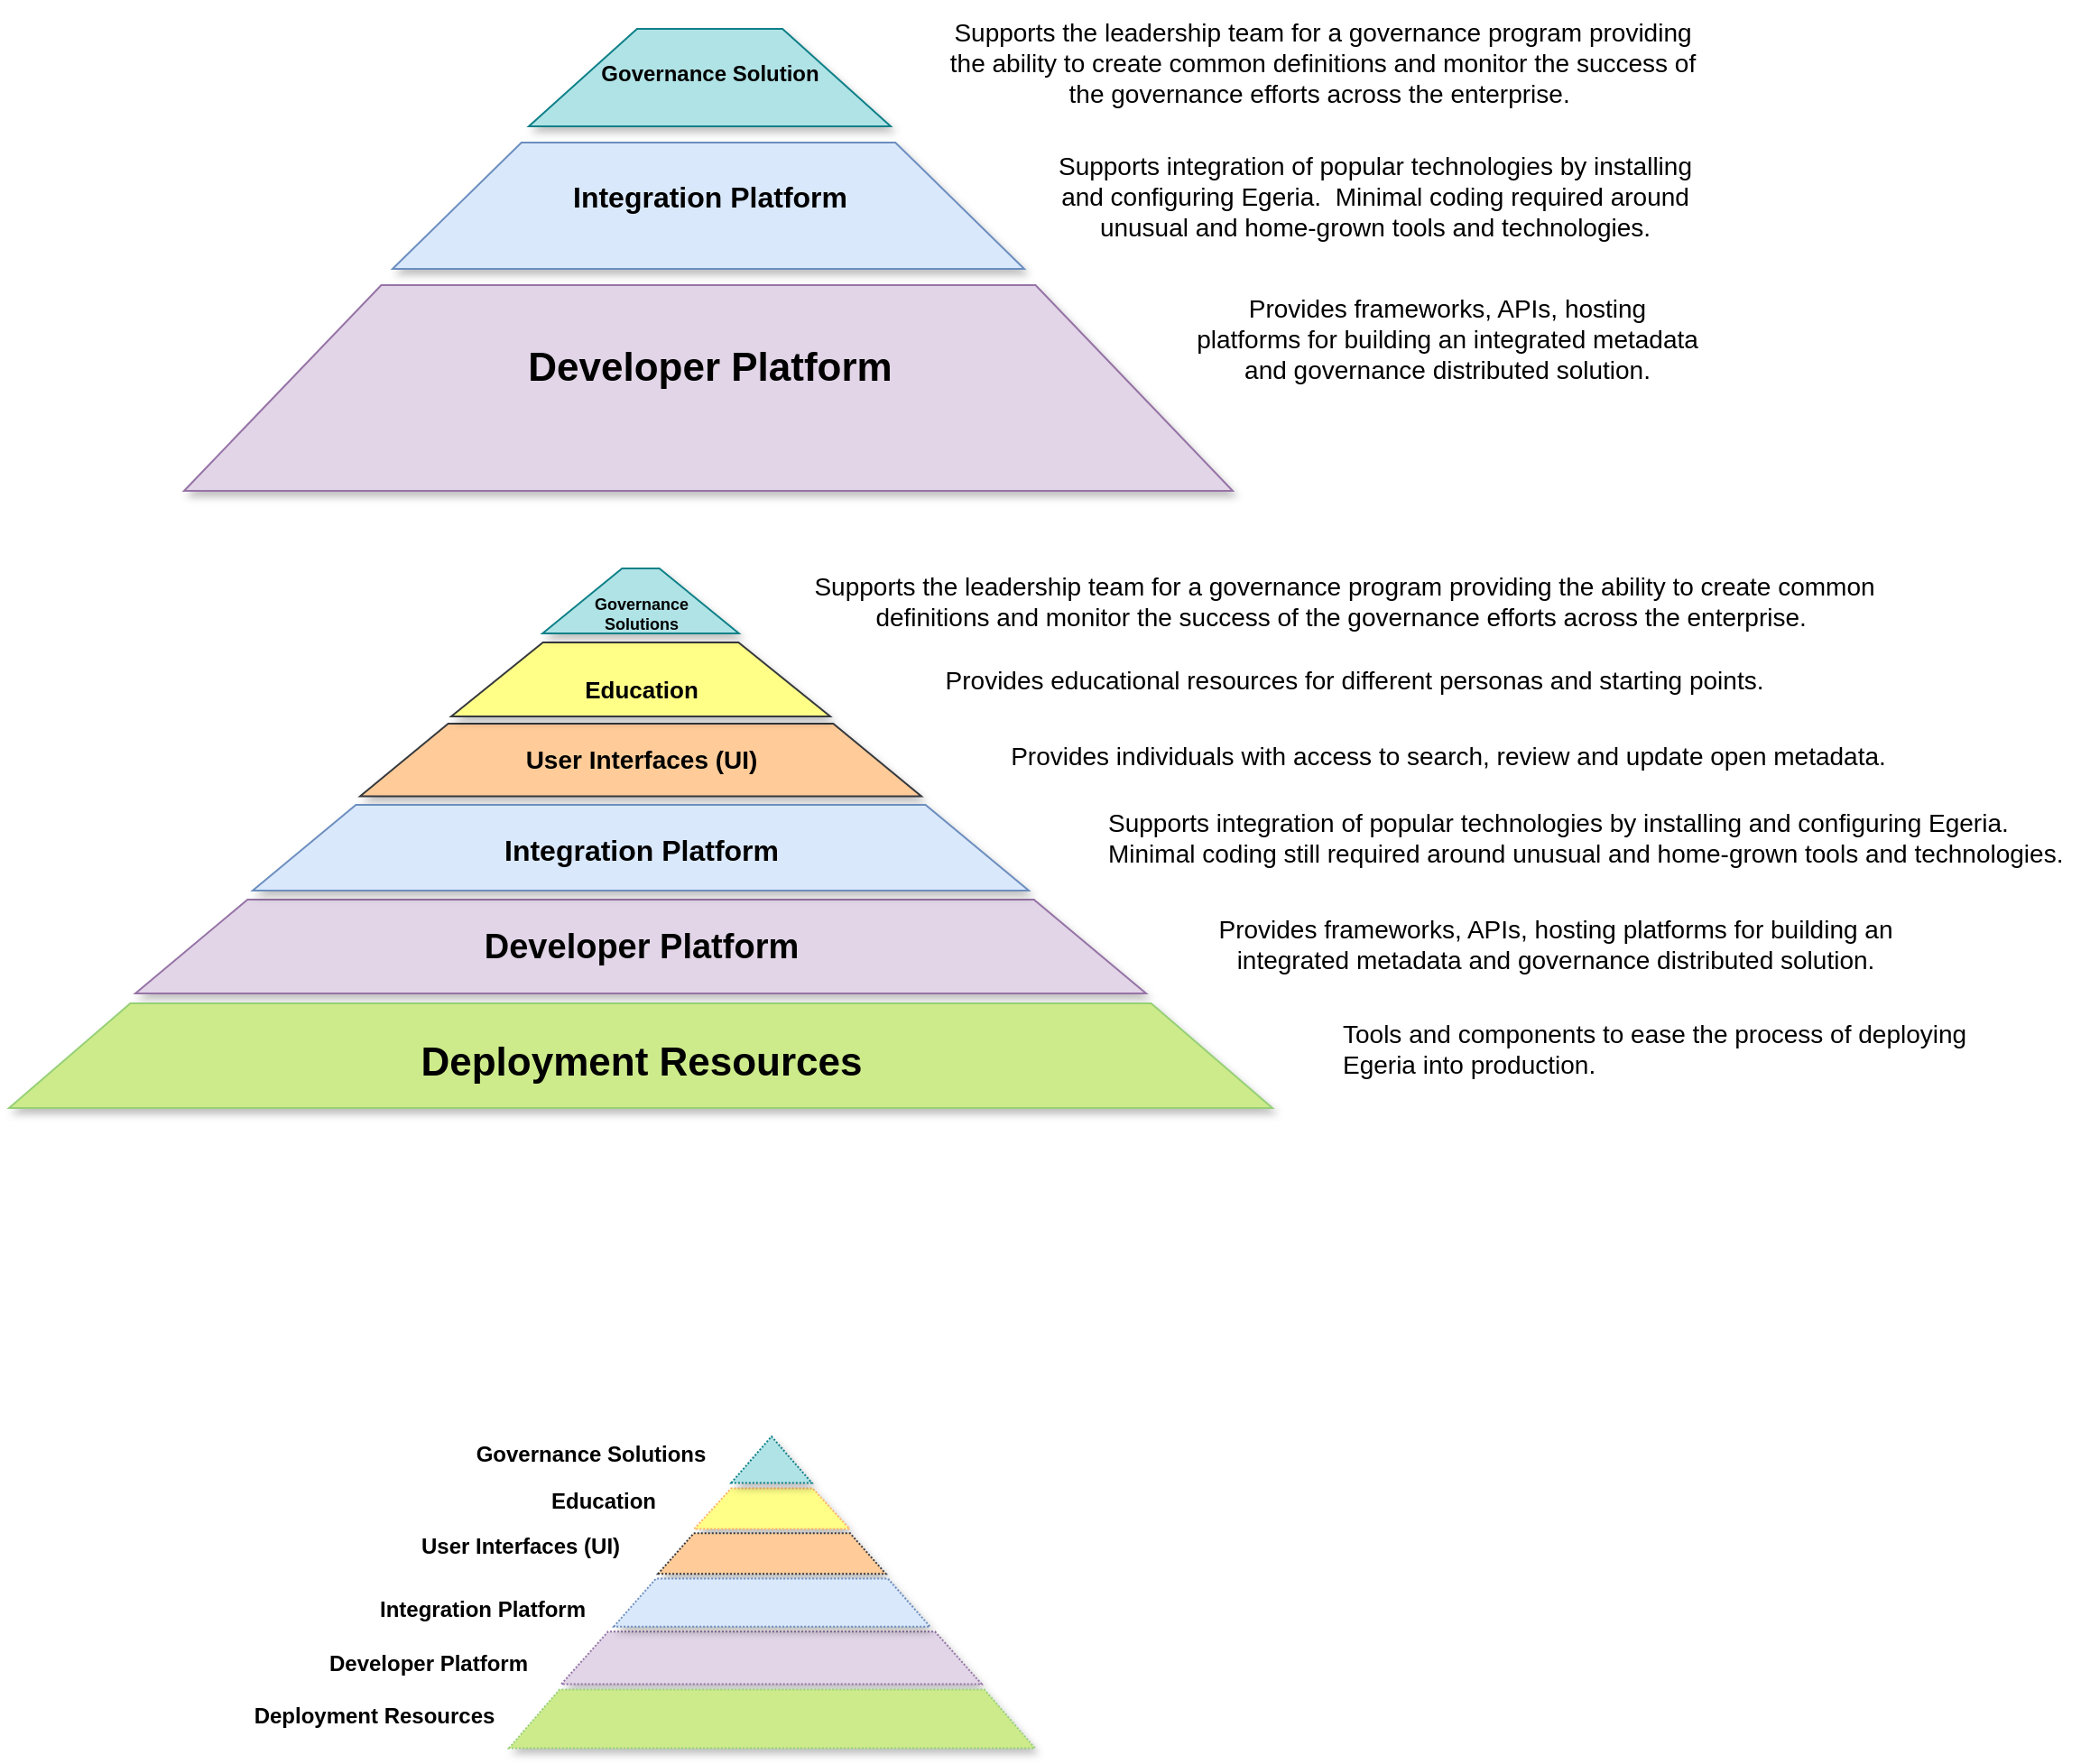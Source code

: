 <mxfile version="24.7.17" pages="30">
  <diagram id="Gro3B2_n27xaSj8Dfh9V" name="overview">
    <mxGraphModel dx="1941" dy="941" grid="1" gridSize="10" guides="1" tooltips="1" connect="1" arrows="1" fold="1" page="1" pageScale="1" pageWidth="827" pageHeight="1169" math="0" shadow="0">
      <root>
        <mxCell id="0" />
        <mxCell id="1" parent="0" />
        <mxCell id="Z-aMLq3WTM1Y6wQD78k6-2" value="" style="shape=trapezoid;perimeter=trapezoidPerimeter;whiteSpace=wrap;html=1;size=0.188;fillColor=#e1d5e7;strokeColor=#9673a6;shadow=1;" parent="1" vertex="1">
          <mxGeometry x="50" y="622" width="581" height="114" as="geometry" />
        </mxCell>
        <mxCell id="Z-aMLq3WTM1Y6wQD78k6-3" value="" style="shape=trapezoid;perimeter=trapezoidPerimeter;whiteSpace=wrap;html=1;size=0.204;fillColor=#dae8fc;strokeColor=#6c8ebf;shadow=1;" parent="1" vertex="1">
          <mxGeometry x="165.5" y="543" width="350" height="70" as="geometry" />
        </mxCell>
        <mxCell id="Z-aMLq3WTM1Y6wQD78k6-6" value="" style="shape=trapezoid;perimeter=trapezoidPerimeter;whiteSpace=wrap;html=1;size=0.299;fillColor=#b0e3e6;strokeColor=#0e8088;shadow=1;fontSize=12;" parent="1" vertex="1">
          <mxGeometry x="241" y="480" width="200.5" height="54" as="geometry" />
        </mxCell>
        <mxCell id="Z-aMLq3WTM1Y6wQD78k6-10" value="Governance Solution" style="text;html=1;align=center;verticalAlign=middle;resizable=0;points=[];;autosize=1;fontSize=12;fontStyle=1" parent="1" vertex="1">
          <mxGeometry x="270.5" y="495" width="140" height="20" as="geometry" />
        </mxCell>
        <mxCell id="Z-aMLq3WTM1Y6wQD78k6-9" value="Developer Platform" style="text;html=1;align=center;verticalAlign=middle;resizable=0;points=[];;autosize=1;fontSize=22;fontStyle=1;shadow=0;rounded=1;" parent="1" vertex="1">
          <mxGeometry x="230.5" y="653" width="220" height="30" as="geometry" />
        </mxCell>
        <mxCell id="Z-aMLq3WTM1Y6wQD78k6-15" value="Integration Platform" style="text;html=1;align=center;verticalAlign=middle;resizable=0;points=[];;autosize=1;fontSize=16;fontStyle=1" parent="1" vertex="1">
          <mxGeometry x="255.5" y="563" width="170" height="20" as="geometry" />
        </mxCell>
        <mxCell id="V22_9pf5f25KQVi1hUWw-1" value="Supports the leadership team for a governance program providing the ability to create common definitions and monitor the success of the governance efforts across the enterprise.&amp;nbsp;" style="text;html=1;strokeColor=none;fillColor=none;align=center;verticalAlign=middle;whiteSpace=wrap;rounded=0;shadow=0;glass=1;fontSize=14;fontColor=#000000;opacity=50;" parent="1" vertex="1">
          <mxGeometry x="470.5" y="464" width="419.5" height="70" as="geometry" />
        </mxCell>
        <mxCell id="V22_9pf5f25KQVi1hUWw-4" value="Supports integration of popular technologies by installing and configuring Egeria.&amp;nbsp; Minimal coding required around unusual and home-grown tools and technologies." style="text;html=1;strokeColor=none;fillColor=none;align=center;verticalAlign=middle;whiteSpace=wrap;rounded=0;shadow=0;glass=1;fontSize=14;fontColor=#000000;opacity=50;" parent="1" vertex="1">
          <mxGeometry x="530" y="538.25" width="360" height="69.5" as="geometry" />
        </mxCell>
        <mxCell id="V22_9pf5f25KQVi1hUWw-5" value="Provides frameworks, APIs, hosting platforms for building an integrated metadata and governance distributed solution." style="text;html=1;strokeColor=none;fillColor=none;align=center;verticalAlign=middle;whiteSpace=wrap;rounded=0;shadow=0;glass=1;fontSize=14;fontColor=#000000;opacity=50;" parent="1" vertex="1">
          <mxGeometry x="610" y="613" width="280" height="77" as="geometry" />
        </mxCell>
        <mxCell id="IRT3HIv0TIZIoO2OLB35-1" value="" style="shape=trapezoid;perimeter=trapezoidPerimeter;whiteSpace=wrap;html=1;size=0.111;fillColor=#e1d5e7;strokeColor=#9673a6;shadow=1;" parent="1" vertex="1">
          <mxGeometry x="23" y="962.5" width="560" height="52" as="geometry" />
        </mxCell>
        <mxCell id="IRT3HIv0TIZIoO2OLB35-2" value="" style="shape=trapezoid;perimeter=trapezoidPerimeter;whiteSpace=wrap;html=1;size=0.157;fillColor=#ffcc99;strokeColor=#36393d;shadow=1;" parent="1" vertex="1">
          <mxGeometry x="147.5" y="865" width="311" height="40.25" as="geometry" />
        </mxCell>
        <mxCell id="IRT3HIv0TIZIoO2OLB35-3" value="" style="shape=trapezoid;perimeter=trapezoidPerimeter;whiteSpace=wrap;html=1;size=0.242;fillColor=#ffff88;strokeColor=#36393d;shadow=1;fontSize=12;" parent="1" vertex="1">
          <mxGeometry x="198" y="820" width="210" height="41" as="geometry" />
        </mxCell>
        <mxCell id="IRT3HIv0TIZIoO2OLB35-5" value="Developer Platform" style="text;html=1;align=center;verticalAlign=middle;resizable=0;points=[];;autosize=1;fontSize=19;fontStyle=1;shadow=0;rounded=1;" parent="1" vertex="1">
          <mxGeometry x="208" y="973.5" width="190" height="30" as="geometry" />
        </mxCell>
        <mxCell id="IRT3HIv0TIZIoO2OLB35-7" value="Supports the leadership team for a governance program providing the ability to create common definitions and monitor the success of the governance efforts across the enterprise.&amp;nbsp;" style="text;html=1;strokeColor=none;fillColor=none;align=center;verticalAlign=middle;whiteSpace=wrap;rounded=0;shadow=0;glass=1;fontSize=14;fontColor=#000000;opacity=50;" parent="1" vertex="1">
          <mxGeometry x="388" y="767" width="609.5" height="60" as="geometry" />
        </mxCell>
        <mxCell id="IRT3HIv0TIZIoO2OLB35-8" value="Supports integration of popular technologies by installing and configuring Egeria.&amp;nbsp; Minimal coding still required around unusual and home-grown tools and technologies." style="text;html=1;strokeColor=none;fillColor=none;align=left;verticalAlign=middle;whiteSpace=wrap;rounded=0;shadow=0;glass=1;fontSize=14;fontColor=#000000;opacity=50;" parent="1" vertex="1">
          <mxGeometry x="560" y="893" width="540" height="69.5" as="geometry" />
        </mxCell>
        <mxCell id="IRT3HIv0TIZIoO2OLB35-9" value="Provides frameworks, APIs, hosting platforms for building an integrated metadata and governance distributed solution." style="text;html=1;strokeColor=none;fillColor=none;align=center;verticalAlign=middle;whiteSpace=wrap;rounded=0;shadow=0;glass=1;fontSize=14;fontColor=#000000;opacity=50;" parent="1" vertex="1">
          <mxGeometry x="600" y="948.25" width="420" height="77" as="geometry" />
        </mxCell>
        <mxCell id="IRT3HIv0TIZIoO2OLB35-10" value="" style="shape=trapezoid;perimeter=trapezoidPerimeter;whiteSpace=wrap;html=1;size=0.133;fillColor=#dae8fc;strokeColor=#6c8ebf;shadow=1;" parent="1" vertex="1">
          <mxGeometry x="88" y="910" width="430" height="47.5" as="geometry" />
        </mxCell>
        <mxCell id="IRT3HIv0TIZIoO2OLB35-11" value="" style="shape=trapezoid;perimeter=trapezoidPerimeter;whiteSpace=wrap;html=1;size=0.096;fillColor=#cdeb8b;strokeColor=#97D077;shadow=1;" parent="1" vertex="1">
          <mxGeometry x="-47" y="1020" width="700" height="58" as="geometry" />
        </mxCell>
        <mxCell id="180YMeTkUAPzoNe07itW-1" value="Deployment Resources" style="text;html=1;align=center;verticalAlign=middle;resizable=0;points=[];;autosize=1;fontSize=22;fontStyle=1;shadow=0;rounded=1;" parent="1" vertex="1">
          <mxGeometry x="173" y="1038" width="260" height="30" as="geometry" />
        </mxCell>
        <mxCell id="IRT3HIv0TIZIoO2OLB35-6" value="Integration Platform" style="text;html=1;align=center;verticalAlign=middle;resizable=0;points=[];;autosize=1;fontSize=16;fontStyle=1" parent="1" vertex="1">
          <mxGeometry x="218" y="925.25" width="170" height="20" as="geometry" />
        </mxCell>
        <mxCell id="180YMeTkUAPzoNe07itW-2" value="Education" style="text;html=1;align=center;verticalAlign=middle;resizable=0;points=[];;autosize=1;fontSize=13;fontStyle=1" parent="1" vertex="1">
          <mxGeometry x="263" y="835.5" width="80" height="20" as="geometry" />
        </mxCell>
        <mxCell id="180YMeTkUAPzoNe07itW-4" value="Provides educational resources for different personas and starting points." style="text;html=1;align=center;verticalAlign=middle;resizable=0;points=[];;autosize=1;fontSize=14;" parent="1" vertex="1">
          <mxGeometry x="463.31" y="830.5" width="470" height="20" as="geometry" />
        </mxCell>
        <mxCell id="180YMeTkUAPzoNe07itW-5" value="Tools and components to ease the process of deploying&lt;br&gt;Egeria into production." style="text;html=1;align=left;verticalAlign=middle;resizable=0;points=[];;autosize=1;fontSize=14;" parent="1" vertex="1">
          <mxGeometry x="690" y="1025.25" width="360" height="40" as="geometry" />
        </mxCell>
        <mxCell id="mRtPz3_civnOJCdqtnb8-1" value="Governance Solutions" style="text;html=1;align=center;verticalAlign=middle;resizable=0;points=[];;autosize=1;fontSize=12;fontStyle=1" parent="1" vertex="1">
          <mxGeometry x="204.7" y="1260" width="140" height="20" as="geometry" />
        </mxCell>
        <mxCell id="mRtPz3_civnOJCdqtnb8-2" value="Developer Platform" style="text;html=1;align=center;verticalAlign=middle;resizable=0;points=[];;autosize=1;fontSize=12;fontStyle=1;shadow=0;rounded=1;" parent="1" vertex="1">
          <mxGeometry x="120" y="1375.71" width="130" height="20" as="geometry" />
        </mxCell>
        <mxCell id="mRtPz3_civnOJCdqtnb8-3" value="Deployment Resources" style="text;html=1;align=center;verticalAlign=middle;resizable=0;points=[];;autosize=1;fontSize=12;fontStyle=1;shadow=0;rounded=1;" parent="1" vertex="1">
          <mxGeometry x="80" y="1405.29" width="150" height="20" as="geometry" />
        </mxCell>
        <mxCell id="mRtPz3_civnOJCdqtnb8-4" value="Integration Platform" style="text;html=1;align=center;verticalAlign=middle;resizable=0;points=[];;autosize=1;fontSize=12;fontStyle=1" parent="1" vertex="1">
          <mxGeometry x="150" y="1345.71" width="130" height="20" as="geometry" />
        </mxCell>
        <mxCell id="mRtPz3_civnOJCdqtnb8-5" value="User Interfaces (UI)" style="text;html=1;align=center;verticalAlign=middle;resizable=0;points=[];;autosize=1;fontSize=12;fontStyle=1" parent="1" vertex="1">
          <mxGeometry x="171.2" y="1311.21" width="130" height="20" as="geometry" />
        </mxCell>
        <mxCell id="mRtPz3_civnOJCdqtnb8-6" value="" style="shape=trapezoid;perimeter=trapezoidPerimeter;whiteSpace=wrap;html=1;size=0.238;fillColor=#ffff88;strokeColor=#FFB366;shadow=1;dashed=1;dashPattern=1 1;" parent="1" vertex="1">
          <mxGeometry x="332.71" y="1288.71" width="86" height="22.5" as="geometry" />
        </mxCell>
        <mxCell id="mRtPz3_civnOJCdqtnb8-7" value="" style="shape=trapezoid;perimeter=trapezoidPerimeter;whiteSpace=wrap;html=1;size=0.5;fillColor=#b0e3e6;strokeColor=#0e8088;shadow=1;fontSize=12;dashed=1;dashPattern=1 1;" parent="1" vertex="1">
          <mxGeometry x="353.14" y="1260" width="44.67" height="25.71" as="geometry" />
        </mxCell>
        <mxCell id="mRtPz3_civnOJCdqtnb8-8" value="" style="shape=trapezoid;perimeter=trapezoidPerimeter;whiteSpace=wrap;html=1;size=0.111;fillColor=#e1d5e7;strokeColor=#9673a6;shadow=1;dashed=1;dashPattern=1 1;" parent="1" vertex="1">
          <mxGeometry x="259.049" y="1368.153" width="232.851" height="29.065" as="geometry" />
        </mxCell>
        <mxCell id="mRtPz3_civnOJCdqtnb8-9" value="" style="shape=trapezoid;perimeter=trapezoidPerimeter;whiteSpace=wrap;html=1;size=0.157;fillColor=#ffcc99;strokeColor=#36393d;shadow=1;dashed=1;dashPattern=1 1;" parent="1" vertex="1">
          <mxGeometry x="312.535" y="1313.657" width="126.339" height="22.497" as="geometry" />
        </mxCell>
        <mxCell id="mRtPz3_civnOJCdqtnb8-10" value="" style="shape=trapezoid;perimeter=trapezoidPerimeter;whiteSpace=wrap;html=1;size=0.133;fillColor=#dae8fc;strokeColor=#6c8ebf;shadow=1;dashed=1;dashPattern=1 1;" parent="1" vertex="1">
          <mxGeometry x="288.098" y="1338.809" width="175.215" height="26.549" as="geometry" />
        </mxCell>
        <mxCell id="mRtPz3_civnOJCdqtnb8-11" value="" style="shape=trapezoid;perimeter=trapezoidPerimeter;whiteSpace=wrap;html=1;size=0.096;fillColor=#cdeb8b;strokeColor=#97D077;shadow=1;dashed=1;dashPattern=1 1;" parent="1" vertex="1">
          <mxGeometry x="230" y="1400.292" width="291.41" height="32.418" as="geometry" />
        </mxCell>
        <mxCell id="mRtPz3_civnOJCdqtnb8-12" value="Education" style="text;html=1;align=center;verticalAlign=middle;resizable=0;points=[];;autosize=1;fontSize=12;fontStyle=1" parent="1" vertex="1">
          <mxGeometry x="246.75" y="1285.71" width="70" height="20" as="geometry" />
        </mxCell>
        <mxCell id="mRtPz3_civnOJCdqtnb8-14" value="" style="shape=trapezoid;perimeter=trapezoidPerimeter;whiteSpace=wrap;html=1;size=0.405;fillColor=#b0e3e6;strokeColor=#0e8088;shadow=1;fontSize=12;" parent="1" vertex="1">
          <mxGeometry x="248.6" y="779" width="108.8" height="36" as="geometry" />
        </mxCell>
        <mxCell id="mRtPz3_civnOJCdqtnb8-15" value="User Interfaces (UI)" style="text;html=1;align=center;verticalAlign=middle;resizable=0;points=[];;autosize=1;fontSize=14;fontStyle=1" parent="1" vertex="1">
          <mxGeometry x="233" y="875.13" width="140" height="20" as="geometry" />
        </mxCell>
        <mxCell id="IRT3HIv0TIZIoO2OLB35-4" value="Governance&lt;br style=&quot;font-size: 9px;&quot;&gt;Solutions" style="text;html=1;align=center;verticalAlign=middle;resizable=0;points=[];;autosize=1;fontSize=9;fontStyle=1" parent="1" vertex="1">
          <mxGeometry x="268" y="789" width="70" height="30" as="geometry" />
        </mxCell>
        <mxCell id="mRtPz3_civnOJCdqtnb8-16" value="Provides individuals with access to search, review and update open metadata." style="text;html=1;align=center;verticalAlign=middle;resizable=0;points=[];;autosize=1;fontSize=14;" parent="1" vertex="1">
          <mxGeometry x="500" y="873" width="500" height="20" as="geometry" />
        </mxCell>
      </root>
    </mxGraphModel>
  </diagram>
  <diagram name="functional-detail" id="c9BywT0_OyIR3nquCBQT">
    <mxGraphModel dx="1114" dy="941" grid="0" gridSize="10" guides="1" tooltips="1" connect="1" arrows="1" fold="1" page="1" pageScale="1" pageWidth="827" pageHeight="1169" math="0" shadow="0">
      <root>
        <mxCell id="RsEkXNXP5tV7g7gFKs4w-0" />
        <mxCell id="RsEkXNXP5tV7g7gFKs4w-1" parent="RsEkXNXP5tV7g7gFKs4w-0" />
        <mxCell id="RsEkXNXP5tV7g7gFKs4w-2" value="Governance User Interface&lt;br&gt;&lt;blockquote style=&quot;margin: 0 0 0 40px ; border: none ; padding: 0px&quot;&gt;&lt;i&gt;View services and JavaScript for asset search and secure population of sand blox, lineage, ownership/maintenance of assets, discovery and stewardship; s&lt;/i&gt;&lt;i&gt;ubject area definition and maintenance (glossaries, reference data, data classes and rules);&amp;nbsp;&lt;/i&gt;&lt;i&gt;governance program definition and management.&lt;/i&gt;&lt;span&gt;&amp;nbsp;&lt;/span&gt;&lt;/blockquote&gt;&lt;br&gt;Guidance on Governance&lt;br&gt;&lt;blockquote style=&quot;margin: 0 0 0 40px ; border: none ; padding: 0px&quot;&gt;&lt;i&gt;Descriptions, content packs and case studies helping an organization set up an run their&lt;/i&gt;&lt;/blockquote&gt;&lt;blockquote style=&quot;margin: 0 0 0 40px ; border: none ; padding: 0px&quot;&gt;&lt;i&gt;governance program, metadata catalogs, tools and platforms.&lt;/i&gt;&amp;nbsp;&lt;/blockquote&gt;" style="text;html=1;strokeColor=none;fillColor=none;align=left;verticalAlign=middle;whiteSpace=wrap;rounded=0;" parent="RsEkXNXP5tV7g7gFKs4w-1" vertex="1">
          <mxGeometry x="119" y="1040" width="560" height="150" as="geometry" />
        </mxCell>
        <mxCell id="RsEkXNXP5tV7g7gFKs4w-3" value="Egeria Integration User Interface&lt;br&gt;&lt;blockquote style=&quot;margin: 0 0 0 40px ; border: none ; padding: 0px&quot;&gt;&lt;i&gt;Server and platform configuration; cohort monitoring; type explorer and repository explorer.&lt;/i&gt;&lt;/blockquote&gt;&lt;br&gt;Pre-canned Connectors to third party technologies&lt;br&gt;&lt;blockquote style=&quot;margin: 0 0 0 40px ; border: none ; padding: 0px&quot;&gt;&lt;i&gt;Popular metadata repositories, databases, data formats and platforms; data movement engines, data virtualization engines, dev ops tools, analytics/AI tools, data catalogs, MDM and user directories, CMDBs, SDLC tools, ...&lt;/i&gt;&lt;/blockquote&gt;&lt;blockquote style=&quot;margin: 0 0 0 40px ; border: none ; padding: 0px&quot;&gt;&lt;br&gt;&lt;/blockquote&gt;Utilities and converters&lt;br&gt;&lt;blockquote style=&quot;margin: 0 0 0 40px ; border: none ; padding: 0px&quot;&gt;&lt;i&gt;Support for different standard formats to load industry standard definitions, models, glossaries,&lt;/i&gt;&lt;/blockquote&gt;&lt;blockquote style=&quot;margin: 0 0 0 40px ; border: none ; padding: 0px&quot;&gt;&lt;i&gt;and other content packs built on industry standard definitions, models, glossaries and other content packs.&amp;nbsp; Examples include JSON-LD, OWL/RDF, XML, ...&lt;/i&gt;&lt;/blockquote&gt;" style="text;html=1;strokeColor=none;fillColor=none;align=left;verticalAlign=middle;whiteSpace=wrap;rounded=0;" parent="RsEkXNXP5tV7g7gFKs4w-1" vertex="1">
          <mxGeometry x="119.41" y="1390" width="560" height="200" as="geometry" />
        </mxCell>
        <mxCell id="RsEkXNXP5tV7g7gFKs4w-10" value="" style="shape=trapezoid;perimeter=trapezoidPerimeter;whiteSpace=wrap;html=1;size=0.227;fillColor=#e1d5e7;strokeColor=#9673a6;shadow=1;" parent="RsEkXNXP5tV7g7gFKs4w-1" vertex="1">
          <mxGeometry x="249" y="787" width="300" height="50" as="geometry" />
        </mxCell>
        <mxCell id="RsEkXNXP5tV7g7gFKs4w-11" value="" style="shape=trapezoid;perimeter=trapezoidPerimeter;whiteSpace=wrap;html=1;size=0.294;fillColor=#dae8fc;strokeColor=#6c8ebf;shadow=1;" parent="RsEkXNXP5tV7g7gFKs4w-1" vertex="1">
          <mxGeometry x="321.86" y="748.53" width="154.87" height="31.05" as="geometry" />
        </mxCell>
        <mxCell id="RsEkXNXP5tV7g7gFKs4w-12" value="" style="shape=trapezoid;perimeter=trapezoidPerimeter;whiteSpace=wrap;html=1;size=0.408;fillColor=#b1ddf0;strokeColor=#10739e;shadow=1;fontSize=16;" parent="RsEkXNXP5tV7g7gFKs4w-1" vertex="1">
          <mxGeometry x="370" y="729.28" width="58.82" height="12.91" as="geometry" />
        </mxCell>
        <mxCell id="RsEkXNXP5tV7g7gFKs4w-13" value="Governance Solution" style="text;html=1;align=center;verticalAlign=middle;resizable=0;points=[];;autosize=1;fontSize=12;fontStyle=1" parent="RsEkXNXP5tV7g7gFKs4w-1" vertex="1">
          <mxGeometry x="230.0" y="722.188" width="140" height="20" as="geometry" />
        </mxCell>
        <mxCell id="RsEkXNXP5tV7g7gFKs4w-14" value="Developer Platform" style="text;html=1;align=center;verticalAlign=middle;resizable=0;points=[];;autosize=1;fontSize=18;fontStyle=1;shadow=0;rounded=1;" parent="RsEkXNXP5tV7g7gFKs4w-1" vertex="1">
          <mxGeometry x="98.998" y="779.577" width="180" height="30" as="geometry" />
        </mxCell>
        <mxCell id="RsEkXNXP5tV7g7gFKs4w-15" value="Integration Platform" style="text;html=1;align=center;verticalAlign=middle;resizable=0;points=[];;autosize=1;fontSize=14;fontStyle=1" parent="RsEkXNXP5tV7g7gFKs4w-1" vertex="1">
          <mxGeometry x="171.862" y="748.528" width="150" height="20" as="geometry" />
        </mxCell>
        <mxCell id="RsEkXNXP5tV7g7gFKs4w-16" value="Access Services&lt;br&gt;&lt;blockquote style=&quot;margin: 0 0 0 40px ; border: none ; padding: 0px&quot;&gt;&lt;i&gt;Specialist APIs/Events for data catalogs, glossary tools, data platforms and engines, data science/AI workbenches, BI platforms, dev-ops pipelines and tools, digital service management, software development tools, governance, privacy and security tools, modelling tools, IT infrastructure management, automated metadata discovery tools, stewardship and workflow.&lt;/i&gt;&lt;/blockquote&gt;&lt;br&gt;Open Metadata Types&lt;br&gt;&lt;blockquote style=&quot;margin: 0 0 0 40px ; border: none ; padding: 0px&quot;&gt;&lt;i&gt;Supporting types for IT Infrastructure (Area 0); Collaboration (Area 1); Assets (Area 2); Glossary (Area 3); Governance (Area 4); Schemas, Reference Data, Models (Area 5); Automatic Metadata Discovery (Area 6); Lineage (Area 7).&lt;/i&gt;&lt;/blockquote&gt;&lt;br&gt;Repository Services&lt;br&gt;&lt;blockquote style=&quot;margin: 0 0 0 40px ; border: none ; padding: 0px&quot;&gt;&lt;span&gt;&lt;i&gt;Type Definitions and Instance Structures; Event Payloads; Repository connectors; Cohort Registration and Membership; Federated Queries; Repository Conformance Workbench; Open Metadata Archives; Audit Log Implementation&lt;/i&gt;&lt;/span&gt;&lt;br&gt;&lt;/blockquote&gt;&lt;blockquote style=&quot;margin: 0 0 0 40px ; border: none ; padding: 0px&quot;&gt;&lt;br&gt;&lt;/blockquote&gt;OMAG Server Platform&lt;br&gt;&lt;blockquote style=&quot;margin: 0 0 0 40px ; border: none ; padding: 0px&quot;&gt;&lt;i&gt;Platform Connector Definitions; Platform Services; Multi-tenancy; Admin Services.&lt;/i&gt;&lt;/blockquote&gt;&lt;br&gt;Open Metadata Frameworks for plug-in components&lt;br&gt;&lt;blockquote style=&quot;margin: 0 0 0 40px ; border: none ; padding: 0px&quot;&gt;&lt;i&gt;Open Connector Framework (OCF), Open Discovery Framework (ODF), Governance Action Framework (GAF) and Audit Log Framework (ALF).&lt;/i&gt;&lt;span&gt;&amp;nbsp;&lt;/span&gt;&lt;br&gt;&lt;/blockquote&gt;" style="text;html=1;strokeColor=none;fillColor=none;align=left;verticalAlign=middle;whiteSpace=wrap;rounded=0;" parent="RsEkXNXP5tV7g7gFKs4w-1" vertex="1">
          <mxGeometry x="119" y="1860" width="555" height="340" as="geometry" />
        </mxCell>
        <mxCell id="RsEkXNXP5tV7g7gFKs4w-17" value="" style="shape=trapezoid;perimeter=trapezoidPerimeter;whiteSpace=wrap;html=1;size=0.227;shadow=1;textOpacity=30;fillColor=#f5f5f5;strokeColor=#666666;fontColor=#333333;" parent="RsEkXNXP5tV7g7gFKs4w-1" vertex="1">
          <mxGeometry x="254.75" y="964.81" width="300" height="50" as="geometry" />
        </mxCell>
        <mxCell id="RsEkXNXP5tV7g7gFKs4w-18" value="" style="shape=trapezoid;perimeter=trapezoidPerimeter;whiteSpace=wrap;html=1;size=0.294;shadow=1;textOpacity=30;fillColor=#f5f5f5;strokeColor=#666666;fontColor=#333333;" parent="RsEkXNXP5tV7g7gFKs4w-1" vertex="1">
          <mxGeometry x="327.61" y="926.34" width="154.87" height="31.05" as="geometry" />
        </mxCell>
        <mxCell id="RsEkXNXP5tV7g7gFKs4w-19" value="" style="shape=trapezoid;perimeter=trapezoidPerimeter;whiteSpace=wrap;html=1;size=0.408;fillColor=#b1ddf0;strokeColor=#10739e;shadow=1;fontSize=16;" parent="RsEkXNXP5tV7g7gFKs4w-1" vertex="1">
          <mxGeometry x="375.75" y="907.09" width="58.82" height="12.91" as="geometry" />
        </mxCell>
        <mxCell id="RsEkXNXP5tV7g7gFKs4w-20" value="Governance Solution" style="text;html=1;align=center;verticalAlign=middle;resizable=0;points=[];;autosize=1;fontSize=12;fontStyle=1" parent="RsEkXNXP5tV7g7gFKs4w-1" vertex="1">
          <mxGeometry x="235.75" y="899.997" width="140" height="20" as="geometry" />
        </mxCell>
        <mxCell id="RsEkXNXP5tV7g7gFKs4w-21" value="Developer Platform" style="text;html=1;align=center;verticalAlign=middle;resizable=0;points=[];;autosize=1;fontSize=18;fontStyle=1;shadow=0;rounded=1;fontColor=#CCCCCC;" parent="RsEkXNXP5tV7g7gFKs4w-1" vertex="1">
          <mxGeometry x="104.748" y="957.388" width="180" height="30" as="geometry" />
        </mxCell>
        <mxCell id="RsEkXNXP5tV7g7gFKs4w-22" value="Integration Platform" style="text;html=1;align=center;verticalAlign=middle;resizable=0;points=[];;autosize=1;fontSize=14;fontStyle=1;fontColor=#CCCCCC;" parent="RsEkXNXP5tV7g7gFKs4w-1" vertex="1">
          <mxGeometry x="177.612" y="926.338" width="150" height="20" as="geometry" />
        </mxCell>
        <mxCell id="RsEkXNXP5tV7g7gFKs4w-23" value="" style="shape=trapezoid;perimeter=trapezoidPerimeter;whiteSpace=wrap;html=1;size=0.227;shadow=1;textOpacity=30;fillColor=#f5f5f5;strokeColor=#666666;fontColor=#333333;" parent="RsEkXNXP5tV7g7gFKs4w-1" vertex="1">
          <mxGeometry x="254.75" y="1314.81" width="300" height="50" as="geometry" />
        </mxCell>
        <mxCell id="RsEkXNXP5tV7g7gFKs4w-24" value="" style="shape=trapezoid;perimeter=trapezoidPerimeter;whiteSpace=wrap;html=1;size=0.294;fillColor=#dae8fc;strokeColor=#6c8ebf;shadow=1;" parent="RsEkXNXP5tV7g7gFKs4w-1" vertex="1">
          <mxGeometry x="327.61" y="1276.34" width="154.87" height="31.05" as="geometry" />
        </mxCell>
        <mxCell id="RsEkXNXP5tV7g7gFKs4w-25" value="" style="shape=trapezoid;perimeter=trapezoidPerimeter;whiteSpace=wrap;html=1;size=0.408;shadow=1;fontSize=12;textOpacity=30;fillColor=#f5f5f5;strokeColor=#666666;fontColor=#333333;" parent="RsEkXNXP5tV7g7gFKs4w-1" vertex="1">
          <mxGeometry x="375.75" y="1257.09" width="58.82" height="12.91" as="geometry" />
        </mxCell>
        <mxCell id="RsEkXNXP5tV7g7gFKs4w-26" value="Governance Solution" style="text;html=1;align=center;verticalAlign=middle;resizable=0;points=[];;autosize=1;fontSize=12;fontStyle=1;fontColor=#CCCCCC;" parent="RsEkXNXP5tV7g7gFKs4w-1" vertex="1">
          <mxGeometry x="235.75" y="1249.997" width="140" height="20" as="geometry" />
        </mxCell>
        <mxCell id="RsEkXNXP5tV7g7gFKs4w-27" value="Developer Platform" style="text;html=1;align=center;verticalAlign=middle;resizable=0;points=[];;autosize=1;fontSize=18;fontStyle=1;shadow=0;rounded=1;fontColor=#CCCCCC;" parent="RsEkXNXP5tV7g7gFKs4w-1" vertex="1">
          <mxGeometry x="104.748" y="1307.388" width="180" height="30" as="geometry" />
        </mxCell>
        <mxCell id="RsEkXNXP5tV7g7gFKs4w-28" value="Integration Platform" style="text;html=1;align=center;verticalAlign=middle;resizable=0;points=[];;autosize=1;fontSize=14;fontStyle=1" parent="RsEkXNXP5tV7g7gFKs4w-1" vertex="1">
          <mxGeometry x="177.612" y="1276.338" width="150" height="20" as="geometry" />
        </mxCell>
        <mxCell id="RsEkXNXP5tV7g7gFKs4w-29" value="" style="shape=trapezoid;perimeter=trapezoidPerimeter;whiteSpace=wrap;html=1;size=0.227;fillColor=#e1d5e7;strokeColor=#9673a6;shadow=1;" parent="RsEkXNXP5tV7g7gFKs4w-1" vertex="1">
          <mxGeometry x="254.75" y="1784.81" width="300" height="50" as="geometry" />
        </mxCell>
        <mxCell id="RsEkXNXP5tV7g7gFKs4w-30" value="" style="shape=trapezoid;perimeter=trapezoidPerimeter;whiteSpace=wrap;html=1;size=0.294;fillColor=#f5f5f5;strokeColor=#666666;shadow=1;textOpacity=30;fontColor=#333333;" parent="RsEkXNXP5tV7g7gFKs4w-1" vertex="1">
          <mxGeometry x="327.61" y="1746.34" width="154.87" height="31.05" as="geometry" />
        </mxCell>
        <mxCell id="RsEkXNXP5tV7g7gFKs4w-31" value="" style="shape=trapezoid;perimeter=trapezoidPerimeter;whiteSpace=wrap;html=1;size=0.408;fillColor=#f5f5f5;strokeColor=#666666;shadow=1;fontSize=12;textOpacity=30;fontColor=#333333;" parent="RsEkXNXP5tV7g7gFKs4w-1" vertex="1">
          <mxGeometry x="375.75" y="1727.09" width="58.82" height="12.91" as="geometry" />
        </mxCell>
        <mxCell id="RsEkXNXP5tV7g7gFKs4w-32" value="Governance Solution" style="text;html=1;align=center;verticalAlign=middle;resizable=0;points=[];;autosize=1;fontSize=12;fontStyle=1;fontColor=#CCCCCC;" parent="RsEkXNXP5tV7g7gFKs4w-1" vertex="1">
          <mxGeometry x="235.75" y="1719.997" width="140" height="20" as="geometry" />
        </mxCell>
        <mxCell id="RsEkXNXP5tV7g7gFKs4w-33" value="Developer Platform" style="text;html=1;align=center;verticalAlign=middle;resizable=0;points=[];;autosize=1;fontSize=18;fontStyle=1;shadow=0;rounded=1;" parent="RsEkXNXP5tV7g7gFKs4w-1" vertex="1">
          <mxGeometry x="104.748" y="1777.388" width="180" height="30" as="geometry" />
        </mxCell>
        <mxCell id="RsEkXNXP5tV7g7gFKs4w-34" value="Integration Platform" style="text;html=1;align=center;verticalAlign=middle;resizable=0;points=[];;autosize=1;fontSize=14;fontStyle=1;fontColor=#CCCCCC;" parent="RsEkXNXP5tV7g7gFKs4w-1" vertex="1">
          <mxGeometry x="177.612" y="1746.338" width="150" height="20" as="geometry" />
        </mxCell>
        <mxCell id="QcHeVHrDeafn-2jDoAa2-3" value="Governance Solutions" style="text;html=1;align=center;verticalAlign=middle;resizable=0;points=[];;autosize=1;fontSize=12;fontStyle=1" parent="RsEkXNXP5tV7g7gFKs4w-1" vertex="1">
          <mxGeometry x="994.7" y="664.29" width="140" height="20" as="geometry" />
        </mxCell>
        <mxCell id="QcHeVHrDeafn-2jDoAa2-4" value="Developer Platform" style="text;html=1;align=center;verticalAlign=middle;resizable=0;points=[];;autosize=1;fontSize=12;fontStyle=1;shadow=0;rounded=1;" parent="RsEkXNXP5tV7g7gFKs4w-1" vertex="1">
          <mxGeometry x="910" y="780" width="130" height="20" as="geometry" />
        </mxCell>
        <mxCell id="QcHeVHrDeafn-2jDoAa2-7" value="Deployment Runtimes" style="text;html=1;align=center;verticalAlign=middle;resizable=0;points=[];;autosize=1;fontSize=12;fontStyle=1;shadow=0;rounded=1;" parent="RsEkXNXP5tV7g7gFKs4w-1" vertex="1">
          <mxGeometry x="873" y="806.58" width="145" height="26" as="geometry" />
        </mxCell>
        <mxCell id="QcHeVHrDeafn-2jDoAa2-8" value="Integration Platform" style="text;html=1;align=center;verticalAlign=middle;resizable=0;points=[];;autosize=1;fontSize=12;fontStyle=1" parent="RsEkXNXP5tV7g7gFKs4w-1" vertex="1">
          <mxGeometry x="940" y="750" width="130" height="20" as="geometry" />
        </mxCell>
        <mxCell id="QcHeVHrDeafn-2jDoAa2-9" value="User Interfaces (UI)" style="text;html=1;align=center;verticalAlign=middle;resizable=0;points=[];;autosize=1;fontSize=12;fontStyle=1" parent="RsEkXNXP5tV7g7gFKs4w-1" vertex="1">
          <mxGeometry x="961.2" y="715.5" width="130" height="20" as="geometry" />
        </mxCell>
        <mxCell id="QcHeVHrDeafn-2jDoAa2-12" value="Governance Solutions" style="text;html=1;align=center;verticalAlign=middle;resizable=0;points=[];;autosize=1;fontSize=12;fontStyle=1;fontColor=#CCCCCC;" parent="RsEkXNXP5tV7g7gFKs4w-1" vertex="1">
          <mxGeometry x="946.99" y="1660.39" width="140" height="20" as="geometry" />
        </mxCell>
        <mxCell id="QcHeVHrDeafn-2jDoAa2-13" value="Developer Platform" style="text;html=1;align=center;verticalAlign=middle;resizable=0;points=[];;autosize=1;fontSize=12;fontStyle=1;shadow=0;rounded=1;fontColor=#CCCCCC;" parent="RsEkXNXP5tV7g7gFKs4w-1" vertex="1">
          <mxGeometry x="876.99" y="1750.39" width="130" height="20" as="geometry" />
        </mxCell>
        <mxCell id="QcHeVHrDeafn-2jDoAa2-14" value="Deployment Resources" style="text;html=1;align=center;verticalAlign=middle;resizable=0;points=[];;autosize=1;fontSize=12;fontStyle=1;shadow=0;rounded=1;" parent="RsEkXNXP5tV7g7gFKs4w-1" vertex="1">
          <mxGeometry x="836.99" y="1779.97" width="150" height="20" as="geometry" />
        </mxCell>
        <mxCell id="QcHeVHrDeafn-2jDoAa2-15" value="Integration Platform" style="text;html=1;align=center;verticalAlign=middle;resizable=0;points=[];;autosize=1;fontSize=12;fontStyle=1;fontColor=#CCCCCC;" parent="RsEkXNXP5tV7g7gFKs4w-1" vertex="1">
          <mxGeometry x="906.99" y="1720.39" width="130" height="20" as="geometry" />
        </mxCell>
        <mxCell id="QcHeVHrDeafn-2jDoAa2-16" value="Education" style="text;html=1;align=center;verticalAlign=middle;resizable=0;points=[];;autosize=1;fontSize=12;fontStyle=1;fontColor=#CCCCCC;" parent="RsEkXNXP5tV7g7gFKs4w-1" vertex="1">
          <mxGeometry x="982.99" y="1690.39" width="70" height="20" as="geometry" />
        </mxCell>
        <mxCell id="QcHeVHrDeafn-2jDoAa2-23" value="Governance Solutions" style="text;html=1;align=center;verticalAlign=middle;resizable=0;points=[];;autosize=1;fontSize=12;fontStyle=1" parent="RsEkXNXP5tV7g7gFKs4w-1" vertex="1">
          <mxGeometry x="987.7" y="907.09" width="140" height="20" as="geometry" />
        </mxCell>
        <mxCell id="QcHeVHrDeafn-2jDoAa2-24" value="Developer Platform" style="text;html=1;align=center;verticalAlign=middle;resizable=0;points=[];;autosize=1;fontSize=12;fontStyle=1;shadow=0;rounded=1;fontColor=#CCCCCC;" parent="RsEkXNXP5tV7g7gFKs4w-1" vertex="1">
          <mxGeometry x="917.7" y="997.09" width="130" height="20" as="geometry" />
        </mxCell>
        <mxCell id="QcHeVHrDeafn-2jDoAa2-25" value="Deployment Resources" style="text;html=1;align=center;verticalAlign=middle;resizable=0;points=[];;autosize=1;fontSize=12;fontStyle=1;shadow=0;rounded=1;fontColor=#CCCCCC;" parent="RsEkXNXP5tV7g7gFKs4w-1" vertex="1">
          <mxGeometry x="877.7" y="1026.67" width="150" height="20" as="geometry" />
        </mxCell>
        <mxCell id="QcHeVHrDeafn-2jDoAa2-26" value="Integration Platform" style="text;html=1;align=center;verticalAlign=middle;resizable=0;points=[];;autosize=1;fontSize=12;fontStyle=1;fontColor=#CCCCCC;" parent="RsEkXNXP5tV7g7gFKs4w-1" vertex="1">
          <mxGeometry x="947.7" y="967.09" width="130" height="20" as="geometry" />
        </mxCell>
        <mxCell id="QcHeVHrDeafn-2jDoAa2-27" value="Education" style="text;html=1;align=center;verticalAlign=middle;resizable=0;points=[];;autosize=1;fontSize=12;fontStyle=1;fontColor=#CCCCCC;fillColor=none;strokeColor=none;dashed=1;dashPattern=1 1;" parent="RsEkXNXP5tV7g7gFKs4w-1" vertex="1">
          <mxGeometry x="1023.7" y="937.09" width="70" height="20" as="geometry" />
        </mxCell>
        <mxCell id="QcHeVHrDeafn-2jDoAa2-34" value="Governance Solutions" style="text;html=1;align=center;verticalAlign=middle;resizable=0;points=[];;autosize=1;fontSize=12;fontStyle=1;fontColor=#CCCCCC;" parent="RsEkXNXP5tV7g7gFKs4w-1" vertex="1">
          <mxGeometry x="977.7" y="1097.09" width="140" height="20" as="geometry" />
        </mxCell>
        <mxCell id="QcHeVHrDeafn-2jDoAa2-35" value="Developer Platform" style="text;html=1;align=center;verticalAlign=middle;resizable=0;points=[];;autosize=1;fontSize=12;fontStyle=1;shadow=0;rounded=1;fontColor=#CCCCCC;" parent="RsEkXNXP5tV7g7gFKs4w-1" vertex="1">
          <mxGeometry x="907.7" y="1187.09" width="130" height="20" as="geometry" />
        </mxCell>
        <mxCell id="QcHeVHrDeafn-2jDoAa2-36" value="Deployment Resources" style="text;html=1;align=center;verticalAlign=middle;resizable=0;points=[];;autosize=1;fontSize=12;fontStyle=1;shadow=0;rounded=1;fontColor=#CCCCCC;" parent="RsEkXNXP5tV7g7gFKs4w-1" vertex="1">
          <mxGeometry x="867.7" y="1216.67" width="150" height="20" as="geometry" />
        </mxCell>
        <mxCell id="QcHeVHrDeafn-2jDoAa2-37" value="Integration Platform" style="text;html=1;align=center;verticalAlign=middle;resizable=0;points=[];;autosize=1;fontSize=12;fontStyle=1;fontColor=#CCCCCC;" parent="RsEkXNXP5tV7g7gFKs4w-1" vertex="1">
          <mxGeometry x="937.7" y="1157.09" width="130" height="20" as="geometry" />
        </mxCell>
        <mxCell id="QcHeVHrDeafn-2jDoAa2-38" value="Education" style="text;html=1;align=center;verticalAlign=middle;resizable=0;points=[];;autosize=1;fontSize=12;fontStyle=1" parent="RsEkXNXP5tV7g7gFKs4w-1" vertex="1">
          <mxGeometry x="1013.7" y="1127.09" width="70" height="20" as="geometry" />
        </mxCell>
        <mxCell id="QcHeVHrDeafn-2jDoAa2-45" value="Governance Solutions" style="text;html=1;align=center;verticalAlign=middle;resizable=0;points=[];;autosize=1;fontSize=12;fontStyle=1;fontColor=#CCCCCC;" parent="RsEkXNXP5tV7g7gFKs4w-1" vertex="1">
          <mxGeometry x="967.7" y="1287.09" width="140" height="20" as="geometry" />
        </mxCell>
        <mxCell id="QcHeVHrDeafn-2jDoAa2-46" value="Developer Platform" style="text;html=1;align=center;verticalAlign=middle;resizable=0;points=[];;autosize=1;fontSize=12;fontStyle=1;shadow=0;rounded=1;fontColor=#CCCCCC;" parent="RsEkXNXP5tV7g7gFKs4w-1" vertex="1">
          <mxGeometry x="897.7" y="1377.09" width="130" height="20" as="geometry" />
        </mxCell>
        <mxCell id="QcHeVHrDeafn-2jDoAa2-47" value="Deployment Resources" style="text;html=1;align=center;verticalAlign=middle;resizable=0;points=[];;autosize=1;fontSize=12;fontStyle=1;shadow=0;rounded=1;fontColor=#CCCCCC;" parent="RsEkXNXP5tV7g7gFKs4w-1" vertex="1">
          <mxGeometry x="857.7" y="1406.67" width="150" height="20" as="geometry" />
        </mxCell>
        <mxCell id="QcHeVHrDeafn-2jDoAa2-48" value="Integration Platform" style="text;html=1;align=center;verticalAlign=middle;resizable=0;points=[];;autosize=1;fontSize=12;fontStyle=1" parent="RsEkXNXP5tV7g7gFKs4w-1" vertex="1">
          <mxGeometry x="927.7" y="1347.09" width="130" height="20" as="geometry" />
        </mxCell>
        <mxCell id="QcHeVHrDeafn-2jDoAa2-49" value="Education" style="text;html=1;align=center;verticalAlign=middle;resizable=0;points=[];;autosize=1;fontSize=12;fontStyle=1;fontColor=#CCCCCC;" parent="RsEkXNXP5tV7g7gFKs4w-1" vertex="1">
          <mxGeometry x="1003.7" y="1317.09" width="70" height="20" as="geometry" />
        </mxCell>
        <mxCell id="QcHeVHrDeafn-2jDoAa2-56" value="Governance Solutions" style="text;html=1;align=center;verticalAlign=middle;resizable=0;points=[];;autosize=1;fontSize=12;fontStyle=1;fontColor=#CCCCCC;" parent="RsEkXNXP5tV7g7gFKs4w-1" vertex="1">
          <mxGeometry x="954.7" y="1477.09" width="140" height="20" as="geometry" />
        </mxCell>
        <mxCell id="QcHeVHrDeafn-2jDoAa2-57" value="Developer Platform" style="text;html=1;align=center;verticalAlign=middle;resizable=0;points=[];;autosize=1;fontSize=12;fontStyle=1;shadow=0;rounded=1;" parent="RsEkXNXP5tV7g7gFKs4w-1" vertex="1">
          <mxGeometry x="884.7" y="1567.09" width="130" height="20" as="geometry" />
        </mxCell>
        <mxCell id="QcHeVHrDeafn-2jDoAa2-58" value="Deployment Resources" style="text;html=1;align=center;verticalAlign=middle;resizable=0;points=[];;autosize=1;fontSize=12;fontStyle=1;shadow=0;rounded=1;fontColor=#CCCCCC;" parent="RsEkXNXP5tV7g7gFKs4w-1" vertex="1">
          <mxGeometry x="844.7" y="1596.67" width="150" height="20" as="geometry" />
        </mxCell>
        <mxCell id="QcHeVHrDeafn-2jDoAa2-59" value="Integration Platform" style="text;html=1;align=center;verticalAlign=middle;resizable=0;points=[];;autosize=1;fontSize=12;fontStyle=1;fontColor=#CCCCCC;" parent="RsEkXNXP5tV7g7gFKs4w-1" vertex="1">
          <mxGeometry x="914.7" y="1537.09" width="130" height="20" as="geometry" />
        </mxCell>
        <mxCell id="QcHeVHrDeafn-2jDoAa2-60" value="Education" style="text;html=1;align=center;verticalAlign=middle;resizable=0;points=[];;autosize=1;fontSize=12;fontStyle=1;fontColor=#CCCCCC;" parent="RsEkXNXP5tV7g7gFKs4w-1" vertex="1">
          <mxGeometry x="990.7" y="1507.09" width="70" height="20" as="geometry" />
        </mxCell>
        <mxCell id="QcHeVHrDeafn-2jDoAa2-62" value="" style="shape=trapezoid;perimeter=trapezoidPerimeter;whiteSpace=wrap;html=1;size=0.111;fillColor=#e1d5e7;strokeColor=#9673a6;shadow=1;" parent="RsEkXNXP5tV7g7gFKs4w-1" vertex="1">
          <mxGeometry x="1023.749" y="1559.533" width="232.851" height="29.065" as="geometry" />
        </mxCell>
        <mxCell id="QcHeVHrDeafn-2jDoAa2-63" value="" style="shape=trapezoid;perimeter=trapezoidPerimeter;whiteSpace=wrap;html=1;size=0.157;fillColor=#f5f5f5;strokeColor=#666666;shadow=1;fontColor=#333333;dashed=1;dashPattern=1 1;" parent="RsEkXNXP5tV7g7gFKs4w-1" vertex="1">
          <mxGeometry x="1077.235" y="1505.037" width="126.339" height="22.497" as="geometry" />
        </mxCell>
        <mxCell id="QcHeVHrDeafn-2jDoAa2-64" value="" style="shape=trapezoid;perimeter=trapezoidPerimeter;whiteSpace=wrap;html=1;size=0.289;fillColor=#f5f5f5;strokeColor=#666666;shadow=1;fontSize=12;fontColor=#333333;dashed=1;dashPattern=1 1;" parent="RsEkXNXP5tV7g7gFKs4w-1" vertex="1">
          <mxGeometry x="1098.907" y="1477.09" width="82.997" height="25.711" as="geometry" />
        </mxCell>
        <mxCell id="QcHeVHrDeafn-2jDoAa2-65" value="" style="shape=trapezoid;perimeter=trapezoidPerimeter;whiteSpace=wrap;html=1;size=0.133;fillColor=#f5f5f5;strokeColor=#666666;shadow=1;fontColor=#333333;dashed=1;dashPattern=1 1;" parent="RsEkXNXP5tV7g7gFKs4w-1" vertex="1">
          <mxGeometry x="1052.798" y="1530.189" width="175.215" height="26.549" as="geometry" />
        </mxCell>
        <mxCell id="QcHeVHrDeafn-2jDoAa2-66" value="" style="shape=trapezoid;perimeter=trapezoidPerimeter;whiteSpace=wrap;html=1;size=0.096;fillColor=#f5f5f5;strokeColor=#666666;shadow=1;fontColor=#333333;dashed=1;dashPattern=1 1;" parent="RsEkXNXP5tV7g7gFKs4w-1" vertex="1">
          <mxGeometry x="994.7" y="1591.672" width="291.41" height="32.418" as="geometry" />
        </mxCell>
        <mxCell id="QcHeVHrDeafn-2jDoAa2-51" value="" style="shape=trapezoid;perimeter=trapezoidPerimeter;whiteSpace=wrap;html=1;size=0.111;fillColor=#f5f5f5;strokeColor=#666666;shadow=1;fontColor=#333333;dashed=1;dashPattern=1 1;" parent="RsEkXNXP5tV7g7gFKs4w-1" vertex="1">
          <mxGeometry x="1036.749" y="1369.533" width="232.851" height="29.065" as="geometry" />
        </mxCell>
        <mxCell id="QcHeVHrDeafn-2jDoAa2-52" value="" style="shape=trapezoid;perimeter=trapezoidPerimeter;whiteSpace=wrap;html=1;size=0.157;fillColor=#f5f5f5;strokeColor=#666666;shadow=1;fontColor=#333333;dashed=1;dashPattern=1 1;" parent="RsEkXNXP5tV7g7gFKs4w-1" vertex="1">
          <mxGeometry x="1090.235" y="1315.037" width="126.339" height="22.497" as="geometry" />
        </mxCell>
        <mxCell id="QcHeVHrDeafn-2jDoAa2-53" value="" style="shape=trapezoid;perimeter=trapezoidPerimeter;whiteSpace=wrap;html=1;size=0.289;fillColor=#f5f5f5;strokeColor=#666666;shadow=1;fontSize=12;fontColor=#333333;dashed=1;dashPattern=1 1;" parent="RsEkXNXP5tV7g7gFKs4w-1" vertex="1">
          <mxGeometry x="1111.907" y="1287.09" width="82.997" height="25.711" as="geometry" />
        </mxCell>
        <mxCell id="QcHeVHrDeafn-2jDoAa2-54" value="" style="shape=trapezoid;perimeter=trapezoidPerimeter;whiteSpace=wrap;html=1;size=0.133;fillColor=#dae8fc;strokeColor=#6c8ebf;shadow=1;" parent="RsEkXNXP5tV7g7gFKs4w-1" vertex="1">
          <mxGeometry x="1065.798" y="1340.189" width="175.215" height="26.549" as="geometry" />
        </mxCell>
        <mxCell id="QcHeVHrDeafn-2jDoAa2-55" value="" style="shape=trapezoid;perimeter=trapezoidPerimeter;whiteSpace=wrap;html=1;size=0.096;fillColor=#f5f5f5;strokeColor=#666666;shadow=1;fontColor=#333333;dashed=1;dashPattern=1 1;" parent="RsEkXNXP5tV7g7gFKs4w-1" vertex="1">
          <mxGeometry x="1007.7" y="1401.672" width="291.41" height="32.418" as="geometry" />
        </mxCell>
        <mxCell id="QcHeVHrDeafn-2jDoAa2-40" value="" style="shape=trapezoid;perimeter=trapezoidPerimeter;whiteSpace=wrap;html=1;size=0.111;fillColor=#f5f5f5;strokeColor=#666666;shadow=1;fontColor=#333333;dashed=1;dashPattern=1 1;" parent="RsEkXNXP5tV7g7gFKs4w-1" vertex="1">
          <mxGeometry x="1046.749" y="1179.533" width="232.851" height="29.065" as="geometry" />
        </mxCell>
        <mxCell id="QcHeVHrDeafn-2jDoAa2-41" value="" style="shape=trapezoid;perimeter=trapezoidPerimeter;whiteSpace=wrap;html=1;size=0.157;fillColor=#ffff88;strokeColor=#FFB366;shadow=1;" parent="RsEkXNXP5tV7g7gFKs4w-1" vertex="1">
          <mxGeometry x="1100.235" y="1125.037" width="126.339" height="22.497" as="geometry" />
        </mxCell>
        <mxCell id="QcHeVHrDeafn-2jDoAa2-42" value="" style="shape=trapezoid;perimeter=trapezoidPerimeter;whiteSpace=wrap;html=1;size=0.289;fillColor=#f5f5f5;strokeColor=#666666;shadow=1;fontSize=12;fontColor=#333333;dashed=1;dashPattern=1 1;" parent="RsEkXNXP5tV7g7gFKs4w-1" vertex="1">
          <mxGeometry x="1121.907" y="1097.09" width="82.997" height="25.711" as="geometry" />
        </mxCell>
        <mxCell id="QcHeVHrDeafn-2jDoAa2-43" value="" style="shape=trapezoid;perimeter=trapezoidPerimeter;whiteSpace=wrap;html=1;size=0.133;fillColor=#f5f5f5;strokeColor=#666666;shadow=1;fontColor=#333333;dashed=1;dashPattern=1 1;" parent="RsEkXNXP5tV7g7gFKs4w-1" vertex="1">
          <mxGeometry x="1075.798" y="1150.189" width="175.215" height="26.549" as="geometry" />
        </mxCell>
        <mxCell id="QcHeVHrDeafn-2jDoAa2-44" value="" style="shape=trapezoid;perimeter=trapezoidPerimeter;whiteSpace=wrap;html=1;size=0.096;fillColor=#f5f5f5;strokeColor=#666666;shadow=1;fontColor=#333333;dashed=1;dashPattern=1 1;" parent="RsEkXNXP5tV7g7gFKs4w-1" vertex="1">
          <mxGeometry x="1017.7" y="1211.672" width="291.41" height="32.418" as="geometry" />
        </mxCell>
        <mxCell id="QcHeVHrDeafn-2jDoAa2-29" value="" style="shape=trapezoid;perimeter=trapezoidPerimeter;whiteSpace=wrap;html=1;size=0.111;fillColor=#f5f5f5;strokeColor=#666666;shadow=1;fontColor=#333333;dashed=1;dashPattern=1 1;" parent="RsEkXNXP5tV7g7gFKs4w-1" vertex="1">
          <mxGeometry x="1056.749" y="989.533" width="232.851" height="29.065" as="geometry" />
        </mxCell>
        <mxCell id="QcHeVHrDeafn-2jDoAa2-30" value="" style="shape=trapezoid;perimeter=trapezoidPerimeter;whiteSpace=wrap;html=1;size=0.157;fillColor=#f5f5f5;strokeColor=#666666;shadow=1;fontColor=#333333;dashed=1;dashPattern=1 1;" parent="RsEkXNXP5tV7g7gFKs4w-1" vertex="1">
          <mxGeometry x="1110.235" y="935.037" width="126.339" height="22.497" as="geometry" />
        </mxCell>
        <mxCell id="QcHeVHrDeafn-2jDoAa2-31" value="" style="shape=trapezoid;perimeter=trapezoidPerimeter;whiteSpace=wrap;html=1;size=0.289;fillColor=#b0e3e6;strokeColor=#0e8088;shadow=1;fontSize=12;" parent="RsEkXNXP5tV7g7gFKs4w-1" vertex="1">
          <mxGeometry x="1131.907" y="907.09" width="82.997" height="25.711" as="geometry" />
        </mxCell>
        <mxCell id="QcHeVHrDeafn-2jDoAa2-32" value="" style="shape=trapezoid;perimeter=trapezoidPerimeter;whiteSpace=wrap;html=1;size=0.133;fillColor=#f5f5f5;strokeColor=#666666;shadow=1;fontColor=#333333;dashed=1;dashPattern=1 1;" parent="RsEkXNXP5tV7g7gFKs4w-1" vertex="1">
          <mxGeometry x="1085.798" y="960.189" width="175.215" height="26.549" as="geometry" />
        </mxCell>
        <mxCell id="QcHeVHrDeafn-2jDoAa2-33" value="" style="shape=trapezoid;perimeter=trapezoidPerimeter;whiteSpace=wrap;html=1;size=0.096;fillColor=#f5f5f5;strokeColor=#666666;shadow=1;fontColor=#333333;dashed=1;dashPattern=1 1;" parent="RsEkXNXP5tV7g7gFKs4w-1" vertex="1">
          <mxGeometry x="1027.7" y="1021.672" width="291.41" height="32.418" as="geometry" />
        </mxCell>
        <mxCell id="QcHeVHrDeafn-2jDoAa2-18" value="" style="shape=trapezoid;perimeter=trapezoidPerimeter;whiteSpace=wrap;html=1;size=0.111;fillColor=#eeeeee;strokeColor=#36393d;shadow=1;dashed=1;dashPattern=1 1;" parent="RsEkXNXP5tV7g7gFKs4w-1" vertex="1">
          <mxGeometry x="1016.039" y="1742.833" width="232.851" height="29.065" as="geometry" />
        </mxCell>
        <mxCell id="QcHeVHrDeafn-2jDoAa2-19" value="" style="shape=trapezoid;perimeter=trapezoidPerimeter;whiteSpace=wrap;html=1;size=0.157;fillColor=#eeeeee;strokeColor=#36393d;shadow=1;dashed=1;dashPattern=1 1;" parent="RsEkXNXP5tV7g7gFKs4w-1" vertex="1">
          <mxGeometry x="1069.525" y="1688.337" width="126.339" height="22.497" as="geometry" />
        </mxCell>
        <mxCell id="QcHeVHrDeafn-2jDoAa2-20" value="" style="shape=trapezoid;perimeter=trapezoidPerimeter;whiteSpace=wrap;html=1;size=0.289;fillColor=#eeeeee;strokeColor=#36393d;shadow=1;fontSize=12;dashed=1;dashPattern=1 1;" parent="RsEkXNXP5tV7g7gFKs4w-1" vertex="1">
          <mxGeometry x="1091.197" y="1660.39" width="82.997" height="25.711" as="geometry" />
        </mxCell>
        <mxCell id="QcHeVHrDeafn-2jDoAa2-21" value="" style="shape=trapezoid;perimeter=trapezoidPerimeter;whiteSpace=wrap;html=1;size=0.133;fillColor=#eeeeee;strokeColor=#36393d;shadow=1;dashed=1;dashPattern=1 1;" parent="RsEkXNXP5tV7g7gFKs4w-1" vertex="1">
          <mxGeometry x="1045.088" y="1713.489" width="175.215" height="26.549" as="geometry" />
        </mxCell>
        <mxCell id="QcHeVHrDeafn-2jDoAa2-22" value="" style="shape=trapezoid;perimeter=trapezoidPerimeter;whiteSpace=wrap;html=1;size=0.096;fillColor=#ffcccc;strokeColor=#36393d;shadow=1;" parent="RsEkXNXP5tV7g7gFKs4w-1" vertex="1">
          <mxGeometry x="986.99" y="1774.972" width="291.41" height="32.418" as="geometry" />
        </mxCell>
        <mxCell id="8BWnxMRisKCJxe_FS2WQ-0" value="" style="shape=trapezoid;perimeter=trapezoidPerimeter;whiteSpace=wrap;html=1;size=0.238;fillColor=#ffff88;strokeColor=#FFB366;shadow=1;dashed=1;dashPattern=1 1;" parent="RsEkXNXP5tV7g7gFKs4w-1" vertex="1">
          <mxGeometry x="1122.71" y="693" width="86" height="22.5" as="geometry" />
        </mxCell>
        <mxCell id="8BWnxMRisKCJxe_FS2WQ-1" value="" style="shape=trapezoid;perimeter=trapezoidPerimeter;whiteSpace=wrap;html=1;size=0.5;fillColor=#b0e3e6;strokeColor=#0e8088;shadow=1;fontSize=12;dashed=1;dashPattern=1 1;" parent="RsEkXNXP5tV7g7gFKs4w-1" vertex="1">
          <mxGeometry x="1143.14" y="664.29" width="44.67" height="25.71" as="geometry" />
        </mxCell>
        <mxCell id="QcHeVHrDeafn-2jDoAa2-0" value="" style="shape=trapezoid;perimeter=trapezoidPerimeter;whiteSpace=wrap;html=1;size=0.111;fillColor=#e1d5e7;strokeColor=#9673a6;shadow=1;dashed=1;dashPattern=1 1;" parent="RsEkXNXP5tV7g7gFKs4w-1" vertex="1">
          <mxGeometry x="1049.049" y="772.443" width="232.851" height="29.065" as="geometry" />
        </mxCell>
        <mxCell id="QcHeVHrDeafn-2jDoAa2-1" value="" style="shape=trapezoid;perimeter=trapezoidPerimeter;whiteSpace=wrap;html=1;size=0.157;fillColor=#ffcc99;strokeColor=#36393d;shadow=1;dashed=1;dashPattern=1 1;" parent="RsEkXNXP5tV7g7gFKs4w-1" vertex="1">
          <mxGeometry x="1102.535" y="717.947" width="126.339" height="22.497" as="geometry" />
        </mxCell>
        <mxCell id="QcHeVHrDeafn-2jDoAa2-5" value="" style="shape=trapezoid;perimeter=trapezoidPerimeter;whiteSpace=wrap;html=1;size=0.133;fillColor=#dae8fc;strokeColor=#6c8ebf;shadow=1;dashed=1;dashPattern=1 1;" parent="RsEkXNXP5tV7g7gFKs4w-1" vertex="1">
          <mxGeometry x="1078.098" y="743.099" width="175.215" height="26.549" as="geometry" />
        </mxCell>
        <mxCell id="QcHeVHrDeafn-2jDoAa2-6" value="" style="shape=trapezoid;perimeter=trapezoidPerimeter;whiteSpace=wrap;html=1;size=0.096;fillColor=#cdeb8b;strokeColor=#36393d;shadow=1;dashed=1;dashPattern=1 1;" parent="RsEkXNXP5tV7g7gFKs4w-1" vertex="1">
          <mxGeometry x="1020" y="804.582" width="291.41" height="32.418" as="geometry" />
        </mxCell>
        <mxCell id="8BWnxMRisKCJxe_FS2WQ-2" value="Education" style="text;html=1;align=center;verticalAlign=middle;resizable=0;points=[];;autosize=1;fontSize=12;fontStyle=1" parent="RsEkXNXP5tV7g7gFKs4w-1" vertex="1">
          <mxGeometry x="1036.75" y="690" width="70" height="20" as="geometry" />
        </mxCell>
        <mxCell id="rHpulalsaqf895purjQF-0" value="" style="shape=trapezoid;perimeter=trapezoidPerimeter;whiteSpace=wrap;html=1;size=0.085;fillColor=#ffcccc;strokeColor=#36393d;shadow=1;dashed=1;dashPattern=1 1;" parent="RsEkXNXP5tV7g7gFKs4w-1" vertex="1">
          <mxGeometry x="989" y="842" width="353" height="32.42" as="geometry" />
        </mxCell>
        <mxCell id="rHpulalsaqf895purjQF-1" value="Deployment Resources" style="text;html=1;align=center;verticalAlign=middle;resizable=0;points=[];;autosize=1;fontSize=12;fontStyle=1;shadow=0;rounded=1;" parent="RsEkXNXP5tV7g7gFKs4w-1" vertex="1">
          <mxGeometry x="839" y="842" width="150" height="20" as="geometry" />
        </mxCell>
      </root>
    </mxGraphModel>
  </diagram>
  <diagram id="UAXGsa7m4k5ZwfuPouKj" name="server-types">
    <mxGraphModel dx="1242" dy="1975" grid="0" gridSize="10" guides="0" tooltips="1" connect="1" arrows="1" fold="1" page="1" pageScale="1" pageWidth="827" pageHeight="1169" math="0" shadow="0">
      <root>
        <mxCell id="MUJY2rXYlw8qnpqNfgFN-0" />
        <mxCell id="MUJY2rXYlw8qnpqNfgFN-1" parent="MUJY2rXYlw8qnpqNfgFN-0" />
        <mxCell id="ycweZnI8npWW2sQ6zCy9-30" style="edgeStyle=orthogonalEdgeStyle;rounded=0;orthogonalLoop=1;jettySize=auto;html=1;endArrow=none;endFill=0;" parent="MUJY2rXYlw8qnpqNfgFN-1" source="ycweZnI8npWW2sQ6zCy9-29" target="zlMfeq0UFP2e0ACcWZk9-15" edge="1">
          <mxGeometry relative="1" as="geometry" />
        </mxCell>
        <mxCell id="zlMfeq0UFP2e0ACcWZk9-1" value="2.0" style="text;html=1;align=center;verticalAlign=middle;resizable=0;points=[];;autosize=1;" parent="MUJY2rXYlw8qnpqNfgFN-1" vertex="1">
          <mxGeometry x="32" y="43" width="30" height="20" as="geometry" />
        </mxCell>
        <mxCell id="zlMfeq0UFP2e0ACcWZk9-3" value="2.1+" style="text;html=1;align=center;verticalAlign=middle;resizable=0;points=[];;autosize=1;" parent="MUJY2rXYlw8qnpqNfgFN-1" vertex="1">
          <mxGeometry x="27" y="380" width="40" height="20" as="geometry" />
        </mxCell>
        <mxCell id="zlMfeq0UFP2e0ACcWZk9-4" style="edgeStyle=orthogonalEdgeStyle;rounded=0;orthogonalLoop=1;jettySize=auto;html=1;exitX=0.5;exitY=0;exitDx=0;exitDy=0;endArrow=block;endFill=0;" parent="MUJY2rXYlw8qnpqNfgFN-1" source="zlMfeq0UFP2e0ACcWZk9-5" target="zlMfeq0UFP2e0ACcWZk9-15" edge="1">
          <mxGeometry relative="1" as="geometry" />
        </mxCell>
        <mxCell id="zlMfeq0UFP2e0ACcWZk9-5" value="Engine Host" style="rounded=0;whiteSpace=wrap;html=1;fillColor=#fff2cc;strokeColor=#d6b656;fontStyle=2" parent="MUJY2rXYlw8qnpqNfgFN-1" vertex="1">
          <mxGeometry x="1390" y="360.29" width="120" height="60" as="geometry" />
        </mxCell>
        <mxCell id="zlMfeq0UFP2e0ACcWZk9-6" style="edgeStyle=orthogonalEdgeStyle;rounded=0;orthogonalLoop=1;jettySize=auto;html=1;exitX=0.5;exitY=0;exitDx=0;exitDy=0;entryX=0.5;entryY=1;entryDx=0;entryDy=0;endArrow=block;endFill=0;" parent="MUJY2rXYlw8qnpqNfgFN-1" source="zlMfeq0UFP2e0ACcWZk9-7" target="zlMfeq0UFP2e0ACcWZk9-5" edge="1">
          <mxGeometry relative="1" as="geometry" />
        </mxCell>
        <mxCell id="zlMfeq0UFP2e0ACcWZk9-7" value="Discovery Server&lt;br&gt;" style="rounded=0;whiteSpace=wrap;html=1;fillColor=#ffcd28;strokeColor=#d79b00;gradientColor=#ffa500;" parent="MUJY2rXYlw8qnpqNfgFN-1" vertex="1">
          <mxGeometry x="1325" y="477.29" width="120" height="60" as="geometry" />
        </mxCell>
        <mxCell id="zlMfeq0UFP2e0ACcWZk9-8" style="edgeStyle=orthogonalEdgeStyle;rounded=0;orthogonalLoop=1;jettySize=auto;html=1;exitX=0.5;exitY=0;exitDx=0;exitDy=0;entryX=0.5;entryY=1;entryDx=0;entryDy=0;endArrow=block;endFill=0;" parent="MUJY2rXYlw8qnpqNfgFN-1" source="zlMfeq0UFP2e0ACcWZk9-9" target="zlMfeq0UFP2e0ACcWZk9-5" edge="1">
          <mxGeometry relative="1" as="geometry">
            <mxPoint x="1624" y="420.29" as="targetPoint" />
          </mxGeometry>
        </mxCell>
        <mxCell id="zlMfeq0UFP2e0ACcWZk9-9" value="Stewardship Server&lt;br&gt;" style="rounded=0;whiteSpace=wrap;html=1;fillColor=#ffcd28;strokeColor=#d79b00;gradientColor=#ffa500;" parent="MUJY2rXYlw8qnpqNfgFN-1" vertex="1">
          <mxGeometry x="1455" y="477.29" width="120" height="60" as="geometry" />
        </mxCell>
        <mxCell id="zlMfeq0UFP2e0ACcWZk9-10" style="edgeStyle=orthogonalEdgeStyle;rounded=0;orthogonalLoop=1;jettySize=auto;html=1;exitX=0.5;exitY=0;exitDx=0;exitDy=0;entryX=0.5;entryY=1;entryDx=0;entryDy=0;endArrow=block;endFill=0;" parent="MUJY2rXYlw8qnpqNfgFN-1" source="zlMfeq0UFP2e0ACcWZk9-11" target="zlMfeq0UFP2e0ACcWZk9-22" edge="1">
          <mxGeometry relative="1" as="geometry">
            <mxPoint x="701.5" y="190.29" as="targetPoint" />
          </mxGeometry>
        </mxCell>
        <mxCell id="zlMfeq0UFP2e0ACcWZk9-11" value="Conformance&lt;br&gt;Test Server" style="rounded=0;whiteSpace=wrap;html=1;fillColor=#ffcd28;strokeColor=#d79b00;gradientColor=#ffa500;" parent="MUJY2rXYlw8qnpqNfgFN-1" vertex="1">
          <mxGeometry x="1103" y="360.29" width="120" height="60" as="geometry" />
        </mxCell>
        <mxCell id="zlMfeq0UFP2e0ACcWZk9-12" style="edgeStyle=orthogonalEdgeStyle;rounded=0;orthogonalLoop=1;jettySize=auto;html=1;exitX=0.5;exitY=0;exitDx=0;exitDy=0;entryX=0.5;entryY=1;entryDx=0;entryDy=0;endArrow=block;endFill=0;" parent="MUJY2rXYlw8qnpqNfgFN-1" source="zlMfeq0UFP2e0ACcWZk9-13" target="zlMfeq0UFP2e0ACcWZk9-22" edge="1">
          <mxGeometry relative="1" as="geometry" />
        </mxCell>
        <mxCell id="zlMfeq0UFP2e0ACcWZk9-13" value="Repository Proxy" style="rounded=0;whiteSpace=wrap;html=1;fillColor=#ffcd28;strokeColor=#d79b00;gradientColor=#ffa500;" parent="MUJY2rXYlw8qnpqNfgFN-1" vertex="1">
          <mxGeometry x="973" y="360.29" width="120" height="60" as="geometry" />
        </mxCell>
        <mxCell id="zlMfeq0UFP2e0ACcWZk9-14" style="edgeStyle=orthogonalEdgeStyle;rounded=0;orthogonalLoop=1;jettySize=auto;html=1;exitX=0.5;exitY=0;exitDx=0;exitDy=0;endArrow=block;endFill=0;" parent="MUJY2rXYlw8qnpqNfgFN-1" source="zlMfeq0UFP2e0ACcWZk9-15" target="zlMfeq0UFP2e0ACcWZk9-25" edge="1">
          <mxGeometry relative="1" as="geometry" />
        </mxCell>
        <mxCell id="zlMfeq0UFP2e0ACcWZk9-15" value="Governance Server" style="rounded=0;whiteSpace=wrap;html=1;fillColor=#fff2cc;strokeColor=#d6b656;fontStyle=2" parent="MUJY2rXYlw8qnpqNfgFN-1" vertex="1">
          <mxGeometry x="1442" y="230.29" width="120" height="60" as="geometry" />
        </mxCell>
        <mxCell id="zlMfeq0UFP2e0ACcWZk9-16" style="edgeStyle=orthogonalEdgeStyle;rounded=0;orthogonalLoop=1;jettySize=auto;html=1;exitX=0.5;exitY=0;exitDx=0;exitDy=0;entryX=0.5;entryY=1;entryDx=0;entryDy=0;endArrow=block;endFill=0;" parent="MUJY2rXYlw8qnpqNfgFN-1" source="zlMfeq0UFP2e0ACcWZk9-17" target="zlMfeq0UFP2e0ACcWZk9-26" edge="1">
          <mxGeometry relative="1" as="geometry">
            <mxPoint x="701.5" y="190.29" as="targetPoint" />
          </mxGeometry>
        </mxCell>
        <mxCell id="zlMfeq0UFP2e0ACcWZk9-17" value="Metadata&lt;div&gt;Access Server&lt;/div&gt;" style="rounded=0;whiteSpace=wrap;html=1;fillColor=#ffcd28;strokeColor=#d79b00;gradientColor=#ffa500;" parent="MUJY2rXYlw8qnpqNfgFN-1" vertex="1">
          <mxGeometry x="841" y="477.29" width="120" height="60" as="geometry" />
        </mxCell>
        <mxCell id="zlMfeq0UFP2e0ACcWZk9-18" style="edgeStyle=orthogonalEdgeStyle;rounded=0;orthogonalLoop=1;jettySize=auto;html=1;exitX=0.5;exitY=0;exitDx=0;exitDy=0;entryX=0.5;entryY=1;entryDx=0;entryDy=0;endArrow=block;endFill=0;" parent="MUJY2rXYlw8qnpqNfgFN-1" source="zlMfeq0UFP2e0ACcWZk9-19" target="zlMfeq0UFP2e0ACcWZk9-15" edge="1">
          <mxGeometry relative="1" as="geometry">
            <Array as="points">
              <mxPoint x="1698" y="326" />
              <mxPoint x="1502" y="326" />
            </Array>
          </mxGeometry>
        </mxCell>
        <mxCell id="zlMfeq0UFP2e0ACcWZk9-19" value="Security Officer Server" style="rounded=0;whiteSpace=wrap;html=1;fillColor=#ffcd28;strokeColor=#d79b00;gradientColor=#ffa500;" parent="MUJY2rXYlw8qnpqNfgFN-1" vertex="1">
          <mxGeometry x="1638" y="474" width="120" height="60" as="geometry" />
        </mxCell>
        <mxCell id="zlMfeq0UFP2e0ACcWZk9-20" style="edgeStyle=orthogonalEdgeStyle;rounded=0;orthogonalLoop=1;jettySize=auto;html=1;exitX=0.5;exitY=0;exitDx=0;exitDy=0;entryX=0.5;entryY=1;entryDx=0;entryDy=0;endArrow=block;endFill=0;" parent="MUJY2rXYlw8qnpqNfgFN-1" source="zlMfeq0UFP2e0ACcWZk9-21" target="zlMfeq0UFP2e0ACcWZk9-15" edge="1">
          <mxGeometry relative="1" as="geometry" />
        </mxCell>
        <mxCell id="zlMfeq0UFP2e0ACcWZk9-21" value="Open Lineage&lt;br&gt;Server" style="rounded=0;whiteSpace=wrap;html=1;fillColor=#ffcd28;strokeColor=#d79b00;gradientColor=#ffa500;" parent="MUJY2rXYlw8qnpqNfgFN-1" vertex="1">
          <mxGeometry x="1754" y="361" width="120" height="60" as="geometry" />
        </mxCell>
        <mxCell id="zlMfeq0UFP2e0ACcWZk9-22" value="Cohort Member" style="rounded=0;whiteSpace=wrap;html=1;fillColor=#fff2cc;strokeColor=#d6b656;fontStyle=2" parent="MUJY2rXYlw8qnpqNfgFN-1" vertex="1">
          <mxGeometry x="956" y="230.29" width="120" height="60" as="geometry" />
        </mxCell>
        <mxCell id="zlMfeq0UFP2e0ACcWZk9-23" style="edgeStyle=orthogonalEdgeStyle;rounded=0;orthogonalLoop=1;jettySize=auto;html=1;exitX=0.5;exitY=0;exitDx=0;exitDy=0;endArrow=block;endFill=0;" parent="MUJY2rXYlw8qnpqNfgFN-1" source="zlMfeq0UFP2e0ACcWZk9-24" target="zlMfeq0UFP2e0ACcWZk9-15" edge="1">
          <mxGeometry relative="1" as="geometry" />
        </mxCell>
        <mxCell id="zlMfeq0UFP2e0ACcWZk9-24" value="Integration Daemon" style="rounded=0;whiteSpace=wrap;html=1;fillColor=#ffcd28;strokeColor=#d79b00;fontStyle=0;gradientColor=#ffa500;" parent="MUJY2rXYlw8qnpqNfgFN-1" vertex="1">
          <mxGeometry x="1259.5" y="360.29" width="120" height="60" as="geometry" />
        </mxCell>
        <mxCell id="zlMfeq0UFP2e0ACcWZk9-25" value="OMAG Server" style="rounded=0;whiteSpace=wrap;html=1;fillColor=#fff2cc;strokeColor=#d6b656;fontStyle=2" parent="MUJY2rXYlw8qnpqNfgFN-1" vertex="1">
          <mxGeometry x="1175" y="115" width="120" height="60" as="geometry" />
        </mxCell>
        <mxCell id="zlMfeq0UFP2e0ACcWZk9-26" value="Metadata&lt;br&gt;Access Point" style="rounded=0;whiteSpace=wrap;html=1;fillColor=#ffcd28;strokeColor=#d79b00;gradientColor=#ffa500;" parent="MUJY2rXYlw8qnpqNfgFN-1" vertex="1">
          <mxGeometry x="841" y="360.29" width="120" height="60" as="geometry" />
        </mxCell>
        <mxCell id="zlMfeq0UFP2e0ACcWZk9-27" style="edgeStyle=orthogonalEdgeStyle;rounded=0;orthogonalLoop=1;jettySize=auto;html=1;exitX=0.5;exitY=0;exitDx=0;exitDy=0;endArrow=block;endFill=0;entryX=0.5;entryY=1;entryDx=0;entryDy=0;" parent="MUJY2rXYlw8qnpqNfgFN-1" source="zlMfeq0UFP2e0ACcWZk9-22" target="zlMfeq0UFP2e0ACcWZk9-25" edge="1">
          <mxGeometry relative="1" as="geometry">
            <mxPoint x="87" y="240.29" as="sourcePoint" />
            <mxPoint x="474" y="185.29" as="targetPoint" />
          </mxGeometry>
        </mxCell>
        <mxCell id="zlMfeq0UFP2e0ACcWZk9-28" style="edgeStyle=orthogonalEdgeStyle;rounded=0;orthogonalLoop=1;jettySize=auto;html=1;exitX=0.5;exitY=0;exitDx=0;exitDy=0;entryX=0.5;entryY=1;entryDx=0;entryDy=0;endArrow=block;endFill=0;" parent="MUJY2rXYlw8qnpqNfgFN-1" source="zlMfeq0UFP2e0ACcWZk9-26" target="zlMfeq0UFP2e0ACcWZk9-22" edge="1">
          <mxGeometry relative="1" as="geometry">
            <mxPoint x="916" y="300.29" as="targetPoint" />
            <mxPoint x="1061" y="370.29" as="sourcePoint" />
          </mxGeometry>
        </mxCell>
        <mxCell id="zlMfeq0UFP2e0ACcWZk9-29" value="View&lt;br&gt;Server" style="rounded=0;whiteSpace=wrap;html=1;fillColor=#ffcd28;strokeColor=#d79b00;gradientColor=#ffa500;" parent="MUJY2rXYlw8qnpqNfgFN-1" vertex="1">
          <mxGeometry x="1180.5" y="230.29" width="120" height="60" as="geometry" />
        </mxCell>
        <mxCell id="zlMfeq0UFP2e0ACcWZk9-30" style="edgeStyle=orthogonalEdgeStyle;rounded=0;orthogonalLoop=1;jettySize=auto;html=1;endArrow=block;endFill=0;entryX=0.5;entryY=1;entryDx=0;entryDy=0;" parent="MUJY2rXYlw8qnpqNfgFN-1" source="zlMfeq0UFP2e0ACcWZk9-29" target="zlMfeq0UFP2e0ACcWZk9-25" edge="1">
          <mxGeometry relative="1" as="geometry">
            <mxPoint x="1236" y="239.29" as="sourcePoint" />
            <mxPoint x="1245.714" y="185.004" as="targetPoint" />
          </mxGeometry>
        </mxCell>
        <mxCell id="zlMfeq0UFP2e0ACcWZk9-58" style="edgeStyle=orthogonalEdgeStyle;rounded=0;orthogonalLoop=1;jettySize=auto;html=1;exitX=0.5;exitY=0;exitDx=0;exitDy=0;endArrow=block;endFill=0;" parent="MUJY2rXYlw8qnpqNfgFN-1" source="zlMfeq0UFP2e0ACcWZk9-59" target="zlMfeq0UFP2e0ACcWZk9-69" edge="1">
          <mxGeometry relative="1" as="geometry" />
        </mxCell>
        <mxCell id="zlMfeq0UFP2e0ACcWZk9-60" style="edgeStyle=orthogonalEdgeStyle;rounded=0;orthogonalLoop=1;jettySize=auto;html=1;exitX=0.5;exitY=0;exitDx=0;exitDy=0;entryX=0.5;entryY=1;entryDx=0;entryDy=0;endArrow=block;endFill=0;" parent="MUJY2rXYlw8qnpqNfgFN-1" source="zlMfeq0UFP2e0ACcWZk9-61" target="zlMfeq0UFP2e0ACcWZk9-59" edge="1">
          <mxGeometry relative="1" as="geometry" />
        </mxCell>
        <mxCell id="zlMfeq0UFP2e0ACcWZk9-61" value="Discovery Server&lt;br&gt;" style="rounded=0;whiteSpace=wrap;html=1;fillColor=#ffcd28;strokeColor=#d79b00;gradientColor=#ffa500;" parent="MUJY2rXYlw8qnpqNfgFN-1" vertex="1">
          <mxGeometry x="1506" y="-125.71" width="120" height="60" as="geometry" />
        </mxCell>
        <mxCell id="zlMfeq0UFP2e0ACcWZk9-62" style="edgeStyle=orthogonalEdgeStyle;rounded=0;orthogonalLoop=1;jettySize=auto;html=1;exitX=0.5;exitY=0;exitDx=0;exitDy=0;entryX=0.5;entryY=1;entryDx=0;entryDy=0;endArrow=block;endFill=0;" parent="MUJY2rXYlw8qnpqNfgFN-1" source="zlMfeq0UFP2e0ACcWZk9-63" target="zlMfeq0UFP2e0ACcWZk9-59" edge="1">
          <mxGeometry relative="1" as="geometry">
            <mxPoint x="1610" y="-182.71" as="targetPoint" />
          </mxGeometry>
        </mxCell>
        <mxCell id="zlMfeq0UFP2e0ACcWZk9-63" value="Stewardship Server&lt;br&gt;" style="rounded=0;whiteSpace=wrap;html=1;fillColor=#ffcd28;strokeColor=#d79b00;gradientColor=#ffa500;" parent="MUJY2rXYlw8qnpqNfgFN-1" vertex="1">
          <mxGeometry x="1636" y="-125.71" width="120" height="60" as="geometry" />
        </mxCell>
        <mxCell id="zlMfeq0UFP2e0ACcWZk9-64" style="edgeStyle=orthogonalEdgeStyle;rounded=0;orthogonalLoop=1;jettySize=auto;html=1;exitX=0.5;exitY=0;exitDx=0;exitDy=0;entryX=0.5;entryY=1;entryDx=0;entryDy=0;endArrow=block;endFill=0;" parent="MUJY2rXYlw8qnpqNfgFN-1" source="zlMfeq0UFP2e0ACcWZk9-65" target="zlMfeq0UFP2e0ACcWZk9-76" edge="1">
          <mxGeometry relative="1" as="geometry">
            <mxPoint x="687.5" y="-412.71" as="targetPoint" />
          </mxGeometry>
        </mxCell>
        <mxCell id="zlMfeq0UFP2e0ACcWZk9-65" value="Conformance&lt;br&gt;Test Server" style="rounded=0;whiteSpace=wrap;html=1;fillColor=#ffcd28;strokeColor=#d79b00;gradientColor=#ffa500;" parent="MUJY2rXYlw8qnpqNfgFN-1" vertex="1">
          <mxGeometry x="1089" y="-242.71" width="120" height="60" as="geometry" />
        </mxCell>
        <mxCell id="zlMfeq0UFP2e0ACcWZk9-66" style="edgeStyle=orthogonalEdgeStyle;rounded=0;orthogonalLoop=1;jettySize=auto;html=1;exitX=0.5;exitY=0;exitDx=0;exitDy=0;entryX=0.5;entryY=1;entryDx=0;entryDy=0;endArrow=block;endFill=0;" parent="MUJY2rXYlw8qnpqNfgFN-1" source="zlMfeq0UFP2e0ACcWZk9-67" target="zlMfeq0UFP2e0ACcWZk9-76" edge="1">
          <mxGeometry relative="1" as="geometry" />
        </mxCell>
        <mxCell id="zlMfeq0UFP2e0ACcWZk9-67" value="Repository Proxy" style="rounded=0;whiteSpace=wrap;html=1;fillColor=#ffcd28;strokeColor=#d79b00;gradientColor=#ffa500;" parent="MUJY2rXYlw8qnpqNfgFN-1" vertex="1">
          <mxGeometry x="959" y="-242.71" width="120" height="60" as="geometry" />
        </mxCell>
        <mxCell id="zlMfeq0UFP2e0ACcWZk9-68" style="edgeStyle=orthogonalEdgeStyle;rounded=0;orthogonalLoop=1;jettySize=auto;html=1;exitX=0.5;exitY=0;exitDx=0;exitDy=0;endArrow=block;endFill=0;" parent="MUJY2rXYlw8qnpqNfgFN-1" source="zlMfeq0UFP2e0ACcWZk9-69" target="zlMfeq0UFP2e0ACcWZk9-79" edge="1">
          <mxGeometry relative="1" as="geometry" />
        </mxCell>
        <mxCell id="zlMfeq0UFP2e0ACcWZk9-69" value="Governance Server" style="rounded=0;whiteSpace=wrap;html=1;fillColor=#fff2cc;strokeColor=#d6b656;fontStyle=2" parent="MUJY2rXYlw8qnpqNfgFN-1" vertex="1">
          <mxGeometry x="1428" y="-372.71" width="120" height="60" as="geometry" />
        </mxCell>
        <mxCell id="zlMfeq0UFP2e0ACcWZk9-70" style="edgeStyle=orthogonalEdgeStyle;rounded=0;orthogonalLoop=1;jettySize=auto;html=1;exitX=0.5;exitY=0;exitDx=0;exitDy=0;entryX=0.5;entryY=1;entryDx=0;entryDy=0;endArrow=block;endFill=0;" parent="MUJY2rXYlw8qnpqNfgFN-1" source="zlMfeq0UFP2e0ACcWZk9-71" target="zlMfeq0UFP2e0ACcWZk9-80" edge="1">
          <mxGeometry relative="1" as="geometry">
            <mxPoint x="687.5" y="-412.71" as="targetPoint" />
          </mxGeometry>
        </mxCell>
        <mxCell id="zlMfeq0UFP2e0ACcWZk9-71" value="Metadata&lt;div&gt;Access Server&lt;/div&gt;" style="rounded=0;whiteSpace=wrap;html=1;fillColor=#ffcd28;strokeColor=#d79b00;gradientColor=#ffa500;" parent="MUJY2rXYlw8qnpqNfgFN-1" vertex="1">
          <mxGeometry x="827" y="-125.71" width="120" height="60" as="geometry" />
        </mxCell>
        <mxCell id="zlMfeq0UFP2e0ACcWZk9-72" style="edgeStyle=orthogonalEdgeStyle;rounded=0;orthogonalLoop=1;jettySize=auto;html=1;exitX=0.5;exitY=0;exitDx=0;exitDy=0;entryX=0.5;entryY=1;entryDx=0;entryDy=0;endArrow=block;endFill=0;" parent="MUJY2rXYlw8qnpqNfgFN-1" source="zlMfeq0UFP2e0ACcWZk9-73" target="zlMfeq0UFP2e0ACcWZk9-69" edge="1">
          <mxGeometry relative="1" as="geometry" />
        </mxCell>
        <mxCell id="zlMfeq0UFP2e0ACcWZk9-73" value="Security Officer Server" style="rounded=0;whiteSpace=wrap;html=1;fillColor=#ffcd28;strokeColor=#d79b00;gradientColor=#ffa500;" parent="MUJY2rXYlw8qnpqNfgFN-1" vertex="1">
          <mxGeometry x="1376" y="-242.71" width="120" height="60" as="geometry" />
        </mxCell>
        <mxCell id="zlMfeq0UFP2e0ACcWZk9-74" style="edgeStyle=orthogonalEdgeStyle;rounded=0;orthogonalLoop=1;jettySize=auto;html=1;exitX=0.5;exitY=0;exitDx=0;exitDy=0;entryX=0.5;entryY=1;entryDx=0;entryDy=0;endArrow=block;endFill=0;" parent="MUJY2rXYlw8qnpqNfgFN-1" source="zlMfeq0UFP2e0ACcWZk9-59" target="zlMfeq0UFP2e0ACcWZk9-69" edge="1">
          <mxGeometry relative="1" as="geometry" />
        </mxCell>
        <mxCell id="zlMfeq0UFP2e0ACcWZk9-75" value="Open Lineage&lt;br&gt;Server" style="rounded=0;whiteSpace=wrap;html=1;fillColor=#ffcd28;strokeColor=#d79b00;gradientColor=#ffa500;" parent="MUJY2rXYlw8qnpqNfgFN-1" vertex="1">
          <mxGeometry x="1636" y="-242.71" width="120" height="60" as="geometry" />
        </mxCell>
        <mxCell id="zlMfeq0UFP2e0ACcWZk9-76" value="Cohort Member" style="rounded=0;whiteSpace=wrap;html=1;fillColor=#fff2cc;strokeColor=#d6b656;fontStyle=2" parent="MUJY2rXYlw8qnpqNfgFN-1" vertex="1">
          <mxGeometry x="942" y="-372.71" width="120" height="60" as="geometry" />
        </mxCell>
        <mxCell id="zlMfeq0UFP2e0ACcWZk9-77" style="edgeStyle=orthogonalEdgeStyle;rounded=0;orthogonalLoop=1;jettySize=auto;html=1;endArrow=block;endFill=0;exitX=0.5;exitY=0;exitDx=0;exitDy=0;" parent="MUJY2rXYlw8qnpqNfgFN-1" source="zlMfeq0UFP2e0ACcWZk9-90" target="zlMfeq0UFP2e0ACcWZk9-69" edge="1">
          <mxGeometry relative="1" as="geometry">
            <mxPoint x="1306" y="-243" as="sourcePoint" />
          </mxGeometry>
        </mxCell>
        <mxCell id="zlMfeq0UFP2e0ACcWZk9-79" value="OMAG Server" style="rounded=0;whiteSpace=wrap;html=1;fillColor=#fff2cc;strokeColor=#d6b656;fontStyle=2" parent="MUJY2rXYlw8qnpqNfgFN-1" vertex="1">
          <mxGeometry x="1161" y="-488" width="120" height="60" as="geometry" />
        </mxCell>
        <mxCell id="zlMfeq0UFP2e0ACcWZk9-80" value="Metadata&lt;br&gt;Access Point" style="rounded=0;whiteSpace=wrap;html=1;fillColor=#ffcd28;strokeColor=#d79b00;gradientColor=#ffa500;" parent="MUJY2rXYlw8qnpqNfgFN-1" vertex="1">
          <mxGeometry x="827" y="-242.71" width="120" height="60" as="geometry" />
        </mxCell>
        <mxCell id="zlMfeq0UFP2e0ACcWZk9-81" style="edgeStyle=orthogonalEdgeStyle;rounded=0;orthogonalLoop=1;jettySize=auto;html=1;exitX=0.5;exitY=0;exitDx=0;exitDy=0;endArrow=block;endFill=0;entryX=0.5;entryY=1;entryDx=0;entryDy=0;" parent="MUJY2rXYlw8qnpqNfgFN-1" source="zlMfeq0UFP2e0ACcWZk9-76" target="zlMfeq0UFP2e0ACcWZk9-79" edge="1">
          <mxGeometry relative="1" as="geometry">
            <mxPoint x="73" y="-362.71" as="sourcePoint" />
            <mxPoint x="460" y="-417.71" as="targetPoint" />
          </mxGeometry>
        </mxCell>
        <mxCell id="zlMfeq0UFP2e0ACcWZk9-82" style="edgeStyle=orthogonalEdgeStyle;rounded=0;orthogonalLoop=1;jettySize=auto;html=1;exitX=0.5;exitY=0;exitDx=0;exitDy=0;entryX=0.5;entryY=1;entryDx=0;entryDy=0;endArrow=block;endFill=0;" parent="MUJY2rXYlw8qnpqNfgFN-1" source="zlMfeq0UFP2e0ACcWZk9-80" target="zlMfeq0UFP2e0ACcWZk9-76" edge="1">
          <mxGeometry relative="1" as="geometry">
            <mxPoint x="902" y="-302.71" as="targetPoint" />
            <mxPoint x="1047" y="-232.71" as="sourcePoint" />
          </mxGeometry>
        </mxCell>
        <mxCell id="zlMfeq0UFP2e0ACcWZk9-83" value="View&lt;br&gt;Server" style="rounded=0;whiteSpace=wrap;html=1;fillColor=#ffcd28;strokeColor=#d79b00;gradientColor=#ffa500;" parent="MUJY2rXYlw8qnpqNfgFN-1" vertex="1">
          <mxGeometry x="1166.5" y="-372.71" width="120" height="60" as="geometry" />
        </mxCell>
        <mxCell id="zlMfeq0UFP2e0ACcWZk9-84" style="edgeStyle=orthogonalEdgeStyle;rounded=0;orthogonalLoop=1;jettySize=auto;html=1;endArrow=block;endFill=0;entryX=0.5;entryY=1;entryDx=0;entryDy=0;" parent="MUJY2rXYlw8qnpqNfgFN-1" source="zlMfeq0UFP2e0ACcWZk9-83" target="zlMfeq0UFP2e0ACcWZk9-79" edge="1">
          <mxGeometry relative="1" as="geometry">
            <mxPoint x="1222" y="-363.71" as="sourcePoint" />
            <mxPoint x="1231.714" y="-417.996" as="targetPoint" />
          </mxGeometry>
        </mxCell>
        <mxCell id="zlMfeq0UFP2e0ACcWZk9-92" style="edgeStyle=orthogonalEdgeStyle;rounded=0;orthogonalLoop=1;jettySize=auto;html=1;exitX=0.5;exitY=0;exitDx=0;exitDy=0;entryX=0.5;entryY=1;entryDx=0;entryDy=0;endArrow=block;endFill=0;" parent="MUJY2rXYlw8qnpqNfgFN-1" source="zlMfeq0UFP2e0ACcWZk9-85" target="zlMfeq0UFP2e0ACcWZk9-90" edge="1">
          <mxGeometry relative="1" as="geometry" />
        </mxCell>
        <mxCell id="zlMfeq0UFP2e0ACcWZk9-85" value="Data Platform&lt;br&gt;Server" style="rounded=0;whiteSpace=wrap;html=1;fillColor=#ffcd28;strokeColor=#d79b00;fontStyle=0;gradientColor=#ffa500;" parent="MUJY2rXYlw8qnpqNfgFN-1" vertex="1">
          <mxGeometry x="982.5" y="-125.71" width="120" height="60" as="geometry" />
        </mxCell>
        <mxCell id="zlMfeq0UFP2e0ACcWZk9-94" style="edgeStyle=orthogonalEdgeStyle;rounded=0;orthogonalLoop=1;jettySize=auto;html=1;exitX=0.5;exitY=0;exitDx=0;exitDy=0;entryX=0.5;entryY=1;entryDx=0;entryDy=0;endArrow=block;endFill=0;" parent="MUJY2rXYlw8qnpqNfgFN-1" source="zlMfeq0UFP2e0ACcWZk9-86" target="zlMfeq0UFP2e0ACcWZk9-90" edge="1">
          <mxGeometry relative="1" as="geometry" />
        </mxCell>
        <mxCell id="zlMfeq0UFP2e0ACcWZk9-86" value="Data Engine&lt;br&gt;Proxy" style="rounded=0;whiteSpace=wrap;html=1;fillColor=#ffcd28;strokeColor=#d79b00;fontStyle=0;gradientColor=#ffa500;" parent="MUJY2rXYlw8qnpqNfgFN-1" vertex="1">
          <mxGeometry x="1112.5" y="-125.71" width="120" height="60" as="geometry" />
        </mxCell>
        <mxCell id="zlMfeq0UFP2e0ACcWZk9-95" style="edgeStyle=orthogonalEdgeStyle;rounded=0;orthogonalLoop=1;jettySize=auto;html=1;entryX=0.5;entryY=1;entryDx=0;entryDy=0;endArrow=block;endFill=0;" parent="MUJY2rXYlw8qnpqNfgFN-1" source="zlMfeq0UFP2e0ACcWZk9-87" target="zlMfeq0UFP2e0ACcWZk9-90" edge="1">
          <mxGeometry relative="1" as="geometry" />
        </mxCell>
        <mxCell id="zlMfeq0UFP2e0ACcWZk9-87" value="Virtualizer" style="rounded=0;whiteSpace=wrap;html=1;fillColor=#ffcd28;strokeColor=#d79b00;fontStyle=0;gradientColor=#ffa500;" parent="MUJY2rXYlw8qnpqNfgFN-1" vertex="1">
          <mxGeometry x="1245.5" y="-125.71" width="120" height="60" as="geometry" />
        </mxCell>
        <mxCell id="zlMfeq0UFP2e0ACcWZk9-88" style="edgeStyle=orthogonalEdgeStyle;rounded=0;orthogonalLoop=1;jettySize=auto;html=1;exitX=0.5;exitY=0;exitDx=0;exitDy=0;endArrow=block;endFill=0;entryX=0.5;entryY=1;entryDx=0;entryDy=0;" parent="MUJY2rXYlw8qnpqNfgFN-1" source="zlMfeq0UFP2e0ACcWZk9-89" target="zlMfeq0UFP2e0ACcWZk9-90" edge="1">
          <mxGeometry relative="1" as="geometry">
            <mxPoint x="1501" y="-195.71" as="targetPoint" />
          </mxGeometry>
        </mxCell>
        <mxCell id="zlMfeq0UFP2e0ACcWZk9-89" value="Security Sync&lt;br&gt;Server" style="rounded=0;whiteSpace=wrap;html=1;fillColor=#ffcd28;strokeColor=#d79b00;fontStyle=0;gradientColor=#ffa500;" parent="MUJY2rXYlw8qnpqNfgFN-1" vertex="1">
          <mxGeometry x="1376" y="-125.71" width="120" height="60" as="geometry" />
        </mxCell>
        <mxCell id="zlMfeq0UFP2e0ACcWZk9-90" value="Integration&lt;br&gt;Daemon" style="rounded=0;whiteSpace=wrap;html=1;fillColor=#fff2cc;strokeColor=#d6b656;fontStyle=2" parent="MUJY2rXYlw8qnpqNfgFN-1" vertex="1">
          <mxGeometry x="1240" y="-242.71" width="120" height="60" as="geometry" />
        </mxCell>
        <mxCell id="zlMfeq0UFP2e0ACcWZk9-59" value="Engine Host" style="rounded=0;whiteSpace=wrap;html=1;fillColor=#fff2cc;strokeColor=#d6b656;fontStyle=2" parent="MUJY2rXYlw8qnpqNfgFN-1" vertex="1">
          <mxGeometry x="1506" y="-242.71" width="120" height="60" as="geometry" />
        </mxCell>
        <mxCell id="zlMfeq0UFP2e0ACcWZk9-91" style="edgeStyle=orthogonalEdgeStyle;rounded=0;orthogonalLoop=1;jettySize=auto;html=1;exitX=0.5;exitY=0;exitDx=0;exitDy=0;entryX=0.5;entryY=1;entryDx=0;entryDy=0;endArrow=block;endFill=0;" parent="MUJY2rXYlw8qnpqNfgFN-1" source="zlMfeq0UFP2e0ACcWZk9-75" target="zlMfeq0UFP2e0ACcWZk9-69" edge="1">
          <mxGeometry relative="1" as="geometry">
            <mxPoint x="1696" y="-243" as="sourcePoint" />
            <mxPoint x="1488" y="-313" as="targetPoint" />
          </mxGeometry>
        </mxCell>
        <mxCell id="zlMfeq0UFP2e0ACcWZk9-97" style="edgeStyle=orthogonalEdgeStyle;rounded=0;orthogonalLoop=1;jettySize=auto;html=1;exitX=0.5;exitY=0;exitDx=0;exitDy=0;endArrow=block;endFill=0;" parent="MUJY2rXYlw8qnpqNfgFN-1" source="zlMfeq0UFP2e0ACcWZk9-131" target="zlMfeq0UFP2e0ACcWZk9-107" edge="1">
          <mxGeometry relative="1" as="geometry" />
        </mxCell>
        <mxCell id="zlMfeq0UFP2e0ACcWZk9-98" style="edgeStyle=orthogonalEdgeStyle;rounded=0;orthogonalLoop=1;jettySize=auto;html=1;exitX=0.5;exitY=0;exitDx=0;exitDy=0;entryX=0.5;entryY=1;entryDx=0;entryDy=0;endArrow=block;endFill=0;" parent="MUJY2rXYlw8qnpqNfgFN-1" source="zlMfeq0UFP2e0ACcWZk9-99" target="zlMfeq0UFP2e0ACcWZk9-131" edge="1">
          <mxGeometry relative="1" as="geometry" />
        </mxCell>
        <mxCell id="zlMfeq0UFP2e0ACcWZk9-99" value="Discovery Server&lt;br&gt;" style="rounded=0;whiteSpace=wrap;html=1;fillColor=#ffcd28;strokeColor=#d79b00;gradientColor=#ffa500;" parent="MUJY2rXYlw8qnpqNfgFN-1" vertex="1">
          <mxGeometry x="1506" y="-637.71" width="120" height="60" as="geometry" />
        </mxCell>
        <mxCell id="zlMfeq0UFP2e0ACcWZk9-100" style="edgeStyle=orthogonalEdgeStyle;rounded=0;orthogonalLoop=1;jettySize=auto;html=1;exitX=0.5;exitY=0;exitDx=0;exitDy=0;entryX=0.5;entryY=1;entryDx=0;entryDy=0;endArrow=block;endFill=0;" parent="MUJY2rXYlw8qnpqNfgFN-1" source="zlMfeq0UFP2e0ACcWZk9-101" target="zlMfeq0UFP2e0ACcWZk9-131" edge="1">
          <mxGeometry relative="1" as="geometry">
            <mxPoint x="1610" y="-694.71" as="targetPoint" />
          </mxGeometry>
        </mxCell>
        <mxCell id="zlMfeq0UFP2e0ACcWZk9-101" value="Stewardship Server&lt;br&gt;" style="rounded=0;whiteSpace=wrap;html=1;fillColor=#ffcd28;strokeColor=#d79b00;gradientColor=#ffa500;" parent="MUJY2rXYlw8qnpqNfgFN-1" vertex="1">
          <mxGeometry x="1636" y="-637.71" width="120" height="60" as="geometry" />
        </mxCell>
        <mxCell id="zlMfeq0UFP2e0ACcWZk9-102" style="edgeStyle=orthogonalEdgeStyle;rounded=0;orthogonalLoop=1;jettySize=auto;html=1;exitX=0.5;exitY=0;exitDx=0;exitDy=0;entryX=0.5;entryY=1;entryDx=0;entryDy=0;endArrow=block;endFill=0;" parent="MUJY2rXYlw8qnpqNfgFN-1" source="zlMfeq0UFP2e0ACcWZk9-103" target="zlMfeq0UFP2e0ACcWZk9-114" edge="1">
          <mxGeometry relative="1" as="geometry">
            <mxPoint x="687.5" y="-924.71" as="targetPoint" />
          </mxGeometry>
        </mxCell>
        <mxCell id="zlMfeq0UFP2e0ACcWZk9-103" value="Conformance&lt;br&gt;Test Server" style="rounded=0;whiteSpace=wrap;html=1;fillColor=#ffcd28;strokeColor=#d79b00;gradientColor=#ffa500;" parent="MUJY2rXYlw8qnpqNfgFN-1" vertex="1">
          <mxGeometry x="1089" y="-754.71" width="120" height="60" as="geometry" />
        </mxCell>
        <mxCell id="zlMfeq0UFP2e0ACcWZk9-104" style="edgeStyle=orthogonalEdgeStyle;rounded=0;orthogonalLoop=1;jettySize=auto;html=1;exitX=0.5;exitY=0;exitDx=0;exitDy=0;entryX=0.5;entryY=1;entryDx=0;entryDy=0;endArrow=block;endFill=0;" parent="MUJY2rXYlw8qnpqNfgFN-1" source="zlMfeq0UFP2e0ACcWZk9-105" target="zlMfeq0UFP2e0ACcWZk9-114" edge="1">
          <mxGeometry relative="1" as="geometry" />
        </mxCell>
        <mxCell id="zlMfeq0UFP2e0ACcWZk9-105" value="Repository Proxy" style="rounded=0;whiteSpace=wrap;html=1;fillColor=#ffcd28;strokeColor=#d79b00;gradientColor=#ffa500;" parent="MUJY2rXYlw8qnpqNfgFN-1" vertex="1">
          <mxGeometry x="959" y="-754.71" width="120" height="60" as="geometry" />
        </mxCell>
        <mxCell id="zlMfeq0UFP2e0ACcWZk9-106" style="edgeStyle=orthogonalEdgeStyle;rounded=0;orthogonalLoop=1;jettySize=auto;html=1;exitX=0.5;exitY=0;exitDx=0;exitDy=0;endArrow=block;endFill=0;" parent="MUJY2rXYlw8qnpqNfgFN-1" source="zlMfeq0UFP2e0ACcWZk9-107" target="zlMfeq0UFP2e0ACcWZk9-116" edge="1">
          <mxGeometry relative="1" as="geometry" />
        </mxCell>
        <mxCell id="zlMfeq0UFP2e0ACcWZk9-107" value="Governance Server" style="rounded=0;whiteSpace=wrap;html=1;fillColor=#fff2cc;strokeColor=#d6b656;fontStyle=2" parent="MUJY2rXYlw8qnpqNfgFN-1" vertex="1">
          <mxGeometry x="1428" y="-884.71" width="120" height="60" as="geometry" />
        </mxCell>
        <mxCell id="zlMfeq0UFP2e0ACcWZk9-108" style="edgeStyle=orthogonalEdgeStyle;rounded=0;orthogonalLoop=1;jettySize=auto;html=1;exitX=0.5;exitY=0;exitDx=0;exitDy=0;entryX=0.5;entryY=1;entryDx=0;entryDy=0;endArrow=block;endFill=0;" parent="MUJY2rXYlw8qnpqNfgFN-1" source="zlMfeq0UFP2e0ACcWZk9-109" target="zlMfeq0UFP2e0ACcWZk9-117" edge="1">
          <mxGeometry relative="1" as="geometry">
            <mxPoint x="687.5" y="-924.71" as="targetPoint" />
          </mxGeometry>
        </mxCell>
        <mxCell id="zlMfeq0UFP2e0ACcWZk9-109" value="Metadata&lt;div&gt;Access Server&lt;/div&gt;" style="rounded=0;whiteSpace=wrap;html=1;fillColor=#ffcd28;strokeColor=#d79b00;gradientColor=#ffa500;" parent="MUJY2rXYlw8qnpqNfgFN-1" vertex="1">
          <mxGeometry x="827" y="-637.71" width="120" height="60" as="geometry" />
        </mxCell>
        <mxCell id="zlMfeq0UFP2e0ACcWZk9-110" style="edgeStyle=orthogonalEdgeStyle;rounded=0;orthogonalLoop=1;jettySize=auto;html=1;exitX=0.5;exitY=0;exitDx=0;exitDy=0;entryX=0.5;entryY=1;entryDx=0;entryDy=0;endArrow=block;endFill=0;" parent="MUJY2rXYlw8qnpqNfgFN-1" source="zlMfeq0UFP2e0ACcWZk9-111" target="zlMfeq0UFP2e0ACcWZk9-107" edge="1">
          <mxGeometry relative="1" as="geometry" />
        </mxCell>
        <mxCell id="zlMfeq0UFP2e0ACcWZk9-111" value="Security Officer Server" style="rounded=0;whiteSpace=wrap;html=1;fillColor=#ffcd28;strokeColor=#d79b00;gradientColor=#ffa500;" parent="MUJY2rXYlw8qnpqNfgFN-1" vertex="1">
          <mxGeometry x="1376" y="-754.71" width="120" height="60" as="geometry" />
        </mxCell>
        <mxCell id="zlMfeq0UFP2e0ACcWZk9-112" style="edgeStyle=orthogonalEdgeStyle;rounded=0;orthogonalLoop=1;jettySize=auto;html=1;exitX=0.5;exitY=0;exitDx=0;exitDy=0;entryX=0.5;entryY=1;entryDx=0;entryDy=0;endArrow=block;endFill=0;" parent="MUJY2rXYlw8qnpqNfgFN-1" source="zlMfeq0UFP2e0ACcWZk9-131" target="zlMfeq0UFP2e0ACcWZk9-107" edge="1">
          <mxGeometry relative="1" as="geometry" />
        </mxCell>
        <mxCell id="zlMfeq0UFP2e0ACcWZk9-113" value="Open Lineage&lt;br&gt;Server" style="rounded=0;whiteSpace=wrap;html=1;fillColor=#ffcd28;strokeColor=#d79b00;gradientColor=#ffa500;" parent="MUJY2rXYlw8qnpqNfgFN-1" vertex="1">
          <mxGeometry x="1636" y="-754.71" width="120" height="60" as="geometry" />
        </mxCell>
        <mxCell id="zlMfeq0UFP2e0ACcWZk9-114" value="Cohort Member" style="rounded=0;whiteSpace=wrap;html=1;fillColor=#fff2cc;strokeColor=#d6b656;fontStyle=2" parent="MUJY2rXYlw8qnpqNfgFN-1" vertex="1">
          <mxGeometry x="942" y="-884.71" width="120" height="60" as="geometry" />
        </mxCell>
        <mxCell id="zlMfeq0UFP2e0ACcWZk9-115" style="edgeStyle=orthogonalEdgeStyle;rounded=0;orthogonalLoop=1;jettySize=auto;html=1;endArrow=block;endFill=0;exitX=0.5;exitY=0;exitDx=0;exitDy=0;" parent="MUJY2rXYlw8qnpqNfgFN-1" source="zlMfeq0UFP2e0ACcWZk9-130" target="zlMfeq0UFP2e0ACcWZk9-107" edge="1">
          <mxGeometry relative="1" as="geometry">
            <mxPoint x="1306" y="-755" as="sourcePoint" />
          </mxGeometry>
        </mxCell>
        <mxCell id="zlMfeq0UFP2e0ACcWZk9-116" value="OMAG Server" style="rounded=0;whiteSpace=wrap;html=1;fillColor=#fff2cc;strokeColor=#d6b656;fontStyle=2" parent="MUJY2rXYlw8qnpqNfgFN-1" vertex="1">
          <mxGeometry x="1161" y="-1000" width="120" height="60" as="geometry" />
        </mxCell>
        <mxCell id="zlMfeq0UFP2e0ACcWZk9-117" value="Metadata&lt;br&gt;Access Point" style="rounded=0;whiteSpace=wrap;html=1;fillColor=#ffcd28;strokeColor=#d79b00;gradientColor=#ffa500;" parent="MUJY2rXYlw8qnpqNfgFN-1" vertex="1">
          <mxGeometry x="827" y="-754.71" width="120" height="60" as="geometry" />
        </mxCell>
        <mxCell id="zlMfeq0UFP2e0ACcWZk9-118" style="edgeStyle=orthogonalEdgeStyle;rounded=0;orthogonalLoop=1;jettySize=auto;html=1;exitX=0.5;exitY=0;exitDx=0;exitDy=0;endArrow=block;endFill=0;entryX=0.5;entryY=1;entryDx=0;entryDy=0;" parent="MUJY2rXYlw8qnpqNfgFN-1" source="zlMfeq0UFP2e0ACcWZk9-114" target="zlMfeq0UFP2e0ACcWZk9-116" edge="1">
          <mxGeometry relative="1" as="geometry">
            <mxPoint x="73" y="-874.71" as="sourcePoint" />
            <mxPoint x="460" y="-929.71" as="targetPoint" />
          </mxGeometry>
        </mxCell>
        <mxCell id="zlMfeq0UFP2e0ACcWZk9-119" style="edgeStyle=orthogonalEdgeStyle;rounded=0;orthogonalLoop=1;jettySize=auto;html=1;exitX=0.5;exitY=0;exitDx=0;exitDy=0;entryX=0.5;entryY=1;entryDx=0;entryDy=0;endArrow=block;endFill=0;" parent="MUJY2rXYlw8qnpqNfgFN-1" source="zlMfeq0UFP2e0ACcWZk9-117" target="zlMfeq0UFP2e0ACcWZk9-114" edge="1">
          <mxGeometry relative="1" as="geometry">
            <mxPoint x="902" y="-814.71" as="targetPoint" />
            <mxPoint x="1047" y="-744.71" as="sourcePoint" />
          </mxGeometry>
        </mxCell>
        <mxCell id="zlMfeq0UFP2e0ACcWZk9-122" style="edgeStyle=orthogonalEdgeStyle;rounded=0;orthogonalLoop=1;jettySize=auto;html=1;exitX=0.5;exitY=0;exitDx=0;exitDy=0;entryX=0.5;entryY=1;entryDx=0;entryDy=0;endArrow=block;endFill=0;" parent="MUJY2rXYlw8qnpqNfgFN-1" source="zlMfeq0UFP2e0ACcWZk9-123" target="zlMfeq0UFP2e0ACcWZk9-130" edge="1">
          <mxGeometry relative="1" as="geometry" />
        </mxCell>
        <mxCell id="zlMfeq0UFP2e0ACcWZk9-123" value="Data Platform&lt;br&gt;Server" style="rounded=0;whiteSpace=wrap;html=1;fillColor=#ffcd28;strokeColor=#d79b00;fontStyle=0;gradientColor=#ffa500;" parent="MUJY2rXYlw8qnpqNfgFN-1" vertex="1">
          <mxGeometry x="982.5" y="-637.71" width="120" height="60" as="geometry" />
        </mxCell>
        <mxCell id="zlMfeq0UFP2e0ACcWZk9-124" style="edgeStyle=orthogonalEdgeStyle;rounded=0;orthogonalLoop=1;jettySize=auto;html=1;exitX=0.5;exitY=0;exitDx=0;exitDy=0;entryX=0.5;entryY=1;entryDx=0;entryDy=0;endArrow=block;endFill=0;" parent="MUJY2rXYlw8qnpqNfgFN-1" source="zlMfeq0UFP2e0ACcWZk9-125" target="zlMfeq0UFP2e0ACcWZk9-130" edge="1">
          <mxGeometry relative="1" as="geometry" />
        </mxCell>
        <mxCell id="zlMfeq0UFP2e0ACcWZk9-125" value="Data Engine&lt;br&gt;Proxy" style="rounded=0;whiteSpace=wrap;html=1;fillColor=#ffcd28;strokeColor=#d79b00;fontStyle=0;gradientColor=#ffa500;" parent="MUJY2rXYlw8qnpqNfgFN-1" vertex="1">
          <mxGeometry x="1112.5" y="-637.71" width="120" height="60" as="geometry" />
        </mxCell>
        <mxCell id="zlMfeq0UFP2e0ACcWZk9-126" style="edgeStyle=orthogonalEdgeStyle;rounded=0;orthogonalLoop=1;jettySize=auto;html=1;entryX=0.5;entryY=1;entryDx=0;entryDy=0;endArrow=block;endFill=0;" parent="MUJY2rXYlw8qnpqNfgFN-1" source="zlMfeq0UFP2e0ACcWZk9-127" target="zlMfeq0UFP2e0ACcWZk9-130" edge="1">
          <mxGeometry relative="1" as="geometry" />
        </mxCell>
        <mxCell id="zlMfeq0UFP2e0ACcWZk9-127" value="Virtualizer" style="rounded=0;whiteSpace=wrap;html=1;fillColor=#ffcd28;strokeColor=#d79b00;fontStyle=0;gradientColor=#ffa500;" parent="MUJY2rXYlw8qnpqNfgFN-1" vertex="1">
          <mxGeometry x="1245.5" y="-637.71" width="120" height="60" as="geometry" />
        </mxCell>
        <mxCell id="zlMfeq0UFP2e0ACcWZk9-128" style="edgeStyle=orthogonalEdgeStyle;rounded=0;orthogonalLoop=1;jettySize=auto;html=1;exitX=0.5;exitY=0;exitDx=0;exitDy=0;endArrow=block;endFill=0;entryX=0.5;entryY=1;entryDx=0;entryDy=0;" parent="MUJY2rXYlw8qnpqNfgFN-1" source="zlMfeq0UFP2e0ACcWZk9-129" target="zlMfeq0UFP2e0ACcWZk9-130" edge="1">
          <mxGeometry relative="1" as="geometry">
            <mxPoint x="1501" y="-707.71" as="targetPoint" />
          </mxGeometry>
        </mxCell>
        <mxCell id="zlMfeq0UFP2e0ACcWZk9-129" value="Security Sync&lt;br&gt;Server" style="rounded=0;whiteSpace=wrap;html=1;fillColor=#ffcd28;strokeColor=#d79b00;fontStyle=0;gradientColor=#ffa500;" parent="MUJY2rXYlw8qnpqNfgFN-1" vertex="1">
          <mxGeometry x="1376" y="-637.71" width="120" height="60" as="geometry" />
        </mxCell>
        <mxCell id="zlMfeq0UFP2e0ACcWZk9-130" value="Integration&lt;br&gt;Daemon" style="rounded=0;whiteSpace=wrap;html=1;fillColor=#fff2cc;strokeColor=#d6b656;fontStyle=2" parent="MUJY2rXYlw8qnpqNfgFN-1" vertex="1">
          <mxGeometry x="1240" y="-754.71" width="120" height="60" as="geometry" />
        </mxCell>
        <mxCell id="zlMfeq0UFP2e0ACcWZk9-131" value="Engine Host" style="rounded=0;whiteSpace=wrap;html=1;fillColor=#fff2cc;strokeColor=#d6b656;fontStyle=2" parent="MUJY2rXYlw8qnpqNfgFN-1" vertex="1">
          <mxGeometry x="1506" y="-754.71" width="120" height="60" as="geometry" />
        </mxCell>
        <mxCell id="zlMfeq0UFP2e0ACcWZk9-132" style="edgeStyle=orthogonalEdgeStyle;rounded=0;orthogonalLoop=1;jettySize=auto;html=1;exitX=0.5;exitY=0;exitDx=0;exitDy=0;entryX=0.5;entryY=1;entryDx=0;entryDy=0;endArrow=block;endFill=0;" parent="MUJY2rXYlw8qnpqNfgFN-1" source="zlMfeq0UFP2e0ACcWZk9-113" target="zlMfeq0UFP2e0ACcWZk9-107" edge="1">
          <mxGeometry relative="1" as="geometry">
            <mxPoint x="1696" y="-755" as="sourcePoint" />
            <mxPoint x="1488" y="-825" as="targetPoint" />
          </mxGeometry>
        </mxCell>
        <mxCell id="Kuaz8l0sUAG6rUdKzUv2-1" style="edgeStyle=orthogonalEdgeStyle;rounded=0;orthogonalLoop=1;jettySize=auto;html=1;exitX=0.5;exitY=0;exitDx=0;exitDy=0;entryX=0.5;entryY=1;entryDx=0;entryDy=0;" parent="MUJY2rXYlw8qnpqNfgFN-1" source="Kuaz8l0sUAG6rUdKzUv2-0" target="zlMfeq0UFP2e0ACcWZk9-90" edge="1">
          <mxGeometry relative="1" as="geometry">
            <Array as="points">
              <mxPoint x="1107" y="-153" />
              <mxPoint x="1300" y="-153" />
            </Array>
          </mxGeometry>
        </mxCell>
        <mxCell id="Kuaz8l0sUAG6rUdKzUv2-0" value="Organization integration&lt;br&gt;Server" style="rounded=0;whiteSpace=wrap;html=1;fillColor=#ffcd28;strokeColor=#d79b00;fontStyle=0;gradientColor=#ffa500;" parent="MUJY2rXYlw8qnpqNfgFN-1" vertex="1">
          <mxGeometry x="1046.5" y="-48.0" width="120" height="60" as="geometry" />
        </mxCell>
        <mxCell id="Kuaz8l0sUAG6rUdKzUv2-2" style="edgeStyle=orthogonalEdgeStyle;rounded=0;orthogonalLoop=1;jettySize=auto;html=1;exitX=0.5;exitY=0;exitDx=0;exitDy=0;entryX=0.5;entryY=1;entryDx=0;entryDy=0;" parent="MUJY2rXYlw8qnpqNfgFN-1" source="Kuaz8l0sUAG6rUdKzUv2-3" target="zlMfeq0UFP2e0ACcWZk9-90" edge="1">
          <mxGeometry relative="1" as="geometry">
            <mxPoint x="1432.5" y="-183" as="targetPoint" />
            <Array as="points">
              <mxPoint x="1239" y="-153" />
              <mxPoint x="1300" y="-153" />
            </Array>
          </mxGeometry>
        </mxCell>
        <mxCell id="Kuaz8l0sUAG6rUdKzUv2-3" value="Data Catalog Integration&lt;br&gt;Server" style="rounded=0;whiteSpace=wrap;html=1;fillColor=#ffcd28;strokeColor=#d79b00;fontStyle=0;gradientColor=#ffa500;" parent="MUJY2rXYlw8qnpqNfgFN-1" vertex="1">
          <mxGeometry x="1179" y="-48.0" width="120" height="60" as="geometry" />
        </mxCell>
        <mxCell id="Kuaz8l0sUAG6rUdKzUv2-4" style="edgeStyle=orthogonalEdgeStyle;rounded=0;orthogonalLoop=1;jettySize=auto;html=1;exitX=0.5;exitY=0;exitDx=0;exitDy=0;entryX=0.5;entryY=1;entryDx=0;entryDy=0;" parent="MUJY2rXYlw8qnpqNfgFN-1" source="Kuaz8l0sUAG6rUdKzUv2-5" target="zlMfeq0UFP2e0ACcWZk9-90" edge="1">
          <mxGeometry relative="1" as="geometry">
            <mxPoint x="1431" y="-185" as="targetPoint" />
            <Array as="points">
              <mxPoint x="1370" y="-155" />
              <mxPoint x="1300" y="-155" />
            </Array>
          </mxGeometry>
        </mxCell>
        <mxCell id="Kuaz8l0sUAG6rUdKzUv2-5" value="Governance integration&lt;br&gt;Server" style="rounded=0;whiteSpace=wrap;html=1;fillColor=#ffcd28;strokeColor=#d79b00;fontStyle=0;gradientColor=#ffa500;" parent="MUJY2rXYlw8qnpqNfgFN-1" vertex="1">
          <mxGeometry x="1310" y="-50.0" width="120" height="60" as="geometry" />
        </mxCell>
        <mxCell id="Kuaz8l0sUAG6rUdKzUv2-6" value="..." style="text;html=1;align=center;verticalAlign=middle;resizable=0;points=[];;autosize=1;fontStyle=1;fontSize=28;" parent="MUJY2rXYlw8qnpqNfgFN-1" vertex="1">
          <mxGeometry x="1440" y="-44" width="33" height="38" as="geometry" />
        </mxCell>
        <mxCell id="OCvBv62dFKJ0gbJmR4QY-0" value="Today (2.0)" style="text;html=1;align=center;verticalAlign=middle;resizable=0;points=[];;autosize=1;fontSize=28;" parent="MUJY2rXYlw8qnpqNfgFN-1" vertex="1">
          <mxGeometry x="787" y="-1008" width="150" height="38" as="geometry" />
        </mxCell>
        <mxCell id="OCvBv62dFKJ0gbJmR4QY-1" value="Trajectory" style="text;html=1;align=center;verticalAlign=middle;resizable=0;points=[];;autosize=1;fontSize=28;" parent="MUJY2rXYlw8qnpqNfgFN-1" vertex="1">
          <mxGeometry x="798" y="-555" width="133" height="38" as="geometry" />
        </mxCell>
        <mxCell id="OCvBv62dFKJ0gbJmR4QY-2" value="First stage consolidation" style="text;html=1;align=center;verticalAlign=middle;resizable=0;points=[];;autosize=1;fontSize=28;" parent="MUJY2rXYlw8qnpqNfgFN-1" vertex="1">
          <mxGeometry x="723" y="103" width="312" height="38" as="geometry" />
        </mxCell>
        <mxCell id="OCvBv62dFKJ0gbJmR4QY-3" value="one for each OMAS" style="text;html=1;align=center;verticalAlign=middle;resizable=0;points=[];;autosize=1;fontSize=28;" parent="MUJY2rXYlw8qnpqNfgFN-1" vertex="1">
          <mxGeometry x="1472" y="-44" width="256" height="38" as="geometry" />
        </mxCell>
        <mxCell id="ycweZnI8npWW2sQ6zCy9-0" style="edgeStyle=orthogonalEdgeStyle;rounded=0;orthogonalLoop=1;jettySize=auto;html=1;exitX=0.5;exitY=0;exitDx=0;exitDy=0;endArrow=block;endFill=0;" parent="MUJY2rXYlw8qnpqNfgFN-1" source="ycweZnI8npWW2sQ6zCy9-1" target="ycweZnI8npWW2sQ6zCy9-11" edge="1">
          <mxGeometry relative="1" as="geometry" />
        </mxCell>
        <mxCell id="ycweZnI8npWW2sQ6zCy9-1" value="Engine Host" style="rounded=0;whiteSpace=wrap;html=1;fillColor=#ffcd28;strokeColor=#d79b00;fontStyle=0;gradientColor=#ffa500;" parent="MUJY2rXYlw8qnpqNfgFN-1" vertex="1">
          <mxGeometry x="1385" y="837.29" width="120" height="60" as="geometry" />
        </mxCell>
        <mxCell id="ycweZnI8npWW2sQ6zCy9-6" style="edgeStyle=orthogonalEdgeStyle;rounded=0;orthogonalLoop=1;jettySize=auto;html=1;exitX=0.5;exitY=0;exitDx=0;exitDy=0;entryX=0.5;entryY=1;entryDx=0;entryDy=0;endArrow=block;endFill=0;" parent="MUJY2rXYlw8qnpqNfgFN-1" source="ycweZnI8npWW2sQ6zCy9-7" target="ycweZnI8npWW2sQ6zCy9-18" edge="1">
          <mxGeometry relative="1" as="geometry">
            <mxPoint x="696.5" y="667.29" as="targetPoint" />
          </mxGeometry>
        </mxCell>
        <mxCell id="ycweZnI8npWW2sQ6zCy9-7" value="Conformance&lt;br&gt;Test Server" style="rounded=0;whiteSpace=wrap;html=1;fillColor=#ffcd28;strokeColor=#d79b00;gradientColor=#ffa500;" parent="MUJY2rXYlw8qnpqNfgFN-1" vertex="1">
          <mxGeometry x="1098" y="837.29" width="120" height="60" as="geometry" />
        </mxCell>
        <mxCell id="ycweZnI8npWW2sQ6zCy9-8" style="edgeStyle=orthogonalEdgeStyle;rounded=0;orthogonalLoop=1;jettySize=auto;html=1;exitX=0.5;exitY=0;exitDx=0;exitDy=0;entryX=0.5;entryY=1;entryDx=0;entryDy=0;endArrow=block;endFill=0;" parent="MUJY2rXYlw8qnpqNfgFN-1" source="ycweZnI8npWW2sQ6zCy9-9" target="ycweZnI8npWW2sQ6zCy9-18" edge="1">
          <mxGeometry relative="1" as="geometry" />
        </mxCell>
        <mxCell id="ycweZnI8npWW2sQ6zCy9-9" value="Repository Proxy" style="rounded=0;whiteSpace=wrap;html=1;fillColor=#ffcd28;strokeColor=#d79b00;gradientColor=#ffa500;" parent="MUJY2rXYlw8qnpqNfgFN-1" vertex="1">
          <mxGeometry x="968" y="837.29" width="120" height="60" as="geometry" />
        </mxCell>
        <mxCell id="ycweZnI8npWW2sQ6zCy9-10" style="edgeStyle=orthogonalEdgeStyle;rounded=0;orthogonalLoop=1;jettySize=auto;html=1;exitX=0.5;exitY=0;exitDx=0;exitDy=0;endArrow=block;endFill=0;" parent="MUJY2rXYlw8qnpqNfgFN-1" source="ycweZnI8npWW2sQ6zCy9-11" target="ycweZnI8npWW2sQ6zCy9-21" edge="1">
          <mxGeometry relative="1" as="geometry" />
        </mxCell>
        <mxCell id="ycweZnI8npWW2sQ6zCy9-11" value="Governance Server" style="rounded=0;whiteSpace=wrap;html=1;fillColor=#fff2cc;strokeColor=#d6b656;fontStyle=2" parent="MUJY2rXYlw8qnpqNfgFN-1" vertex="1">
          <mxGeometry x="1437" y="707.29" width="120" height="60" as="geometry" />
        </mxCell>
        <mxCell id="ycweZnI8npWW2sQ6zCy9-12" style="edgeStyle=orthogonalEdgeStyle;rounded=0;orthogonalLoop=1;jettySize=auto;html=1;exitX=0.5;exitY=0;exitDx=0;exitDy=0;entryX=0.5;entryY=1;entryDx=0;entryDy=0;endArrow=block;endFill=0;" parent="MUJY2rXYlw8qnpqNfgFN-1" source="ycweZnI8npWW2sQ6zCy9-13" target="ycweZnI8npWW2sQ6zCy9-22" edge="1">
          <mxGeometry relative="1" as="geometry">
            <mxPoint x="696.5" y="667.29" as="targetPoint" />
          </mxGeometry>
        </mxCell>
        <mxCell id="ycweZnI8npWW2sQ6zCy9-13" value="Metadata&lt;div&gt;Access Server&lt;/div&gt;" style="rounded=0;whiteSpace=wrap;html=1;fillColor=#ffcd28;strokeColor=#d79b00;gradientColor=#ffa500;" parent="MUJY2rXYlw8qnpqNfgFN-1" vertex="1">
          <mxGeometry x="836" y="954.29" width="120" height="60" as="geometry" />
        </mxCell>
        <mxCell id="ycweZnI8npWW2sQ6zCy9-14" style="edgeStyle=orthogonalEdgeStyle;rounded=0;orthogonalLoop=1;jettySize=auto;html=1;exitX=0.5;exitY=0;exitDx=0;exitDy=0;entryX=0.5;entryY=1;entryDx=0;entryDy=0;endArrow=block;endFill=0;" parent="MUJY2rXYlw8qnpqNfgFN-1" source="ycweZnI8npWW2sQ6zCy9-15" target="ycweZnI8npWW2sQ6zCy9-11" edge="1">
          <mxGeometry relative="1" as="geometry" />
        </mxCell>
        <mxCell id="ycweZnI8npWW2sQ6zCy9-15" value="Data Engine&lt;br&gt;Proxy" style="rounded=0;whiteSpace=wrap;html=1;fillColor=#ffcd28;strokeColor=#d79b00;gradientColor=#ffa500;" parent="MUJY2rXYlw8qnpqNfgFN-1" vertex="1">
          <mxGeometry x="1516" y="837.29" width="120" height="60" as="geometry" />
        </mxCell>
        <mxCell id="ycweZnI8npWW2sQ6zCy9-16" style="edgeStyle=orthogonalEdgeStyle;rounded=0;orthogonalLoop=1;jettySize=auto;html=1;exitX=0.5;exitY=0;exitDx=0;exitDy=0;entryX=0.5;entryY=1;entryDx=0;entryDy=0;endArrow=block;endFill=0;" parent="MUJY2rXYlw8qnpqNfgFN-1" source="ycweZnI8npWW2sQ6zCy9-17" target="ycweZnI8npWW2sQ6zCy9-11" edge="1">
          <mxGeometry relative="1" as="geometry" />
        </mxCell>
        <mxCell id="ycweZnI8npWW2sQ6zCy9-17" value="Open Lineage&lt;br&gt;Server" style="rounded=0;whiteSpace=wrap;html=1;fillColor=#ffcd28;strokeColor=#d79b00;gradientColor=#ffa500;" parent="MUJY2rXYlw8qnpqNfgFN-1" vertex="1">
          <mxGeometry x="1645" y="837.29" width="120" height="60" as="geometry" />
        </mxCell>
        <mxCell id="ycweZnI8npWW2sQ6zCy9-18" value="Cohort Member" style="rounded=0;whiteSpace=wrap;html=1;fillColor=#fff2cc;strokeColor=#d6b656;fontStyle=2" parent="MUJY2rXYlw8qnpqNfgFN-1" vertex="1">
          <mxGeometry x="951" y="707.29" width="120" height="60" as="geometry" />
        </mxCell>
        <mxCell id="ycweZnI8npWW2sQ6zCy9-19" style="edgeStyle=orthogonalEdgeStyle;rounded=0;orthogonalLoop=1;jettySize=auto;html=1;exitX=0.5;exitY=0;exitDx=0;exitDy=0;endArrow=block;endFill=0;" parent="MUJY2rXYlw8qnpqNfgFN-1" source="ycweZnI8npWW2sQ6zCy9-20" target="ycweZnI8npWW2sQ6zCy9-11" edge="1">
          <mxGeometry relative="1" as="geometry" />
        </mxCell>
        <mxCell id="ycweZnI8npWW2sQ6zCy9-20" value="Integration Daemon" style="rounded=0;whiteSpace=wrap;html=1;fillColor=#ffcd28;strokeColor=#d79b00;fontStyle=0;gradientColor=#ffa500;" parent="MUJY2rXYlw8qnpqNfgFN-1" vertex="1">
          <mxGeometry x="1254.5" y="837.29" width="120" height="60" as="geometry" />
        </mxCell>
        <mxCell id="ycweZnI8npWW2sQ6zCy9-21" value="OMAG Server" style="rounded=0;whiteSpace=wrap;html=1;fillColor=#fff2cc;strokeColor=#d6b656;fontStyle=2" parent="MUJY2rXYlw8qnpqNfgFN-1" vertex="1">
          <mxGeometry x="1170" y="592" width="120" height="60" as="geometry" />
        </mxCell>
        <mxCell id="ycweZnI8npWW2sQ6zCy9-22" value="Metadata&lt;br&gt;Access Point" style="rounded=0;whiteSpace=wrap;html=1;fillColor=#ffcd28;strokeColor=#d79b00;gradientColor=#ffa500;" parent="MUJY2rXYlw8qnpqNfgFN-1" vertex="1">
          <mxGeometry x="836" y="837.29" width="120" height="60" as="geometry" />
        </mxCell>
        <mxCell id="ycweZnI8npWW2sQ6zCy9-23" style="edgeStyle=orthogonalEdgeStyle;rounded=0;orthogonalLoop=1;jettySize=auto;html=1;exitX=0.5;exitY=0;exitDx=0;exitDy=0;endArrow=block;endFill=0;entryX=0.5;entryY=1;entryDx=0;entryDy=0;" parent="MUJY2rXYlw8qnpqNfgFN-1" source="ycweZnI8npWW2sQ6zCy9-18" target="ycweZnI8npWW2sQ6zCy9-21" edge="1">
          <mxGeometry relative="1" as="geometry">
            <mxPoint x="82" y="717.29" as="sourcePoint" />
            <mxPoint x="469" y="662.29" as="targetPoint" />
          </mxGeometry>
        </mxCell>
        <mxCell id="ycweZnI8npWW2sQ6zCy9-24" style="edgeStyle=orthogonalEdgeStyle;rounded=0;orthogonalLoop=1;jettySize=auto;html=1;exitX=0.5;exitY=0;exitDx=0;exitDy=0;entryX=0.5;entryY=1;entryDx=0;entryDy=0;endArrow=block;endFill=0;" parent="MUJY2rXYlw8qnpqNfgFN-1" source="ycweZnI8npWW2sQ6zCy9-22" target="ycweZnI8npWW2sQ6zCy9-18" edge="1">
          <mxGeometry relative="1" as="geometry">
            <mxPoint x="911" y="777.29" as="targetPoint" />
            <mxPoint x="1056" y="847.29" as="sourcePoint" />
          </mxGeometry>
        </mxCell>
        <mxCell id="ycweZnI8npWW2sQ6zCy9-25" value="View&lt;br&gt;Server" style="rounded=0;whiteSpace=wrap;html=1;fillColor=#ffcd28;strokeColor=#d79b00;gradientColor=#ffa500;" parent="MUJY2rXYlw8qnpqNfgFN-1" vertex="1">
          <mxGeometry x="1175.5" y="707.29" width="120" height="60" as="geometry" />
        </mxCell>
        <mxCell id="ycweZnI8npWW2sQ6zCy9-26" style="edgeStyle=orthogonalEdgeStyle;rounded=0;orthogonalLoop=1;jettySize=auto;html=1;endArrow=block;endFill=0;entryX=0.5;entryY=1;entryDx=0;entryDy=0;" parent="MUJY2rXYlw8qnpqNfgFN-1" source="ycweZnI8npWW2sQ6zCy9-25" target="ycweZnI8npWW2sQ6zCy9-21" edge="1">
          <mxGeometry relative="1" as="geometry">
            <mxPoint x="1231" y="716.29" as="sourcePoint" />
            <mxPoint x="1240.714" y="662.004" as="targetPoint" />
          </mxGeometry>
        </mxCell>
        <mxCell id="ycweZnI8npWW2sQ6zCy9-27" value="Second stage consolidation (4.0)" style="text;html=1;align=center;verticalAlign=middle;resizable=0;points=[];;autosize=1;fontSize=28;" parent="MUJY2rXYlw8qnpqNfgFN-1" vertex="1">
          <mxGeometry x="666" y="602" width="426" height="46" as="geometry" />
        </mxCell>
        <mxCell id="ycweZnI8npWW2sQ6zCy9-29" value="Data Engine&lt;br&gt;Proxy" style="rounded=0;whiteSpace=wrap;html=1;fillColor=#ffcd28;strokeColor=#d79b00;gradientColor=#ffa500;" parent="MUJY2rXYlw8qnpqNfgFN-1" vertex="1">
          <mxGeometry x="1519" y="360.0" width="120" height="60" as="geometry" />
        </mxCell>
        <mxCell id="yfWVbI8i8im3F0PJxgtr-0" style="edgeStyle=orthogonalEdgeStyle;rounded=0;orthogonalLoop=1;jettySize=auto;html=1;exitX=0.5;exitY=0;exitDx=0;exitDy=0;endArrow=block;endFill=0;" edge="1" parent="MUJY2rXYlw8qnpqNfgFN-1" source="yfWVbI8i8im3F0PJxgtr-1" target="yfWVbI8i8im3F0PJxgtr-7">
          <mxGeometry relative="1" as="geometry" />
        </mxCell>
        <mxCell id="yfWVbI8i8im3F0PJxgtr-1" value="Engine Host" style="rounded=0;whiteSpace=wrap;html=1;fillColor=#ffcd28;strokeColor=#d79b00;fontStyle=0;gradientColor=#ffa500;" vertex="1" parent="MUJY2rXYlw8qnpqNfgFN-1">
          <mxGeometry x="1431.5" y="1321" width="120" height="60" as="geometry" />
        </mxCell>
        <mxCell id="yfWVbI8i8im3F0PJxgtr-2" style="edgeStyle=orthogonalEdgeStyle;rounded=0;orthogonalLoop=1;jettySize=auto;html=1;exitX=0.5;exitY=0;exitDx=0;exitDy=0;entryX=0.5;entryY=1;entryDx=0;entryDy=0;endArrow=block;endFill=0;" edge="1" parent="MUJY2rXYlw8qnpqNfgFN-1" source="yfWVbI8i8im3F0PJxgtr-3" target="yfWVbI8i8im3F0PJxgtr-14">
          <mxGeometry relative="1" as="geometry">
            <mxPoint x="691.5" y="1152.29" as="targetPoint" />
          </mxGeometry>
        </mxCell>
        <mxCell id="yfWVbI8i8im3F0PJxgtr-3" value="Conformance&lt;br&gt;Test Server" style="rounded=0;whiteSpace=wrap;html=1;fillColor=#ffcd28;strokeColor=#d79b00;gradientColor=#ffa500;" vertex="1" parent="MUJY2rXYlw8qnpqNfgFN-1">
          <mxGeometry x="1093" y="1322.29" width="120" height="60" as="geometry" />
        </mxCell>
        <mxCell id="yfWVbI8i8im3F0PJxgtr-4" style="edgeStyle=orthogonalEdgeStyle;rounded=0;orthogonalLoop=1;jettySize=auto;html=1;exitX=0.5;exitY=0;exitDx=0;exitDy=0;entryX=0.5;entryY=1;entryDx=0;entryDy=0;endArrow=block;endFill=0;" edge="1" parent="MUJY2rXYlw8qnpqNfgFN-1" source="yfWVbI8i8im3F0PJxgtr-5" target="yfWVbI8i8im3F0PJxgtr-14">
          <mxGeometry relative="1" as="geometry" />
        </mxCell>
        <mxCell id="yfWVbI8i8im3F0PJxgtr-5" value="Repository Proxy" style="rounded=0;whiteSpace=wrap;html=1;fillColor=#ffcd28;strokeColor=#d79b00;gradientColor=#ffa500;" vertex="1" parent="MUJY2rXYlw8qnpqNfgFN-1">
          <mxGeometry x="963" y="1322.29" width="120" height="60" as="geometry" />
        </mxCell>
        <mxCell id="yfWVbI8i8im3F0PJxgtr-6" style="edgeStyle=orthogonalEdgeStyle;rounded=0;orthogonalLoop=1;jettySize=auto;html=1;exitX=0.5;exitY=0;exitDx=0;exitDy=0;endArrow=block;endFill=0;" edge="1" parent="MUJY2rXYlw8qnpqNfgFN-1" source="yfWVbI8i8im3F0PJxgtr-7" target="yfWVbI8i8im3F0PJxgtr-17">
          <mxGeometry relative="1" as="geometry" />
        </mxCell>
        <mxCell id="yfWVbI8i8im3F0PJxgtr-7" value="Governance Server" style="rounded=0;whiteSpace=wrap;html=1;fillColor=#fff2cc;strokeColor=#d6b656;fontStyle=2" vertex="1" parent="MUJY2rXYlw8qnpqNfgFN-1">
          <mxGeometry x="1369" y="1192.29" width="120" height="60" as="geometry" />
        </mxCell>
        <mxCell id="yfWVbI8i8im3F0PJxgtr-8" style="edgeStyle=orthogonalEdgeStyle;rounded=0;orthogonalLoop=1;jettySize=auto;html=1;exitX=0.5;exitY=0;exitDx=0;exitDy=0;entryX=0.5;entryY=1;entryDx=0;entryDy=0;endArrow=block;endFill=0;" edge="1" parent="MUJY2rXYlw8qnpqNfgFN-1" source="yfWVbI8i8im3F0PJxgtr-9" target="yfWVbI8i8im3F0PJxgtr-18">
          <mxGeometry relative="1" as="geometry">
            <mxPoint x="691.5" y="1152.29" as="targetPoint" />
          </mxGeometry>
        </mxCell>
        <mxCell id="yfWVbI8i8im3F0PJxgtr-9" value="Metadata&lt;div&gt;Access Server&lt;/div&gt;" style="rounded=0;whiteSpace=wrap;html=1;fillColor=#ffcd28;strokeColor=#d79b00;gradientColor=#ffa500;" vertex="1" parent="MUJY2rXYlw8qnpqNfgFN-1">
          <mxGeometry x="831" y="1439.29" width="120" height="60" as="geometry" />
        </mxCell>
        <mxCell id="yfWVbI8i8im3F0PJxgtr-14" value="Cohort Member" style="rounded=0;whiteSpace=wrap;html=1;fillColor=#fff2cc;strokeColor=#d6b656;fontStyle=2" vertex="1" parent="MUJY2rXYlw8qnpqNfgFN-1">
          <mxGeometry x="946" y="1192.29" width="120" height="60" as="geometry" />
        </mxCell>
        <mxCell id="yfWVbI8i8im3F0PJxgtr-15" style="edgeStyle=orthogonalEdgeStyle;rounded=0;orthogonalLoop=1;jettySize=auto;html=1;exitX=0.5;exitY=0;exitDx=0;exitDy=0;endArrow=block;endFill=0;" edge="1" parent="MUJY2rXYlw8qnpqNfgFN-1" source="yfWVbI8i8im3F0PJxgtr-16" target="yfWVbI8i8im3F0PJxgtr-7">
          <mxGeometry relative="1" as="geometry" />
        </mxCell>
        <mxCell id="yfWVbI8i8im3F0PJxgtr-16" value="Integration Daemon" style="rounded=0;whiteSpace=wrap;html=1;fillColor=#ffcd28;strokeColor=#d79b00;fontStyle=0;gradientColor=#ffa500;" vertex="1" parent="MUJY2rXYlw8qnpqNfgFN-1">
          <mxGeometry x="1301" y="1321" width="120" height="60" as="geometry" />
        </mxCell>
        <mxCell id="yfWVbI8i8im3F0PJxgtr-17" value="OMAG Server" style="rounded=0;whiteSpace=wrap;html=1;fillColor=#fff2cc;strokeColor=#d6b656;fontStyle=2" vertex="1" parent="MUJY2rXYlw8qnpqNfgFN-1">
          <mxGeometry x="1165" y="1077" width="120" height="60" as="geometry" />
        </mxCell>
        <mxCell id="yfWVbI8i8im3F0PJxgtr-18" value="Metadata&lt;br&gt;Access Point" style="rounded=0;whiteSpace=wrap;html=1;fillColor=#ffcd28;strokeColor=#d79b00;gradientColor=#ffa500;" vertex="1" parent="MUJY2rXYlw8qnpqNfgFN-1">
          <mxGeometry x="831" y="1322.29" width="120" height="60" as="geometry" />
        </mxCell>
        <mxCell id="yfWVbI8i8im3F0PJxgtr-19" style="edgeStyle=orthogonalEdgeStyle;rounded=0;orthogonalLoop=1;jettySize=auto;html=1;exitX=0.5;exitY=0;exitDx=0;exitDy=0;endArrow=block;endFill=0;entryX=0.5;entryY=1;entryDx=0;entryDy=0;" edge="1" parent="MUJY2rXYlw8qnpqNfgFN-1" source="yfWVbI8i8im3F0PJxgtr-14" target="yfWVbI8i8im3F0PJxgtr-17">
          <mxGeometry relative="1" as="geometry">
            <mxPoint x="77" y="1202.29" as="sourcePoint" />
            <mxPoint x="464" y="1147.29" as="targetPoint" />
          </mxGeometry>
        </mxCell>
        <mxCell id="yfWVbI8i8im3F0PJxgtr-20" style="edgeStyle=orthogonalEdgeStyle;rounded=0;orthogonalLoop=1;jettySize=auto;html=1;exitX=0.5;exitY=0;exitDx=0;exitDy=0;entryX=0.5;entryY=1;entryDx=0;entryDy=0;endArrow=block;endFill=0;" edge="1" parent="MUJY2rXYlw8qnpqNfgFN-1" source="yfWVbI8i8im3F0PJxgtr-18" target="yfWVbI8i8im3F0PJxgtr-14">
          <mxGeometry relative="1" as="geometry">
            <mxPoint x="906" y="1262.29" as="targetPoint" />
            <mxPoint x="1051" y="1332.29" as="sourcePoint" />
          </mxGeometry>
        </mxCell>
        <mxCell id="yfWVbI8i8im3F0PJxgtr-21" value="View&lt;br&gt;Server" style="rounded=0;whiteSpace=wrap;html=1;fillColor=#ffcd28;strokeColor=#d79b00;gradientColor=#ffa500;" vertex="1" parent="MUJY2rXYlw8qnpqNfgFN-1">
          <mxGeometry x="1170.5" y="1192.29" width="120" height="60" as="geometry" />
        </mxCell>
        <mxCell id="yfWVbI8i8im3F0PJxgtr-22" style="edgeStyle=orthogonalEdgeStyle;rounded=0;orthogonalLoop=1;jettySize=auto;html=1;endArrow=block;endFill=0;entryX=0.5;entryY=1;entryDx=0;entryDy=0;" edge="1" parent="MUJY2rXYlw8qnpqNfgFN-1" source="yfWVbI8i8im3F0PJxgtr-21" target="yfWVbI8i8im3F0PJxgtr-17">
          <mxGeometry relative="1" as="geometry">
            <mxPoint x="1226" y="1201.29" as="sourcePoint" />
            <mxPoint x="1235.714" y="1147.004" as="targetPoint" />
          </mxGeometry>
        </mxCell>
        <mxCell id="yfWVbI8i8im3F0PJxgtr-23" value="Third stage consolidation (5.0)" style="text;html=1;align=center;verticalAlign=middle;resizable=0;points=[];;autosize=1;fontSize=28;" vertex="1" parent="MUJY2rXYlw8qnpqNfgFN-1">
          <mxGeometry x="677" y="1087" width="395" height="46" as="geometry" />
        </mxCell>
      </root>
    </mxGraphModel>
  </diagram>
  <diagram id="icIzIHRbvMJy5QZI8pVm" name="functional-organization">
    <mxGraphModel dx="4968" dy="4393" grid="0" gridSize="10" guides="1" tooltips="1" connect="1" arrows="1" fold="1" page="1" pageScale="1" pageWidth="827" pageHeight="1169" math="0" shadow="0">
      <root>
        <mxCell id="N-dQoVwpvzfziEzftqcd-0" />
        <mxCell id="N-dQoVwpvzfziEzftqcd-1" parent="N-dQoVwpvzfziEzftqcd-0" />
        <mxCell id="N-dQoVwpvzfziEzftqcd-9" value="Integration Platform" style="rounded=0;whiteSpace=wrap;html=1;fillColor=#dae8fc;strokeColor=#6c8ebf;horizontal=0;verticalAlign=top;" parent="N-dQoVwpvzfziEzftqcd-1" vertex="1">
          <mxGeometry x="38" y="313" width="760" height="130" as="geometry" />
        </mxCell>
        <mxCell id="N-dQoVwpvzfziEzftqcd-10" value="Governance Solutions" style="rounded=0;whiteSpace=wrap;html=1;fillColor=#b0e3e6;strokeColor=#0e8088;horizontal=0;verticalAlign=top;" parent="N-dQoVwpvzfziEzftqcd-1" vertex="1">
          <mxGeometry x="38" y="203" width="760" height="90" as="geometry" />
        </mxCell>
        <mxCell id="N-dQoVwpvzfziEzftqcd-29" value="Duplicate Asset Management" style="rounded=0;whiteSpace=wrap;html=1;align=center;flipH=0;shadow=1;" parent="N-dQoVwpvzfziEzftqcd-1" vertex="1">
          <mxGeometry x="205" y="218" width="115" height="60" as="geometry" />
        </mxCell>
        <mxCell id="N-dQoVwpvzfziEzftqcd-30" value="Asset Ownership and Management" style="rounded=0;whiteSpace=wrap;html=1;align=center;flipH=0;shadow=1;" parent="N-dQoVwpvzfziEzftqcd-1" vertex="1">
          <mxGeometry x="89" y="218" width="110" height="60" as="geometry" />
        </mxCell>
        <mxCell id="N-dQoVwpvzfziEzftqcd-31" value="Historical&lt;br&gt;Lineage Exploration" style="rounded=0;whiteSpace=wrap;html=1;align=center;flipH=0;shadow=1;" parent="N-dQoVwpvzfziEzftqcd-1" vertex="1">
          <mxGeometry x="443" y="218" width="109" height="60" as="geometry" />
        </mxCell>
        <mxCell id="N-dQoVwpvzfziEzftqcd-32" value="Subject Area Management" style="rounded=0;whiteSpace=wrap;html=1;align=center;flipH=0;shadow=1;" parent="N-dQoVwpvzfziEzftqcd-1" vertex="1">
          <mxGeometry x="558" y="218" width="113.5" height="60" as="geometry" />
        </mxCell>
        <mxCell id="N-dQoVwpvzfziEzftqcd-33" value="Governance Program Management" style="rounded=0;whiteSpace=wrap;html=1;align=center;flipH=0;shadow=1;" parent="N-dQoVwpvzfziEzftqcd-1" vertex="1">
          <mxGeometry x="678" y="218" width="110" height="60" as="geometry" />
        </mxCell>
        <mxCell id="N-dQoVwpvzfziEzftqcd-38" value="Integration UI" style="rounded=0;whiteSpace=wrap;html=1;align=center;verticalAlign=top;shadow=1;" parent="N-dQoVwpvzfziEzftqcd-1" vertex="1">
          <mxGeometry x="89" y="331" width="409" height="95" as="geometry" />
        </mxCell>
        <mxCell id="N-dQoVwpvzfziEzftqcd-39" value="Third Party Connector&lt;br&gt;Implementations" style="rounded=0;whiteSpace=wrap;html=1;align=center;verticalAlign=top;shadow=1;" parent="N-dQoVwpvzfziEzftqcd-1" vertex="1">
          <mxGeometry x="630" y="331" width="160" height="95" as="geometry" />
        </mxCell>
        <mxCell id="N-dQoVwpvzfziEzftqcd-40" value="Secure Data Sandboxes" style="rounded=0;whiteSpace=wrap;html=1;align=center;flipH=0;shadow=1;" parent="N-dQoVwpvzfziEzftqcd-1" vertex="1">
          <mxGeometry x="326" y="218" width="111" height="60" as="geometry" />
        </mxCell>
        <mxCell id="N-dQoVwpvzfziEzftqcd-42" value="Repository&lt;br&gt;Explorer" style="rounded=0;whiteSpace=wrap;html=1;align=center;fillColor=#dae8fc;strokeColor=#6c8ebf;shadow=1;" parent="N-dQoVwpvzfziEzftqcd-1" vertex="1">
          <mxGeometry x="296" y="367" width="92" height="50" as="geometry" />
        </mxCell>
        <mxCell id="N-dQoVwpvzfziEzftqcd-45" value="Type&lt;br&gt;Explorer" style="rounded=0;whiteSpace=wrap;html=1;align=center;fillColor=#dae8fc;strokeColor=#6c8ebf;shadow=1;" parent="N-dQoVwpvzfziEzftqcd-1" vertex="1">
          <mxGeometry x="194" y="366" width="94" height="50" as="geometry" />
        </mxCell>
        <mxCell id="N-dQoVwpvzfziEzftqcd-46" value="Cohort&lt;br&gt;Manager" style="rounded=0;whiteSpace=wrap;html=1;align=center;fillColor=#dae8fc;strokeColor=#6c8ebf;shadow=1;" parent="N-dQoVwpvzfziEzftqcd-1" vertex="1">
          <mxGeometry x="394" y="368" width="94" height="50" as="geometry" />
        </mxCell>
        <mxCell id="N-dQoVwpvzfziEzftqcd-47" value="" style="rounded=0;whiteSpace=wrap;html=1;align=center;fillColor=#dae8fc;strokeColor=#6c8ebf;shadow=1;" parent="N-dQoVwpvzfziEzftqcd-1" vertex="1">
          <mxGeometry x="636.5" y="376" width="55.5" height="20" as="geometry" />
        </mxCell>
        <mxCell id="N-dQoVwpvzfziEzftqcd-48" value="" style="rounded=0;whiteSpace=wrap;html=1;align=center;fillColor=#dae8fc;strokeColor=#6c8ebf;shadow=1;" parent="N-dQoVwpvzfziEzftqcd-1" vertex="1">
          <mxGeometry x="646.5" y="386" width="55.5" height="20" as="geometry" />
        </mxCell>
        <mxCell id="N-dQoVwpvzfziEzftqcd-49" value="" style="rounded=0;whiteSpace=wrap;html=1;align=center;fillColor=#dae8fc;strokeColor=#6c8ebf;shadow=1;" parent="N-dQoVwpvzfziEzftqcd-1" vertex="1">
          <mxGeometry x="656.5" y="396" width="55.5" height="20" as="geometry" />
        </mxCell>
        <mxCell id="N-dQoVwpvzfziEzftqcd-50" value="" style="rounded=0;whiteSpace=wrap;html=1;align=center;fillColor=#dae8fc;strokeColor=#6c8ebf;shadow=1;" parent="N-dQoVwpvzfziEzftqcd-1" vertex="1">
          <mxGeometry x="707.5" y="376" width="55.5" height="20" as="geometry" />
        </mxCell>
        <mxCell id="N-dQoVwpvzfziEzftqcd-51" value="" style="rounded=0;whiteSpace=wrap;html=1;align=center;fillColor=#dae8fc;strokeColor=#6c8ebf;shadow=1;" parent="N-dQoVwpvzfziEzftqcd-1" vertex="1">
          <mxGeometry x="717.5" y="386" width="55.5" height="20" as="geometry" />
        </mxCell>
        <mxCell id="N-dQoVwpvzfziEzftqcd-52" value="" style="rounded=0;whiteSpace=wrap;html=1;align=center;fillColor=#dae8fc;strokeColor=#6c8ebf;shadow=1;" parent="N-dQoVwpvzfziEzftqcd-1" vertex="1">
          <mxGeometry x="727.5" y="396" width="55.5" height="20" as="geometry" />
        </mxCell>
        <mxCell id="N-dQoVwpvzfziEzftqcd-58" value="Configuration&lt;br&gt;and Operations" style="rounded=0;whiteSpace=wrap;html=1;align=center;fillColor=#dae8fc;strokeColor=#6c8ebf;shadow=1;" parent="N-dQoVwpvzfziEzftqcd-1" vertex="1">
          <mxGeometry x="96" y="366" width="92" height="50" as="geometry" />
        </mxCell>
        <mxCell id="N-dQoVwpvzfziEzftqcd-106" value="Utilities for Third Party Content" style="rounded=0;whiteSpace=wrap;html=1;align=center;verticalAlign=top;shadow=1;" parent="N-dQoVwpvzfziEzftqcd-1" vertex="1">
          <mxGeometry x="508" y="331.5" width="114" height="95" as="geometry" />
        </mxCell>
        <mxCell id="N-dQoVwpvzfziEzftqcd-107" value="" style="rounded=0;whiteSpace=wrap;html=1;align=center;fillColor=#dae8fc;strokeColor=#6c8ebf;shadow=1;" parent="N-dQoVwpvzfziEzftqcd-1" vertex="1">
          <mxGeometry x="524.5" y="377" width="55.5" height="20" as="geometry" />
        </mxCell>
        <mxCell id="N-dQoVwpvzfziEzftqcd-108" value="" style="rounded=0;whiteSpace=wrap;html=1;align=center;fillColor=#dae8fc;strokeColor=#6c8ebf;shadow=1;" parent="N-dQoVwpvzfziEzftqcd-1" vertex="1">
          <mxGeometry x="534.5" y="387" width="55.5" height="20" as="geometry" />
        </mxCell>
        <mxCell id="N-dQoVwpvzfziEzftqcd-109" value="" style="rounded=0;whiteSpace=wrap;html=1;align=center;fillColor=#dae8fc;strokeColor=#6c8ebf;shadow=1;" parent="N-dQoVwpvzfziEzftqcd-1" vertex="1">
          <mxGeometry x="544.5" y="397" width="55.5" height="20" as="geometry" />
        </mxCell>
        <mxCell id="PWQZUdF8rNUTWM3HC3vQ-0" value="Developer Platform" style="rounded=0;whiteSpace=wrap;html=1;horizontal=0;verticalAlign=top;fillColor=#e1d5e7;strokeColor=#9673a6;" parent="N-dQoVwpvzfziEzftqcd-1" vertex="1">
          <mxGeometry x="38" y="462" width="760" height="360" as="geometry" />
        </mxCell>
        <mxCell id="PWQZUdF8rNUTWM3HC3vQ-1" value="Open Metadata and Governance (OMAG) Services" style="rounded=0;whiteSpace=wrap;html=1;align=center;verticalAlign=top;shadow=1;" parent="N-dQoVwpvzfziEzftqcd-1" vertex="1">
          <mxGeometry x="88" y="479" width="610" height="143" as="geometry" />
        </mxCell>
        <mxCell id="PWQZUdF8rNUTWM3HC3vQ-2" value="Open Metadata Frameworks" style="rounded=0;whiteSpace=wrap;html=1;align=center;verticalAlign=top;shadow=1;" parent="N-dQoVwpvzfziEzftqcd-1" vertex="1">
          <mxGeometry x="89" y="726" width="700" height="80" as="geometry" />
        </mxCell>
        <mxCell id="PWQZUdF8rNUTWM3HC3vQ-3" value="Open Connector&lt;br&gt;Framework (OCF)" style="rounded=0;whiteSpace=wrap;html=1;align=center;shadow=1;fillColor=#e1d5e7;strokeColor=#9673a6;" parent="N-dQoVwpvzfziEzftqcd-1" vertex="1">
          <mxGeometry x="99" y="756" width="150" height="40" as="geometry" />
        </mxCell>
        <mxCell id="PWQZUdF8rNUTWM3HC3vQ-4" value="Open Discovery&lt;br&gt;Framework (ODF)" style="rounded=0;whiteSpace=wrap;html=1;align=center;shadow=1;fillColor=#e1d5e7;strokeColor=#9673a6;" parent="N-dQoVwpvzfziEzftqcd-1" vertex="1">
          <mxGeometry x="279" y="756" width="151" height="40" as="geometry" />
        </mxCell>
        <mxCell id="PWQZUdF8rNUTWM3HC3vQ-5" value="Governance Action Framework (GAF)" style="rounded=0;whiteSpace=wrap;html=1;align=center;shadow=1;fillColor=#e1d5e7;strokeColor=#9673a6;" parent="N-dQoVwpvzfziEzftqcd-1" vertex="1">
          <mxGeometry x="449" y="756" width="160" height="40" as="geometry" />
        </mxCell>
        <mxCell id="PWQZUdF8rNUTWM3HC3vQ-6" value="Audit Log&lt;br&gt;Framework (ALF)" style="rounded=0;whiteSpace=wrap;html=1;align=center;shadow=1;fillColor=#e1d5e7;strokeColor=#9673a6;" parent="N-dQoVwpvzfziEzftqcd-1" vertex="1">
          <mxGeometry x="629" y="756" width="150" height="40" as="geometry" />
        </mxCell>
        <mxCell id="PWQZUdF8rNUTWM3HC3vQ-7" value="Open Metadata and Governance (OMAG) Server Platform" style="rounded=0;whiteSpace=wrap;html=1;align=center;verticalAlign=top;shadow=1;" parent="N-dQoVwpvzfziEzftqcd-1" vertex="1">
          <mxGeometry x="89" y="634" width="700" height="80" as="geometry" />
        </mxCell>
        <mxCell id="PWQZUdF8rNUTWM3HC3vQ-8" value="Server Chassis" style="rounded=0;whiteSpace=wrap;html=1;align=center;shadow=1;fillColor=#e1d5e7;strokeColor=#9673a6;" parent="N-dQoVwpvzfziEzftqcd-1" vertex="1">
          <mxGeometry x="106" y="664" width="123" height="40" as="geometry" />
        </mxCell>
        <mxCell id="PWQZUdF8rNUTWM3HC3vQ-9" value="Admin Services" style="rounded=0;whiteSpace=wrap;html=1;align=center;shadow=1;fillColor=#e1d5e7;strokeColor=#9673a6;" parent="N-dQoVwpvzfziEzftqcd-1" vertex="1">
          <mxGeometry x="241" y="664" width="120" height="40" as="geometry" />
        </mxCell>
        <mxCell id="PWQZUdF8rNUTWM3HC3vQ-10" value="Platform Services" style="rounded=0;whiteSpace=wrap;html=1;align=center;shadow=1;fillColor=#e1d5e7;strokeColor=#9673a6;" parent="N-dQoVwpvzfziEzftqcd-1" vertex="1">
          <mxGeometry x="379" y="664" width="120" height="40" as="geometry" />
        </mxCell>
        <mxCell id="PWQZUdF8rNUTWM3HC3vQ-11" value="Multi-tenancy" style="rounded=0;whiteSpace=wrap;html=1;align=center;shadow=1;fillColor=#e1d5e7;strokeColor=#9673a6;" parent="N-dQoVwpvzfziEzftqcd-1" vertex="1">
          <mxGeometry x="516" y="664" width="120" height="40" as="geometry" />
        </mxCell>
        <mxCell id="PWQZUdF8rNUTWM3HC3vQ-12" value="Metadata Security" style="rounded=0;whiteSpace=wrap;html=1;align=center;shadow=1;fillColor=#e1d5e7;strokeColor=#9673a6;" parent="N-dQoVwpvzfziEzftqcd-1" vertex="1">
          <mxGeometry x="659" y="664" width="120" height="40" as="geometry" />
        </mxCell>
        <mxCell id="PWQZUdF8rNUTWM3HC3vQ-13" value="Governance Services&amp;nbsp;" style="rounded=0;whiteSpace=wrap;html=1;align=center;flipH=0;flipV=1;shadow=1;fillColor=#e1d5e7;strokeColor=#9673a6;" parent="N-dQoVwpvzfziEzftqcd-1" vertex="1">
          <mxGeometry x="248" y="516" width="140" height="60" as="geometry" />
        </mxCell>
        <mxCell id="PWQZUdF8rNUTWM3HC3vQ-14" style="edgeStyle=orthogonalEdgeStyle;rounded=0;orthogonalLoop=1;jettySize=auto;html=1;exitX=0.5;exitY=1;exitDx=0;exitDy=0;shadow=1;fillColor=#d5e8d4;strokeColor=#82b366;" parent="N-dQoVwpvzfziEzftqcd-1" source="PWQZUdF8rNUTWM3HC3vQ-3" target="PWQZUdF8rNUTWM3HC3vQ-3" edge="1">
          <mxGeometry relative="1" as="geometry" />
        </mxCell>
        <mxCell id="PWQZUdF8rNUTWM3HC3vQ-16" value="Content" style="rounded=0;whiteSpace=wrap;html=1;align=center;verticalAlign=top;shadow=1;" parent="N-dQoVwpvzfziEzftqcd-1" vertex="1">
          <mxGeometry x="701.5" y="479" width="88" height="143" as="geometry" />
        </mxCell>
        <mxCell id="PWQZUdF8rNUTWM3HC3vQ-17" value="Open Metadata Types" style="rounded=0;whiteSpace=wrap;html=1;align=center;flipH=0;flipV=1;fillColor=#e1d5e7;strokeColor=#9673a6;shadow=1;" parent="N-dQoVwpvzfziEzftqcd-1" vertex="1">
          <mxGeometry x="710" y="516" width="70" height="96" as="geometry" />
        </mxCell>
        <mxCell id="PWQZUdF8rNUTWM3HC3vQ-18" value="Repository Services" style="rounded=0;whiteSpace=wrap;html=1;align=center;flipH=0;flipV=1;shadow=1;fillColor=#e1d5e7;strokeColor=#9673a6;" parent="N-dQoVwpvzfziEzftqcd-1" vertex="1">
          <mxGeometry x="98" y="589" width="590" height="24" as="geometry" />
        </mxCell>
        <mxCell id="PWQZUdF8rNUTWM3HC3vQ-19" value="Access Services" style="rounded=0;whiteSpace=wrap;html=1;align=center;flipH=0;flipV=1;shadow=1;fillColor=#e1d5e7;strokeColor=#9673a6;" parent="N-dQoVwpvzfziEzftqcd-1" vertex="1">
          <mxGeometry x="98" y="516" width="140" height="60" as="geometry" />
        </mxCell>
        <mxCell id="PWQZUdF8rNUTWM3HC3vQ-22" value="Integration Services" style="rounded=0;whiteSpace=wrap;html=1;align=center;flipH=0;flipV=1;shadow=1;fillColor=#e1d5e7;strokeColor=#9673a6;" parent="N-dQoVwpvzfziEzftqcd-1" vertex="1">
          <mxGeometry x="398.5" y="516" width="140" height="60" as="geometry" />
        </mxCell>
        <mxCell id="PWQZUdF8rNUTWM3HC3vQ-25" value="View Services" style="rounded=0;whiteSpace=wrap;html=1;align=center;flipH=0;flipV=1;shadow=1;fillColor=#e1d5e7;strokeColor=#9673a6;" parent="N-dQoVwpvzfziEzftqcd-1" vertex="1">
          <mxGeometry x="548" y="516" width="140" height="60" as="geometry" />
        </mxCell>
        <mxCell id="vwqKUbv-RcJmJSpvTU64-0" value="Developer Platform" style="rounded=0;whiteSpace=wrap;html=1;horizontal=0;verticalAlign=top;fillColor=#e1d5e7;strokeColor=#9673a6;" parent="N-dQoVwpvzfziEzftqcd-1" vertex="1">
          <mxGeometry x="862" y="460" width="760" height="360" as="geometry" />
        </mxCell>
        <mxCell id="vwqKUbv-RcJmJSpvTU64-1" value="Open Metadata and Governance (OMAG) Services" style="rounded=0;whiteSpace=wrap;html=1;align=center;verticalAlign=top;shadow=1;" parent="N-dQoVwpvzfziEzftqcd-1" vertex="1">
          <mxGeometry x="912" y="477" width="610" height="143" as="geometry" />
        </mxCell>
        <mxCell id="vwqKUbv-RcJmJSpvTU64-2" value="Education" style="rounded=0;whiteSpace=wrap;html=1;horizontal=0;verticalAlign=top;fillColor=#ffff88;strokeColor=#36393d;" parent="N-dQoVwpvzfziEzftqcd-1" vertex="1">
          <mxGeometry x="862" y="230" width="760" height="68" as="geometry" />
        </mxCell>
        <mxCell id="vwqKUbv-RcJmJSpvTU64-3" value="Open Metadata Frameworks" style="rounded=0;whiteSpace=wrap;html=1;align=center;verticalAlign=top;shadow=1;" parent="N-dQoVwpvzfziEzftqcd-1" vertex="1">
          <mxGeometry x="913" y="722" width="700" height="80" as="geometry" />
        </mxCell>
        <mxCell id="vwqKUbv-RcJmJSpvTU64-4" value="Open Connector&lt;br&gt;Framework (OCF)" style="rounded=0;whiteSpace=wrap;html=1;align=center;shadow=1;fillColor=#e1d5e7;strokeColor=#9673a6;" parent="N-dQoVwpvzfziEzftqcd-1" vertex="1">
          <mxGeometry x="923" y="752" width="150" height="40" as="geometry" />
        </mxCell>
        <mxCell id="vwqKUbv-RcJmJSpvTU64-5" value="Open Discovery&lt;br&gt;Framework (ODF)" style="rounded=0;whiteSpace=wrap;html=1;align=center;shadow=1;fillColor=#e1d5e7;strokeColor=#9673a6;" parent="N-dQoVwpvzfziEzftqcd-1" vertex="1">
          <mxGeometry x="1103" y="752" width="151" height="40" as="geometry" />
        </mxCell>
        <mxCell id="vwqKUbv-RcJmJSpvTU64-6" value="Governance Action Framework (GAF)" style="rounded=0;whiteSpace=wrap;html=1;align=center;shadow=1;fillColor=#e1d5e7;strokeColor=#9673a6;" parent="N-dQoVwpvzfziEzftqcd-1" vertex="1">
          <mxGeometry x="1273" y="752" width="149" height="40" as="geometry" />
        </mxCell>
        <mxCell id="vwqKUbv-RcJmJSpvTU64-7" value="Audit Log&lt;br&gt;Framework (ALF)" style="rounded=0;whiteSpace=wrap;html=1;align=center;shadow=1;fillColor=#e1d5e7;strokeColor=#9673a6;" parent="N-dQoVwpvzfziEzftqcd-1" vertex="1">
          <mxGeometry x="1442" y="752" width="161" height="40" as="geometry" />
        </mxCell>
        <mxCell id="vwqKUbv-RcJmJSpvTU64-8" value="Open Metadata and Governance (OMAG) Server Platform" style="rounded=0;whiteSpace=wrap;html=1;align=center;verticalAlign=top;shadow=1;" parent="N-dQoVwpvzfziEzftqcd-1" vertex="1">
          <mxGeometry x="913" y="630" width="700" height="80" as="geometry" />
        </mxCell>
        <mxCell id="vwqKUbv-RcJmJSpvTU64-9" value="Server&lt;br&gt;Chassis" style="rounded=0;whiteSpace=wrap;html=1;align=center;shadow=1;fillColor=#e1d5e7;strokeColor=#9673a6;" parent="N-dQoVwpvzfziEzftqcd-1" vertex="1">
          <mxGeometry x="922" y="660" width="90" height="40" as="geometry" />
        </mxCell>
        <mxCell id="vwqKUbv-RcJmJSpvTU64-10" value="Admin Services" style="rounded=0;whiteSpace=wrap;html=1;align=center;shadow=1;fillColor=#e1d5e7;strokeColor=#9673a6;" parent="N-dQoVwpvzfziEzftqcd-1" vertex="1">
          <mxGeometry x="1022" y="660" width="87" height="40" as="geometry" />
        </mxCell>
        <mxCell id="vwqKUbv-RcJmJSpvTU64-11" value="Platform Services" style="rounded=0;whiteSpace=wrap;html=1;align=center;shadow=1;fillColor=#e1d5e7;strokeColor=#9673a6;" parent="N-dQoVwpvzfziEzftqcd-1" vertex="1">
          <mxGeometry x="1116" y="660" width="97" height="40" as="geometry" />
        </mxCell>
        <mxCell id="vwqKUbv-RcJmJSpvTU64-12" value="Multi-tenancy&lt;br&gt;Management" style="rounded=0;whiteSpace=wrap;html=1;align=center;shadow=1;fillColor=#e1d5e7;strokeColor=#9673a6;" parent="N-dQoVwpvzfziEzftqcd-1" vertex="1">
          <mxGeometry x="1220" y="660" width="93.5" height="40" as="geometry" />
        </mxCell>
        <mxCell id="vwqKUbv-RcJmJSpvTU64-13" value="Metadata Security" style="rounded=0;whiteSpace=wrap;html=1;align=center;shadow=1;fillColor=#e1d5e7;strokeColor=#9673a6;" parent="N-dQoVwpvzfziEzftqcd-1" vertex="1">
          <mxGeometry x="1320" y="660" width="93.5" height="40" as="geometry" />
        </mxCell>
        <mxCell id="vwqKUbv-RcJmJSpvTU64-16" value="Engine Services" style="rounded=0;whiteSpace=wrap;html=1;align=center;flipH=0;flipV=1;shadow=1;fillColor=#e1d5e7;strokeColor=#9673a6;" parent="N-dQoVwpvzfziEzftqcd-1" vertex="1">
          <mxGeometry x="1072" y="514" width="140" height="60" as="geometry" />
        </mxCell>
        <mxCell id="vwqKUbv-RcJmJSpvTU64-18" style="edgeStyle=orthogonalEdgeStyle;rounded=0;orthogonalLoop=1;jettySize=auto;html=1;exitX=0.5;exitY=1;exitDx=0;exitDy=0;shadow=1;fillColor=#e1d5e7;strokeColor=#9673a6;" parent="N-dQoVwpvzfziEzftqcd-1" source="vwqKUbv-RcJmJSpvTU64-4" target="vwqKUbv-RcJmJSpvTU64-4" edge="1">
          <mxGeometry relative="1" as="geometry" />
        </mxCell>
        <mxCell id="vwqKUbv-RcJmJSpvTU64-20" value="Content" style="rounded=0;whiteSpace=wrap;html=1;align=center;verticalAlign=top;shadow=1;" parent="N-dQoVwpvzfziEzftqcd-1" vertex="1">
          <mxGeometry x="1525.5" y="477" width="88" height="143" as="geometry" />
        </mxCell>
        <mxCell id="vwqKUbv-RcJmJSpvTU64-21" value="Open Metadata Types" style="rounded=0;whiteSpace=wrap;html=1;align=center;flipH=0;flipV=1;fillColor=#e1d5e7;strokeColor=#9673a6;shadow=1;" parent="N-dQoVwpvzfziEzftqcd-1" vertex="1">
          <mxGeometry x="1534" y="514" width="70" height="96" as="geometry" />
        </mxCell>
        <mxCell id="vwqKUbv-RcJmJSpvTU64-22" value="Integration Platform" style="rounded=0;whiteSpace=wrap;html=1;horizontal=0;verticalAlign=top;fillColor=#dae8fc;strokeColor=#6c8ebf;" parent="N-dQoVwpvzfziEzftqcd-1" vertex="1">
          <mxGeometry x="862" y="313" width="760" height="130" as="geometry" />
        </mxCell>
        <mxCell id="vwqKUbv-RcJmJSpvTU64-39" value="Repository Services" style="rounded=0;whiteSpace=wrap;html=1;align=center;flipH=0;flipV=1;shadow=1;fillColor=#e1d5e7;strokeColor=#9673a6;" parent="N-dQoVwpvzfziEzftqcd-1" vertex="1">
          <mxGeometry x="922" y="587" width="590" height="24" as="geometry" />
        </mxCell>
        <mxCell id="vwqKUbv-RcJmJSpvTU64-40" value="Access Services" style="rounded=0;whiteSpace=wrap;html=1;align=center;flipH=0;flipV=1;shadow=1;fillColor=#e1d5e7;strokeColor=#9673a6;" parent="N-dQoVwpvzfziEzftqcd-1" vertex="1">
          <mxGeometry x="922" y="514" width="140" height="60" as="geometry" />
        </mxCell>
        <mxCell id="vwqKUbv-RcJmJSpvTU64-43" value="Integration Services" style="rounded=0;whiteSpace=wrap;html=1;align=center;flipH=0;flipV=1;shadow=1;fillColor=#e1d5e7;strokeColor=#9673a6;" parent="N-dQoVwpvzfziEzftqcd-1" vertex="1">
          <mxGeometry x="1222.5" y="514" width="140" height="60" as="geometry" />
        </mxCell>
        <mxCell id="vwqKUbv-RcJmJSpvTU64-46" value="View Services" style="rounded=0;whiteSpace=wrap;html=1;align=center;flipH=0;flipV=1;shadow=1;fillColor=#e1d5e7;strokeColor=#9673a6;" parent="N-dQoVwpvzfziEzftqcd-1" vertex="1">
          <mxGeometry x="1372" y="514" width="140" height="60" as="geometry" />
        </mxCell>
        <mxCell id="vwqKUbv-RcJmJSpvTU64-49" value="Deployment Resources" style="rounded=0;whiteSpace=wrap;html=1;horizontal=0;verticalAlign=top;fillColor=#ffcccc;strokeColor=#36393d;" parent="N-dQoVwpvzfziEzftqcd-1" vertex="1">
          <mxGeometry x="862" y="835" width="760" height="70" as="geometry" />
        </mxCell>
        <mxCell id="vwqKUbv-RcJmJSpvTU64-50" value="Kubernetes Operators" style="rounded=0;whiteSpace=wrap;html=1;align=center;shadow=1;" parent="N-dQoVwpvzfziEzftqcd-1" vertex="1">
          <mxGeometry x="923" y="850" width="150" height="40" as="geometry" />
        </mxCell>
        <mxCell id="vwqKUbv-RcJmJSpvTU64-51" value="Kubernetes Helm Charts" style="rounded=0;whiteSpace=wrap;html=1;align=center;shadow=1;" parent="N-dQoVwpvzfziEzftqcd-1" vertex="1">
          <mxGeometry x="1103" y="850" width="150" height="40" as="geometry" />
        </mxCell>
        <mxCell id="vwqKUbv-RcJmJSpvTU64-52" value="Docker Image" style="rounded=0;whiteSpace=wrap;html=1;align=center;shadow=1;" parent="N-dQoVwpvzfziEzftqcd-1" vertex="1">
          <mxGeometry x="1446" y="850" width="158" height="40" as="geometry" />
        </mxCell>
        <mxCell id="vwqKUbv-RcJmJSpvTU64-53" value="Docker compose scripts" style="rounded=0;whiteSpace=wrap;html=1;align=center;shadow=1;" parent="N-dQoVwpvzfziEzftqcd-1" vertex="1">
          <mxGeometry x="1273" y="850" width="150" height="40" as="geometry" />
        </mxCell>
        <mxCell id="vwqKUbv-RcJmJSpvTU64-54" value="Governance Solutions" style="rounded=0;whiteSpace=wrap;html=1;horizontal=0;verticalAlign=top;fillColor=#b0e3e6;strokeColor=#0e8088;" parent="N-dQoVwpvzfziEzftqcd-1" vertex="1">
          <mxGeometry x="862" y="128" width="760" height="90" as="geometry" />
        </mxCell>
        <mxCell id="vwqKUbv-RcJmJSpvTU64-55" value="Duplicate Asset Management" style="rounded=0;whiteSpace=wrap;html=1;align=center;flipH=0;shadow=1;" parent="N-dQoVwpvzfziEzftqcd-1" vertex="1">
          <mxGeometry x="1029" y="143" width="115" height="60" as="geometry" />
        </mxCell>
        <mxCell id="vwqKUbv-RcJmJSpvTU64-56" value="Asset Ownership and Management" style="rounded=0;whiteSpace=wrap;html=1;align=center;flipH=0;shadow=1;" parent="N-dQoVwpvzfziEzftqcd-1" vertex="1">
          <mxGeometry x="913" y="143" width="110" height="60" as="geometry" />
        </mxCell>
        <mxCell id="vwqKUbv-RcJmJSpvTU64-57" value="Historical&lt;br&gt;Lineage Exploration" style="rounded=0;whiteSpace=wrap;html=1;align=center;flipH=0;shadow=1;" parent="N-dQoVwpvzfziEzftqcd-1" vertex="1">
          <mxGeometry x="1267" y="143" width="109" height="60" as="geometry" />
        </mxCell>
        <mxCell id="vwqKUbv-RcJmJSpvTU64-58" value="Subject Area Management" style="rounded=0;whiteSpace=wrap;html=1;align=center;flipH=0;shadow=1;" parent="N-dQoVwpvzfziEzftqcd-1" vertex="1">
          <mxGeometry x="1382" y="143" width="113.5" height="60" as="geometry" />
        </mxCell>
        <mxCell id="vwqKUbv-RcJmJSpvTU64-59" value="Governance Program Management" style="rounded=0;whiteSpace=wrap;html=1;align=center;flipH=0;shadow=1;" parent="N-dQoVwpvzfziEzftqcd-1" vertex="1">
          <mxGeometry x="1502" y="143" width="110" height="60" as="geometry" />
        </mxCell>
        <mxCell id="vwqKUbv-RcJmJSpvTU64-60" value="Secure Data Sandboxes" style="rounded=0;whiteSpace=wrap;html=1;align=center;flipH=0;shadow=1;" parent="N-dQoVwpvzfziEzftqcd-1" vertex="1">
          <mxGeometry x="1150" y="143" width="111" height="60" as="geometry" />
        </mxCell>
        <mxCell id="vwqKUbv-RcJmJSpvTU64-63" value="Governance Server Services" style="rounded=0;whiteSpace=wrap;html=1;align=center;shadow=1;fillColor=#e1d5e7;strokeColor=#9673a6;" parent="N-dQoVwpvzfziEzftqcd-1" vertex="1">
          <mxGeometry x="1419" y="660" width="93.75" height="40" as="geometry" />
        </mxCell>
        <mxCell id="vwqKUbv-RcJmJSpvTU64-64" value="Generic&lt;br&gt;Handlers" style="rounded=0;whiteSpace=wrap;html=1;align=center;shadow=1;fillColor=#e1d5e7;strokeColor=#9673a6;" parent="N-dQoVwpvzfziEzftqcd-1" vertex="1">
          <mxGeometry x="1519.5" y="660" width="82.5" height="40" as="geometry" />
        </mxCell>
        <mxCell id="QW-Bv6smMXpfS3qSd0TY-0" value="Ecosystem UI" style="rounded=0;whiteSpace=wrap;html=1;align=center;verticalAlign=top;shadow=1;" parent="N-dQoVwpvzfziEzftqcd-1" vertex="1">
          <mxGeometry x="913" y="330.25" width="419" height="95" as="geometry" />
        </mxCell>
        <mxCell id="QW-Bv6smMXpfS3qSd0TY-1" value="Third Party&lt;br&gt;Connectors" style="rounded=0;whiteSpace=wrap;html=1;align=center;verticalAlign=top;shadow=1;" parent="N-dQoVwpvzfziEzftqcd-1" vertex="1">
          <mxGeometry x="1435" y="330.25" width="88" height="95" as="geometry" />
        </mxCell>
        <mxCell id="QW-Bv6smMXpfS3qSd0TY-2" value="Repository&lt;br&gt;Explorer" style="rounded=0;whiteSpace=wrap;html=1;align=center;fillColor=#dae8fc;strokeColor=#6c8ebf;shadow=1;" parent="N-dQoVwpvzfziEzftqcd-1" vertex="1">
          <mxGeometry x="1126" y="366.25" width="92" height="50" as="geometry" />
        </mxCell>
        <mxCell id="QW-Bv6smMXpfS3qSd0TY-3" value="Type&lt;br&gt;Explorer" style="rounded=0;whiteSpace=wrap;html=1;align=center;fillColor=#dae8fc;strokeColor=#6c8ebf;shadow=1;" parent="N-dQoVwpvzfziEzftqcd-1" vertex="1">
          <mxGeometry x="1023" y="365.25" width="94" height="50" as="geometry" />
        </mxCell>
        <mxCell id="QW-Bv6smMXpfS3qSd0TY-4" value="Dynamic&lt;br&gt;Infrastructure and Operations" style="rounded=0;whiteSpace=wrap;html=1;align=center;fillColor=#dae8fc;strokeColor=#6c8ebf;shadow=1;" parent="N-dQoVwpvzfziEzftqcd-1" vertex="1">
          <mxGeometry x="1226" y="367.25" width="94" height="50" as="geometry" />
        </mxCell>
        <mxCell id="QW-Bv6smMXpfS3qSd0TY-5" value="" style="rounded=0;whiteSpace=wrap;html=1;align=center;fillColor=#dae8fc;strokeColor=#6c8ebf;shadow=1;" parent="N-dQoVwpvzfziEzftqcd-1" vertex="1">
          <mxGeometry x="1441.5" y="375.25" width="55.5" height="20" as="geometry" />
        </mxCell>
        <mxCell id="QW-Bv6smMXpfS3qSd0TY-6" value="" style="rounded=0;whiteSpace=wrap;html=1;align=center;fillColor=#dae8fc;strokeColor=#6c8ebf;shadow=1;" parent="N-dQoVwpvzfziEzftqcd-1" vertex="1">
          <mxGeometry x="1451.5" y="385.25" width="55.5" height="20" as="geometry" />
        </mxCell>
        <mxCell id="QW-Bv6smMXpfS3qSd0TY-7" value="" style="rounded=0;whiteSpace=wrap;html=1;align=center;fillColor=#dae8fc;strokeColor=#6c8ebf;shadow=1;" parent="N-dQoVwpvzfziEzftqcd-1" vertex="1">
          <mxGeometry x="1461.5" y="395.25" width="55.5" height="20" as="geometry" />
        </mxCell>
        <mxCell id="QW-Bv6smMXpfS3qSd0TY-8" value="Server&lt;br&gt;Configuration" style="rounded=0;whiteSpace=wrap;html=1;align=center;fillColor=#dae8fc;strokeColor=#6c8ebf;shadow=1;" parent="N-dQoVwpvzfziEzftqcd-1" vertex="1">
          <mxGeometry x="920" y="365.25" width="92" height="50" as="geometry" />
        </mxCell>
        <mxCell id="QW-Bv6smMXpfS3qSd0TY-9" value="Utilities for Third Party Content" style="rounded=0;whiteSpace=wrap;html=1;align=center;verticalAlign=top;shadow=1;" parent="N-dQoVwpvzfziEzftqcd-1" vertex="1">
          <mxGeometry x="1338" y="330.75" width="92" height="95" as="geometry" />
        </mxCell>
        <mxCell id="QW-Bv6smMXpfS3qSd0TY-10" value="" style="rounded=0;whiteSpace=wrap;html=1;align=center;fillColor=#dae8fc;strokeColor=#6c8ebf;shadow=1;" parent="N-dQoVwpvzfziEzftqcd-1" vertex="1">
          <mxGeometry x="1346.5" y="376.25" width="55.5" height="20" as="geometry" />
        </mxCell>
        <mxCell id="QW-Bv6smMXpfS3qSd0TY-11" value="" style="rounded=0;whiteSpace=wrap;html=1;align=center;fillColor=#dae8fc;strokeColor=#6c8ebf;shadow=1;" parent="N-dQoVwpvzfziEzftqcd-1" vertex="1">
          <mxGeometry x="1356.5" y="386.25" width="55.5" height="20" as="geometry" />
        </mxCell>
        <mxCell id="QW-Bv6smMXpfS3qSd0TY-12" value="" style="rounded=0;whiteSpace=wrap;html=1;align=center;fillColor=#dae8fc;strokeColor=#6c8ebf;shadow=1;" parent="N-dQoVwpvzfziEzftqcd-1" vertex="1">
          <mxGeometry x="1366.5" y="396.25" width="55.5" height="20" as="geometry" />
        </mxCell>
        <mxCell id="QW-Bv6smMXpfS3qSd0TY-13" value="Conformance&lt;br&gt;Test Suite" style="rounded=0;whiteSpace=wrap;html=1;align=center;verticalAlign=top;shadow=1;" parent="N-dQoVwpvzfziEzftqcd-1" vertex="1">
          <mxGeometry x="1530" y="330.75" width="86" height="95" as="geometry" />
        </mxCell>
        <mxCell id="QW-Bv6smMXpfS3qSd0TY-14" value="" style="rounded=0;whiteSpace=wrap;html=1;align=center;fillColor=#dae8fc;strokeColor=#6c8ebf;shadow=1;" parent="N-dQoVwpvzfziEzftqcd-1" vertex="1">
          <mxGeometry x="1535.5" y="376.25" width="55.5" height="20" as="geometry" />
        </mxCell>
        <mxCell id="QW-Bv6smMXpfS3qSd0TY-15" value="" style="rounded=0;whiteSpace=wrap;html=1;align=center;fillColor=#dae8fc;strokeColor=#6c8ebf;shadow=1;" parent="N-dQoVwpvzfziEzftqcd-1" vertex="1">
          <mxGeometry x="1545.5" y="386.25" width="55.5" height="20" as="geometry" />
        </mxCell>
        <mxCell id="QW-Bv6smMXpfS3qSd0TY-16" value="" style="rounded=0;whiteSpace=wrap;html=1;align=center;fillColor=#dae8fc;strokeColor=#6c8ebf;shadow=1;" parent="N-dQoVwpvzfziEzftqcd-1" vertex="1">
          <mxGeometry x="1555.5" y="396.25" width="55.5" height="20" as="geometry" />
        </mxCell>
        <mxCell id="AiPt84xmBOs3G4LoK17B-0" value="Hands on Labs" style="rounded=0;whiteSpace=wrap;html=1;align=center;flipH=0;shadow=1;" parent="N-dQoVwpvzfziEzftqcd-1" vertex="1">
          <mxGeometry x="1181" y="240.25" width="140" height="47" as="geometry" />
        </mxCell>
        <mxCell id="AiPt84xmBOs3G4LoK17B-1" value="Egeria Dojo" style="rounded=0;whiteSpace=wrap;html=1;align=center;flipH=0;shadow=1;" parent="N-dQoVwpvzfziEzftqcd-1" vertex="1">
          <mxGeometry x="913" y="241.25" width="129" height="46" as="geometry" />
        </mxCell>
        <mxCell id="AiPt84xmBOs3G4LoK17B-2" value="Guidance on Governance" style="rounded=0;whiteSpace=wrap;html=1;align=center;flipH=0;shadow=1;" parent="N-dQoVwpvzfziEzftqcd-1" vertex="1">
          <mxGeometry x="1329.75" y="240.25" width="162.25" height="47" as="geometry" />
        </mxCell>
        <mxCell id="AiPt84xmBOs3G4LoK17B-3" value="edX Courses" style="rounded=0;whiteSpace=wrap;html=1;align=center;flipH=0;shadow=1;" parent="N-dQoVwpvzfziEzftqcd-1" vertex="1">
          <mxGeometry x="1502" y="240.75" width="112" height="47" as="geometry" />
        </mxCell>
        <mxCell id="AiPt84xmBOs3G4LoK17B-4" value="Samples" style="rounded=0;whiteSpace=wrap;html=1;align=center;flipH=0;shadow=1;" parent="N-dQoVwpvzfziEzftqcd-1" vertex="1">
          <mxGeometry x="1052" y="241.25" width="120" height="46" as="geometry" />
        </mxCell>
        <mxCell id="hgAF5MkE0-5WSVeYMzSs-0" value="Developer Platform" style="rounded=0;whiteSpace=wrap;html=1;horizontal=0;verticalAlign=top;fillColor=#e1d5e7;strokeColor=#9673a6;" parent="N-dQoVwpvzfziEzftqcd-1" vertex="1">
          <mxGeometry x="1685" y="454" width="760" height="366" as="geometry" />
        </mxCell>
        <mxCell id="hgAF5MkE0-5WSVeYMzSs-1" value="Open Metadata and Governance (OMAG) Registered Services" style="rounded=0;whiteSpace=wrap;html=1;align=center;verticalAlign=top;shadow=1;" parent="N-dQoVwpvzfziEzftqcd-1" vertex="1">
          <mxGeometry x="1735" y="468" width="610" height="109" as="geometry" />
        </mxCell>
        <mxCell id="hgAF5MkE0-5WSVeYMzSs-2" value="Education" style="rounded=0;whiteSpace=wrap;html=1;horizontal=0;verticalAlign=top;fillColor=#ffff88;strokeColor=#36393d;" parent="N-dQoVwpvzfziEzftqcd-1" vertex="1">
          <mxGeometry x="1685" y="190" width="760" height="68" as="geometry" />
        </mxCell>
        <mxCell id="hgAF5MkE0-5WSVeYMzSs-3" value="Open Metadata Frameworks" style="rounded=0;whiteSpace=wrap;html=1;align=center;verticalAlign=top;shadow=1;" parent="N-dQoVwpvzfziEzftqcd-1" vertex="1">
          <mxGeometry x="1736" y="726" width="700" height="80" as="geometry" />
        </mxCell>
        <mxCell id="hgAF5MkE0-5WSVeYMzSs-4" value="Open Connector&lt;br&gt;Framework (OCF)" style="rounded=0;whiteSpace=wrap;html=1;align=center;shadow=1;fillColor=#e1d5e7;strokeColor=#9673a6;" parent="N-dQoVwpvzfziEzftqcd-1" vertex="1">
          <mxGeometry x="1744" y="756" width="150" height="40" as="geometry" />
        </mxCell>
        <mxCell id="hgAF5MkE0-5WSVeYMzSs-5" value="Open Discovery&lt;br&gt;Framework (ODF)" style="rounded=0;whiteSpace=wrap;html=1;align=center;shadow=1;fillColor=#e1d5e7;strokeColor=#9673a6;" parent="N-dQoVwpvzfziEzftqcd-1" vertex="1">
          <mxGeometry x="1921" y="756" width="151" height="40" as="geometry" />
        </mxCell>
        <mxCell id="hgAF5MkE0-5WSVeYMzSs-6" value="Governance Action Framework (GAF)" style="rounded=0;whiteSpace=wrap;html=1;align=center;shadow=1;fillColor=#e1d5e7;strokeColor=#9673a6;" parent="N-dQoVwpvzfziEzftqcd-1" vertex="1">
          <mxGeometry x="2097" y="756" width="149" height="40" as="geometry" />
        </mxCell>
        <mxCell id="hgAF5MkE0-5WSVeYMzSs-7" value="Audit Log&lt;br&gt;Framework (ALF)" style="rounded=0;whiteSpace=wrap;html=1;align=center;shadow=1;fillColor=#e1d5e7;strokeColor=#9673a6;" parent="N-dQoVwpvzfziEzftqcd-1" vertex="1">
          <mxGeometry x="2267" y="756" width="161" height="40" as="geometry" />
        </mxCell>
        <mxCell id="hgAF5MkE0-5WSVeYMzSs-8" value="Open Metadata and Governance (OMAG) Server Platform" style="rounded=0;whiteSpace=wrap;html=1;align=center;verticalAlign=top;shadow=1;" parent="N-dQoVwpvzfziEzftqcd-1" vertex="1">
          <mxGeometry x="1736" y="584" width="700" height="132" as="geometry" />
        </mxCell>
        <mxCell id="hgAF5MkE0-5WSVeYMzSs-9" value="Engine Services" style="rounded=0;whiteSpace=wrap;html=1;align=center;flipH=0;flipV=1;shadow=1;fillColor=#e1d5e7;strokeColor=#9673a6;" parent="N-dQoVwpvzfziEzftqcd-1" vertex="1">
          <mxGeometry x="1893" y="505" width="140" height="60" as="geometry" />
        </mxCell>
        <mxCell id="hgAF5MkE0-5WSVeYMzSs-10" value="c" style="edgeStyle=orthogonalEdgeStyle;rounded=0;orthogonalLoop=1;jettySize=auto;html=1;exitX=0.5;exitY=1;exitDx=0;exitDy=0;shadow=1;fillColor=#e1d5e7;strokeColor=#9673a6;" parent="N-dQoVwpvzfziEzftqcd-1" source="hgAF5MkE0-5WSVeYMzSs-4" target="hgAF5MkE0-5WSVeYMzSs-4" edge="1">
          <mxGeometry relative="1" as="geometry" />
        </mxCell>
        <mxCell id="hgAF5MkE0-5WSVeYMzSs-11" value="Content" style="rounded=0;whiteSpace=wrap;html=1;align=center;verticalAlign=top;shadow=1;" parent="N-dQoVwpvzfziEzftqcd-1" vertex="1">
          <mxGeometry x="2348.5" y="468" width="88" height="109" as="geometry" />
        </mxCell>
        <mxCell id="hgAF5MkE0-5WSVeYMzSs-12" value="Open Metadata Types" style="rounded=0;whiteSpace=wrap;html=1;align=center;flipH=0;flipV=1;fillColor=#e1d5e7;strokeColor=#9673a6;shadow=1;" parent="N-dQoVwpvzfziEzftqcd-1" vertex="1">
          <mxGeometry x="2357" y="505" width="70" height="62" as="geometry" />
        </mxCell>
        <mxCell id="hgAF5MkE0-5WSVeYMzSs-13" value="Integration&lt;br&gt;Platform" style="rounded=0;whiteSpace=wrap;html=1;horizontal=0;verticalAlign=top;fillColor=#dae8fc;strokeColor=#6c8ebf;" parent="N-dQoVwpvzfziEzftqcd-1" vertex="1">
          <mxGeometry x="1685" y="350" width="760" height="90" as="geometry" />
        </mxCell>
        <mxCell id="hgAF5MkE0-5WSVeYMzSs-14" value="Access Services" style="rounded=0;whiteSpace=wrap;html=1;align=center;flipH=0;flipV=1;shadow=1;fillColor=#e1d5e7;strokeColor=#9673a6;" parent="N-dQoVwpvzfziEzftqcd-1" vertex="1">
          <mxGeometry x="1742" y="505" width="140" height="60" as="geometry" />
        </mxCell>
        <mxCell id="hgAF5MkE0-5WSVeYMzSs-17" value="Integration Services" style="rounded=0;whiteSpace=wrap;html=1;align=center;flipH=0;flipV=1;shadow=1;fillColor=#e1d5e7;strokeColor=#9673a6;" parent="N-dQoVwpvzfziEzftqcd-1" vertex="1">
          <mxGeometry x="2043.5" y="505" width="140" height="60" as="geometry" />
        </mxCell>
        <mxCell id="hgAF5MkE0-5WSVeYMzSs-20" value="View Services" style="rounded=0;whiteSpace=wrap;html=1;align=center;flipH=0;flipV=1;shadow=1;fillColor=#e1d5e7;strokeColor=#9673a6;" parent="N-dQoVwpvzfziEzftqcd-1" vertex="1">
          <mxGeometry x="2195" y="505" width="140" height="60" as="geometry" />
        </mxCell>
        <mxCell id="hgAF5MkE0-5WSVeYMzSs-23" value="Deployment Resources" style="rounded=0;whiteSpace=wrap;html=1;horizontal=0;verticalAlign=top;fillColor=#ffcccc;strokeColor=#36393d;" parent="N-dQoVwpvzfziEzftqcd-1" vertex="1">
          <mxGeometry x="1685" y="835" width="760" height="70" as="geometry" />
        </mxCell>
        <mxCell id="hgAF5MkE0-5WSVeYMzSs-24" value="Kubernetes Operators" style="rounded=0;whiteSpace=wrap;html=1;align=center;shadow=1;" parent="N-dQoVwpvzfziEzftqcd-1" vertex="1">
          <mxGeometry x="1746" y="850" width="179" height="40" as="geometry" />
        </mxCell>
        <mxCell id="hgAF5MkE0-5WSVeYMzSs-25" value="Kubernetes Helm Charts" style="rounded=0;whiteSpace=wrap;html=1;align=center;shadow=1;" parent="N-dQoVwpvzfziEzftqcd-1" vertex="1">
          <mxGeometry x="1969.5" y="850" width="209" height="40" as="geometry" />
        </mxCell>
        <mxCell id="hgAF5MkE0-5WSVeYMzSs-26" value="Docker Image" style="rounded=0;whiteSpace=wrap;html=1;align=center;shadow=1;" parent="N-dQoVwpvzfziEzftqcd-1" vertex="1">
          <mxGeometry x="2225" y="850" width="202" height="40" as="geometry" />
        </mxCell>
        <mxCell id="hgAF5MkE0-5WSVeYMzSs-28" value="Governance Solutions" style="rounded=0;whiteSpace=wrap;html=1;horizontal=0;verticalAlign=top;fillColor=#b0e3e6;strokeColor=#0e8088;" parent="N-dQoVwpvzfziEzftqcd-1" vertex="1">
          <mxGeometry x="1685" y="70" width="760" height="107" as="geometry" />
        </mxCell>
        <mxCell id="hgAF5MkE0-5WSVeYMzSs-35" value="Hands on Labs" style="rounded=0;whiteSpace=wrap;html=1;align=center;flipH=0;shadow=1;" parent="N-dQoVwpvzfziEzftqcd-1" vertex="1">
          <mxGeometry x="2004" y="200.25" width="140" height="47" as="geometry" />
        </mxCell>
        <mxCell id="hgAF5MkE0-5WSVeYMzSs-36" value="Egeria Dojo" style="rounded=0;whiteSpace=wrap;html=1;align=center;flipH=0;shadow=1;" parent="N-dQoVwpvzfziEzftqcd-1" vertex="1">
          <mxGeometry x="1736" y="201.25" width="129" height="46" as="geometry" />
        </mxCell>
        <mxCell id="hgAF5MkE0-5WSVeYMzSs-37" value="Governance Practices" style="rounded=0;whiteSpace=wrap;html=1;align=center;flipH=0;shadow=1;" parent="N-dQoVwpvzfziEzftqcd-1" vertex="1">
          <mxGeometry x="2152.75" y="200.25" width="162.25" height="47" as="geometry" />
        </mxCell>
        <mxCell id="hgAF5MkE0-5WSVeYMzSs-38" value="edX Courses" style="rounded=0;whiteSpace=wrap;html=1;align=center;flipH=0;shadow=1;" parent="N-dQoVwpvzfziEzftqcd-1" vertex="1">
          <mxGeometry x="2325" y="200.75" width="112" height="47" as="geometry" />
        </mxCell>
        <mxCell id="hgAF5MkE0-5WSVeYMzSs-39" value="Samples" style="rounded=0;whiteSpace=wrap;html=1;align=center;flipH=0;shadow=1;" parent="N-dQoVwpvzfziEzftqcd-1" vertex="1">
          <mxGeometry x="1875" y="201.25" width="120" height="46" as="geometry" />
        </mxCell>
        <mxCell id="hgAF5MkE0-5WSVeYMzSs-41" value="Third Party Connectors" style="rounded=0;whiteSpace=wrap;html=1;align=center;verticalAlign=top;shadow=1;" parent="N-dQoVwpvzfziEzftqcd-1" vertex="1">
          <mxGeometry x="1962" y="363.75" width="243" height="66.25" as="geometry" />
        </mxCell>
        <mxCell id="hgAF5MkE0-5WSVeYMzSs-49" value="Utilities for Third Party Content" style="rounded=0;whiteSpace=wrap;html=1;align=center;verticalAlign=top;shadow=1;" parent="N-dQoVwpvzfziEzftqcd-1" vertex="1">
          <mxGeometry x="1736" y="363.75" width="209" height="66.5" as="geometry" />
        </mxCell>
        <mxCell id="hgAF5MkE0-5WSVeYMzSs-50" value="" style="rounded=0;whiteSpace=wrap;html=1;align=center;fillColor=#dae8fc;strokeColor=#6c8ebf;shadow=1;" parent="N-dQoVwpvzfziEzftqcd-1" vertex="1">
          <mxGeometry x="1809.5" y="396" width="55.5" height="20" as="geometry" />
        </mxCell>
        <mxCell id="hgAF5MkE0-5WSVeYMzSs-51" value="" style="rounded=0;whiteSpace=wrap;html=1;align=center;fillColor=#dae8fc;strokeColor=#6c8ebf;shadow=1;" parent="N-dQoVwpvzfziEzftqcd-1" vertex="1">
          <mxGeometry x="1875" y="396" width="55.5" height="20" as="geometry" />
        </mxCell>
        <mxCell id="hgAF5MkE0-5WSVeYMzSs-52" value="" style="rounded=0;whiteSpace=wrap;html=1;align=center;fillColor=#dae8fc;strokeColor=#6c8ebf;shadow=1;" parent="N-dQoVwpvzfziEzftqcd-1" vertex="1">
          <mxGeometry x="1746" y="396" width="55.5" height="20" as="geometry" />
        </mxCell>
        <mxCell id="hgAF5MkE0-5WSVeYMzSs-53" value="Conformance Test Suite" style="rounded=0;whiteSpace=wrap;html=1;align=center;verticalAlign=top;shadow=1;" parent="N-dQoVwpvzfziEzftqcd-1" vertex="1">
          <mxGeometry x="2225" y="363.75" width="212" height="65.25" as="geometry" />
        </mxCell>
        <mxCell id="hgAF5MkE0-5WSVeYMzSs-57" value="Governance Server Services" style="rounded=0;whiteSpace=wrap;html=1;align=center;shadow=1;fillColor=#e1d5e7;strokeColor=#9673a6;" parent="N-dQoVwpvzfziEzftqcd-1" vertex="1">
          <mxGeometry x="2088" y="625" width="167" height="36" as="geometry" />
        </mxCell>
        <mxCell id="hgAF5MkE0-5WSVeYMzSs-58" value="Platform Services" style="rounded=0;whiteSpace=wrap;html=1;align=center;shadow=1;fillColor=#e1d5e7;strokeColor=#9673a6;" parent="N-dQoVwpvzfziEzftqcd-1" vertex="1">
          <mxGeometry x="2089" y="670" width="167" height="36" as="geometry" />
        </mxCell>
        <mxCell id="hgAF5MkE0-5WSVeYMzSs-59" value="Multi-tenancy Management" style="rounded=0;whiteSpace=wrap;html=1;align=center;shadow=1;fillColor=#e1d5e7;strokeColor=#9673a6;" parent="N-dQoVwpvzfziEzftqcd-1" vertex="1">
          <mxGeometry x="2261" y="670" width="167" height="36" as="geometry" />
        </mxCell>
        <mxCell id="hgAF5MkE0-5WSVeYMzSs-60" value="Generic Handlers" style="rounded=0;whiteSpace=wrap;html=1;align=center;shadow=1;fillColor=#e1d5e7;strokeColor=#9673a6;" parent="N-dQoVwpvzfziEzftqcd-1" vertex="1">
          <mxGeometry x="2261" y="625" width="167" height="36" as="geometry" />
        </mxCell>
        <mxCell id="hgAF5MkE0-5WSVeYMzSs-61" value="Metadata Security" style="rounded=0;whiteSpace=wrap;html=1;align=center;shadow=1;fillColor=#e1d5e7;strokeColor=#9673a6;" parent="N-dQoVwpvzfziEzftqcd-1" vertex="1">
          <mxGeometry x="1915" y="625" width="167" height="36" as="geometry" />
        </mxCell>
        <mxCell id="hgAF5MkE0-5WSVeYMzSs-62" value="Administration Services" style="rounded=0;whiteSpace=wrap;html=1;align=center;shadow=1;fillColor=#e1d5e7;strokeColor=#9673a6;" parent="N-dQoVwpvzfziEzftqcd-1" vertex="1">
          <mxGeometry x="1915" y="670" width="167" height="36" as="geometry" />
        </mxCell>
        <mxCell id="hgAF5MkE0-5WSVeYMzSs-63" value="Server Chassis" style="rounded=0;whiteSpace=wrap;html=1;align=center;shadow=1;fillColor=#e1d5e7;strokeColor=#9673a6;" parent="N-dQoVwpvzfziEzftqcd-1" vertex="1">
          <mxGeometry x="1742" y="670" width="167" height="36" as="geometry" />
        </mxCell>
        <mxCell id="hgAF5MkE0-5WSVeYMzSs-64" value="Repository Services" style="rounded=0;whiteSpace=wrap;html=1;align=center;shadow=1;fillColor=#e1d5e7;strokeColor=#9673a6;" parent="N-dQoVwpvzfziEzftqcd-1" vertex="1">
          <mxGeometry x="1742" y="625" width="167" height="36" as="geometry" />
        </mxCell>
        <mxCell id="g2baeo5109v8cm7HEoSp-0" value="UIs" style="rounded=0;whiteSpace=wrap;html=1;horizontal=0;verticalAlign=top;fillColor=#ffcc99;strokeColor=#36393d;" parent="N-dQoVwpvzfziEzftqcd-1" vertex="1">
          <mxGeometry x="1685" y="270.25" width="760" height="68" as="geometry" />
        </mxCell>
        <mxCell id="hgAF5MkE0-5WSVeYMzSs-40" value="Egeria Ecosystem UI" style="rounded=0;whiteSpace=wrap;html=1;align=center;verticalAlign=middle;shadow=1;" parent="N-dQoVwpvzfziEzftqcd-1" vertex="1">
          <mxGeometry x="1735" y="282.5" width="330" height="43.5" as="geometry" />
        </mxCell>
        <mxCell id="g2baeo5109v8cm7HEoSp-1" value="Egeria General User UI" style="rounded=0;whiteSpace=wrap;html=1;align=center;verticalAlign=middle;shadow=1;" parent="N-dQoVwpvzfziEzftqcd-1" vertex="1">
          <mxGeometry x="2085" y="283.75" width="350" height="43.5" as="geometry" />
        </mxCell>
        <mxCell id="g2baeo5109v8cm7HEoSp-3" value="" style="rounded=0;whiteSpace=wrap;html=1;align=center;fillColor=#dae8fc;strokeColor=#6c8ebf;shadow=1;" parent="N-dQoVwpvzfziEzftqcd-1" vertex="1">
          <mxGeometry x="2045.25" y="396" width="55.5" height="20" as="geometry" />
        </mxCell>
        <mxCell id="g2baeo5109v8cm7HEoSp-4" value="" style="rounded=0;whiteSpace=wrap;html=1;align=center;fillColor=#dae8fc;strokeColor=#6c8ebf;shadow=1;" parent="N-dQoVwpvzfziEzftqcd-1" vertex="1">
          <mxGeometry x="2110.75" y="396" width="55.5" height="20" as="geometry" />
        </mxCell>
        <mxCell id="g2baeo5109v8cm7HEoSp-5" value="" style="rounded=0;whiteSpace=wrap;html=1;align=center;fillColor=#dae8fc;strokeColor=#6c8ebf;shadow=1;" parent="N-dQoVwpvzfziEzftqcd-1" vertex="1">
          <mxGeometry x="1981.75" y="396" width="55.5" height="20" as="geometry" />
        </mxCell>
        <mxCell id="g2baeo5109v8cm7HEoSp-6" value="" style="rounded=0;whiteSpace=wrap;html=1;align=center;fillColor=#dae8fc;strokeColor=#6c8ebf;shadow=1;" parent="N-dQoVwpvzfziEzftqcd-1" vertex="1">
          <mxGeometry x="2306" y="396" width="55.5" height="20" as="geometry" />
        </mxCell>
        <mxCell id="g2baeo5109v8cm7HEoSp-7" value="" style="rounded=0;whiteSpace=wrap;html=1;align=center;fillColor=#dae8fc;strokeColor=#6c8ebf;shadow=1;" parent="N-dQoVwpvzfziEzftqcd-1" vertex="1">
          <mxGeometry x="2371.5" y="396" width="55.5" height="20" as="geometry" />
        </mxCell>
        <mxCell id="g2baeo5109v8cm7HEoSp-8" value="" style="rounded=0;whiteSpace=wrap;html=1;align=center;fillColor=#dae8fc;strokeColor=#6c8ebf;shadow=1;" parent="N-dQoVwpvzfziEzftqcd-1" vertex="1">
          <mxGeometry x="2242.5" y="396" width="55.5" height="20" as="geometry" />
        </mxCell>
        <mxCell id="rnwtdndWsrIpmiKCh0Yj-2" value="Reference Data Management" style="rounded=0;whiteSpace=wrap;html=1;align=center;shadow=1;" parent="N-dQoVwpvzfziEzftqcd-1" vertex="1">
          <mxGeometry x="2086.5" y="85" width="167" height="36" as="geometry" />
        </mxCell>
        <mxCell id="rnwtdndWsrIpmiKCh0Yj-3" value="Duplicate Metadata Management" style="rounded=0;whiteSpace=wrap;html=1;align=center;shadow=1;" parent="N-dQoVwpvzfziEzftqcd-1" vertex="1">
          <mxGeometry x="2087.5" y="130" width="167" height="36" as="geometry" />
        </mxCell>
        <mxCell id="rnwtdndWsrIpmiKCh0Yj-4" value="Governance Program Management" style="rounded=0;whiteSpace=wrap;html=1;align=center;shadow=1;" parent="N-dQoVwpvzfziEzftqcd-1" vertex="1">
          <mxGeometry x="2259.5" y="130" width="167" height="36" as="geometry" />
        </mxCell>
        <mxCell id="rnwtdndWsrIpmiKCh0Yj-5" value="Historical&lt;br&gt;Lineage Exploration" style="rounded=0;whiteSpace=wrap;html=1;align=center;shadow=1;" parent="N-dQoVwpvzfziEzftqcd-1" vertex="1">
          <mxGeometry x="2259.5" y="85" width="167" height="36" as="geometry" />
        </mxCell>
        <mxCell id="rnwtdndWsrIpmiKCh0Yj-6" value="Secure Data Sandboxes" style="rounded=0;whiteSpace=wrap;html=1;align=center;shadow=1;" parent="N-dQoVwpvzfziEzftqcd-1" vertex="1">
          <mxGeometry x="1913.5" y="85" width="167" height="36" as="geometry" />
        </mxCell>
        <mxCell id="rnwtdndWsrIpmiKCh0Yj-7" value="Subject Area Management" style="rounded=0;whiteSpace=wrap;html=1;align=center;shadow=1;" parent="N-dQoVwpvzfziEzftqcd-1" vertex="1">
          <mxGeometry x="1913.5" y="130" width="167" height="36" as="geometry" />
        </mxCell>
        <mxCell id="rnwtdndWsrIpmiKCh0Yj-8" value="Governance and Stewardship&lt;br&gt;Workflows" style="rounded=0;whiteSpace=wrap;html=1;align=center;shadow=1;" parent="N-dQoVwpvzfziEzftqcd-1" vertex="1">
          <mxGeometry x="1740.5" y="130" width="167" height="36" as="geometry" />
        </mxCell>
        <mxCell id="rnwtdndWsrIpmiKCh0Yj-9" value="Asset Ownership and Management" style="rounded=0;whiteSpace=wrap;html=1;align=center;shadow=1;" parent="N-dQoVwpvzfziEzftqcd-1" vertex="1">
          <mxGeometry x="1740.5" y="85" width="167" height="36" as="geometry" />
        </mxCell>
        <mxCell id="dbufnl7deJ0oJ-92fBQn-0" value="Developer Platform" style="rounded=0;whiteSpace=wrap;html=1;horizontal=0;verticalAlign=top;fillColor=#e1d5e7;strokeColor=#9673a6;" parent="N-dQoVwpvzfziEzftqcd-1" vertex="1">
          <mxGeometry x="2512" y="456" width="760" height="366" as="geometry" />
        </mxCell>
        <mxCell id="dbufnl7deJ0oJ-92fBQn-1" value="Open Metadata and Governance (OMAG) Registered Services" style="rounded=0;whiteSpace=wrap;html=1;align=center;verticalAlign=top;shadow=1;" parent="N-dQoVwpvzfziEzftqcd-1" vertex="1">
          <mxGeometry x="2562" y="470" width="610" height="109" as="geometry" />
        </mxCell>
        <mxCell id="dbufnl7deJ0oJ-92fBQn-2" value="Education" style="rounded=0;whiteSpace=wrap;html=1;horizontal=0;verticalAlign=top;fillColor=#ffff88;strokeColor=#36393d;" parent="N-dQoVwpvzfziEzftqcd-1" vertex="1">
          <mxGeometry x="2512" y="192" width="760" height="68" as="geometry" />
        </mxCell>
        <mxCell id="dbufnl7deJ0oJ-92fBQn-3" value="Open Metadata Frameworks" style="rounded=0;whiteSpace=wrap;html=1;align=center;verticalAlign=top;shadow=1;" parent="N-dQoVwpvzfziEzftqcd-1" vertex="1">
          <mxGeometry x="2563" y="728" width="700" height="80" as="geometry" />
        </mxCell>
        <mxCell id="dbufnl7deJ0oJ-92fBQn-4" value="Open Connector&lt;br&gt;Framework (OCF)" style="rounded=0;whiteSpace=wrap;html=1;align=center;shadow=1;fillColor=#e1d5e7;strokeColor=#9673a6;" parent="N-dQoVwpvzfziEzftqcd-1" vertex="1">
          <mxGeometry x="2571" y="758" width="150" height="40" as="geometry" />
        </mxCell>
        <mxCell id="dbufnl7deJ0oJ-92fBQn-5" value="Open Discovery&lt;br&gt;Framework (ODF)" style="rounded=0;whiteSpace=wrap;html=1;align=center;shadow=1;fillColor=#e1d5e7;strokeColor=#9673a6;" parent="N-dQoVwpvzfziEzftqcd-1" vertex="1">
          <mxGeometry x="2748" y="758" width="151" height="40" as="geometry" />
        </mxCell>
        <mxCell id="dbufnl7deJ0oJ-92fBQn-6" value="Governance Action Framework (GAF)" style="rounded=0;whiteSpace=wrap;html=1;align=center;shadow=1;fillColor=#e1d5e7;strokeColor=#9673a6;" parent="N-dQoVwpvzfziEzftqcd-1" vertex="1">
          <mxGeometry x="2924" y="758" width="149" height="40" as="geometry" />
        </mxCell>
        <mxCell id="dbufnl7deJ0oJ-92fBQn-7" value="Audit Log&lt;br&gt;Framework (ALF)" style="rounded=0;whiteSpace=wrap;html=1;align=center;shadow=1;fillColor=#e1d5e7;strokeColor=#9673a6;" parent="N-dQoVwpvzfziEzftqcd-1" vertex="1">
          <mxGeometry x="3094" y="758" width="161" height="40" as="geometry" />
        </mxCell>
        <mxCell id="dbufnl7deJ0oJ-92fBQn-8" value="Open Metadata and Governance (OMAG) Server Platform" style="rounded=0;whiteSpace=wrap;html=1;align=center;verticalAlign=top;shadow=1;" parent="N-dQoVwpvzfziEzftqcd-1" vertex="1">
          <mxGeometry x="2563" y="586" width="700" height="132" as="geometry" />
        </mxCell>
        <mxCell id="dbufnl7deJ0oJ-92fBQn-9" value="Engine Services" style="rounded=0;whiteSpace=wrap;html=1;align=center;flipH=0;flipV=1;shadow=1;fillColor=#e1d5e7;strokeColor=#9673a6;" parent="N-dQoVwpvzfziEzftqcd-1" vertex="1">
          <mxGeometry x="2720" y="507" width="140" height="60" as="geometry" />
        </mxCell>
        <mxCell id="dbufnl7deJ0oJ-92fBQn-10" value="c" style="edgeStyle=orthogonalEdgeStyle;rounded=0;orthogonalLoop=1;jettySize=auto;html=1;exitX=0.5;exitY=1;exitDx=0;exitDy=0;shadow=1;fillColor=#e1d5e7;strokeColor=#9673a6;" parent="N-dQoVwpvzfziEzftqcd-1" source="dbufnl7deJ0oJ-92fBQn-4" target="dbufnl7deJ0oJ-92fBQn-4" edge="1">
          <mxGeometry relative="1" as="geometry" />
        </mxCell>
        <mxCell id="dbufnl7deJ0oJ-92fBQn-11" value="Content" style="rounded=0;whiteSpace=wrap;html=1;align=center;verticalAlign=top;shadow=1;" parent="N-dQoVwpvzfziEzftqcd-1" vertex="1">
          <mxGeometry x="3175.5" y="470" width="88" height="109" as="geometry" />
        </mxCell>
        <mxCell id="dbufnl7deJ0oJ-92fBQn-12" value="Open Metadata Types" style="rounded=0;whiteSpace=wrap;html=1;align=center;flipH=0;flipV=1;fillColor=#e1d5e7;strokeColor=#9673a6;shadow=1;" parent="N-dQoVwpvzfziEzftqcd-1" vertex="1">
          <mxGeometry x="3184" y="507" width="70" height="62" as="geometry" />
        </mxCell>
        <mxCell id="dbufnl7deJ0oJ-92fBQn-13" value="Integration&lt;br&gt;Platform" style="rounded=0;whiteSpace=wrap;html=1;horizontal=0;verticalAlign=top;fillColor=#dae8fc;strokeColor=#6c8ebf;" parent="N-dQoVwpvzfziEzftqcd-1" vertex="1">
          <mxGeometry x="2512" y="352" width="760" height="90" as="geometry" />
        </mxCell>
        <mxCell id="dbufnl7deJ0oJ-92fBQn-14" value="Access Services" style="rounded=0;whiteSpace=wrap;html=1;align=center;flipH=0;flipV=1;shadow=1;fillColor=#e1d5e7;strokeColor=#9673a6;" parent="N-dQoVwpvzfziEzftqcd-1" vertex="1">
          <mxGeometry x="2569" y="507" width="140" height="60" as="geometry" />
        </mxCell>
        <mxCell id="dbufnl7deJ0oJ-92fBQn-15" value="Integration Services" style="rounded=0;whiteSpace=wrap;html=1;align=center;flipH=0;flipV=1;shadow=1;fillColor=#e1d5e7;strokeColor=#9673a6;" parent="N-dQoVwpvzfziEzftqcd-1" vertex="1">
          <mxGeometry x="2870.5" y="507" width="140" height="60" as="geometry" />
        </mxCell>
        <mxCell id="dbufnl7deJ0oJ-92fBQn-16" value="View Services" style="rounded=0;whiteSpace=wrap;html=1;align=center;flipH=0;flipV=1;shadow=1;fillColor=#e1d5e7;strokeColor=#9673a6;" parent="N-dQoVwpvzfziEzftqcd-1" vertex="1">
          <mxGeometry x="3022" y="507" width="140" height="60" as="geometry" />
        </mxCell>
        <mxCell id="dbufnl7deJ0oJ-92fBQn-17" value="Deployment Resources" style="rounded=0;whiteSpace=wrap;html=1;horizontal=0;verticalAlign=top;fillColor=#ffcccc;strokeColor=#36393d;" parent="N-dQoVwpvzfziEzftqcd-1" vertex="1">
          <mxGeometry x="2512" y="837" width="760" height="70" as="geometry" />
        </mxCell>
        <mxCell id="dbufnl7deJ0oJ-92fBQn-21" value="Governance Solutions" style="rounded=0;whiteSpace=wrap;html=1;horizontal=0;verticalAlign=top;fillColor=#b0e3e6;strokeColor=#0e8088;" parent="N-dQoVwpvzfziEzftqcd-1" vertex="1">
          <mxGeometry x="2512" y="72" width="760" height="107" as="geometry" />
        </mxCell>
        <mxCell id="dbufnl7deJ0oJ-92fBQn-22" value="Hands on Labs" style="rounded=0;whiteSpace=wrap;html=1;align=center;flipH=0;shadow=1;" parent="N-dQoVwpvzfziEzftqcd-1" vertex="1">
          <mxGeometry x="2831" y="202.25" width="140" height="47" as="geometry" />
        </mxCell>
        <mxCell id="dbufnl7deJ0oJ-92fBQn-23" value="Egeria Dojo" style="rounded=0;whiteSpace=wrap;html=1;align=center;flipH=0;shadow=1;" parent="N-dQoVwpvzfziEzftqcd-1" vertex="1">
          <mxGeometry x="2563" y="203.25" width="129" height="46" as="geometry" />
        </mxCell>
        <mxCell id="dbufnl7deJ0oJ-92fBQn-24" value="Governance Practices" style="rounded=0;whiteSpace=wrap;html=1;align=center;flipH=0;shadow=1;" parent="N-dQoVwpvzfziEzftqcd-1" vertex="1">
          <mxGeometry x="2979.75" y="202.25" width="162.25" height="47" as="geometry" />
        </mxCell>
        <mxCell id="dbufnl7deJ0oJ-92fBQn-25" value="edX Courses" style="rounded=0;whiteSpace=wrap;html=1;align=center;flipH=0;shadow=1;" parent="N-dQoVwpvzfziEzftqcd-1" vertex="1">
          <mxGeometry x="3152" y="202.75" width="112" height="47" as="geometry" />
        </mxCell>
        <mxCell id="dbufnl7deJ0oJ-92fBQn-26" value="Samples" style="rounded=0;whiteSpace=wrap;html=1;align=center;flipH=0;shadow=1;" parent="N-dQoVwpvzfziEzftqcd-1" vertex="1">
          <mxGeometry x="2702" y="203.25" width="120" height="46" as="geometry" />
        </mxCell>
        <mxCell id="dbufnl7deJ0oJ-92fBQn-27" value="Third Party Connectors" style="rounded=0;whiteSpace=wrap;html=1;align=center;verticalAlign=top;shadow=1;" parent="N-dQoVwpvzfziEzftqcd-1" vertex="1">
          <mxGeometry x="2789" y="365.75" width="243" height="66.25" as="geometry" />
        </mxCell>
        <mxCell id="dbufnl7deJ0oJ-92fBQn-28" value="Utilities for Third Party Content" style="rounded=0;whiteSpace=wrap;html=1;align=center;verticalAlign=top;shadow=1;" parent="N-dQoVwpvzfziEzftqcd-1" vertex="1">
          <mxGeometry x="2563" y="365.75" width="209" height="66.5" as="geometry" />
        </mxCell>
        <mxCell id="dbufnl7deJ0oJ-92fBQn-29" value="" style="rounded=0;whiteSpace=wrap;html=1;align=center;fillColor=#dae8fc;strokeColor=#6c8ebf;shadow=1;" parent="N-dQoVwpvzfziEzftqcd-1" vertex="1">
          <mxGeometry x="2636.5" y="398" width="55.5" height="20" as="geometry" />
        </mxCell>
        <mxCell id="dbufnl7deJ0oJ-92fBQn-30" value="" style="rounded=0;whiteSpace=wrap;html=1;align=center;fillColor=#dae8fc;strokeColor=#6c8ebf;shadow=1;" parent="N-dQoVwpvzfziEzftqcd-1" vertex="1">
          <mxGeometry x="2702" y="398" width="55.5" height="20" as="geometry" />
        </mxCell>
        <mxCell id="dbufnl7deJ0oJ-92fBQn-31" value="" style="rounded=0;whiteSpace=wrap;html=1;align=center;fillColor=#dae8fc;strokeColor=#6c8ebf;shadow=1;" parent="N-dQoVwpvzfziEzftqcd-1" vertex="1">
          <mxGeometry x="2573" y="398" width="55.5" height="20" as="geometry" />
        </mxCell>
        <mxCell id="dbufnl7deJ0oJ-92fBQn-32" value="Conformance Test Suite" style="rounded=0;whiteSpace=wrap;html=1;align=center;verticalAlign=top;shadow=1;" parent="N-dQoVwpvzfziEzftqcd-1" vertex="1">
          <mxGeometry x="3052" y="365.75" width="212" height="65.25" as="geometry" />
        </mxCell>
        <mxCell id="dbufnl7deJ0oJ-92fBQn-33" value="Governance Server Services" style="rounded=0;whiteSpace=wrap;html=1;align=center;shadow=1;fillColor=#e1d5e7;strokeColor=#9673a6;" parent="N-dQoVwpvzfziEzftqcd-1" vertex="1">
          <mxGeometry x="2915" y="627" width="167" height="36" as="geometry" />
        </mxCell>
        <mxCell id="dbufnl7deJ0oJ-92fBQn-34" value="Platform Services" style="rounded=0;whiteSpace=wrap;html=1;align=center;shadow=1;fillColor=#e1d5e7;strokeColor=#9673a6;" parent="N-dQoVwpvzfziEzftqcd-1" vertex="1">
          <mxGeometry x="2916" y="672" width="167" height="36" as="geometry" />
        </mxCell>
        <mxCell id="dbufnl7deJ0oJ-92fBQn-35" value="Multi-tenancy Management" style="rounded=0;whiteSpace=wrap;html=1;align=center;shadow=1;fillColor=#e1d5e7;strokeColor=#9673a6;" parent="N-dQoVwpvzfziEzftqcd-1" vertex="1">
          <mxGeometry x="3088" y="672" width="167" height="36" as="geometry" />
        </mxCell>
        <mxCell id="dbufnl7deJ0oJ-92fBQn-36" value="Generic Handlers" style="rounded=0;whiteSpace=wrap;html=1;align=center;shadow=1;fillColor=#e1d5e7;strokeColor=#9673a6;" parent="N-dQoVwpvzfziEzftqcd-1" vertex="1">
          <mxGeometry x="3088" y="627" width="167" height="36" as="geometry" />
        </mxCell>
        <mxCell id="dbufnl7deJ0oJ-92fBQn-37" value="Metadata Security" style="rounded=0;whiteSpace=wrap;html=1;align=center;shadow=1;fillColor=#e1d5e7;strokeColor=#9673a6;" parent="N-dQoVwpvzfziEzftqcd-1" vertex="1">
          <mxGeometry x="2742" y="627" width="167" height="36" as="geometry" />
        </mxCell>
        <mxCell id="dbufnl7deJ0oJ-92fBQn-38" value="Administration Services" style="rounded=0;whiteSpace=wrap;html=1;align=center;shadow=1;fillColor=#e1d5e7;strokeColor=#9673a6;" parent="N-dQoVwpvzfziEzftqcd-1" vertex="1">
          <mxGeometry x="2742" y="672" width="167" height="36" as="geometry" />
        </mxCell>
        <mxCell id="dbufnl7deJ0oJ-92fBQn-39" value="Server Chassis" style="rounded=0;whiteSpace=wrap;html=1;align=center;shadow=1;fillColor=#e1d5e7;strokeColor=#9673a6;" parent="N-dQoVwpvzfziEzftqcd-1" vertex="1">
          <mxGeometry x="2569" y="672" width="167" height="36" as="geometry" />
        </mxCell>
        <mxCell id="dbufnl7deJ0oJ-92fBQn-40" value="Repository Services" style="rounded=0;whiteSpace=wrap;html=1;align=center;shadow=1;fillColor=#e1d5e7;strokeColor=#9673a6;" parent="N-dQoVwpvzfziEzftqcd-1" vertex="1">
          <mxGeometry x="2569" y="627" width="167" height="36" as="geometry" />
        </mxCell>
        <mxCell id="dbufnl7deJ0oJ-92fBQn-41" value="UIs" style="rounded=0;whiteSpace=wrap;html=1;horizontal=0;verticalAlign=top;fillColor=#ffcc99;strokeColor=#36393d;" parent="N-dQoVwpvzfziEzftqcd-1" vertex="1">
          <mxGeometry x="2512" y="272.25" width="760" height="68" as="geometry" />
        </mxCell>
        <mxCell id="dbufnl7deJ0oJ-92fBQn-42" value="Egeria Ecosystem UI" style="rounded=0;whiteSpace=wrap;html=1;align=center;verticalAlign=middle;shadow=1;" parent="N-dQoVwpvzfziEzftqcd-1" vertex="1">
          <mxGeometry x="2562" y="284.5" width="330" height="43.5" as="geometry" />
        </mxCell>
        <mxCell id="dbufnl7deJ0oJ-92fBQn-43" value="Egeria General User UI" style="rounded=0;whiteSpace=wrap;html=1;align=center;verticalAlign=middle;shadow=1;" parent="N-dQoVwpvzfziEzftqcd-1" vertex="1">
          <mxGeometry x="2912" y="285.75" width="350" height="43.5" as="geometry" />
        </mxCell>
        <mxCell id="dbufnl7deJ0oJ-92fBQn-44" value="" style="rounded=0;whiteSpace=wrap;html=1;align=center;fillColor=#dae8fc;strokeColor=#6c8ebf;shadow=1;" parent="N-dQoVwpvzfziEzftqcd-1" vertex="1">
          <mxGeometry x="2872.25" y="398" width="55.5" height="20" as="geometry" />
        </mxCell>
        <mxCell id="dbufnl7deJ0oJ-92fBQn-45" value="" style="rounded=0;whiteSpace=wrap;html=1;align=center;fillColor=#dae8fc;strokeColor=#6c8ebf;shadow=1;" parent="N-dQoVwpvzfziEzftqcd-1" vertex="1">
          <mxGeometry x="2937.75" y="398" width="55.5" height="20" as="geometry" />
        </mxCell>
        <mxCell id="dbufnl7deJ0oJ-92fBQn-46" value="" style="rounded=0;whiteSpace=wrap;html=1;align=center;fillColor=#dae8fc;strokeColor=#6c8ebf;shadow=1;" parent="N-dQoVwpvzfziEzftqcd-1" vertex="1">
          <mxGeometry x="2808.75" y="398" width="55.5" height="20" as="geometry" />
        </mxCell>
        <mxCell id="dbufnl7deJ0oJ-92fBQn-47" value="" style="rounded=0;whiteSpace=wrap;html=1;align=center;fillColor=#dae8fc;strokeColor=#6c8ebf;shadow=1;" parent="N-dQoVwpvzfziEzftqcd-1" vertex="1">
          <mxGeometry x="3133" y="398" width="55.5" height="20" as="geometry" />
        </mxCell>
        <mxCell id="dbufnl7deJ0oJ-92fBQn-48" value="" style="rounded=0;whiteSpace=wrap;html=1;align=center;fillColor=#dae8fc;strokeColor=#6c8ebf;shadow=1;" parent="N-dQoVwpvzfziEzftqcd-1" vertex="1">
          <mxGeometry x="3196.5" y="398" width="55.5" height="20" as="geometry" />
        </mxCell>
        <mxCell id="dbufnl7deJ0oJ-92fBQn-49" value="" style="rounded=0;whiteSpace=wrap;html=1;align=center;fillColor=#dae8fc;strokeColor=#6c8ebf;shadow=1;" parent="N-dQoVwpvzfziEzftqcd-1" vertex="1">
          <mxGeometry x="3069.5" y="398" width="55.5" height="20" as="geometry" />
        </mxCell>
        <mxCell id="dbufnl7deJ0oJ-92fBQn-50" value="Reference Data Management" style="rounded=0;whiteSpace=wrap;html=1;align=center;shadow=1;" parent="N-dQoVwpvzfziEzftqcd-1" vertex="1">
          <mxGeometry x="2913.5" y="87" width="167" height="36" as="geometry" />
        </mxCell>
        <mxCell id="dbufnl7deJ0oJ-92fBQn-51" value="Duplicate Metadata Management" style="rounded=0;whiteSpace=wrap;html=1;align=center;shadow=1;" parent="N-dQoVwpvzfziEzftqcd-1" vertex="1">
          <mxGeometry x="2914.5" y="132" width="167" height="36" as="geometry" />
        </mxCell>
        <mxCell id="dbufnl7deJ0oJ-92fBQn-52" value="Governance Program Management" style="rounded=0;whiteSpace=wrap;html=1;align=center;shadow=1;" parent="N-dQoVwpvzfziEzftqcd-1" vertex="1">
          <mxGeometry x="3086.5" y="132" width="167" height="36" as="geometry" />
        </mxCell>
        <mxCell id="dbufnl7deJ0oJ-92fBQn-53" value="Historical&lt;br&gt;Lineage Exploration" style="rounded=0;whiteSpace=wrap;html=1;align=center;shadow=1;" parent="N-dQoVwpvzfziEzftqcd-1" vertex="1">
          <mxGeometry x="3086.5" y="87" width="167" height="36" as="geometry" />
        </mxCell>
        <mxCell id="dbufnl7deJ0oJ-92fBQn-54" value="Secure Data Sandboxes" style="rounded=0;whiteSpace=wrap;html=1;align=center;shadow=1;" parent="N-dQoVwpvzfziEzftqcd-1" vertex="1">
          <mxGeometry x="2740.5" y="87" width="167" height="36" as="geometry" />
        </mxCell>
        <mxCell id="dbufnl7deJ0oJ-92fBQn-55" value="Subject Area Management" style="rounded=0;whiteSpace=wrap;html=1;align=center;shadow=1;" parent="N-dQoVwpvzfziEzftqcd-1" vertex="1">
          <mxGeometry x="2740.5" y="132" width="167" height="36" as="geometry" />
        </mxCell>
        <mxCell id="dbufnl7deJ0oJ-92fBQn-56" value="Governance and Stewardship&lt;br&gt;Workflows" style="rounded=0;whiteSpace=wrap;html=1;align=center;shadow=1;" parent="N-dQoVwpvzfziEzftqcd-1" vertex="1">
          <mxGeometry x="2567.5" y="132" width="167" height="36" as="geometry" />
        </mxCell>
        <mxCell id="dbufnl7deJ0oJ-92fBQn-57" value="Asset Ownership and Management" style="rounded=0;whiteSpace=wrap;html=1;align=center;shadow=1;" parent="N-dQoVwpvzfziEzftqcd-1" vertex="1">
          <mxGeometry x="2567.5" y="87" width="167" height="36" as="geometry" />
        </mxCell>
        <mxCell id="kmdubnjuE8gbkalrEDib-0" value="Kubernetes Operator" style="rounded=0;whiteSpace=wrap;html=1;align=center;shadow=1;" parent="N-dQoVwpvzfziEzftqcd-1" vertex="1">
          <mxGeometry x="2567.5" y="852" width="179" height="40" as="geometry" />
        </mxCell>
        <mxCell id="kmdubnjuE8gbkalrEDib-1" value="Kubernetes Helm Charts" style="rounded=0;whiteSpace=wrap;html=1;align=center;shadow=1;" parent="N-dQoVwpvzfziEzftqcd-1" vertex="1">
          <mxGeometry x="2769.5" y="852" width="490" height="40" as="geometry" />
        </mxCell>
        <mxCell id="rqt4eoxOdKtKRvczPLv3-0" value="Developer Platform" style="rounded=0;whiteSpace=wrap;html=1;horizontal=0;verticalAlign=top;fillColor=#e1d5e7;strokeColor=#9673a6;" parent="N-dQoVwpvzfziEzftqcd-1" vertex="1">
          <mxGeometry x="3338" y="456" width="760" height="366" as="geometry" />
        </mxCell>
        <mxCell id="rqt4eoxOdKtKRvczPLv3-1" value="Open Metadata and Governance (OMAG) Registered Services" style="rounded=0;whiteSpace=wrap;html=1;align=center;verticalAlign=top;shadow=1;" parent="N-dQoVwpvzfziEzftqcd-1" vertex="1">
          <mxGeometry x="3388" y="470" width="610" height="109" as="geometry" />
        </mxCell>
        <mxCell id="rqt4eoxOdKtKRvczPLv3-2" value="Education" style="rounded=0;whiteSpace=wrap;html=1;horizontal=0;verticalAlign=top;fillColor=#ffff88;strokeColor=#36393d;" parent="N-dQoVwpvzfziEzftqcd-1" vertex="1">
          <mxGeometry x="3338" y="192" width="760" height="68" as="geometry" />
        </mxCell>
        <mxCell id="rqt4eoxOdKtKRvczPLv3-3" value="Open Metadata Frameworks" style="rounded=0;whiteSpace=wrap;html=1;align=center;verticalAlign=top;shadow=1;" parent="N-dQoVwpvzfziEzftqcd-1" vertex="1">
          <mxGeometry x="3389" y="728" width="700" height="80" as="geometry" />
        </mxCell>
        <mxCell id="rqt4eoxOdKtKRvczPLv3-4" value="Open Connector&lt;br&gt;Framework (OCF)" style="rounded=0;whiteSpace=wrap;html=1;align=center;shadow=1;fillColor=#e1d5e7;strokeColor=#9673a6;" parent="N-dQoVwpvzfziEzftqcd-1" vertex="1">
          <mxGeometry x="3397" y="758" width="150" height="40" as="geometry" />
        </mxCell>
        <mxCell id="rqt4eoxOdKtKRvczPLv3-5" value="Open Discovery&lt;br&gt;Framework (ODF)" style="rounded=0;whiteSpace=wrap;html=1;align=center;shadow=1;fillColor=#e1d5e7;strokeColor=#9673a6;" parent="N-dQoVwpvzfziEzftqcd-1" vertex="1">
          <mxGeometry x="3574" y="758" width="151" height="40" as="geometry" />
        </mxCell>
        <mxCell id="rqt4eoxOdKtKRvczPLv3-6" value="Governance Action Framework (GAF)" style="rounded=0;whiteSpace=wrap;html=1;align=center;shadow=1;fillColor=#e1d5e7;strokeColor=#9673a6;" parent="N-dQoVwpvzfziEzftqcd-1" vertex="1">
          <mxGeometry x="3750" y="758" width="149" height="40" as="geometry" />
        </mxCell>
        <mxCell id="rqt4eoxOdKtKRvczPLv3-7" value="Audit Log&lt;br&gt;Framework (ALF)" style="rounded=0;whiteSpace=wrap;html=1;align=center;shadow=1;fillColor=#e1d5e7;strokeColor=#9673a6;" parent="N-dQoVwpvzfziEzftqcd-1" vertex="1">
          <mxGeometry x="3920" y="758" width="161" height="40" as="geometry" />
        </mxCell>
        <mxCell id="rqt4eoxOdKtKRvczPLv3-8" value="Open Metadata and Governance (OMAG) Server Platform" style="rounded=0;whiteSpace=wrap;html=1;align=center;verticalAlign=top;shadow=1;" parent="N-dQoVwpvzfziEzftqcd-1" vertex="1">
          <mxGeometry x="3389" y="586" width="700" height="132" as="geometry" />
        </mxCell>
        <mxCell id="rqt4eoxOdKtKRvczPLv3-9" value="Engine Services" style="rounded=0;whiteSpace=wrap;html=1;align=center;flipH=0;flipV=1;shadow=1;fillColor=#e1d5e7;strokeColor=#9673a6;" parent="N-dQoVwpvzfziEzftqcd-1" vertex="1">
          <mxGeometry x="3546" y="507" width="140" height="60" as="geometry" />
        </mxCell>
        <mxCell id="rqt4eoxOdKtKRvczPLv3-10" value="c" style="edgeStyle=orthogonalEdgeStyle;rounded=0;orthogonalLoop=1;jettySize=auto;html=1;exitX=0.5;exitY=1;exitDx=0;exitDy=0;shadow=1;fillColor=#e1d5e7;strokeColor=#9673a6;" parent="N-dQoVwpvzfziEzftqcd-1" source="rqt4eoxOdKtKRvczPLv3-4" target="rqt4eoxOdKtKRvczPLv3-4" edge="1">
          <mxGeometry relative="1" as="geometry" />
        </mxCell>
        <mxCell id="rqt4eoxOdKtKRvczPLv3-11" value="Content" style="rounded=0;whiteSpace=wrap;html=1;align=center;verticalAlign=top;shadow=1;" parent="N-dQoVwpvzfziEzftqcd-1" vertex="1">
          <mxGeometry x="4001.5" y="470" width="88" height="109" as="geometry" />
        </mxCell>
        <mxCell id="rqt4eoxOdKtKRvczPLv3-12" value="Open Metadata Types" style="rounded=0;whiteSpace=wrap;html=1;align=center;flipH=0;flipV=1;fillColor=#e1d5e7;strokeColor=#9673a6;shadow=1;" parent="N-dQoVwpvzfziEzftqcd-1" vertex="1">
          <mxGeometry x="4010" y="507" width="70" height="62" as="geometry" />
        </mxCell>
        <mxCell id="rqt4eoxOdKtKRvczPLv3-14" value="Access Services" style="rounded=0;whiteSpace=wrap;html=1;align=center;flipH=0;flipV=1;shadow=1;fillColor=#e1d5e7;strokeColor=#9673a6;" parent="N-dQoVwpvzfziEzftqcd-1" vertex="1">
          <mxGeometry x="3395" y="507" width="140" height="60" as="geometry" />
        </mxCell>
        <mxCell id="rqt4eoxOdKtKRvczPLv3-15" value="Integration Services" style="rounded=0;whiteSpace=wrap;html=1;align=center;flipH=0;flipV=1;shadow=1;fillColor=#e1d5e7;strokeColor=#9673a6;" parent="N-dQoVwpvzfziEzftqcd-1" vertex="1">
          <mxGeometry x="3696.5" y="507" width="140" height="60" as="geometry" />
        </mxCell>
        <mxCell id="rqt4eoxOdKtKRvczPLv3-16" value="View Services" style="rounded=0;whiteSpace=wrap;html=1;align=center;flipH=0;flipV=1;shadow=1;fillColor=#e1d5e7;strokeColor=#9673a6;" parent="N-dQoVwpvzfziEzftqcd-1" vertex="1">
          <mxGeometry x="3848" y="507" width="140" height="60" as="geometry" />
        </mxCell>
        <mxCell id="rqt4eoxOdKtKRvczPLv3-17" value="Deployment Resources" style="rounded=0;whiteSpace=wrap;html=1;horizontal=0;verticalAlign=top;fillColor=#ffcccc;strokeColor=#36393d;" parent="N-dQoVwpvzfziEzftqcd-1" vertex="1">
          <mxGeometry x="3338" y="837" width="760" height="70" as="geometry" />
        </mxCell>
        <mxCell id="rqt4eoxOdKtKRvczPLv3-19" value="Hands on Labs" style="rounded=0;whiteSpace=wrap;html=1;align=center;flipH=0;shadow=1;" parent="N-dQoVwpvzfziEzftqcd-1" vertex="1">
          <mxGeometry x="3657" y="202.25" width="140" height="47" as="geometry" />
        </mxCell>
        <mxCell id="rqt4eoxOdKtKRvczPLv3-20" value="Egeria Dojo" style="rounded=0;whiteSpace=wrap;html=1;align=center;flipH=0;shadow=1;" parent="N-dQoVwpvzfziEzftqcd-1" vertex="1">
          <mxGeometry x="3389" y="203.25" width="129" height="46" as="geometry" />
        </mxCell>
        <mxCell id="rqt4eoxOdKtKRvczPLv3-21" value="Governance Practices" style="rounded=0;whiteSpace=wrap;html=1;align=center;flipH=0;shadow=1;" parent="N-dQoVwpvzfziEzftqcd-1" vertex="1">
          <mxGeometry x="3805.75" y="202.25" width="162.25" height="47" as="geometry" />
        </mxCell>
        <mxCell id="rqt4eoxOdKtKRvczPLv3-22" value="Certification&lt;br&gt;Courses" style="rounded=0;whiteSpace=wrap;html=1;align=center;flipH=0;shadow=1;" parent="N-dQoVwpvzfziEzftqcd-1" vertex="1">
          <mxGeometry x="3978" y="202.75" width="112" height="47" as="geometry" />
        </mxCell>
        <mxCell id="rqt4eoxOdKtKRvczPLv3-23" value="Samples" style="rounded=0;whiteSpace=wrap;html=1;align=center;flipH=0;shadow=1;" parent="N-dQoVwpvzfziEzftqcd-1" vertex="1">
          <mxGeometry x="3528" y="203.25" width="120" height="46" as="geometry" />
        </mxCell>
        <mxCell id="rqt4eoxOdKtKRvczPLv3-30" value="Governance Server Services" style="rounded=0;whiteSpace=wrap;html=1;align=center;shadow=1;fillColor=#e1d5e7;strokeColor=#9673a6;" parent="N-dQoVwpvzfziEzftqcd-1" vertex="1">
          <mxGeometry x="3741" y="627" width="167" height="36" as="geometry" />
        </mxCell>
        <mxCell id="rqt4eoxOdKtKRvczPLv3-31" value="Platform Services" style="rounded=0;whiteSpace=wrap;html=1;align=center;shadow=1;fillColor=#e1d5e7;strokeColor=#9673a6;" parent="N-dQoVwpvzfziEzftqcd-1" vertex="1">
          <mxGeometry x="3742" y="672" width="167" height="36" as="geometry" />
        </mxCell>
        <mxCell id="rqt4eoxOdKtKRvczPLv3-32" value="Multi-tenancy Management" style="rounded=0;whiteSpace=wrap;html=1;align=center;shadow=1;fillColor=#e1d5e7;strokeColor=#9673a6;" parent="N-dQoVwpvzfziEzftqcd-1" vertex="1">
          <mxGeometry x="3914" y="672" width="167" height="36" as="geometry" />
        </mxCell>
        <mxCell id="rqt4eoxOdKtKRvczPLv3-33" value="Generic Handlers" style="rounded=0;whiteSpace=wrap;html=1;align=center;shadow=1;fillColor=#e1d5e7;strokeColor=#9673a6;" parent="N-dQoVwpvzfziEzftqcd-1" vertex="1">
          <mxGeometry x="3914" y="627" width="167" height="36" as="geometry" />
        </mxCell>
        <mxCell id="rqt4eoxOdKtKRvczPLv3-34" value="Metadata Security" style="rounded=0;whiteSpace=wrap;html=1;align=center;shadow=1;fillColor=#e1d5e7;strokeColor=#9673a6;" parent="N-dQoVwpvzfziEzftqcd-1" vertex="1">
          <mxGeometry x="3568" y="627" width="167" height="36" as="geometry" />
        </mxCell>
        <mxCell id="rqt4eoxOdKtKRvczPLv3-35" value="Administration Services" style="rounded=0;whiteSpace=wrap;html=1;align=center;shadow=1;fillColor=#e1d5e7;strokeColor=#9673a6;" parent="N-dQoVwpvzfziEzftqcd-1" vertex="1">
          <mxGeometry x="3568" y="672" width="167" height="36" as="geometry" />
        </mxCell>
        <mxCell id="rqt4eoxOdKtKRvczPLv3-36" value="Server Chassis" style="rounded=0;whiteSpace=wrap;html=1;align=center;shadow=1;fillColor=#e1d5e7;strokeColor=#9673a6;" parent="N-dQoVwpvzfziEzftqcd-1" vertex="1">
          <mxGeometry x="3395" y="672" width="167" height="36" as="geometry" />
        </mxCell>
        <mxCell id="rqt4eoxOdKtKRvczPLv3-37" value="Repository Services" style="rounded=0;whiteSpace=wrap;html=1;align=center;shadow=1;fillColor=#e1d5e7;strokeColor=#9673a6;" parent="N-dQoVwpvzfziEzftqcd-1" vertex="1">
          <mxGeometry x="3395" y="627" width="167" height="36" as="geometry" />
        </mxCell>
        <mxCell id="rqt4eoxOdKtKRvczPLv3-38" value="UIs" style="rounded=0;whiteSpace=wrap;html=1;horizontal=0;verticalAlign=top;fillColor=#ffcc99;strokeColor=#36393d;" parent="N-dQoVwpvzfziEzftqcd-1" vertex="1">
          <mxGeometry x="3338" y="272.25" width="760" height="68" as="geometry" />
        </mxCell>
        <mxCell id="rqt4eoxOdKtKRvczPLv3-39" value="Egeria Ecosystem UI" style="rounded=0;whiteSpace=wrap;html=1;align=center;verticalAlign=middle;shadow=1;" parent="N-dQoVwpvzfziEzftqcd-1" vertex="1">
          <mxGeometry x="3388" y="284.5" width="330" height="43.5" as="geometry" />
        </mxCell>
        <mxCell id="rqt4eoxOdKtKRvczPLv3-40" value="Egeria General User UI" style="rounded=0;whiteSpace=wrap;html=1;align=center;verticalAlign=middle;shadow=1;" parent="N-dQoVwpvzfziEzftqcd-1" vertex="1">
          <mxGeometry x="3738" y="285.75" width="350" height="43.5" as="geometry" />
        </mxCell>
        <mxCell id="rqt4eoxOdKtKRvczPLv3-55" value="Kubernetes Operator" style="rounded=0;whiteSpace=wrap;html=1;align=center;shadow=1;" parent="N-dQoVwpvzfziEzftqcd-1" vertex="1">
          <mxGeometry x="3393.5" y="852" width="179" height="40" as="geometry" />
        </mxCell>
        <mxCell id="rqt4eoxOdKtKRvczPLv3-56" value="Kubernetes Helm Charts" style="rounded=0;whiteSpace=wrap;html=1;align=center;shadow=1;" parent="N-dQoVwpvzfziEzftqcd-1" vertex="1">
          <mxGeometry x="3595.5" y="852" width="490" height="40" as="geometry" />
        </mxCell>
        <mxCell id="gIbuTSokJ6-anybDb7lO-0" value="Governance Solutions" style="rounded=0;whiteSpace=wrap;html=1;horizontal=0;verticalAlign=top;fillColor=#b0e3e6;strokeColor=#0e8088;" parent="N-dQoVwpvzfziEzftqcd-1" vertex="1">
          <mxGeometry x="3338" y="32" width="760" height="147" as="geometry" />
        </mxCell>
        <mxCell id="gIbuTSokJ6-anybDb7lO-1" value="Reference Data Management" style="rounded=0;whiteSpace=wrap;html=1;align=center;shadow=1;" parent="N-dQoVwpvzfziEzftqcd-1" vertex="1">
          <mxGeometry x="3566.5" y="87" width="167" height="36" as="geometry" />
        </mxCell>
        <mxCell id="gIbuTSokJ6-anybDb7lO-2" value="Duplicate Metadata Management" style="rounded=0;whiteSpace=wrap;html=1;align=center;shadow=1;" parent="N-dQoVwpvzfziEzftqcd-1" vertex="1">
          <mxGeometry x="3566.5" y="42" width="167" height="36" as="geometry" />
        </mxCell>
        <mxCell id="gIbuTSokJ6-anybDb7lO-3" value="Governance Program Management" style="rounded=0;whiteSpace=wrap;html=1;align=center;shadow=1;" parent="N-dQoVwpvzfziEzftqcd-1" vertex="1">
          <mxGeometry x="3389" y="87" width="167" height="36" as="geometry" />
        </mxCell>
        <mxCell id="gIbuTSokJ6-anybDb7lO-4" value="Historical&lt;br&gt;Lineage Exploration" style="rounded=0;whiteSpace=wrap;html=1;align=center;shadow=1;" parent="N-dQoVwpvzfziEzftqcd-1" vertex="1">
          <mxGeometry x="3746" y="42" width="167" height="36" as="geometry" />
        </mxCell>
        <mxCell id="gIbuTSokJ6-anybDb7lO-5" value="Secure Data Sandboxes" style="rounded=0;whiteSpace=wrap;html=1;align=center;shadow=1;" parent="N-dQoVwpvzfziEzftqcd-1" vertex="1">
          <mxGeometry x="3923" y="87" width="167" height="36" as="geometry" />
        </mxCell>
        <mxCell id="gIbuTSokJ6-anybDb7lO-6" value="Subject Area Management" style="rounded=0;whiteSpace=wrap;html=1;align=center;shadow=1;" parent="N-dQoVwpvzfziEzftqcd-1" vertex="1">
          <mxGeometry x="3566.5" y="132" width="167" height="36" as="geometry" />
        </mxCell>
        <mxCell id="gIbuTSokJ6-anybDb7lO-7" value="Stewardship Workflows" style="rounded=0;whiteSpace=wrap;html=1;align=center;shadow=1;" parent="N-dQoVwpvzfziEzftqcd-1" vertex="1">
          <mxGeometry x="3922.5" y="132" width="167" height="36" as="geometry" />
        </mxCell>
        <mxCell id="gIbuTSokJ6-anybDb7lO-8" value="Asset Ownership and Management" style="rounded=0;whiteSpace=wrap;html=1;align=center;shadow=1;" parent="N-dQoVwpvzfziEzftqcd-1" vertex="1">
          <mxGeometry x="3389" y="42" width="167" height="36" as="geometry" />
        </mxCell>
        <mxCell id="gIbuTSokJ6-anybDb7lO-9" value="Governance Automation" style="rounded=0;whiteSpace=wrap;html=1;align=center;shadow=1;" parent="N-dQoVwpvzfziEzftqcd-1" vertex="1">
          <mxGeometry x="3389" y="132" width="167" height="36" as="geometry" />
        </mxCell>
        <mxCell id="gIbuTSokJ6-anybDb7lO-10" value="Incident Management" style="rounded=0;whiteSpace=wrap;html=1;align=center;shadow=1;" parent="N-dQoVwpvzfziEzftqcd-1" vertex="1">
          <mxGeometry x="3922.5" y="42" width="167" height="36" as="geometry" />
        </mxCell>
        <mxCell id="gIbuTSokJ6-anybDb7lO-11" value="Metadata Observability" style="rounded=0;whiteSpace=wrap;html=1;align=center;shadow=1;" parent="N-dQoVwpvzfziEzftqcd-1" vertex="1">
          <mxGeometry x="3746" y="87" width="167" height="36" as="geometry" />
        </mxCell>
        <mxCell id="gIbuTSokJ6-anybDb7lO-12" value="Data Products and Data Mesh" style="rounded=0;whiteSpace=wrap;html=1;align=center;shadow=1;" parent="N-dQoVwpvzfziEzftqcd-1" vertex="1">
          <mxGeometry x="3746" y="132" width="167" height="36" as="geometry" />
        </mxCell>
        <mxCell id="iVOKj3-yId3XNTVZ_XQz-0" value="Integration&lt;br&gt;Platform" style="rounded=0;whiteSpace=wrap;html=1;horizontal=0;verticalAlign=top;fillColor=#dae8fc;strokeColor=#6c8ebf;" parent="N-dQoVwpvzfziEzftqcd-1" vertex="1">
          <mxGeometry x="3338" y="350" width="760" height="90" as="geometry" />
        </mxCell>
        <mxCell id="iVOKj3-yId3XNTVZ_XQz-1" value="Third Party Connectors" style="rounded=0;whiteSpace=wrap;html=1;align=center;verticalAlign=top;shadow=1;" parent="N-dQoVwpvzfziEzftqcd-1" vertex="1">
          <mxGeometry x="3389" y="363.75" width="141" height="66.25" as="geometry" />
        </mxCell>
        <mxCell id="iVOKj3-yId3XNTVZ_XQz-2" value="Importers/Exporters" style="rounded=0;whiteSpace=wrap;html=1;align=center;verticalAlign=top;shadow=1;" parent="N-dQoVwpvzfziEzftqcd-1" vertex="1">
          <mxGeometry x="3679" y="363.75" width="146" height="66.5" as="geometry" />
        </mxCell>
        <mxCell id="iVOKj3-yId3XNTVZ_XQz-3" value="Conformance Test" style="rounded=0;whiteSpace=wrap;html=1;align=center;verticalAlign=top;shadow=1;" parent="N-dQoVwpvzfziEzftqcd-1" vertex="1">
          <mxGeometry x="3981" y="363.75" width="109" height="65.25" as="geometry" />
        </mxCell>
        <mxCell id="iVOKj3-yId3XNTVZ_XQz-4" value="" style="rounded=0;whiteSpace=wrap;html=1;align=center;fillColor=#dae8fc;strokeColor=#6c8ebf;shadow=1;" parent="N-dQoVwpvzfziEzftqcd-1" vertex="1">
          <mxGeometry x="3428.5" y="396" width="30" height="20" as="geometry" />
        </mxCell>
        <mxCell id="iVOKj3-yId3XNTVZ_XQz-5" value="" style="rounded=0;whiteSpace=wrap;html=1;align=center;fillColor=#dae8fc;strokeColor=#6c8ebf;shadow=1;" parent="N-dQoVwpvzfziEzftqcd-1" vertex="1">
          <mxGeometry x="3462" y="396" width="28.25" height="20" as="geometry" />
        </mxCell>
        <mxCell id="iVOKj3-yId3XNTVZ_XQz-6" value="" style="rounded=0;whiteSpace=wrap;html=1;align=center;fillColor=#dae8fc;strokeColor=#6c8ebf;shadow=1;" parent="N-dQoVwpvzfziEzftqcd-1" vertex="1">
          <mxGeometry x="3395.38" y="396" width="29.25" height="20" as="geometry" />
        </mxCell>
        <mxCell id="iVOKj3-yId3XNTVZ_XQz-7" value="" style="rounded=0;whiteSpace=wrap;html=1;align=center;fillColor=#dae8fc;strokeColor=#6c8ebf;shadow=1;" parent="N-dQoVwpvzfziEzftqcd-1" vertex="1">
          <mxGeometry x="4021" y="396" width="29" height="20" as="geometry" />
        </mxCell>
        <mxCell id="iVOKj3-yId3XNTVZ_XQz-8" value="" style="rounded=0;whiteSpace=wrap;html=1;align=center;fillColor=#dae8fc;strokeColor=#6c8ebf;shadow=1;" parent="N-dQoVwpvzfziEzftqcd-1" vertex="1">
          <mxGeometry x="4056" y="396" width="29" height="20" as="geometry" />
        </mxCell>
        <mxCell id="iVOKj3-yId3XNTVZ_XQz-9" value="" style="rounded=0;whiteSpace=wrap;html=1;align=center;fillColor=#dae8fc;strokeColor=#6c8ebf;shadow=1;" parent="N-dQoVwpvzfziEzftqcd-1" vertex="1">
          <mxGeometry x="3985.5" y="396" width="30" height="20" as="geometry" />
        </mxCell>
        <mxCell id="iVOKj3-yId3XNTVZ_XQz-10" value="" style="rounded=0;whiteSpace=wrap;html=1;align=center;fillColor=#dae8fc;strokeColor=#6c8ebf;shadow=1;" parent="N-dQoVwpvzfziEzftqcd-1" vertex="1">
          <mxGeometry x="3492.5" y="396" width="29" height="20" as="geometry" />
        </mxCell>
        <mxCell id="iVOKj3-yId3XNTVZ_XQz-11" value="" style="rounded=0;whiteSpace=wrap;html=1;align=center;fillColor=#dae8fc;strokeColor=#6c8ebf;shadow=1;" parent="N-dQoVwpvzfziEzftqcd-1" vertex="1">
          <mxGeometry x="3721.12" y="396" width="30" height="20" as="geometry" />
        </mxCell>
        <mxCell id="iVOKj3-yId3XNTVZ_XQz-12" value="" style="rounded=0;whiteSpace=wrap;html=1;align=center;fillColor=#dae8fc;strokeColor=#6c8ebf;shadow=1;" parent="N-dQoVwpvzfziEzftqcd-1" vertex="1">
          <mxGeometry x="3754.62" y="396" width="28.25" height="20" as="geometry" />
        </mxCell>
        <mxCell id="iVOKj3-yId3XNTVZ_XQz-13" value="" style="rounded=0;whiteSpace=wrap;html=1;align=center;fillColor=#dae8fc;strokeColor=#6c8ebf;shadow=1;" parent="N-dQoVwpvzfziEzftqcd-1" vertex="1">
          <mxGeometry x="3688" y="396" width="29.25" height="20" as="geometry" />
        </mxCell>
        <mxCell id="iVOKj3-yId3XNTVZ_XQz-14" value="" style="rounded=0;whiteSpace=wrap;html=1;align=center;fillColor=#dae8fc;strokeColor=#6c8ebf;shadow=1;" parent="N-dQoVwpvzfziEzftqcd-1" vertex="1">
          <mxGeometry x="3785.12" y="396" width="29" height="20" as="geometry" />
        </mxCell>
        <mxCell id="iVOKj3-yId3XNTVZ_XQz-15" value="Clients" style="rounded=0;whiteSpace=wrap;html=1;align=center;verticalAlign=top;shadow=1;" parent="N-dQoVwpvzfziEzftqcd-1" vertex="1">
          <mxGeometry x="3536" y="363.75" width="138" height="66.5" as="geometry" />
        </mxCell>
        <mxCell id="iVOKj3-yId3XNTVZ_XQz-16" value="" style="rounded=0;whiteSpace=wrap;html=1;align=center;fillColor=#dae8fc;strokeColor=#6c8ebf;shadow=1;" parent="N-dQoVwpvzfziEzftqcd-1" vertex="1">
          <mxGeometry x="3575.12" y="396" width="30" height="20" as="geometry" />
        </mxCell>
        <mxCell id="iVOKj3-yId3XNTVZ_XQz-17" value="" style="rounded=0;whiteSpace=wrap;html=1;align=center;fillColor=#dae8fc;strokeColor=#6c8ebf;shadow=1;" parent="N-dQoVwpvzfziEzftqcd-1" vertex="1">
          <mxGeometry x="3608.62" y="396" width="28.25" height="20" as="geometry" />
        </mxCell>
        <mxCell id="iVOKj3-yId3XNTVZ_XQz-18" value="" style="rounded=0;whiteSpace=wrap;html=1;align=center;fillColor=#dae8fc;strokeColor=#6c8ebf;shadow=1;" parent="N-dQoVwpvzfziEzftqcd-1" vertex="1">
          <mxGeometry x="3542" y="396" width="29.25" height="20" as="geometry" />
        </mxCell>
        <mxCell id="iVOKj3-yId3XNTVZ_XQz-19" value="" style="rounded=0;whiteSpace=wrap;html=1;align=center;fillColor=#dae8fc;strokeColor=#6c8ebf;shadow=1;" parent="N-dQoVwpvzfziEzftqcd-1" vertex="1">
          <mxGeometry x="3639.12" y="396" width="29" height="20" as="geometry" />
        </mxCell>
        <mxCell id="iVOKj3-yId3XNTVZ_XQz-20" value="Utilities" style="rounded=0;whiteSpace=wrap;html=1;align=center;verticalAlign=top;shadow=1;" parent="N-dQoVwpvzfziEzftqcd-1" vertex="1">
          <mxGeometry x="3829" y="363.75" width="146" height="66.5" as="geometry" />
        </mxCell>
        <mxCell id="iVOKj3-yId3XNTVZ_XQz-21" value="" style="rounded=0;whiteSpace=wrap;html=1;align=center;fillColor=#dae8fc;strokeColor=#6c8ebf;shadow=1;" parent="N-dQoVwpvzfziEzftqcd-1" vertex="1">
          <mxGeometry x="3871.12" y="396" width="30" height="20" as="geometry" />
        </mxCell>
        <mxCell id="iVOKj3-yId3XNTVZ_XQz-22" value="" style="rounded=0;whiteSpace=wrap;html=1;align=center;fillColor=#dae8fc;strokeColor=#6c8ebf;shadow=1;" parent="N-dQoVwpvzfziEzftqcd-1" vertex="1">
          <mxGeometry x="3904.62" y="396" width="28.25" height="20" as="geometry" />
        </mxCell>
        <mxCell id="iVOKj3-yId3XNTVZ_XQz-23" value="" style="rounded=0;whiteSpace=wrap;html=1;align=center;fillColor=#dae8fc;strokeColor=#6c8ebf;shadow=1;" parent="N-dQoVwpvzfziEzftqcd-1" vertex="1">
          <mxGeometry x="3838" y="396" width="29.25" height="20" as="geometry" />
        </mxCell>
        <mxCell id="iVOKj3-yId3XNTVZ_XQz-24" value="" style="rounded=0;whiteSpace=wrap;html=1;align=center;fillColor=#dae8fc;strokeColor=#6c8ebf;shadow=1;" parent="N-dQoVwpvzfziEzftqcd-1" vertex="1">
          <mxGeometry x="3935.12" y="396" width="29" height="20" as="geometry" />
        </mxCell>
        <mxCell id="1bywvOEFTLKtpJlW34ZM-0" value="Developer Platform" style="rounded=0;whiteSpace=wrap;html=1;horizontal=0;verticalAlign=top;fillColor=#e1d5e7;strokeColor=#9673a6;" parent="N-dQoVwpvzfziEzftqcd-1" vertex="1">
          <mxGeometry x="4180" y="382" width="760" height="445" as="geometry" />
        </mxCell>
        <mxCell id="1bywvOEFTLKtpJlW34ZM-1" value="Open Metadata and Governance (OMAG) Registered Services" style="rounded=0;whiteSpace=wrap;html=1;align=center;verticalAlign=top;shadow=1;" parent="N-dQoVwpvzfziEzftqcd-1" vertex="1">
          <mxGeometry x="4230" y="396" width="610" height="109" as="geometry" />
        </mxCell>
        <mxCell id="1bywvOEFTLKtpJlW34ZM-3" value="Open Metadata Frameworks" style="rounded=0;whiteSpace=wrap;html=1;align=center;verticalAlign=top;shadow=1;" parent="N-dQoVwpvzfziEzftqcd-1" vertex="1">
          <mxGeometry x="4232" y="737" width="700" height="80" as="geometry" />
        </mxCell>
        <mxCell id="1bywvOEFTLKtpJlW34ZM-4" value="Open Connector&lt;br&gt;Framework (OCF)" style="rounded=0;whiteSpace=wrap;html=1;align=center;shadow=1;fillColor=#e1d5e7;strokeColor=#9673a6;" parent="N-dQoVwpvzfziEzftqcd-1" vertex="1">
          <mxGeometry x="4379" y="769" width="130" height="40" as="geometry" />
        </mxCell>
        <mxCell id="1bywvOEFTLKtpJlW34ZM-5" value="Open Discovery&lt;br&gt;Framework (ODF)" style="rounded=0;whiteSpace=wrap;html=1;align=center;shadow=1;fillColor=#e1d5e7;strokeColor=#9673a6;" parent="N-dQoVwpvzfziEzftqcd-1" vertex="1">
          <mxGeometry x="4657.12" y="769" width="130" height="40" as="geometry" />
        </mxCell>
        <mxCell id="1bywvOEFTLKtpJlW34ZM-6" value="Governance Action Framework (GAF)" style="rounded=0;whiteSpace=wrap;html=1;align=center;shadow=1;fillColor=#e1d5e7;strokeColor=#9673a6;" parent="N-dQoVwpvzfziEzftqcd-1" vertex="1">
          <mxGeometry x="4793" y="769" width="130" height="40" as="geometry" />
        </mxCell>
        <mxCell id="1bywvOEFTLKtpJlW34ZM-7" value="Audit Log&lt;br&gt;Framework (ALF)" style="rounded=0;whiteSpace=wrap;html=1;align=center;shadow=1;fillColor=#e1d5e7;strokeColor=#9673a6;" parent="N-dQoVwpvzfziEzftqcd-1" vertex="1">
          <mxGeometry x="4241" y="769" width="130" height="40" as="geometry" />
        </mxCell>
        <mxCell id="1bywvOEFTLKtpJlW34ZM-8" value="Open Metadata and Governance (OMAG) Server Platform" style="rounded=0;whiteSpace=wrap;html=1;align=center;verticalAlign=top;shadow=1;" parent="N-dQoVwpvzfziEzftqcd-1" vertex="1">
          <mxGeometry x="4232" y="607" width="700" height="120" as="geometry" />
        </mxCell>
        <mxCell id="1bywvOEFTLKtpJlW34ZM-10" style="edgeStyle=orthogonalEdgeStyle;rounded=0;orthogonalLoop=1;jettySize=auto;html=1;exitX=0.5;exitY=1;exitDx=0;exitDy=0;shadow=1;fillColor=#e1d5e7;strokeColor=#9673a6;" parent="N-dQoVwpvzfziEzftqcd-1" source="1bywvOEFTLKtpJlW34ZM-4" target="1bywvOEFTLKtpJlW34ZM-4" edge="1">
          <mxGeometry relative="1" as="geometry" />
        </mxCell>
        <mxCell id="1bywvOEFTLKtpJlW34ZM-11" value="Content" style="rounded=0;whiteSpace=wrap;html=1;align=center;verticalAlign=top;shadow=1;" parent="N-dQoVwpvzfziEzftqcd-1" vertex="1">
          <mxGeometry x="4843.5" y="396" width="88" height="109" as="geometry" />
        </mxCell>
        <mxCell id="1bywvOEFTLKtpJlW34ZM-12" value="Open Metadata Types" style="rounded=0;whiteSpace=wrap;html=1;align=center;flipH=0;flipV=1;fillColor=#e1d5e7;strokeColor=#9673a6;shadow=1;" parent="N-dQoVwpvzfziEzftqcd-1" vertex="1">
          <mxGeometry x="4852" y="433" width="70" height="62" as="geometry" />
        </mxCell>
        <mxCell id="1bywvOEFTLKtpJlW34ZM-24" value="Governance Server Services" style="rounded=0;whiteSpace=wrap;html=1;align=center;shadow=1;fillColor=#e1d5e7;strokeColor=#9673a6;" parent="N-dQoVwpvzfziEzftqcd-1" vertex="1">
          <mxGeometry x="4584" y="636" width="167" height="36" as="geometry" />
        </mxCell>
        <mxCell id="1bywvOEFTLKtpJlW34ZM-25" value="Platform Services" style="rounded=0;whiteSpace=wrap;html=1;align=center;shadow=1;fillColor=#e1d5e7;strokeColor=#9673a6;" parent="N-dQoVwpvzfziEzftqcd-1" vertex="1">
          <mxGeometry x="4585" y="681" width="167" height="36" as="geometry" />
        </mxCell>
        <mxCell id="1bywvOEFTLKtpJlW34ZM-26" value="Multi-tenancy Management" style="rounded=0;whiteSpace=wrap;html=1;align=center;shadow=1;fillColor=#e1d5e7;strokeColor=#9673a6;" parent="N-dQoVwpvzfziEzftqcd-1" vertex="1">
          <mxGeometry x="4757" y="681" width="167" height="36" as="geometry" />
        </mxCell>
        <mxCell id="1bywvOEFTLKtpJlW34ZM-27" value="Generic Handlers" style="rounded=0;whiteSpace=wrap;html=1;align=center;shadow=1;fillColor=#e1d5e7;strokeColor=#9673a6;" parent="N-dQoVwpvzfziEzftqcd-1" vertex="1">
          <mxGeometry x="4757" y="636" width="167" height="36" as="geometry" />
        </mxCell>
        <mxCell id="1bywvOEFTLKtpJlW34ZM-28" value="Metadata Security" style="rounded=0;whiteSpace=wrap;html=1;align=center;shadow=1;fillColor=#e1d5e7;strokeColor=#9673a6;" parent="N-dQoVwpvzfziEzftqcd-1" vertex="1">
          <mxGeometry x="4411" y="636" width="167" height="36" as="geometry" />
        </mxCell>
        <mxCell id="1bywvOEFTLKtpJlW34ZM-29" value="Administration Services" style="rounded=0;whiteSpace=wrap;html=1;align=center;shadow=1;fillColor=#e1d5e7;strokeColor=#9673a6;" parent="N-dQoVwpvzfziEzftqcd-1" vertex="1">
          <mxGeometry x="4411" y="681" width="167" height="36" as="geometry" />
        </mxCell>
        <mxCell id="1bywvOEFTLKtpJlW34ZM-30" value="Server Chassis" style="rounded=0;whiteSpace=wrap;html=1;align=center;shadow=1;fillColor=#e1d5e7;strokeColor=#9673a6;" parent="N-dQoVwpvzfziEzftqcd-1" vertex="1">
          <mxGeometry x="4238" y="681" width="167" height="36" as="geometry" />
        </mxCell>
        <mxCell id="1bywvOEFTLKtpJlW34ZM-31" value="Repository Services" style="rounded=0;whiteSpace=wrap;html=1;align=center;shadow=1;fillColor=#e1d5e7;strokeColor=#9673a6;" parent="N-dQoVwpvzfziEzftqcd-1" vertex="1">
          <mxGeometry x="4238" y="636" width="167" height="36" as="geometry" />
        </mxCell>
        <mxCell id="1bywvOEFTLKtpJlW34ZM-38" value="Governance Solutions" style="rounded=0;whiteSpace=wrap;html=1;horizontal=0;verticalAlign=top;fillColor=#b0e3e6;strokeColor=#0e8088;" parent="N-dQoVwpvzfziEzftqcd-1" vertex="1">
          <mxGeometry x="4180" y="-73" width="760" height="194" as="geometry" />
        </mxCell>
        <mxCell id="1bywvOEFTLKtpJlW34ZM-39" value="UIs" style="rounded=0;whiteSpace=wrap;html=1;horizontal=0;verticalAlign=top;fillColor=#ffcc99;strokeColor=#36393d;" parent="N-dQoVwpvzfziEzftqcd-1" vertex="1">
          <mxGeometry x="4180" y="207" width="760" height="68" as="geometry" />
        </mxCell>
        <mxCell id="1bywvOEFTLKtpJlW34ZM-40" value="Egeria Ecosystem UI" style="rounded=0;whiteSpace=wrap;html=1;align=center;verticalAlign=middle;shadow=1;" parent="N-dQoVwpvzfziEzftqcd-1" vertex="1">
          <mxGeometry x="4230" y="219.25" width="330" height="43.5" as="geometry" />
        </mxCell>
        <mxCell id="1bywvOEFTLKtpJlW34ZM-41" value="Egeria General User UI" style="rounded=0;whiteSpace=wrap;html=1;align=center;verticalAlign=middle;shadow=1;" parent="N-dQoVwpvzfziEzftqcd-1" vertex="1">
          <mxGeometry x="4580" y="220.5" width="350" height="43.5" as="geometry" />
        </mxCell>
        <mxCell id="1bywvOEFTLKtpJlW34ZM-42" value="Reference Data Management" style="rounded=0;whiteSpace=wrap;html=1;align=center;shadow=1;" parent="N-dQoVwpvzfziEzftqcd-1" vertex="1">
          <mxGeometry x="4408.5" y="29" width="167" height="36" as="geometry" />
        </mxCell>
        <mxCell id="1bywvOEFTLKtpJlW34ZM-43" value="Duplicate Metadata Management" style="rounded=0;whiteSpace=wrap;html=1;align=center;shadow=1;" parent="N-dQoVwpvzfziEzftqcd-1" vertex="1">
          <mxGeometry x="4410" y="-62" width="167" height="36" as="geometry" />
        </mxCell>
        <mxCell id="1bywvOEFTLKtpJlW34ZM-44" value="Governance Program Management" style="rounded=0;whiteSpace=wrap;html=1;align=center;shadow=1;" parent="N-dQoVwpvzfziEzftqcd-1" vertex="1">
          <mxGeometry x="4231" y="29" width="167" height="36" as="geometry" />
        </mxCell>
        <mxCell id="1bywvOEFTLKtpJlW34ZM-45" value="Historical&lt;br&gt;Lineage Exploration" style="rounded=0;whiteSpace=wrap;html=1;align=center;shadow=1;" parent="N-dQoVwpvzfziEzftqcd-1" vertex="1">
          <mxGeometry x="4588" y="-16" width="167" height="36" as="geometry" />
        </mxCell>
        <mxCell id="1bywvOEFTLKtpJlW34ZM-46" value="Secure Data Sandboxes" style="rounded=0;whiteSpace=wrap;html=1;align=center;shadow=1;" parent="N-dQoVwpvzfziEzftqcd-1" vertex="1">
          <mxGeometry x="4765" y="29" width="167" height="36" as="geometry" />
        </mxCell>
        <mxCell id="1bywvOEFTLKtpJlW34ZM-47" value="Subject Area Management" style="rounded=0;whiteSpace=wrap;html=1;align=center;shadow=1;" parent="N-dQoVwpvzfziEzftqcd-1" vertex="1">
          <mxGeometry x="4408.5" y="74" width="167" height="36" as="geometry" />
        </mxCell>
        <mxCell id="1bywvOEFTLKtpJlW34ZM-48" value="Community Management" style="rounded=0;whiteSpace=wrap;html=1;align=center;shadow=1;" parent="N-dQoVwpvzfziEzftqcd-1" vertex="1">
          <mxGeometry x="4764.5" y="74" width="167" height="36" as="geometry" />
        </mxCell>
        <mxCell id="1bywvOEFTLKtpJlW34ZM-49" value="Asset Ownership and Management" style="rounded=0;whiteSpace=wrap;html=1;align=center;shadow=1;" parent="N-dQoVwpvzfziEzftqcd-1" vertex="1">
          <mxGeometry x="4231" y="-16" width="167" height="36" as="geometry" />
        </mxCell>
        <mxCell id="1bywvOEFTLKtpJlW34ZM-55" value="Integration&lt;br&gt;Platform" style="rounded=0;whiteSpace=wrap;html=1;horizontal=0;verticalAlign=top;fillColor=#dae8fc;strokeColor=#6c8ebf;" parent="N-dQoVwpvzfziEzftqcd-1" vertex="1">
          <mxGeometry x="4180" y="283" width="760" height="90" as="geometry" />
        </mxCell>
        <mxCell id="1bywvOEFTLKtpJlW34ZM-56" value="Third Party Connectors" style="rounded=0;whiteSpace=wrap;html=1;align=center;verticalAlign=top;shadow=1;" parent="N-dQoVwpvzfziEzftqcd-1" vertex="1">
          <mxGeometry x="4231" y="296.75" width="141" height="66.25" as="geometry" />
        </mxCell>
        <mxCell id="1bywvOEFTLKtpJlW34ZM-57" value="Importers/Exporters" style="rounded=0;whiteSpace=wrap;html=1;align=center;verticalAlign=top;shadow=1;" parent="N-dQoVwpvzfziEzftqcd-1" vertex="1">
          <mxGeometry x="4521" y="296.75" width="146" height="66.5" as="geometry" />
        </mxCell>
        <mxCell id="1bywvOEFTLKtpJlW34ZM-58" value="Conformance Test" style="rounded=0;whiteSpace=wrap;html=1;align=center;verticalAlign=top;shadow=1;" parent="N-dQoVwpvzfziEzftqcd-1" vertex="1">
          <mxGeometry x="4823" y="296.75" width="109" height="65.25" as="geometry" />
        </mxCell>
        <mxCell id="1bywvOEFTLKtpJlW34ZM-59" value="" style="rounded=0;whiteSpace=wrap;html=1;align=center;fillColor=#dae8fc;strokeColor=#6c8ebf;shadow=1;" parent="N-dQoVwpvzfziEzftqcd-1" vertex="1">
          <mxGeometry x="4270.5" y="329" width="30" height="20" as="geometry" />
        </mxCell>
        <mxCell id="1bywvOEFTLKtpJlW34ZM-60" value="" style="rounded=0;whiteSpace=wrap;html=1;align=center;fillColor=#dae8fc;strokeColor=#6c8ebf;shadow=1;" parent="N-dQoVwpvzfziEzftqcd-1" vertex="1">
          <mxGeometry x="4304" y="329" width="28.25" height="20" as="geometry" />
        </mxCell>
        <mxCell id="1bywvOEFTLKtpJlW34ZM-61" value="" style="rounded=0;whiteSpace=wrap;html=1;align=center;fillColor=#dae8fc;strokeColor=#6c8ebf;shadow=1;" parent="N-dQoVwpvzfziEzftqcd-1" vertex="1">
          <mxGeometry x="4237.38" y="329" width="29.25" height="20" as="geometry" />
        </mxCell>
        <mxCell id="1bywvOEFTLKtpJlW34ZM-62" value="" style="rounded=0;whiteSpace=wrap;html=1;align=center;fillColor=#dae8fc;strokeColor=#6c8ebf;shadow=1;" parent="N-dQoVwpvzfziEzftqcd-1" vertex="1">
          <mxGeometry x="4863" y="329" width="29" height="20" as="geometry" />
        </mxCell>
        <mxCell id="1bywvOEFTLKtpJlW34ZM-63" value="" style="rounded=0;whiteSpace=wrap;html=1;align=center;fillColor=#dae8fc;strokeColor=#6c8ebf;shadow=1;" parent="N-dQoVwpvzfziEzftqcd-1" vertex="1">
          <mxGeometry x="4898" y="329" width="29" height="20" as="geometry" />
        </mxCell>
        <mxCell id="1bywvOEFTLKtpJlW34ZM-64" value="" style="rounded=0;whiteSpace=wrap;html=1;align=center;fillColor=#dae8fc;strokeColor=#6c8ebf;shadow=1;" parent="N-dQoVwpvzfziEzftqcd-1" vertex="1">
          <mxGeometry x="4827.5" y="329" width="30" height="20" as="geometry" />
        </mxCell>
        <mxCell id="1bywvOEFTLKtpJlW34ZM-65" value="Deployment Resources" style="rounded=0;whiteSpace=wrap;html=1;horizontal=0;verticalAlign=top;fillColor=#ffcccc;strokeColor=#36393d;" parent="N-dQoVwpvzfziEzftqcd-1" vertex="1">
          <mxGeometry x="4180" y="837" width="760" height="70" as="geometry" />
        </mxCell>
        <mxCell id="1bywvOEFTLKtpJlW34ZM-66" value="Kubernetes Operator" style="rounded=0;whiteSpace=wrap;html=1;align=center;shadow=1;" parent="N-dQoVwpvzfziEzftqcd-1" vertex="1">
          <mxGeometry x="4231" y="852" width="179" height="40" as="geometry" />
        </mxCell>
        <mxCell id="1bywvOEFTLKtpJlW34ZM-67" value="Kubernetes Helm Charts" style="rounded=0;whiteSpace=wrap;html=1;align=center;shadow=1;" parent="N-dQoVwpvzfziEzftqcd-1" vertex="1">
          <mxGeometry x="4433" y="852" width="490" height="40" as="geometry" />
        </mxCell>
        <mxCell id="1bywvOEFTLKtpJlW34ZM-72" value="Governance Automation" style="rounded=0;whiteSpace=wrap;html=1;align=center;shadow=1;" parent="N-dQoVwpvzfziEzftqcd-1" vertex="1">
          <mxGeometry x="4231" y="74" width="167" height="36" as="geometry" />
        </mxCell>
        <mxCell id="1bywvOEFTLKtpJlW34ZM-73" value="Incident Management" style="rounded=0;whiteSpace=wrap;html=1;align=center;shadow=1;" parent="N-dQoVwpvzfziEzftqcd-1" vertex="1">
          <mxGeometry x="4764.5" y="-16" width="167" height="36" as="geometry" />
        </mxCell>
        <mxCell id="1bywvOEFTLKtpJlW34ZM-74" value="Metadata Observability" style="rounded=0;whiteSpace=wrap;html=1;align=center;shadow=1;" parent="N-dQoVwpvzfziEzftqcd-1" vertex="1">
          <mxGeometry x="4588" y="29" width="167" height="36" as="geometry" />
        </mxCell>
        <mxCell id="1bywvOEFTLKtpJlW34ZM-75" value="Data Products and Data Mesh" style="rounded=0;whiteSpace=wrap;html=1;align=center;shadow=1;" parent="N-dQoVwpvzfziEzftqcd-1" vertex="1">
          <mxGeometry x="4588" y="74" width="167" height="36" as="geometry" />
        </mxCell>
        <mxCell id="1bywvOEFTLKtpJlW34ZM-76" value="" style="rounded=0;whiteSpace=wrap;html=1;align=center;fillColor=#dae8fc;strokeColor=#6c8ebf;shadow=1;" parent="N-dQoVwpvzfziEzftqcd-1" vertex="1">
          <mxGeometry x="4334.5" y="329" width="29" height="20" as="geometry" />
        </mxCell>
        <mxCell id="1bywvOEFTLKtpJlW34ZM-77" value="" style="rounded=0;whiteSpace=wrap;html=1;align=center;fillColor=#dae8fc;strokeColor=#6c8ebf;shadow=1;" parent="N-dQoVwpvzfziEzftqcd-1" vertex="1">
          <mxGeometry x="4563.12" y="329" width="30" height="20" as="geometry" />
        </mxCell>
        <mxCell id="1bywvOEFTLKtpJlW34ZM-78" value="" style="rounded=0;whiteSpace=wrap;html=1;align=center;fillColor=#dae8fc;strokeColor=#6c8ebf;shadow=1;" parent="N-dQoVwpvzfziEzftqcd-1" vertex="1">
          <mxGeometry x="4596.62" y="329" width="28.25" height="20" as="geometry" />
        </mxCell>
        <mxCell id="1bywvOEFTLKtpJlW34ZM-79" value="" style="rounded=0;whiteSpace=wrap;html=1;align=center;fillColor=#dae8fc;strokeColor=#6c8ebf;shadow=1;" parent="N-dQoVwpvzfziEzftqcd-1" vertex="1">
          <mxGeometry x="4530" y="329" width="29.25" height="20" as="geometry" />
        </mxCell>
        <mxCell id="1bywvOEFTLKtpJlW34ZM-80" value="" style="rounded=0;whiteSpace=wrap;html=1;align=center;fillColor=#dae8fc;strokeColor=#6c8ebf;shadow=1;" parent="N-dQoVwpvzfziEzftqcd-1" vertex="1">
          <mxGeometry x="4627.12" y="329" width="29" height="20" as="geometry" />
        </mxCell>
        <mxCell id="1bywvOEFTLKtpJlW34ZM-81" value="Clients" style="rounded=0;whiteSpace=wrap;html=1;align=center;verticalAlign=top;shadow=1;" parent="N-dQoVwpvzfziEzftqcd-1" vertex="1">
          <mxGeometry x="4378" y="296.75" width="138" height="66.5" as="geometry" />
        </mxCell>
        <mxCell id="1bywvOEFTLKtpJlW34ZM-82" value="" style="rounded=0;whiteSpace=wrap;html=1;align=center;fillColor=#dae8fc;strokeColor=#6c8ebf;shadow=1;" parent="N-dQoVwpvzfziEzftqcd-1" vertex="1">
          <mxGeometry x="4417.12" y="329" width="30" height="20" as="geometry" />
        </mxCell>
        <mxCell id="1bywvOEFTLKtpJlW34ZM-83" value="" style="rounded=0;whiteSpace=wrap;html=1;align=center;fillColor=#dae8fc;strokeColor=#6c8ebf;shadow=1;" parent="N-dQoVwpvzfziEzftqcd-1" vertex="1">
          <mxGeometry x="4450.62" y="329" width="28.25" height="20" as="geometry" />
        </mxCell>
        <mxCell id="1bywvOEFTLKtpJlW34ZM-84" value="" style="rounded=0;whiteSpace=wrap;html=1;align=center;fillColor=#dae8fc;strokeColor=#6c8ebf;shadow=1;" parent="N-dQoVwpvzfziEzftqcd-1" vertex="1">
          <mxGeometry x="4384" y="329" width="29.25" height="20" as="geometry" />
        </mxCell>
        <mxCell id="1bywvOEFTLKtpJlW34ZM-85" value="" style="rounded=0;whiteSpace=wrap;html=1;align=center;fillColor=#dae8fc;strokeColor=#6c8ebf;shadow=1;" parent="N-dQoVwpvzfziEzftqcd-1" vertex="1">
          <mxGeometry x="4481.12" y="329" width="29" height="20" as="geometry" />
        </mxCell>
        <mxCell id="1bywvOEFTLKtpJlW34ZM-86" value="Utilities" style="rounded=0;whiteSpace=wrap;html=1;align=center;verticalAlign=top;shadow=1;" parent="N-dQoVwpvzfziEzftqcd-1" vertex="1">
          <mxGeometry x="4671" y="296.75" width="146" height="66.5" as="geometry" />
        </mxCell>
        <mxCell id="1bywvOEFTLKtpJlW34ZM-87" value="" style="rounded=0;whiteSpace=wrap;html=1;align=center;fillColor=#dae8fc;strokeColor=#6c8ebf;shadow=1;" parent="N-dQoVwpvzfziEzftqcd-1" vertex="1">
          <mxGeometry x="4713.12" y="329" width="30" height="20" as="geometry" />
        </mxCell>
        <mxCell id="1bywvOEFTLKtpJlW34ZM-88" value="" style="rounded=0;whiteSpace=wrap;html=1;align=center;fillColor=#dae8fc;strokeColor=#6c8ebf;shadow=1;" parent="N-dQoVwpvzfziEzftqcd-1" vertex="1">
          <mxGeometry x="4746.62" y="329" width="28.25" height="20" as="geometry" />
        </mxCell>
        <mxCell id="1bywvOEFTLKtpJlW34ZM-89" value="" style="rounded=0;whiteSpace=wrap;html=1;align=center;fillColor=#dae8fc;strokeColor=#6c8ebf;shadow=1;" parent="N-dQoVwpvzfziEzftqcd-1" vertex="1">
          <mxGeometry x="4680" y="329" width="29.25" height="20" as="geometry" />
        </mxCell>
        <mxCell id="1bywvOEFTLKtpJlW34ZM-90" value="" style="rounded=0;whiteSpace=wrap;html=1;align=center;fillColor=#dae8fc;strokeColor=#6c8ebf;shadow=1;" parent="N-dQoVwpvzfziEzftqcd-1" vertex="1">
          <mxGeometry x="4777.12" y="329" width="29" height="20" as="geometry" />
        </mxCell>
        <mxCell id="1bywvOEFTLKtpJlW34ZM-91" value="Open Integration&lt;br&gt;Framework (OIF)" style="rounded=0;whiteSpace=wrap;html=1;align=center;shadow=1;fillColor=#e1d5e7;strokeColor=#9673a6;" parent="N-dQoVwpvzfziEzftqcd-1" vertex="1">
          <mxGeometry x="4518.75" y="769" width="130" height="40" as="geometry" />
        </mxCell>
        <mxCell id="1bywvOEFTLKtpJlW34ZM-92" value="Framework Services" style="rounded=0;whiteSpace=wrap;html=1;align=center;verticalAlign=top;shadow=1;" parent="N-dQoVwpvzfziEzftqcd-1" vertex="1">
          <mxGeometry x="4231" y="517" width="700" height="80" as="geometry" />
        </mxCell>
        <mxCell id="1bywvOEFTLKtpJlW34ZM-93" value="Connected Asset" style="rounded=0;whiteSpace=wrap;html=1;align=center;shadow=1;fillColor=#e1d5e7;strokeColor=#9673a6;" parent="N-dQoVwpvzfziEzftqcd-1" vertex="1">
          <mxGeometry x="4236" y="552" width="167" height="36" as="geometry" />
        </mxCell>
        <mxCell id="1bywvOEFTLKtpJlW34ZM-94" value="Open Metadata Store" style="rounded=0;whiteSpace=wrap;html=1;align=center;shadow=1;fillColor=#e1d5e7;strokeColor=#9673a6;" parent="N-dQoVwpvzfziEzftqcd-1" vertex="1">
          <mxGeometry x="4410" y="552" width="167" height="36" as="geometry" />
        </mxCell>
        <mxCell id="1bywvOEFTLKtpJlW34ZM-95" value="Open Integration Service" style="rounded=0;whiteSpace=wrap;html=1;align=center;shadow=1;fillColor=#e1d5e7;strokeColor=#9673a6;" parent="N-dQoVwpvzfziEzftqcd-1" vertex="1">
          <mxGeometry x="4584" y="552" width="167" height="36" as="geometry" />
        </mxCell>
        <mxCell id="1bywvOEFTLKtpJlW34ZM-96" value="Open Discovery Service" style="rounded=0;whiteSpace=wrap;html=1;align=center;shadow=1;fillColor=#e1d5e7;strokeColor=#9673a6;" parent="N-dQoVwpvzfziEzftqcd-1" vertex="1">
          <mxGeometry x="4756" y="552" width="167" height="36" as="geometry" />
        </mxCell>
        <mxCell id="1bywvOEFTLKtpJlW34ZM-97" value="Controlled Glossary&lt;br&gt;Development" style="rounded=0;whiteSpace=wrap;html=1;align=center;shadow=1;" parent="N-dQoVwpvzfziEzftqcd-1" vertex="1">
          <mxGeometry x="4410" y="-16" width="167" height="36" as="geometry" />
        </mxCell>
        <mxCell id="1bywvOEFTLKtpJlW34ZM-98" value="Metadata Driven&lt;br&gt;Access Control" style="rounded=0;whiteSpace=wrap;html=1;align=center;shadow=1;" parent="N-dQoVwpvzfziEzftqcd-1" vertex="1">
          <mxGeometry x="4588" y="-62" width="167" height="36" as="geometry" />
        </mxCell>
        <mxCell id="1bywvOEFTLKtpJlW34ZM-99" value="Metadata Harvesting" style="rounded=0;whiteSpace=wrap;html=1;align=center;shadow=1;" parent="N-dQoVwpvzfziEzftqcd-1" vertex="1">
          <mxGeometry x="4231" y="-62" width="167" height="36" as="geometry" />
        </mxCell>
        <mxCell id="1bywvOEFTLKtpJlW34ZM-100" value="Infrastructure Management" style="rounded=0;whiteSpace=wrap;html=1;align=center;shadow=1;" parent="N-dQoVwpvzfziEzftqcd-1" vertex="1">
          <mxGeometry x="4764.5" y="-62" width="167" height="36" as="geometry" />
        </mxCell>
        <mxCell id="1bywvOEFTLKtpJlW34ZM-101" value="Engine Services" style="rounded=0;whiteSpace=wrap;html=1;align=center;flipH=0;flipV=1;shadow=1;fillColor=#e1d5e7;strokeColor=#9673a6;" parent="N-dQoVwpvzfziEzftqcd-1" vertex="1">
          <mxGeometry x="4388" y="433" width="140" height="60" as="geometry" />
        </mxCell>
        <mxCell id="1bywvOEFTLKtpJlW34ZM-102" value="Access Services" style="rounded=0;whiteSpace=wrap;html=1;align=center;flipH=0;flipV=1;shadow=1;fillColor=#e1d5e7;strokeColor=#9673a6;" parent="N-dQoVwpvzfziEzftqcd-1" vertex="1">
          <mxGeometry x="4237" y="433" width="140" height="60" as="geometry" />
        </mxCell>
        <mxCell id="1bywvOEFTLKtpJlW34ZM-103" value="Integration Services" style="rounded=0;whiteSpace=wrap;html=1;align=center;flipH=0;flipV=1;shadow=1;fillColor=#e1d5e7;strokeColor=#9673a6;" parent="N-dQoVwpvzfziEzftqcd-1" vertex="1">
          <mxGeometry x="4538.5" y="433" width="140" height="60" as="geometry" />
        </mxCell>
        <mxCell id="1bywvOEFTLKtpJlW34ZM-104" value="View Services" style="rounded=0;whiteSpace=wrap;html=1;align=center;flipH=0;flipV=1;shadow=1;fillColor=#e1d5e7;strokeColor=#9673a6;" parent="N-dQoVwpvzfziEzftqcd-1" vertex="1">
          <mxGeometry x="4690" y="433" width="140" height="60" as="geometry" />
        </mxCell>
        <mxCell id="1bywvOEFTLKtpJlW34ZM-105" value="Education" style="rounded=0;whiteSpace=wrap;html=1;horizontal=0;verticalAlign=top;fillColor=#ffff88;strokeColor=#36393d;" parent="N-dQoVwpvzfziEzftqcd-1" vertex="1">
          <mxGeometry x="4180" y="130" width="760" height="68" as="geometry" />
        </mxCell>
        <mxCell id="1bywvOEFTLKtpJlW34ZM-106" value="Hands on Labs" style="rounded=0;whiteSpace=wrap;html=1;align=center;flipH=0;shadow=1;" parent="N-dQoVwpvzfziEzftqcd-1" vertex="1">
          <mxGeometry x="4499" y="140.25" width="140" height="47" as="geometry" />
        </mxCell>
        <mxCell id="1bywvOEFTLKtpJlW34ZM-107" value="Egeria Dojo" style="rounded=0;whiteSpace=wrap;html=1;align=center;flipH=0;shadow=1;" parent="N-dQoVwpvzfziEzftqcd-1" vertex="1">
          <mxGeometry x="4231" y="141.25" width="129" height="46" as="geometry" />
        </mxCell>
        <mxCell id="1bywvOEFTLKtpJlW34ZM-108" value="Governance Practices" style="rounded=0;whiteSpace=wrap;html=1;align=center;flipH=0;shadow=1;" parent="N-dQoVwpvzfziEzftqcd-1" vertex="1">
          <mxGeometry x="4647.75" y="140.25" width="162.25" height="47" as="geometry" />
        </mxCell>
        <mxCell id="1bywvOEFTLKtpJlW34ZM-109" value="Certification&lt;br&gt;Courses" style="rounded=0;whiteSpace=wrap;html=1;align=center;flipH=0;shadow=1;" parent="N-dQoVwpvzfziEzftqcd-1" vertex="1">
          <mxGeometry x="4820" y="140.75" width="112" height="47" as="geometry" />
        </mxCell>
        <mxCell id="1bywvOEFTLKtpJlW34ZM-110" value="Samples" style="rounded=0;whiteSpace=wrap;html=1;align=center;flipH=0;shadow=1;" parent="N-dQoVwpvzfziEzftqcd-1" vertex="1">
          <mxGeometry x="4370" y="141.25" width="120" height="46" as="geometry" />
        </mxCell>
        <mxCell id="2dMnlfEbaIDQwCBAaElK-0" value="Developer Platform" style="rounded=0;whiteSpace=wrap;html=1;horizontal=0;verticalAlign=top;fillColor=#e1d5e7;strokeColor=#9673a6;" parent="N-dQoVwpvzfziEzftqcd-1" vertex="1">
          <mxGeometry x="4996" y="325" width="760" height="505" as="geometry" />
        </mxCell>
        <mxCell id="2dMnlfEbaIDQwCBAaElK-1" value="Open Metadata and Governance (OMAG) Registered Services" style="rounded=0;whiteSpace=wrap;html=1;align=center;verticalAlign=top;shadow=1;" parent="N-dQoVwpvzfziEzftqcd-1" vertex="1">
          <mxGeometry x="5046" y="339" width="610" height="109" as="geometry" />
        </mxCell>
        <mxCell id="2dMnlfEbaIDQwCBAaElK-2" value="Education" style="rounded=0;whiteSpace=wrap;html=1;horizontal=0;verticalAlign=top;fillColor=#ffff88;strokeColor=#36393d;" parent="N-dQoVwpvzfziEzftqcd-1" vertex="1">
          <mxGeometry x="4996" y="54.25" width="760" height="88" as="geometry" />
        </mxCell>
        <mxCell id="2dMnlfEbaIDQwCBAaElK-3" value="Open Metadata Frameworks" style="rounded=0;whiteSpace=wrap;html=1;align=center;verticalAlign=top;shadow=1;" parent="N-dQoVwpvzfziEzftqcd-1" vertex="1">
          <mxGeometry x="5048" y="680" width="700" height="140" as="geometry" />
        </mxCell>
        <mxCell id="2dMnlfEbaIDQwCBAaElK-4" value="Open Metadata and Governance (OMAG) Server Platform" style="rounded=0;whiteSpace=wrap;html=1;align=center;verticalAlign=top;shadow=1;" parent="N-dQoVwpvzfziEzftqcd-1" vertex="1">
          <mxGeometry x="5048" y="550" width="700" height="120" as="geometry" />
        </mxCell>
        <mxCell id="2dMnlfEbaIDQwCBAaElK-5" value="Engine Services" style="rounded=0;whiteSpace=wrap;html=1;align=center;flipH=0;flipV=1;shadow=1;fillColor=#e1d5e7;strokeColor=#9673a6;" parent="N-dQoVwpvzfziEzftqcd-1" vertex="1">
          <mxGeometry x="5206" y="376" width="140" height="61" as="geometry" />
        </mxCell>
        <mxCell id="2dMnlfEbaIDQwCBAaElK-6" value="Content" style="rounded=0;whiteSpace=wrap;html=1;align=center;verticalAlign=top;shadow=1;" parent="N-dQoVwpvzfziEzftqcd-1" vertex="1">
          <mxGeometry x="5659.5" y="339" width="88" height="109" as="geometry" />
        </mxCell>
        <mxCell id="2dMnlfEbaIDQwCBAaElK-7" value="Open Metadata Types" style="rounded=0;whiteSpace=wrap;html=1;align=center;flipH=0;flipV=1;fillColor=#e1d5e7;strokeColor=#9673a6;shadow=1;" parent="N-dQoVwpvzfziEzftqcd-1" vertex="1">
          <mxGeometry x="5668" y="376" width="70" height="62" as="geometry" />
        </mxCell>
        <mxCell id="2dMnlfEbaIDQwCBAaElK-8" value="Access Services" style="rounded=0;whiteSpace=wrap;html=1;align=center;flipH=0;flipV=1;shadow=1;fillColor=#e1d5e7;strokeColor=#9673a6;" parent="N-dQoVwpvzfziEzftqcd-1" vertex="1">
          <mxGeometry x="5056" y="376" width="140" height="60" as="geometry" />
        </mxCell>
        <mxCell id="2dMnlfEbaIDQwCBAaElK-11" value="Integration Services" style="rounded=0;whiteSpace=wrap;html=1;align=center;flipH=0;flipV=1;shadow=1;fillColor=#e1d5e7;strokeColor=#9673a6;" parent="N-dQoVwpvzfziEzftqcd-1" vertex="1">
          <mxGeometry x="5356.5" y="376" width="140" height="62" as="geometry" />
        </mxCell>
        <mxCell id="2dMnlfEbaIDQwCBAaElK-15" value="Egeria Dojo" style="rounded=0;whiteSpace=wrap;html=1;align=center;flipH=0;shadow=1;" parent="N-dQoVwpvzfziEzftqcd-1" vertex="1">
          <mxGeometry x="5047" y="64.25" width="129" height="65.75" as="geometry" />
        </mxCell>
        <mxCell id="2dMnlfEbaIDQwCBAaElK-16" value="Governance Practices" style="rounded=0;whiteSpace=wrap;html=1;align=center;flipH=0;shadow=1;" parent="N-dQoVwpvzfziEzftqcd-1" vertex="1">
          <mxGeometry x="5463.75" y="64.25" width="162.25" height="67.25" as="geometry" />
        </mxCell>
        <mxCell id="2dMnlfEbaIDQwCBAaElK-17" value="Certification Courses" style="rounded=0;whiteSpace=wrap;html=1;align=center;flipH=0;shadow=1;" parent="N-dQoVwpvzfziEzftqcd-1" vertex="1">
          <mxGeometry x="5636" y="64.25" width="112" height="67.75" as="geometry" />
        </mxCell>
        <mxCell id="2dMnlfEbaIDQwCBAaElK-18" value="Samples" style="rounded=0;whiteSpace=wrap;html=1;align=center;flipH=0;shadow=1;" parent="N-dQoVwpvzfziEzftqcd-1" vertex="1">
          <mxGeometry x="5186" y="64.25" width="120" height="67.25" as="geometry" />
        </mxCell>
        <mxCell id="2dMnlfEbaIDQwCBAaElK-19" value="Governance Server Services" style="rounded=0;whiteSpace=wrap;html=1;align=center;shadow=1;fillColor=#e1d5e7;strokeColor=#9673a6;" parent="N-dQoVwpvzfziEzftqcd-1" vertex="1">
          <mxGeometry x="5400" y="579" width="167" height="36" as="geometry" />
        </mxCell>
        <mxCell id="2dMnlfEbaIDQwCBAaElK-20" value="Ops and Platform Services" style="rounded=0;whiteSpace=wrap;html=1;align=center;shadow=1;fillColor=#e1d5e7;strokeColor=#9673a6;" parent="N-dQoVwpvzfziEzftqcd-1" vertex="1">
          <mxGeometry x="5401" y="624" width="167" height="36" as="geometry" />
        </mxCell>
        <mxCell id="2dMnlfEbaIDQwCBAaElK-21" value="Multi-tenancy Management" style="rounded=0;whiteSpace=wrap;html=1;align=center;shadow=1;fillColor=#e1d5e7;strokeColor=#9673a6;" parent="N-dQoVwpvzfziEzftqcd-1" vertex="1">
          <mxGeometry x="5573" y="624" width="167" height="36" as="geometry" />
        </mxCell>
        <mxCell id="2dMnlfEbaIDQwCBAaElK-22" value="Generic Handlers" style="rounded=0;whiteSpace=wrap;html=1;align=center;shadow=1;fillColor=#e1d5e7;strokeColor=#9673a6;" parent="N-dQoVwpvzfziEzftqcd-1" vertex="1">
          <mxGeometry x="5573" y="579" width="167" height="36" as="geometry" />
        </mxCell>
        <mxCell id="2dMnlfEbaIDQwCBAaElK-23" value="Metadata Security" style="rounded=0;whiteSpace=wrap;html=1;align=center;shadow=1;fillColor=#e1d5e7;strokeColor=#9673a6;" parent="N-dQoVwpvzfziEzftqcd-1" vertex="1">
          <mxGeometry x="5227" y="579" width="167" height="36" as="geometry" />
        </mxCell>
        <mxCell id="2dMnlfEbaIDQwCBAaElK-24" value="Administration Services" style="rounded=0;whiteSpace=wrap;html=1;align=center;shadow=1;fillColor=#e1d5e7;strokeColor=#9673a6;" parent="N-dQoVwpvzfziEzftqcd-1" vertex="1">
          <mxGeometry x="5227" y="624" width="167" height="36" as="geometry" />
        </mxCell>
        <mxCell id="2dMnlfEbaIDQwCBAaElK-25" value="Platform/Server Chassis" style="rounded=0;whiteSpace=wrap;html=1;align=center;shadow=1;fillColor=#e1d5e7;strokeColor=#9673a6;" parent="N-dQoVwpvzfziEzftqcd-1" vertex="1">
          <mxGeometry x="5054" y="624" width="167" height="36" as="geometry" />
        </mxCell>
        <mxCell id="2dMnlfEbaIDQwCBAaElK-26" value="Repository Services" style="rounded=0;whiteSpace=wrap;html=1;align=center;shadow=1;fillColor=#e1d5e7;strokeColor=#9673a6;" parent="N-dQoVwpvzfziEzftqcd-1" vertex="1">
          <mxGeometry x="5054" y="579" width="167" height="36" as="geometry" />
        </mxCell>
        <mxCell id="2dMnlfEbaIDQwCBAaElK-28" value="&lt;span style=&quot;&quot;&gt;Hands on Labs&lt;/span&gt;" style="rounded=0;whiteSpace=wrap;html=1;align=center;shadow=1;" parent="N-dQoVwpvzfziEzftqcd-1" vertex="1">
          <mxGeometry x="5315" y="64" width="141" height="67" as="geometry" />
        </mxCell>
        <mxCell id="2dMnlfEbaIDQwCBAaElK-31" value="Governance Solutions" style="rounded=0;whiteSpace=wrap;html=1;horizontal=0;verticalAlign=top;fillColor=#b0e3e6;strokeColor=#0e8088;" parent="N-dQoVwpvzfziEzftqcd-1" vertex="1">
          <mxGeometry x="4996" y="-151" width="760" height="198" as="geometry" />
        </mxCell>
        <mxCell id="2dMnlfEbaIDQwCBAaElK-32" value="UIs" style="rounded=0;whiteSpace=wrap;html=1;horizontal=0;verticalAlign=top;fillColor=#ffcc99;strokeColor=#36393d;" parent="N-dQoVwpvzfziEzftqcd-1" vertex="1">
          <mxGeometry x="4996" y="150" width="760" height="68" as="geometry" />
        </mxCell>
        <mxCell id="2dMnlfEbaIDQwCBAaElK-33" value="Egeria Ecosystem UI" style="rounded=0;whiteSpace=wrap;html=1;align=center;verticalAlign=middle;shadow=1;" parent="N-dQoVwpvzfziEzftqcd-1" vertex="1">
          <mxGeometry x="5046" y="162.25" width="330" height="43.5" as="geometry" />
        </mxCell>
        <mxCell id="2dMnlfEbaIDQwCBAaElK-34" value="Egeria General User UI" style="rounded=0;whiteSpace=wrap;html=1;align=center;verticalAlign=middle;shadow=1;" parent="N-dQoVwpvzfziEzftqcd-1" vertex="1">
          <mxGeometry x="5396" y="163.5" width="350" height="43.5" as="geometry" />
        </mxCell>
        <mxCell id="2dMnlfEbaIDQwCBAaElK-35" value="Reference Data Management" style="rounded=0;whiteSpace=wrap;html=1;align=center;shadow=1;" parent="N-dQoVwpvzfziEzftqcd-1" vertex="1">
          <mxGeometry x="5224.5" y="-45" width="167" height="36" as="geometry" />
        </mxCell>
        <mxCell id="2dMnlfEbaIDQwCBAaElK-36" value="Duplicate Metadata Management" style="rounded=0;whiteSpace=wrap;html=1;align=center;shadow=1;" parent="N-dQoVwpvzfziEzftqcd-1" vertex="1">
          <mxGeometry x="5226" y="-136" width="167" height="36" as="geometry" />
        </mxCell>
        <mxCell id="2dMnlfEbaIDQwCBAaElK-37" value="Governance Program Management" style="rounded=0;whiteSpace=wrap;html=1;align=center;shadow=1;" parent="N-dQoVwpvzfziEzftqcd-1" vertex="1">
          <mxGeometry x="5047" y="-45" width="167" height="36" as="geometry" />
        </mxCell>
        <mxCell id="2dMnlfEbaIDQwCBAaElK-38" value="Historical&lt;br&gt;Lineage Exploration" style="rounded=0;whiteSpace=wrap;html=1;align=center;shadow=1;" parent="N-dQoVwpvzfziEzftqcd-1" vertex="1">
          <mxGeometry x="5404" y="-90" width="167" height="36" as="geometry" />
        </mxCell>
        <mxCell id="2dMnlfEbaIDQwCBAaElK-39" value="Secure Data Sandboxes" style="rounded=0;whiteSpace=wrap;html=1;align=center;shadow=1;" parent="N-dQoVwpvzfziEzftqcd-1" vertex="1">
          <mxGeometry x="5581" y="-45" width="167" height="36" as="geometry" />
        </mxCell>
        <mxCell id="2dMnlfEbaIDQwCBAaElK-40" value="Subject Area Management" style="rounded=0;whiteSpace=wrap;html=1;align=center;shadow=1;" parent="N-dQoVwpvzfziEzftqcd-1" vertex="1">
          <mxGeometry x="5224.5" width="167" height="36" as="geometry" />
        </mxCell>
        <mxCell id="2dMnlfEbaIDQwCBAaElK-41" value="Community Management" style="rounded=0;whiteSpace=wrap;html=1;align=center;shadow=1;" parent="N-dQoVwpvzfziEzftqcd-1" vertex="1">
          <mxGeometry x="5580.5" width="167" height="36" as="geometry" />
        </mxCell>
        <mxCell id="2dMnlfEbaIDQwCBAaElK-42" value="Asset Ownership and Management" style="rounded=0;whiteSpace=wrap;html=1;align=center;shadow=1;" parent="N-dQoVwpvzfziEzftqcd-1" vertex="1">
          <mxGeometry x="5047" y="-90" width="167" height="36" as="geometry" />
        </mxCell>
        <mxCell id="2dMnlfEbaIDQwCBAaElK-43" value="Integration&lt;br&gt;Platform" style="rounded=0;whiteSpace=wrap;html=1;horizontal=0;verticalAlign=top;fillColor=#dae8fc;strokeColor=#6c8ebf;" parent="N-dQoVwpvzfziEzftqcd-1" vertex="1">
          <mxGeometry x="4996" y="226" width="760" height="90" as="geometry" />
        </mxCell>
        <mxCell id="2dMnlfEbaIDQwCBAaElK-44" value="Third Party Connectors" style="rounded=0;whiteSpace=wrap;html=1;align=center;verticalAlign=top;shadow=1;" parent="N-dQoVwpvzfziEzftqcd-1" vertex="1">
          <mxGeometry x="5047" y="239.75" width="141" height="66.25" as="geometry" />
        </mxCell>
        <mxCell id="2dMnlfEbaIDQwCBAaElK-45" value="Importers/Exporters" style="rounded=0;whiteSpace=wrap;html=1;align=center;verticalAlign=top;shadow=1;" parent="N-dQoVwpvzfziEzftqcd-1" vertex="1">
          <mxGeometry x="5337" y="239.75" width="146" height="66.5" as="geometry" />
        </mxCell>
        <mxCell id="2dMnlfEbaIDQwCBAaElK-46" value="Conformance Test" style="rounded=0;whiteSpace=wrap;html=1;align=center;verticalAlign=top;shadow=1;" parent="N-dQoVwpvzfziEzftqcd-1" vertex="1">
          <mxGeometry x="5639" y="239.75" width="109" height="65.25" as="geometry" />
        </mxCell>
        <mxCell id="2dMnlfEbaIDQwCBAaElK-47" value="" style="rounded=0;whiteSpace=wrap;html=1;align=center;fillColor=#dae8fc;strokeColor=#6c8ebf;shadow=1;" parent="N-dQoVwpvzfziEzftqcd-1" vertex="1">
          <mxGeometry x="5086.5" y="272" width="30" height="20" as="geometry" />
        </mxCell>
        <mxCell id="2dMnlfEbaIDQwCBAaElK-48" value="" style="rounded=0;whiteSpace=wrap;html=1;align=center;fillColor=#dae8fc;strokeColor=#6c8ebf;shadow=1;" parent="N-dQoVwpvzfziEzftqcd-1" vertex="1">
          <mxGeometry x="5120" y="272" width="28.25" height="20" as="geometry" />
        </mxCell>
        <mxCell id="2dMnlfEbaIDQwCBAaElK-49" value="" style="rounded=0;whiteSpace=wrap;html=1;align=center;fillColor=#dae8fc;strokeColor=#6c8ebf;shadow=1;" parent="N-dQoVwpvzfziEzftqcd-1" vertex="1">
          <mxGeometry x="5053.38" y="272" width="29.25" height="20" as="geometry" />
        </mxCell>
        <mxCell id="2dMnlfEbaIDQwCBAaElK-50" value="" style="rounded=0;whiteSpace=wrap;html=1;align=center;fillColor=#dae8fc;strokeColor=#6c8ebf;shadow=1;" parent="N-dQoVwpvzfziEzftqcd-1" vertex="1">
          <mxGeometry x="5679" y="272" width="29" height="20" as="geometry" />
        </mxCell>
        <mxCell id="2dMnlfEbaIDQwCBAaElK-51" value="" style="rounded=0;whiteSpace=wrap;html=1;align=center;fillColor=#dae8fc;strokeColor=#6c8ebf;shadow=1;" parent="N-dQoVwpvzfziEzftqcd-1" vertex="1">
          <mxGeometry x="5714" y="272" width="29" height="20" as="geometry" />
        </mxCell>
        <mxCell id="2dMnlfEbaIDQwCBAaElK-52" value="" style="rounded=0;whiteSpace=wrap;html=1;align=center;fillColor=#dae8fc;strokeColor=#6c8ebf;shadow=1;" parent="N-dQoVwpvzfziEzftqcd-1" vertex="1">
          <mxGeometry x="5643.5" y="272" width="30" height="20" as="geometry" />
        </mxCell>
        <mxCell id="2dMnlfEbaIDQwCBAaElK-53" value="Deployment Resources" style="rounded=0;whiteSpace=wrap;html=1;horizontal=0;verticalAlign=top;fillColor=#ffcccc;strokeColor=#36393d;" parent="N-dQoVwpvzfziEzftqcd-1" vertex="1">
          <mxGeometry x="4996" y="920" width="760" height="70" as="geometry" />
        </mxCell>
        <mxCell id="2dMnlfEbaIDQwCBAaElK-54" value="Kubernetes Operator" style="rounded=0;whiteSpace=wrap;html=1;align=center;shadow=1;" parent="N-dQoVwpvzfziEzftqcd-1" vertex="1">
          <mxGeometry x="5539" y="935" width="202.62" height="40" as="geometry" />
        </mxCell>
        <mxCell id="2dMnlfEbaIDQwCBAaElK-55" value="Kubernetes Helm Charts" style="rounded=0;whiteSpace=wrap;html=1;align=center;shadow=1;" parent="N-dQoVwpvzfziEzftqcd-1" vertex="1">
          <mxGeometry x="5289.69" y="935" width="220" height="40" as="geometry" />
        </mxCell>
        <mxCell id="2dMnlfEbaIDQwCBAaElK-60" value="Governance Automation" style="rounded=0;whiteSpace=wrap;html=1;align=center;shadow=1;" parent="N-dQoVwpvzfziEzftqcd-1" vertex="1">
          <mxGeometry x="5047" width="167" height="36" as="geometry" />
        </mxCell>
        <mxCell id="2dMnlfEbaIDQwCBAaElK-61" value="Incident Management" style="rounded=0;whiteSpace=wrap;html=1;align=center;shadow=1;" parent="N-dQoVwpvzfziEzftqcd-1" vertex="1">
          <mxGeometry x="5580.5" y="-90" width="167" height="36" as="geometry" />
        </mxCell>
        <mxCell id="2dMnlfEbaIDQwCBAaElK-62" value="Metadata Observability" style="rounded=0;whiteSpace=wrap;html=1;align=center;shadow=1;" parent="N-dQoVwpvzfziEzftqcd-1" vertex="1">
          <mxGeometry x="5404" y="-45" width="167" height="36" as="geometry" />
        </mxCell>
        <mxCell id="2dMnlfEbaIDQwCBAaElK-63" value="Data Products and Data Mesh" style="rounded=0;whiteSpace=wrap;html=1;align=center;shadow=1;" parent="N-dQoVwpvzfziEzftqcd-1" vertex="1">
          <mxGeometry x="5404" width="167" height="36" as="geometry" />
        </mxCell>
        <mxCell id="2dMnlfEbaIDQwCBAaElK-64" value="" style="rounded=0;whiteSpace=wrap;html=1;align=center;fillColor=#dae8fc;strokeColor=#6c8ebf;shadow=1;" parent="N-dQoVwpvzfziEzftqcd-1" vertex="1">
          <mxGeometry x="5150.5" y="272" width="29" height="20" as="geometry" />
        </mxCell>
        <mxCell id="2dMnlfEbaIDQwCBAaElK-65" value="" style="rounded=0;whiteSpace=wrap;html=1;align=center;fillColor=#dae8fc;strokeColor=#6c8ebf;shadow=1;" parent="N-dQoVwpvzfziEzftqcd-1" vertex="1">
          <mxGeometry x="5379.12" y="272" width="30" height="20" as="geometry" />
        </mxCell>
        <mxCell id="2dMnlfEbaIDQwCBAaElK-66" value="" style="rounded=0;whiteSpace=wrap;html=1;align=center;fillColor=#dae8fc;strokeColor=#6c8ebf;shadow=1;" parent="N-dQoVwpvzfziEzftqcd-1" vertex="1">
          <mxGeometry x="5412.62" y="272" width="28.25" height="20" as="geometry" />
        </mxCell>
        <mxCell id="2dMnlfEbaIDQwCBAaElK-67" value="" style="rounded=0;whiteSpace=wrap;html=1;align=center;fillColor=#dae8fc;strokeColor=#6c8ebf;shadow=1;" parent="N-dQoVwpvzfziEzftqcd-1" vertex="1">
          <mxGeometry x="5346" y="272" width="29.25" height="20" as="geometry" />
        </mxCell>
        <mxCell id="2dMnlfEbaIDQwCBAaElK-68" value="" style="rounded=0;whiteSpace=wrap;html=1;align=center;fillColor=#dae8fc;strokeColor=#6c8ebf;shadow=1;" parent="N-dQoVwpvzfziEzftqcd-1" vertex="1">
          <mxGeometry x="5443.12" y="272" width="29" height="20" as="geometry" />
        </mxCell>
        <mxCell id="2dMnlfEbaIDQwCBAaElK-69" value="Clients" style="rounded=0;whiteSpace=wrap;html=1;align=center;verticalAlign=top;shadow=1;" parent="N-dQoVwpvzfziEzftqcd-1" vertex="1">
          <mxGeometry x="5194" y="239.75" width="138" height="66.5" as="geometry" />
        </mxCell>
        <mxCell id="2dMnlfEbaIDQwCBAaElK-70" value="" style="rounded=0;whiteSpace=wrap;html=1;align=center;fillColor=#dae8fc;strokeColor=#6c8ebf;shadow=1;" parent="N-dQoVwpvzfziEzftqcd-1" vertex="1">
          <mxGeometry x="5233.12" y="272" width="30" height="20" as="geometry" />
        </mxCell>
        <mxCell id="2dMnlfEbaIDQwCBAaElK-71" value="" style="rounded=0;whiteSpace=wrap;html=1;align=center;fillColor=#dae8fc;strokeColor=#6c8ebf;shadow=1;" parent="N-dQoVwpvzfziEzftqcd-1" vertex="1">
          <mxGeometry x="5266.62" y="272" width="28.25" height="20" as="geometry" />
        </mxCell>
        <mxCell id="2dMnlfEbaIDQwCBAaElK-72" value="" style="rounded=0;whiteSpace=wrap;html=1;align=center;fillColor=#dae8fc;strokeColor=#6c8ebf;shadow=1;" parent="N-dQoVwpvzfziEzftqcd-1" vertex="1">
          <mxGeometry x="5200" y="272" width="29.25" height="20" as="geometry" />
        </mxCell>
        <mxCell id="2dMnlfEbaIDQwCBAaElK-73" value="" style="rounded=0;whiteSpace=wrap;html=1;align=center;fillColor=#dae8fc;strokeColor=#6c8ebf;shadow=1;" parent="N-dQoVwpvzfziEzftqcd-1" vertex="1">
          <mxGeometry x="5297.12" y="272" width="29" height="20" as="geometry" />
        </mxCell>
        <mxCell id="2dMnlfEbaIDQwCBAaElK-74" value="Utilities" style="rounded=0;whiteSpace=wrap;html=1;align=center;verticalAlign=top;shadow=1;" parent="N-dQoVwpvzfziEzftqcd-1" vertex="1">
          <mxGeometry x="5487" y="239.75" width="146" height="66.5" as="geometry" />
        </mxCell>
        <mxCell id="2dMnlfEbaIDQwCBAaElK-75" value="" style="rounded=0;whiteSpace=wrap;html=1;align=center;fillColor=#dae8fc;strokeColor=#6c8ebf;shadow=1;" parent="N-dQoVwpvzfziEzftqcd-1" vertex="1">
          <mxGeometry x="5529.12" y="272" width="30" height="20" as="geometry" />
        </mxCell>
        <mxCell id="2dMnlfEbaIDQwCBAaElK-76" value="" style="rounded=0;whiteSpace=wrap;html=1;align=center;fillColor=#dae8fc;strokeColor=#6c8ebf;shadow=1;" parent="N-dQoVwpvzfziEzftqcd-1" vertex="1">
          <mxGeometry x="5562.62" y="272" width="28.25" height="20" as="geometry" />
        </mxCell>
        <mxCell id="2dMnlfEbaIDQwCBAaElK-77" value="" style="rounded=0;whiteSpace=wrap;html=1;align=center;fillColor=#dae8fc;strokeColor=#6c8ebf;shadow=1;" parent="N-dQoVwpvzfziEzftqcd-1" vertex="1">
          <mxGeometry x="5496" y="272" width="29.25" height="20" as="geometry" />
        </mxCell>
        <mxCell id="2dMnlfEbaIDQwCBAaElK-78" value="" style="rounded=0;whiteSpace=wrap;html=1;align=center;fillColor=#dae8fc;strokeColor=#6c8ebf;shadow=1;" parent="N-dQoVwpvzfziEzftqcd-1" vertex="1">
          <mxGeometry x="5593.12" y="272" width="29" height="20" as="geometry" />
        </mxCell>
        <mxCell id="2dMnlfEbaIDQwCBAaElK-79" value="Framework Services" style="rounded=0;whiteSpace=wrap;html=1;align=center;verticalAlign=top;shadow=1;" parent="N-dQoVwpvzfziEzftqcd-1" vertex="1">
          <mxGeometry x="5047" y="460" width="700" height="80" as="geometry" />
        </mxCell>
        <mxCell id="2dMnlfEbaIDQwCBAaElK-80" value="Connected Asset" style="rounded=0;whiteSpace=wrap;html=1;align=center;shadow=1;fillColor=#e1d5e7;strokeColor=#9673a6;" parent="N-dQoVwpvzfziEzftqcd-1" vertex="1">
          <mxGeometry x="5052" y="495" width="167" height="36" as="geometry" />
        </mxCell>
        <mxCell id="2dMnlfEbaIDQwCBAaElK-81" value="Open Metadata Store" style="rounded=0;whiteSpace=wrap;html=1;align=center;shadow=1;fillColor=#e1d5e7;strokeColor=#9673a6;" parent="N-dQoVwpvzfziEzftqcd-1" vertex="1">
          <mxGeometry x="5226" y="495" width="167" height="36" as="geometry" />
        </mxCell>
        <mxCell id="2dMnlfEbaIDQwCBAaElK-82" value="Open Integration Service" style="rounded=0;whiteSpace=wrap;html=1;align=center;shadow=1;fillColor=#e1d5e7;strokeColor=#9673a6;" parent="N-dQoVwpvzfziEzftqcd-1" vertex="1">
          <mxGeometry x="5400" y="495" width="167" height="36" as="geometry" />
        </mxCell>
        <mxCell id="2dMnlfEbaIDQwCBAaElK-83" value="Controlled Glossary&lt;br&gt;Development" style="rounded=0;whiteSpace=wrap;html=1;align=center;shadow=1;" parent="N-dQoVwpvzfziEzftqcd-1" vertex="1">
          <mxGeometry x="5226" y="-90" width="167" height="36" as="geometry" />
        </mxCell>
        <mxCell id="2dMnlfEbaIDQwCBAaElK-84" value="Metadata Driven&lt;br&gt;Access Control" style="rounded=0;whiteSpace=wrap;html=1;align=center;shadow=1;" parent="N-dQoVwpvzfziEzftqcd-1" vertex="1">
          <mxGeometry x="5404" y="-136" width="167" height="36" as="geometry" />
        </mxCell>
        <mxCell id="2dMnlfEbaIDQwCBAaElK-85" value="Metadata Harvesting" style="rounded=0;whiteSpace=wrap;html=1;align=center;shadow=1;" parent="N-dQoVwpvzfziEzftqcd-1" vertex="1">
          <mxGeometry x="5047" y="-136" width="167" height="36" as="geometry" />
        </mxCell>
        <mxCell id="2dMnlfEbaIDQwCBAaElK-86" value="Infrastructure Management" style="rounded=0;whiteSpace=wrap;html=1;align=center;shadow=1;" parent="N-dQoVwpvzfziEzftqcd-1" vertex="1">
          <mxGeometry x="5580.5" y="-136" width="167" height="36" as="geometry" />
        </mxCell>
        <mxCell id="2dMnlfEbaIDQwCBAaElK-87" value="Open Connector Framework (OCF)" style="rounded=0;whiteSpace=wrap;html=1;align=center;shadow=1;fillColor=#e1d5e7;strokeColor=#9673a6;" parent="N-dQoVwpvzfziEzftqcd-1" vertex="1">
          <mxGeometry x="5287.818" y="712" width="217.437" height="40" as="geometry" />
        </mxCell>
        <mxCell id="2dMnlfEbaIDQwCBAaElK-88" value="Audit Log Framework (ALF)" style="rounded=0;whiteSpace=wrap;html=1;align=center;shadow=1;fillColor=#e1d5e7;strokeColor=#9673a6;" parent="N-dQoVwpvzfziEzftqcd-1" vertex="1">
          <mxGeometry x="5057" y="712" width="217.437" height="40" as="geometry" />
        </mxCell>
        <mxCell id="2dMnlfEbaIDQwCBAaElK-89" style="edgeStyle=orthogonalEdgeStyle;rounded=0;orthogonalLoop=1;jettySize=auto;html=1;exitX=0.5;exitY=1;exitDx=0;exitDy=0;shadow=1;fillColor=#e1d5e7;strokeColor=#9673a6;" parent="N-dQoVwpvzfziEzftqcd-1" source="2dMnlfEbaIDQwCBAaElK-87" target="2dMnlfEbaIDQwCBAaElK-87" edge="1">
          <mxGeometry relative="1" as="geometry" />
        </mxCell>
        <mxCell id="2dMnlfEbaIDQwCBAaElK-90" value="Open Integration Framework (OIF)" style="rounded=0;whiteSpace=wrap;html=1;align=center;shadow=1;fillColor=#e1d5e7;strokeColor=#9673a6;" parent="N-dQoVwpvzfziEzftqcd-1" vertex="1">
          <mxGeometry x="5521.563" y="712" width="217.437" height="40" as="geometry" />
        </mxCell>
        <mxCell id="2dMnlfEbaIDQwCBAaElK-91" value="Open Discovery Framework (ODF)" style="rounded=0;whiteSpace=wrap;html=1;align=center;shadow=1;fillColor=#e1d5e7;strokeColor=#9673a6;" parent="N-dQoVwpvzfziEzftqcd-1" vertex="1">
          <mxGeometry x="5056.279" y="770" width="217.437" height="40" as="geometry" />
        </mxCell>
        <mxCell id="2dMnlfEbaIDQwCBAaElK-92" value="Governance Action Framework (GAF)" style="rounded=0;whiteSpace=wrap;html=1;align=center;shadow=1;fillColor=#e1d5e7;strokeColor=#9673a6;" parent="N-dQoVwpvzfziEzftqcd-1" vertex="1">
          <mxGeometry x="5289.691" y="770" width="217.437" height="40" as="geometry" />
        </mxCell>
        <mxCell id="2dMnlfEbaIDQwCBAaElK-93" value="Engine Action Framework (EAF)" style="rounded=0;whiteSpace=wrap;html=1;align=center;shadow=1;fillColor=#e1d5e7;strokeColor=#9673a6;" parent="N-dQoVwpvzfziEzftqcd-1" vertex="1">
          <mxGeometry x="5520.308" y="770" width="217.437" height="40" as="geometry" />
        </mxCell>
        <mxCell id="2dMnlfEbaIDQwCBAaElK-94" value="Open Governance Service" style="rounded=0;whiteSpace=wrap;html=1;align=center;shadow=1;fillColor=#e1d5e7;strokeColor=#9673a6;" parent="N-dQoVwpvzfziEzftqcd-1" vertex="1">
          <mxGeometry x="5573" y="495" width="167" height="36" as="geometry" />
        </mxCell>
        <mxCell id="2dMnlfEbaIDQwCBAaElK-95" value="View Services" style="rounded=0;whiteSpace=wrap;html=1;align=center;flipH=0;flipV=1;shadow=1;fillColor=#e1d5e7;strokeColor=#9673a6;" parent="N-dQoVwpvzfziEzftqcd-1" vertex="1">
          <mxGeometry x="5507.13" y="378" width="140" height="61" as="geometry" />
        </mxCell>
        <mxCell id="2dMnlfEbaIDQwCBAaElK-98" value="Docker Image" style="rounded=0;whiteSpace=wrap;html=1;align=center;shadow=1;" parent="N-dQoVwpvzfziEzftqcd-1" vertex="1">
          <mxGeometry x="5046" y="935" width="220" height="40" as="geometry" />
        </mxCell>
        <mxCell id="2dMnlfEbaIDQwCBAaElK-99" value="Deployment Runtimes" style="rounded=0;whiteSpace=wrap;html=1;horizontal=0;verticalAlign=top;fillColor=#cdeb8b;strokeColor=#36393d;" parent="N-dQoVwpvzfziEzftqcd-1" vertex="1">
          <mxGeometry x="4996" y="840" width="760" height="70" as="geometry" />
        </mxCell>
        <mxCell id="2dMnlfEbaIDQwCBAaElK-100" value="Egeria UI Application" style="rounded=0;whiteSpace=wrap;html=1;align=center;shadow=1;" parent="N-dQoVwpvzfziEzftqcd-1" vertex="1">
          <mxGeometry x="5539" y="855" width="202.62" height="40" as="geometry" />
        </mxCell>
        <mxCell id="2dMnlfEbaIDQwCBAaElK-101" value="OMAG Server" style="rounded=0;whiteSpace=wrap;html=1;align=center;shadow=1;" parent="N-dQoVwpvzfziEzftqcd-1" vertex="1">
          <mxGeometry x="5289.69" y="855" width="220" height="40" as="geometry" />
        </mxCell>
        <mxCell id="2dMnlfEbaIDQwCBAaElK-102" value="OMAG Server Platform" style="rounded=0;whiteSpace=wrap;html=1;align=center;shadow=1;" parent="N-dQoVwpvzfziEzftqcd-1" vertex="1">
          <mxGeometry x="5046" y="855" width="220" height="40" as="geometry" />
        </mxCell>
        <mxCell id="sVa5YgL7_CxaHgM3rm0c-0" value="Developer Platform" style="rounded=0;whiteSpace=wrap;html=1;horizontal=0;verticalAlign=top;fillColor=#e1d5e7;strokeColor=#9673a6;" parent="N-dQoVwpvzfziEzftqcd-1" vertex="1">
          <mxGeometry x="5824" y="311" width="760" height="518" as="geometry" />
        </mxCell>
        <mxCell id="sVa5YgL7_CxaHgM3rm0c-1" value="Open Metadata and Governance (OMAG) Registered Services" style="rounded=0;whiteSpace=wrap;html=1;align=center;verticalAlign=top;shadow=1;" parent="N-dQoVwpvzfziEzftqcd-1" vertex="1">
          <mxGeometry x="5874" y="325" width="610" height="109" as="geometry" />
        </mxCell>
        <mxCell id="sVa5YgL7_CxaHgM3rm0c-2" value="Education" style="rounded=0;whiteSpace=wrap;html=1;horizontal=0;verticalAlign=top;fillColor=#ffff88;strokeColor=#36393d;" parent="N-dQoVwpvzfziEzftqcd-1" vertex="1">
          <mxGeometry x="5824" y="40.25" width="760" height="88" as="geometry" />
        </mxCell>
        <mxCell id="sVa5YgL7_CxaHgM3rm0c-3" value="&lt;div&gt;&lt;br&gt;&lt;/div&gt;Open Metadata and Governance&amp;nbsp;&lt;div&gt;(OMAG) Frameworks&lt;/div&gt;" style="rounded=0;whiteSpace=wrap;html=1;align=center;verticalAlign=top;shadow=1;" parent="N-dQoVwpvzfziEzftqcd-1" vertex="1">
          <mxGeometry x="5876" y="666" width="700" height="154" as="geometry" />
        </mxCell>
        <mxCell id="sVa5YgL7_CxaHgM3rm0c-4" value="Open Metadata and Governance (OMAG) Server Platform" style="rounded=0;whiteSpace=wrap;html=1;align=center;verticalAlign=top;shadow=1;" parent="N-dQoVwpvzfziEzftqcd-1" vertex="1">
          <mxGeometry x="5876" y="536" width="700" height="120" as="geometry" />
        </mxCell>
        <mxCell id="sVa5YgL7_CxaHgM3rm0c-5" value="Engine Services" style="rounded=0;whiteSpace=wrap;html=1;align=center;flipH=0;flipV=1;shadow=1;fillColor=#e1d5e7;strokeColor=#9673a6;" parent="N-dQoVwpvzfziEzftqcd-1" vertex="1">
          <mxGeometry x="6034" y="362" width="140" height="62" as="geometry" />
        </mxCell>
        <mxCell id="sVa5YgL7_CxaHgM3rm0c-6" value="Content" style="rounded=0;whiteSpace=wrap;html=1;align=center;verticalAlign=top;shadow=1;" parent="N-dQoVwpvzfziEzftqcd-1" vertex="1">
          <mxGeometry x="6487.5" y="325" width="88" height="109" as="geometry" />
        </mxCell>
        <mxCell id="sVa5YgL7_CxaHgM3rm0c-7" value="Open Metadata Types" style="rounded=0;whiteSpace=wrap;html=1;align=center;flipH=0;flipV=1;fillColor=#e1d5e7;strokeColor=#9673a6;shadow=1;" parent="N-dQoVwpvzfziEzftqcd-1" vertex="1">
          <mxGeometry x="6496" y="362" width="70" height="62" as="geometry" />
        </mxCell>
        <mxCell id="sVa5YgL7_CxaHgM3rm0c-8" value="Access Services" style="rounded=0;whiteSpace=wrap;html=1;align=center;flipH=0;flipV=1;shadow=1;fillColor=#e1d5e7;strokeColor=#9673a6;" parent="N-dQoVwpvzfziEzftqcd-1" vertex="1">
          <mxGeometry x="5884" y="362" width="140" height="60" as="geometry" />
        </mxCell>
        <mxCell id="sVa5YgL7_CxaHgM3rm0c-11" value="Integration Services" style="rounded=0;whiteSpace=wrap;html=1;align=center;flipH=0;flipV=1;shadow=1;fillColor=#e1d5e7;strokeColor=#9673a6;" parent="N-dQoVwpvzfziEzftqcd-1" vertex="1">
          <mxGeometry x="6184.5" y="362" width="140" height="63" as="geometry" />
        </mxCell>
        <mxCell id="sVa5YgL7_CxaHgM3rm0c-15" value="Governance Practices" style="rounded=0;whiteSpace=wrap;html=1;align=center;flipH=0;shadow=1;" parent="N-dQoVwpvzfziEzftqcd-1" vertex="1">
          <mxGeometry x="6412.75" y="52.25" width="162.25" height="67.25" as="geometry" />
        </mxCell>
        <mxCell id="sVa5YgL7_CxaHgM3rm0c-16" value="Sample code, configurations,&lt;br&gt;and data&lt;br&gt;" style="rounded=0;whiteSpace=wrap;html=1;align=center;flipH=0;shadow=1;" parent="N-dQoVwpvzfziEzftqcd-1" vertex="1">
          <mxGeometry x="6006.12" y="51.63" width="119" height="65.25" as="geometry" />
        </mxCell>
        <mxCell id="sVa5YgL7_CxaHgM3rm0c-17" value="Governance Server Services" style="rounded=0;whiteSpace=wrap;html=1;align=center;shadow=1;fillColor=#e1d5e7;strokeColor=#9673a6;" parent="N-dQoVwpvzfziEzftqcd-1" vertex="1">
          <mxGeometry x="6228" y="565" width="167" height="36" as="geometry" />
        </mxCell>
        <mxCell id="sVa5YgL7_CxaHgM3rm0c-18" value="Ops and Platform Services" style="rounded=0;whiteSpace=wrap;html=1;align=center;shadow=1;fillColor=#e1d5e7;strokeColor=#9673a6;" parent="N-dQoVwpvzfziEzftqcd-1" vertex="1">
          <mxGeometry x="6229" y="610" width="167" height="36" as="geometry" />
        </mxCell>
        <mxCell id="sVa5YgL7_CxaHgM3rm0c-19" value="Multi-tenancy Management" style="rounded=0;whiteSpace=wrap;html=1;align=center;shadow=1;fillColor=#e1d5e7;strokeColor=#9673a6;" parent="N-dQoVwpvzfziEzftqcd-1" vertex="1">
          <mxGeometry x="6401" y="610" width="167" height="36" as="geometry" />
        </mxCell>
        <mxCell id="sVa5YgL7_CxaHgM3rm0c-20" value="Generic Handlers" style="rounded=0;whiteSpace=wrap;html=1;align=center;shadow=1;fillColor=#e1d5e7;strokeColor=#9673a6;" parent="N-dQoVwpvzfziEzftqcd-1" vertex="1">
          <mxGeometry x="6401" y="565" width="167" height="36" as="geometry" />
        </mxCell>
        <mxCell id="sVa5YgL7_CxaHgM3rm0c-21" value="Metadata Security" style="rounded=0;whiteSpace=wrap;html=1;align=center;shadow=1;fillColor=#e1d5e7;strokeColor=#9673a6;" parent="N-dQoVwpvzfziEzftqcd-1" vertex="1">
          <mxGeometry x="6055" y="565" width="167" height="36" as="geometry" />
        </mxCell>
        <mxCell id="sVa5YgL7_CxaHgM3rm0c-22" value="Administration Services" style="rounded=0;whiteSpace=wrap;html=1;align=center;shadow=1;fillColor=#e1d5e7;strokeColor=#9673a6;" parent="N-dQoVwpvzfziEzftqcd-1" vertex="1">
          <mxGeometry x="6055" y="610" width="167" height="36" as="geometry" />
        </mxCell>
        <mxCell id="sVa5YgL7_CxaHgM3rm0c-23" value="Platform/Server Chassis" style="rounded=0;whiteSpace=wrap;html=1;align=center;shadow=1;fillColor=#e1d5e7;strokeColor=#9673a6;" parent="N-dQoVwpvzfziEzftqcd-1" vertex="1">
          <mxGeometry x="5882" y="610" width="167" height="36" as="geometry" />
        </mxCell>
        <mxCell id="sVa5YgL7_CxaHgM3rm0c-24" value="Repository Services" style="rounded=0;whiteSpace=wrap;html=1;align=center;shadow=1;fillColor=#e1d5e7;strokeColor=#9673a6;" parent="N-dQoVwpvzfziEzftqcd-1" vertex="1">
          <mxGeometry x="5882" y="565" width="167" height="36" as="geometry" />
        </mxCell>
        <mxCell id="sVa5YgL7_CxaHgM3rm0c-25" value="&lt;span style=&quot;&quot;&gt;Hands on Labs&lt;/span&gt;" style="rounded=0;whiteSpace=wrap;html=1;align=center;shadow=1;" parent="N-dQoVwpvzfziEzftqcd-1" vertex="1">
          <mxGeometry x="6264.76" y="51" width="141" height="66" as="geometry" />
        </mxCell>
        <mxCell id="sVa5YgL7_CxaHgM3rm0c-28" value="Governance Solutions" style="rounded=0;whiteSpace=wrap;html=1;horizontal=0;verticalAlign=top;fillColor=#b0e3e6;strokeColor=#0e8088;" parent="N-dQoVwpvzfziEzftqcd-1" vertex="1">
          <mxGeometry x="5824" y="-167" width="760" height="200" as="geometry" />
        </mxCell>
        <mxCell id="sVa5YgL7_CxaHgM3rm0c-29" value="UIs" style="rounded=0;whiteSpace=wrap;html=1;horizontal=0;verticalAlign=top;fillColor=#ffcc99;strokeColor=#36393d;" parent="N-dQoVwpvzfziEzftqcd-1" vertex="1">
          <mxGeometry x="5824" y="136" width="760" height="68" as="geometry" />
        </mxCell>
        <mxCell id="sVa5YgL7_CxaHgM3rm0c-30" value="Brain Explorers" style="rounded=0;whiteSpace=wrap;html=1;align=center;verticalAlign=middle;shadow=1;" parent="N-dQoVwpvzfziEzftqcd-1" vertex="1">
          <mxGeometry x="6117" y="148.25" width="220" height="43.5" as="geometry" />
        </mxCell>
        <mxCell id="sVa5YgL7_CxaHgM3rm0c-31" value="Egeria&#39;s Documentation Site" style="rounded=0;whiteSpace=wrap;html=1;align=center;verticalAlign=middle;shadow=1;" parent="N-dQoVwpvzfziEzftqcd-1" vertex="1">
          <mxGeometry x="6347" y="148.25" width="228" height="43.5" as="geometry" />
        </mxCell>
        <mxCell id="sVa5YgL7_CxaHgM3rm0c-32" value="Reference Data Management" style="rounded=0;whiteSpace=wrap;html=1;align=center;shadow=1;" parent="N-dQoVwpvzfziEzftqcd-1" vertex="1">
          <mxGeometry x="6052.5" y="-59" width="167" height="36" as="geometry" />
        </mxCell>
        <mxCell id="sVa5YgL7_CxaHgM3rm0c-33" value="Duplicate Metadata Management" style="rounded=0;whiteSpace=wrap;html=1;align=center;shadow=1;" parent="N-dQoVwpvzfziEzftqcd-1" vertex="1">
          <mxGeometry x="6054" y="-150" width="167" height="36" as="geometry" />
        </mxCell>
        <mxCell id="sVa5YgL7_CxaHgM3rm0c-34" value="Governance Program Management" style="rounded=0;whiteSpace=wrap;html=1;align=center;shadow=1;" parent="N-dQoVwpvzfziEzftqcd-1" vertex="1">
          <mxGeometry x="5875" y="-59" width="167" height="36" as="geometry" />
        </mxCell>
        <mxCell id="sVa5YgL7_CxaHgM3rm0c-35" value="Lineage Warehouse" style="rounded=0;whiteSpace=wrap;html=1;align=center;shadow=1;" parent="N-dQoVwpvzfziEzftqcd-1" vertex="1">
          <mxGeometry x="6232" y="-104" width="167" height="36" as="geometry" />
        </mxCell>
        <mxCell id="sVa5YgL7_CxaHgM3rm0c-36" value="Secure Data Sandboxes" style="rounded=0;whiteSpace=wrap;html=1;align=center;shadow=1;" parent="N-dQoVwpvzfziEzftqcd-1" vertex="1">
          <mxGeometry x="6409" y="-59" width="167" height="36" as="geometry" />
        </mxCell>
        <mxCell id="sVa5YgL7_CxaHgM3rm0c-37" value="Subject Area Management" style="rounded=0;whiteSpace=wrap;html=1;align=center;shadow=1;" parent="N-dQoVwpvzfziEzftqcd-1" vertex="1">
          <mxGeometry x="6052.5" y="-14" width="167" height="36" as="geometry" />
        </mxCell>
        <mxCell id="sVa5YgL7_CxaHgM3rm0c-38" value="Community Management" style="rounded=0;whiteSpace=wrap;html=1;align=center;shadow=1;" parent="N-dQoVwpvzfziEzftqcd-1" vertex="1">
          <mxGeometry x="6408.5" y="-14" width="167" height="36" as="geometry" />
        </mxCell>
        <mxCell id="sVa5YgL7_CxaHgM3rm0c-39" value="Asset Ownership and Management" style="rounded=0;whiteSpace=wrap;html=1;align=center;shadow=1;" parent="N-dQoVwpvzfziEzftqcd-1" vertex="1">
          <mxGeometry x="5875" y="-104" width="167" height="36" as="geometry" />
        </mxCell>
        <mxCell id="sVa5YgL7_CxaHgM3rm0c-40" value="Integration&lt;br&gt;Platform" style="rounded=0;whiteSpace=wrap;html=1;horizontal=0;verticalAlign=top;fillColor=#dae8fc;strokeColor=#6c8ebf;" parent="N-dQoVwpvzfziEzftqcd-1" vertex="1">
          <mxGeometry x="5824" y="212" width="760" height="90" as="geometry" />
        </mxCell>
        <mxCell id="sVa5YgL7_CxaHgM3rm0c-41" value="Third Party Connectors" style="rounded=0;whiteSpace=wrap;html=1;align=center;verticalAlign=top;shadow=1;" parent="N-dQoVwpvzfziEzftqcd-1" vertex="1">
          <mxGeometry x="5875" y="225.75" width="141" height="66.25" as="geometry" />
        </mxCell>
        <mxCell id="sVa5YgL7_CxaHgM3rm0c-42" value="Importers/Exporters" style="rounded=0;whiteSpace=wrap;html=1;align=center;verticalAlign=top;shadow=1;" parent="N-dQoVwpvzfziEzftqcd-1" vertex="1">
          <mxGeometry x="6165" y="225.75" width="146" height="66.5" as="geometry" />
        </mxCell>
        <mxCell id="sVa5YgL7_CxaHgM3rm0c-43" value="Conformance Test" style="rounded=0;whiteSpace=wrap;html=1;align=center;verticalAlign=top;shadow=1;" parent="N-dQoVwpvzfziEzftqcd-1" vertex="1">
          <mxGeometry x="6467" y="225.75" width="109" height="65.25" as="geometry" />
        </mxCell>
        <mxCell id="sVa5YgL7_CxaHgM3rm0c-44" value="" style="rounded=0;whiteSpace=wrap;html=1;align=center;fillColor=#dae8fc;strokeColor=#6c8ebf;shadow=1;" parent="N-dQoVwpvzfziEzftqcd-1" vertex="1">
          <mxGeometry x="5914.5" y="258" width="30" height="20" as="geometry" />
        </mxCell>
        <mxCell id="sVa5YgL7_CxaHgM3rm0c-45" value="" style="rounded=0;whiteSpace=wrap;html=1;align=center;fillColor=#dae8fc;strokeColor=#6c8ebf;shadow=1;" parent="N-dQoVwpvzfziEzftqcd-1" vertex="1">
          <mxGeometry x="5948" y="258" width="28.25" height="20" as="geometry" />
        </mxCell>
        <mxCell id="sVa5YgL7_CxaHgM3rm0c-46" value="" style="rounded=0;whiteSpace=wrap;html=1;align=center;fillColor=#dae8fc;strokeColor=#6c8ebf;shadow=1;" parent="N-dQoVwpvzfziEzftqcd-1" vertex="1">
          <mxGeometry x="5881.38" y="258" width="29.25" height="20" as="geometry" />
        </mxCell>
        <mxCell id="sVa5YgL7_CxaHgM3rm0c-47" value="" style="rounded=0;whiteSpace=wrap;html=1;align=center;fillColor=#dae8fc;strokeColor=#6c8ebf;shadow=1;" parent="N-dQoVwpvzfziEzftqcd-1" vertex="1">
          <mxGeometry x="6507" y="258" width="29" height="20" as="geometry" />
        </mxCell>
        <mxCell id="sVa5YgL7_CxaHgM3rm0c-48" value="" style="rounded=0;whiteSpace=wrap;html=1;align=center;fillColor=#dae8fc;strokeColor=#6c8ebf;shadow=1;" parent="N-dQoVwpvzfziEzftqcd-1" vertex="1">
          <mxGeometry x="6542" y="258" width="29" height="20" as="geometry" />
        </mxCell>
        <mxCell id="sVa5YgL7_CxaHgM3rm0c-49" value="" style="rounded=0;whiteSpace=wrap;html=1;align=center;fillColor=#dae8fc;strokeColor=#6c8ebf;shadow=1;" parent="N-dQoVwpvzfziEzftqcd-1" vertex="1">
          <mxGeometry x="6471.5" y="258" width="30" height="20" as="geometry" />
        </mxCell>
        <mxCell id="sVa5YgL7_CxaHgM3rm0c-50" value="Deployment Resources" style="rounded=0;whiteSpace=wrap;html=1;horizontal=0;verticalAlign=top;fillColor=#ffcccc;strokeColor=#36393d;" parent="N-dQoVwpvzfziEzftqcd-1" vertex="1">
          <mxGeometry x="5824" y="919" width="760" height="70" as="geometry" />
        </mxCell>
        <mxCell id="sVa5YgL7_CxaHgM3rm0c-51" value="Kubernetes Helm Charts" style="rounded=0;whiteSpace=wrap;html=1;align=center;shadow=1;" parent="N-dQoVwpvzfziEzftqcd-1" vertex="1">
          <mxGeometry x="6227" y="934" width="341" height="40" as="geometry" />
        </mxCell>
        <mxCell id="sVa5YgL7_CxaHgM3rm0c-56" value="Governance Automation" style="rounded=0;whiteSpace=wrap;html=1;align=center;shadow=1;" parent="N-dQoVwpvzfziEzftqcd-1" vertex="1">
          <mxGeometry x="5875" y="-14" width="167" height="36" as="geometry" />
        </mxCell>
        <mxCell id="sVa5YgL7_CxaHgM3rm0c-57" value="Incident Management" style="rounded=0;whiteSpace=wrap;html=1;align=center;shadow=1;" parent="N-dQoVwpvzfziEzftqcd-1" vertex="1">
          <mxGeometry x="6408.5" y="-104" width="167" height="36" as="geometry" />
        </mxCell>
        <mxCell id="sVa5YgL7_CxaHgM3rm0c-58" value="Metadata Observability" style="rounded=0;whiteSpace=wrap;html=1;align=center;shadow=1;" parent="N-dQoVwpvzfziEzftqcd-1" vertex="1">
          <mxGeometry x="6232" y="-59" width="167" height="36" as="geometry" />
        </mxCell>
        <mxCell id="sVa5YgL7_CxaHgM3rm0c-59" value="Data Products and Data Mesh" style="rounded=0;whiteSpace=wrap;html=1;align=center;shadow=1;" parent="N-dQoVwpvzfziEzftqcd-1" vertex="1">
          <mxGeometry x="6232" y="-14" width="167" height="36" as="geometry" />
        </mxCell>
        <mxCell id="sVa5YgL7_CxaHgM3rm0c-60" value="" style="rounded=0;whiteSpace=wrap;html=1;align=center;fillColor=#dae8fc;strokeColor=#6c8ebf;shadow=1;" parent="N-dQoVwpvzfziEzftqcd-1" vertex="1">
          <mxGeometry x="5978.5" y="258" width="29" height="20" as="geometry" />
        </mxCell>
        <mxCell id="sVa5YgL7_CxaHgM3rm0c-61" value="" style="rounded=0;whiteSpace=wrap;html=1;align=center;fillColor=#dae8fc;strokeColor=#6c8ebf;shadow=1;" parent="N-dQoVwpvzfziEzftqcd-1" vertex="1">
          <mxGeometry x="6207.12" y="258" width="30" height="20" as="geometry" />
        </mxCell>
        <mxCell id="sVa5YgL7_CxaHgM3rm0c-62" value="" style="rounded=0;whiteSpace=wrap;html=1;align=center;fillColor=#dae8fc;strokeColor=#6c8ebf;shadow=1;" parent="N-dQoVwpvzfziEzftqcd-1" vertex="1">
          <mxGeometry x="6240.62" y="258" width="28.25" height="20" as="geometry" />
        </mxCell>
        <mxCell id="sVa5YgL7_CxaHgM3rm0c-63" value="" style="rounded=0;whiteSpace=wrap;html=1;align=center;fillColor=#dae8fc;strokeColor=#6c8ebf;shadow=1;" parent="N-dQoVwpvzfziEzftqcd-1" vertex="1">
          <mxGeometry x="6174" y="258" width="29.25" height="20" as="geometry" />
        </mxCell>
        <mxCell id="sVa5YgL7_CxaHgM3rm0c-64" value="" style="rounded=0;whiteSpace=wrap;html=1;align=center;fillColor=#dae8fc;strokeColor=#6c8ebf;shadow=1;" parent="N-dQoVwpvzfziEzftqcd-1" vertex="1">
          <mxGeometry x="6271.12" y="258" width="29" height="20" as="geometry" />
        </mxCell>
        <mxCell id="sVa5YgL7_CxaHgM3rm0c-65" value="Clients" style="rounded=0;whiteSpace=wrap;html=1;align=center;verticalAlign=top;shadow=1;" parent="N-dQoVwpvzfziEzftqcd-1" vertex="1">
          <mxGeometry x="6022" y="225.75" width="138" height="66.5" as="geometry" />
        </mxCell>
        <mxCell id="sVa5YgL7_CxaHgM3rm0c-66" value="Java" style="rounded=0;whiteSpace=wrap;html=1;align=center;fillColor=#dae8fc;strokeColor=#6c8ebf;shadow=1;" parent="N-dQoVwpvzfziEzftqcd-1" vertex="1">
          <mxGeometry x="6028" y="258" width="59" height="20" as="geometry" />
        </mxCell>
        <mxCell id="sVa5YgL7_CxaHgM3rm0c-67" value="Python" style="rounded=0;whiteSpace=wrap;html=1;align=center;fillColor=#dae8fc;strokeColor=#6c8ebf;shadow=1;" parent="N-dQoVwpvzfziEzftqcd-1" vertex="1">
          <mxGeometry x="6095" y="258" width="57.12" height="20" as="geometry" />
        </mxCell>
        <mxCell id="sVa5YgL7_CxaHgM3rm0c-68" value="Utilities" style="rounded=0;whiteSpace=wrap;html=1;align=center;verticalAlign=top;shadow=1;" parent="N-dQoVwpvzfziEzftqcd-1" vertex="1">
          <mxGeometry x="6315" y="225.75" width="146" height="66.5" as="geometry" />
        </mxCell>
        <mxCell id="sVa5YgL7_CxaHgM3rm0c-69" value="" style="rounded=0;whiteSpace=wrap;html=1;align=center;fillColor=#dae8fc;strokeColor=#6c8ebf;shadow=1;" parent="N-dQoVwpvzfziEzftqcd-1" vertex="1">
          <mxGeometry x="6357.12" y="258" width="30" height="20" as="geometry" />
        </mxCell>
        <mxCell id="sVa5YgL7_CxaHgM3rm0c-70" value="" style="rounded=0;whiteSpace=wrap;html=1;align=center;fillColor=#dae8fc;strokeColor=#6c8ebf;shadow=1;" parent="N-dQoVwpvzfziEzftqcd-1" vertex="1">
          <mxGeometry x="6390.62" y="258" width="28.25" height="20" as="geometry" />
        </mxCell>
        <mxCell id="sVa5YgL7_CxaHgM3rm0c-71" value="" style="rounded=0;whiteSpace=wrap;html=1;align=center;fillColor=#dae8fc;strokeColor=#6c8ebf;shadow=1;" parent="N-dQoVwpvzfziEzftqcd-1" vertex="1">
          <mxGeometry x="6324" y="258" width="29.25" height="20" as="geometry" />
        </mxCell>
        <mxCell id="sVa5YgL7_CxaHgM3rm0c-72" value="" style="rounded=0;whiteSpace=wrap;html=1;align=center;fillColor=#dae8fc;strokeColor=#6c8ebf;shadow=1;" parent="N-dQoVwpvzfziEzftqcd-1" vertex="1">
          <mxGeometry x="6421.12" y="258" width="29" height="20" as="geometry" />
        </mxCell>
        <mxCell id="sVa5YgL7_CxaHgM3rm0c-73" value="Framework Services" style="rounded=0;whiteSpace=wrap;html=1;align=center;verticalAlign=top;shadow=1;" parent="N-dQoVwpvzfziEzftqcd-1" vertex="1">
          <mxGeometry x="5875" y="446" width="700" height="80" as="geometry" />
        </mxCell>
        <mxCell id="sVa5YgL7_CxaHgM3rm0c-74" value="Connected Asset" style="rounded=0;whiteSpace=wrap;html=1;align=center;shadow=1;fillColor=#e1d5e7;strokeColor=#9673a6;" parent="N-dQoVwpvzfziEzftqcd-1" vertex="1">
          <mxGeometry x="5880" y="481" width="167" height="36" as="geometry" />
        </mxCell>
        <mxCell id="sVa5YgL7_CxaHgM3rm0c-75" value="Open Metadata Store" style="rounded=0;whiteSpace=wrap;html=1;align=center;shadow=1;fillColor=#e1d5e7;strokeColor=#9673a6;" parent="N-dQoVwpvzfziEzftqcd-1" vertex="1">
          <mxGeometry x="6054" y="481" width="167" height="36" as="geometry" />
        </mxCell>
        <mxCell id="sVa5YgL7_CxaHgM3rm0c-76" value="Open Integration Service" style="rounded=0;whiteSpace=wrap;html=1;align=center;shadow=1;fillColor=#e1d5e7;strokeColor=#9673a6;" parent="N-dQoVwpvzfziEzftqcd-1" vertex="1">
          <mxGeometry x="6228" y="481" width="167" height="36" as="geometry" />
        </mxCell>
        <mxCell id="sVa5YgL7_CxaHgM3rm0c-77" value="Controlled Glossary&lt;br&gt;Development" style="rounded=0;whiteSpace=wrap;html=1;align=center;shadow=1;" parent="N-dQoVwpvzfziEzftqcd-1" vertex="1">
          <mxGeometry x="6054" y="-104" width="167" height="36" as="geometry" />
        </mxCell>
        <mxCell id="sVa5YgL7_CxaHgM3rm0c-78" value="Metadata Driven&lt;br&gt;Access Control" style="rounded=0;whiteSpace=wrap;html=1;align=center;shadow=1;" parent="N-dQoVwpvzfziEzftqcd-1" vertex="1">
          <mxGeometry x="6232" y="-150" width="167" height="36" as="geometry" />
        </mxCell>
        <mxCell id="sVa5YgL7_CxaHgM3rm0c-79" value="Metadata Harvesting" style="rounded=0;whiteSpace=wrap;html=1;align=center;shadow=1;" parent="N-dQoVwpvzfziEzftqcd-1" vertex="1">
          <mxGeometry x="5875" y="-150" width="167" height="36" as="geometry" />
        </mxCell>
        <mxCell id="sVa5YgL7_CxaHgM3rm0c-80" value="Infrastructure Management" style="rounded=0;whiteSpace=wrap;html=1;align=center;shadow=1;" parent="N-dQoVwpvzfziEzftqcd-1" vertex="1">
          <mxGeometry x="6408.5" y="-150" width="167" height="36" as="geometry" />
        </mxCell>
        <mxCell id="sVa5YgL7_CxaHgM3rm0c-81" value="Open Connector Framework (OCF)" style="rounded=0;whiteSpace=wrap;html=1;align=center;shadow=1;fillColor=#e1d5e7;strokeColor=#9673a6;" parent="N-dQoVwpvzfziEzftqcd-1" vertex="1">
          <mxGeometry x="5882" y="674" width="218" height="40" as="geometry" />
        </mxCell>
        <mxCell id="sVa5YgL7_CxaHgM3rm0c-82" value="Audit Log Framework (ALF)" style="rounded=0;whiteSpace=wrap;html=1;align=center;shadow=1;fillColor=#e1d5e7;strokeColor=#9673a6;" parent="N-dQoVwpvzfziEzftqcd-1" vertex="1">
          <mxGeometry x="6117.45" y="741" width="217.11" height="40" as="geometry" />
        </mxCell>
        <mxCell id="sVa5YgL7_CxaHgM3rm0c-83" style="edgeStyle=orthogonalEdgeStyle;rounded=0;orthogonalLoop=1;jettySize=auto;html=1;exitX=0.5;exitY=1;exitDx=0;exitDy=0;shadow=1;fillColor=#e1d5e7;strokeColor=#9673a6;" parent="N-dQoVwpvzfziEzftqcd-1" source="sVa5YgL7_CxaHgM3rm0c-81" target="sVa5YgL7_CxaHgM3rm0c-81" edge="1">
          <mxGeometry relative="1" as="geometry" />
        </mxCell>
        <mxCell id="sVa5YgL7_CxaHgM3rm0c-84" value="Open Integration Framework (OIF)" style="rounded=0;whiteSpace=wrap;html=1;align=center;shadow=1;fillColor=#e1d5e7;strokeColor=#9673a6;" parent="N-dQoVwpvzfziEzftqcd-1" vertex="1">
          <mxGeometry x="6351" y="721" width="218" height="40" as="geometry" />
        </mxCell>
        <mxCell id="sVa5YgL7_CxaHgM3rm0c-85" value="Survey Action Framework (SAF)" style="rounded=0;whiteSpace=wrap;html=1;align=center;shadow=1;fillColor=#e1d5e7;strokeColor=#9673a6;" parent="N-dQoVwpvzfziEzftqcd-1" vertex="1">
          <mxGeometry x="5881.38" y="767" width="220.62" height="40" as="geometry" />
        </mxCell>
        <mxCell id="sVa5YgL7_CxaHgM3rm0c-86" value="Governance Action Framework (GAF)" style="rounded=0;whiteSpace=wrap;html=1;align=center;shadow=1;fillColor=#e1d5e7;strokeColor=#9673a6;" parent="N-dQoVwpvzfziEzftqcd-1" vertex="1">
          <mxGeometry x="5882" y="721" width="219" height="40" as="geometry" />
        </mxCell>
        <mxCell id="sVa5YgL7_CxaHgM3rm0c-87" value="Context Event Framework (CEF)" style="rounded=0;whiteSpace=wrap;html=1;align=center;shadow=1;fillColor=#e1d5e7;strokeColor=#9673a6;" parent="N-dQoVwpvzfziEzftqcd-1" vertex="1">
          <mxGeometry x="6351" y="769" width="217" height="40" as="geometry" />
        </mxCell>
        <mxCell id="sVa5YgL7_CxaHgM3rm0c-88" value="Open Governance Service" style="rounded=0;whiteSpace=wrap;html=1;align=center;shadow=1;fillColor=#e1d5e7;strokeColor=#9673a6;" parent="N-dQoVwpvzfziEzftqcd-1" vertex="1">
          <mxGeometry x="6401" y="481" width="167" height="36" as="geometry" />
        </mxCell>
        <mxCell id="sVa5YgL7_CxaHgM3rm0c-89" value="View Services" style="rounded=0;whiteSpace=wrap;html=1;align=center;flipH=0;flipV=1;shadow=1;fillColor=#e1d5e7;strokeColor=#9673a6;" parent="N-dQoVwpvzfziEzftqcd-1" vertex="1">
          <mxGeometry x="6333.26" y="362" width="140" height="64" as="geometry" />
        </mxCell>
        <mxCell id="sVa5YgL7_CxaHgM3rm0c-92" value="Docker Image" style="rounded=0;whiteSpace=wrap;html=1;align=center;shadow=1;" parent="N-dQoVwpvzfziEzftqcd-1" vertex="1">
          <mxGeometry x="5874" y="934" width="343" height="40" as="geometry" />
        </mxCell>
        <mxCell id="sVa5YgL7_CxaHgM3rm0c-93" value="Deployment Runtimes" style="rounded=0;whiteSpace=wrap;html=1;horizontal=0;verticalAlign=top;fillColor=#cdeb8b;strokeColor=#36393d;" parent="N-dQoVwpvzfziEzftqcd-1" vertex="1">
          <mxGeometry x="5824" y="839" width="760" height="70" as="geometry" />
        </mxCell>
        <mxCell id="sVa5YgL7_CxaHgM3rm0c-94" value="OMAG Server Runtime" style="rounded=0;whiteSpace=wrap;html=1;align=center;shadow=1;" parent="N-dQoVwpvzfziEzftqcd-1" vertex="1">
          <mxGeometry x="6227" y="854" width="340" height="40" as="geometry" />
        </mxCell>
        <mxCell id="sVa5YgL7_CxaHgM3rm0c-95" value="OMAG Server Platform" style="rounded=0;whiteSpace=wrap;html=1;align=center;shadow=1;" parent="N-dQoVwpvzfziEzftqcd-1" vertex="1">
          <mxGeometry x="5874" y="854" width="343" height="40" as="geometry" />
        </mxCell>
        <mxCell id="sVa5YgL7_CxaHgM3rm0c-96" value="Rich Widgets and Textual UIs" style="rounded=0;whiteSpace=wrap;html=1;align=center;verticalAlign=middle;shadow=1;" parent="N-dQoVwpvzfziEzftqcd-1" vertex="1">
          <mxGeometry x="5876" y="148.25" width="231" height="43.5" as="geometry" />
        </mxCell>
        <mxCell id="sVa5YgL7_CxaHgM3rm0c-97" value="Content Packs" style="rounded=0;whiteSpace=wrap;html=1;align=center;flipH=0;shadow=1;" parent="N-dQoVwpvzfziEzftqcd-1" vertex="1">
          <mxGeometry x="5874" y="50.25" width="123" height="67.25" as="geometry" />
        </mxCell>
        <mxCell id="sVa5YgL7_CxaHgM3rm0c-99" value="Reference Data" style="rounded=0;whiteSpace=wrap;html=1;align=center;flipH=0;shadow=1;" parent="N-dQoVwpvzfziEzftqcd-1" vertex="1">
          <mxGeometry x="6135.82" y="52.25" width="123.37" height="65.25" as="geometry" />
        </mxCell>
        <mxCell id="Uy9Im0GTeJ_CijcbwWrF-0" value="Open Metadata Framework (OMF)" style="rounded=0;whiteSpace=wrap;html=1;align=center;shadow=1;fillColor=#e1d5e7;strokeColor=#9673a6;" parent="N-dQoVwpvzfziEzftqcd-1" vertex="1">
          <mxGeometry x="6351" y="674" width="218" height="40" as="geometry" />
        </mxCell>
        <mxCell id="OKX-CJTToulRepvIYb1U-0" value="Developer Platform" style="rounded=0;whiteSpace=wrap;html=1;horizontal=0;verticalAlign=top;fillColor=#e1d5e7;strokeColor=#9673a6;" parent="N-dQoVwpvzfziEzftqcd-1" vertex="1">
          <mxGeometry x="6654" y="308" width="760" height="518" as="geometry" />
        </mxCell>
        <mxCell id="OKX-CJTToulRepvIYb1U-1" value="Open Metadata and Governance (OMAG) Registered Services" style="rounded=0;whiteSpace=wrap;html=1;align=center;verticalAlign=top;shadow=1;" parent="N-dQoVwpvzfziEzftqcd-1" vertex="1">
          <mxGeometry x="6704" y="322" width="610" height="109" as="geometry" />
        </mxCell>
        <mxCell id="OKX-CJTToulRepvIYb1U-2" value="Education" style="rounded=0;whiteSpace=wrap;html=1;horizontal=0;verticalAlign=top;fillColor=#ffff88;strokeColor=#36393d;" parent="N-dQoVwpvzfziEzftqcd-1" vertex="1">
          <mxGeometry x="6654" y="37.25" width="760" height="88" as="geometry" />
        </mxCell>
        <mxCell id="OKX-CJTToulRepvIYb1U-3" value="&lt;div&gt;&lt;br&gt;&lt;/div&gt;Open Metadata and Governance&amp;nbsp;&lt;div&gt;(OMAG) Frameworks&lt;/div&gt;" style="rounded=0;whiteSpace=wrap;html=1;align=center;verticalAlign=top;shadow=1;" parent="N-dQoVwpvzfziEzftqcd-1" vertex="1">
          <mxGeometry x="6706" y="663" width="700" height="154" as="geometry" />
        </mxCell>
        <mxCell id="OKX-CJTToulRepvIYb1U-4" value="Open Metadata and Governance (OMAG) Server Platform" style="rounded=0;whiteSpace=wrap;html=1;align=center;verticalAlign=top;shadow=1;" parent="N-dQoVwpvzfziEzftqcd-1" vertex="1">
          <mxGeometry x="6706" y="533" width="700" height="120" as="geometry" />
        </mxCell>
        <mxCell id="OKX-CJTToulRepvIYb1U-5" value="Engine Services" style="rounded=0;whiteSpace=wrap;html=1;align=center;flipH=0;flipV=1;shadow=1;fillColor=#e1d5e7;strokeColor=#9673a6;" parent="N-dQoVwpvzfziEzftqcd-1" vertex="1">
          <mxGeometry x="6864" y="359" width="140" height="62" as="geometry" />
        </mxCell>
        <mxCell id="OKX-CJTToulRepvIYb1U-6" value="Content" style="rounded=0;whiteSpace=wrap;html=1;align=center;verticalAlign=top;shadow=1;" parent="N-dQoVwpvzfziEzftqcd-1" vertex="1">
          <mxGeometry x="7317.5" y="322" width="88" height="109" as="geometry" />
        </mxCell>
        <mxCell id="OKX-CJTToulRepvIYb1U-7" value="Open Metadata Types" style="rounded=0;whiteSpace=wrap;html=1;align=center;flipH=0;flipV=1;fillColor=#e1d5e7;strokeColor=#9673a6;shadow=1;" parent="N-dQoVwpvzfziEzftqcd-1" vertex="1">
          <mxGeometry x="7326" y="359" width="70" height="62" as="geometry" />
        </mxCell>
        <mxCell id="OKX-CJTToulRepvIYb1U-8" value="Access Services" style="rounded=0;whiteSpace=wrap;html=1;align=center;flipH=0;flipV=1;shadow=1;fillColor=#e1d5e7;strokeColor=#9673a6;" parent="N-dQoVwpvzfziEzftqcd-1" vertex="1">
          <mxGeometry x="6714" y="359" width="140" height="60" as="geometry" />
        </mxCell>
        <mxCell id="OKX-CJTToulRepvIYb1U-9" value="Integration Services" style="rounded=0;whiteSpace=wrap;html=1;align=center;flipH=0;flipV=1;shadow=1;fillColor=#e1d5e7;strokeColor=#9673a6;" parent="N-dQoVwpvzfziEzftqcd-1" vertex="1">
          <mxGeometry x="7014.5" y="359" width="140" height="63" as="geometry" />
        </mxCell>
        <mxCell id="OKX-CJTToulRepvIYb1U-10" value="Governance Practices" style="rounded=0;whiteSpace=wrap;html=1;align=center;flipH=0;shadow=1;" parent="N-dQoVwpvzfziEzftqcd-1" vertex="1">
          <mxGeometry x="7242.75" y="49.25" width="162.25" height="65.75" as="geometry" />
        </mxCell>
        <mxCell id="OKX-CJTToulRepvIYb1U-11" value="Sample code, configurations,&lt;br&gt;and data&lt;br&gt;" style="rounded=0;whiteSpace=wrap;html=1;align=center;flipH=0;shadow=1;" parent="N-dQoVwpvzfziEzftqcd-1" vertex="1">
          <mxGeometry x="6828" y="49.25" width="124" height="65.25" as="geometry" />
        </mxCell>
        <mxCell id="OKX-CJTToulRepvIYb1U-12" value="Governance Server Services" style="rounded=0;whiteSpace=wrap;html=1;align=center;shadow=1;fillColor=#e1d5e7;strokeColor=#9673a6;" parent="N-dQoVwpvzfziEzftqcd-1" vertex="1">
          <mxGeometry x="7058" y="562" width="167" height="36" as="geometry" />
        </mxCell>
        <mxCell id="OKX-CJTToulRepvIYb1U-13" value="Ops and Platform Services" style="rounded=0;whiteSpace=wrap;html=1;align=center;shadow=1;fillColor=#e1d5e7;strokeColor=#9673a6;" parent="N-dQoVwpvzfziEzftqcd-1" vertex="1">
          <mxGeometry x="7059" y="607" width="167" height="36" as="geometry" />
        </mxCell>
        <mxCell id="OKX-CJTToulRepvIYb1U-14" value="Multi-tenancy Management" style="rounded=0;whiteSpace=wrap;html=1;align=center;shadow=1;fillColor=#e1d5e7;strokeColor=#9673a6;" parent="N-dQoVwpvzfziEzftqcd-1" vertex="1">
          <mxGeometry x="7231" y="607" width="167" height="36" as="geometry" />
        </mxCell>
        <mxCell id="OKX-CJTToulRepvIYb1U-15" value="Generic Handlers" style="rounded=0;whiteSpace=wrap;html=1;align=center;shadow=1;fillColor=#e1d5e7;strokeColor=#9673a6;" parent="N-dQoVwpvzfziEzftqcd-1" vertex="1">
          <mxGeometry x="7231" y="562" width="167" height="36" as="geometry" />
        </mxCell>
        <mxCell id="OKX-CJTToulRepvIYb1U-16" value="Metadata Security" style="rounded=0;whiteSpace=wrap;html=1;align=center;shadow=1;fillColor=#e1d5e7;strokeColor=#9673a6;" parent="N-dQoVwpvzfziEzftqcd-1" vertex="1">
          <mxGeometry x="6885" y="562" width="167" height="36" as="geometry" />
        </mxCell>
        <mxCell id="OKX-CJTToulRepvIYb1U-17" value="Administration Services" style="rounded=0;whiteSpace=wrap;html=1;align=center;shadow=1;fillColor=#e1d5e7;strokeColor=#9673a6;" parent="N-dQoVwpvzfziEzftqcd-1" vertex="1">
          <mxGeometry x="6885" y="607" width="167" height="36" as="geometry" />
        </mxCell>
        <mxCell id="OKX-CJTToulRepvIYb1U-18" value="Platform/Server Chassis" style="rounded=0;whiteSpace=wrap;html=1;align=center;shadow=1;fillColor=#e1d5e7;strokeColor=#9673a6;" parent="N-dQoVwpvzfziEzftqcd-1" vertex="1">
          <mxGeometry x="6712" y="607" width="167" height="36" as="geometry" />
        </mxCell>
        <mxCell id="OKX-CJTToulRepvIYb1U-19" value="Repository Services" style="rounded=0;whiteSpace=wrap;html=1;align=center;shadow=1;fillColor=#e1d5e7;strokeColor=#9673a6;" parent="N-dQoVwpvzfziEzftqcd-1" vertex="1">
          <mxGeometry x="6712" y="562" width="167" height="36" as="geometry" />
        </mxCell>
        <mxCell id="OKX-CJTToulRepvIYb1U-20" value="&lt;span style=&quot;&quot;&gt;Hands on Labs&lt;/span&gt;" style="rounded=0;whiteSpace=wrap;html=1;align=center;shadow=1;" parent="N-dQoVwpvzfziEzftqcd-1" vertex="1">
          <mxGeometry x="6961" y="49" width="127" height="66" as="geometry" />
        </mxCell>
        <mxCell id="OKX-CJTToulRepvIYb1U-21" value="Governance Solutions" style="rounded=0;whiteSpace=wrap;html=1;horizontal=0;verticalAlign=top;fillColor=#b0e3e6;strokeColor=#0e8088;" parent="N-dQoVwpvzfziEzftqcd-1" vertex="1">
          <mxGeometry x="6654" y="-170" width="760" height="200" as="geometry" />
        </mxCell>
        <mxCell id="OKX-CJTToulRepvIYb1U-22" value="UIs" style="rounded=0;whiteSpace=wrap;html=1;horizontal=0;verticalAlign=top;fillColor=#ffcc99;strokeColor=#36393d;" parent="N-dQoVwpvzfziEzftqcd-1" vertex="1">
          <mxGeometry x="6654" y="133" width="760" height="68" as="geometry" />
        </mxCell>
        <mxCell id="OKX-CJTToulRepvIYb1U-23" value="Brain Explorers" style="rounded=0;whiteSpace=wrap;html=1;align=center;verticalAlign=middle;shadow=1;" parent="N-dQoVwpvzfziEzftqcd-1" vertex="1">
          <mxGeometry x="7075.5" y="145.25" width="159" height="43.5" as="geometry" />
        </mxCell>
        <mxCell id="OKX-CJTToulRepvIYb1U-24" value="Mermaid Graph Visualization" style="rounded=0;whiteSpace=wrap;html=1;align=center;verticalAlign=middle;shadow=1;" parent="N-dQoVwpvzfziEzftqcd-1" vertex="1">
          <mxGeometry x="7240" y="145.25" width="165" height="43.5" as="geometry" />
        </mxCell>
        <mxCell id="OKX-CJTToulRepvIYb1U-25" value="Reference Data Management" style="rounded=0;whiteSpace=wrap;html=1;align=center;shadow=1;" parent="N-dQoVwpvzfziEzftqcd-1" vertex="1">
          <mxGeometry x="6882.5" y="-62" width="167" height="36" as="geometry" />
        </mxCell>
        <mxCell id="OKX-CJTToulRepvIYb1U-26" value="Duplicate Metadata Management" style="rounded=0;whiteSpace=wrap;html=1;align=center;shadow=1;" parent="N-dQoVwpvzfziEzftqcd-1" vertex="1">
          <mxGeometry x="6884" y="-153" width="167" height="36" as="geometry" />
        </mxCell>
        <mxCell id="OKX-CJTToulRepvIYb1U-27" value="Governance Program Management" style="rounded=0;whiteSpace=wrap;html=1;align=center;shadow=1;" parent="N-dQoVwpvzfziEzftqcd-1" vertex="1">
          <mxGeometry x="6705" y="-62" width="167" height="36" as="geometry" />
        </mxCell>
        <mxCell id="OKX-CJTToulRepvIYb1U-28" value="Lineage Warehouse" style="rounded=0;whiteSpace=wrap;html=1;align=center;shadow=1;" parent="N-dQoVwpvzfziEzftqcd-1" vertex="1">
          <mxGeometry x="7062" y="-107" width="167" height="36" as="geometry" />
        </mxCell>
        <mxCell id="OKX-CJTToulRepvIYb1U-29" value="Secure Data Sandboxes" style="rounded=0;whiteSpace=wrap;html=1;align=center;shadow=1;" parent="N-dQoVwpvzfziEzftqcd-1" vertex="1">
          <mxGeometry x="7239" y="-62" width="167" height="36" as="geometry" />
        </mxCell>
        <mxCell id="OKX-CJTToulRepvIYb1U-30" value="Subject Area Management" style="rounded=0;whiteSpace=wrap;html=1;align=center;shadow=1;" parent="N-dQoVwpvzfziEzftqcd-1" vertex="1">
          <mxGeometry x="6882.5" y="-17" width="167" height="36" as="geometry" />
        </mxCell>
        <mxCell id="OKX-CJTToulRepvIYb1U-31" value="Community Management" style="rounded=0;whiteSpace=wrap;html=1;align=center;shadow=1;" parent="N-dQoVwpvzfziEzftqcd-1" vertex="1">
          <mxGeometry x="7238.5" y="-17" width="167" height="36" as="geometry" />
        </mxCell>
        <mxCell id="OKX-CJTToulRepvIYb1U-32" value="Asset Ownership and Management" style="rounded=0;whiteSpace=wrap;html=1;align=center;shadow=1;" parent="N-dQoVwpvzfziEzftqcd-1" vertex="1">
          <mxGeometry x="6705" y="-107" width="167" height="36" as="geometry" />
        </mxCell>
        <mxCell id="OKX-CJTToulRepvIYb1U-33" value="Integration&lt;br&gt;Platform" style="rounded=0;whiteSpace=wrap;html=1;horizontal=0;verticalAlign=top;fillColor=#dae8fc;strokeColor=#6c8ebf;" parent="N-dQoVwpvzfziEzftqcd-1" vertex="1">
          <mxGeometry x="6654" y="209" width="760" height="90" as="geometry" />
        </mxCell>
        <mxCell id="OKX-CJTToulRepvIYb1U-34" value="Connector Catalog" style="rounded=0;whiteSpace=wrap;html=1;align=center;verticalAlign=top;shadow=1;" parent="N-dQoVwpvzfziEzftqcd-1" vertex="1">
          <mxGeometry x="6705" y="222.75" width="141" height="66.25" as="geometry" />
        </mxCell>
        <mxCell id="OKX-CJTToulRepvIYb1U-35" value="Content Packs" style="rounded=0;whiteSpace=wrap;html=1;align=center;verticalAlign=top;shadow=1;" parent="N-dQoVwpvzfziEzftqcd-1" vertex="1">
          <mxGeometry x="6995" y="222.75" width="146" height="66.5" as="geometry" />
        </mxCell>
        <mxCell id="OKX-CJTToulRepvIYb1U-36" value="Conformance Test" style="rounded=0;whiteSpace=wrap;html=1;align=center;verticalAlign=top;shadow=1;" parent="N-dQoVwpvzfziEzftqcd-1" vertex="1">
          <mxGeometry x="7297" y="222.75" width="109" height="65.25" as="geometry" />
        </mxCell>
        <mxCell id="OKX-CJTToulRepvIYb1U-37" value="" style="rounded=0;whiteSpace=wrap;html=1;align=center;fillColor=#dae8fc;strokeColor=#6c8ebf;shadow=1;" parent="N-dQoVwpvzfziEzftqcd-1" vertex="1">
          <mxGeometry x="6744.5" y="255" width="30" height="20" as="geometry" />
        </mxCell>
        <mxCell id="OKX-CJTToulRepvIYb1U-38" value="" style="rounded=0;whiteSpace=wrap;html=1;align=center;fillColor=#dae8fc;strokeColor=#6c8ebf;shadow=1;" parent="N-dQoVwpvzfziEzftqcd-1" vertex="1">
          <mxGeometry x="6778" y="255" width="28.25" height="20" as="geometry" />
        </mxCell>
        <mxCell id="OKX-CJTToulRepvIYb1U-39" value="" style="rounded=0;whiteSpace=wrap;html=1;align=center;fillColor=#dae8fc;strokeColor=#6c8ebf;shadow=1;" parent="N-dQoVwpvzfziEzftqcd-1" vertex="1">
          <mxGeometry x="6711.38" y="255" width="29.25" height="20" as="geometry" />
        </mxCell>
        <mxCell id="OKX-CJTToulRepvIYb1U-40" value="" style="rounded=0;whiteSpace=wrap;html=1;align=center;fillColor=#dae8fc;strokeColor=#6c8ebf;shadow=1;" parent="N-dQoVwpvzfziEzftqcd-1" vertex="1">
          <mxGeometry x="7337" y="255" width="29" height="20" as="geometry" />
        </mxCell>
        <mxCell id="OKX-CJTToulRepvIYb1U-41" value="" style="rounded=0;whiteSpace=wrap;html=1;align=center;fillColor=#dae8fc;strokeColor=#6c8ebf;shadow=1;" parent="N-dQoVwpvzfziEzftqcd-1" vertex="1">
          <mxGeometry x="7372" y="255" width="29" height="20" as="geometry" />
        </mxCell>
        <mxCell id="OKX-CJTToulRepvIYb1U-42" value="" style="rounded=0;whiteSpace=wrap;html=1;align=center;fillColor=#dae8fc;strokeColor=#6c8ebf;shadow=1;" parent="N-dQoVwpvzfziEzftqcd-1" vertex="1">
          <mxGeometry x="7301.5" y="255" width="30" height="20" as="geometry" />
        </mxCell>
        <mxCell id="OKX-CJTToulRepvIYb1U-43" value="Deployment Resources" style="rounded=0;whiteSpace=wrap;html=1;horizontal=0;verticalAlign=top;fillColor=#ffcccc;strokeColor=#36393d;" parent="N-dQoVwpvzfziEzftqcd-1" vertex="1">
          <mxGeometry x="6654" y="916" width="760" height="70" as="geometry" />
        </mxCell>
        <mxCell id="OKX-CJTToulRepvIYb1U-44" value="Kubernetes Helm Charts" style="rounded=0;whiteSpace=wrap;html=1;align=center;shadow=1;" parent="N-dQoVwpvzfziEzftqcd-1" vertex="1">
          <mxGeometry x="7187" y="931" width="211" height="40" as="geometry" />
        </mxCell>
        <mxCell id="OKX-CJTToulRepvIYb1U-45" value="Governance Automation" style="rounded=0;whiteSpace=wrap;html=1;align=center;shadow=1;" parent="N-dQoVwpvzfziEzftqcd-1" vertex="1">
          <mxGeometry x="6705" y="-17" width="167" height="36" as="geometry" />
        </mxCell>
        <mxCell id="OKX-CJTToulRepvIYb1U-46" value="Incident Management" style="rounded=0;whiteSpace=wrap;html=1;align=center;shadow=1;" parent="N-dQoVwpvzfziEzftqcd-1" vertex="1">
          <mxGeometry x="7238.5" y="-107" width="167" height="36" as="geometry" />
        </mxCell>
        <mxCell id="OKX-CJTToulRepvIYb1U-47" value="Metadata Observability" style="rounded=0;whiteSpace=wrap;html=1;align=center;shadow=1;" parent="N-dQoVwpvzfziEzftqcd-1" vertex="1">
          <mxGeometry x="7062" y="-62" width="167" height="36" as="geometry" />
        </mxCell>
        <mxCell id="OKX-CJTToulRepvIYb1U-48" value="Data Products and Data Mesh" style="rounded=0;whiteSpace=wrap;html=1;align=center;shadow=1;" parent="N-dQoVwpvzfziEzftqcd-1" vertex="1">
          <mxGeometry x="7062" y="-17" width="167" height="36" as="geometry" />
        </mxCell>
        <mxCell id="OKX-CJTToulRepvIYb1U-49" value="" style="rounded=0;whiteSpace=wrap;html=1;align=center;fillColor=#dae8fc;strokeColor=#6c8ebf;shadow=1;" parent="N-dQoVwpvzfziEzftqcd-1" vertex="1">
          <mxGeometry x="6808.5" y="255" width="29" height="20" as="geometry" />
        </mxCell>
        <mxCell id="OKX-CJTToulRepvIYb1U-50" value="" style="rounded=0;whiteSpace=wrap;html=1;align=center;fillColor=#dae8fc;strokeColor=#6c8ebf;shadow=1;" parent="N-dQoVwpvzfziEzftqcd-1" vertex="1">
          <mxGeometry x="7037.12" y="255" width="30" height="20" as="geometry" />
        </mxCell>
        <mxCell id="OKX-CJTToulRepvIYb1U-51" value="" style="rounded=0;whiteSpace=wrap;html=1;align=center;fillColor=#dae8fc;strokeColor=#6c8ebf;shadow=1;" parent="N-dQoVwpvzfziEzftqcd-1" vertex="1">
          <mxGeometry x="7070.62" y="255" width="28.25" height="20" as="geometry" />
        </mxCell>
        <mxCell id="OKX-CJTToulRepvIYb1U-52" value="" style="rounded=0;whiteSpace=wrap;html=1;align=center;fillColor=#dae8fc;strokeColor=#6c8ebf;shadow=1;" parent="N-dQoVwpvzfziEzftqcd-1" vertex="1">
          <mxGeometry x="7004" y="255" width="29.25" height="20" as="geometry" />
        </mxCell>
        <mxCell id="OKX-CJTToulRepvIYb1U-53" value="" style="rounded=0;whiteSpace=wrap;html=1;align=center;fillColor=#dae8fc;strokeColor=#6c8ebf;shadow=1;" parent="N-dQoVwpvzfziEzftqcd-1" vertex="1">
          <mxGeometry x="7101.12" y="255" width="29" height="20" as="geometry" />
        </mxCell>
        <mxCell id="OKX-CJTToulRepvIYb1U-54" value="Clients" style="rounded=0;whiteSpace=wrap;html=1;align=center;verticalAlign=top;shadow=1;" parent="N-dQoVwpvzfziEzftqcd-1" vertex="1">
          <mxGeometry x="6852" y="222.75" width="138" height="66.5" as="geometry" />
        </mxCell>
        <mxCell id="OKX-CJTToulRepvIYb1U-55" value="Java" style="rounded=0;whiteSpace=wrap;html=1;align=center;fillColor=#dae8fc;strokeColor=#6c8ebf;shadow=1;" parent="N-dQoVwpvzfziEzftqcd-1" vertex="1">
          <mxGeometry x="6858" y="255" width="59" height="20" as="geometry" />
        </mxCell>
        <mxCell id="OKX-CJTToulRepvIYb1U-56" value="Python" style="rounded=0;whiteSpace=wrap;html=1;align=center;fillColor=#dae8fc;strokeColor=#6c8ebf;shadow=1;" parent="N-dQoVwpvzfziEzftqcd-1" vertex="1">
          <mxGeometry x="6925" y="255" width="57.12" height="20" as="geometry" />
        </mxCell>
        <mxCell id="OKX-CJTToulRepvIYb1U-57" value="Utilities/Reports" style="rounded=0;whiteSpace=wrap;html=1;align=center;verticalAlign=top;shadow=1;" parent="N-dQoVwpvzfziEzftqcd-1" vertex="1">
          <mxGeometry x="7145" y="222.75" width="146" height="66.5" as="geometry" />
        </mxCell>
        <mxCell id="OKX-CJTToulRepvIYb1U-58" value="" style="rounded=0;whiteSpace=wrap;html=1;align=center;fillColor=#dae8fc;strokeColor=#6c8ebf;shadow=1;" parent="N-dQoVwpvzfziEzftqcd-1" vertex="1">
          <mxGeometry x="7187.12" y="255" width="30" height="20" as="geometry" />
        </mxCell>
        <mxCell id="OKX-CJTToulRepvIYb1U-59" value="" style="rounded=0;whiteSpace=wrap;html=1;align=center;fillColor=#dae8fc;strokeColor=#6c8ebf;shadow=1;" parent="N-dQoVwpvzfziEzftqcd-1" vertex="1">
          <mxGeometry x="7220.62" y="255" width="28.25" height="20" as="geometry" />
        </mxCell>
        <mxCell id="OKX-CJTToulRepvIYb1U-60" value="" style="rounded=0;whiteSpace=wrap;html=1;align=center;fillColor=#dae8fc;strokeColor=#6c8ebf;shadow=1;" parent="N-dQoVwpvzfziEzftqcd-1" vertex="1">
          <mxGeometry x="7154" y="255" width="29.25" height="20" as="geometry" />
        </mxCell>
        <mxCell id="OKX-CJTToulRepvIYb1U-61" value="" style="rounded=0;whiteSpace=wrap;html=1;align=center;fillColor=#dae8fc;strokeColor=#6c8ebf;shadow=1;" parent="N-dQoVwpvzfziEzftqcd-1" vertex="1">
          <mxGeometry x="7251.12" y="255" width="29" height="20" as="geometry" />
        </mxCell>
        <mxCell id="OKX-CJTToulRepvIYb1U-62" value="Framework Services" style="rounded=0;whiteSpace=wrap;html=1;align=center;verticalAlign=top;shadow=1;" parent="N-dQoVwpvzfziEzftqcd-1" vertex="1">
          <mxGeometry x="6705" y="443" width="700" height="80" as="geometry" />
        </mxCell>
        <mxCell id="OKX-CJTToulRepvIYb1U-63" value="Connected Asset" style="rounded=0;whiteSpace=wrap;html=1;align=center;shadow=1;fillColor=#e1d5e7;strokeColor=#9673a6;" parent="N-dQoVwpvzfziEzftqcd-1" vertex="1">
          <mxGeometry x="6710" y="478" width="167" height="36" as="geometry" />
        </mxCell>
        <mxCell id="OKX-CJTToulRepvIYb1U-64" value="Open Metadata Store" style="rounded=0;whiteSpace=wrap;html=1;align=center;shadow=1;fillColor=#e1d5e7;strokeColor=#9673a6;" parent="N-dQoVwpvzfziEzftqcd-1" vertex="1">
          <mxGeometry x="6884" y="478" width="167" height="36" as="geometry" />
        </mxCell>
        <mxCell id="OKX-CJTToulRepvIYb1U-65" value="Open Integration Service" style="rounded=0;whiteSpace=wrap;html=1;align=center;shadow=1;fillColor=#e1d5e7;strokeColor=#9673a6;" parent="N-dQoVwpvzfziEzftqcd-1" vertex="1">
          <mxGeometry x="7057" y="478" width="167" height="36" as="geometry" />
        </mxCell>
        <mxCell id="OKX-CJTToulRepvIYb1U-66" value="Controlled Glossary&lt;br&gt;Development" style="rounded=0;whiteSpace=wrap;html=1;align=center;shadow=1;" parent="N-dQoVwpvzfziEzftqcd-1" vertex="1">
          <mxGeometry x="6884" y="-107" width="167" height="36" as="geometry" />
        </mxCell>
        <mxCell id="OKX-CJTToulRepvIYb1U-67" value="Metadata Driven&lt;br&gt;Access Control" style="rounded=0;whiteSpace=wrap;html=1;align=center;shadow=1;" parent="N-dQoVwpvzfziEzftqcd-1" vertex="1">
          <mxGeometry x="7062" y="-153" width="167" height="36" as="geometry" />
        </mxCell>
        <mxCell id="OKX-CJTToulRepvIYb1U-68" value="Metadata Harvesting" style="rounded=0;whiteSpace=wrap;html=1;align=center;shadow=1;" parent="N-dQoVwpvzfziEzftqcd-1" vertex="1">
          <mxGeometry x="6705" y="-153" width="167" height="36" as="geometry" />
        </mxCell>
        <mxCell id="OKX-CJTToulRepvIYb1U-69" value="Infrastructure Management" style="rounded=0;whiteSpace=wrap;html=1;align=center;shadow=1;" parent="N-dQoVwpvzfziEzftqcd-1" vertex="1">
          <mxGeometry x="7238.5" y="-153" width="167" height="36" as="geometry" />
        </mxCell>
        <mxCell id="OKX-CJTToulRepvIYb1U-70" value="Open Connector Framework (OCF)" style="rounded=0;whiteSpace=wrap;html=1;align=center;shadow=1;fillColor=#e1d5e7;strokeColor=#9673a6;" parent="N-dQoVwpvzfziEzftqcd-1" vertex="1">
          <mxGeometry x="6712" y="671" width="218" height="40" as="geometry" />
        </mxCell>
        <mxCell id="OKX-CJTToulRepvIYb1U-71" value="Audit Log Framework (ALF)" style="rounded=0;whiteSpace=wrap;html=1;align=center;shadow=1;fillColor=#e1d5e7;strokeColor=#9673a6;" parent="N-dQoVwpvzfziEzftqcd-1" vertex="1">
          <mxGeometry x="6947.45" y="738" width="217.11" height="40" as="geometry" />
        </mxCell>
        <mxCell id="OKX-CJTToulRepvIYb1U-72" style="edgeStyle=orthogonalEdgeStyle;rounded=0;orthogonalLoop=1;jettySize=auto;html=1;exitX=0.5;exitY=1;exitDx=0;exitDy=0;shadow=1;fillColor=#e1d5e7;strokeColor=#9673a6;" parent="N-dQoVwpvzfziEzftqcd-1" source="OKX-CJTToulRepvIYb1U-70" target="OKX-CJTToulRepvIYb1U-70" edge="1">
          <mxGeometry relative="1" as="geometry" />
        </mxCell>
        <mxCell id="OKX-CJTToulRepvIYb1U-73" value="Open Integration Framework (OIF)" style="rounded=0;whiteSpace=wrap;html=1;align=center;shadow=1;fillColor=#e1d5e7;strokeColor=#9673a6;" parent="N-dQoVwpvzfziEzftqcd-1" vertex="1">
          <mxGeometry x="7181" y="718" width="218" height="40" as="geometry" />
        </mxCell>
        <mxCell id="OKX-CJTToulRepvIYb1U-74" value="Survey Action Framework (SAF)" style="rounded=0;whiteSpace=wrap;html=1;align=center;shadow=1;fillColor=#e1d5e7;strokeColor=#9673a6;" parent="N-dQoVwpvzfziEzftqcd-1" vertex="1">
          <mxGeometry x="6711.38" y="764" width="220.62" height="40" as="geometry" />
        </mxCell>
        <mxCell id="OKX-CJTToulRepvIYb1U-75" value="Governance Action Framework (GAF)" style="rounded=0;whiteSpace=wrap;html=1;align=center;shadow=1;fillColor=#e1d5e7;strokeColor=#9673a6;" parent="N-dQoVwpvzfziEzftqcd-1" vertex="1">
          <mxGeometry x="6712" y="718" width="219" height="40" as="geometry" />
        </mxCell>
        <mxCell id="OKX-CJTToulRepvIYb1U-76" value="Context Event Framework (CEF)" style="rounded=0;whiteSpace=wrap;html=1;align=center;shadow=1;fillColor=#e1d5e7;strokeColor=#9673a6;" parent="N-dQoVwpvzfziEzftqcd-1" vertex="1">
          <mxGeometry x="7181" y="766" width="217" height="40" as="geometry" />
        </mxCell>
        <mxCell id="OKX-CJTToulRepvIYb1U-77" value="Open Governance Service" style="rounded=0;whiteSpace=wrap;html=1;align=center;shadow=1;fillColor=#e1d5e7;strokeColor=#9673a6;" parent="N-dQoVwpvzfziEzftqcd-1" vertex="1">
          <mxGeometry x="7231" y="478" width="167" height="36" as="geometry" />
        </mxCell>
        <mxCell id="OKX-CJTToulRepvIYb1U-78" value="View Services" style="rounded=0;whiteSpace=wrap;html=1;align=center;flipH=0;flipV=1;shadow=1;fillColor=#e1d5e7;strokeColor=#9673a6;" parent="N-dQoVwpvzfziEzftqcd-1" vertex="1">
          <mxGeometry x="7163.26" y="359" width="140" height="64" as="geometry" />
        </mxCell>
        <mxCell id="OKX-CJTToulRepvIYb1U-79" value="Docker Image" style="rounded=0;whiteSpace=wrap;html=1;align=center;shadow=1;" parent="N-dQoVwpvzfziEzftqcd-1" vertex="1">
          <mxGeometry x="6704" y="931" width="219" height="40" as="geometry" />
        </mxCell>
        <mxCell id="OKX-CJTToulRepvIYb1U-80" value="Deployment Runtimes" style="rounded=0;whiteSpace=wrap;html=1;horizontal=0;verticalAlign=top;fillColor=#cdeb8b;strokeColor=#36393d;" parent="N-dQoVwpvzfziEzftqcd-1" vertex="1">
          <mxGeometry x="6654" y="836" width="760" height="70" as="geometry" />
        </mxCell>
        <mxCell id="OKX-CJTToulRepvIYb1U-81" value="OMAG Server Runtime" style="rounded=0;whiteSpace=wrap;html=1;align=center;shadow=1;" parent="N-dQoVwpvzfziEzftqcd-1" vertex="1">
          <mxGeometry x="7057" y="851" width="340" height="40" as="geometry" />
        </mxCell>
        <mxCell id="OKX-CJTToulRepvIYb1U-82" value="OMAG Server Platform" style="rounded=0;whiteSpace=wrap;html=1;align=center;shadow=1;" parent="N-dQoVwpvzfziEzftqcd-1" vertex="1">
          <mxGeometry x="6704" y="851" width="343" height="40" as="geometry" />
        </mxCell>
        <mxCell id="OKX-CJTToulRepvIYb1U-83" value="Hey Egeria" style="rounded=0;whiteSpace=wrap;html=1;align=center;verticalAlign=middle;shadow=1;" parent="N-dQoVwpvzfziEzftqcd-1" vertex="1">
          <mxGeometry x="6706" y="145.25" width="179" height="43.5" as="geometry" />
        </mxCell>
        <mxCell id="OKX-CJTToulRepvIYb1U-84" value="Workbooks&lt;div&gt;(Egeria Workspaces)&lt;/div&gt;" style="rounded=0;whiteSpace=wrap;html=1;align=center;flipH=0;shadow=1;" parent="N-dQoVwpvzfziEzftqcd-1" vertex="1">
          <mxGeometry x="6704" y="49.25" width="112" height="65.75" as="geometry" />
        </mxCell>
        <mxCell id="OKX-CJTToulRepvIYb1U-86" value="Open Metadata Framework (OMF)" style="rounded=0;whiteSpace=wrap;html=1;align=center;shadow=1;fillColor=#e1d5e7;strokeColor=#9673a6;" parent="N-dQoVwpvzfziEzftqcd-1" vertex="1">
          <mxGeometry x="7181" y="671" width="218" height="40" as="geometry" />
        </mxCell>
        <mxCell id="OKX-CJTToulRepvIYb1U-87" value="Egeria Workspaces" style="rounded=0;whiteSpace=wrap;html=1;align=center;shadow=1;" parent="N-dQoVwpvzfziEzftqcd-1" vertex="1">
          <mxGeometry x="6945.5" y="931" width="219" height="40" as="geometry" />
        </mxCell>
        <mxCell id="OKX-CJTToulRepvIYb1U-88" value="Scripting Commands" style="rounded=0;whiteSpace=wrap;html=1;align=center;verticalAlign=middle;shadow=1;" parent="N-dQoVwpvzfziEzftqcd-1" vertex="1">
          <mxGeometry x="6891.62" y="145.25" width="179" height="43.5" as="geometry" />
        </mxCell>
        <mxCell id="OKX-CJTToulRepvIYb1U-89" value="Egeria&#39;s&lt;div&gt;Documentation Site&lt;/div&gt;" style="rounded=0;whiteSpace=wrap;html=1;align=center;verticalAlign=middle;shadow=1;" parent="N-dQoVwpvzfziEzftqcd-1" vertex="1">
          <mxGeometry x="7100" y="49" width="132.12" height="66" as="geometry" />
        </mxCell>
      </root>
    </mxGraphModel>
  </diagram>
  <diagram name="release-1-0" id="ORK4a405kvr5O-nZ-k49">
    <mxGraphModel dx="279" dy="773" grid="1" gridSize="10" guides="1" tooltips="1" connect="1" arrows="1" fold="1" page="1" pageScale="1" pageWidth="827" pageHeight="1169" math="0" shadow="0">
      <root>
        <mxCell id="lRxFDINQqbdGZ_53r7KW-0" />
        <mxCell id="lRxFDINQqbdGZ_53r7KW-1" parent="lRxFDINQqbdGZ_53r7KW-0" />
        <mxCell id="lRxFDINQqbdGZ_53r7KW-2" value="Developer Platform" style="rounded=0;whiteSpace=wrap;html=1;horizontal=0;verticalAlign=top;fillColor=#f5f5f5;strokeColor=#666666;fontColor=#333333;" parent="lRxFDINQqbdGZ_53r7KW-1" vertex="1">
          <mxGeometry x="870" y="460" width="760" height="340" as="geometry" />
        </mxCell>
        <mxCell id="lRxFDINQqbdGZ_53r7KW-3" value="Open Metadata and Governance (OMAG) Services" style="rounded=0;whiteSpace=wrap;html=1;align=center;verticalAlign=top;shadow=1;" parent="lRxFDINQqbdGZ_53r7KW-1" vertex="1">
          <mxGeometry x="920" y="477" width="610" height="110" as="geometry" />
        </mxCell>
        <mxCell id="lRxFDINQqbdGZ_53r7KW-5" value="Open Metadata Frameworks" style="rounded=0;whiteSpace=wrap;html=1;align=center;verticalAlign=top;shadow=1;" parent="lRxFDINQqbdGZ_53r7KW-1" vertex="1">
          <mxGeometry x="921" y="700" width="700" height="80" as="geometry" />
        </mxCell>
        <mxCell id="lRxFDINQqbdGZ_53r7KW-6" value="Open Connector&lt;br&gt;Framework (OCF)" style="rounded=0;whiteSpace=wrap;html=1;align=center;shadow=1;fillColor=#d5e8d4;strokeColor=#82b366;" parent="lRxFDINQqbdGZ_53r7KW-1" vertex="1">
          <mxGeometry x="931" y="730" width="150" height="40" as="geometry" />
        </mxCell>
        <mxCell id="lRxFDINQqbdGZ_53r7KW-7" value="Open Discovery&lt;br&gt;Framework (ODF)" style="rounded=0;whiteSpace=wrap;html=1;align=center;shadow=1;fillColor=#f8cecc;strokeColor=#b85450;" parent="lRxFDINQqbdGZ_53r7KW-1" vertex="1">
          <mxGeometry x="1111" y="730" width="151" height="40" as="geometry" />
        </mxCell>
        <mxCell id="lRxFDINQqbdGZ_53r7KW-8" value="Governance Action Framework (GAF)" style="rounded=0;whiteSpace=wrap;html=1;align=center;shadow=1;fillColor=#f8cecc;strokeColor=#b85450;" parent="lRxFDINQqbdGZ_53r7KW-1" vertex="1">
          <mxGeometry x="1281" y="730" width="160" height="40" as="geometry" />
        </mxCell>
        <mxCell id="lRxFDINQqbdGZ_53r7KW-9" value="Audit Log&lt;br&gt;Framework (ALF)" style="rounded=0;whiteSpace=wrap;html=1;align=center;shadow=1;fillColor=#f8cecc;strokeColor=#b85450;" parent="lRxFDINQqbdGZ_53r7KW-1" vertex="1">
          <mxGeometry x="1461" y="730" width="150" height="40" as="geometry" />
        </mxCell>
        <mxCell id="lRxFDINQqbdGZ_53r7KW-10" value="Open Metadata and Governance (OMAG) Server Platform" style="rounded=0;whiteSpace=wrap;html=1;align=center;verticalAlign=top;shadow=1;" parent="lRxFDINQqbdGZ_53r7KW-1" vertex="1">
          <mxGeometry x="921" y="600" width="700" height="80" as="geometry" />
        </mxCell>
        <mxCell id="lRxFDINQqbdGZ_53r7KW-11" value="Server Chassis" style="rounded=0;whiteSpace=wrap;html=1;align=center;shadow=1;fillColor=#d5e8d4;strokeColor=#82b366;" parent="lRxFDINQqbdGZ_53r7KW-1" vertex="1">
          <mxGeometry x="938" y="630" width="123" height="40" as="geometry" />
        </mxCell>
        <mxCell id="lRxFDINQqbdGZ_53r7KW-12" value="Admin Services" style="rounded=0;whiteSpace=wrap;html=1;align=center;shadow=1;fillColor=#d5e8d4;strokeColor=#82b366;" parent="lRxFDINQqbdGZ_53r7KW-1" vertex="1">
          <mxGeometry x="1073" y="630" width="120" height="40" as="geometry" />
        </mxCell>
        <mxCell id="lRxFDINQqbdGZ_53r7KW-13" value="Platform Services" style="rounded=0;whiteSpace=wrap;html=1;align=center;shadow=1;fillColor=#f8cecc;strokeColor=#b85450;" parent="lRxFDINQqbdGZ_53r7KW-1" vertex="1">
          <mxGeometry x="1211" y="630" width="120" height="40" as="geometry" />
        </mxCell>
        <mxCell id="lRxFDINQqbdGZ_53r7KW-14" value="Multi-tenancy" style="rounded=0;whiteSpace=wrap;html=1;align=center;shadow=1;fillColor=#f8cecc;strokeColor=#b85450;" parent="lRxFDINQqbdGZ_53r7KW-1" vertex="1">
          <mxGeometry x="1348" y="630" width="120" height="40" as="geometry" />
        </mxCell>
        <mxCell id="lRxFDINQqbdGZ_53r7KW-15" value="Metadata Security" style="rounded=0;whiteSpace=wrap;html=1;align=center;shadow=1;fillColor=#f8cecc;strokeColor=#b85450;" parent="lRxFDINQqbdGZ_53r7KW-1" vertex="1">
          <mxGeometry x="1491" y="630" width="120" height="40" as="geometry" />
        </mxCell>
        <mxCell id="lRxFDINQqbdGZ_53r7KW-21" value="&lt;br&gt;Access Services" style="rounded=0;whiteSpace=wrap;html=1;align=center;flipH=0;flipV=1;shadow=1;fillColor=#ffe6cc;strokeColor=#d79b00;" parent="lRxFDINQqbdGZ_53r7KW-1" vertex="1">
          <mxGeometry x="1080" y="514" width="140" height="60" as="geometry" />
        </mxCell>
        <mxCell id="lRxFDINQqbdGZ_53r7KW-22" value="Governance Server Services" style="rounded=0;whiteSpace=wrap;html=1;align=center;flipH=0;flipV=1;shadow=1;fillColor=#f8cecc;strokeColor=#b85450;" parent="lRxFDINQqbdGZ_53r7KW-1" vertex="1">
          <mxGeometry x="1230" y="514" width="140" height="60" as="geometry" />
        </mxCell>
        <mxCell id="lRxFDINQqbdGZ_53r7KW-23" value="View Services" style="rounded=0;whiteSpace=wrap;html=1;align=center;flipH=0;flipV=1;shadow=1;fillColor=#f8cecc;strokeColor=#b85450;" parent="lRxFDINQqbdGZ_53r7KW-1" vertex="1">
          <mxGeometry x="1377.75" y="514" width="142.25" height="60" as="geometry" />
        </mxCell>
        <mxCell id="lRxFDINQqbdGZ_53r7KW-25" value="Repository Services" style="rounded=0;whiteSpace=wrap;html=1;align=center;flipH=0;flipV=1;shadow=1;fillColor=#d5e8d4;strokeColor=#82b366;" parent="lRxFDINQqbdGZ_53r7KW-1" vertex="1">
          <mxGeometry x="930" y="514" width="140" height="60" as="geometry" />
        </mxCell>
        <mxCell id="lRxFDINQqbdGZ_53r7KW-26" style="edgeStyle=orthogonalEdgeStyle;rounded=0;orthogonalLoop=1;jettySize=auto;html=1;exitX=0.5;exitY=1;exitDx=0;exitDy=0;shadow=1;fillColor=#d5e8d4;strokeColor=#82b366;" parent="lRxFDINQqbdGZ_53r7KW-1" source="lRxFDINQqbdGZ_53r7KW-6" target="lRxFDINQqbdGZ_53r7KW-6" edge="1">
          <mxGeometry relative="1" as="geometry" />
        </mxCell>
        <mxCell id="lRxFDINQqbdGZ_53r7KW-28" value="Content" style="rounded=0;whiteSpace=wrap;html=1;align=center;verticalAlign=top;shadow=1;" parent="lRxFDINQqbdGZ_53r7KW-1" vertex="1">
          <mxGeometry x="1533.5" y="477" width="88" height="110" as="geometry" />
        </mxCell>
        <mxCell id="lRxFDINQqbdGZ_53r7KW-29" value="Open Metadata Types" style="rounded=0;whiteSpace=wrap;html=1;align=center;flipH=0;flipV=1;fillColor=#d5e8d4;strokeColor=#82b366;shadow=1;" parent="lRxFDINQqbdGZ_53r7KW-1" vertex="1">
          <mxGeometry x="1542" y="514" width="70" height="60" as="geometry" />
        </mxCell>
        <mxCell id="lRxFDINQqbdGZ_53r7KW-30" value="" style="rounded=0;whiteSpace=wrap;html=1;align=center;shadow=0;fillColor=#f8cecc;strokeColor=#b85450;" parent="lRxFDINQqbdGZ_53r7KW-1" vertex="1">
          <mxGeometry x="1080" y="514" width="140" height="20" as="geometry" />
        </mxCell>
      </root>
    </mxGraphModel>
  </diagram>
  <diagram name="release-1-1" id="Cw1IEIkq1UDn9ZMY9xvP">
    <mxGraphModel dx="279" dy="773" grid="1" gridSize="10" guides="1" tooltips="1" connect="1" arrows="1" fold="1" page="1" pageScale="1" pageWidth="827" pageHeight="1169" math="0" shadow="0">
      <root>
        <mxCell id="0lX09owWoYMSAx9yS6tp-0" />
        <mxCell id="0lX09owWoYMSAx9yS6tp-1" parent="0lX09owWoYMSAx9yS6tp-0" />
        <mxCell id="7knTPRMymG-EoWOevMn9-0" value="Developer Platform" style="rounded=0;whiteSpace=wrap;html=1;horizontal=0;verticalAlign=top;fillColor=#f5f5f5;strokeColor=#666666;fontColor=#333333;" parent="0lX09owWoYMSAx9yS6tp-1" vertex="1">
          <mxGeometry x="870" y="460" width="760" height="360" as="geometry" />
        </mxCell>
        <mxCell id="7knTPRMymG-EoWOevMn9-1" value="Open Metadata and Governance (OMAG) Services" style="rounded=0;whiteSpace=wrap;html=1;align=center;verticalAlign=top;shadow=1;" parent="0lX09owWoYMSAx9yS6tp-1" vertex="1">
          <mxGeometry x="920" y="477" width="610" height="143" as="geometry" />
        </mxCell>
        <mxCell id="7knTPRMymG-EoWOevMn9-3" value="Open Metadata Frameworks" style="rounded=0;whiteSpace=wrap;html=1;align=center;verticalAlign=top;shadow=1;" parent="0lX09owWoYMSAx9yS6tp-1" vertex="1">
          <mxGeometry x="921" y="722" width="700" height="80" as="geometry" />
        </mxCell>
        <mxCell id="7knTPRMymG-EoWOevMn9-4" value="Open Connector&lt;br&gt;Framework (OCF)" style="rounded=0;whiteSpace=wrap;html=1;align=center;shadow=1;fillColor=#d5e8d4;strokeColor=#82b366;" parent="0lX09owWoYMSAx9yS6tp-1" vertex="1">
          <mxGeometry x="931" y="752" width="150" height="40" as="geometry" />
        </mxCell>
        <mxCell id="7knTPRMymG-EoWOevMn9-5" value="Open Discovery&lt;br&gt;Framework (ODF)" style="rounded=0;whiteSpace=wrap;html=1;align=center;shadow=1;fillColor=#f8cecc;strokeColor=#b85450;" parent="0lX09owWoYMSAx9yS6tp-1" vertex="1">
          <mxGeometry x="1111" y="752" width="151" height="40" as="geometry" />
        </mxCell>
        <mxCell id="7knTPRMymG-EoWOevMn9-6" value="Governance Action Framework (GAF)" style="rounded=0;whiteSpace=wrap;html=1;align=center;shadow=1;fillColor=#f8cecc;strokeColor=#b85450;" parent="0lX09owWoYMSAx9yS6tp-1" vertex="1">
          <mxGeometry x="1281" y="752" width="149" height="40" as="geometry" />
        </mxCell>
        <mxCell id="7knTPRMymG-EoWOevMn9-7" value="Audit Log&lt;br&gt;Framework (ALF)" style="rounded=0;whiteSpace=wrap;html=1;align=center;shadow=1;fillColor=#f8cecc;strokeColor=#b85450;" parent="0lX09owWoYMSAx9yS6tp-1" vertex="1">
          <mxGeometry x="1450" y="752" width="161" height="40" as="geometry" />
        </mxCell>
        <mxCell id="7knTPRMymG-EoWOevMn9-8" value="Open Metadata and Governance (OMAG) Server Platform" style="rounded=0;whiteSpace=wrap;html=1;align=center;verticalAlign=top;shadow=1;" parent="0lX09owWoYMSAx9yS6tp-1" vertex="1">
          <mxGeometry x="921" y="630" width="700" height="80" as="geometry" />
        </mxCell>
        <mxCell id="7knTPRMymG-EoWOevMn9-9" value="Server&lt;br&gt;Chassis" style="rounded=0;whiteSpace=wrap;html=1;align=center;shadow=1;fillColor=#d5e8d4;strokeColor=#82b366;" parent="0lX09owWoYMSAx9yS6tp-1" vertex="1">
          <mxGeometry x="930" y="660" width="90" height="40" as="geometry" />
        </mxCell>
        <mxCell id="7knTPRMymG-EoWOevMn9-10" value="Admin Services" style="rounded=0;whiteSpace=wrap;html=1;align=center;shadow=1;fillColor=#d5e8d4;strokeColor=#82b366;" parent="0lX09owWoYMSAx9yS6tp-1" vertex="1">
          <mxGeometry x="1030" y="660" width="87" height="40" as="geometry" />
        </mxCell>
        <mxCell id="7knTPRMymG-EoWOevMn9-11" value="Platform Services" style="rounded=0;whiteSpace=wrap;html=1;align=center;shadow=1;fillColor=#d5e8d4;strokeColor=#82b366;" parent="0lX09owWoYMSAx9yS6tp-1" vertex="1">
          <mxGeometry x="1124" y="660" width="97" height="40" as="geometry" />
        </mxCell>
        <mxCell id="7knTPRMymG-EoWOevMn9-12" value="Multi-tenancy&lt;br&gt;Management" style="rounded=0;whiteSpace=wrap;html=1;align=center;shadow=1;fillColor=#d5e8d4;strokeColor=#82b366;" parent="0lX09owWoYMSAx9yS6tp-1" vertex="1">
          <mxGeometry x="1228" y="660" width="93.5" height="40" as="geometry" />
        </mxCell>
        <mxCell id="7knTPRMymG-EoWOevMn9-13" value="Metadata Security" style="rounded=0;whiteSpace=wrap;html=1;align=center;shadow=1;fillColor=#f8cecc;strokeColor=#b85450;" parent="0lX09owWoYMSAx9yS6tp-1" vertex="1">
          <mxGeometry x="1328" y="660" width="93.5" height="40" as="geometry" />
        </mxCell>
        <mxCell id="7knTPRMymG-EoWOevMn9-16" value="Engine Services" style="rounded=0;whiteSpace=wrap;html=1;align=center;flipH=0;flipV=1;shadow=1;fillColor=#f8cecc;strokeColor=#b85450;" parent="0lX09owWoYMSAx9yS6tp-1" vertex="1">
          <mxGeometry x="1080" y="514" width="140" height="60" as="geometry" />
        </mxCell>
        <mxCell id="7knTPRMymG-EoWOevMn9-18" style="edgeStyle=orthogonalEdgeStyle;rounded=0;orthogonalLoop=1;jettySize=auto;html=1;exitX=0.5;exitY=1;exitDx=0;exitDy=0;shadow=1;fillColor=#d5e8d4;strokeColor=#82b366;" parent="0lX09owWoYMSAx9yS6tp-1" source="7knTPRMymG-EoWOevMn9-4" target="7knTPRMymG-EoWOevMn9-4" edge="1">
          <mxGeometry relative="1" as="geometry" />
        </mxCell>
        <mxCell id="7knTPRMymG-EoWOevMn9-19" value="Content" style="rounded=0;whiteSpace=wrap;html=1;align=center;verticalAlign=top;shadow=1;" parent="0lX09owWoYMSAx9yS6tp-1" vertex="1">
          <mxGeometry x="1533.5" y="477" width="88" height="143" as="geometry" />
        </mxCell>
        <mxCell id="7knTPRMymG-EoWOevMn9-20" value="Open Metadata Types" style="rounded=0;whiteSpace=wrap;html=1;align=center;flipH=0;flipV=1;fillColor=#d5e8d4;strokeColor=#82b366;shadow=1;" parent="0lX09owWoYMSAx9yS6tp-1" vertex="1">
          <mxGeometry x="1542" y="514" width="70" height="96" as="geometry" />
        </mxCell>
        <mxCell id="7knTPRMymG-EoWOevMn9-21" value="Integration Platform" style="rounded=0;whiteSpace=wrap;html=1;horizontal=0;verticalAlign=top;fillColor=#f5f5f5;strokeColor=#666666;fontColor=#333333;" parent="0lX09owWoYMSAx9yS6tp-1" vertex="1">
          <mxGeometry x="870" y="313" width="760" height="130" as="geometry" />
        </mxCell>
        <mxCell id="7knTPRMymG-EoWOevMn9-38" value="Repository Services" style="rounded=0;whiteSpace=wrap;html=1;align=center;flipH=0;flipV=1;shadow=1;fillColor=#d5e8d4;strokeColor=#82b366;" parent="0lX09owWoYMSAx9yS6tp-1" vertex="1">
          <mxGeometry x="930" y="587" width="590" height="24" as="geometry" />
        </mxCell>
        <mxCell id="7knTPRMymG-EoWOevMn9-39" value="&lt;br&gt;Access Services" style="rounded=0;whiteSpace=wrap;html=1;align=center;flipH=0;flipV=1;shadow=1;fillColor=#ffe6cc;strokeColor=#d79b00;" parent="0lX09owWoYMSAx9yS6tp-1" vertex="1">
          <mxGeometry x="930" y="514" width="140" height="60" as="geometry" />
        </mxCell>
        <mxCell id="7knTPRMymG-EoWOevMn9-41" value="" style="rounded=0;whiteSpace=wrap;html=1;align=center;shadow=0;fillColor=#f8cecc;strokeColor=#b85450;" parent="0lX09owWoYMSAx9yS6tp-1" vertex="1">
          <mxGeometry x="930" y="514" width="140" height="20" as="geometry" />
        </mxCell>
        <mxCell id="7knTPRMymG-EoWOevMn9-42" value="Integration Services" style="rounded=0;whiteSpace=wrap;html=1;align=center;flipH=0;flipV=1;shadow=1;fillColor=#f8cecc;strokeColor=#b85450;" parent="0lX09owWoYMSAx9yS6tp-1" vertex="1">
          <mxGeometry x="1230.5" y="514" width="140" height="60" as="geometry" />
        </mxCell>
        <mxCell id="7knTPRMymG-EoWOevMn9-43" value="View Services" style="rounded=0;whiteSpace=wrap;html=1;align=center;flipH=0;flipV=1;shadow=1;fillColor=#f8cecc;strokeColor=#b85450;" parent="0lX09owWoYMSAx9yS6tp-1" vertex="1">
          <mxGeometry x="1380" y="514" width="140" height="60" as="geometry" />
        </mxCell>
        <mxCell id="7knTPRMymG-EoWOevMn9-45" value="Deployment Resources" style="rounded=0;whiteSpace=wrap;html=1;horizontal=0;verticalAlign=top;fillColor=#f5f5f5;strokeColor=#666666;fontColor=#333333;" parent="0lX09owWoYMSAx9yS6tp-1" vertex="1">
          <mxGeometry x="870" y="835" width="760" height="70" as="geometry" />
        </mxCell>
        <mxCell id="7knTPRMymG-EoWOevMn9-46" value="Kubernetes Operators" style="rounded=0;whiteSpace=wrap;html=1;align=center;shadow=1;fillColor=#f8cecc;strokeColor=#b85450;" parent="0lX09owWoYMSAx9yS6tp-1" vertex="1">
          <mxGeometry x="931" y="850" width="150" height="40" as="geometry" />
        </mxCell>
        <mxCell id="7knTPRMymG-EoWOevMn9-47" value="Kubernetes Helm Charts" style="rounded=0;whiteSpace=wrap;html=1;align=center;shadow=1;fillColor=#d5e8d4;strokeColor=#82b366;" parent="0lX09owWoYMSAx9yS6tp-1" vertex="1">
          <mxGeometry x="1111" y="850" width="150" height="40" as="geometry" />
        </mxCell>
        <mxCell id="7knTPRMymG-EoWOevMn9-48" value="Docker Image" style="rounded=0;whiteSpace=wrap;html=1;align=center;shadow=1;fillColor=#d5e8d4;strokeColor=#82b366;" parent="0lX09owWoYMSAx9yS6tp-1" vertex="1">
          <mxGeometry x="1454" y="850" width="158" height="40" as="geometry" />
        </mxCell>
        <mxCell id="7knTPRMymG-EoWOevMn9-49" value="Docker compose scripts" style="rounded=0;whiteSpace=wrap;html=1;align=center;shadow=1;fillColor=#d5e8d4;strokeColor=#82b366;" parent="0lX09owWoYMSAx9yS6tp-1" vertex="1">
          <mxGeometry x="1281" y="850" width="150" height="40" as="geometry" />
        </mxCell>
        <mxCell id="7knTPRMymG-EoWOevMn9-58" value="Governance Server Services" style="rounded=0;whiteSpace=wrap;html=1;align=center;shadow=1;fillColor=#f8cecc;strokeColor=#b85450;" parent="0lX09owWoYMSAx9yS6tp-1" vertex="1">
          <mxGeometry x="1427" y="660" width="93.75" height="40" as="geometry" />
        </mxCell>
        <mxCell id="7knTPRMymG-EoWOevMn9-59" value="Generic&lt;br&gt;Handlers" style="rounded=0;whiteSpace=wrap;html=1;align=center;shadow=1;fillColor=#f8cecc;strokeColor=#b85450;" parent="0lX09owWoYMSAx9yS6tp-1" vertex="1">
          <mxGeometry x="1527.5" y="660" width="82.5" height="40" as="geometry" />
        </mxCell>
        <mxCell id="T34N_4re0vmHNwh6746I-17" value="Ecosystem UI" style="rounded=0;whiteSpace=wrap;html=1;align=center;verticalAlign=top;shadow=1;" parent="0lX09owWoYMSAx9yS6tp-1" vertex="1">
          <mxGeometry x="921" y="330.25" width="419" height="95" as="geometry" />
        </mxCell>
        <mxCell id="T34N_4re0vmHNwh6746I-18" value="Third Party&lt;br&gt;Connectors" style="rounded=0;whiteSpace=wrap;html=1;align=center;verticalAlign=top;shadow=1;" parent="0lX09owWoYMSAx9yS6tp-1" vertex="1">
          <mxGeometry x="1443" y="330.25" width="88" height="95" as="geometry" />
        </mxCell>
        <mxCell id="T34N_4re0vmHNwh6746I-19" value="Repository&lt;br&gt;Explorer" style="rounded=0;whiteSpace=wrap;html=1;align=center;fillColor=#f8cecc;strokeColor=#b85450;shadow=1;" parent="0lX09owWoYMSAx9yS6tp-1" vertex="1">
          <mxGeometry x="1134" y="366.25" width="92" height="50" as="geometry" />
        </mxCell>
        <mxCell id="T34N_4re0vmHNwh6746I-20" value="Type&lt;br&gt;Explorer" style="rounded=0;whiteSpace=wrap;html=1;align=center;fillColor=#d5e8d4;strokeColor=#82b366;shadow=1;" parent="0lX09owWoYMSAx9yS6tp-1" vertex="1">
          <mxGeometry x="1031" y="365.25" width="94" height="50" as="geometry" />
        </mxCell>
        <mxCell id="T34N_4re0vmHNwh6746I-21" value="Dynamic&lt;br&gt;Infrastructure and Operations" style="rounded=0;whiteSpace=wrap;html=1;align=center;fillColor=#f8cecc;strokeColor=#b85450;shadow=1;" parent="0lX09owWoYMSAx9yS6tp-1" vertex="1">
          <mxGeometry x="1234" y="367.25" width="94" height="50" as="geometry" />
        </mxCell>
        <mxCell id="T34N_4re0vmHNwh6746I-22" value="" style="rounded=0;whiteSpace=wrap;html=1;align=center;fillColor=#f8cecc;strokeColor=#b85450;shadow=1;" parent="0lX09owWoYMSAx9yS6tp-1" vertex="1">
          <mxGeometry x="1449.5" y="375.25" width="55.5" height="20" as="geometry" />
        </mxCell>
        <mxCell id="T34N_4re0vmHNwh6746I-23" value="" style="rounded=0;whiteSpace=wrap;html=1;align=center;fillColor=#f8cecc;strokeColor=#b85450;shadow=1;" parent="0lX09owWoYMSAx9yS6tp-1" vertex="1">
          <mxGeometry x="1459.5" y="385.25" width="55.5" height="20" as="geometry" />
        </mxCell>
        <mxCell id="T34N_4re0vmHNwh6746I-24" value="" style="rounded=0;whiteSpace=wrap;html=1;align=center;fillColor=#f8cecc;strokeColor=#b85450;shadow=1;" parent="0lX09owWoYMSAx9yS6tp-1" vertex="1">
          <mxGeometry x="1469.5" y="395.25" width="55.5" height="20" as="geometry" />
        </mxCell>
        <mxCell id="T34N_4re0vmHNwh6746I-25" value="Server&lt;br&gt;Configuration" style="rounded=0;whiteSpace=wrap;html=1;align=center;fillColor=#f8cecc;strokeColor=#b85450;shadow=1;" parent="0lX09owWoYMSAx9yS6tp-1" vertex="1">
          <mxGeometry x="928" y="365.25" width="92" height="50" as="geometry" />
        </mxCell>
        <mxCell id="T34N_4re0vmHNwh6746I-26" value="Utilities for Third Party Content" style="rounded=0;whiteSpace=wrap;html=1;align=center;verticalAlign=top;shadow=1;" parent="0lX09owWoYMSAx9yS6tp-1" vertex="1">
          <mxGeometry x="1346" y="330.75" width="92" height="95" as="geometry" />
        </mxCell>
        <mxCell id="T34N_4re0vmHNwh6746I-27" value="" style="rounded=0;whiteSpace=wrap;html=1;align=center;fillColor=#f8cecc;strokeColor=#b85450;shadow=1;" parent="0lX09owWoYMSAx9yS6tp-1" vertex="1">
          <mxGeometry x="1354.5" y="376.25" width="55.5" height="20" as="geometry" />
        </mxCell>
        <mxCell id="T34N_4re0vmHNwh6746I-28" value="" style="rounded=0;whiteSpace=wrap;html=1;align=center;fillColor=#f8cecc;strokeColor=#b85450;shadow=1;" parent="0lX09owWoYMSAx9yS6tp-1" vertex="1">
          <mxGeometry x="1364.5" y="386.25" width="55.5" height="20" as="geometry" />
        </mxCell>
        <mxCell id="T34N_4re0vmHNwh6746I-29" value="" style="rounded=0;whiteSpace=wrap;html=1;align=center;fillColor=#f8cecc;strokeColor=#b85450;shadow=1;" parent="0lX09owWoYMSAx9yS6tp-1" vertex="1">
          <mxGeometry x="1374.5" y="396.25" width="55.5" height="20" as="geometry" />
        </mxCell>
        <mxCell id="T34N_4re0vmHNwh6746I-30" value="Conformance&lt;br&gt;Test Suite" style="rounded=0;whiteSpace=wrap;html=1;align=center;verticalAlign=top;shadow=1;" parent="0lX09owWoYMSAx9yS6tp-1" vertex="1">
          <mxGeometry x="1538" y="330.75" width="86" height="95" as="geometry" />
        </mxCell>
        <mxCell id="T34N_4re0vmHNwh6746I-31" value="" style="rounded=0;whiteSpace=wrap;html=1;align=center;fillColor=#f8cecc;strokeColor=#b85450;shadow=1;" parent="0lX09owWoYMSAx9yS6tp-1" vertex="1">
          <mxGeometry x="1543.5" y="376.25" width="55.5" height="20" as="geometry" />
        </mxCell>
        <mxCell id="T34N_4re0vmHNwh6746I-32" value="" style="rounded=0;whiteSpace=wrap;html=1;align=center;fillColor=#f8cecc;strokeColor=#b85450;shadow=1;" parent="0lX09owWoYMSAx9yS6tp-1" vertex="1">
          <mxGeometry x="1553.5" y="386.25" width="55.5" height="20" as="geometry" />
        </mxCell>
        <mxCell id="T34N_4re0vmHNwh6746I-33" value="" style="rounded=0;whiteSpace=wrap;html=1;align=center;fillColor=#f8cecc;strokeColor=#b85450;shadow=1;" parent="0lX09owWoYMSAx9yS6tp-1" vertex="1">
          <mxGeometry x="1563.5" y="396.25" width="55.5" height="20" as="geometry" />
        </mxCell>
        <mxCell id="iz5bOKq_Qr-eg_D3CPVE-0" value="Education" style="rounded=0;whiteSpace=wrap;html=1;horizontal=0;verticalAlign=top;fillColor=#f5f5f5;strokeColor=#666666;fontColor=#333333;" parent="0lX09owWoYMSAx9yS6tp-1" vertex="1">
          <mxGeometry x="870" y="230" width="760" height="68" as="geometry" />
        </mxCell>
        <mxCell id="iz5bOKq_Qr-eg_D3CPVE-1" value="Hands on Labs" style="rounded=0;whiteSpace=wrap;html=1;align=center;flipH=0;shadow=1;fillColor=#ffe6cc;strokeColor=#d79b00;" parent="0lX09owWoYMSAx9yS6tp-1" vertex="1">
          <mxGeometry x="1189" y="240" width="140" height="47" as="geometry" />
        </mxCell>
        <mxCell id="iz5bOKq_Qr-eg_D3CPVE-2" value="Egeria Dojo" style="rounded=0;whiteSpace=wrap;html=1;align=center;flipH=0;shadow=1;fillColor=#f8cecc;strokeColor=#b85450;" parent="0lX09owWoYMSAx9yS6tp-1" vertex="1">
          <mxGeometry x="921" y="241" width="129" height="46" as="geometry" />
        </mxCell>
        <mxCell id="iz5bOKq_Qr-eg_D3CPVE-3" value="Guidance on Governance" style="rounded=0;whiteSpace=wrap;html=1;align=center;flipH=0;shadow=1;fillColor=#ffe6cc;strokeColor=#d79b00;" parent="0lX09owWoYMSAx9yS6tp-1" vertex="1">
          <mxGeometry x="1337.75" y="240" width="162.25" height="47" as="geometry" />
        </mxCell>
        <mxCell id="iz5bOKq_Qr-eg_D3CPVE-4" value="edX Courses" style="rounded=0;whiteSpace=wrap;html=1;align=center;flipH=0;shadow=1;fillColor=#f8cecc;strokeColor=#b85450;" parent="0lX09owWoYMSAx9yS6tp-1" vertex="1">
          <mxGeometry x="1510" y="240.5" width="112" height="47" as="geometry" />
        </mxCell>
        <mxCell id="iz5bOKq_Qr-eg_D3CPVE-5" value="Samples" style="rounded=0;whiteSpace=wrap;html=1;align=center;flipH=0;shadow=1;fillColor=#f8cecc;strokeColor=#b85450;" parent="0lX09owWoYMSAx9yS6tp-1" vertex="1">
          <mxGeometry x="1060" y="241" width="120" height="46" as="geometry" />
        </mxCell>
        <mxCell id="d1IsPxQpE74t0tFk1ZJw-0" value="Governance Solutions" style="rounded=0;whiteSpace=wrap;html=1;horizontal=0;verticalAlign=top;fillColor=#f5f5f5;strokeColor=#666666;fontColor=#333333;" parent="0lX09owWoYMSAx9yS6tp-1" vertex="1">
          <mxGeometry x="870" y="128" width="760" height="90" as="geometry" />
        </mxCell>
        <mxCell id="d1IsPxQpE74t0tFk1ZJw-1" value="Duplicate Asset Management" style="rounded=0;whiteSpace=wrap;html=1;align=center;flipH=0;shadow=1;fillColor=#f8cecc;strokeColor=#b85450;" parent="0lX09owWoYMSAx9yS6tp-1" vertex="1">
          <mxGeometry x="1037" y="143" width="115" height="60" as="geometry" />
        </mxCell>
        <mxCell id="d1IsPxQpE74t0tFk1ZJw-2" value="Asset Ownership and Management" style="rounded=0;whiteSpace=wrap;html=1;align=center;flipH=0;shadow=1;fillColor=#f8cecc;strokeColor=#b85450;" parent="0lX09owWoYMSAx9yS6tp-1" vertex="1">
          <mxGeometry x="921" y="143" width="110" height="60" as="geometry" />
        </mxCell>
        <mxCell id="d1IsPxQpE74t0tFk1ZJw-3" value="Historical&lt;br&gt;Lineage Exploration" style="rounded=0;whiteSpace=wrap;html=1;align=center;flipH=0;shadow=1;fillColor=#ffe6cc;strokeColor=#d79b00;" parent="0lX09owWoYMSAx9yS6tp-1" vertex="1">
          <mxGeometry x="1275" y="143" width="109" height="60" as="geometry" />
        </mxCell>
        <mxCell id="d1IsPxQpE74t0tFk1ZJw-4" value="Subject Area Management" style="rounded=0;whiteSpace=wrap;html=1;align=center;flipH=0;shadow=1;fillColor=#f8cecc;strokeColor=#b85450;" parent="0lX09owWoYMSAx9yS6tp-1" vertex="1">
          <mxGeometry x="1390" y="143" width="113.5" height="60" as="geometry" />
        </mxCell>
        <mxCell id="d1IsPxQpE74t0tFk1ZJw-5" value="Governance Program Management" style="rounded=0;whiteSpace=wrap;html=1;align=center;flipH=0;shadow=1;fillColor=#f8cecc;strokeColor=#b85450;" parent="0lX09owWoYMSAx9yS6tp-1" vertex="1">
          <mxGeometry x="1510" y="143" width="110" height="60" as="geometry" />
        </mxCell>
        <mxCell id="d1IsPxQpE74t0tFk1ZJw-6" value="Secure Data Sandboxes" style="rounded=0;whiteSpace=wrap;html=1;align=center;flipH=0;shadow=1;fillColor=#f8cecc;strokeColor=#b85450;" parent="0lX09owWoYMSAx9yS6tp-1" vertex="1">
          <mxGeometry x="1158" y="143" width="111" height="60" as="geometry" />
        </mxCell>
      </root>
    </mxGraphModel>
  </diagram>
  <diagram name="release-1-2" id="IKQQfRtjRGQFz7uviws2">
    <mxGraphModel dx="279" dy="773" grid="1" gridSize="10" guides="1" tooltips="1" connect="1" arrows="1" fold="1" page="1" pageScale="1" pageWidth="827" pageHeight="1169" math="0" shadow="0">
      <root>
        <mxCell id="z34svWkyScCeNfRAjsjY-0" />
        <mxCell id="z34svWkyScCeNfRAjsjY-1" parent="z34svWkyScCeNfRAjsjY-0" />
        <mxCell id="L_pd5O7rvSx0tz7HKUTN-0" value="Developer Platform" style="rounded=0;whiteSpace=wrap;html=1;horizontal=0;verticalAlign=top;fillColor=#f5f5f5;strokeColor=#666666;fontColor=#333333;" parent="z34svWkyScCeNfRAjsjY-1" vertex="1">
          <mxGeometry x="870" y="460" width="760" height="360" as="geometry" />
        </mxCell>
        <mxCell id="L_pd5O7rvSx0tz7HKUTN-1" value="Open Metadata and Governance (OMAG) Services" style="rounded=0;whiteSpace=wrap;html=1;align=center;verticalAlign=top;shadow=1;" parent="z34svWkyScCeNfRAjsjY-1" vertex="1">
          <mxGeometry x="920" y="477" width="610" height="143" as="geometry" />
        </mxCell>
        <mxCell id="L_pd5O7rvSx0tz7HKUTN-2" value="Education" style="rounded=0;whiteSpace=wrap;html=1;horizontal=0;verticalAlign=top;fillColor=#f5f5f5;strokeColor=#666666;fontColor=#333333;" parent="z34svWkyScCeNfRAjsjY-1" vertex="1">
          <mxGeometry x="870" y="230" width="760" height="68" as="geometry" />
        </mxCell>
        <mxCell id="L_pd5O7rvSx0tz7HKUTN-3" value="Open Metadata Frameworks" style="rounded=0;whiteSpace=wrap;html=1;align=center;verticalAlign=top;shadow=1;" parent="z34svWkyScCeNfRAjsjY-1" vertex="1">
          <mxGeometry x="921" y="722" width="700" height="80" as="geometry" />
        </mxCell>
        <mxCell id="L_pd5O7rvSx0tz7HKUTN-4" value="Open Connector&lt;br&gt;Framework (OCF)" style="rounded=0;whiteSpace=wrap;html=1;align=center;shadow=1;fillColor=#d5e8d4;strokeColor=#82b366;" parent="z34svWkyScCeNfRAjsjY-1" vertex="1">
          <mxGeometry x="931" y="752" width="150" height="40" as="geometry" />
        </mxCell>
        <mxCell id="L_pd5O7rvSx0tz7HKUTN-5" value="Open Discovery&lt;br&gt;Framework (ODF)" style="rounded=0;whiteSpace=wrap;html=1;align=center;shadow=1;fillColor=#f8cecc;strokeColor=#b85450;" parent="z34svWkyScCeNfRAjsjY-1" vertex="1">
          <mxGeometry x="1111" y="752" width="151" height="40" as="geometry" />
        </mxCell>
        <mxCell id="L_pd5O7rvSx0tz7HKUTN-6" value="Governance Action Framework (GAF)" style="rounded=0;whiteSpace=wrap;html=1;align=center;shadow=1;fillColor=#f8cecc;strokeColor=#b85450;" parent="z34svWkyScCeNfRAjsjY-1" vertex="1">
          <mxGeometry x="1281" y="752" width="149" height="40" as="geometry" />
        </mxCell>
        <mxCell id="L_pd5O7rvSx0tz7HKUTN-7" value="Audit Log&lt;br&gt;Framework (ALF)" style="rounded=0;whiteSpace=wrap;html=1;align=center;shadow=1;fillColor=#f8cecc;strokeColor=#b85450;" parent="z34svWkyScCeNfRAjsjY-1" vertex="1">
          <mxGeometry x="1450" y="752" width="161" height="40" as="geometry" />
        </mxCell>
        <mxCell id="L_pd5O7rvSx0tz7HKUTN-8" value="Open Metadata and Governance (OMAG) Server Platform" style="rounded=0;whiteSpace=wrap;html=1;align=center;verticalAlign=top;shadow=1;" parent="z34svWkyScCeNfRAjsjY-1" vertex="1">
          <mxGeometry x="921" y="630" width="700" height="80" as="geometry" />
        </mxCell>
        <mxCell id="L_pd5O7rvSx0tz7HKUTN-9" value="Server&lt;br&gt;Chassis" style="rounded=0;whiteSpace=wrap;html=1;align=center;shadow=1;fillColor=#d5e8d4;strokeColor=#82b366;" parent="z34svWkyScCeNfRAjsjY-1" vertex="1">
          <mxGeometry x="930" y="660" width="90" height="40" as="geometry" />
        </mxCell>
        <mxCell id="L_pd5O7rvSx0tz7HKUTN-10" value="Admin Services" style="rounded=0;whiteSpace=wrap;html=1;align=center;shadow=1;fillColor=#d5e8d4;strokeColor=#82b366;" parent="z34svWkyScCeNfRAjsjY-1" vertex="1">
          <mxGeometry x="1030" y="660" width="87" height="40" as="geometry" />
        </mxCell>
        <mxCell id="L_pd5O7rvSx0tz7HKUTN-11" value="Platform Services" style="rounded=0;whiteSpace=wrap;html=1;align=center;shadow=1;fillColor=#d5e8d4;strokeColor=#82b366;" parent="z34svWkyScCeNfRAjsjY-1" vertex="1">
          <mxGeometry x="1124" y="660" width="97" height="40" as="geometry" />
        </mxCell>
        <mxCell id="L_pd5O7rvSx0tz7HKUTN-12" value="Multi-tenancy&lt;br&gt;Management" style="rounded=0;whiteSpace=wrap;html=1;align=center;shadow=1;fillColor=#d5e8d4;strokeColor=#82b366;" parent="z34svWkyScCeNfRAjsjY-1" vertex="1">
          <mxGeometry x="1228" y="660" width="93.5" height="40" as="geometry" />
        </mxCell>
        <mxCell id="L_pd5O7rvSx0tz7HKUTN-13" value="Metadata Security" style="rounded=0;whiteSpace=wrap;html=1;align=center;shadow=1;fillColor=#d5e8d4;strokeColor=#82b366;" parent="z34svWkyScCeNfRAjsjY-1" vertex="1">
          <mxGeometry x="1328" y="660" width="93.5" height="40" as="geometry" />
        </mxCell>
        <mxCell id="L_pd5O7rvSx0tz7HKUTN-14" value="Hands on Labs" style="rounded=0;whiteSpace=wrap;html=1;align=center;flipH=0;shadow=1;fillColor=#ffe6cc;strokeColor=#d79b00;" parent="z34svWkyScCeNfRAjsjY-1" vertex="1">
          <mxGeometry x="1189" y="240" width="140" height="47" as="geometry" />
        </mxCell>
        <mxCell id="L_pd5O7rvSx0tz7HKUTN-15" value="Egeria Dojo" style="rounded=0;whiteSpace=wrap;html=1;align=center;flipH=0;shadow=1;fillColor=#f8cecc;strokeColor=#b85450;" parent="z34svWkyScCeNfRAjsjY-1" vertex="1">
          <mxGeometry x="921" y="241" width="129" height="46" as="geometry" />
        </mxCell>
        <mxCell id="L_pd5O7rvSx0tz7HKUTN-16" value="Engine Services" style="rounded=0;whiteSpace=wrap;html=1;align=center;flipH=0;flipV=1;shadow=1;fillColor=#f8cecc;strokeColor=#b85450;" parent="z34svWkyScCeNfRAjsjY-1" vertex="1">
          <mxGeometry x="1080" y="514" width="140" height="60" as="geometry" />
        </mxCell>
        <mxCell id="L_pd5O7rvSx0tz7HKUTN-17" value="Guidance on Governance" style="rounded=0;whiteSpace=wrap;html=1;align=center;flipH=0;shadow=1;fillColor=#ffe6cc;strokeColor=#d79b00;" parent="z34svWkyScCeNfRAjsjY-1" vertex="1">
          <mxGeometry x="1337.75" y="240" width="162.25" height="47" as="geometry" />
        </mxCell>
        <mxCell id="L_pd5O7rvSx0tz7HKUTN-18" style="edgeStyle=orthogonalEdgeStyle;rounded=0;orthogonalLoop=1;jettySize=auto;html=1;exitX=0.5;exitY=1;exitDx=0;exitDy=0;shadow=1;fillColor=#d5e8d4;strokeColor=#82b366;" parent="z34svWkyScCeNfRAjsjY-1" source="L_pd5O7rvSx0tz7HKUTN-4" target="L_pd5O7rvSx0tz7HKUTN-4" edge="1">
          <mxGeometry relative="1" as="geometry" />
        </mxCell>
        <mxCell id="L_pd5O7rvSx0tz7HKUTN-19" value="Content" style="rounded=0;whiteSpace=wrap;html=1;align=center;verticalAlign=top;shadow=1;" parent="z34svWkyScCeNfRAjsjY-1" vertex="1">
          <mxGeometry x="1533.5" y="477" width="88" height="143" as="geometry" />
        </mxCell>
        <mxCell id="L_pd5O7rvSx0tz7HKUTN-20" value="Open Metadata Types" style="rounded=0;whiteSpace=wrap;html=1;align=center;flipH=0;flipV=1;fillColor=#d5e8d4;strokeColor=#82b366;shadow=1;" parent="z34svWkyScCeNfRAjsjY-1" vertex="1">
          <mxGeometry x="1542" y="514" width="70" height="96" as="geometry" />
        </mxCell>
        <mxCell id="L_pd5O7rvSx0tz7HKUTN-21" value="Integration Platform" style="rounded=0;whiteSpace=wrap;html=1;horizontal=0;verticalAlign=top;fillColor=#f5f5f5;strokeColor=#666666;fontColor=#333333;" parent="z34svWkyScCeNfRAjsjY-1" vertex="1">
          <mxGeometry x="870" y="313" width="760" height="130" as="geometry" />
        </mxCell>
        <mxCell id="L_pd5O7rvSx0tz7HKUTN-22" value="Repository Services" style="rounded=0;whiteSpace=wrap;html=1;align=center;flipH=0;flipV=1;shadow=1;fillColor=#d5e8d4;strokeColor=#82b366;" parent="z34svWkyScCeNfRAjsjY-1" vertex="1">
          <mxGeometry x="930" y="587" width="590" height="24" as="geometry" />
        </mxCell>
        <mxCell id="L_pd5O7rvSx0tz7HKUTN-23" value="Access Services" style="rounded=0;whiteSpace=wrap;html=1;align=center;flipH=0;flipV=1;shadow=1;fillColor=#ffe6cc;strokeColor=#d79b00;" parent="z34svWkyScCeNfRAjsjY-1" vertex="1">
          <mxGeometry x="930" y="514" width="140" height="60" as="geometry" />
        </mxCell>
        <mxCell id="L_pd5O7rvSx0tz7HKUTN-24" value="" style="rounded=0;whiteSpace=wrap;html=1;align=center;shadow=0;fillColor=#f8cecc;strokeColor=#b85450;" parent="z34svWkyScCeNfRAjsjY-1" vertex="1">
          <mxGeometry x="930" y="514" width="140" height="20" as="geometry" />
        </mxCell>
        <mxCell id="L_pd5O7rvSx0tz7HKUTN-25" value="Integration Services" style="rounded=0;whiteSpace=wrap;html=1;align=center;flipH=0;flipV=1;shadow=1;fillColor=#f8cecc;strokeColor=#b85450;" parent="z34svWkyScCeNfRAjsjY-1" vertex="1">
          <mxGeometry x="1230.5" y="514" width="140" height="60" as="geometry" />
        </mxCell>
        <mxCell id="L_pd5O7rvSx0tz7HKUTN-26" value="View Services" style="rounded=0;whiteSpace=wrap;html=1;align=center;flipH=0;flipV=1;shadow=1;fillColor=#f8cecc;strokeColor=#b85450;" parent="z34svWkyScCeNfRAjsjY-1" vertex="1">
          <mxGeometry x="1380" y="514" width="140" height="60" as="geometry" />
        </mxCell>
        <mxCell id="L_pd5O7rvSx0tz7HKUTN-27" value="Deployment Resources" style="rounded=0;whiteSpace=wrap;html=1;horizontal=0;verticalAlign=top;fillColor=#f5f5f5;strokeColor=#666666;fontColor=#333333;" parent="z34svWkyScCeNfRAjsjY-1" vertex="1">
          <mxGeometry x="870" y="835" width="760" height="70" as="geometry" />
        </mxCell>
        <mxCell id="L_pd5O7rvSx0tz7HKUTN-28" value="Kubernetes Operators" style="rounded=0;whiteSpace=wrap;html=1;align=center;shadow=1;fillColor=#f8cecc;strokeColor=#b85450;" parent="z34svWkyScCeNfRAjsjY-1" vertex="1">
          <mxGeometry x="931" y="850" width="150" height="40" as="geometry" />
        </mxCell>
        <mxCell id="L_pd5O7rvSx0tz7HKUTN-29" value="Kubernetes Helm Charts" style="rounded=0;whiteSpace=wrap;html=1;align=center;shadow=1;fillColor=#d5e8d4;strokeColor=#82b366;" parent="z34svWkyScCeNfRAjsjY-1" vertex="1">
          <mxGeometry x="1111" y="850" width="150" height="40" as="geometry" />
        </mxCell>
        <mxCell id="L_pd5O7rvSx0tz7HKUTN-30" value="Docker Image" style="rounded=0;whiteSpace=wrap;html=1;align=center;shadow=1;fillColor=#d5e8d4;strokeColor=#82b366;" parent="z34svWkyScCeNfRAjsjY-1" vertex="1">
          <mxGeometry x="1454" y="850" width="158" height="40" as="geometry" />
        </mxCell>
        <mxCell id="L_pd5O7rvSx0tz7HKUTN-31" value="Docker compose scripts" style="rounded=0;whiteSpace=wrap;html=1;align=center;shadow=1;fillColor=#d5e8d4;strokeColor=#82b366;" parent="z34svWkyScCeNfRAjsjY-1" vertex="1">
          <mxGeometry x="1281" y="850" width="150" height="40" as="geometry" />
        </mxCell>
        <mxCell id="L_pd5O7rvSx0tz7HKUTN-32" value="edX Courses" style="rounded=0;whiteSpace=wrap;html=1;align=center;flipH=0;shadow=1;fillColor=#f8cecc;strokeColor=#b85450;" parent="z34svWkyScCeNfRAjsjY-1" vertex="1">
          <mxGeometry x="1510" y="240.5" width="112" height="47" as="geometry" />
        </mxCell>
        <mxCell id="L_pd5O7rvSx0tz7HKUTN-33" value="Governance Server Services" style="rounded=0;whiteSpace=wrap;html=1;align=center;shadow=1;fillColor=#f8cecc;strokeColor=#b85450;" parent="z34svWkyScCeNfRAjsjY-1" vertex="1">
          <mxGeometry x="1427" y="660" width="93.75" height="40" as="geometry" />
        </mxCell>
        <mxCell id="L_pd5O7rvSx0tz7HKUTN-34" value="Generic&lt;br&gt;Handlers" style="rounded=0;whiteSpace=wrap;html=1;align=center;shadow=1;fillColor=#f8cecc;strokeColor=#b85450;" parent="z34svWkyScCeNfRAjsjY-1" vertex="1">
          <mxGeometry x="1527.5" y="660" width="82.5" height="40" as="geometry" />
        </mxCell>
        <mxCell id="L_pd5O7rvSx0tz7HKUTN-35" value="Ecosystem UI" style="rounded=0;whiteSpace=wrap;html=1;align=center;verticalAlign=top;shadow=1;" parent="z34svWkyScCeNfRAjsjY-1" vertex="1">
          <mxGeometry x="921" y="330.25" width="419" height="95" as="geometry" />
        </mxCell>
        <mxCell id="L_pd5O7rvSx0tz7HKUTN-36" value="Third Party&lt;br&gt;Connectors" style="rounded=0;whiteSpace=wrap;html=1;align=center;verticalAlign=top;shadow=1;" parent="z34svWkyScCeNfRAjsjY-1" vertex="1">
          <mxGeometry x="1443" y="330.25" width="88" height="95" as="geometry" />
        </mxCell>
        <mxCell id="L_pd5O7rvSx0tz7HKUTN-37" value="Repository&lt;br&gt;Explorer" style="rounded=0;whiteSpace=wrap;html=1;align=center;fillColor=#f8cecc;strokeColor=#b85450;shadow=1;" parent="z34svWkyScCeNfRAjsjY-1" vertex="1">
          <mxGeometry x="1134" y="366.25" width="92" height="50" as="geometry" />
        </mxCell>
        <mxCell id="L_pd5O7rvSx0tz7HKUTN-38" value="Type&lt;br&gt;Explorer" style="rounded=0;whiteSpace=wrap;html=1;align=center;fillColor=#d5e8d4;strokeColor=#82b366;shadow=1;" parent="z34svWkyScCeNfRAjsjY-1" vertex="1">
          <mxGeometry x="1031" y="365.25" width="94" height="50" as="geometry" />
        </mxCell>
        <mxCell id="L_pd5O7rvSx0tz7HKUTN-39" value="Dynamic&lt;br&gt;Infrastructure and Operations" style="rounded=0;whiteSpace=wrap;html=1;align=center;fillColor=#f8cecc;strokeColor=#b85450;shadow=1;" parent="z34svWkyScCeNfRAjsjY-1" vertex="1">
          <mxGeometry x="1234" y="367.25" width="94" height="50" as="geometry" />
        </mxCell>
        <mxCell id="L_pd5O7rvSx0tz7HKUTN-40" value="" style="rounded=0;whiteSpace=wrap;html=1;align=center;fillColor=#f8cecc;strokeColor=#b85450;shadow=1;" parent="z34svWkyScCeNfRAjsjY-1" vertex="1">
          <mxGeometry x="1449.5" y="375.25" width="55.5" height="20" as="geometry" />
        </mxCell>
        <mxCell id="L_pd5O7rvSx0tz7HKUTN-41" value="" style="rounded=0;whiteSpace=wrap;html=1;align=center;fillColor=#ffe6cc;strokeColor=#d79b00;shadow=1;" parent="z34svWkyScCeNfRAjsjY-1" vertex="1">
          <mxGeometry x="1459.5" y="385.25" width="55.5" height="20" as="geometry" />
        </mxCell>
        <mxCell id="L_pd5O7rvSx0tz7HKUTN-42" value="" style="rounded=0;whiteSpace=wrap;html=1;align=center;fillColor=#d5e8d4;strokeColor=#82b366;shadow=1;" parent="z34svWkyScCeNfRAjsjY-1" vertex="1">
          <mxGeometry x="1469.5" y="395.25" width="55.5" height="20" as="geometry" />
        </mxCell>
        <mxCell id="L_pd5O7rvSx0tz7HKUTN-43" value="Server&lt;br&gt;Configuration" style="rounded=0;whiteSpace=wrap;html=1;align=center;fillColor=#f8cecc;strokeColor=#b85450;shadow=1;" parent="z34svWkyScCeNfRAjsjY-1" vertex="1">
          <mxGeometry x="928" y="365.25" width="92" height="50" as="geometry" />
        </mxCell>
        <mxCell id="L_pd5O7rvSx0tz7HKUTN-44" value="Utilities for Third Party Content" style="rounded=0;whiteSpace=wrap;html=1;align=center;verticalAlign=top;shadow=1;" parent="z34svWkyScCeNfRAjsjY-1" vertex="1">
          <mxGeometry x="1346" y="330.75" width="92" height="95" as="geometry" />
        </mxCell>
        <mxCell id="L_pd5O7rvSx0tz7HKUTN-45" value="" style="rounded=0;whiteSpace=wrap;html=1;align=center;fillColor=#f8cecc;strokeColor=#b85450;shadow=1;" parent="z34svWkyScCeNfRAjsjY-1" vertex="1">
          <mxGeometry x="1354.5" y="376.25" width="55.5" height="20" as="geometry" />
        </mxCell>
        <mxCell id="L_pd5O7rvSx0tz7HKUTN-46" value="" style="rounded=0;whiteSpace=wrap;html=1;align=center;fillColor=#f8cecc;strokeColor=#b85450;shadow=1;" parent="z34svWkyScCeNfRAjsjY-1" vertex="1">
          <mxGeometry x="1364.5" y="386.25" width="55.5" height="20" as="geometry" />
        </mxCell>
        <mxCell id="L_pd5O7rvSx0tz7HKUTN-47" value="" style="rounded=0;whiteSpace=wrap;html=1;align=center;fillColor=#f8cecc;strokeColor=#b85450;shadow=1;" parent="z34svWkyScCeNfRAjsjY-1" vertex="1">
          <mxGeometry x="1374.5" y="396.25" width="55.5" height="20" as="geometry" />
        </mxCell>
        <mxCell id="L_pd5O7rvSx0tz7HKUTN-48" value="Conformance&lt;br&gt;Test Suite" style="rounded=0;whiteSpace=wrap;html=1;align=center;verticalAlign=top;shadow=1;" parent="z34svWkyScCeNfRAjsjY-1" vertex="1">
          <mxGeometry x="1538" y="330.75" width="86" height="95" as="geometry" />
        </mxCell>
        <mxCell id="L_pd5O7rvSx0tz7HKUTN-49" value="" style="rounded=0;whiteSpace=wrap;html=1;align=center;fillColor=#f8cecc;strokeColor=#b85450;shadow=1;" parent="z34svWkyScCeNfRAjsjY-1" vertex="1">
          <mxGeometry x="1543.5" y="376.25" width="55.5" height="20" as="geometry" />
        </mxCell>
        <mxCell id="L_pd5O7rvSx0tz7HKUTN-50" value="" style="rounded=0;whiteSpace=wrap;html=1;align=center;fillColor=#ffe6cc;strokeColor=#d79b00;shadow=1;" parent="z34svWkyScCeNfRAjsjY-1" vertex="1">
          <mxGeometry x="1553.5" y="386.25" width="55.5" height="20" as="geometry" />
        </mxCell>
        <mxCell id="L_pd5O7rvSx0tz7HKUTN-51" value="" style="rounded=0;whiteSpace=wrap;html=1;align=center;fillColor=#ffe6cc;strokeColor=#d79b00;shadow=1;" parent="z34svWkyScCeNfRAjsjY-1" vertex="1">
          <mxGeometry x="1563.5" y="396.25" width="55.5" height="20" as="geometry" />
        </mxCell>
        <mxCell id="ythZDG33OqHWfWTqniqc-0" value="" style="rounded=0;whiteSpace=wrap;html=1;align=center;shadow=1;fillColor=#d5e8d4;strokeColor=#82b366;" parent="z34svWkyScCeNfRAjsjY-1" vertex="1">
          <mxGeometry x="930" y="554" width="140" height="20" as="geometry" />
        </mxCell>
        <mxCell id="ythZDG33OqHWfWTqniqc-1" value="Samples" style="rounded=0;whiteSpace=wrap;html=1;align=center;flipH=0;shadow=1;fillColor=#ffe6cc;strokeColor=#d79b00;" parent="z34svWkyScCeNfRAjsjY-1" vertex="1">
          <mxGeometry x="1060" y="241" width="120" height="46" as="geometry" />
        </mxCell>
        <mxCell id="LbRJTbyvs4Hj-dXjWiLE-0" value="Governance Solutions" style="rounded=0;whiteSpace=wrap;html=1;horizontal=0;verticalAlign=top;fillColor=#f5f5f5;strokeColor=#666666;fontColor=#333333;" parent="z34svWkyScCeNfRAjsjY-1" vertex="1">
          <mxGeometry x="870" y="128" width="760" height="90" as="geometry" />
        </mxCell>
        <mxCell id="LbRJTbyvs4Hj-dXjWiLE-1" value="Duplicate Asset Management" style="rounded=0;whiteSpace=wrap;html=1;align=center;flipH=0;shadow=1;fillColor=#f8cecc;strokeColor=#b85450;" parent="z34svWkyScCeNfRAjsjY-1" vertex="1">
          <mxGeometry x="1037" y="143" width="115" height="60" as="geometry" />
        </mxCell>
        <mxCell id="LbRJTbyvs4Hj-dXjWiLE-2" value="Asset Ownership and Management" style="rounded=0;whiteSpace=wrap;html=1;align=center;flipH=0;shadow=1;fillColor=#f8cecc;strokeColor=#b85450;" parent="z34svWkyScCeNfRAjsjY-1" vertex="1">
          <mxGeometry x="921" y="143" width="110" height="60" as="geometry" />
        </mxCell>
        <mxCell id="LbRJTbyvs4Hj-dXjWiLE-3" value="Historical&lt;br&gt;Lineage Exploration" style="rounded=0;whiteSpace=wrap;html=1;align=center;flipH=0;shadow=1;fillColor=#ffe6cc;strokeColor=#d79b00;" parent="z34svWkyScCeNfRAjsjY-1" vertex="1">
          <mxGeometry x="1275" y="143" width="109" height="60" as="geometry" />
        </mxCell>
        <mxCell id="LbRJTbyvs4Hj-dXjWiLE-4" value="Subject Area Management" style="rounded=0;whiteSpace=wrap;html=1;align=center;flipH=0;shadow=1;fillColor=#f8cecc;strokeColor=#b85450;" parent="z34svWkyScCeNfRAjsjY-1" vertex="1">
          <mxGeometry x="1390" y="143" width="113.5" height="60" as="geometry" />
        </mxCell>
        <mxCell id="LbRJTbyvs4Hj-dXjWiLE-5" value="Governance Program Management" style="rounded=0;whiteSpace=wrap;html=1;align=center;flipH=0;shadow=1;fillColor=#f8cecc;strokeColor=#b85450;" parent="z34svWkyScCeNfRAjsjY-1" vertex="1">
          <mxGeometry x="1510" y="143" width="110" height="60" as="geometry" />
        </mxCell>
        <mxCell id="LbRJTbyvs4Hj-dXjWiLE-6" value="Secure Data Sandboxes" style="rounded=0;whiteSpace=wrap;html=1;align=center;flipH=0;shadow=1;fillColor=#f8cecc;strokeColor=#b85450;" parent="z34svWkyScCeNfRAjsjY-1" vertex="1">
          <mxGeometry x="1158" y="143" width="111" height="60" as="geometry" />
        </mxCell>
      </root>
    </mxGraphModel>
  </diagram>
  <diagram name="release-1-3" id="x6r_dakvkdXlZEimTD5a">
    <mxGraphModel dx="279" dy="787" grid="1" gridSize="10" guides="1" tooltips="1" connect="1" arrows="1" fold="1" page="1" pageScale="1" pageWidth="827" pageHeight="1169" math="0" shadow="0">
      <root>
        <mxCell id="zWKZwMNksd4an07Zeiov-0" />
        <mxCell id="zWKZwMNksd4an07Zeiov-1" parent="zWKZwMNksd4an07Zeiov-0" />
        <mxCell id="VTV9VItltfbYNeH1jy0U-0" value="Developer Platform" style="rounded=0;whiteSpace=wrap;html=1;horizontal=0;verticalAlign=top;fillColor=#f5f5f5;strokeColor=#666666;fontColor=#333333;" vertex="1" parent="zWKZwMNksd4an07Zeiov-1">
          <mxGeometry x="870" y="460" width="760" height="360" as="geometry" />
        </mxCell>
        <mxCell id="VTV9VItltfbYNeH1jy0U-1" value="Open Metadata and Governance (OMAG) Services" style="rounded=0;whiteSpace=wrap;html=1;align=center;verticalAlign=top;shadow=1;" vertex="1" parent="zWKZwMNksd4an07Zeiov-1">
          <mxGeometry x="920" y="477" width="610" height="143" as="geometry" />
        </mxCell>
        <mxCell id="VTV9VItltfbYNeH1jy0U-2" value="Education" style="rounded=0;whiteSpace=wrap;html=1;horizontal=0;verticalAlign=top;fillColor=#f5f5f5;strokeColor=#666666;fontColor=#333333;" vertex="1" parent="zWKZwMNksd4an07Zeiov-1">
          <mxGeometry x="870" y="230" width="760" height="68" as="geometry" />
        </mxCell>
        <mxCell id="VTV9VItltfbYNeH1jy0U-3" value="Open Metadata Frameworks" style="rounded=0;whiteSpace=wrap;html=1;align=center;verticalAlign=top;shadow=1;" vertex="1" parent="zWKZwMNksd4an07Zeiov-1">
          <mxGeometry x="921" y="722" width="700" height="80" as="geometry" />
        </mxCell>
        <mxCell id="VTV9VItltfbYNeH1jy0U-4" value="Open Connector&lt;br&gt;Framework (OCF)" style="rounded=0;whiteSpace=wrap;html=1;align=center;shadow=1;fillColor=#d5e8d4;strokeColor=#82b366;" vertex="1" parent="zWKZwMNksd4an07Zeiov-1">
          <mxGeometry x="931" y="752" width="150" height="40" as="geometry" />
        </mxCell>
        <mxCell id="VTV9VItltfbYNeH1jy0U-5" value="Open Discovery&lt;br&gt;Framework (ODF)" style="rounded=0;whiteSpace=wrap;html=1;align=center;shadow=1;fillColor=#f8cecc;strokeColor=#b85450;" vertex="1" parent="zWKZwMNksd4an07Zeiov-1">
          <mxGeometry x="1111" y="752" width="151" height="40" as="geometry" />
        </mxCell>
        <mxCell id="VTV9VItltfbYNeH1jy0U-6" value="Governance Action Framework (GAF)" style="rounded=0;whiteSpace=wrap;html=1;align=center;shadow=1;fillColor=#f8cecc;strokeColor=#b85450;" vertex="1" parent="zWKZwMNksd4an07Zeiov-1">
          <mxGeometry x="1281" y="752" width="149" height="40" as="geometry" />
        </mxCell>
        <mxCell id="VTV9VItltfbYNeH1jy0U-7" value="Audit Log&lt;br&gt;Framework (ALF)" style="rounded=0;whiteSpace=wrap;html=1;align=center;shadow=1;fillColor=#f8cecc;strokeColor=#b85450;" vertex="1" parent="zWKZwMNksd4an07Zeiov-1">
          <mxGeometry x="1450" y="752" width="161" height="40" as="geometry" />
        </mxCell>
        <mxCell id="VTV9VItltfbYNeH1jy0U-8" value="Open Metadata and Governance (OMAG) Server Platform" style="rounded=0;whiteSpace=wrap;html=1;align=center;verticalAlign=top;shadow=1;" vertex="1" parent="zWKZwMNksd4an07Zeiov-1">
          <mxGeometry x="921" y="630" width="700" height="80" as="geometry" />
        </mxCell>
        <mxCell id="VTV9VItltfbYNeH1jy0U-9" value="Server&lt;br&gt;Chassis" style="rounded=0;whiteSpace=wrap;html=1;align=center;shadow=1;fillColor=#d5e8d4;strokeColor=#82b366;" vertex="1" parent="zWKZwMNksd4an07Zeiov-1">
          <mxGeometry x="930" y="660" width="90" height="40" as="geometry" />
        </mxCell>
        <mxCell id="VTV9VItltfbYNeH1jy0U-10" value="Admin Services" style="rounded=0;whiteSpace=wrap;html=1;align=center;shadow=1;fillColor=#d5e8d4;strokeColor=#82b366;" vertex="1" parent="zWKZwMNksd4an07Zeiov-1">
          <mxGeometry x="1030" y="660" width="87" height="40" as="geometry" />
        </mxCell>
        <mxCell id="VTV9VItltfbYNeH1jy0U-11" value="Platform Services" style="rounded=0;whiteSpace=wrap;html=1;align=center;shadow=1;fillColor=#d5e8d4;strokeColor=#82b366;" vertex="1" parent="zWKZwMNksd4an07Zeiov-1">
          <mxGeometry x="1124" y="660" width="97" height="40" as="geometry" />
        </mxCell>
        <mxCell id="VTV9VItltfbYNeH1jy0U-12" value="Multi-tenancy&lt;br&gt;Management" style="rounded=0;whiteSpace=wrap;html=1;align=center;shadow=1;fillColor=#d5e8d4;strokeColor=#82b366;" vertex="1" parent="zWKZwMNksd4an07Zeiov-1">
          <mxGeometry x="1228" y="660" width="93.5" height="40" as="geometry" />
        </mxCell>
        <mxCell id="VTV9VItltfbYNeH1jy0U-13" value="Metadata Security" style="rounded=0;whiteSpace=wrap;html=1;align=center;shadow=1;fillColor=#d5e8d4;strokeColor=#82b366;" vertex="1" parent="zWKZwMNksd4an07Zeiov-1">
          <mxGeometry x="1328" y="660" width="93.5" height="40" as="geometry" />
        </mxCell>
        <mxCell id="VTV9VItltfbYNeH1jy0U-14" value="Hands on Labs" style="rounded=0;whiteSpace=wrap;html=1;align=center;flipH=0;shadow=1;fillColor=#ffe6cc;strokeColor=#d79b00;" vertex="1" parent="zWKZwMNksd4an07Zeiov-1">
          <mxGeometry x="1189" y="240" width="140" height="47" as="geometry" />
        </mxCell>
        <mxCell id="VTV9VItltfbYNeH1jy0U-15" value="Egeria Dojo" style="rounded=0;whiteSpace=wrap;html=1;align=center;flipH=0;shadow=1;fillColor=#f8cecc;strokeColor=#b85450;" vertex="1" parent="zWKZwMNksd4an07Zeiov-1">
          <mxGeometry x="921" y="241" width="129" height="46" as="geometry" />
        </mxCell>
        <mxCell id="VTV9VItltfbYNeH1jy0U-16" value="Engine Services" style="rounded=0;whiteSpace=wrap;html=1;align=center;flipH=0;flipV=1;shadow=1;fillColor=#f8cecc;strokeColor=#b85450;" vertex="1" parent="zWKZwMNksd4an07Zeiov-1">
          <mxGeometry x="1080" y="514" width="140" height="60" as="geometry" />
        </mxCell>
        <mxCell id="VTV9VItltfbYNeH1jy0U-17" value="Guidance on Governance" style="rounded=0;whiteSpace=wrap;html=1;align=center;flipH=0;shadow=1;fillColor=#ffe6cc;strokeColor=#d79b00;" vertex="1" parent="zWKZwMNksd4an07Zeiov-1">
          <mxGeometry x="1337.75" y="240" width="162.25" height="47" as="geometry" />
        </mxCell>
        <mxCell id="VTV9VItltfbYNeH1jy0U-18" style="edgeStyle=orthogonalEdgeStyle;rounded=0;orthogonalLoop=1;jettySize=auto;html=1;exitX=0.5;exitY=1;exitDx=0;exitDy=0;shadow=1;fillColor=#d5e8d4;strokeColor=#82b366;" edge="1" parent="zWKZwMNksd4an07Zeiov-1" source="VTV9VItltfbYNeH1jy0U-4" target="VTV9VItltfbYNeH1jy0U-4">
          <mxGeometry relative="1" as="geometry" />
        </mxCell>
        <mxCell id="VTV9VItltfbYNeH1jy0U-19" value="Content" style="rounded=0;whiteSpace=wrap;html=1;align=center;verticalAlign=top;shadow=1;" vertex="1" parent="zWKZwMNksd4an07Zeiov-1">
          <mxGeometry x="1533.5" y="477" width="88" height="143" as="geometry" />
        </mxCell>
        <mxCell id="VTV9VItltfbYNeH1jy0U-20" value="Open Metadata Types" style="rounded=0;whiteSpace=wrap;html=1;align=center;flipH=0;flipV=1;fillColor=#d5e8d4;strokeColor=#82b366;shadow=1;" vertex="1" parent="zWKZwMNksd4an07Zeiov-1">
          <mxGeometry x="1542" y="514" width="70" height="96" as="geometry" />
        </mxCell>
        <mxCell id="VTV9VItltfbYNeH1jy0U-21" value="Integration Platform" style="rounded=0;whiteSpace=wrap;html=1;horizontal=0;verticalAlign=top;fillColor=#f5f5f5;strokeColor=#666666;fontColor=#333333;" vertex="1" parent="zWKZwMNksd4an07Zeiov-1">
          <mxGeometry x="870" y="313" width="760" height="130" as="geometry" />
        </mxCell>
        <mxCell id="VTV9VItltfbYNeH1jy0U-22" value="Repository Services" style="rounded=0;whiteSpace=wrap;html=1;align=center;flipH=0;flipV=1;shadow=1;fillColor=#d5e8d4;strokeColor=#82b366;" vertex="1" parent="zWKZwMNksd4an07Zeiov-1">
          <mxGeometry x="930" y="587" width="590" height="24" as="geometry" />
        </mxCell>
        <mxCell id="VTV9VItltfbYNeH1jy0U-23" value="Access Services" style="rounded=0;whiteSpace=wrap;html=1;align=center;flipH=0;flipV=1;shadow=1;fillColor=#ffe6cc;strokeColor=#d79b00;" vertex="1" parent="zWKZwMNksd4an07Zeiov-1">
          <mxGeometry x="930" y="514" width="140" height="60" as="geometry" />
        </mxCell>
        <mxCell id="VTV9VItltfbYNeH1jy0U-24" value="" style="rounded=0;whiteSpace=wrap;html=1;align=center;shadow=0;fillColor=#f8cecc;strokeColor=#b85450;" vertex="1" parent="zWKZwMNksd4an07Zeiov-1">
          <mxGeometry x="930" y="514" width="140" height="20" as="geometry" />
        </mxCell>
        <mxCell id="VTV9VItltfbYNeH1jy0U-25" value="Integration Services" style="rounded=0;whiteSpace=wrap;html=1;align=center;flipH=0;flipV=1;shadow=1;fillColor=#f8cecc;strokeColor=#b85450;" vertex="1" parent="zWKZwMNksd4an07Zeiov-1">
          <mxGeometry x="1230.5" y="514" width="140" height="60" as="geometry" />
        </mxCell>
        <mxCell id="VTV9VItltfbYNeH1jy0U-26" value="View Services" style="rounded=0;whiteSpace=wrap;html=1;align=center;flipH=0;flipV=1;shadow=1;fillColor=#f8cecc;strokeColor=#b85450;" vertex="1" parent="zWKZwMNksd4an07Zeiov-1">
          <mxGeometry x="1380" y="514" width="140" height="60" as="geometry" />
        </mxCell>
        <mxCell id="VTV9VItltfbYNeH1jy0U-27" value="Deployment Resources" style="rounded=0;whiteSpace=wrap;html=1;horizontal=0;verticalAlign=top;fillColor=#f5f5f5;strokeColor=#666666;fontColor=#333333;" vertex="1" parent="zWKZwMNksd4an07Zeiov-1">
          <mxGeometry x="870" y="835" width="760" height="70" as="geometry" />
        </mxCell>
        <mxCell id="VTV9VItltfbYNeH1jy0U-28" value="Kubernetes Operators" style="rounded=0;whiteSpace=wrap;html=1;align=center;shadow=1;fillColor=#f8cecc;strokeColor=#b85450;" vertex="1" parent="zWKZwMNksd4an07Zeiov-1">
          <mxGeometry x="931" y="850" width="150" height="40" as="geometry" />
        </mxCell>
        <mxCell id="VTV9VItltfbYNeH1jy0U-29" value="Kubernetes Helm Charts" style="rounded=0;whiteSpace=wrap;html=1;align=center;shadow=1;fillColor=#d5e8d4;strokeColor=#82b366;" vertex="1" parent="zWKZwMNksd4an07Zeiov-1">
          <mxGeometry x="1111" y="850" width="150" height="40" as="geometry" />
        </mxCell>
        <mxCell id="VTV9VItltfbYNeH1jy0U-30" value="Docker Image" style="rounded=0;whiteSpace=wrap;html=1;align=center;shadow=1;fillColor=#d5e8d4;strokeColor=#82b366;" vertex="1" parent="zWKZwMNksd4an07Zeiov-1">
          <mxGeometry x="1454" y="850" width="158" height="40" as="geometry" />
        </mxCell>
        <mxCell id="VTV9VItltfbYNeH1jy0U-31" value="Docker compose scripts" style="rounded=0;whiteSpace=wrap;html=1;align=center;shadow=1;fillColor=#d5e8d4;strokeColor=#82b366;" vertex="1" parent="zWKZwMNksd4an07Zeiov-1">
          <mxGeometry x="1281" y="850" width="150" height="40" as="geometry" />
        </mxCell>
        <mxCell id="VTV9VItltfbYNeH1jy0U-32" value="edX Courses" style="rounded=0;whiteSpace=wrap;html=1;align=center;flipH=0;shadow=1;fillColor=#f8cecc;strokeColor=#b85450;" vertex="1" parent="zWKZwMNksd4an07Zeiov-1">
          <mxGeometry x="1510" y="240.5" width="112" height="47" as="geometry" />
        </mxCell>
        <mxCell id="VTV9VItltfbYNeH1jy0U-33" value="Governance Server Services" style="rounded=0;whiteSpace=wrap;html=1;align=center;shadow=1;fillColor=#f8cecc;strokeColor=#b85450;" vertex="1" parent="zWKZwMNksd4an07Zeiov-1">
          <mxGeometry x="1427" y="660" width="93.75" height="40" as="geometry" />
        </mxCell>
        <mxCell id="VTV9VItltfbYNeH1jy0U-34" value="Generic&lt;br&gt;Handlers" style="rounded=0;whiteSpace=wrap;html=1;align=center;shadow=1;fillColor=#f8cecc;strokeColor=#b85450;" vertex="1" parent="zWKZwMNksd4an07Zeiov-1">
          <mxGeometry x="1527.5" y="660" width="82.5" height="40" as="geometry" />
        </mxCell>
        <mxCell id="VTV9VItltfbYNeH1jy0U-35" value="Ecosystem UI" style="rounded=0;whiteSpace=wrap;html=1;align=center;verticalAlign=top;shadow=1;" vertex="1" parent="zWKZwMNksd4an07Zeiov-1">
          <mxGeometry x="921" y="330.25" width="419" height="95" as="geometry" />
        </mxCell>
        <mxCell id="VTV9VItltfbYNeH1jy0U-36" value="Third Party&lt;br&gt;Connectors" style="rounded=0;whiteSpace=wrap;html=1;align=center;verticalAlign=top;shadow=1;" vertex="1" parent="zWKZwMNksd4an07Zeiov-1">
          <mxGeometry x="1443" y="330.25" width="88" height="95" as="geometry" />
        </mxCell>
        <mxCell id="VTV9VItltfbYNeH1jy0U-37" value="Repository&lt;br&gt;Explorer" style="rounded=0;whiteSpace=wrap;html=1;align=center;fillColor=#f8cecc;strokeColor=#b85450;shadow=1;" vertex="1" parent="zWKZwMNksd4an07Zeiov-1">
          <mxGeometry x="1134" y="366.25" width="92" height="50" as="geometry" />
        </mxCell>
        <mxCell id="VTV9VItltfbYNeH1jy0U-38" value="Type&lt;br&gt;Explorer" style="rounded=0;whiteSpace=wrap;html=1;align=center;fillColor=#d5e8d4;strokeColor=#82b366;shadow=1;" vertex="1" parent="zWKZwMNksd4an07Zeiov-1">
          <mxGeometry x="1031" y="365.25" width="94" height="50" as="geometry" />
        </mxCell>
        <mxCell id="VTV9VItltfbYNeH1jy0U-39" value="Dynamic&lt;br&gt;Infrastructure and Operations" style="rounded=0;whiteSpace=wrap;html=1;align=center;fillColor=#f8cecc;strokeColor=#b85450;shadow=1;" vertex="1" parent="zWKZwMNksd4an07Zeiov-1">
          <mxGeometry x="1234" y="367.25" width="94" height="50" as="geometry" />
        </mxCell>
        <mxCell id="VTV9VItltfbYNeH1jy0U-40" value="" style="rounded=0;whiteSpace=wrap;html=1;align=center;fillColor=#f8cecc;strokeColor=#b85450;shadow=1;" vertex="1" parent="zWKZwMNksd4an07Zeiov-1">
          <mxGeometry x="1449.5" y="375.25" width="55.5" height="20" as="geometry" />
        </mxCell>
        <mxCell id="VTV9VItltfbYNeH1jy0U-41" value="" style="rounded=0;whiteSpace=wrap;html=1;align=center;fillColor=#ffe6cc;strokeColor=#d79b00;shadow=1;" vertex="1" parent="zWKZwMNksd4an07Zeiov-1">
          <mxGeometry x="1459.5" y="385.25" width="55.5" height="20" as="geometry" />
        </mxCell>
        <mxCell id="VTV9VItltfbYNeH1jy0U-42" value="" style="rounded=0;whiteSpace=wrap;html=1;align=center;fillColor=#d5e8d4;strokeColor=#82b366;shadow=1;" vertex="1" parent="zWKZwMNksd4an07Zeiov-1">
          <mxGeometry x="1469.5" y="395.25" width="55.5" height="20" as="geometry" />
        </mxCell>
        <mxCell id="VTV9VItltfbYNeH1jy0U-43" value="Server&lt;br&gt;Configuration" style="rounded=0;whiteSpace=wrap;html=1;align=center;fillColor=#f8cecc;strokeColor=#b85450;shadow=1;" vertex="1" parent="zWKZwMNksd4an07Zeiov-1">
          <mxGeometry x="928" y="365.25" width="92" height="50" as="geometry" />
        </mxCell>
        <mxCell id="VTV9VItltfbYNeH1jy0U-44" value="Utilities for Third Party Content" style="rounded=0;whiteSpace=wrap;html=1;align=center;verticalAlign=top;shadow=1;" vertex="1" parent="zWKZwMNksd4an07Zeiov-1">
          <mxGeometry x="1346" y="330.75" width="92" height="95" as="geometry" />
        </mxCell>
        <mxCell id="VTV9VItltfbYNeH1jy0U-45" value="" style="rounded=0;whiteSpace=wrap;html=1;align=center;fillColor=#f8cecc;strokeColor=#b85450;shadow=1;" vertex="1" parent="zWKZwMNksd4an07Zeiov-1">
          <mxGeometry x="1354.5" y="376.25" width="55.5" height="20" as="geometry" />
        </mxCell>
        <mxCell id="VTV9VItltfbYNeH1jy0U-46" value="" style="rounded=0;whiteSpace=wrap;html=1;align=center;fillColor=#ffe6cc;strokeColor=#d79b00;shadow=1;" vertex="1" parent="zWKZwMNksd4an07Zeiov-1">
          <mxGeometry x="1364.5" y="386.25" width="55.5" height="20" as="geometry" />
        </mxCell>
        <mxCell id="VTV9VItltfbYNeH1jy0U-47" value="" style="rounded=0;whiteSpace=wrap;html=1;align=center;fillColor=#d5e8d4;strokeColor=#82b366;shadow=1;" vertex="1" parent="zWKZwMNksd4an07Zeiov-1">
          <mxGeometry x="1374.5" y="396.25" width="55.5" height="20" as="geometry" />
        </mxCell>
        <mxCell id="VTV9VItltfbYNeH1jy0U-48" value="Conformance&lt;br&gt;Test Suite" style="rounded=0;whiteSpace=wrap;html=1;align=center;verticalAlign=top;shadow=1;" vertex="1" parent="zWKZwMNksd4an07Zeiov-1">
          <mxGeometry x="1538" y="330.75" width="86" height="95" as="geometry" />
        </mxCell>
        <mxCell id="VTV9VItltfbYNeH1jy0U-49" value="" style="rounded=0;whiteSpace=wrap;html=1;align=center;fillColor=#f8cecc;strokeColor=#b85450;shadow=1;" vertex="1" parent="zWKZwMNksd4an07Zeiov-1">
          <mxGeometry x="1543.5" y="376.25" width="55.5" height="20" as="geometry" />
        </mxCell>
        <mxCell id="VTV9VItltfbYNeH1jy0U-50" value="" style="rounded=0;whiteSpace=wrap;html=1;align=center;fillColor=#ffe6cc;strokeColor=#d79b00;shadow=1;" vertex="1" parent="zWKZwMNksd4an07Zeiov-1">
          <mxGeometry x="1553.5" y="386.25" width="55.5" height="20" as="geometry" />
        </mxCell>
        <mxCell id="VTV9VItltfbYNeH1jy0U-51" value="" style="rounded=0;whiteSpace=wrap;html=1;align=center;fillColor=#d5e8d4;strokeColor=#82b366;shadow=1;" vertex="1" parent="zWKZwMNksd4an07Zeiov-1">
          <mxGeometry x="1563.5" y="396.25" width="55.5" height="20" as="geometry" />
        </mxCell>
        <mxCell id="VTV9VItltfbYNeH1jy0U-52" value="" style="rounded=0;whiteSpace=wrap;html=1;align=center;shadow=1;fillColor=#d5e8d4;strokeColor=#82b366;" vertex="1" parent="zWKZwMNksd4an07Zeiov-1">
          <mxGeometry x="930" y="554" width="140" height="20" as="geometry" />
        </mxCell>
        <mxCell id="VTV9VItltfbYNeH1jy0U-53" value="Samples" style="rounded=0;whiteSpace=wrap;html=1;align=center;flipH=0;shadow=1;fillColor=#ffe6cc;strokeColor=#d79b00;" vertex="1" parent="zWKZwMNksd4an07Zeiov-1">
          <mxGeometry x="1060" y="241" width="120" height="46" as="geometry" />
        </mxCell>
        <mxCell id="6XVwNPPIP4p2fcX7td8p-0" value="Governance Solutions" style="rounded=0;whiteSpace=wrap;html=1;horizontal=0;verticalAlign=top;fillColor=#f5f5f5;strokeColor=#666666;fontColor=#333333;" vertex="1" parent="zWKZwMNksd4an07Zeiov-1">
          <mxGeometry x="870" y="128" width="760" height="90" as="geometry" />
        </mxCell>
        <mxCell id="6XVwNPPIP4p2fcX7td8p-1" value="Duplicate Asset Management" style="rounded=0;whiteSpace=wrap;html=1;align=center;flipH=0;shadow=1;fillColor=#f8cecc;strokeColor=#b85450;" vertex="1" parent="zWKZwMNksd4an07Zeiov-1">
          <mxGeometry x="1037" y="143" width="115" height="60" as="geometry" />
        </mxCell>
        <mxCell id="6XVwNPPIP4p2fcX7td8p-2" value="Asset Ownership and Management" style="rounded=0;whiteSpace=wrap;html=1;align=center;flipH=0;shadow=1;fillColor=#f8cecc;strokeColor=#b85450;" vertex="1" parent="zWKZwMNksd4an07Zeiov-1">
          <mxGeometry x="921" y="143" width="110" height="60" as="geometry" />
        </mxCell>
        <mxCell id="6XVwNPPIP4p2fcX7td8p-3" value="Historical&lt;br&gt;Lineage Exploration" style="rounded=0;whiteSpace=wrap;html=1;align=center;flipH=0;shadow=1;fillColor=#ffe6cc;strokeColor=#d79b00;" vertex="1" parent="zWKZwMNksd4an07Zeiov-1">
          <mxGeometry x="1275" y="143" width="109" height="60" as="geometry" />
        </mxCell>
        <mxCell id="6XVwNPPIP4p2fcX7td8p-4" value="Subject Area Management" style="rounded=0;whiteSpace=wrap;html=1;align=center;flipH=0;shadow=1;fillColor=#f8cecc;strokeColor=#b85450;" vertex="1" parent="zWKZwMNksd4an07Zeiov-1">
          <mxGeometry x="1390" y="143" width="113.5" height="60" as="geometry" />
        </mxCell>
        <mxCell id="6XVwNPPIP4p2fcX7td8p-5" value="Governance Program Management" style="rounded=0;whiteSpace=wrap;html=1;align=center;flipH=0;shadow=1;fillColor=#f8cecc;strokeColor=#b85450;" vertex="1" parent="zWKZwMNksd4an07Zeiov-1">
          <mxGeometry x="1510" y="143" width="110" height="60" as="geometry" />
        </mxCell>
        <mxCell id="6XVwNPPIP4p2fcX7td8p-6" value="Secure Data Sandboxes" style="rounded=0;whiteSpace=wrap;html=1;align=center;flipH=0;shadow=1;fillColor=#f8cecc;strokeColor=#b85450;" vertex="1" parent="zWKZwMNksd4an07Zeiov-1">
          <mxGeometry x="1158" y="143" width="111" height="60" as="geometry" />
        </mxCell>
      </root>
    </mxGraphModel>
  </diagram>
  <diagram name="release-1-4" id="HNuqjQSwHucrEDyCli_R">
    <mxGraphModel dx="279" dy="787" grid="1" gridSize="10" guides="1" tooltips="1" connect="1" arrows="1" fold="1" page="1" pageScale="1" pageWidth="827" pageHeight="1169" math="0" shadow="0">
      <root>
        <mxCell id="qVgZlpp5t53mpCrKQR2T-0" />
        <mxCell id="qVgZlpp5t53mpCrKQR2T-1" parent="qVgZlpp5t53mpCrKQR2T-0" />
        <mxCell id="U0kefGWcPN6YBaoSBYYW-0" value="Developer Platform" style="rounded=0;whiteSpace=wrap;html=1;horizontal=0;verticalAlign=top;fillColor=#f5f5f5;strokeColor=#666666;fontColor=#333333;" vertex="1" parent="qVgZlpp5t53mpCrKQR2T-1">
          <mxGeometry x="870" y="460" width="760" height="360" as="geometry" />
        </mxCell>
        <mxCell id="U0kefGWcPN6YBaoSBYYW-1" value="Open Metadata and Governance (OMAG) Services" style="rounded=0;whiteSpace=wrap;html=1;align=center;verticalAlign=top;shadow=1;" vertex="1" parent="qVgZlpp5t53mpCrKQR2T-1">
          <mxGeometry x="920" y="477" width="610" height="143" as="geometry" />
        </mxCell>
        <mxCell id="U0kefGWcPN6YBaoSBYYW-2" value="Education" style="rounded=0;whiteSpace=wrap;html=1;horizontal=0;verticalAlign=top;fillColor=#f5f5f5;strokeColor=#666666;fontColor=#333333;" vertex="1" parent="qVgZlpp5t53mpCrKQR2T-1">
          <mxGeometry x="870" y="230" width="760" height="68" as="geometry" />
        </mxCell>
        <mxCell id="U0kefGWcPN6YBaoSBYYW-3" value="Open Metadata Frameworks" style="rounded=0;whiteSpace=wrap;html=1;align=center;verticalAlign=top;shadow=1;" vertex="1" parent="qVgZlpp5t53mpCrKQR2T-1">
          <mxGeometry x="921" y="722" width="700" height="80" as="geometry" />
        </mxCell>
        <mxCell id="U0kefGWcPN6YBaoSBYYW-4" value="Open Connector&lt;br&gt;Framework (OCF)" style="rounded=0;whiteSpace=wrap;html=1;align=center;shadow=1;fillColor=#d5e8d4;strokeColor=#82b366;" vertex="1" parent="qVgZlpp5t53mpCrKQR2T-1">
          <mxGeometry x="931" y="752" width="150" height="40" as="geometry" />
        </mxCell>
        <mxCell id="U0kefGWcPN6YBaoSBYYW-5" value="Open Discovery&lt;br&gt;Framework (ODF)" style="rounded=0;whiteSpace=wrap;html=1;align=center;shadow=1;fillColor=#f8cecc;strokeColor=#b85450;" vertex="1" parent="qVgZlpp5t53mpCrKQR2T-1">
          <mxGeometry x="1111" y="752" width="151" height="40" as="geometry" />
        </mxCell>
        <mxCell id="U0kefGWcPN6YBaoSBYYW-6" value="Governance Action Framework (GAF)" style="rounded=0;whiteSpace=wrap;html=1;align=center;shadow=1;fillColor=#f8cecc;strokeColor=#b85450;" vertex="1" parent="qVgZlpp5t53mpCrKQR2T-1">
          <mxGeometry x="1281" y="752" width="149" height="40" as="geometry" />
        </mxCell>
        <mxCell id="U0kefGWcPN6YBaoSBYYW-7" value="Audit Log&lt;br&gt;Framework (ALF)" style="rounded=0;whiteSpace=wrap;html=1;align=center;shadow=1;fillColor=#f8cecc;strokeColor=#b85450;" vertex="1" parent="qVgZlpp5t53mpCrKQR2T-1">
          <mxGeometry x="1450" y="752" width="161" height="40" as="geometry" />
        </mxCell>
        <mxCell id="U0kefGWcPN6YBaoSBYYW-8" value="Open Metadata and Governance (OMAG) Server Platform" style="rounded=0;whiteSpace=wrap;html=1;align=center;verticalAlign=top;shadow=1;" vertex="1" parent="qVgZlpp5t53mpCrKQR2T-1">
          <mxGeometry x="921" y="630" width="700" height="80" as="geometry" />
        </mxCell>
        <mxCell id="U0kefGWcPN6YBaoSBYYW-9" value="Server&lt;br&gt;Chassis" style="rounded=0;whiteSpace=wrap;html=1;align=center;shadow=1;fillColor=#d5e8d4;strokeColor=#82b366;" vertex="1" parent="qVgZlpp5t53mpCrKQR2T-1">
          <mxGeometry x="930" y="660" width="90" height="40" as="geometry" />
        </mxCell>
        <mxCell id="U0kefGWcPN6YBaoSBYYW-10" value="Admin Services" style="rounded=0;whiteSpace=wrap;html=1;align=center;shadow=1;fillColor=#d5e8d4;strokeColor=#82b366;" vertex="1" parent="qVgZlpp5t53mpCrKQR2T-1">
          <mxGeometry x="1030" y="660" width="87" height="40" as="geometry" />
        </mxCell>
        <mxCell id="U0kefGWcPN6YBaoSBYYW-11" value="Platform Services" style="rounded=0;whiteSpace=wrap;html=1;align=center;shadow=1;fillColor=#d5e8d4;strokeColor=#82b366;" vertex="1" parent="qVgZlpp5t53mpCrKQR2T-1">
          <mxGeometry x="1124" y="660" width="97" height="40" as="geometry" />
        </mxCell>
        <mxCell id="U0kefGWcPN6YBaoSBYYW-12" value="Multi-tenancy&lt;br&gt;Management" style="rounded=0;whiteSpace=wrap;html=1;align=center;shadow=1;fillColor=#d5e8d4;strokeColor=#82b366;" vertex="1" parent="qVgZlpp5t53mpCrKQR2T-1">
          <mxGeometry x="1228" y="660" width="93.5" height="40" as="geometry" />
        </mxCell>
        <mxCell id="U0kefGWcPN6YBaoSBYYW-13" value="Metadata Security" style="rounded=0;whiteSpace=wrap;html=1;align=center;shadow=1;fillColor=#d5e8d4;strokeColor=#82b366;" vertex="1" parent="qVgZlpp5t53mpCrKQR2T-1">
          <mxGeometry x="1328" y="660" width="93.5" height="40" as="geometry" />
        </mxCell>
        <mxCell id="U0kefGWcPN6YBaoSBYYW-14" value="Hands on Labs" style="rounded=0;whiteSpace=wrap;html=1;align=center;flipH=0;shadow=1;fillColor=#ffe6cc;strokeColor=#d79b00;" vertex="1" parent="qVgZlpp5t53mpCrKQR2T-1">
          <mxGeometry x="1189" y="240" width="140" height="47" as="geometry" />
        </mxCell>
        <mxCell id="U0kefGWcPN6YBaoSBYYW-15" value="Egeria Dojo" style="rounded=0;whiteSpace=wrap;html=1;align=center;flipH=0;shadow=1;fillColor=#f8cecc;strokeColor=#b85450;" vertex="1" parent="qVgZlpp5t53mpCrKQR2T-1">
          <mxGeometry x="921" y="241" width="129" height="46" as="geometry" />
        </mxCell>
        <mxCell id="U0kefGWcPN6YBaoSBYYW-16" value="Engine Services" style="rounded=0;whiteSpace=wrap;html=1;align=center;flipH=0;flipV=1;shadow=1;fillColor=#f8cecc;strokeColor=#b85450;" vertex="1" parent="qVgZlpp5t53mpCrKQR2T-1">
          <mxGeometry x="1080" y="514" width="140" height="60" as="geometry" />
        </mxCell>
        <mxCell id="U0kefGWcPN6YBaoSBYYW-17" value="Guidance on Governance" style="rounded=0;whiteSpace=wrap;html=1;align=center;flipH=0;shadow=1;fillColor=#ffe6cc;strokeColor=#d79b00;" vertex="1" parent="qVgZlpp5t53mpCrKQR2T-1">
          <mxGeometry x="1337.75" y="240" width="162.25" height="47" as="geometry" />
        </mxCell>
        <mxCell id="U0kefGWcPN6YBaoSBYYW-18" style="edgeStyle=orthogonalEdgeStyle;rounded=0;orthogonalLoop=1;jettySize=auto;html=1;exitX=0.5;exitY=1;exitDx=0;exitDy=0;shadow=1;fillColor=#d5e8d4;strokeColor=#82b366;" edge="1" parent="qVgZlpp5t53mpCrKQR2T-1" source="U0kefGWcPN6YBaoSBYYW-4" target="U0kefGWcPN6YBaoSBYYW-4">
          <mxGeometry relative="1" as="geometry" />
        </mxCell>
        <mxCell id="U0kefGWcPN6YBaoSBYYW-19" value="Content" style="rounded=0;whiteSpace=wrap;html=1;align=center;verticalAlign=top;shadow=1;" vertex="1" parent="qVgZlpp5t53mpCrKQR2T-1">
          <mxGeometry x="1533.5" y="477" width="88" height="143" as="geometry" />
        </mxCell>
        <mxCell id="U0kefGWcPN6YBaoSBYYW-20" value="Open Metadata Types" style="rounded=0;whiteSpace=wrap;html=1;align=center;flipH=0;flipV=1;fillColor=#d5e8d4;strokeColor=#82b366;shadow=1;" vertex="1" parent="qVgZlpp5t53mpCrKQR2T-1">
          <mxGeometry x="1542" y="514" width="70" height="96" as="geometry" />
        </mxCell>
        <mxCell id="U0kefGWcPN6YBaoSBYYW-21" value="Integration Platform" style="rounded=0;whiteSpace=wrap;html=1;horizontal=0;verticalAlign=top;fillColor=#f5f5f5;strokeColor=#666666;fontColor=#333333;" vertex="1" parent="qVgZlpp5t53mpCrKQR2T-1">
          <mxGeometry x="870" y="313" width="760" height="130" as="geometry" />
        </mxCell>
        <mxCell id="U0kefGWcPN6YBaoSBYYW-22" value="Repository Services" style="rounded=0;whiteSpace=wrap;html=1;align=center;flipH=0;flipV=1;shadow=1;fillColor=#d5e8d4;strokeColor=#82b366;" vertex="1" parent="qVgZlpp5t53mpCrKQR2T-1">
          <mxGeometry x="930" y="587" width="590" height="24" as="geometry" />
        </mxCell>
        <mxCell id="U0kefGWcPN6YBaoSBYYW-23" value="Access Services" style="rounded=0;whiteSpace=wrap;html=1;align=center;flipH=0;flipV=1;shadow=1;fillColor=#ffe6cc;strokeColor=#d79b00;" vertex="1" parent="qVgZlpp5t53mpCrKQR2T-1">
          <mxGeometry x="930" y="514" width="140" height="60" as="geometry" />
        </mxCell>
        <mxCell id="U0kefGWcPN6YBaoSBYYW-24" value="" style="rounded=0;whiteSpace=wrap;html=1;align=center;shadow=0;fillColor=#f8cecc;strokeColor=#b85450;" vertex="1" parent="qVgZlpp5t53mpCrKQR2T-1">
          <mxGeometry x="930" y="514" width="140" height="20" as="geometry" />
        </mxCell>
        <mxCell id="U0kefGWcPN6YBaoSBYYW-25" value="Integration Services" style="rounded=0;whiteSpace=wrap;html=1;align=center;flipH=0;flipV=1;shadow=1;fillColor=#f8cecc;strokeColor=#b85450;" vertex="1" parent="qVgZlpp5t53mpCrKQR2T-1">
          <mxGeometry x="1230.5" y="514" width="140" height="60" as="geometry" />
        </mxCell>
        <mxCell id="U0kefGWcPN6YBaoSBYYW-26" value="View Services" style="rounded=0;whiteSpace=wrap;html=1;align=center;flipH=0;flipV=1;shadow=1;fillColor=#f8cecc;strokeColor=#b85450;" vertex="1" parent="qVgZlpp5t53mpCrKQR2T-1">
          <mxGeometry x="1380" y="514" width="140" height="60" as="geometry" />
        </mxCell>
        <mxCell id="U0kefGWcPN6YBaoSBYYW-27" value="Deployment Resources" style="rounded=0;whiteSpace=wrap;html=1;horizontal=0;verticalAlign=top;fillColor=#f5f5f5;strokeColor=#666666;fontColor=#333333;" vertex="1" parent="qVgZlpp5t53mpCrKQR2T-1">
          <mxGeometry x="870" y="835" width="760" height="70" as="geometry" />
        </mxCell>
        <mxCell id="U0kefGWcPN6YBaoSBYYW-28" value="Kubernetes Operators" style="rounded=0;whiteSpace=wrap;html=1;align=center;shadow=1;fillColor=#f8cecc;strokeColor=#b85450;" vertex="1" parent="qVgZlpp5t53mpCrKQR2T-1">
          <mxGeometry x="931" y="850" width="150" height="40" as="geometry" />
        </mxCell>
        <mxCell id="U0kefGWcPN6YBaoSBYYW-29" value="Kubernetes Helm Charts" style="rounded=0;whiteSpace=wrap;html=1;align=center;shadow=1;fillColor=#d5e8d4;strokeColor=#82b366;" vertex="1" parent="qVgZlpp5t53mpCrKQR2T-1">
          <mxGeometry x="1111" y="850" width="150" height="40" as="geometry" />
        </mxCell>
        <mxCell id="U0kefGWcPN6YBaoSBYYW-30" value="Docker Image" style="rounded=0;whiteSpace=wrap;html=1;align=center;shadow=1;fillColor=#d5e8d4;strokeColor=#82b366;" vertex="1" parent="qVgZlpp5t53mpCrKQR2T-1">
          <mxGeometry x="1454" y="850" width="158" height="40" as="geometry" />
        </mxCell>
        <mxCell id="U0kefGWcPN6YBaoSBYYW-31" value="Docker compose scripts" style="rounded=0;whiteSpace=wrap;html=1;align=center;shadow=1;fillColor=#d5e8d4;strokeColor=#82b366;" vertex="1" parent="qVgZlpp5t53mpCrKQR2T-1">
          <mxGeometry x="1281" y="850" width="150" height="40" as="geometry" />
        </mxCell>
        <mxCell id="U0kefGWcPN6YBaoSBYYW-32" value="edX Courses" style="rounded=0;whiteSpace=wrap;html=1;align=center;flipH=0;shadow=1;fillColor=#f8cecc;strokeColor=#b85450;" vertex="1" parent="qVgZlpp5t53mpCrKQR2T-1">
          <mxGeometry x="1510" y="240.5" width="112" height="47" as="geometry" />
        </mxCell>
        <mxCell id="U0kefGWcPN6YBaoSBYYW-33" value="Governance Server Services" style="rounded=0;whiteSpace=wrap;html=1;align=center;shadow=1;fillColor=#f8cecc;strokeColor=#b85450;" vertex="1" parent="qVgZlpp5t53mpCrKQR2T-1">
          <mxGeometry x="1427" y="660" width="93.75" height="40" as="geometry" />
        </mxCell>
        <mxCell id="U0kefGWcPN6YBaoSBYYW-34" value="Generic&lt;br&gt;Handlers" style="rounded=0;whiteSpace=wrap;html=1;align=center;shadow=1;fillColor=#f8cecc;strokeColor=#b85450;" vertex="1" parent="qVgZlpp5t53mpCrKQR2T-1">
          <mxGeometry x="1527.5" y="660" width="82.5" height="40" as="geometry" />
        </mxCell>
        <mxCell id="U0kefGWcPN6YBaoSBYYW-35" value="Ecosystem UI" style="rounded=0;whiteSpace=wrap;html=1;align=center;verticalAlign=top;shadow=1;" vertex="1" parent="qVgZlpp5t53mpCrKQR2T-1">
          <mxGeometry x="921" y="330.25" width="419" height="95" as="geometry" />
        </mxCell>
        <mxCell id="U0kefGWcPN6YBaoSBYYW-36" value="Third Party&lt;br&gt;Connectors" style="rounded=0;whiteSpace=wrap;html=1;align=center;verticalAlign=top;shadow=1;" vertex="1" parent="qVgZlpp5t53mpCrKQR2T-1">
          <mxGeometry x="1443" y="330.25" width="88" height="95" as="geometry" />
        </mxCell>
        <mxCell id="U0kefGWcPN6YBaoSBYYW-37" value="Repository&lt;br&gt;Explorer" style="rounded=0;whiteSpace=wrap;html=1;align=center;fillColor=#f8cecc;strokeColor=#b85450;shadow=1;" vertex="1" parent="qVgZlpp5t53mpCrKQR2T-1">
          <mxGeometry x="1134" y="366.25" width="92" height="50" as="geometry" />
        </mxCell>
        <mxCell id="U0kefGWcPN6YBaoSBYYW-38" value="Type&lt;br&gt;Explorer" style="rounded=0;whiteSpace=wrap;html=1;align=center;fillColor=#d5e8d4;strokeColor=#82b366;shadow=1;" vertex="1" parent="qVgZlpp5t53mpCrKQR2T-1">
          <mxGeometry x="1031" y="365.25" width="94" height="50" as="geometry" />
        </mxCell>
        <mxCell id="U0kefGWcPN6YBaoSBYYW-39" value="Dynamic&lt;br&gt;Infrastructure and Operations" style="rounded=0;whiteSpace=wrap;html=1;align=center;fillColor=#f8cecc;strokeColor=#b85450;shadow=1;" vertex="1" parent="qVgZlpp5t53mpCrKQR2T-1">
          <mxGeometry x="1234" y="367.25" width="94" height="50" as="geometry" />
        </mxCell>
        <mxCell id="U0kefGWcPN6YBaoSBYYW-40" value="" style="rounded=0;whiteSpace=wrap;html=1;align=center;fillColor=#f8cecc;strokeColor=#b85450;shadow=1;" vertex="1" parent="qVgZlpp5t53mpCrKQR2T-1">
          <mxGeometry x="1449.5" y="375.25" width="55.5" height="20" as="geometry" />
        </mxCell>
        <mxCell id="U0kefGWcPN6YBaoSBYYW-41" value="" style="rounded=0;whiteSpace=wrap;html=1;align=center;fillColor=#ffe6cc;strokeColor=#d79b00;shadow=1;" vertex="1" parent="qVgZlpp5t53mpCrKQR2T-1">
          <mxGeometry x="1459.5" y="385.25" width="55.5" height="20" as="geometry" />
        </mxCell>
        <mxCell id="U0kefGWcPN6YBaoSBYYW-42" value="" style="rounded=0;whiteSpace=wrap;html=1;align=center;fillColor=#d5e8d4;strokeColor=#82b366;shadow=1;" vertex="1" parent="qVgZlpp5t53mpCrKQR2T-1">
          <mxGeometry x="1469.5" y="395.25" width="55.5" height="20" as="geometry" />
        </mxCell>
        <mxCell id="U0kefGWcPN6YBaoSBYYW-43" value="Server&lt;br&gt;Configuration" style="rounded=0;whiteSpace=wrap;html=1;align=center;fillColor=#f8cecc;strokeColor=#b85450;shadow=1;" vertex="1" parent="qVgZlpp5t53mpCrKQR2T-1">
          <mxGeometry x="928" y="365.25" width="92" height="50" as="geometry" />
        </mxCell>
        <mxCell id="U0kefGWcPN6YBaoSBYYW-44" value="Utilities for Third Party Content" style="rounded=0;whiteSpace=wrap;html=1;align=center;verticalAlign=top;shadow=1;" vertex="1" parent="qVgZlpp5t53mpCrKQR2T-1">
          <mxGeometry x="1346" y="330.75" width="92" height="95" as="geometry" />
        </mxCell>
        <mxCell id="U0kefGWcPN6YBaoSBYYW-45" value="" style="rounded=0;whiteSpace=wrap;html=1;align=center;fillColor=#f8cecc;strokeColor=#b85450;shadow=1;" vertex="1" parent="qVgZlpp5t53mpCrKQR2T-1">
          <mxGeometry x="1354.5" y="376.25" width="55.5" height="20" as="geometry" />
        </mxCell>
        <mxCell id="U0kefGWcPN6YBaoSBYYW-46" value="" style="rounded=0;whiteSpace=wrap;html=1;align=center;fillColor=#ffe6cc;strokeColor=#d79b00;shadow=1;" vertex="1" parent="qVgZlpp5t53mpCrKQR2T-1">
          <mxGeometry x="1364.5" y="386.25" width="55.5" height="20" as="geometry" />
        </mxCell>
        <mxCell id="U0kefGWcPN6YBaoSBYYW-47" value="" style="rounded=0;whiteSpace=wrap;html=1;align=center;fillColor=#d5e8d4;strokeColor=#82b366;shadow=1;" vertex="1" parent="qVgZlpp5t53mpCrKQR2T-1">
          <mxGeometry x="1374.5" y="396.25" width="55.5" height="20" as="geometry" />
        </mxCell>
        <mxCell id="U0kefGWcPN6YBaoSBYYW-48" value="Conformance&lt;br&gt;Test Suite" style="rounded=0;whiteSpace=wrap;html=1;align=center;verticalAlign=top;shadow=1;" vertex="1" parent="qVgZlpp5t53mpCrKQR2T-1">
          <mxGeometry x="1538" y="330.75" width="86" height="95" as="geometry" />
        </mxCell>
        <mxCell id="U0kefGWcPN6YBaoSBYYW-49" value="" style="rounded=0;whiteSpace=wrap;html=1;align=center;fillColor=#f8cecc;strokeColor=#b85450;shadow=1;" vertex="1" parent="qVgZlpp5t53mpCrKQR2T-1">
          <mxGeometry x="1543.5" y="376.25" width="55.5" height="20" as="geometry" />
        </mxCell>
        <mxCell id="U0kefGWcPN6YBaoSBYYW-50" value="" style="rounded=0;whiteSpace=wrap;html=1;align=center;fillColor=#ffe6cc;strokeColor=#d79b00;shadow=1;" vertex="1" parent="qVgZlpp5t53mpCrKQR2T-1">
          <mxGeometry x="1553.5" y="386.25" width="55.5" height="20" as="geometry" />
        </mxCell>
        <mxCell id="U0kefGWcPN6YBaoSBYYW-51" value="" style="rounded=0;whiteSpace=wrap;html=1;align=center;fillColor=#d5e8d4;strokeColor=#82b366;shadow=1;" vertex="1" parent="qVgZlpp5t53mpCrKQR2T-1">
          <mxGeometry x="1563.5" y="396.25" width="55.5" height="20" as="geometry" />
        </mxCell>
        <mxCell id="U0kefGWcPN6YBaoSBYYW-52" value="" style="rounded=0;whiteSpace=wrap;html=1;align=center;shadow=1;fillColor=#d5e8d4;strokeColor=#82b366;" vertex="1" parent="qVgZlpp5t53mpCrKQR2T-1">
          <mxGeometry x="930" y="554" width="140" height="20" as="geometry" />
        </mxCell>
        <mxCell id="U0kefGWcPN6YBaoSBYYW-53" value="Samples" style="rounded=0;whiteSpace=wrap;html=1;align=center;flipH=0;shadow=1;fillColor=#ffe6cc;strokeColor=#d79b00;" vertex="1" parent="qVgZlpp5t53mpCrKQR2T-1">
          <mxGeometry x="1060" y="241" width="120" height="46" as="geometry" />
        </mxCell>
        <mxCell id="2Nbusma-9CQ_JStfWbXE-0" value="Governance Solutions" style="rounded=0;whiteSpace=wrap;html=1;horizontal=0;verticalAlign=top;fillColor=#f5f5f5;strokeColor=#666666;fontColor=#333333;" vertex="1" parent="qVgZlpp5t53mpCrKQR2T-1">
          <mxGeometry x="870" y="128" width="760" height="90" as="geometry" />
        </mxCell>
        <mxCell id="2Nbusma-9CQ_JStfWbXE-1" value="Duplicate Asset Management" style="rounded=0;whiteSpace=wrap;html=1;align=center;flipH=0;shadow=1;fillColor=#f8cecc;strokeColor=#b85450;" vertex="1" parent="qVgZlpp5t53mpCrKQR2T-1">
          <mxGeometry x="1037" y="143" width="115" height="60" as="geometry" />
        </mxCell>
        <mxCell id="2Nbusma-9CQ_JStfWbXE-2" value="Asset Ownership and Management" style="rounded=0;whiteSpace=wrap;html=1;align=center;flipH=0;shadow=1;fillColor=#f8cecc;strokeColor=#b85450;" vertex="1" parent="qVgZlpp5t53mpCrKQR2T-1">
          <mxGeometry x="921" y="143" width="110" height="60" as="geometry" />
        </mxCell>
        <mxCell id="2Nbusma-9CQ_JStfWbXE-3" value="Historical&lt;br&gt;Lineage Exploration" style="rounded=0;whiteSpace=wrap;html=1;align=center;flipH=0;shadow=1;fillColor=#ffe6cc;strokeColor=#d79b00;" vertex="1" parent="qVgZlpp5t53mpCrKQR2T-1">
          <mxGeometry x="1275" y="143" width="109" height="60" as="geometry" />
        </mxCell>
        <mxCell id="2Nbusma-9CQ_JStfWbXE-4" value="Subject Area Management" style="rounded=0;whiteSpace=wrap;html=1;align=center;flipH=0;shadow=1;fillColor=#f8cecc;strokeColor=#b85450;" vertex="1" parent="qVgZlpp5t53mpCrKQR2T-1">
          <mxGeometry x="1390" y="143" width="113.5" height="60" as="geometry" />
        </mxCell>
        <mxCell id="2Nbusma-9CQ_JStfWbXE-5" value="Governance Program Management" style="rounded=0;whiteSpace=wrap;html=1;align=center;flipH=0;shadow=1;fillColor=#f8cecc;strokeColor=#b85450;" vertex="1" parent="qVgZlpp5t53mpCrKQR2T-1">
          <mxGeometry x="1510" y="143" width="110" height="60" as="geometry" />
        </mxCell>
        <mxCell id="2Nbusma-9CQ_JStfWbXE-6" value="Secure Data Sandboxes" style="rounded=0;whiteSpace=wrap;html=1;align=center;flipH=0;shadow=1;fillColor=#f8cecc;strokeColor=#b85450;" vertex="1" parent="qVgZlpp5t53mpCrKQR2T-1">
          <mxGeometry x="1158" y="143" width="111" height="60" as="geometry" />
        </mxCell>
      </root>
    </mxGraphModel>
  </diagram>
  <diagram id="n2mQt5qIJH_ZtzOyB_cp" name="release-1-5">
    <mxGraphModel dx="279" dy="787" grid="1" gridSize="10" guides="1" tooltips="1" connect="1" arrows="1" fold="1" page="1" pageScale="1" pageWidth="827" pageHeight="1169" math="0" shadow="0">
      <root>
        <mxCell id="xciQPHrzei0SnDK3TPou-0" />
        <mxCell id="xciQPHrzei0SnDK3TPou-1" parent="xciQPHrzei0SnDK3TPou-0" />
        <mxCell id="mjXwk3x2XtPheh9jJrsM-0" value="Developer Platform" style="rounded=0;whiteSpace=wrap;html=1;horizontal=0;verticalAlign=top;fillColor=#f5f5f5;strokeColor=#666666;fontColor=#333333;" vertex="1" parent="xciQPHrzei0SnDK3TPou-1">
          <mxGeometry x="870" y="460" width="760" height="360" as="geometry" />
        </mxCell>
        <mxCell id="mjXwk3x2XtPheh9jJrsM-1" value="Open Metadata and Governance (OMAG) Services" style="rounded=0;whiteSpace=wrap;html=1;align=center;verticalAlign=top;shadow=1;" vertex="1" parent="xciQPHrzei0SnDK3TPou-1">
          <mxGeometry x="920" y="477" width="610" height="143" as="geometry" />
        </mxCell>
        <mxCell id="mjXwk3x2XtPheh9jJrsM-2" value="Education" style="rounded=0;whiteSpace=wrap;html=1;horizontal=0;verticalAlign=top;fillColor=#f5f5f5;strokeColor=#666666;fontColor=#333333;" vertex="1" parent="xciQPHrzei0SnDK3TPou-1">
          <mxGeometry x="870" y="230" width="760" height="68" as="geometry" />
        </mxCell>
        <mxCell id="mjXwk3x2XtPheh9jJrsM-3" value="Open Metadata Frameworks" style="rounded=0;whiteSpace=wrap;html=1;align=center;verticalAlign=top;shadow=1;" vertex="1" parent="xciQPHrzei0SnDK3TPou-1">
          <mxGeometry x="921" y="722" width="700" height="80" as="geometry" />
        </mxCell>
        <mxCell id="mjXwk3x2XtPheh9jJrsM-4" value="Open Connector&lt;br&gt;Framework (OCF)" style="rounded=0;whiteSpace=wrap;html=1;align=center;shadow=1;fillColor=#d5e8d4;strokeColor=#82b366;" vertex="1" parent="xciQPHrzei0SnDK3TPou-1">
          <mxGeometry x="931" y="752" width="150" height="40" as="geometry" />
        </mxCell>
        <mxCell id="mjXwk3x2XtPheh9jJrsM-5" value="Open Discovery&lt;br&gt;Framework (ODF)" style="rounded=0;whiteSpace=wrap;html=1;align=center;shadow=1;fillColor=#d5e8d4;strokeColor=#82b366;" vertex="1" parent="xciQPHrzei0SnDK3TPou-1">
          <mxGeometry x="1111" y="752" width="151" height="40" as="geometry" />
        </mxCell>
        <mxCell id="mjXwk3x2XtPheh9jJrsM-6" value="Governance Action Framework (GAF)" style="rounded=0;whiteSpace=wrap;html=1;align=center;shadow=1;fillColor=#f8cecc;strokeColor=#b85450;" vertex="1" parent="xciQPHrzei0SnDK3TPou-1">
          <mxGeometry x="1281" y="752" width="149" height="40" as="geometry" />
        </mxCell>
        <mxCell id="mjXwk3x2XtPheh9jJrsM-7" value="Audit Log&lt;br&gt;Framework (ALF)" style="rounded=0;whiteSpace=wrap;html=1;align=center;shadow=1;fillColor=#f8cecc;strokeColor=#b85450;" vertex="1" parent="xciQPHrzei0SnDK3TPou-1">
          <mxGeometry x="1450" y="752" width="161" height="40" as="geometry" />
        </mxCell>
        <mxCell id="mjXwk3x2XtPheh9jJrsM-8" value="Open Metadata and Governance (OMAG) Server Platform" style="rounded=0;whiteSpace=wrap;html=1;align=center;verticalAlign=top;shadow=1;" vertex="1" parent="xciQPHrzei0SnDK3TPou-1">
          <mxGeometry x="921" y="630" width="700" height="80" as="geometry" />
        </mxCell>
        <mxCell id="mjXwk3x2XtPheh9jJrsM-9" value="Server&lt;br&gt;Chassis" style="rounded=0;whiteSpace=wrap;html=1;align=center;shadow=1;fillColor=#d5e8d4;strokeColor=#82b366;" vertex="1" parent="xciQPHrzei0SnDK3TPou-1">
          <mxGeometry x="930" y="660" width="90" height="40" as="geometry" />
        </mxCell>
        <mxCell id="mjXwk3x2XtPheh9jJrsM-10" value="Admin Services" style="rounded=0;whiteSpace=wrap;html=1;align=center;shadow=1;fillColor=#d5e8d4;strokeColor=#82b366;" vertex="1" parent="xciQPHrzei0SnDK3TPou-1">
          <mxGeometry x="1030" y="660" width="87" height="40" as="geometry" />
        </mxCell>
        <mxCell id="mjXwk3x2XtPheh9jJrsM-11" value="Platform Services" style="rounded=0;whiteSpace=wrap;html=1;align=center;shadow=1;fillColor=#d5e8d4;strokeColor=#82b366;" vertex="1" parent="xciQPHrzei0SnDK3TPou-1">
          <mxGeometry x="1124" y="660" width="97" height="40" as="geometry" />
        </mxCell>
        <mxCell id="mjXwk3x2XtPheh9jJrsM-12" value="Multi-tenancy&lt;br&gt;Management" style="rounded=0;whiteSpace=wrap;html=1;align=center;shadow=1;fillColor=#d5e8d4;strokeColor=#82b366;" vertex="1" parent="xciQPHrzei0SnDK3TPou-1">
          <mxGeometry x="1228" y="660" width="93.5" height="40" as="geometry" />
        </mxCell>
        <mxCell id="mjXwk3x2XtPheh9jJrsM-13" value="Metadata Security" style="rounded=0;whiteSpace=wrap;html=1;align=center;shadow=1;fillColor=#d5e8d4;strokeColor=#82b366;" vertex="1" parent="xciQPHrzei0SnDK3TPou-1">
          <mxGeometry x="1328" y="660" width="93.5" height="40" as="geometry" />
        </mxCell>
        <mxCell id="mjXwk3x2XtPheh9jJrsM-14" value="Hands on Labs" style="rounded=0;whiteSpace=wrap;html=1;align=center;flipH=0;shadow=1;fillColor=#ffe6cc;strokeColor=#d79b00;" vertex="1" parent="xciQPHrzei0SnDK3TPou-1">
          <mxGeometry x="1189" y="240" width="140" height="47" as="geometry" />
        </mxCell>
        <mxCell id="mjXwk3x2XtPheh9jJrsM-15" value="Egeria Dojo" style="rounded=0;whiteSpace=wrap;html=1;align=center;flipH=0;shadow=1;fillColor=#f8cecc;strokeColor=#b85450;" vertex="1" parent="xciQPHrzei0SnDK3TPou-1">
          <mxGeometry x="921" y="241" width="129" height="46" as="geometry" />
        </mxCell>
        <mxCell id="mjXwk3x2XtPheh9jJrsM-16" value="Engine Services" style="rounded=0;whiteSpace=wrap;html=1;align=center;flipH=0;flipV=1;shadow=1;fillColor=#f8cecc;strokeColor=#b85450;" vertex="1" parent="xciQPHrzei0SnDK3TPou-1">
          <mxGeometry x="1080" y="514" width="140" height="60" as="geometry" />
        </mxCell>
        <mxCell id="mjXwk3x2XtPheh9jJrsM-17" value="Guidance on Governance" style="rounded=0;whiteSpace=wrap;html=1;align=center;flipH=0;shadow=1;fillColor=#ffe6cc;strokeColor=#d79b00;" vertex="1" parent="xciQPHrzei0SnDK3TPou-1">
          <mxGeometry x="1337.75" y="240" width="162.25" height="47" as="geometry" />
        </mxCell>
        <mxCell id="mjXwk3x2XtPheh9jJrsM-18" style="edgeStyle=orthogonalEdgeStyle;rounded=0;orthogonalLoop=1;jettySize=auto;html=1;exitX=0.5;exitY=1;exitDx=0;exitDy=0;shadow=1;fillColor=#d5e8d4;strokeColor=#82b366;" edge="1" parent="xciQPHrzei0SnDK3TPou-1" source="mjXwk3x2XtPheh9jJrsM-4" target="mjXwk3x2XtPheh9jJrsM-4">
          <mxGeometry relative="1" as="geometry" />
        </mxCell>
        <mxCell id="mjXwk3x2XtPheh9jJrsM-19" value="Content" style="rounded=0;whiteSpace=wrap;html=1;align=center;verticalAlign=top;shadow=1;" vertex="1" parent="xciQPHrzei0SnDK3TPou-1">
          <mxGeometry x="1533.5" y="477" width="88" height="143" as="geometry" />
        </mxCell>
        <mxCell id="mjXwk3x2XtPheh9jJrsM-20" value="Open Metadata Types" style="rounded=0;whiteSpace=wrap;html=1;align=center;flipH=0;flipV=1;fillColor=#d5e8d4;strokeColor=#82b366;shadow=1;" vertex="1" parent="xciQPHrzei0SnDK3TPou-1">
          <mxGeometry x="1542" y="514" width="70" height="96" as="geometry" />
        </mxCell>
        <mxCell id="mjXwk3x2XtPheh9jJrsM-21" value="Integration Platform" style="rounded=0;whiteSpace=wrap;html=1;horizontal=0;verticalAlign=top;fillColor=#f5f5f5;strokeColor=#666666;fontColor=#333333;" vertex="1" parent="xciQPHrzei0SnDK3TPou-1">
          <mxGeometry x="870" y="313" width="760" height="130" as="geometry" />
        </mxCell>
        <mxCell id="mjXwk3x2XtPheh9jJrsM-22" value="Repository Services" style="rounded=0;whiteSpace=wrap;html=1;align=center;flipH=0;flipV=1;shadow=1;fillColor=#d5e8d4;strokeColor=#82b366;" vertex="1" parent="xciQPHrzei0SnDK3TPou-1">
          <mxGeometry x="930" y="587" width="590" height="24" as="geometry" />
        </mxCell>
        <mxCell id="mjXwk3x2XtPheh9jJrsM-23" value="Access Services" style="rounded=0;whiteSpace=wrap;html=1;align=center;flipH=0;flipV=1;shadow=1;fillColor=#ffe6cc;strokeColor=#d79b00;" vertex="1" parent="xciQPHrzei0SnDK3TPou-1">
          <mxGeometry x="930" y="514" width="140" height="60" as="geometry" />
        </mxCell>
        <mxCell id="mjXwk3x2XtPheh9jJrsM-24" value="" style="rounded=0;whiteSpace=wrap;html=1;align=center;shadow=0;fillColor=#f8cecc;strokeColor=#b85450;" vertex="1" parent="xciQPHrzei0SnDK3TPou-1">
          <mxGeometry x="930" y="514" width="140" height="20" as="geometry" />
        </mxCell>
        <mxCell id="mjXwk3x2XtPheh9jJrsM-25" value="Integration Services" style="rounded=0;whiteSpace=wrap;html=1;align=center;flipH=0;flipV=1;shadow=1;fillColor=#f8cecc;strokeColor=#b85450;" vertex="1" parent="xciQPHrzei0SnDK3TPou-1">
          <mxGeometry x="1230.5" y="514" width="140" height="60" as="geometry" />
        </mxCell>
        <mxCell id="mjXwk3x2XtPheh9jJrsM-26" value="View Services" style="rounded=0;whiteSpace=wrap;html=1;align=center;flipH=0;flipV=1;shadow=1;fillColor=#f8cecc;strokeColor=#b85450;" vertex="1" parent="xciQPHrzei0SnDK3TPou-1">
          <mxGeometry x="1380" y="514" width="140" height="60" as="geometry" />
        </mxCell>
        <mxCell id="mjXwk3x2XtPheh9jJrsM-27" value="Deployment Resources" style="rounded=0;whiteSpace=wrap;html=1;horizontal=0;verticalAlign=top;fillColor=#f5f5f5;strokeColor=#666666;fontColor=#333333;" vertex="1" parent="xciQPHrzei0SnDK3TPou-1">
          <mxGeometry x="870" y="835" width="760" height="70" as="geometry" />
        </mxCell>
        <mxCell id="mjXwk3x2XtPheh9jJrsM-28" value="Kubernetes Operators" style="rounded=0;whiteSpace=wrap;html=1;align=center;shadow=1;fillColor=#f8cecc;strokeColor=#b85450;" vertex="1" parent="xciQPHrzei0SnDK3TPou-1">
          <mxGeometry x="931" y="850" width="150" height="40" as="geometry" />
        </mxCell>
        <mxCell id="mjXwk3x2XtPheh9jJrsM-29" value="Kubernetes Helm Charts" style="rounded=0;whiteSpace=wrap;html=1;align=center;shadow=1;fillColor=#d5e8d4;strokeColor=#82b366;" vertex="1" parent="xciQPHrzei0SnDK3TPou-1">
          <mxGeometry x="1111" y="850" width="150" height="40" as="geometry" />
        </mxCell>
        <mxCell id="mjXwk3x2XtPheh9jJrsM-30" value="Docker Image" style="rounded=0;whiteSpace=wrap;html=1;align=center;shadow=1;fillColor=#d5e8d4;strokeColor=#82b366;" vertex="1" parent="xciQPHrzei0SnDK3TPou-1">
          <mxGeometry x="1454" y="850" width="158" height="40" as="geometry" />
        </mxCell>
        <mxCell id="mjXwk3x2XtPheh9jJrsM-31" value="Docker compose scripts" style="rounded=0;whiteSpace=wrap;html=1;align=center;shadow=1;fillColor=#d5e8d4;strokeColor=#82b366;" vertex="1" parent="xciQPHrzei0SnDK3TPou-1">
          <mxGeometry x="1281" y="850" width="150" height="40" as="geometry" />
        </mxCell>
        <mxCell id="mjXwk3x2XtPheh9jJrsM-32" value="edX Courses" style="rounded=0;whiteSpace=wrap;html=1;align=center;flipH=0;shadow=1;fillColor=#f8cecc;strokeColor=#b85450;" vertex="1" parent="xciQPHrzei0SnDK3TPou-1">
          <mxGeometry x="1510" y="240.5" width="112" height="47" as="geometry" />
        </mxCell>
        <mxCell id="mjXwk3x2XtPheh9jJrsM-33" value="Governance Server Services" style="rounded=0;whiteSpace=wrap;html=1;align=center;shadow=1;fillColor=#ffe6cc;strokeColor=#d79b00;" vertex="1" parent="xciQPHrzei0SnDK3TPou-1">
          <mxGeometry x="1427" y="660" width="93.75" height="40" as="geometry" />
        </mxCell>
        <mxCell id="mjXwk3x2XtPheh9jJrsM-34" value="Generic&lt;br&gt;Handlers" style="rounded=0;whiteSpace=wrap;html=1;align=center;shadow=1;fillColor=#f8cecc;strokeColor=#b85450;" vertex="1" parent="xciQPHrzei0SnDK3TPou-1">
          <mxGeometry x="1527.5" y="660" width="82.5" height="40" as="geometry" />
        </mxCell>
        <mxCell id="mjXwk3x2XtPheh9jJrsM-35" value="Ecosystem UI" style="rounded=0;whiteSpace=wrap;html=1;align=center;verticalAlign=top;shadow=1;" vertex="1" parent="xciQPHrzei0SnDK3TPou-1">
          <mxGeometry x="921" y="330.25" width="419" height="95" as="geometry" />
        </mxCell>
        <mxCell id="mjXwk3x2XtPheh9jJrsM-36" value="Third Party&lt;br&gt;Connectors" style="rounded=0;whiteSpace=wrap;html=1;align=center;verticalAlign=top;shadow=1;" vertex="1" parent="xciQPHrzei0SnDK3TPou-1">
          <mxGeometry x="1443" y="330.25" width="88" height="95" as="geometry" />
        </mxCell>
        <mxCell id="mjXwk3x2XtPheh9jJrsM-37" value="Repository&lt;br&gt;Explorer" style="rounded=0;whiteSpace=wrap;html=1;align=center;fillColor=#f8cecc;strokeColor=#b85450;shadow=1;" vertex="1" parent="xciQPHrzei0SnDK3TPou-1">
          <mxGeometry x="1134" y="366.25" width="92" height="50" as="geometry" />
        </mxCell>
        <mxCell id="mjXwk3x2XtPheh9jJrsM-38" value="Type&lt;br&gt;Explorer" style="rounded=0;whiteSpace=wrap;html=1;align=center;fillColor=#d5e8d4;strokeColor=#82b366;shadow=1;" vertex="1" parent="xciQPHrzei0SnDK3TPou-1">
          <mxGeometry x="1031" y="365.25" width="94" height="50" as="geometry" />
        </mxCell>
        <mxCell id="mjXwk3x2XtPheh9jJrsM-39" value="Dynamic&lt;br&gt;Infrastructure and Operations" style="rounded=0;whiteSpace=wrap;html=1;align=center;fillColor=#f8cecc;strokeColor=#b85450;shadow=1;" vertex="1" parent="xciQPHrzei0SnDK3TPou-1">
          <mxGeometry x="1234" y="367.25" width="94" height="50" as="geometry" />
        </mxCell>
        <mxCell id="mjXwk3x2XtPheh9jJrsM-40" value="" style="rounded=0;whiteSpace=wrap;html=1;align=center;fillColor=#f8cecc;strokeColor=#b85450;shadow=1;" vertex="1" parent="xciQPHrzei0SnDK3TPou-1">
          <mxGeometry x="1449.5" y="375.25" width="55.5" height="20" as="geometry" />
        </mxCell>
        <mxCell id="mjXwk3x2XtPheh9jJrsM-41" value="" style="rounded=0;whiteSpace=wrap;html=1;align=center;fillColor=#ffe6cc;strokeColor=#d79b00;shadow=1;" vertex="1" parent="xciQPHrzei0SnDK3TPou-1">
          <mxGeometry x="1459.5" y="385.25" width="55.5" height="20" as="geometry" />
        </mxCell>
        <mxCell id="mjXwk3x2XtPheh9jJrsM-42" value="" style="rounded=0;whiteSpace=wrap;html=1;align=center;fillColor=#d5e8d4;strokeColor=#82b366;shadow=1;" vertex="1" parent="xciQPHrzei0SnDK3TPou-1">
          <mxGeometry x="1469.5" y="395.25" width="55.5" height="20" as="geometry" />
        </mxCell>
        <mxCell id="mjXwk3x2XtPheh9jJrsM-43" value="Server&lt;br&gt;Configuration" style="rounded=0;whiteSpace=wrap;html=1;align=center;fillColor=#f8cecc;strokeColor=#b85450;shadow=1;" vertex="1" parent="xciQPHrzei0SnDK3TPou-1">
          <mxGeometry x="928" y="365.25" width="92" height="50" as="geometry" />
        </mxCell>
        <mxCell id="mjXwk3x2XtPheh9jJrsM-44" value="Utilities for Third Party Content" style="rounded=0;whiteSpace=wrap;html=1;align=center;verticalAlign=top;shadow=1;" vertex="1" parent="xciQPHrzei0SnDK3TPou-1">
          <mxGeometry x="1346" y="330.75" width="92" height="95" as="geometry" />
        </mxCell>
        <mxCell id="mjXwk3x2XtPheh9jJrsM-45" value="" style="rounded=0;whiteSpace=wrap;html=1;align=center;fillColor=#f8cecc;strokeColor=#b85450;shadow=1;" vertex="1" parent="xciQPHrzei0SnDK3TPou-1">
          <mxGeometry x="1354.5" y="376.25" width="55.5" height="20" as="geometry" />
        </mxCell>
        <mxCell id="mjXwk3x2XtPheh9jJrsM-46" value="" style="rounded=0;whiteSpace=wrap;html=1;align=center;fillColor=#ffe6cc;strokeColor=#d79b00;shadow=1;" vertex="1" parent="xciQPHrzei0SnDK3TPou-1">
          <mxGeometry x="1364.5" y="386.25" width="55.5" height="20" as="geometry" />
        </mxCell>
        <mxCell id="mjXwk3x2XtPheh9jJrsM-47" value="" style="rounded=0;whiteSpace=wrap;html=1;align=center;fillColor=#d5e8d4;strokeColor=#82b366;shadow=1;" vertex="1" parent="xciQPHrzei0SnDK3TPou-1">
          <mxGeometry x="1374.5" y="396.25" width="55.5" height="20" as="geometry" />
        </mxCell>
        <mxCell id="mjXwk3x2XtPheh9jJrsM-48" value="Conformance&lt;br&gt;Test Suite" style="rounded=0;whiteSpace=wrap;html=1;align=center;verticalAlign=top;shadow=1;" vertex="1" parent="xciQPHrzei0SnDK3TPou-1">
          <mxGeometry x="1538" y="330.75" width="86" height="95" as="geometry" />
        </mxCell>
        <mxCell id="mjXwk3x2XtPheh9jJrsM-49" value="" style="rounded=0;whiteSpace=wrap;html=1;align=center;fillColor=#f8cecc;strokeColor=#b85450;shadow=1;" vertex="1" parent="xciQPHrzei0SnDK3TPou-1">
          <mxGeometry x="1543.5" y="376.25" width="55.5" height="20" as="geometry" />
        </mxCell>
        <mxCell id="mjXwk3x2XtPheh9jJrsM-50" value="" style="rounded=0;whiteSpace=wrap;html=1;align=center;fillColor=#ffe6cc;strokeColor=#d79b00;shadow=1;" vertex="1" parent="xciQPHrzei0SnDK3TPou-1">
          <mxGeometry x="1553.5" y="386.25" width="55.5" height="20" as="geometry" />
        </mxCell>
        <mxCell id="mjXwk3x2XtPheh9jJrsM-51" value="" style="rounded=0;whiteSpace=wrap;html=1;align=center;fillColor=#d5e8d4;strokeColor=#82b366;shadow=1;" vertex="1" parent="xciQPHrzei0SnDK3TPou-1">
          <mxGeometry x="1563.5" y="396.25" width="55.5" height="20" as="geometry" />
        </mxCell>
        <mxCell id="mjXwk3x2XtPheh9jJrsM-52" value="" style="rounded=0;whiteSpace=wrap;html=1;align=center;shadow=1;fillColor=#d5e8d4;strokeColor=#82b366;" vertex="1" parent="xciQPHrzei0SnDK3TPou-1">
          <mxGeometry x="930" y="554" width="140" height="20" as="geometry" />
        </mxCell>
        <mxCell id="mjXwk3x2XtPheh9jJrsM-53" value="Samples" style="rounded=0;whiteSpace=wrap;html=1;align=center;flipH=0;shadow=1;fillColor=#ffe6cc;strokeColor=#d79b00;" vertex="1" parent="xciQPHrzei0SnDK3TPou-1">
          <mxGeometry x="1060" y="241" width="120" height="46" as="geometry" />
        </mxCell>
        <mxCell id="WK_eCYcZJ-3SqzJaNMW_-0" value="Governance Solutions" style="rounded=0;whiteSpace=wrap;html=1;horizontal=0;verticalAlign=top;fillColor=#f5f5f5;strokeColor=#666666;fontColor=#333333;" vertex="1" parent="xciQPHrzei0SnDK3TPou-1">
          <mxGeometry x="870" y="128" width="760" height="90" as="geometry" />
        </mxCell>
        <mxCell id="WK_eCYcZJ-3SqzJaNMW_-1" value="Duplicate Asset Management" style="rounded=0;whiteSpace=wrap;html=1;align=center;flipH=0;shadow=1;fillColor=#f8cecc;strokeColor=#b85450;" vertex="1" parent="xciQPHrzei0SnDK3TPou-1">
          <mxGeometry x="1037" y="143" width="115" height="60" as="geometry" />
        </mxCell>
        <mxCell id="WK_eCYcZJ-3SqzJaNMW_-2" value="Asset Ownership and Management" style="rounded=0;whiteSpace=wrap;html=1;align=center;flipH=0;shadow=1;fillColor=#f8cecc;strokeColor=#b85450;" vertex="1" parent="xciQPHrzei0SnDK3TPou-1">
          <mxGeometry x="921" y="143" width="110" height="60" as="geometry" />
        </mxCell>
        <mxCell id="WK_eCYcZJ-3SqzJaNMW_-3" value="Historical&lt;br&gt;Lineage Exploration" style="rounded=0;whiteSpace=wrap;html=1;align=center;flipH=0;shadow=1;fillColor=#ffe6cc;strokeColor=#d79b00;" vertex="1" parent="xciQPHrzei0SnDK3TPou-1">
          <mxGeometry x="1275" y="143" width="109" height="60" as="geometry" />
        </mxCell>
        <mxCell id="WK_eCYcZJ-3SqzJaNMW_-4" value="Subject Area Management" style="rounded=0;whiteSpace=wrap;html=1;align=center;flipH=0;shadow=1;fillColor=#f8cecc;strokeColor=#b85450;" vertex="1" parent="xciQPHrzei0SnDK3TPou-1">
          <mxGeometry x="1390" y="143" width="113.5" height="60" as="geometry" />
        </mxCell>
        <mxCell id="WK_eCYcZJ-3SqzJaNMW_-5" value="Governance Program Management" style="rounded=0;whiteSpace=wrap;html=1;align=center;flipH=0;shadow=1;fillColor=#f8cecc;strokeColor=#b85450;" vertex="1" parent="xciQPHrzei0SnDK3TPou-1">
          <mxGeometry x="1510" y="143" width="110" height="60" as="geometry" />
        </mxCell>
        <mxCell id="WK_eCYcZJ-3SqzJaNMW_-6" value="Secure Data Sandboxes" style="rounded=0;whiteSpace=wrap;html=1;align=center;flipH=0;shadow=1;fillColor=#f8cecc;strokeColor=#b85450;" vertex="1" parent="xciQPHrzei0SnDK3TPou-1">
          <mxGeometry x="1158" y="143" width="111" height="60" as="geometry" />
        </mxCell>
      </root>
    </mxGraphModel>
  </diagram>
  <diagram name="release-1-6" id="SrInoUuXKD2qnz2QBuJH">
    <mxGraphModel dx="279" dy="787" grid="1" gridSize="10" guides="1" tooltips="1" connect="1" arrows="1" fold="1" page="1" pageScale="1" pageWidth="827" pageHeight="1169" math="0" shadow="0">
      <root>
        <mxCell id="Aqn6SRYPc9N5P0lYdvo0-0" />
        <mxCell id="Aqn6SRYPc9N5P0lYdvo0-1" parent="Aqn6SRYPc9N5P0lYdvo0-0" />
        <mxCell id="JxKr62gdrPQLjNxWnIaW-0" value="Developer Platform" style="rounded=0;whiteSpace=wrap;html=1;horizontal=0;verticalAlign=top;fillColor=#f5f5f5;strokeColor=#666666;fontColor=#333333;" vertex="1" parent="Aqn6SRYPc9N5P0lYdvo0-1">
          <mxGeometry x="870" y="460" width="760" height="360" as="geometry" />
        </mxCell>
        <mxCell id="JxKr62gdrPQLjNxWnIaW-1" value="Open Metadata and Governance (OMAG) Services" style="rounded=0;whiteSpace=wrap;html=1;align=center;verticalAlign=top;shadow=1;" vertex="1" parent="Aqn6SRYPc9N5P0lYdvo0-1">
          <mxGeometry x="920" y="477" width="610" height="143" as="geometry" />
        </mxCell>
        <mxCell id="JxKr62gdrPQLjNxWnIaW-2" value="Education" style="rounded=0;whiteSpace=wrap;html=1;horizontal=0;verticalAlign=top;fillColor=#f5f5f5;strokeColor=#666666;fontColor=#333333;" vertex="1" parent="Aqn6SRYPc9N5P0lYdvo0-1">
          <mxGeometry x="870" y="230" width="760" height="68" as="geometry" />
        </mxCell>
        <mxCell id="JxKr62gdrPQLjNxWnIaW-3" value="Open Metadata Frameworks" style="rounded=0;whiteSpace=wrap;html=1;align=center;verticalAlign=top;shadow=1;" vertex="1" parent="Aqn6SRYPc9N5P0lYdvo0-1">
          <mxGeometry x="921" y="722" width="700" height="80" as="geometry" />
        </mxCell>
        <mxCell id="JxKr62gdrPQLjNxWnIaW-4" value="Open Connector&lt;br&gt;Framework (OCF)" style="rounded=0;whiteSpace=wrap;html=1;align=center;shadow=1;fillColor=#d5e8d4;strokeColor=#82b366;" vertex="1" parent="Aqn6SRYPc9N5P0lYdvo0-1">
          <mxGeometry x="931" y="752" width="150" height="40" as="geometry" />
        </mxCell>
        <mxCell id="JxKr62gdrPQLjNxWnIaW-5" value="Open Discovery&lt;br&gt;Framework (ODF)" style="rounded=0;whiteSpace=wrap;html=1;align=center;shadow=1;fillColor=#d5e8d4;strokeColor=#82b366;" vertex="1" parent="Aqn6SRYPc9N5P0lYdvo0-1">
          <mxGeometry x="1111" y="752" width="151" height="40" as="geometry" />
        </mxCell>
        <mxCell id="JxKr62gdrPQLjNxWnIaW-6" value="Governance Action Framework (GAF)" style="rounded=0;whiteSpace=wrap;html=1;align=center;shadow=1;fillColor=#f8cecc;strokeColor=#b85450;" vertex="1" parent="Aqn6SRYPc9N5P0lYdvo0-1">
          <mxGeometry x="1281" y="752" width="149" height="40" as="geometry" />
        </mxCell>
        <mxCell id="JxKr62gdrPQLjNxWnIaW-7" value="Audit Log&lt;br&gt;Framework (ALF)" style="rounded=0;whiteSpace=wrap;html=1;align=center;shadow=1;fillColor=#d5e8d4;strokeColor=#82b366;" vertex="1" parent="Aqn6SRYPc9N5P0lYdvo0-1">
          <mxGeometry x="1450" y="752" width="161" height="40" as="geometry" />
        </mxCell>
        <mxCell id="JxKr62gdrPQLjNxWnIaW-8" value="Open Metadata and Governance (OMAG) Server Platform" style="rounded=0;whiteSpace=wrap;html=1;align=center;verticalAlign=top;shadow=1;" vertex="1" parent="Aqn6SRYPc9N5P0lYdvo0-1">
          <mxGeometry x="921" y="630" width="700" height="80" as="geometry" />
        </mxCell>
        <mxCell id="JxKr62gdrPQLjNxWnIaW-9" value="Server&lt;br&gt;Chassis" style="rounded=0;whiteSpace=wrap;html=1;align=center;shadow=1;fillColor=#d5e8d4;strokeColor=#82b366;" vertex="1" parent="Aqn6SRYPc9N5P0lYdvo0-1">
          <mxGeometry x="930" y="660" width="90" height="40" as="geometry" />
        </mxCell>
        <mxCell id="JxKr62gdrPQLjNxWnIaW-10" value="Admin Services" style="rounded=0;whiteSpace=wrap;html=1;align=center;shadow=1;fillColor=#d5e8d4;strokeColor=#82b366;" vertex="1" parent="Aqn6SRYPc9N5P0lYdvo0-1">
          <mxGeometry x="1030" y="660" width="87" height="40" as="geometry" />
        </mxCell>
        <mxCell id="JxKr62gdrPQLjNxWnIaW-11" value="Platform Services" style="rounded=0;whiteSpace=wrap;html=1;align=center;shadow=1;fillColor=#d5e8d4;strokeColor=#82b366;" vertex="1" parent="Aqn6SRYPc9N5P0lYdvo0-1">
          <mxGeometry x="1124" y="660" width="97" height="40" as="geometry" />
        </mxCell>
        <mxCell id="JxKr62gdrPQLjNxWnIaW-12" value="Multi-tenancy&lt;br&gt;Management" style="rounded=0;whiteSpace=wrap;html=1;align=center;shadow=1;fillColor=#d5e8d4;strokeColor=#82b366;" vertex="1" parent="Aqn6SRYPc9N5P0lYdvo0-1">
          <mxGeometry x="1228" y="660" width="93.5" height="40" as="geometry" />
        </mxCell>
        <mxCell id="JxKr62gdrPQLjNxWnIaW-13" value="Metadata Security" style="rounded=0;whiteSpace=wrap;html=1;align=center;shadow=1;fillColor=#d5e8d4;strokeColor=#82b366;" vertex="1" parent="Aqn6SRYPc9N5P0lYdvo0-1">
          <mxGeometry x="1328" y="660" width="93.5" height="40" as="geometry" />
        </mxCell>
        <mxCell id="JxKr62gdrPQLjNxWnIaW-14" value="Hands on Labs" style="rounded=0;whiteSpace=wrap;html=1;align=center;flipH=0;shadow=1;fillColor=#ffe6cc;strokeColor=#d79b00;" vertex="1" parent="Aqn6SRYPc9N5P0lYdvo0-1">
          <mxGeometry x="1189" y="240" width="140" height="47" as="geometry" />
        </mxCell>
        <mxCell id="JxKr62gdrPQLjNxWnIaW-15" value="Egeria Dojo" style="rounded=0;whiteSpace=wrap;html=1;align=center;flipH=0;shadow=1;fillColor=#f8cecc;strokeColor=#b85450;" vertex="1" parent="Aqn6SRYPc9N5P0lYdvo0-1">
          <mxGeometry x="921" y="241" width="129" height="46" as="geometry" />
        </mxCell>
        <mxCell id="JxKr62gdrPQLjNxWnIaW-16" value="Engine Services" style="rounded=0;whiteSpace=wrap;html=1;align=center;flipH=0;flipV=1;shadow=1;fillColor=#f8cecc;strokeColor=#b85450;" vertex="1" parent="Aqn6SRYPc9N5P0lYdvo0-1">
          <mxGeometry x="1080" y="514" width="140" height="60" as="geometry" />
        </mxCell>
        <mxCell id="JxKr62gdrPQLjNxWnIaW-17" value="Guidance on Governance" style="rounded=0;whiteSpace=wrap;html=1;align=center;flipH=0;shadow=1;fillColor=#ffe6cc;strokeColor=#d79b00;" vertex="1" parent="Aqn6SRYPc9N5P0lYdvo0-1">
          <mxGeometry x="1337.75" y="240" width="162.25" height="47" as="geometry" />
        </mxCell>
        <mxCell id="JxKr62gdrPQLjNxWnIaW-18" style="edgeStyle=orthogonalEdgeStyle;rounded=0;orthogonalLoop=1;jettySize=auto;html=1;exitX=0.5;exitY=1;exitDx=0;exitDy=0;shadow=1;fillColor=#d5e8d4;strokeColor=#82b366;" edge="1" parent="Aqn6SRYPc9N5P0lYdvo0-1" source="JxKr62gdrPQLjNxWnIaW-4" target="JxKr62gdrPQLjNxWnIaW-4">
          <mxGeometry relative="1" as="geometry" />
        </mxCell>
        <mxCell id="JxKr62gdrPQLjNxWnIaW-19" value="Content" style="rounded=0;whiteSpace=wrap;html=1;align=center;verticalAlign=top;shadow=1;" vertex="1" parent="Aqn6SRYPc9N5P0lYdvo0-1">
          <mxGeometry x="1533.5" y="477" width="88" height="143" as="geometry" />
        </mxCell>
        <mxCell id="JxKr62gdrPQLjNxWnIaW-20" value="Open Metadata Types" style="rounded=0;whiteSpace=wrap;html=1;align=center;flipH=0;flipV=1;fillColor=#d5e8d4;strokeColor=#82b366;shadow=1;" vertex="1" parent="Aqn6SRYPc9N5P0lYdvo0-1">
          <mxGeometry x="1542" y="514" width="70" height="96" as="geometry" />
        </mxCell>
        <mxCell id="JxKr62gdrPQLjNxWnIaW-21" value="Integration Platform" style="rounded=0;whiteSpace=wrap;html=1;horizontal=0;verticalAlign=top;fillColor=#f5f5f5;strokeColor=#666666;fontColor=#333333;" vertex="1" parent="Aqn6SRYPc9N5P0lYdvo0-1">
          <mxGeometry x="870" y="313" width="760" height="130" as="geometry" />
        </mxCell>
        <mxCell id="JxKr62gdrPQLjNxWnIaW-22" value="Repository Services" style="rounded=0;whiteSpace=wrap;html=1;align=center;flipH=0;flipV=1;shadow=1;fillColor=#d5e8d4;strokeColor=#82b366;" vertex="1" parent="Aqn6SRYPc9N5P0lYdvo0-1">
          <mxGeometry x="930" y="587" width="590" height="24" as="geometry" />
        </mxCell>
        <mxCell id="JxKr62gdrPQLjNxWnIaW-23" value="Access Services" style="rounded=0;whiteSpace=wrap;html=1;align=center;flipH=0;flipV=1;shadow=1;fillColor=#ffe6cc;strokeColor=#d79b00;" vertex="1" parent="Aqn6SRYPc9N5P0lYdvo0-1">
          <mxGeometry x="930" y="514" width="140" height="60" as="geometry" />
        </mxCell>
        <mxCell id="JxKr62gdrPQLjNxWnIaW-24" value="" style="rounded=0;whiteSpace=wrap;html=1;align=center;shadow=0;fillColor=#f8cecc;strokeColor=#b85450;" vertex="1" parent="Aqn6SRYPc9N5P0lYdvo0-1">
          <mxGeometry x="930" y="514" width="140" height="20" as="geometry" />
        </mxCell>
        <mxCell id="JxKr62gdrPQLjNxWnIaW-25" value="Integration Services" style="rounded=0;whiteSpace=wrap;html=1;align=center;flipH=0;flipV=1;shadow=1;fillColor=#f8cecc;strokeColor=#b85450;" vertex="1" parent="Aqn6SRYPc9N5P0lYdvo0-1">
          <mxGeometry x="1230.5" y="514" width="140" height="60" as="geometry" />
        </mxCell>
        <mxCell id="JxKr62gdrPQLjNxWnIaW-26" value="View Services" style="rounded=0;whiteSpace=wrap;html=1;align=center;flipH=0;flipV=1;shadow=1;fillColor=#f8cecc;strokeColor=#b85450;" vertex="1" parent="Aqn6SRYPc9N5P0lYdvo0-1">
          <mxGeometry x="1380" y="514" width="140" height="60" as="geometry" />
        </mxCell>
        <mxCell id="JxKr62gdrPQLjNxWnIaW-27" value="Deployment Resources" style="rounded=0;whiteSpace=wrap;html=1;horizontal=0;verticalAlign=top;fillColor=#f5f5f5;strokeColor=#666666;fontColor=#333333;" vertex="1" parent="Aqn6SRYPc9N5P0lYdvo0-1">
          <mxGeometry x="870" y="835" width="760" height="70" as="geometry" />
        </mxCell>
        <mxCell id="JxKr62gdrPQLjNxWnIaW-28" value="Kubernetes Operators" style="rounded=0;whiteSpace=wrap;html=1;align=center;shadow=1;fillColor=#f8cecc;strokeColor=#b85450;" vertex="1" parent="Aqn6SRYPc9N5P0lYdvo0-1">
          <mxGeometry x="931" y="850" width="150" height="40" as="geometry" />
        </mxCell>
        <mxCell id="JxKr62gdrPQLjNxWnIaW-29" value="Kubernetes Helm Charts" style="rounded=0;whiteSpace=wrap;html=1;align=center;shadow=1;fillColor=#d5e8d4;strokeColor=#82b366;" vertex="1" parent="Aqn6SRYPc9N5P0lYdvo0-1">
          <mxGeometry x="1111" y="850" width="150" height="40" as="geometry" />
        </mxCell>
        <mxCell id="JxKr62gdrPQLjNxWnIaW-30" value="Docker Image" style="rounded=0;whiteSpace=wrap;html=1;align=center;shadow=1;fillColor=#d5e8d4;strokeColor=#82b366;" vertex="1" parent="Aqn6SRYPc9N5P0lYdvo0-1">
          <mxGeometry x="1454" y="850" width="158" height="40" as="geometry" />
        </mxCell>
        <mxCell id="JxKr62gdrPQLjNxWnIaW-31" value="Docker compose scripts" style="rounded=0;whiteSpace=wrap;html=1;align=center;shadow=1;fillColor=#d5e8d4;strokeColor=#82b366;" vertex="1" parent="Aqn6SRYPc9N5P0lYdvo0-1">
          <mxGeometry x="1281" y="850" width="150" height="40" as="geometry" />
        </mxCell>
        <mxCell id="JxKr62gdrPQLjNxWnIaW-32" value="edX Courses" style="rounded=0;whiteSpace=wrap;html=1;align=center;flipH=0;shadow=1;fillColor=#f8cecc;strokeColor=#b85450;" vertex="1" parent="Aqn6SRYPc9N5P0lYdvo0-1">
          <mxGeometry x="1510" y="240.5" width="112" height="47" as="geometry" />
        </mxCell>
        <mxCell id="JxKr62gdrPQLjNxWnIaW-33" value="Governance Server Services" style="rounded=0;whiteSpace=wrap;html=1;align=center;shadow=1;fillColor=#ffe6cc;strokeColor=#d79b00;" vertex="1" parent="Aqn6SRYPc9N5P0lYdvo0-1">
          <mxGeometry x="1427" y="660" width="93.75" height="40" as="geometry" />
        </mxCell>
        <mxCell id="JxKr62gdrPQLjNxWnIaW-34" value="Generic&lt;br&gt;Handlers" style="rounded=0;whiteSpace=wrap;html=1;align=center;shadow=1;fillColor=#f8cecc;strokeColor=#b85450;" vertex="1" parent="Aqn6SRYPc9N5P0lYdvo0-1">
          <mxGeometry x="1527.5" y="660" width="82.5" height="40" as="geometry" />
        </mxCell>
        <mxCell id="JxKr62gdrPQLjNxWnIaW-35" value="Ecosystem UI" style="rounded=0;whiteSpace=wrap;html=1;align=center;verticalAlign=top;shadow=1;" vertex="1" parent="Aqn6SRYPc9N5P0lYdvo0-1">
          <mxGeometry x="921" y="330.25" width="419" height="95" as="geometry" />
        </mxCell>
        <mxCell id="JxKr62gdrPQLjNxWnIaW-36" value="Third Party&lt;br&gt;Connectors" style="rounded=0;whiteSpace=wrap;html=1;align=center;verticalAlign=top;shadow=1;" vertex="1" parent="Aqn6SRYPc9N5P0lYdvo0-1">
          <mxGeometry x="1443" y="330.25" width="88" height="95" as="geometry" />
        </mxCell>
        <mxCell id="JxKr62gdrPQLjNxWnIaW-37" value="Repository&lt;br&gt;Explorer" style="rounded=0;whiteSpace=wrap;html=1;align=center;fillColor=#d5e8d4;strokeColor=#82b366;shadow=1;" vertex="1" parent="Aqn6SRYPc9N5P0lYdvo0-1">
          <mxGeometry x="1134" y="366.25" width="92" height="50" as="geometry" />
        </mxCell>
        <mxCell id="JxKr62gdrPQLjNxWnIaW-38" value="Type&lt;br&gt;Explorer" style="rounded=0;whiteSpace=wrap;html=1;align=center;fillColor=#d5e8d4;strokeColor=#82b366;shadow=1;" vertex="1" parent="Aqn6SRYPc9N5P0lYdvo0-1">
          <mxGeometry x="1031" y="365.25" width="94" height="50" as="geometry" />
        </mxCell>
        <mxCell id="JxKr62gdrPQLjNxWnIaW-39" value="Dynamic&lt;br&gt;Infrastructure and Operations" style="rounded=0;whiteSpace=wrap;html=1;align=center;fillColor=#f8cecc;strokeColor=#b85450;shadow=1;" vertex="1" parent="Aqn6SRYPc9N5P0lYdvo0-1">
          <mxGeometry x="1234" y="367.25" width="94" height="50" as="geometry" />
        </mxCell>
        <mxCell id="JxKr62gdrPQLjNxWnIaW-40" value="" style="rounded=0;whiteSpace=wrap;html=1;align=center;fillColor=#f8cecc;strokeColor=#b85450;shadow=1;" vertex="1" parent="Aqn6SRYPc9N5P0lYdvo0-1">
          <mxGeometry x="1449.5" y="375.25" width="55.5" height="20" as="geometry" />
        </mxCell>
        <mxCell id="JxKr62gdrPQLjNxWnIaW-41" value="" style="rounded=0;whiteSpace=wrap;html=1;align=center;fillColor=#ffe6cc;strokeColor=#d79b00;shadow=1;" vertex="1" parent="Aqn6SRYPc9N5P0lYdvo0-1">
          <mxGeometry x="1459.5" y="385.25" width="55.5" height="20" as="geometry" />
        </mxCell>
        <mxCell id="JxKr62gdrPQLjNxWnIaW-42" value="" style="rounded=0;whiteSpace=wrap;html=1;align=center;fillColor=#d5e8d4;strokeColor=#82b366;shadow=1;" vertex="1" parent="Aqn6SRYPc9N5P0lYdvo0-1">
          <mxGeometry x="1469.5" y="395.25" width="55.5" height="20" as="geometry" />
        </mxCell>
        <mxCell id="JxKr62gdrPQLjNxWnIaW-43" value="Server&lt;br&gt;Configuration" style="rounded=0;whiteSpace=wrap;html=1;align=center;fillColor=#f8cecc;strokeColor=#b85450;shadow=1;" vertex="1" parent="Aqn6SRYPc9N5P0lYdvo0-1">
          <mxGeometry x="928" y="365.25" width="92" height="50" as="geometry" />
        </mxCell>
        <mxCell id="JxKr62gdrPQLjNxWnIaW-44" value="Utilities for Third Party Content" style="rounded=0;whiteSpace=wrap;html=1;align=center;verticalAlign=top;shadow=1;" vertex="1" parent="Aqn6SRYPc9N5P0lYdvo0-1">
          <mxGeometry x="1346" y="330.75" width="92" height="95" as="geometry" />
        </mxCell>
        <mxCell id="JxKr62gdrPQLjNxWnIaW-45" value="" style="rounded=0;whiteSpace=wrap;html=1;align=center;fillColor=#f8cecc;strokeColor=#b85450;shadow=1;" vertex="1" parent="Aqn6SRYPc9N5P0lYdvo0-1">
          <mxGeometry x="1354.5" y="376.25" width="55.5" height="20" as="geometry" />
        </mxCell>
        <mxCell id="JxKr62gdrPQLjNxWnIaW-46" value="" style="rounded=0;whiteSpace=wrap;html=1;align=center;fillColor=#ffe6cc;strokeColor=#d79b00;shadow=1;" vertex="1" parent="Aqn6SRYPc9N5P0lYdvo0-1">
          <mxGeometry x="1364.5" y="386.25" width="55.5" height="20" as="geometry" />
        </mxCell>
        <mxCell id="JxKr62gdrPQLjNxWnIaW-47" value="" style="rounded=0;whiteSpace=wrap;html=1;align=center;fillColor=#d5e8d4;strokeColor=#82b366;shadow=1;" vertex="1" parent="Aqn6SRYPc9N5P0lYdvo0-1">
          <mxGeometry x="1374.5" y="396.25" width="55.5" height="20" as="geometry" />
        </mxCell>
        <mxCell id="JxKr62gdrPQLjNxWnIaW-48" value="Conformance&lt;br&gt;Test Suite" style="rounded=0;whiteSpace=wrap;html=1;align=center;verticalAlign=top;shadow=1;" vertex="1" parent="Aqn6SRYPc9N5P0lYdvo0-1">
          <mxGeometry x="1538" y="330.75" width="86" height="95" as="geometry" />
        </mxCell>
        <mxCell id="JxKr62gdrPQLjNxWnIaW-49" value="" style="rounded=0;whiteSpace=wrap;html=1;align=center;fillColor=#f8cecc;strokeColor=#b85450;shadow=1;" vertex="1" parent="Aqn6SRYPc9N5P0lYdvo0-1">
          <mxGeometry x="1543.5" y="376.25" width="55.5" height="20" as="geometry" />
        </mxCell>
        <mxCell id="JxKr62gdrPQLjNxWnIaW-50" value="" style="rounded=0;whiteSpace=wrap;html=1;align=center;fillColor=#ffe6cc;strokeColor=#d79b00;shadow=1;" vertex="1" parent="Aqn6SRYPc9N5P0lYdvo0-1">
          <mxGeometry x="1553.5" y="386.25" width="55.5" height="20" as="geometry" />
        </mxCell>
        <mxCell id="JxKr62gdrPQLjNxWnIaW-51" value="" style="rounded=0;whiteSpace=wrap;html=1;align=center;fillColor=#d5e8d4;strokeColor=#82b366;shadow=1;" vertex="1" parent="Aqn6SRYPc9N5P0lYdvo0-1">
          <mxGeometry x="1563.5" y="396.25" width="55.5" height="20" as="geometry" />
        </mxCell>
        <mxCell id="JxKr62gdrPQLjNxWnIaW-52" value="" style="rounded=0;whiteSpace=wrap;html=1;align=center;shadow=1;fillColor=#d5e8d4;strokeColor=#82b366;" vertex="1" parent="Aqn6SRYPc9N5P0lYdvo0-1">
          <mxGeometry x="930" y="554" width="140" height="20" as="geometry" />
        </mxCell>
        <mxCell id="JxKr62gdrPQLjNxWnIaW-53" value="Samples" style="rounded=0;whiteSpace=wrap;html=1;align=center;flipH=0;shadow=1;fillColor=#ffe6cc;strokeColor=#d79b00;" vertex="1" parent="Aqn6SRYPc9N5P0lYdvo0-1">
          <mxGeometry x="1060" y="241" width="120" height="46" as="geometry" />
        </mxCell>
        <mxCell id="vL401uB5SYFxWJBGn2aB-0" value="Governance Solutions" style="rounded=0;whiteSpace=wrap;html=1;horizontal=0;verticalAlign=top;fillColor=#f5f5f5;strokeColor=#666666;fontColor=#333333;" vertex="1" parent="Aqn6SRYPc9N5P0lYdvo0-1">
          <mxGeometry x="870" y="128" width="760" height="90" as="geometry" />
        </mxCell>
        <mxCell id="vL401uB5SYFxWJBGn2aB-1" value="Duplicate Asset Management" style="rounded=0;whiteSpace=wrap;html=1;align=center;flipH=0;shadow=1;fillColor=#f8cecc;strokeColor=#b85450;" vertex="1" parent="Aqn6SRYPc9N5P0lYdvo0-1">
          <mxGeometry x="1037" y="143" width="115" height="60" as="geometry" />
        </mxCell>
        <mxCell id="vL401uB5SYFxWJBGn2aB-2" value="Asset Ownership and Management" style="rounded=0;whiteSpace=wrap;html=1;align=center;flipH=0;shadow=1;fillColor=#f8cecc;strokeColor=#b85450;" vertex="1" parent="Aqn6SRYPc9N5P0lYdvo0-1">
          <mxGeometry x="921" y="143" width="110" height="60" as="geometry" />
        </mxCell>
        <mxCell id="vL401uB5SYFxWJBGn2aB-3" value="Historical&lt;br&gt;Lineage Exploration" style="rounded=0;whiteSpace=wrap;html=1;align=center;flipH=0;shadow=1;fillColor=#ffe6cc;strokeColor=#d79b00;" vertex="1" parent="Aqn6SRYPc9N5P0lYdvo0-1">
          <mxGeometry x="1275" y="143" width="109" height="60" as="geometry" />
        </mxCell>
        <mxCell id="vL401uB5SYFxWJBGn2aB-4" value="Subject Area Management" style="rounded=0;whiteSpace=wrap;html=1;align=center;flipH=0;shadow=1;fillColor=#f8cecc;strokeColor=#b85450;" vertex="1" parent="Aqn6SRYPc9N5P0lYdvo0-1">
          <mxGeometry x="1390" y="143" width="113.5" height="60" as="geometry" />
        </mxCell>
        <mxCell id="vL401uB5SYFxWJBGn2aB-5" value="Governance Program Management" style="rounded=0;whiteSpace=wrap;html=1;align=center;flipH=0;shadow=1;fillColor=#f8cecc;strokeColor=#b85450;" vertex="1" parent="Aqn6SRYPc9N5P0lYdvo0-1">
          <mxGeometry x="1510" y="143" width="110" height="60" as="geometry" />
        </mxCell>
        <mxCell id="vL401uB5SYFxWJBGn2aB-6" value="Secure Data Sandboxes" style="rounded=0;whiteSpace=wrap;html=1;align=center;flipH=0;shadow=1;fillColor=#f8cecc;strokeColor=#b85450;" vertex="1" parent="Aqn6SRYPc9N5P0lYdvo0-1">
          <mxGeometry x="1158" y="143" width="111" height="60" as="geometry" />
        </mxCell>
      </root>
    </mxGraphModel>
  </diagram>
  <diagram name="release-1-7" id="WlJb_I3slTWAA_fHRfWm">
    <mxGraphModel dx="279" dy="787" grid="1" gridSize="10" guides="1" tooltips="1" connect="1" arrows="1" fold="1" page="1" pageScale="1" pageWidth="827" pageHeight="1169" math="0" shadow="0">
      <root>
        <mxCell id="SZRKOZ-ipvPEINwut6T9-0" />
        <mxCell id="SZRKOZ-ipvPEINwut6T9-1" parent="SZRKOZ-ipvPEINwut6T9-0" />
        <mxCell id="F9cZ3hepTinvOLZlRPUG-0" value="Developer Platform" style="rounded=0;whiteSpace=wrap;html=1;horizontal=0;verticalAlign=top;fillColor=#f5f5f5;strokeColor=#666666;fontColor=#333333;" vertex="1" parent="SZRKOZ-ipvPEINwut6T9-1">
          <mxGeometry x="870" y="460" width="760" height="360" as="geometry" />
        </mxCell>
        <mxCell id="F9cZ3hepTinvOLZlRPUG-1" value="Open Metadata and Governance (OMAG) Services" style="rounded=0;whiteSpace=wrap;html=1;align=center;verticalAlign=top;shadow=1;" vertex="1" parent="SZRKOZ-ipvPEINwut6T9-1">
          <mxGeometry x="920" y="477" width="610" height="143" as="geometry" />
        </mxCell>
        <mxCell id="F9cZ3hepTinvOLZlRPUG-2" value="Education" style="rounded=0;whiteSpace=wrap;html=1;horizontal=0;verticalAlign=top;fillColor=#f5f5f5;strokeColor=#666666;fontColor=#333333;" vertex="1" parent="SZRKOZ-ipvPEINwut6T9-1">
          <mxGeometry x="870" y="230" width="760" height="68" as="geometry" />
        </mxCell>
        <mxCell id="F9cZ3hepTinvOLZlRPUG-3" value="Open Metadata Frameworks" style="rounded=0;whiteSpace=wrap;html=1;align=center;verticalAlign=top;shadow=1;" vertex="1" parent="SZRKOZ-ipvPEINwut6T9-1">
          <mxGeometry x="921" y="722" width="700" height="80" as="geometry" />
        </mxCell>
        <mxCell id="F9cZ3hepTinvOLZlRPUG-4" value="Open Connector&lt;br&gt;Framework (OCF)" style="rounded=0;whiteSpace=wrap;html=1;align=center;shadow=1;fillColor=#d5e8d4;strokeColor=#82b366;" vertex="1" parent="SZRKOZ-ipvPEINwut6T9-1">
          <mxGeometry x="931" y="752" width="150" height="40" as="geometry" />
        </mxCell>
        <mxCell id="F9cZ3hepTinvOLZlRPUG-5" value="Open Discovery&lt;br&gt;Framework (ODF)" style="rounded=0;whiteSpace=wrap;html=1;align=center;shadow=1;fillColor=#d5e8d4;strokeColor=#82b366;" vertex="1" parent="SZRKOZ-ipvPEINwut6T9-1">
          <mxGeometry x="1111" y="752" width="151" height="40" as="geometry" />
        </mxCell>
        <mxCell id="F9cZ3hepTinvOLZlRPUG-6" value="Governance Action Framework (GAF)" style="rounded=0;whiteSpace=wrap;html=1;align=center;shadow=1;fillColor=#f8cecc;strokeColor=#b85450;" vertex="1" parent="SZRKOZ-ipvPEINwut6T9-1">
          <mxGeometry x="1281" y="752" width="149" height="40" as="geometry" />
        </mxCell>
        <mxCell id="F9cZ3hepTinvOLZlRPUG-7" value="Audit Log&lt;br&gt;Framework (ALF)" style="rounded=0;whiteSpace=wrap;html=1;align=center;shadow=1;fillColor=#d5e8d4;strokeColor=#82b366;" vertex="1" parent="SZRKOZ-ipvPEINwut6T9-1">
          <mxGeometry x="1450" y="752" width="161" height="40" as="geometry" />
        </mxCell>
        <mxCell id="F9cZ3hepTinvOLZlRPUG-8" value="Open Metadata and Governance (OMAG) Server Platform" style="rounded=0;whiteSpace=wrap;html=1;align=center;verticalAlign=top;shadow=1;" vertex="1" parent="SZRKOZ-ipvPEINwut6T9-1">
          <mxGeometry x="921" y="630" width="700" height="80" as="geometry" />
        </mxCell>
        <mxCell id="F9cZ3hepTinvOLZlRPUG-9" value="Server&lt;br&gt;Chassis" style="rounded=0;whiteSpace=wrap;html=1;align=center;shadow=1;fillColor=#d5e8d4;strokeColor=#82b366;" vertex="1" parent="SZRKOZ-ipvPEINwut6T9-1">
          <mxGeometry x="930" y="660" width="90" height="40" as="geometry" />
        </mxCell>
        <mxCell id="F9cZ3hepTinvOLZlRPUG-10" value="Admin Services" style="rounded=0;whiteSpace=wrap;html=1;align=center;shadow=1;fillColor=#d5e8d4;strokeColor=#82b366;" vertex="1" parent="SZRKOZ-ipvPEINwut6T9-1">
          <mxGeometry x="1030" y="660" width="87" height="40" as="geometry" />
        </mxCell>
        <mxCell id="F9cZ3hepTinvOLZlRPUG-11" value="Platform Services" style="rounded=0;whiteSpace=wrap;html=1;align=center;shadow=1;fillColor=#d5e8d4;strokeColor=#82b366;" vertex="1" parent="SZRKOZ-ipvPEINwut6T9-1">
          <mxGeometry x="1124" y="660" width="97" height="40" as="geometry" />
        </mxCell>
        <mxCell id="F9cZ3hepTinvOLZlRPUG-12" value="Multi-tenancy&lt;br&gt;Management" style="rounded=0;whiteSpace=wrap;html=1;align=center;shadow=1;fillColor=#d5e8d4;strokeColor=#82b366;" vertex="1" parent="SZRKOZ-ipvPEINwut6T9-1">
          <mxGeometry x="1228" y="660" width="93.5" height="40" as="geometry" />
        </mxCell>
        <mxCell id="F9cZ3hepTinvOLZlRPUG-13" value="Metadata Security" style="rounded=0;whiteSpace=wrap;html=1;align=center;shadow=1;fillColor=#d5e8d4;strokeColor=#82b366;" vertex="1" parent="SZRKOZ-ipvPEINwut6T9-1">
          <mxGeometry x="1328" y="660" width="93.5" height="40" as="geometry" />
        </mxCell>
        <mxCell id="F9cZ3hepTinvOLZlRPUG-14" value="Hands on Labs" style="rounded=0;whiteSpace=wrap;html=1;align=center;flipH=0;shadow=1;fillColor=#ffe6cc;strokeColor=#d79b00;" vertex="1" parent="SZRKOZ-ipvPEINwut6T9-1">
          <mxGeometry x="1189" y="240" width="140" height="47" as="geometry" />
        </mxCell>
        <mxCell id="F9cZ3hepTinvOLZlRPUG-15" value="Egeria Dojo" style="rounded=0;whiteSpace=wrap;html=1;align=center;flipH=0;shadow=1;fillColor=#f8cecc;strokeColor=#b85450;" vertex="1" parent="SZRKOZ-ipvPEINwut6T9-1">
          <mxGeometry x="921" y="241" width="129" height="46" as="geometry" />
        </mxCell>
        <mxCell id="F9cZ3hepTinvOLZlRPUG-16" value="Engine Services" style="rounded=0;whiteSpace=wrap;html=1;align=center;flipH=0;flipV=1;shadow=1;fillColor=#f8cecc;strokeColor=#b85450;" vertex="1" parent="SZRKOZ-ipvPEINwut6T9-1">
          <mxGeometry x="1080" y="514" width="140" height="60" as="geometry" />
        </mxCell>
        <mxCell id="F9cZ3hepTinvOLZlRPUG-17" value="Guidance on Governance" style="rounded=0;whiteSpace=wrap;html=1;align=center;flipH=0;shadow=1;fillColor=#ffe6cc;strokeColor=#d79b00;" vertex="1" parent="SZRKOZ-ipvPEINwut6T9-1">
          <mxGeometry x="1337.75" y="240" width="162.25" height="47" as="geometry" />
        </mxCell>
        <mxCell id="F9cZ3hepTinvOLZlRPUG-18" style="edgeStyle=orthogonalEdgeStyle;rounded=0;orthogonalLoop=1;jettySize=auto;html=1;exitX=0.5;exitY=1;exitDx=0;exitDy=0;shadow=1;fillColor=#d5e8d4;strokeColor=#82b366;" edge="1" parent="SZRKOZ-ipvPEINwut6T9-1" source="F9cZ3hepTinvOLZlRPUG-4" target="F9cZ3hepTinvOLZlRPUG-4">
          <mxGeometry relative="1" as="geometry" />
        </mxCell>
        <mxCell id="F9cZ3hepTinvOLZlRPUG-19" value="Content" style="rounded=0;whiteSpace=wrap;html=1;align=center;verticalAlign=top;shadow=1;" vertex="1" parent="SZRKOZ-ipvPEINwut6T9-1">
          <mxGeometry x="1533.5" y="477" width="88" height="143" as="geometry" />
        </mxCell>
        <mxCell id="F9cZ3hepTinvOLZlRPUG-20" value="Open Metadata Types" style="rounded=0;whiteSpace=wrap;html=1;align=center;flipH=0;flipV=1;fillColor=#d5e8d4;strokeColor=#82b366;shadow=1;" vertex="1" parent="SZRKOZ-ipvPEINwut6T9-1">
          <mxGeometry x="1542" y="514" width="70" height="96" as="geometry" />
        </mxCell>
        <mxCell id="F9cZ3hepTinvOLZlRPUG-21" value="Integration Platform" style="rounded=0;whiteSpace=wrap;html=1;horizontal=0;verticalAlign=top;fillColor=#f5f5f5;strokeColor=#666666;fontColor=#333333;" vertex="1" parent="SZRKOZ-ipvPEINwut6T9-1">
          <mxGeometry x="870" y="313" width="760" height="130" as="geometry" />
        </mxCell>
        <mxCell id="F9cZ3hepTinvOLZlRPUG-22" value="Repository Services" style="rounded=0;whiteSpace=wrap;html=1;align=center;flipH=0;flipV=1;shadow=1;fillColor=#d5e8d4;strokeColor=#82b366;" vertex="1" parent="SZRKOZ-ipvPEINwut6T9-1">
          <mxGeometry x="930" y="587" width="590" height="24" as="geometry" />
        </mxCell>
        <mxCell id="F9cZ3hepTinvOLZlRPUG-23" value="Access Services" style="rounded=0;whiteSpace=wrap;html=1;align=center;flipH=0;flipV=1;shadow=1;fillColor=#ffe6cc;strokeColor=#d79b00;" vertex="1" parent="SZRKOZ-ipvPEINwut6T9-1">
          <mxGeometry x="930" y="514" width="140" height="60" as="geometry" />
        </mxCell>
        <mxCell id="F9cZ3hepTinvOLZlRPUG-24" value="" style="rounded=0;whiteSpace=wrap;html=1;align=center;shadow=0;fillColor=#f8cecc;strokeColor=#b85450;" vertex="1" parent="SZRKOZ-ipvPEINwut6T9-1">
          <mxGeometry x="930" y="514" width="140" height="20" as="geometry" />
        </mxCell>
        <mxCell id="F9cZ3hepTinvOLZlRPUG-25" value="Integration Services" style="rounded=0;whiteSpace=wrap;html=1;align=center;flipH=0;flipV=1;shadow=1;fillColor=#f8cecc;strokeColor=#b85450;" vertex="1" parent="SZRKOZ-ipvPEINwut6T9-1">
          <mxGeometry x="1230.5" y="514" width="140" height="60" as="geometry" />
        </mxCell>
        <mxCell id="F9cZ3hepTinvOLZlRPUG-26" value="View Services" style="rounded=0;whiteSpace=wrap;html=1;align=center;flipH=0;flipV=1;shadow=1;fillColor=#f8cecc;strokeColor=#b85450;" vertex="1" parent="SZRKOZ-ipvPEINwut6T9-1">
          <mxGeometry x="1380" y="514" width="140" height="60" as="geometry" />
        </mxCell>
        <mxCell id="F9cZ3hepTinvOLZlRPUG-27" value="Deployment Resources" style="rounded=0;whiteSpace=wrap;html=1;horizontal=0;verticalAlign=top;fillColor=#f5f5f5;strokeColor=#666666;fontColor=#333333;" vertex="1" parent="SZRKOZ-ipvPEINwut6T9-1">
          <mxGeometry x="870" y="835" width="760" height="70" as="geometry" />
        </mxCell>
        <mxCell id="F9cZ3hepTinvOLZlRPUG-28" value="Kubernetes Operators" style="rounded=0;whiteSpace=wrap;html=1;align=center;shadow=1;fillColor=#f8cecc;strokeColor=#b85450;" vertex="1" parent="SZRKOZ-ipvPEINwut6T9-1">
          <mxGeometry x="931" y="850" width="150" height="40" as="geometry" />
        </mxCell>
        <mxCell id="F9cZ3hepTinvOLZlRPUG-29" value="Kubernetes Helm Charts" style="rounded=0;whiteSpace=wrap;html=1;align=center;shadow=1;fillColor=#d5e8d4;strokeColor=#82b366;" vertex="1" parent="SZRKOZ-ipvPEINwut6T9-1">
          <mxGeometry x="1111" y="850" width="150" height="40" as="geometry" />
        </mxCell>
        <mxCell id="F9cZ3hepTinvOLZlRPUG-30" value="Docker Image" style="rounded=0;whiteSpace=wrap;html=1;align=center;shadow=1;fillColor=#d5e8d4;strokeColor=#82b366;" vertex="1" parent="SZRKOZ-ipvPEINwut6T9-1">
          <mxGeometry x="1454" y="850" width="158" height="40" as="geometry" />
        </mxCell>
        <mxCell id="F9cZ3hepTinvOLZlRPUG-31" value="Docker compose scripts" style="rounded=0;whiteSpace=wrap;html=1;align=center;shadow=1;fillColor=#d5e8d4;strokeColor=#82b366;" vertex="1" parent="SZRKOZ-ipvPEINwut6T9-1">
          <mxGeometry x="1281" y="850" width="150" height="40" as="geometry" />
        </mxCell>
        <mxCell id="F9cZ3hepTinvOLZlRPUG-32" value="edX Courses" style="rounded=0;whiteSpace=wrap;html=1;align=center;flipH=0;shadow=1;fillColor=#f8cecc;strokeColor=#b85450;" vertex="1" parent="SZRKOZ-ipvPEINwut6T9-1">
          <mxGeometry x="1510" y="240.5" width="112" height="47" as="geometry" />
        </mxCell>
        <mxCell id="F9cZ3hepTinvOLZlRPUG-33" value="Governance Server Services" style="rounded=0;whiteSpace=wrap;html=1;align=center;shadow=1;fillColor=#ffe6cc;strokeColor=#d79b00;" vertex="1" parent="SZRKOZ-ipvPEINwut6T9-1">
          <mxGeometry x="1427" y="660" width="93.75" height="40" as="geometry" />
        </mxCell>
        <mxCell id="F9cZ3hepTinvOLZlRPUG-34" value="Generic&lt;br&gt;Handlers" style="rounded=0;whiteSpace=wrap;html=1;align=center;shadow=1;fillColor=#f8cecc;strokeColor=#b85450;" vertex="1" parent="SZRKOZ-ipvPEINwut6T9-1">
          <mxGeometry x="1527.5" y="660" width="82.5" height="40" as="geometry" />
        </mxCell>
        <mxCell id="F9cZ3hepTinvOLZlRPUG-35" value="Ecosystem UI" style="rounded=0;whiteSpace=wrap;html=1;align=center;verticalAlign=top;shadow=1;" vertex="1" parent="SZRKOZ-ipvPEINwut6T9-1">
          <mxGeometry x="921" y="330.25" width="419" height="95" as="geometry" />
        </mxCell>
        <mxCell id="F9cZ3hepTinvOLZlRPUG-36" value="Third Party&lt;br&gt;Connectors" style="rounded=0;whiteSpace=wrap;html=1;align=center;verticalAlign=top;shadow=1;" vertex="1" parent="SZRKOZ-ipvPEINwut6T9-1">
          <mxGeometry x="1443" y="330.25" width="88" height="95" as="geometry" />
        </mxCell>
        <mxCell id="F9cZ3hepTinvOLZlRPUG-37" value="Repository&lt;br&gt;Explorer" style="rounded=0;whiteSpace=wrap;html=1;align=center;fillColor=#d5e8d4;strokeColor=#82b366;shadow=1;" vertex="1" parent="SZRKOZ-ipvPEINwut6T9-1">
          <mxGeometry x="1134" y="366.25" width="92" height="50" as="geometry" />
        </mxCell>
        <mxCell id="F9cZ3hepTinvOLZlRPUG-38" value="Type&lt;br&gt;Explorer" style="rounded=0;whiteSpace=wrap;html=1;align=center;fillColor=#d5e8d4;strokeColor=#82b366;shadow=1;" vertex="1" parent="SZRKOZ-ipvPEINwut6T9-1">
          <mxGeometry x="1031" y="365.25" width="94" height="50" as="geometry" />
        </mxCell>
        <mxCell id="F9cZ3hepTinvOLZlRPUG-39" value="Dynamic&lt;br&gt;Infrastructure and Operations" style="rounded=0;whiteSpace=wrap;html=1;align=center;fillColor=#f8cecc;strokeColor=#b85450;shadow=1;" vertex="1" parent="SZRKOZ-ipvPEINwut6T9-1">
          <mxGeometry x="1234" y="367.25" width="94" height="50" as="geometry" />
        </mxCell>
        <mxCell id="F9cZ3hepTinvOLZlRPUG-40" value="" style="rounded=0;whiteSpace=wrap;html=1;align=center;fillColor=#f8cecc;strokeColor=#b85450;shadow=1;" vertex="1" parent="SZRKOZ-ipvPEINwut6T9-1">
          <mxGeometry x="1449.5" y="375.25" width="55.5" height="20" as="geometry" />
        </mxCell>
        <mxCell id="F9cZ3hepTinvOLZlRPUG-41" value="" style="rounded=0;whiteSpace=wrap;html=1;align=center;fillColor=#ffe6cc;strokeColor=#d79b00;shadow=1;" vertex="1" parent="SZRKOZ-ipvPEINwut6T9-1">
          <mxGeometry x="1459.5" y="385.25" width="55.5" height="20" as="geometry" />
        </mxCell>
        <mxCell id="F9cZ3hepTinvOLZlRPUG-42" value="" style="rounded=0;whiteSpace=wrap;html=1;align=center;fillColor=#d5e8d4;strokeColor=#82b366;shadow=1;" vertex="1" parent="SZRKOZ-ipvPEINwut6T9-1">
          <mxGeometry x="1469.5" y="395.25" width="55.5" height="20" as="geometry" />
        </mxCell>
        <mxCell id="F9cZ3hepTinvOLZlRPUG-43" value="Server&lt;br&gt;Configuration" style="rounded=0;whiteSpace=wrap;html=1;align=center;fillColor=#f8cecc;strokeColor=#b85450;shadow=1;" vertex="1" parent="SZRKOZ-ipvPEINwut6T9-1">
          <mxGeometry x="928" y="365.25" width="92" height="50" as="geometry" />
        </mxCell>
        <mxCell id="F9cZ3hepTinvOLZlRPUG-44" value="Utilities for Third Party Content" style="rounded=0;whiteSpace=wrap;html=1;align=center;verticalAlign=top;shadow=1;" vertex="1" parent="SZRKOZ-ipvPEINwut6T9-1">
          <mxGeometry x="1346" y="330.75" width="92" height="95" as="geometry" />
        </mxCell>
        <mxCell id="F9cZ3hepTinvOLZlRPUG-45" value="" style="rounded=0;whiteSpace=wrap;html=1;align=center;fillColor=#f8cecc;strokeColor=#b85450;shadow=1;" vertex="1" parent="SZRKOZ-ipvPEINwut6T9-1">
          <mxGeometry x="1354.5" y="376.25" width="55.5" height="20" as="geometry" />
        </mxCell>
        <mxCell id="F9cZ3hepTinvOLZlRPUG-46" value="" style="rounded=0;whiteSpace=wrap;html=1;align=center;fillColor=#ffe6cc;strokeColor=#d79b00;shadow=1;" vertex="1" parent="SZRKOZ-ipvPEINwut6T9-1">
          <mxGeometry x="1364.5" y="386.25" width="55.5" height="20" as="geometry" />
        </mxCell>
        <mxCell id="F9cZ3hepTinvOLZlRPUG-47" value="" style="rounded=0;whiteSpace=wrap;html=1;align=center;fillColor=#d5e8d4;strokeColor=#82b366;shadow=1;" vertex="1" parent="SZRKOZ-ipvPEINwut6T9-1">
          <mxGeometry x="1374.5" y="396.25" width="55.5" height="20" as="geometry" />
        </mxCell>
        <mxCell id="F9cZ3hepTinvOLZlRPUG-48" value="Conformance&lt;br&gt;Test Suite" style="rounded=0;whiteSpace=wrap;html=1;align=center;verticalAlign=top;shadow=1;" vertex="1" parent="SZRKOZ-ipvPEINwut6T9-1">
          <mxGeometry x="1538" y="330.75" width="86" height="95" as="geometry" />
        </mxCell>
        <mxCell id="F9cZ3hepTinvOLZlRPUG-49" value="" style="rounded=0;whiteSpace=wrap;html=1;align=center;fillColor=#f8cecc;strokeColor=#b85450;shadow=1;" vertex="1" parent="SZRKOZ-ipvPEINwut6T9-1">
          <mxGeometry x="1543.5" y="376.25" width="55.5" height="20" as="geometry" />
        </mxCell>
        <mxCell id="F9cZ3hepTinvOLZlRPUG-50" value="" style="rounded=0;whiteSpace=wrap;html=1;align=center;fillColor=#ffe6cc;strokeColor=#d79b00;shadow=1;" vertex="1" parent="SZRKOZ-ipvPEINwut6T9-1">
          <mxGeometry x="1553.5" y="386.25" width="55.5" height="20" as="geometry" />
        </mxCell>
        <mxCell id="F9cZ3hepTinvOLZlRPUG-51" value="" style="rounded=0;whiteSpace=wrap;html=1;align=center;fillColor=#d5e8d4;strokeColor=#82b366;shadow=1;" vertex="1" parent="SZRKOZ-ipvPEINwut6T9-1">
          <mxGeometry x="1563.5" y="396.25" width="55.5" height="20" as="geometry" />
        </mxCell>
        <mxCell id="F9cZ3hepTinvOLZlRPUG-52" value="" style="rounded=0;whiteSpace=wrap;html=1;align=center;shadow=1;fillColor=#d5e8d4;strokeColor=#82b366;" vertex="1" parent="SZRKOZ-ipvPEINwut6T9-1">
          <mxGeometry x="930" y="554" width="140" height="20" as="geometry" />
        </mxCell>
        <mxCell id="F9cZ3hepTinvOLZlRPUG-53" value="Samples" style="rounded=0;whiteSpace=wrap;html=1;align=center;flipH=0;shadow=1;fillColor=#ffe6cc;strokeColor=#d79b00;" vertex="1" parent="SZRKOZ-ipvPEINwut6T9-1">
          <mxGeometry x="1060" y="241" width="120" height="46" as="geometry" />
        </mxCell>
        <mxCell id="B4o5W571JpRfLeaGlTV4-0" value="Governance Solutions" style="rounded=0;whiteSpace=wrap;html=1;horizontal=0;verticalAlign=top;fillColor=#f5f5f5;strokeColor=#666666;fontColor=#333333;" vertex="1" parent="SZRKOZ-ipvPEINwut6T9-1">
          <mxGeometry x="870" y="128" width="760" height="90" as="geometry" />
        </mxCell>
        <mxCell id="B4o5W571JpRfLeaGlTV4-1" value="Duplicate Asset Management" style="rounded=0;whiteSpace=wrap;html=1;align=center;flipH=0;shadow=1;fillColor=#f8cecc;strokeColor=#b85450;" vertex="1" parent="SZRKOZ-ipvPEINwut6T9-1">
          <mxGeometry x="1037" y="143" width="115" height="60" as="geometry" />
        </mxCell>
        <mxCell id="B4o5W571JpRfLeaGlTV4-2" value="Asset Ownership and Management" style="rounded=0;whiteSpace=wrap;html=1;align=center;flipH=0;shadow=1;fillColor=#f8cecc;strokeColor=#b85450;" vertex="1" parent="SZRKOZ-ipvPEINwut6T9-1">
          <mxGeometry x="921" y="143" width="110" height="60" as="geometry" />
        </mxCell>
        <mxCell id="B4o5W571JpRfLeaGlTV4-3" value="Historical&lt;br&gt;Lineage Exploration" style="rounded=0;whiteSpace=wrap;html=1;align=center;flipH=0;shadow=1;fillColor=#ffe6cc;strokeColor=#d79b00;" vertex="1" parent="SZRKOZ-ipvPEINwut6T9-1">
          <mxGeometry x="1275" y="143" width="109" height="60" as="geometry" />
        </mxCell>
        <mxCell id="B4o5W571JpRfLeaGlTV4-4" value="Subject Area Management" style="rounded=0;whiteSpace=wrap;html=1;align=center;flipH=0;shadow=1;fillColor=#f8cecc;strokeColor=#b85450;" vertex="1" parent="SZRKOZ-ipvPEINwut6T9-1">
          <mxGeometry x="1390" y="143" width="113.5" height="60" as="geometry" />
        </mxCell>
        <mxCell id="B4o5W571JpRfLeaGlTV4-5" value="Governance Program Management" style="rounded=0;whiteSpace=wrap;html=1;align=center;flipH=0;shadow=1;fillColor=#f8cecc;strokeColor=#b85450;" vertex="1" parent="SZRKOZ-ipvPEINwut6T9-1">
          <mxGeometry x="1510" y="143" width="110" height="60" as="geometry" />
        </mxCell>
        <mxCell id="B4o5W571JpRfLeaGlTV4-6" value="Secure Data Sandboxes" style="rounded=0;whiteSpace=wrap;html=1;align=center;flipH=0;shadow=1;fillColor=#f8cecc;strokeColor=#b85450;" vertex="1" parent="SZRKOZ-ipvPEINwut6T9-1">
          <mxGeometry x="1158" y="143" width="111" height="60" as="geometry" />
        </mxCell>
      </root>
    </mxGraphModel>
  </diagram>
  <diagram name="release-1-8" id="2bdR5xnMiZVopxqCwD5T">
    <mxGraphModel dx="279" dy="787" grid="1" gridSize="10" guides="1" tooltips="1" connect="1" arrows="1" fold="1" page="1" pageScale="1" pageWidth="827" pageHeight="1169" math="0" shadow="0">
      <root>
        <mxCell id="UecAcytW7ovK1PgzEvx6-0" />
        <mxCell id="UecAcytW7ovK1PgzEvx6-1" parent="UecAcytW7ovK1PgzEvx6-0" />
        <mxCell id="Q5nx6uoQv7PRGKTmAt6d-0" value="Developer Platform" style="rounded=0;whiteSpace=wrap;html=1;horizontal=0;verticalAlign=top;fillColor=#f5f5f5;strokeColor=#666666;fontColor=#333333;" vertex="1" parent="UecAcytW7ovK1PgzEvx6-1">
          <mxGeometry x="870" y="460" width="760" height="360" as="geometry" />
        </mxCell>
        <mxCell id="Q5nx6uoQv7PRGKTmAt6d-1" value="Open Metadata and Governance (OMAG) Services" style="rounded=0;whiteSpace=wrap;html=1;align=center;verticalAlign=top;shadow=1;" vertex="1" parent="UecAcytW7ovK1PgzEvx6-1">
          <mxGeometry x="920" y="477" width="610" height="143" as="geometry" />
        </mxCell>
        <mxCell id="Q5nx6uoQv7PRGKTmAt6d-2" value="Education" style="rounded=0;whiteSpace=wrap;html=1;horizontal=0;verticalAlign=top;fillColor=#f5f5f5;strokeColor=#666666;fontColor=#333333;" vertex="1" parent="UecAcytW7ovK1PgzEvx6-1">
          <mxGeometry x="870" y="230" width="760" height="68" as="geometry" />
        </mxCell>
        <mxCell id="Q5nx6uoQv7PRGKTmAt6d-3" value="Open Metadata Frameworks" style="rounded=0;whiteSpace=wrap;html=1;align=center;verticalAlign=top;shadow=1;" vertex="1" parent="UecAcytW7ovK1PgzEvx6-1">
          <mxGeometry x="921" y="722" width="700" height="80" as="geometry" />
        </mxCell>
        <mxCell id="Q5nx6uoQv7PRGKTmAt6d-4" value="Open Connector&lt;br&gt;Framework (OCF)" style="rounded=0;whiteSpace=wrap;html=1;align=center;shadow=1;fillColor=#d5e8d4;strokeColor=#82b366;" vertex="1" parent="UecAcytW7ovK1PgzEvx6-1">
          <mxGeometry x="931" y="752" width="150" height="40" as="geometry" />
        </mxCell>
        <mxCell id="Q5nx6uoQv7PRGKTmAt6d-5" value="Open Discovery&lt;br&gt;Framework (ODF)" style="rounded=0;whiteSpace=wrap;html=1;align=center;shadow=1;fillColor=#d5e8d4;strokeColor=#82b366;" vertex="1" parent="UecAcytW7ovK1PgzEvx6-1">
          <mxGeometry x="1111" y="752" width="151" height="40" as="geometry" />
        </mxCell>
        <mxCell id="Q5nx6uoQv7PRGKTmAt6d-6" value="Governance Action Framework (GAF)" style="rounded=0;whiteSpace=wrap;html=1;align=center;shadow=1;fillColor=#f8cecc;strokeColor=#b85450;" vertex="1" parent="UecAcytW7ovK1PgzEvx6-1">
          <mxGeometry x="1281" y="752" width="149" height="40" as="geometry" />
        </mxCell>
        <mxCell id="Q5nx6uoQv7PRGKTmAt6d-7" value="Audit Log&lt;br&gt;Framework (ALF)" style="rounded=0;whiteSpace=wrap;html=1;align=center;shadow=1;fillColor=#d5e8d4;strokeColor=#82b366;" vertex="1" parent="UecAcytW7ovK1PgzEvx6-1">
          <mxGeometry x="1450" y="752" width="161" height="40" as="geometry" />
        </mxCell>
        <mxCell id="Q5nx6uoQv7PRGKTmAt6d-8" value="Open Metadata and Governance (OMAG) Server Platform" style="rounded=0;whiteSpace=wrap;html=1;align=center;verticalAlign=top;shadow=1;" vertex="1" parent="UecAcytW7ovK1PgzEvx6-1">
          <mxGeometry x="921" y="630" width="700" height="80" as="geometry" />
        </mxCell>
        <mxCell id="Q5nx6uoQv7PRGKTmAt6d-9" value="Server&lt;br&gt;Chassis" style="rounded=0;whiteSpace=wrap;html=1;align=center;shadow=1;fillColor=#d5e8d4;strokeColor=#82b366;" vertex="1" parent="UecAcytW7ovK1PgzEvx6-1">
          <mxGeometry x="930" y="660" width="90" height="40" as="geometry" />
        </mxCell>
        <mxCell id="Q5nx6uoQv7PRGKTmAt6d-10" value="Admin Services" style="rounded=0;whiteSpace=wrap;html=1;align=center;shadow=1;fillColor=#d5e8d4;strokeColor=#82b366;" vertex="1" parent="UecAcytW7ovK1PgzEvx6-1">
          <mxGeometry x="1030" y="660" width="87" height="40" as="geometry" />
        </mxCell>
        <mxCell id="Q5nx6uoQv7PRGKTmAt6d-11" value="Platform Services" style="rounded=0;whiteSpace=wrap;html=1;align=center;shadow=1;fillColor=#d5e8d4;strokeColor=#82b366;" vertex="1" parent="UecAcytW7ovK1PgzEvx6-1">
          <mxGeometry x="1124" y="660" width="97" height="40" as="geometry" />
        </mxCell>
        <mxCell id="Q5nx6uoQv7PRGKTmAt6d-12" value="Multi-tenancy&lt;br&gt;Management" style="rounded=0;whiteSpace=wrap;html=1;align=center;shadow=1;fillColor=#d5e8d4;strokeColor=#82b366;" vertex="1" parent="UecAcytW7ovK1PgzEvx6-1">
          <mxGeometry x="1228" y="660" width="93.5" height="40" as="geometry" />
        </mxCell>
        <mxCell id="Q5nx6uoQv7PRGKTmAt6d-13" value="Metadata Security" style="rounded=0;whiteSpace=wrap;html=1;align=center;shadow=1;fillColor=#d5e8d4;strokeColor=#82b366;" vertex="1" parent="UecAcytW7ovK1PgzEvx6-1">
          <mxGeometry x="1328" y="660" width="93.5" height="40" as="geometry" />
        </mxCell>
        <mxCell id="Q5nx6uoQv7PRGKTmAt6d-14" value="Hands on Labs" style="rounded=0;whiteSpace=wrap;html=1;align=center;flipH=0;shadow=1;fillColor=#ffe6cc;strokeColor=#d79b00;" vertex="1" parent="UecAcytW7ovK1PgzEvx6-1">
          <mxGeometry x="1189" y="240" width="140" height="47" as="geometry" />
        </mxCell>
        <mxCell id="Q5nx6uoQv7PRGKTmAt6d-15" value="Egeria Dojo" style="rounded=0;whiteSpace=wrap;html=1;align=center;flipH=0;shadow=1;fillColor=#d5e8d4;strokeColor=#82b366;" vertex="1" parent="UecAcytW7ovK1PgzEvx6-1">
          <mxGeometry x="921" y="241" width="129" height="46" as="geometry" />
        </mxCell>
        <mxCell id="Q5nx6uoQv7PRGKTmAt6d-16" value="Engine Services" style="rounded=0;whiteSpace=wrap;html=1;align=center;flipH=0;flipV=1;shadow=1;fillColor=#f8cecc;strokeColor=#b85450;" vertex="1" parent="UecAcytW7ovK1PgzEvx6-1">
          <mxGeometry x="1080" y="514" width="140" height="60" as="geometry" />
        </mxCell>
        <mxCell id="Q5nx6uoQv7PRGKTmAt6d-17" value="Guidance on Governance" style="rounded=0;whiteSpace=wrap;html=1;align=center;flipH=0;shadow=1;fillColor=#ffe6cc;strokeColor=#d79b00;" vertex="1" parent="UecAcytW7ovK1PgzEvx6-1">
          <mxGeometry x="1337.75" y="240" width="162.25" height="47" as="geometry" />
        </mxCell>
        <mxCell id="Q5nx6uoQv7PRGKTmAt6d-18" style="edgeStyle=orthogonalEdgeStyle;rounded=0;orthogonalLoop=1;jettySize=auto;html=1;exitX=0.5;exitY=1;exitDx=0;exitDy=0;shadow=1;fillColor=#d5e8d4;strokeColor=#82b366;" edge="1" parent="UecAcytW7ovK1PgzEvx6-1" source="Q5nx6uoQv7PRGKTmAt6d-4" target="Q5nx6uoQv7PRGKTmAt6d-4">
          <mxGeometry relative="1" as="geometry" />
        </mxCell>
        <mxCell id="Q5nx6uoQv7PRGKTmAt6d-19" value="Content" style="rounded=0;whiteSpace=wrap;html=1;align=center;verticalAlign=top;shadow=1;" vertex="1" parent="UecAcytW7ovK1PgzEvx6-1">
          <mxGeometry x="1533.5" y="477" width="88" height="143" as="geometry" />
        </mxCell>
        <mxCell id="Q5nx6uoQv7PRGKTmAt6d-20" value="Open Metadata Types" style="rounded=0;whiteSpace=wrap;html=1;align=center;flipH=0;flipV=1;fillColor=#d5e8d4;strokeColor=#82b366;shadow=1;" vertex="1" parent="UecAcytW7ovK1PgzEvx6-1">
          <mxGeometry x="1542" y="514" width="70" height="96" as="geometry" />
        </mxCell>
        <mxCell id="Q5nx6uoQv7PRGKTmAt6d-21" value="Integration Platform" style="rounded=0;whiteSpace=wrap;html=1;horizontal=0;verticalAlign=top;fillColor=#f5f5f5;strokeColor=#666666;fontColor=#333333;" vertex="1" parent="UecAcytW7ovK1PgzEvx6-1">
          <mxGeometry x="870" y="313" width="760" height="130" as="geometry" />
        </mxCell>
        <mxCell id="Q5nx6uoQv7PRGKTmAt6d-22" value="Repository Services" style="rounded=0;whiteSpace=wrap;html=1;align=center;flipH=0;flipV=1;shadow=1;fillColor=#d5e8d4;strokeColor=#82b366;" vertex="1" parent="UecAcytW7ovK1PgzEvx6-1">
          <mxGeometry x="930" y="587" width="590" height="24" as="geometry" />
        </mxCell>
        <mxCell id="Q5nx6uoQv7PRGKTmAt6d-23" value="Access Services" style="rounded=0;whiteSpace=wrap;html=1;align=center;flipH=0;flipV=1;shadow=1;fillColor=#ffe6cc;strokeColor=#d79b00;" vertex="1" parent="UecAcytW7ovK1PgzEvx6-1">
          <mxGeometry x="930" y="514" width="140" height="60" as="geometry" />
        </mxCell>
        <mxCell id="Q5nx6uoQv7PRGKTmAt6d-24" value="" style="rounded=0;whiteSpace=wrap;html=1;align=center;shadow=0;fillColor=#f8cecc;strokeColor=#b85450;" vertex="1" parent="UecAcytW7ovK1PgzEvx6-1">
          <mxGeometry x="930" y="514" width="140" height="20" as="geometry" />
        </mxCell>
        <mxCell id="Q5nx6uoQv7PRGKTmAt6d-25" value="Integration Services" style="rounded=0;whiteSpace=wrap;html=1;align=center;flipH=0;flipV=1;shadow=1;fillColor=#f8cecc;strokeColor=#b85450;" vertex="1" parent="UecAcytW7ovK1PgzEvx6-1">
          <mxGeometry x="1230.5" y="514" width="140" height="60" as="geometry" />
        </mxCell>
        <mxCell id="Q5nx6uoQv7PRGKTmAt6d-26" value="View Services" style="rounded=0;whiteSpace=wrap;html=1;align=center;flipH=0;flipV=1;shadow=1;fillColor=#f8cecc;strokeColor=#b85450;" vertex="1" parent="UecAcytW7ovK1PgzEvx6-1">
          <mxGeometry x="1380" y="514" width="140" height="60" as="geometry" />
        </mxCell>
        <mxCell id="Q5nx6uoQv7PRGKTmAt6d-27" value="Deployment Resources" style="rounded=0;whiteSpace=wrap;html=1;horizontal=0;verticalAlign=top;fillColor=#f5f5f5;strokeColor=#666666;fontColor=#333333;" vertex="1" parent="UecAcytW7ovK1PgzEvx6-1">
          <mxGeometry x="870" y="835" width="760" height="70" as="geometry" />
        </mxCell>
        <mxCell id="Q5nx6uoQv7PRGKTmAt6d-28" value="Kubernetes Operators" style="rounded=0;whiteSpace=wrap;html=1;align=center;shadow=1;fillColor=#f8cecc;strokeColor=#b85450;" vertex="1" parent="UecAcytW7ovK1PgzEvx6-1">
          <mxGeometry x="931" y="850" width="150" height="40" as="geometry" />
        </mxCell>
        <mxCell id="Q5nx6uoQv7PRGKTmAt6d-29" value="Kubernetes Helm Charts" style="rounded=0;whiteSpace=wrap;html=1;align=center;shadow=1;fillColor=#d5e8d4;strokeColor=#82b366;" vertex="1" parent="UecAcytW7ovK1PgzEvx6-1">
          <mxGeometry x="1111" y="850" width="150" height="40" as="geometry" />
        </mxCell>
        <mxCell id="Q5nx6uoQv7PRGKTmAt6d-30" value="Docker Image" style="rounded=0;whiteSpace=wrap;html=1;align=center;shadow=1;fillColor=#d5e8d4;strokeColor=#82b366;" vertex="1" parent="UecAcytW7ovK1PgzEvx6-1">
          <mxGeometry x="1454" y="850" width="158" height="40" as="geometry" />
        </mxCell>
        <mxCell id="Q5nx6uoQv7PRGKTmAt6d-31" value="Docker compose scripts" style="rounded=0;whiteSpace=wrap;html=1;align=center;shadow=1;fillColor=#d5e8d4;strokeColor=#82b366;" vertex="1" parent="UecAcytW7ovK1PgzEvx6-1">
          <mxGeometry x="1281" y="850" width="150" height="40" as="geometry" />
        </mxCell>
        <mxCell id="Q5nx6uoQv7PRGKTmAt6d-32" value="edX Courses" style="rounded=0;whiteSpace=wrap;html=1;align=center;flipH=0;shadow=1;fillColor=#f8cecc;strokeColor=#b85450;" vertex="1" parent="UecAcytW7ovK1PgzEvx6-1">
          <mxGeometry x="1510" y="240.5" width="112" height="47" as="geometry" />
        </mxCell>
        <mxCell id="Q5nx6uoQv7PRGKTmAt6d-33" value="Governance Server Services" style="rounded=0;whiteSpace=wrap;html=1;align=center;shadow=1;fillColor=#ffe6cc;strokeColor=#d79b00;" vertex="1" parent="UecAcytW7ovK1PgzEvx6-1">
          <mxGeometry x="1427" y="660" width="93.75" height="40" as="geometry" />
        </mxCell>
        <mxCell id="Q5nx6uoQv7PRGKTmAt6d-34" value="Generic&lt;br&gt;Handlers" style="rounded=0;whiteSpace=wrap;html=1;align=center;shadow=1;fillColor=#f8cecc;strokeColor=#b85450;" vertex="1" parent="UecAcytW7ovK1PgzEvx6-1">
          <mxGeometry x="1527.5" y="660" width="82.5" height="40" as="geometry" />
        </mxCell>
        <mxCell id="Q5nx6uoQv7PRGKTmAt6d-35" value="Ecosystem UI" style="rounded=0;whiteSpace=wrap;html=1;align=center;verticalAlign=top;shadow=1;" vertex="1" parent="UecAcytW7ovK1PgzEvx6-1">
          <mxGeometry x="921" y="330.25" width="419" height="95" as="geometry" />
        </mxCell>
        <mxCell id="Q5nx6uoQv7PRGKTmAt6d-36" value="Third Party&lt;br&gt;Connectors" style="rounded=0;whiteSpace=wrap;html=1;align=center;verticalAlign=top;shadow=1;" vertex="1" parent="UecAcytW7ovK1PgzEvx6-1">
          <mxGeometry x="1443" y="330.25" width="88" height="95" as="geometry" />
        </mxCell>
        <mxCell id="Q5nx6uoQv7PRGKTmAt6d-37" value="Repository&lt;br&gt;Explorer" style="rounded=0;whiteSpace=wrap;html=1;align=center;fillColor=#d5e8d4;strokeColor=#82b366;shadow=1;" vertex="1" parent="UecAcytW7ovK1PgzEvx6-1">
          <mxGeometry x="1134" y="366.25" width="92" height="50" as="geometry" />
        </mxCell>
        <mxCell id="Q5nx6uoQv7PRGKTmAt6d-38" value="Type&lt;br&gt;Explorer" style="rounded=0;whiteSpace=wrap;html=1;align=center;fillColor=#d5e8d4;strokeColor=#82b366;shadow=1;" vertex="1" parent="UecAcytW7ovK1PgzEvx6-1">
          <mxGeometry x="1031" y="365.25" width="94" height="50" as="geometry" />
        </mxCell>
        <mxCell id="Q5nx6uoQv7PRGKTmAt6d-39" value="Dynamic&lt;br&gt;Infrastructure and Operations" style="rounded=0;whiteSpace=wrap;html=1;align=center;fillColor=#f8cecc;strokeColor=#b85450;shadow=1;" vertex="1" parent="UecAcytW7ovK1PgzEvx6-1">
          <mxGeometry x="1234" y="367.25" width="94" height="50" as="geometry" />
        </mxCell>
        <mxCell id="Q5nx6uoQv7PRGKTmAt6d-40" value="" style="rounded=0;whiteSpace=wrap;html=1;align=center;fillColor=#f8cecc;strokeColor=#b85450;shadow=1;" vertex="1" parent="UecAcytW7ovK1PgzEvx6-1">
          <mxGeometry x="1449.5" y="375.25" width="55.5" height="20" as="geometry" />
        </mxCell>
        <mxCell id="Q5nx6uoQv7PRGKTmAt6d-41" value="" style="rounded=0;whiteSpace=wrap;html=1;align=center;fillColor=#ffe6cc;strokeColor=#d79b00;shadow=1;" vertex="1" parent="UecAcytW7ovK1PgzEvx6-1">
          <mxGeometry x="1459.5" y="385.25" width="55.5" height="20" as="geometry" />
        </mxCell>
        <mxCell id="Q5nx6uoQv7PRGKTmAt6d-42" value="" style="rounded=0;whiteSpace=wrap;html=1;align=center;fillColor=#d5e8d4;strokeColor=#82b366;shadow=1;" vertex="1" parent="UecAcytW7ovK1PgzEvx6-1">
          <mxGeometry x="1469.5" y="395.25" width="55.5" height="20" as="geometry" />
        </mxCell>
        <mxCell id="Q5nx6uoQv7PRGKTmAt6d-43" value="Server&lt;br&gt;Configuration" style="rounded=0;whiteSpace=wrap;html=1;align=center;fillColor=#f8cecc;strokeColor=#b85450;shadow=1;" vertex="1" parent="UecAcytW7ovK1PgzEvx6-1">
          <mxGeometry x="928" y="365.25" width="92" height="50" as="geometry" />
        </mxCell>
        <mxCell id="Q5nx6uoQv7PRGKTmAt6d-44" value="Utilities for Third Party Content" style="rounded=0;whiteSpace=wrap;html=1;align=center;verticalAlign=top;shadow=1;" vertex="1" parent="UecAcytW7ovK1PgzEvx6-1">
          <mxGeometry x="1346" y="330.75" width="92" height="95" as="geometry" />
        </mxCell>
        <mxCell id="Q5nx6uoQv7PRGKTmAt6d-45" value="" style="rounded=0;whiteSpace=wrap;html=1;align=center;fillColor=#f8cecc;strokeColor=#b85450;shadow=1;" vertex="1" parent="UecAcytW7ovK1PgzEvx6-1">
          <mxGeometry x="1354.5" y="376.25" width="55.5" height="20" as="geometry" />
        </mxCell>
        <mxCell id="Q5nx6uoQv7PRGKTmAt6d-46" value="" style="rounded=0;whiteSpace=wrap;html=1;align=center;fillColor=#ffe6cc;strokeColor=#d79b00;shadow=1;" vertex="1" parent="UecAcytW7ovK1PgzEvx6-1">
          <mxGeometry x="1364.5" y="386.25" width="55.5" height="20" as="geometry" />
        </mxCell>
        <mxCell id="Q5nx6uoQv7PRGKTmAt6d-47" value="" style="rounded=0;whiteSpace=wrap;html=1;align=center;fillColor=#d5e8d4;strokeColor=#82b366;shadow=1;" vertex="1" parent="UecAcytW7ovK1PgzEvx6-1">
          <mxGeometry x="1374.5" y="396.25" width="55.5" height="20" as="geometry" />
        </mxCell>
        <mxCell id="Q5nx6uoQv7PRGKTmAt6d-48" value="Conformance&lt;br&gt;Test Suite" style="rounded=0;whiteSpace=wrap;html=1;align=center;verticalAlign=top;shadow=1;" vertex="1" parent="UecAcytW7ovK1PgzEvx6-1">
          <mxGeometry x="1538" y="330.75" width="86" height="95" as="geometry" />
        </mxCell>
        <mxCell id="Q5nx6uoQv7PRGKTmAt6d-49" value="" style="rounded=0;whiteSpace=wrap;html=1;align=center;fillColor=#f8cecc;strokeColor=#b85450;shadow=1;" vertex="1" parent="UecAcytW7ovK1PgzEvx6-1">
          <mxGeometry x="1543.5" y="376.25" width="55.5" height="20" as="geometry" />
        </mxCell>
        <mxCell id="Q5nx6uoQv7PRGKTmAt6d-50" value="" style="rounded=0;whiteSpace=wrap;html=1;align=center;fillColor=#ffe6cc;strokeColor=#d79b00;shadow=1;" vertex="1" parent="UecAcytW7ovK1PgzEvx6-1">
          <mxGeometry x="1553.5" y="386.25" width="55.5" height="20" as="geometry" />
        </mxCell>
        <mxCell id="Q5nx6uoQv7PRGKTmAt6d-51" value="" style="rounded=0;whiteSpace=wrap;html=1;align=center;fillColor=#d5e8d4;strokeColor=#82b366;shadow=1;" vertex="1" parent="UecAcytW7ovK1PgzEvx6-1">
          <mxGeometry x="1563.5" y="396.25" width="55.5" height="20" as="geometry" />
        </mxCell>
        <mxCell id="Q5nx6uoQv7PRGKTmAt6d-52" value="" style="rounded=0;whiteSpace=wrap;html=1;align=center;shadow=1;fillColor=#d5e8d4;strokeColor=#82b366;" vertex="1" parent="UecAcytW7ovK1PgzEvx6-1">
          <mxGeometry x="930" y="554" width="140" height="20" as="geometry" />
        </mxCell>
        <mxCell id="Q5nx6uoQv7PRGKTmAt6d-53" value="Samples" style="rounded=0;whiteSpace=wrap;html=1;align=center;flipH=0;shadow=1;fillColor=#ffe6cc;strokeColor=#d79b00;" vertex="1" parent="UecAcytW7ovK1PgzEvx6-1">
          <mxGeometry x="1060" y="241" width="120" height="46" as="geometry" />
        </mxCell>
        <mxCell id="0sYKpAqgGBbyFsdSfN07-0" value="Governance Solutions" style="rounded=0;whiteSpace=wrap;html=1;horizontal=0;verticalAlign=top;fillColor=#f5f5f5;strokeColor=#666666;fontColor=#333333;" vertex="1" parent="UecAcytW7ovK1PgzEvx6-1">
          <mxGeometry x="870" y="128" width="760" height="90" as="geometry" />
        </mxCell>
        <mxCell id="0sYKpAqgGBbyFsdSfN07-1" value="Duplicate Asset Management" style="rounded=0;whiteSpace=wrap;html=1;align=center;flipH=0;shadow=1;fillColor=#f8cecc;strokeColor=#b85450;" vertex="1" parent="UecAcytW7ovK1PgzEvx6-1">
          <mxGeometry x="1037" y="143" width="115" height="60" as="geometry" />
        </mxCell>
        <mxCell id="0sYKpAqgGBbyFsdSfN07-2" value="Asset Ownership and Management" style="rounded=0;whiteSpace=wrap;html=1;align=center;flipH=0;shadow=1;fillColor=#f8cecc;strokeColor=#b85450;" vertex="1" parent="UecAcytW7ovK1PgzEvx6-1">
          <mxGeometry x="921" y="143" width="110" height="60" as="geometry" />
        </mxCell>
        <mxCell id="0sYKpAqgGBbyFsdSfN07-3" value="Historical&lt;br&gt;Lineage Exploration" style="rounded=0;whiteSpace=wrap;html=1;align=center;flipH=0;shadow=1;fillColor=#ffe6cc;strokeColor=#d79b00;" vertex="1" parent="UecAcytW7ovK1PgzEvx6-1">
          <mxGeometry x="1275" y="143" width="109" height="60" as="geometry" />
        </mxCell>
        <mxCell id="0sYKpAqgGBbyFsdSfN07-4" value="Subject Area Management" style="rounded=0;whiteSpace=wrap;html=1;align=center;flipH=0;shadow=1;fillColor=#f8cecc;strokeColor=#b85450;" vertex="1" parent="UecAcytW7ovK1PgzEvx6-1">
          <mxGeometry x="1390" y="143" width="113.5" height="60" as="geometry" />
        </mxCell>
        <mxCell id="0sYKpAqgGBbyFsdSfN07-5" value="Governance Program Management" style="rounded=0;whiteSpace=wrap;html=1;align=center;flipH=0;shadow=1;fillColor=#f8cecc;strokeColor=#b85450;" vertex="1" parent="UecAcytW7ovK1PgzEvx6-1">
          <mxGeometry x="1510" y="143" width="110" height="60" as="geometry" />
        </mxCell>
        <mxCell id="0sYKpAqgGBbyFsdSfN07-6" value="Secure Data Sandboxes" style="rounded=0;whiteSpace=wrap;html=1;align=center;flipH=0;shadow=1;fillColor=#f8cecc;strokeColor=#b85450;" vertex="1" parent="UecAcytW7ovK1PgzEvx6-1">
          <mxGeometry x="1158" y="143" width="111" height="60" as="geometry" />
        </mxCell>
      </root>
    </mxGraphModel>
  </diagram>
  <diagram name="release-2.0" id="OPWe6yIM5Xv15MGHcZY-">
    <mxGraphModel dx="279" dy="787" grid="1" gridSize="10" guides="1" tooltips="1" connect="1" arrows="1" fold="1" page="1" pageScale="1" pageWidth="827" pageHeight="1169" math="0" shadow="0">
      <root>
        <mxCell id="Bydd7kv09cQpe2IxgkM8-0" />
        <mxCell id="Bydd7kv09cQpe2IxgkM8-1" parent="Bydd7kv09cQpe2IxgkM8-0" />
        <mxCell id="KlBkxoh7VqxqoCmgR_JV-54" value="Developer Platform" style="rounded=0;whiteSpace=wrap;html=1;horizontal=0;verticalAlign=top;fillColor=#f5f5f5;strokeColor=#666666;fontColor=#333333;" vertex="1" parent="Bydd7kv09cQpe2IxgkM8-1">
          <mxGeometry x="880" y="470" width="760" height="360" as="geometry" />
        </mxCell>
        <mxCell id="KlBkxoh7VqxqoCmgR_JV-55" value="Open Metadata and Governance (OMAG) Services" style="rounded=0;whiteSpace=wrap;html=1;align=center;verticalAlign=top;shadow=1;" vertex="1" parent="Bydd7kv09cQpe2IxgkM8-1">
          <mxGeometry x="930" y="487" width="610" height="143" as="geometry" />
        </mxCell>
        <mxCell id="KlBkxoh7VqxqoCmgR_JV-56" value="Education" style="rounded=0;whiteSpace=wrap;html=1;horizontal=0;verticalAlign=top;fillColor=#f5f5f5;strokeColor=#666666;fontColor=#333333;" vertex="1" parent="Bydd7kv09cQpe2IxgkM8-1">
          <mxGeometry x="880" y="240" width="760" height="68" as="geometry" />
        </mxCell>
        <mxCell id="KlBkxoh7VqxqoCmgR_JV-57" value="Open Metadata Frameworks" style="rounded=0;whiteSpace=wrap;html=1;align=center;verticalAlign=top;shadow=1;" vertex="1" parent="Bydd7kv09cQpe2IxgkM8-1">
          <mxGeometry x="931" y="732" width="700" height="80" as="geometry" />
        </mxCell>
        <mxCell id="KlBkxoh7VqxqoCmgR_JV-58" value="Open Connector&lt;br&gt;Framework (OCF)" style="rounded=0;whiteSpace=wrap;html=1;align=center;shadow=1;fillColor=#d5e8d4;strokeColor=#82b366;" vertex="1" parent="Bydd7kv09cQpe2IxgkM8-1">
          <mxGeometry x="941" y="762" width="150" height="40" as="geometry" />
        </mxCell>
        <mxCell id="KlBkxoh7VqxqoCmgR_JV-59" value="Open Discovery&lt;br&gt;Framework (ODF)" style="rounded=0;whiteSpace=wrap;html=1;align=center;shadow=1;fillColor=#d5e8d4;strokeColor=#82b366;" vertex="1" parent="Bydd7kv09cQpe2IxgkM8-1">
          <mxGeometry x="1121" y="762" width="151" height="40" as="geometry" />
        </mxCell>
        <mxCell id="KlBkxoh7VqxqoCmgR_JV-60" value="Governance Action Framework (GAF)" style="rounded=0;whiteSpace=wrap;html=1;align=center;shadow=1;fillColor=#f8cecc;strokeColor=#b85450;" vertex="1" parent="Bydd7kv09cQpe2IxgkM8-1">
          <mxGeometry x="1291" y="762" width="149" height="40" as="geometry" />
        </mxCell>
        <mxCell id="KlBkxoh7VqxqoCmgR_JV-61" value="Audit Log&lt;br&gt;Framework (ALF)" style="rounded=0;whiteSpace=wrap;html=1;align=center;shadow=1;fillColor=#d5e8d4;strokeColor=#82b366;" vertex="1" parent="Bydd7kv09cQpe2IxgkM8-1">
          <mxGeometry x="1460" y="762" width="161" height="40" as="geometry" />
        </mxCell>
        <mxCell id="KlBkxoh7VqxqoCmgR_JV-62" value="Open Metadata and Governance (OMAG) Server Platform" style="rounded=0;whiteSpace=wrap;html=1;align=center;verticalAlign=top;shadow=1;" vertex="1" parent="Bydd7kv09cQpe2IxgkM8-1">
          <mxGeometry x="931" y="640" width="700" height="80" as="geometry" />
        </mxCell>
        <mxCell id="KlBkxoh7VqxqoCmgR_JV-63" value="Server&lt;br&gt;Chassis" style="rounded=0;whiteSpace=wrap;html=1;align=center;shadow=1;fillColor=#d5e8d4;strokeColor=#82b366;" vertex="1" parent="Bydd7kv09cQpe2IxgkM8-1">
          <mxGeometry x="940" y="670" width="90" height="40" as="geometry" />
        </mxCell>
        <mxCell id="KlBkxoh7VqxqoCmgR_JV-64" value="Admin Services" style="rounded=0;whiteSpace=wrap;html=1;align=center;shadow=1;fillColor=#d5e8d4;strokeColor=#82b366;" vertex="1" parent="Bydd7kv09cQpe2IxgkM8-1">
          <mxGeometry x="1040" y="670" width="87" height="40" as="geometry" />
        </mxCell>
        <mxCell id="KlBkxoh7VqxqoCmgR_JV-65" value="Platform Services" style="rounded=0;whiteSpace=wrap;html=1;align=center;shadow=1;fillColor=#d5e8d4;strokeColor=#82b366;" vertex="1" parent="Bydd7kv09cQpe2IxgkM8-1">
          <mxGeometry x="1134" y="670" width="97" height="40" as="geometry" />
        </mxCell>
        <mxCell id="KlBkxoh7VqxqoCmgR_JV-66" value="Multi-tenancy&lt;br&gt;Management" style="rounded=0;whiteSpace=wrap;html=1;align=center;shadow=1;fillColor=#d5e8d4;strokeColor=#82b366;" vertex="1" parent="Bydd7kv09cQpe2IxgkM8-1">
          <mxGeometry x="1238" y="670" width="93.5" height="40" as="geometry" />
        </mxCell>
        <mxCell id="KlBkxoh7VqxqoCmgR_JV-67" value="Metadata Security" style="rounded=0;whiteSpace=wrap;html=1;align=center;shadow=1;fillColor=#d5e8d4;strokeColor=#82b366;" vertex="1" parent="Bydd7kv09cQpe2IxgkM8-1">
          <mxGeometry x="1338" y="670" width="93.5" height="40" as="geometry" />
        </mxCell>
        <mxCell id="KlBkxoh7VqxqoCmgR_JV-68" value="Hands on Labs" style="rounded=0;whiteSpace=wrap;html=1;align=center;flipH=0;shadow=1;fillColor=#ffe6cc;strokeColor=#d79b00;" vertex="1" parent="Bydd7kv09cQpe2IxgkM8-1">
          <mxGeometry x="1199" y="250" width="140" height="47" as="geometry" />
        </mxCell>
        <mxCell id="KlBkxoh7VqxqoCmgR_JV-69" value="Egeria Dojo" style="rounded=0;whiteSpace=wrap;html=1;align=center;flipH=0;shadow=1;fillColor=#d5e8d4;strokeColor=#82b366;" vertex="1" parent="Bydd7kv09cQpe2IxgkM8-1">
          <mxGeometry x="931" y="251" width="129" height="46" as="geometry" />
        </mxCell>
        <mxCell id="KlBkxoh7VqxqoCmgR_JV-70" value="Engine Services" style="rounded=0;whiteSpace=wrap;html=1;align=center;flipH=0;flipV=1;shadow=1;fillColor=#f8cecc;strokeColor=#b85450;" vertex="1" parent="Bydd7kv09cQpe2IxgkM8-1">
          <mxGeometry x="1090" y="524" width="140" height="60" as="geometry" />
        </mxCell>
        <mxCell id="KlBkxoh7VqxqoCmgR_JV-71" value="Guidance on Governance" style="rounded=0;whiteSpace=wrap;html=1;align=center;flipH=0;shadow=1;fillColor=#ffe6cc;strokeColor=#d79b00;" vertex="1" parent="Bydd7kv09cQpe2IxgkM8-1">
          <mxGeometry x="1347.75" y="250" width="162.25" height="47" as="geometry" />
        </mxCell>
        <mxCell id="KlBkxoh7VqxqoCmgR_JV-72" style="edgeStyle=orthogonalEdgeStyle;rounded=0;orthogonalLoop=1;jettySize=auto;html=1;exitX=0.5;exitY=1;exitDx=0;exitDy=0;shadow=1;fillColor=#d5e8d4;strokeColor=#82b366;" edge="1" parent="Bydd7kv09cQpe2IxgkM8-1" source="KlBkxoh7VqxqoCmgR_JV-58" target="KlBkxoh7VqxqoCmgR_JV-58">
          <mxGeometry relative="1" as="geometry" />
        </mxCell>
        <mxCell id="KlBkxoh7VqxqoCmgR_JV-73" value="Content" style="rounded=0;whiteSpace=wrap;html=1;align=center;verticalAlign=top;shadow=1;" vertex="1" parent="Bydd7kv09cQpe2IxgkM8-1">
          <mxGeometry x="1543.5" y="487" width="88" height="143" as="geometry" />
        </mxCell>
        <mxCell id="KlBkxoh7VqxqoCmgR_JV-74" value="Open Metadata Types" style="rounded=0;whiteSpace=wrap;html=1;align=center;flipH=0;flipV=1;fillColor=#d5e8d4;strokeColor=#82b366;shadow=1;" vertex="1" parent="Bydd7kv09cQpe2IxgkM8-1">
          <mxGeometry x="1552" y="524" width="70" height="96" as="geometry" />
        </mxCell>
        <mxCell id="KlBkxoh7VqxqoCmgR_JV-75" value="Integration Platform" style="rounded=0;whiteSpace=wrap;html=1;horizontal=0;verticalAlign=top;fillColor=#f5f5f5;strokeColor=#666666;fontColor=#333333;" vertex="1" parent="Bydd7kv09cQpe2IxgkM8-1">
          <mxGeometry x="880" y="323" width="760" height="130" as="geometry" />
        </mxCell>
        <mxCell id="KlBkxoh7VqxqoCmgR_JV-76" value="Repository Services" style="rounded=0;whiteSpace=wrap;html=1;align=center;flipH=0;flipV=1;shadow=1;fillColor=#d5e8d4;strokeColor=#82b366;" vertex="1" parent="Bydd7kv09cQpe2IxgkM8-1">
          <mxGeometry x="940" y="597" width="590" height="24" as="geometry" />
        </mxCell>
        <mxCell id="KlBkxoh7VqxqoCmgR_JV-77" value="Access Services" style="rounded=0;whiteSpace=wrap;html=1;align=center;flipH=0;flipV=1;shadow=1;fillColor=#ffe6cc;strokeColor=#d79b00;" vertex="1" parent="Bydd7kv09cQpe2IxgkM8-1">
          <mxGeometry x="940" y="524" width="140" height="60" as="geometry" />
        </mxCell>
        <mxCell id="KlBkxoh7VqxqoCmgR_JV-78" value="" style="rounded=0;whiteSpace=wrap;html=1;align=center;shadow=0;fillColor=#f8cecc;strokeColor=#b85450;" vertex="1" parent="Bydd7kv09cQpe2IxgkM8-1">
          <mxGeometry x="940" y="524" width="140" height="20" as="geometry" />
        </mxCell>
        <mxCell id="KlBkxoh7VqxqoCmgR_JV-79" value="Integration Services" style="rounded=0;whiteSpace=wrap;html=1;align=center;flipH=0;flipV=1;shadow=1;fillColor=#f8cecc;strokeColor=#b85450;" vertex="1" parent="Bydd7kv09cQpe2IxgkM8-1">
          <mxGeometry x="1240.5" y="524" width="140" height="60" as="geometry" />
        </mxCell>
        <mxCell id="KlBkxoh7VqxqoCmgR_JV-80" value="View Services" style="rounded=0;whiteSpace=wrap;html=1;align=center;flipH=0;flipV=1;shadow=1;fillColor=#f8cecc;strokeColor=#b85450;" vertex="1" parent="Bydd7kv09cQpe2IxgkM8-1">
          <mxGeometry x="1390" y="524" width="140" height="60" as="geometry" />
        </mxCell>
        <mxCell id="KlBkxoh7VqxqoCmgR_JV-81" value="Deployment Resources" style="rounded=0;whiteSpace=wrap;html=1;horizontal=0;verticalAlign=top;fillColor=#f5f5f5;strokeColor=#666666;fontColor=#333333;" vertex="1" parent="Bydd7kv09cQpe2IxgkM8-1">
          <mxGeometry x="880" y="845" width="760" height="70" as="geometry" />
        </mxCell>
        <mxCell id="KlBkxoh7VqxqoCmgR_JV-82" value="Kubernetes Operators" style="rounded=0;whiteSpace=wrap;html=1;align=center;shadow=1;fillColor=#f8cecc;strokeColor=#b85450;" vertex="1" parent="Bydd7kv09cQpe2IxgkM8-1">
          <mxGeometry x="941" y="860" width="150" height="40" as="geometry" />
        </mxCell>
        <mxCell id="KlBkxoh7VqxqoCmgR_JV-83" value="Kubernetes Helm Charts" style="rounded=0;whiteSpace=wrap;html=1;align=center;shadow=1;fillColor=#d5e8d4;strokeColor=#82b366;" vertex="1" parent="Bydd7kv09cQpe2IxgkM8-1">
          <mxGeometry x="1121" y="860" width="150" height="40" as="geometry" />
        </mxCell>
        <mxCell id="KlBkxoh7VqxqoCmgR_JV-84" value="Docker Image" style="rounded=0;whiteSpace=wrap;html=1;align=center;shadow=1;fillColor=#d5e8d4;strokeColor=#82b366;" vertex="1" parent="Bydd7kv09cQpe2IxgkM8-1">
          <mxGeometry x="1464" y="860" width="158" height="40" as="geometry" />
        </mxCell>
        <mxCell id="KlBkxoh7VqxqoCmgR_JV-85" value="Docker compose scripts" style="rounded=0;whiteSpace=wrap;html=1;align=center;shadow=1;fillColor=#d5e8d4;strokeColor=#82b366;" vertex="1" parent="Bydd7kv09cQpe2IxgkM8-1">
          <mxGeometry x="1291" y="860" width="150" height="40" as="geometry" />
        </mxCell>
        <mxCell id="KlBkxoh7VqxqoCmgR_JV-86" value="edX Courses" style="rounded=0;whiteSpace=wrap;html=1;align=center;flipH=0;shadow=1;fillColor=#f8cecc;strokeColor=#b85450;" vertex="1" parent="Bydd7kv09cQpe2IxgkM8-1">
          <mxGeometry x="1520" y="250.5" width="112" height="47" as="geometry" />
        </mxCell>
        <mxCell id="KlBkxoh7VqxqoCmgR_JV-87" value="Governance Server Services" style="rounded=0;whiteSpace=wrap;html=1;align=center;shadow=1;fillColor=#ffe6cc;strokeColor=#d79b00;" vertex="1" parent="Bydd7kv09cQpe2IxgkM8-1">
          <mxGeometry x="1437" y="670" width="93.75" height="40" as="geometry" />
        </mxCell>
        <mxCell id="KlBkxoh7VqxqoCmgR_JV-88" value="Generic&lt;br&gt;Handlers" style="rounded=0;whiteSpace=wrap;html=1;align=center;shadow=1;fillColor=#f8cecc;strokeColor=#b85450;" vertex="1" parent="Bydd7kv09cQpe2IxgkM8-1">
          <mxGeometry x="1537.5" y="670" width="82.5" height="40" as="geometry" />
        </mxCell>
        <mxCell id="KlBkxoh7VqxqoCmgR_JV-89" value="Ecosystem UI" style="rounded=0;whiteSpace=wrap;html=1;align=center;verticalAlign=top;shadow=1;" vertex="1" parent="Bydd7kv09cQpe2IxgkM8-1">
          <mxGeometry x="931" y="340.25" width="419" height="95" as="geometry" />
        </mxCell>
        <mxCell id="KlBkxoh7VqxqoCmgR_JV-90" value="Third Party&lt;br&gt;Connectors" style="rounded=0;whiteSpace=wrap;html=1;align=center;verticalAlign=top;shadow=1;" vertex="1" parent="Bydd7kv09cQpe2IxgkM8-1">
          <mxGeometry x="1453" y="340.25" width="88" height="95" as="geometry" />
        </mxCell>
        <mxCell id="KlBkxoh7VqxqoCmgR_JV-91" value="Repository&lt;br&gt;Explorer" style="rounded=0;whiteSpace=wrap;html=1;align=center;fillColor=#d5e8d4;strokeColor=#82b366;shadow=1;" vertex="1" parent="Bydd7kv09cQpe2IxgkM8-1">
          <mxGeometry x="1144" y="376.25" width="92" height="50" as="geometry" />
        </mxCell>
        <mxCell id="KlBkxoh7VqxqoCmgR_JV-92" value="Type&lt;br&gt;Explorer" style="rounded=0;whiteSpace=wrap;html=1;align=center;fillColor=#d5e8d4;strokeColor=#82b366;shadow=1;" vertex="1" parent="Bydd7kv09cQpe2IxgkM8-1">
          <mxGeometry x="1041" y="375.25" width="94" height="50" as="geometry" />
        </mxCell>
        <mxCell id="KlBkxoh7VqxqoCmgR_JV-93" value="Dynamic&lt;br&gt;Infrastructure and Operations" style="rounded=0;whiteSpace=wrap;html=1;align=center;fillColor=#f8cecc;strokeColor=#b85450;shadow=1;" vertex="1" parent="Bydd7kv09cQpe2IxgkM8-1">
          <mxGeometry x="1244" y="377.25" width="94" height="50" as="geometry" />
        </mxCell>
        <mxCell id="KlBkxoh7VqxqoCmgR_JV-94" value="" style="rounded=0;whiteSpace=wrap;html=1;align=center;fillColor=#f8cecc;strokeColor=#b85450;shadow=1;" vertex="1" parent="Bydd7kv09cQpe2IxgkM8-1">
          <mxGeometry x="1459.5" y="385.25" width="55.5" height="20" as="geometry" />
        </mxCell>
        <mxCell id="KlBkxoh7VqxqoCmgR_JV-95" value="" style="rounded=0;whiteSpace=wrap;html=1;align=center;fillColor=#ffe6cc;strokeColor=#d79b00;shadow=1;" vertex="1" parent="Bydd7kv09cQpe2IxgkM8-1">
          <mxGeometry x="1469.5" y="395.25" width="55.5" height="20" as="geometry" />
        </mxCell>
        <mxCell id="KlBkxoh7VqxqoCmgR_JV-96" value="" style="rounded=0;whiteSpace=wrap;html=1;align=center;fillColor=#d5e8d4;strokeColor=#82b366;shadow=1;" vertex="1" parent="Bydd7kv09cQpe2IxgkM8-1">
          <mxGeometry x="1479.5" y="405.25" width="55.5" height="20" as="geometry" />
        </mxCell>
        <mxCell id="KlBkxoh7VqxqoCmgR_JV-97" value="Server&lt;br&gt;Configuration" style="rounded=0;whiteSpace=wrap;html=1;align=center;fillColor=#f8cecc;strokeColor=#b85450;shadow=1;" vertex="1" parent="Bydd7kv09cQpe2IxgkM8-1">
          <mxGeometry x="938" y="375.25" width="92" height="50" as="geometry" />
        </mxCell>
        <mxCell id="KlBkxoh7VqxqoCmgR_JV-98" value="Utilities for Third Party Content" style="rounded=0;whiteSpace=wrap;html=1;align=center;verticalAlign=top;shadow=1;" vertex="1" parent="Bydd7kv09cQpe2IxgkM8-1">
          <mxGeometry x="1356" y="340.75" width="92" height="95" as="geometry" />
        </mxCell>
        <mxCell id="KlBkxoh7VqxqoCmgR_JV-99" value="" style="rounded=0;whiteSpace=wrap;html=1;align=center;fillColor=#f8cecc;strokeColor=#b85450;shadow=1;" vertex="1" parent="Bydd7kv09cQpe2IxgkM8-1">
          <mxGeometry x="1364.5" y="386.25" width="55.5" height="20" as="geometry" />
        </mxCell>
        <mxCell id="KlBkxoh7VqxqoCmgR_JV-100" value="" style="rounded=0;whiteSpace=wrap;html=1;align=center;fillColor=#ffe6cc;strokeColor=#d79b00;shadow=1;" vertex="1" parent="Bydd7kv09cQpe2IxgkM8-1">
          <mxGeometry x="1374.5" y="396.25" width="55.5" height="20" as="geometry" />
        </mxCell>
        <mxCell id="KlBkxoh7VqxqoCmgR_JV-101" value="" style="rounded=0;whiteSpace=wrap;html=1;align=center;fillColor=#d5e8d4;strokeColor=#82b366;shadow=1;" vertex="1" parent="Bydd7kv09cQpe2IxgkM8-1">
          <mxGeometry x="1384.5" y="406.25" width="55.5" height="20" as="geometry" />
        </mxCell>
        <mxCell id="KlBkxoh7VqxqoCmgR_JV-102" value="Conformance&lt;br&gt;Test Suite" style="rounded=0;whiteSpace=wrap;html=1;align=center;verticalAlign=top;shadow=1;" vertex="1" parent="Bydd7kv09cQpe2IxgkM8-1">
          <mxGeometry x="1548" y="340.75" width="86" height="95" as="geometry" />
        </mxCell>
        <mxCell id="KlBkxoh7VqxqoCmgR_JV-103" value="" style="rounded=0;whiteSpace=wrap;html=1;align=center;fillColor=#f8cecc;strokeColor=#b85450;shadow=1;" vertex="1" parent="Bydd7kv09cQpe2IxgkM8-1">
          <mxGeometry x="1553.5" y="386.25" width="55.5" height="20" as="geometry" />
        </mxCell>
        <mxCell id="KlBkxoh7VqxqoCmgR_JV-104" value="" style="rounded=0;whiteSpace=wrap;html=1;align=center;fillColor=#ffe6cc;strokeColor=#d79b00;shadow=1;" vertex="1" parent="Bydd7kv09cQpe2IxgkM8-1">
          <mxGeometry x="1563.5" y="396.25" width="55.5" height="20" as="geometry" />
        </mxCell>
        <mxCell id="KlBkxoh7VqxqoCmgR_JV-105" value="" style="rounded=0;whiteSpace=wrap;html=1;align=center;fillColor=#d5e8d4;strokeColor=#82b366;shadow=1;" vertex="1" parent="Bydd7kv09cQpe2IxgkM8-1">
          <mxGeometry x="1573.5" y="406.25" width="55.5" height="20" as="geometry" />
        </mxCell>
        <mxCell id="KlBkxoh7VqxqoCmgR_JV-106" value="" style="rounded=0;whiteSpace=wrap;html=1;align=center;shadow=1;fillColor=#d5e8d4;strokeColor=#82b366;" vertex="1" parent="Bydd7kv09cQpe2IxgkM8-1">
          <mxGeometry x="940" y="564" width="140" height="20" as="geometry" />
        </mxCell>
        <mxCell id="KlBkxoh7VqxqoCmgR_JV-107" value="Samples" style="rounded=0;whiteSpace=wrap;html=1;align=center;flipH=0;shadow=1;fillColor=#ffe6cc;strokeColor=#d79b00;" vertex="1" parent="Bydd7kv09cQpe2IxgkM8-1">
          <mxGeometry x="1070" y="251" width="120" height="46" as="geometry" />
        </mxCell>
        <mxCell id="4d5nW5IdQjCQms70r6hl-0" value="Governance Solutions" style="rounded=0;whiteSpace=wrap;html=1;horizontal=0;verticalAlign=top;fillColor=#f5f5f5;strokeColor=#666666;fontColor=#333333;" vertex="1" parent="Bydd7kv09cQpe2IxgkM8-1">
          <mxGeometry x="880" y="133" width="760" height="90" as="geometry" />
        </mxCell>
        <mxCell id="4d5nW5IdQjCQms70r6hl-1" value="Duplicate Asset Management" style="rounded=0;whiteSpace=wrap;html=1;align=center;flipH=0;shadow=1;fillColor=#f8cecc;strokeColor=#b85450;" vertex="1" parent="Bydd7kv09cQpe2IxgkM8-1">
          <mxGeometry x="1047" y="148" width="115" height="60" as="geometry" />
        </mxCell>
        <mxCell id="4d5nW5IdQjCQms70r6hl-2" value="Asset Ownership and Management" style="rounded=0;whiteSpace=wrap;html=1;align=center;flipH=0;shadow=1;fillColor=#f8cecc;strokeColor=#b85450;" vertex="1" parent="Bydd7kv09cQpe2IxgkM8-1">
          <mxGeometry x="931" y="148" width="110" height="60" as="geometry" />
        </mxCell>
        <mxCell id="4d5nW5IdQjCQms70r6hl-3" value="Historical&lt;br&gt;Lineage Exploration" style="rounded=0;whiteSpace=wrap;html=1;align=center;flipH=0;shadow=1;fillColor=#ffe6cc;strokeColor=#d79b00;" vertex="1" parent="Bydd7kv09cQpe2IxgkM8-1">
          <mxGeometry x="1285" y="148" width="109" height="60" as="geometry" />
        </mxCell>
        <mxCell id="4d5nW5IdQjCQms70r6hl-4" value="Subject Area Management" style="rounded=0;whiteSpace=wrap;html=1;align=center;flipH=0;shadow=1;fillColor=#f8cecc;strokeColor=#b85450;" vertex="1" parent="Bydd7kv09cQpe2IxgkM8-1">
          <mxGeometry x="1400" y="148" width="113.5" height="60" as="geometry" />
        </mxCell>
        <mxCell id="4d5nW5IdQjCQms70r6hl-5" value="Governance Program Management" style="rounded=0;whiteSpace=wrap;html=1;align=center;flipH=0;shadow=1;fillColor=#f8cecc;strokeColor=#b85450;" vertex="1" parent="Bydd7kv09cQpe2IxgkM8-1">
          <mxGeometry x="1520" y="148" width="110" height="60" as="geometry" />
        </mxCell>
        <mxCell id="4d5nW5IdQjCQms70r6hl-6" value="Secure Data Sandboxes" style="rounded=0;whiteSpace=wrap;html=1;align=center;flipH=0;shadow=1;fillColor=#f8cecc;strokeColor=#b85450;" vertex="1" parent="Bydd7kv09cQpe2IxgkM8-1">
          <mxGeometry x="1168" y="148" width="111" height="60" as="geometry" />
        </mxCell>
      </root>
    </mxGraphModel>
  </diagram>
  <diagram name="release-2.1" id="RxpjTSBe9FbIxfkrdhMj">
    <mxGraphModel dx="279" dy="787" grid="1" gridSize="10" guides="1" tooltips="1" connect="1" arrows="1" fold="1" page="1" pageScale="1" pageWidth="827" pageHeight="1169" math="0" shadow="0">
      <root>
        <mxCell id="WqrrSJ4M8zn9ksNlLlJt-0" />
        <mxCell id="WqrrSJ4M8zn9ksNlLlJt-1" parent="WqrrSJ4M8zn9ksNlLlJt-0" />
        <mxCell id="i57JkYHGYA-PjDVcKRkQ-0" value="Developer Platform" style="rounded=0;whiteSpace=wrap;html=1;horizontal=0;verticalAlign=top;fillColor=#f5f5f5;strokeColor=#666666;fontColor=#333333;" vertex="1" parent="WqrrSJ4M8zn9ksNlLlJt-1">
          <mxGeometry x="880" y="470" width="760" height="360" as="geometry" />
        </mxCell>
        <mxCell id="i57JkYHGYA-PjDVcKRkQ-1" value="Open Metadata and Governance (OMAG) Services" style="rounded=0;whiteSpace=wrap;html=1;align=center;verticalAlign=top;shadow=1;" vertex="1" parent="WqrrSJ4M8zn9ksNlLlJt-1">
          <mxGeometry x="930" y="487" width="610" height="143" as="geometry" />
        </mxCell>
        <mxCell id="i57JkYHGYA-PjDVcKRkQ-2" value="Education" style="rounded=0;whiteSpace=wrap;html=1;horizontal=0;verticalAlign=top;fillColor=#f5f5f5;strokeColor=#666666;fontColor=#333333;" vertex="1" parent="WqrrSJ4M8zn9ksNlLlJt-1">
          <mxGeometry x="880" y="240" width="760" height="68" as="geometry" />
        </mxCell>
        <mxCell id="i57JkYHGYA-PjDVcKRkQ-3" value="Open Metadata Frameworks" style="rounded=0;whiteSpace=wrap;html=1;align=center;verticalAlign=top;shadow=1;" vertex="1" parent="WqrrSJ4M8zn9ksNlLlJt-1">
          <mxGeometry x="931" y="732" width="700" height="80" as="geometry" />
        </mxCell>
        <mxCell id="i57JkYHGYA-PjDVcKRkQ-4" value="Open Connector&lt;br&gt;Framework (OCF)" style="rounded=0;whiteSpace=wrap;html=1;align=center;shadow=1;fillColor=#d5e8d4;strokeColor=#82b366;" vertex="1" parent="WqrrSJ4M8zn9ksNlLlJt-1">
          <mxGeometry x="941" y="762" width="150" height="40" as="geometry" />
        </mxCell>
        <mxCell id="i57JkYHGYA-PjDVcKRkQ-5" value="Open Discovery&lt;br&gt;Framework (ODF)" style="rounded=0;whiteSpace=wrap;html=1;align=center;shadow=1;fillColor=#d5e8d4;strokeColor=#82b366;" vertex="1" parent="WqrrSJ4M8zn9ksNlLlJt-1">
          <mxGeometry x="1121" y="762" width="151" height="40" as="geometry" />
        </mxCell>
        <mxCell id="i57JkYHGYA-PjDVcKRkQ-6" value="Governance Action Framework (GAF)" style="rounded=0;whiteSpace=wrap;html=1;align=center;shadow=1;fillColor=#f8cecc;strokeColor=#b85450;" vertex="1" parent="WqrrSJ4M8zn9ksNlLlJt-1">
          <mxGeometry x="1291" y="762" width="149" height="40" as="geometry" />
        </mxCell>
        <mxCell id="i57JkYHGYA-PjDVcKRkQ-7" value="Audit Log&lt;br&gt;Framework (ALF)" style="rounded=0;whiteSpace=wrap;html=1;align=center;shadow=1;fillColor=#d5e8d4;strokeColor=#82b366;" vertex="1" parent="WqrrSJ4M8zn9ksNlLlJt-1">
          <mxGeometry x="1460" y="762" width="161" height="40" as="geometry" />
        </mxCell>
        <mxCell id="i57JkYHGYA-PjDVcKRkQ-8" value="Open Metadata and Governance (OMAG) Server Platform" style="rounded=0;whiteSpace=wrap;html=1;align=center;verticalAlign=top;shadow=1;" vertex="1" parent="WqrrSJ4M8zn9ksNlLlJt-1">
          <mxGeometry x="931" y="640" width="700" height="80" as="geometry" />
        </mxCell>
        <mxCell id="i57JkYHGYA-PjDVcKRkQ-9" value="Server&lt;br&gt;Chassis" style="rounded=0;whiteSpace=wrap;html=1;align=center;shadow=1;fillColor=#d5e8d4;strokeColor=#82b366;" vertex="1" parent="WqrrSJ4M8zn9ksNlLlJt-1">
          <mxGeometry x="940" y="670" width="90" height="40" as="geometry" />
        </mxCell>
        <mxCell id="i57JkYHGYA-PjDVcKRkQ-10" value="Admin Services" style="rounded=0;whiteSpace=wrap;html=1;align=center;shadow=1;fillColor=#d5e8d4;strokeColor=#82b366;" vertex="1" parent="WqrrSJ4M8zn9ksNlLlJt-1">
          <mxGeometry x="1040" y="670" width="87" height="40" as="geometry" />
        </mxCell>
        <mxCell id="i57JkYHGYA-PjDVcKRkQ-11" value="Platform Services" style="rounded=0;whiteSpace=wrap;html=1;align=center;shadow=1;fillColor=#d5e8d4;strokeColor=#82b366;" vertex="1" parent="WqrrSJ4M8zn9ksNlLlJt-1">
          <mxGeometry x="1134" y="670" width="97" height="40" as="geometry" />
        </mxCell>
        <mxCell id="i57JkYHGYA-PjDVcKRkQ-12" value="Multi-tenancy&lt;br&gt;Management" style="rounded=0;whiteSpace=wrap;html=1;align=center;shadow=1;fillColor=#d5e8d4;strokeColor=#82b366;" vertex="1" parent="WqrrSJ4M8zn9ksNlLlJt-1">
          <mxGeometry x="1238" y="670" width="93.5" height="40" as="geometry" />
        </mxCell>
        <mxCell id="i57JkYHGYA-PjDVcKRkQ-13" value="Metadata Security" style="rounded=0;whiteSpace=wrap;html=1;align=center;shadow=1;fillColor=#d5e8d4;strokeColor=#82b366;" vertex="1" parent="WqrrSJ4M8zn9ksNlLlJt-1">
          <mxGeometry x="1338" y="670" width="93.5" height="40" as="geometry" />
        </mxCell>
        <mxCell id="i57JkYHGYA-PjDVcKRkQ-14" value="Hands on Labs" style="rounded=0;whiteSpace=wrap;html=1;align=center;flipH=0;shadow=1;fillColor=#ffe6cc;strokeColor=#d79b00;" vertex="1" parent="WqrrSJ4M8zn9ksNlLlJt-1">
          <mxGeometry x="1199" y="250" width="140" height="47" as="geometry" />
        </mxCell>
        <mxCell id="i57JkYHGYA-PjDVcKRkQ-15" value="Egeria Dojo" style="rounded=0;whiteSpace=wrap;html=1;align=center;flipH=0;shadow=1;fillColor=#d5e8d4;strokeColor=#82b366;" vertex="1" parent="WqrrSJ4M8zn9ksNlLlJt-1">
          <mxGeometry x="931" y="251" width="129" height="46" as="geometry" />
        </mxCell>
        <mxCell id="i57JkYHGYA-PjDVcKRkQ-16" value="Engine Services" style="rounded=0;whiteSpace=wrap;html=1;align=center;flipH=0;flipV=1;shadow=1;fillColor=#f8cecc;strokeColor=#b85450;" vertex="1" parent="WqrrSJ4M8zn9ksNlLlJt-1">
          <mxGeometry x="1090" y="524" width="140" height="60" as="geometry" />
        </mxCell>
        <mxCell id="i57JkYHGYA-PjDVcKRkQ-17" value="Guidance on Governance" style="rounded=0;whiteSpace=wrap;html=1;align=center;flipH=0;shadow=1;fillColor=#ffe6cc;strokeColor=#d79b00;" vertex="1" parent="WqrrSJ4M8zn9ksNlLlJt-1">
          <mxGeometry x="1347.75" y="250" width="162.25" height="47" as="geometry" />
        </mxCell>
        <mxCell id="i57JkYHGYA-PjDVcKRkQ-18" style="edgeStyle=orthogonalEdgeStyle;rounded=0;orthogonalLoop=1;jettySize=auto;html=1;exitX=0.5;exitY=1;exitDx=0;exitDy=0;shadow=1;fillColor=#d5e8d4;strokeColor=#82b366;" edge="1" parent="WqrrSJ4M8zn9ksNlLlJt-1" source="i57JkYHGYA-PjDVcKRkQ-4" target="i57JkYHGYA-PjDVcKRkQ-4">
          <mxGeometry relative="1" as="geometry" />
        </mxCell>
        <mxCell id="i57JkYHGYA-PjDVcKRkQ-19" value="Content" style="rounded=0;whiteSpace=wrap;html=1;align=center;verticalAlign=top;shadow=1;" vertex="1" parent="WqrrSJ4M8zn9ksNlLlJt-1">
          <mxGeometry x="1543.5" y="487" width="88" height="143" as="geometry" />
        </mxCell>
        <mxCell id="i57JkYHGYA-PjDVcKRkQ-20" value="Open Metadata Types" style="rounded=0;whiteSpace=wrap;html=1;align=center;flipH=0;flipV=1;fillColor=#d5e8d4;strokeColor=#82b366;shadow=1;" vertex="1" parent="WqrrSJ4M8zn9ksNlLlJt-1">
          <mxGeometry x="1552" y="524" width="70" height="96" as="geometry" />
        </mxCell>
        <mxCell id="i57JkYHGYA-PjDVcKRkQ-21" value="Integration Platform" style="rounded=0;whiteSpace=wrap;html=1;horizontal=0;verticalAlign=top;fillColor=#f5f5f5;strokeColor=#666666;fontColor=#333333;" vertex="1" parent="WqrrSJ4M8zn9ksNlLlJt-1">
          <mxGeometry x="880" y="323" width="760" height="130" as="geometry" />
        </mxCell>
        <mxCell id="i57JkYHGYA-PjDVcKRkQ-22" value="Repository Services" style="rounded=0;whiteSpace=wrap;html=1;align=center;flipH=0;flipV=1;shadow=1;fillColor=#d5e8d4;strokeColor=#82b366;" vertex="1" parent="WqrrSJ4M8zn9ksNlLlJt-1">
          <mxGeometry x="940" y="597" width="590" height="24" as="geometry" />
        </mxCell>
        <mxCell id="i57JkYHGYA-PjDVcKRkQ-23" value="Access Services" style="rounded=0;whiteSpace=wrap;html=1;align=center;flipH=0;flipV=1;shadow=1;fillColor=#ffe6cc;strokeColor=#d79b00;" vertex="1" parent="WqrrSJ4M8zn9ksNlLlJt-1">
          <mxGeometry x="940" y="524" width="140" height="60" as="geometry" />
        </mxCell>
        <mxCell id="i57JkYHGYA-PjDVcKRkQ-24" value="" style="rounded=0;whiteSpace=wrap;html=1;align=center;shadow=0;fillColor=#f8cecc;strokeColor=#b85450;" vertex="1" parent="WqrrSJ4M8zn9ksNlLlJt-1">
          <mxGeometry x="940" y="524" width="140" height="20" as="geometry" />
        </mxCell>
        <mxCell id="i57JkYHGYA-PjDVcKRkQ-25" value="Integration Services" style="rounded=0;whiteSpace=wrap;html=1;align=center;flipH=0;flipV=1;shadow=1;fillColor=#f8cecc;strokeColor=#b85450;" vertex="1" parent="WqrrSJ4M8zn9ksNlLlJt-1">
          <mxGeometry x="1240.5" y="524" width="140" height="60" as="geometry" />
        </mxCell>
        <mxCell id="i57JkYHGYA-PjDVcKRkQ-26" value="View Services" style="rounded=0;whiteSpace=wrap;html=1;align=center;flipH=0;flipV=1;shadow=1;fillColor=#f8cecc;strokeColor=#b85450;" vertex="1" parent="WqrrSJ4M8zn9ksNlLlJt-1">
          <mxGeometry x="1390" y="524" width="140" height="60" as="geometry" />
        </mxCell>
        <mxCell id="i57JkYHGYA-PjDVcKRkQ-27" value="Deployment Resources" style="rounded=0;whiteSpace=wrap;html=1;horizontal=0;verticalAlign=top;fillColor=#f5f5f5;strokeColor=#666666;fontColor=#333333;" vertex="1" parent="WqrrSJ4M8zn9ksNlLlJt-1">
          <mxGeometry x="880" y="845" width="760" height="70" as="geometry" />
        </mxCell>
        <mxCell id="i57JkYHGYA-PjDVcKRkQ-28" value="Kubernetes Operators" style="rounded=0;whiteSpace=wrap;html=1;align=center;shadow=1;fillColor=#f8cecc;strokeColor=#b85450;" vertex="1" parent="WqrrSJ4M8zn9ksNlLlJt-1">
          <mxGeometry x="941" y="860" width="150" height="40" as="geometry" />
        </mxCell>
        <mxCell id="i57JkYHGYA-PjDVcKRkQ-29" value="Kubernetes Helm Charts" style="rounded=0;whiteSpace=wrap;html=1;align=center;shadow=1;fillColor=#d5e8d4;strokeColor=#82b366;" vertex="1" parent="WqrrSJ4M8zn9ksNlLlJt-1">
          <mxGeometry x="1121" y="860" width="150" height="40" as="geometry" />
        </mxCell>
        <mxCell id="i57JkYHGYA-PjDVcKRkQ-30" value="Docker Image" style="rounded=0;whiteSpace=wrap;html=1;align=center;shadow=1;fillColor=#d5e8d4;strokeColor=#82b366;" vertex="1" parent="WqrrSJ4M8zn9ksNlLlJt-1">
          <mxGeometry x="1464" y="860" width="158" height="40" as="geometry" />
        </mxCell>
        <mxCell id="i57JkYHGYA-PjDVcKRkQ-31" value="Docker compose scripts" style="rounded=0;whiteSpace=wrap;html=1;align=center;shadow=1;fillColor=#d5e8d4;strokeColor=#82b366;" vertex="1" parent="WqrrSJ4M8zn9ksNlLlJt-1">
          <mxGeometry x="1291" y="860" width="150" height="40" as="geometry" />
        </mxCell>
        <mxCell id="i57JkYHGYA-PjDVcKRkQ-32" value="edX Courses" style="rounded=0;whiteSpace=wrap;html=1;align=center;flipH=0;shadow=1;fillColor=#f8cecc;strokeColor=#b85450;" vertex="1" parent="WqrrSJ4M8zn9ksNlLlJt-1">
          <mxGeometry x="1520" y="250.5" width="112" height="47" as="geometry" />
        </mxCell>
        <mxCell id="i57JkYHGYA-PjDVcKRkQ-33" value="Governance Server Services" style="rounded=0;whiteSpace=wrap;html=1;align=center;shadow=1;fillColor=#ffe6cc;strokeColor=#d79b00;" vertex="1" parent="WqrrSJ4M8zn9ksNlLlJt-1">
          <mxGeometry x="1437" y="670" width="93.75" height="40" as="geometry" />
        </mxCell>
        <mxCell id="i57JkYHGYA-PjDVcKRkQ-34" value="Generic&lt;br&gt;Handlers" style="rounded=0;whiteSpace=wrap;html=1;align=center;shadow=1;fillColor=#f8cecc;strokeColor=#b85450;" vertex="1" parent="WqrrSJ4M8zn9ksNlLlJt-1">
          <mxGeometry x="1537.5" y="670" width="82.5" height="40" as="geometry" />
        </mxCell>
        <mxCell id="i57JkYHGYA-PjDVcKRkQ-35" value="Ecosystem UI" style="rounded=0;whiteSpace=wrap;html=1;align=center;verticalAlign=top;shadow=1;" vertex="1" parent="WqrrSJ4M8zn9ksNlLlJt-1">
          <mxGeometry x="931" y="340.25" width="419" height="95" as="geometry" />
        </mxCell>
        <mxCell id="i57JkYHGYA-PjDVcKRkQ-36" value="Third Party&lt;br&gt;Connectors" style="rounded=0;whiteSpace=wrap;html=1;align=center;verticalAlign=top;shadow=1;" vertex="1" parent="WqrrSJ4M8zn9ksNlLlJt-1">
          <mxGeometry x="1453" y="340.25" width="88" height="95" as="geometry" />
        </mxCell>
        <mxCell id="i57JkYHGYA-PjDVcKRkQ-37" value="Repository&lt;br&gt;Explorer" style="rounded=0;whiteSpace=wrap;html=1;align=center;fillColor=#d5e8d4;strokeColor=#82b366;shadow=1;" vertex="1" parent="WqrrSJ4M8zn9ksNlLlJt-1">
          <mxGeometry x="1144" y="376.25" width="92" height="50" as="geometry" />
        </mxCell>
        <mxCell id="i57JkYHGYA-PjDVcKRkQ-38" value="Type&lt;br&gt;Explorer" style="rounded=0;whiteSpace=wrap;html=1;align=center;fillColor=#d5e8d4;strokeColor=#82b366;shadow=1;" vertex="1" parent="WqrrSJ4M8zn9ksNlLlJt-1">
          <mxGeometry x="1041" y="375.25" width="94" height="50" as="geometry" />
        </mxCell>
        <mxCell id="i57JkYHGYA-PjDVcKRkQ-39" value="Dynamic&lt;br&gt;Infrastructure and Operations" style="rounded=0;whiteSpace=wrap;html=1;align=center;fillColor=#f8cecc;strokeColor=#b85450;shadow=1;" vertex="1" parent="WqrrSJ4M8zn9ksNlLlJt-1">
          <mxGeometry x="1244" y="377.25" width="94" height="50" as="geometry" />
        </mxCell>
        <mxCell id="i57JkYHGYA-PjDVcKRkQ-40" value="" style="rounded=0;whiteSpace=wrap;html=1;align=center;fillColor=#f8cecc;strokeColor=#b85450;shadow=1;" vertex="1" parent="WqrrSJ4M8zn9ksNlLlJt-1">
          <mxGeometry x="1459.5" y="385.25" width="55.5" height="20" as="geometry" />
        </mxCell>
        <mxCell id="i57JkYHGYA-PjDVcKRkQ-41" value="" style="rounded=0;whiteSpace=wrap;html=1;align=center;fillColor=#ffe6cc;strokeColor=#d79b00;shadow=1;" vertex="1" parent="WqrrSJ4M8zn9ksNlLlJt-1">
          <mxGeometry x="1469.5" y="395.25" width="55.5" height="20" as="geometry" />
        </mxCell>
        <mxCell id="i57JkYHGYA-PjDVcKRkQ-42" value="" style="rounded=0;whiteSpace=wrap;html=1;align=center;fillColor=#d5e8d4;strokeColor=#82b366;shadow=1;" vertex="1" parent="WqrrSJ4M8zn9ksNlLlJt-1">
          <mxGeometry x="1479.5" y="405.25" width="55.5" height="20" as="geometry" />
        </mxCell>
        <mxCell id="i57JkYHGYA-PjDVcKRkQ-43" value="Server&lt;br&gt;Configuration" style="rounded=0;whiteSpace=wrap;html=1;align=center;fillColor=#f8cecc;strokeColor=#b85450;shadow=1;" vertex="1" parent="WqrrSJ4M8zn9ksNlLlJt-1">
          <mxGeometry x="938" y="375.25" width="92" height="50" as="geometry" />
        </mxCell>
        <mxCell id="i57JkYHGYA-PjDVcKRkQ-44" value="Utilities for Third Party Content" style="rounded=0;whiteSpace=wrap;html=1;align=center;verticalAlign=top;shadow=1;" vertex="1" parent="WqrrSJ4M8zn9ksNlLlJt-1">
          <mxGeometry x="1356" y="340.75" width="92" height="95" as="geometry" />
        </mxCell>
        <mxCell id="i57JkYHGYA-PjDVcKRkQ-45" value="" style="rounded=0;whiteSpace=wrap;html=1;align=center;fillColor=#f8cecc;strokeColor=#b85450;shadow=1;" vertex="1" parent="WqrrSJ4M8zn9ksNlLlJt-1">
          <mxGeometry x="1364.5" y="386.25" width="55.5" height="20" as="geometry" />
        </mxCell>
        <mxCell id="i57JkYHGYA-PjDVcKRkQ-46" value="" style="rounded=0;whiteSpace=wrap;html=1;align=center;fillColor=#ffe6cc;strokeColor=#d79b00;shadow=1;" vertex="1" parent="WqrrSJ4M8zn9ksNlLlJt-1">
          <mxGeometry x="1374.5" y="396.25" width="55.5" height="20" as="geometry" />
        </mxCell>
        <mxCell id="i57JkYHGYA-PjDVcKRkQ-47" value="" style="rounded=0;whiteSpace=wrap;html=1;align=center;fillColor=#d5e8d4;strokeColor=#82b366;shadow=1;" vertex="1" parent="WqrrSJ4M8zn9ksNlLlJt-1">
          <mxGeometry x="1384.5" y="406.25" width="55.5" height="20" as="geometry" />
        </mxCell>
        <mxCell id="i57JkYHGYA-PjDVcKRkQ-48" value="Conformance&lt;br&gt;Test Suite" style="rounded=0;whiteSpace=wrap;html=1;align=center;verticalAlign=top;shadow=1;" vertex="1" parent="WqrrSJ4M8zn9ksNlLlJt-1">
          <mxGeometry x="1548" y="340.75" width="86" height="95" as="geometry" />
        </mxCell>
        <mxCell id="i57JkYHGYA-PjDVcKRkQ-49" value="" style="rounded=0;whiteSpace=wrap;html=1;align=center;fillColor=#f8cecc;strokeColor=#b85450;shadow=1;" vertex="1" parent="WqrrSJ4M8zn9ksNlLlJt-1">
          <mxGeometry x="1553.5" y="386.25" width="55.5" height="20" as="geometry" />
        </mxCell>
        <mxCell id="i57JkYHGYA-PjDVcKRkQ-50" value="" style="rounded=0;whiteSpace=wrap;html=1;align=center;fillColor=#ffe6cc;strokeColor=#d79b00;shadow=1;" vertex="1" parent="WqrrSJ4M8zn9ksNlLlJt-1">
          <mxGeometry x="1563.5" y="396.25" width="55.5" height="20" as="geometry" />
        </mxCell>
        <mxCell id="i57JkYHGYA-PjDVcKRkQ-51" value="" style="rounded=0;whiteSpace=wrap;html=1;align=center;fillColor=#d5e8d4;strokeColor=#82b366;shadow=1;" vertex="1" parent="WqrrSJ4M8zn9ksNlLlJt-1">
          <mxGeometry x="1573.5" y="406.25" width="55.5" height="20" as="geometry" />
        </mxCell>
        <mxCell id="i57JkYHGYA-PjDVcKRkQ-52" value="" style="rounded=0;whiteSpace=wrap;html=1;align=center;shadow=1;fillColor=#d5e8d4;strokeColor=#82b366;" vertex="1" parent="WqrrSJ4M8zn9ksNlLlJt-1">
          <mxGeometry x="940" y="564" width="140" height="20" as="geometry" />
        </mxCell>
        <mxCell id="i57JkYHGYA-PjDVcKRkQ-53" value="Samples" style="rounded=0;whiteSpace=wrap;html=1;align=center;flipH=0;shadow=1;fillColor=#ffe6cc;strokeColor=#d79b00;" vertex="1" parent="WqrrSJ4M8zn9ksNlLlJt-1">
          <mxGeometry x="1070" y="251" width="120" height="46" as="geometry" />
        </mxCell>
        <mxCell id="i57JkYHGYA-PjDVcKRkQ-54" value="Governance Solutions" style="rounded=0;whiteSpace=wrap;html=1;horizontal=0;verticalAlign=top;fillColor=#f5f5f5;strokeColor=#666666;fontColor=#333333;" vertex="1" parent="WqrrSJ4M8zn9ksNlLlJt-1">
          <mxGeometry x="880" y="133" width="760" height="90" as="geometry" />
        </mxCell>
        <mxCell id="i57JkYHGYA-PjDVcKRkQ-55" value="Duplicate Asset Management" style="rounded=0;whiteSpace=wrap;html=1;align=center;flipH=0;shadow=1;fillColor=#f8cecc;strokeColor=#b85450;" vertex="1" parent="WqrrSJ4M8zn9ksNlLlJt-1">
          <mxGeometry x="1047" y="148" width="115" height="60" as="geometry" />
        </mxCell>
        <mxCell id="i57JkYHGYA-PjDVcKRkQ-56" value="Asset Ownership and Management" style="rounded=0;whiteSpace=wrap;html=1;align=center;flipH=0;shadow=1;fillColor=#f8cecc;strokeColor=#b85450;" vertex="1" parent="WqrrSJ4M8zn9ksNlLlJt-1">
          <mxGeometry x="931" y="148" width="110" height="60" as="geometry" />
        </mxCell>
        <mxCell id="i57JkYHGYA-PjDVcKRkQ-57" value="Historical&lt;br&gt;Lineage Exploration" style="rounded=0;whiteSpace=wrap;html=1;align=center;flipH=0;shadow=1;fillColor=#ffe6cc;strokeColor=#d79b00;" vertex="1" parent="WqrrSJ4M8zn9ksNlLlJt-1">
          <mxGeometry x="1285" y="148" width="109" height="60" as="geometry" />
        </mxCell>
        <mxCell id="i57JkYHGYA-PjDVcKRkQ-58" value="Subject Area Management" style="rounded=0;whiteSpace=wrap;html=1;align=center;flipH=0;shadow=1;fillColor=#f8cecc;strokeColor=#b85450;" vertex="1" parent="WqrrSJ4M8zn9ksNlLlJt-1">
          <mxGeometry x="1400" y="148" width="113.5" height="60" as="geometry" />
        </mxCell>
        <mxCell id="i57JkYHGYA-PjDVcKRkQ-59" value="Governance Program Management" style="rounded=0;whiteSpace=wrap;html=1;align=center;flipH=0;shadow=1;fillColor=#f8cecc;strokeColor=#b85450;" vertex="1" parent="WqrrSJ4M8zn9ksNlLlJt-1">
          <mxGeometry x="1520" y="148" width="110" height="60" as="geometry" />
        </mxCell>
        <mxCell id="i57JkYHGYA-PjDVcKRkQ-60" value="Secure Data Sandboxes" style="rounded=0;whiteSpace=wrap;html=1;align=center;flipH=0;shadow=1;fillColor=#f8cecc;strokeColor=#b85450;" vertex="1" parent="WqrrSJ4M8zn9ksNlLlJt-1">
          <mxGeometry x="1168" y="148" width="111" height="60" as="geometry" />
        </mxCell>
      </root>
    </mxGraphModel>
  </diagram>
  <diagram name="release-2.2" id="BOn0_SP5gNrOXvqmUegs">
    <mxGraphModel dx="279" dy="787" grid="1" gridSize="10" guides="1" tooltips="1" connect="1" arrows="1" fold="1" page="1" pageScale="1" pageWidth="827" pageHeight="1169" math="0" shadow="0">
      <root>
        <mxCell id="CG44K8Lt6HY_-B8RnlTZ-0" />
        <mxCell id="CG44K8Lt6HY_-B8RnlTZ-1" parent="CG44K8Lt6HY_-B8RnlTZ-0" />
        <mxCell id="K5ydboH2eOhbvrMtN3KJ-0" value="Developer Platform" style="rounded=0;whiteSpace=wrap;html=1;horizontal=0;verticalAlign=top;fillColor=#f5f5f5;strokeColor=#666666;fontColor=#333333;" vertex="1" parent="CG44K8Lt6HY_-B8RnlTZ-1">
          <mxGeometry x="880" y="470" width="760" height="360" as="geometry" />
        </mxCell>
        <mxCell id="K5ydboH2eOhbvrMtN3KJ-1" value="Open Metadata and Governance (OMAG) Services" style="rounded=0;whiteSpace=wrap;html=1;align=center;verticalAlign=top;shadow=1;" vertex="1" parent="CG44K8Lt6HY_-B8RnlTZ-1">
          <mxGeometry x="930" y="487" width="610" height="143" as="geometry" />
        </mxCell>
        <mxCell id="K5ydboH2eOhbvrMtN3KJ-2" value="Education" style="rounded=0;whiteSpace=wrap;html=1;horizontal=0;verticalAlign=top;fillColor=#f5f5f5;strokeColor=#666666;fontColor=#333333;" vertex="1" parent="CG44K8Lt6HY_-B8RnlTZ-1">
          <mxGeometry x="880" y="240" width="760" height="68" as="geometry" />
        </mxCell>
        <mxCell id="K5ydboH2eOhbvrMtN3KJ-3" value="Open Metadata Frameworks" style="rounded=0;whiteSpace=wrap;html=1;align=center;verticalAlign=top;shadow=1;" vertex="1" parent="CG44K8Lt6HY_-B8RnlTZ-1">
          <mxGeometry x="931" y="732" width="700" height="80" as="geometry" />
        </mxCell>
        <mxCell id="K5ydboH2eOhbvrMtN3KJ-4" value="Open Connector&lt;br&gt;Framework (OCF)" style="rounded=0;whiteSpace=wrap;html=1;align=center;shadow=1;fillColor=#d5e8d4;strokeColor=#82b366;" vertex="1" parent="CG44K8Lt6HY_-B8RnlTZ-1">
          <mxGeometry x="941" y="762" width="150" height="40" as="geometry" />
        </mxCell>
        <mxCell id="K5ydboH2eOhbvrMtN3KJ-5" value="Open Discovery&lt;br&gt;Framework (ODF)" style="rounded=0;whiteSpace=wrap;html=1;align=center;shadow=1;fillColor=#d5e8d4;strokeColor=#82b366;" vertex="1" parent="CG44K8Lt6HY_-B8RnlTZ-1">
          <mxGeometry x="1121" y="762" width="151" height="40" as="geometry" />
        </mxCell>
        <mxCell id="K5ydboH2eOhbvrMtN3KJ-6" value="Governance Action Framework (GAF)" style="rounded=0;whiteSpace=wrap;html=1;align=center;shadow=1;fillColor=#f8cecc;strokeColor=#b85450;" vertex="1" parent="CG44K8Lt6HY_-B8RnlTZ-1">
          <mxGeometry x="1291" y="762" width="149" height="40" as="geometry" />
        </mxCell>
        <mxCell id="K5ydboH2eOhbvrMtN3KJ-7" value="Audit Log&lt;br&gt;Framework (ALF)" style="rounded=0;whiteSpace=wrap;html=1;align=center;shadow=1;fillColor=#d5e8d4;strokeColor=#82b366;" vertex="1" parent="CG44K8Lt6HY_-B8RnlTZ-1">
          <mxGeometry x="1460" y="762" width="161" height="40" as="geometry" />
        </mxCell>
        <mxCell id="K5ydboH2eOhbvrMtN3KJ-8" value="Open Metadata and Governance (OMAG) Server Platform" style="rounded=0;whiteSpace=wrap;html=1;align=center;verticalAlign=top;shadow=1;" vertex="1" parent="CG44K8Lt6HY_-B8RnlTZ-1">
          <mxGeometry x="931" y="640" width="700" height="80" as="geometry" />
        </mxCell>
        <mxCell id="K5ydboH2eOhbvrMtN3KJ-9" value="Server&lt;br&gt;Chassis" style="rounded=0;whiteSpace=wrap;html=1;align=center;shadow=1;fillColor=#d5e8d4;strokeColor=#82b366;" vertex="1" parent="CG44K8Lt6HY_-B8RnlTZ-1">
          <mxGeometry x="940" y="670" width="90" height="40" as="geometry" />
        </mxCell>
        <mxCell id="K5ydboH2eOhbvrMtN3KJ-10" value="Admin Services" style="rounded=0;whiteSpace=wrap;html=1;align=center;shadow=1;fillColor=#d5e8d4;strokeColor=#82b366;" vertex="1" parent="CG44K8Lt6HY_-B8RnlTZ-1">
          <mxGeometry x="1040" y="670" width="87" height="40" as="geometry" />
        </mxCell>
        <mxCell id="K5ydboH2eOhbvrMtN3KJ-11" value="Platform Services" style="rounded=0;whiteSpace=wrap;html=1;align=center;shadow=1;fillColor=#d5e8d4;strokeColor=#82b366;" vertex="1" parent="CG44K8Lt6HY_-B8RnlTZ-1">
          <mxGeometry x="1134" y="670" width="97" height="40" as="geometry" />
        </mxCell>
        <mxCell id="K5ydboH2eOhbvrMtN3KJ-12" value="Multi-tenancy&lt;br&gt;Management" style="rounded=0;whiteSpace=wrap;html=1;align=center;shadow=1;fillColor=#d5e8d4;strokeColor=#82b366;" vertex="1" parent="CG44K8Lt6HY_-B8RnlTZ-1">
          <mxGeometry x="1238" y="670" width="93.5" height="40" as="geometry" />
        </mxCell>
        <mxCell id="K5ydboH2eOhbvrMtN3KJ-13" value="Metadata Security" style="rounded=0;whiteSpace=wrap;html=1;align=center;shadow=1;fillColor=#d5e8d4;strokeColor=#82b366;" vertex="1" parent="CG44K8Lt6HY_-B8RnlTZ-1">
          <mxGeometry x="1338" y="670" width="93.5" height="40" as="geometry" />
        </mxCell>
        <mxCell id="K5ydboH2eOhbvrMtN3KJ-14" value="Hands on Labs" style="rounded=0;whiteSpace=wrap;html=1;align=center;flipH=0;shadow=1;fillColor=#ffe6cc;strokeColor=#d79b00;" vertex="1" parent="CG44K8Lt6HY_-B8RnlTZ-1">
          <mxGeometry x="1199" y="250" width="140" height="47" as="geometry" />
        </mxCell>
        <mxCell id="K5ydboH2eOhbvrMtN3KJ-15" value="Egeria Dojo" style="rounded=0;whiteSpace=wrap;html=1;align=center;flipH=0;shadow=1;fillColor=#d5e8d4;strokeColor=#82b366;" vertex="1" parent="CG44K8Lt6HY_-B8RnlTZ-1">
          <mxGeometry x="931" y="251" width="129" height="46" as="geometry" />
        </mxCell>
        <mxCell id="K5ydboH2eOhbvrMtN3KJ-16" value="Engine Services" style="rounded=0;whiteSpace=wrap;html=1;align=center;flipH=0;flipV=1;shadow=1;fillColor=#f8cecc;strokeColor=#b85450;" vertex="1" parent="CG44K8Lt6HY_-B8RnlTZ-1">
          <mxGeometry x="1090" y="524" width="140" height="60" as="geometry" />
        </mxCell>
        <mxCell id="K5ydboH2eOhbvrMtN3KJ-17" value="Guidance on Governance" style="rounded=0;whiteSpace=wrap;html=1;align=center;flipH=0;shadow=1;fillColor=#ffe6cc;strokeColor=#d79b00;" vertex="1" parent="CG44K8Lt6HY_-B8RnlTZ-1">
          <mxGeometry x="1347.75" y="250" width="162.25" height="47" as="geometry" />
        </mxCell>
        <mxCell id="K5ydboH2eOhbvrMtN3KJ-18" style="edgeStyle=orthogonalEdgeStyle;rounded=0;orthogonalLoop=1;jettySize=auto;html=1;exitX=0.5;exitY=1;exitDx=0;exitDy=0;shadow=1;fillColor=#d5e8d4;strokeColor=#82b366;" edge="1" parent="CG44K8Lt6HY_-B8RnlTZ-1" source="K5ydboH2eOhbvrMtN3KJ-4" target="K5ydboH2eOhbvrMtN3KJ-4">
          <mxGeometry relative="1" as="geometry" />
        </mxCell>
        <mxCell id="K5ydboH2eOhbvrMtN3KJ-19" value="Content" style="rounded=0;whiteSpace=wrap;html=1;align=center;verticalAlign=top;shadow=1;" vertex="1" parent="CG44K8Lt6HY_-B8RnlTZ-1">
          <mxGeometry x="1543.5" y="487" width="88" height="143" as="geometry" />
        </mxCell>
        <mxCell id="K5ydboH2eOhbvrMtN3KJ-20" value="Open Metadata Types" style="rounded=0;whiteSpace=wrap;html=1;align=center;flipH=0;flipV=1;fillColor=#d5e8d4;strokeColor=#82b366;shadow=1;" vertex="1" parent="CG44K8Lt6HY_-B8RnlTZ-1">
          <mxGeometry x="1552" y="524" width="70" height="96" as="geometry" />
        </mxCell>
        <mxCell id="K5ydboH2eOhbvrMtN3KJ-21" value="Integration Platform" style="rounded=0;whiteSpace=wrap;html=1;horizontal=0;verticalAlign=top;fillColor=#f5f5f5;strokeColor=#666666;fontColor=#333333;" vertex="1" parent="CG44K8Lt6HY_-B8RnlTZ-1">
          <mxGeometry x="880" y="323" width="760" height="130" as="geometry" />
        </mxCell>
        <mxCell id="K5ydboH2eOhbvrMtN3KJ-22" value="Repository Services" style="rounded=0;whiteSpace=wrap;html=1;align=center;flipH=0;flipV=1;shadow=1;fillColor=#d5e8d4;strokeColor=#82b366;" vertex="1" parent="CG44K8Lt6HY_-B8RnlTZ-1">
          <mxGeometry x="940" y="597" width="590" height="24" as="geometry" />
        </mxCell>
        <mxCell id="K5ydboH2eOhbvrMtN3KJ-23" value="Access Services" style="rounded=0;whiteSpace=wrap;html=1;align=center;flipH=0;flipV=1;shadow=1;fillColor=#ffe6cc;strokeColor=#d79b00;" vertex="1" parent="CG44K8Lt6HY_-B8RnlTZ-1">
          <mxGeometry x="940" y="524" width="140" height="60" as="geometry" />
        </mxCell>
        <mxCell id="K5ydboH2eOhbvrMtN3KJ-24" value="" style="rounded=0;whiteSpace=wrap;html=1;align=center;shadow=0;fillColor=#f8cecc;strokeColor=#b85450;" vertex="1" parent="CG44K8Lt6HY_-B8RnlTZ-1">
          <mxGeometry x="940" y="524" width="140" height="20" as="geometry" />
        </mxCell>
        <mxCell id="K5ydboH2eOhbvrMtN3KJ-25" value="Integration Services" style="rounded=0;whiteSpace=wrap;html=1;align=center;flipH=0;flipV=1;shadow=1;fillColor=#f8cecc;strokeColor=#b85450;" vertex="1" parent="CG44K8Lt6HY_-B8RnlTZ-1">
          <mxGeometry x="1240.5" y="524" width="140" height="60" as="geometry" />
        </mxCell>
        <mxCell id="K5ydboH2eOhbvrMtN3KJ-26" value="View Services" style="rounded=0;whiteSpace=wrap;html=1;align=center;flipH=0;flipV=1;shadow=1;fillColor=#f8cecc;strokeColor=#b85450;" vertex="1" parent="CG44K8Lt6HY_-B8RnlTZ-1">
          <mxGeometry x="1390" y="524" width="140" height="60" as="geometry" />
        </mxCell>
        <mxCell id="K5ydboH2eOhbvrMtN3KJ-27" value="Deployment Resources" style="rounded=0;whiteSpace=wrap;html=1;horizontal=0;verticalAlign=top;fillColor=#f5f5f5;strokeColor=#666666;fontColor=#333333;" vertex="1" parent="CG44K8Lt6HY_-B8RnlTZ-1">
          <mxGeometry x="880" y="845" width="760" height="70" as="geometry" />
        </mxCell>
        <mxCell id="K5ydboH2eOhbvrMtN3KJ-28" value="Kubernetes Operators" style="rounded=0;whiteSpace=wrap;html=1;align=center;shadow=1;fillColor=#f8cecc;strokeColor=#b85450;" vertex="1" parent="CG44K8Lt6HY_-B8RnlTZ-1">
          <mxGeometry x="941" y="860" width="150" height="40" as="geometry" />
        </mxCell>
        <mxCell id="K5ydboH2eOhbvrMtN3KJ-29" value="Kubernetes Helm Charts" style="rounded=0;whiteSpace=wrap;html=1;align=center;shadow=1;fillColor=#d5e8d4;strokeColor=#82b366;" vertex="1" parent="CG44K8Lt6HY_-B8RnlTZ-1">
          <mxGeometry x="1121" y="860" width="150" height="40" as="geometry" />
        </mxCell>
        <mxCell id="K5ydboH2eOhbvrMtN3KJ-30" value="Docker Image" style="rounded=0;whiteSpace=wrap;html=1;align=center;shadow=1;fillColor=#d5e8d4;strokeColor=#82b366;" vertex="1" parent="CG44K8Lt6HY_-B8RnlTZ-1">
          <mxGeometry x="1464" y="860" width="158" height="40" as="geometry" />
        </mxCell>
        <mxCell id="K5ydboH2eOhbvrMtN3KJ-31" value="Docker compose scripts" style="rounded=0;whiteSpace=wrap;html=1;align=center;shadow=1;fillColor=#d5e8d4;strokeColor=#82b366;" vertex="1" parent="CG44K8Lt6HY_-B8RnlTZ-1">
          <mxGeometry x="1291" y="860" width="150" height="40" as="geometry" />
        </mxCell>
        <mxCell id="K5ydboH2eOhbvrMtN3KJ-32" value="edX Courses" style="rounded=0;whiteSpace=wrap;html=1;align=center;flipH=0;shadow=1;fillColor=#f8cecc;strokeColor=#b85450;" vertex="1" parent="CG44K8Lt6HY_-B8RnlTZ-1">
          <mxGeometry x="1520" y="250.5" width="112" height="47" as="geometry" />
        </mxCell>
        <mxCell id="K5ydboH2eOhbvrMtN3KJ-33" value="Governance Server Services" style="rounded=0;whiteSpace=wrap;html=1;align=center;shadow=1;fillColor=#ffe6cc;strokeColor=#d79b00;" vertex="1" parent="CG44K8Lt6HY_-B8RnlTZ-1">
          <mxGeometry x="1437" y="670" width="93.75" height="40" as="geometry" />
        </mxCell>
        <mxCell id="K5ydboH2eOhbvrMtN3KJ-34" value="Generic&lt;br&gt;Handlers" style="rounded=0;whiteSpace=wrap;html=1;align=center;shadow=1;fillColor=#f8cecc;strokeColor=#b85450;" vertex="1" parent="CG44K8Lt6HY_-B8RnlTZ-1">
          <mxGeometry x="1537.5" y="670" width="82.5" height="40" as="geometry" />
        </mxCell>
        <mxCell id="K5ydboH2eOhbvrMtN3KJ-35" value="Ecosystem UI" style="rounded=0;whiteSpace=wrap;html=1;align=center;verticalAlign=top;shadow=1;" vertex="1" parent="CG44K8Lt6HY_-B8RnlTZ-1">
          <mxGeometry x="931" y="340.25" width="419" height="95" as="geometry" />
        </mxCell>
        <mxCell id="K5ydboH2eOhbvrMtN3KJ-36" value="Third Party&lt;br&gt;Connectors" style="rounded=0;whiteSpace=wrap;html=1;align=center;verticalAlign=top;shadow=1;" vertex="1" parent="CG44K8Lt6HY_-B8RnlTZ-1">
          <mxGeometry x="1453" y="340.25" width="88" height="95" as="geometry" />
        </mxCell>
        <mxCell id="K5ydboH2eOhbvrMtN3KJ-37" value="Repository&lt;br&gt;Explorer" style="rounded=0;whiteSpace=wrap;html=1;align=center;fillColor=#d5e8d4;strokeColor=#82b366;shadow=1;" vertex="1" parent="CG44K8Lt6HY_-B8RnlTZ-1">
          <mxGeometry x="1144" y="376.25" width="92" height="50" as="geometry" />
        </mxCell>
        <mxCell id="K5ydboH2eOhbvrMtN3KJ-38" value="Type&lt;br&gt;Explorer" style="rounded=0;whiteSpace=wrap;html=1;align=center;fillColor=#d5e8d4;strokeColor=#82b366;shadow=1;" vertex="1" parent="CG44K8Lt6HY_-B8RnlTZ-1">
          <mxGeometry x="1041" y="375.25" width="94" height="50" as="geometry" />
        </mxCell>
        <mxCell id="K5ydboH2eOhbvrMtN3KJ-39" value="Dynamic&lt;br&gt;Infrastructure and Operations" style="rounded=0;whiteSpace=wrap;html=1;align=center;fillColor=#f8cecc;strokeColor=#b85450;shadow=1;" vertex="1" parent="CG44K8Lt6HY_-B8RnlTZ-1">
          <mxGeometry x="1244" y="377.25" width="94" height="50" as="geometry" />
        </mxCell>
        <mxCell id="K5ydboH2eOhbvrMtN3KJ-40" value="" style="rounded=0;whiteSpace=wrap;html=1;align=center;fillColor=#f8cecc;strokeColor=#b85450;shadow=1;" vertex="1" parent="CG44K8Lt6HY_-B8RnlTZ-1">
          <mxGeometry x="1459.5" y="385.25" width="55.5" height="20" as="geometry" />
        </mxCell>
        <mxCell id="K5ydboH2eOhbvrMtN3KJ-41" value="" style="rounded=0;whiteSpace=wrap;html=1;align=center;fillColor=#ffe6cc;strokeColor=#d79b00;shadow=1;" vertex="1" parent="CG44K8Lt6HY_-B8RnlTZ-1">
          <mxGeometry x="1469.5" y="395.25" width="55.5" height="20" as="geometry" />
        </mxCell>
        <mxCell id="K5ydboH2eOhbvrMtN3KJ-42" value="" style="rounded=0;whiteSpace=wrap;html=1;align=center;fillColor=#d5e8d4;strokeColor=#82b366;shadow=1;" vertex="1" parent="CG44K8Lt6HY_-B8RnlTZ-1">
          <mxGeometry x="1479.5" y="405.25" width="55.5" height="20" as="geometry" />
        </mxCell>
        <mxCell id="K5ydboH2eOhbvrMtN3KJ-43" value="Server&lt;br&gt;Configuration" style="rounded=0;whiteSpace=wrap;html=1;align=center;fillColor=#f8cecc;strokeColor=#b85450;shadow=1;" vertex="1" parent="CG44K8Lt6HY_-B8RnlTZ-1">
          <mxGeometry x="938" y="375.25" width="92" height="50" as="geometry" />
        </mxCell>
        <mxCell id="K5ydboH2eOhbvrMtN3KJ-44" value="Utilities for Third Party Content" style="rounded=0;whiteSpace=wrap;html=1;align=center;verticalAlign=top;shadow=1;" vertex="1" parent="CG44K8Lt6HY_-B8RnlTZ-1">
          <mxGeometry x="1356" y="340.75" width="92" height="95" as="geometry" />
        </mxCell>
        <mxCell id="K5ydboH2eOhbvrMtN3KJ-45" value="" style="rounded=0;whiteSpace=wrap;html=1;align=center;fillColor=#f8cecc;strokeColor=#b85450;shadow=1;" vertex="1" parent="CG44K8Lt6HY_-B8RnlTZ-1">
          <mxGeometry x="1364.5" y="386.25" width="55.5" height="20" as="geometry" />
        </mxCell>
        <mxCell id="K5ydboH2eOhbvrMtN3KJ-46" value="" style="rounded=0;whiteSpace=wrap;html=1;align=center;fillColor=#ffe6cc;strokeColor=#d79b00;shadow=1;" vertex="1" parent="CG44K8Lt6HY_-B8RnlTZ-1">
          <mxGeometry x="1374.5" y="396.25" width="55.5" height="20" as="geometry" />
        </mxCell>
        <mxCell id="K5ydboH2eOhbvrMtN3KJ-47" value="" style="rounded=0;whiteSpace=wrap;html=1;align=center;fillColor=#d5e8d4;strokeColor=#82b366;shadow=1;" vertex="1" parent="CG44K8Lt6HY_-B8RnlTZ-1">
          <mxGeometry x="1384.5" y="406.25" width="55.5" height="20" as="geometry" />
        </mxCell>
        <mxCell id="K5ydboH2eOhbvrMtN3KJ-48" value="Conformance&lt;br&gt;Test Suite" style="rounded=0;whiteSpace=wrap;html=1;align=center;verticalAlign=top;shadow=1;" vertex="1" parent="CG44K8Lt6HY_-B8RnlTZ-1">
          <mxGeometry x="1548" y="340.75" width="86" height="95" as="geometry" />
        </mxCell>
        <mxCell id="K5ydboH2eOhbvrMtN3KJ-49" value="" style="rounded=0;whiteSpace=wrap;html=1;align=center;fillColor=#f8cecc;strokeColor=#b85450;shadow=1;" vertex="1" parent="CG44K8Lt6HY_-B8RnlTZ-1">
          <mxGeometry x="1553.5" y="386.25" width="55.5" height="20" as="geometry" />
        </mxCell>
        <mxCell id="K5ydboH2eOhbvrMtN3KJ-50" value="" style="rounded=0;whiteSpace=wrap;html=1;align=center;fillColor=#ffe6cc;strokeColor=#d79b00;shadow=1;" vertex="1" parent="CG44K8Lt6HY_-B8RnlTZ-1">
          <mxGeometry x="1563.5" y="396.25" width="55.5" height="20" as="geometry" />
        </mxCell>
        <mxCell id="K5ydboH2eOhbvrMtN3KJ-51" value="" style="rounded=0;whiteSpace=wrap;html=1;align=center;fillColor=#d5e8d4;strokeColor=#82b366;shadow=1;" vertex="1" parent="CG44K8Lt6HY_-B8RnlTZ-1">
          <mxGeometry x="1573.5" y="406.25" width="55.5" height="20" as="geometry" />
        </mxCell>
        <mxCell id="K5ydboH2eOhbvrMtN3KJ-52" value="" style="rounded=0;whiteSpace=wrap;html=1;align=center;shadow=1;fillColor=#d5e8d4;strokeColor=#82b366;" vertex="1" parent="CG44K8Lt6HY_-B8RnlTZ-1">
          <mxGeometry x="940" y="564" width="140" height="20" as="geometry" />
        </mxCell>
        <mxCell id="K5ydboH2eOhbvrMtN3KJ-53" value="Samples" style="rounded=0;whiteSpace=wrap;html=1;align=center;flipH=0;shadow=1;fillColor=#ffe6cc;strokeColor=#d79b00;" vertex="1" parent="CG44K8Lt6HY_-B8RnlTZ-1">
          <mxGeometry x="1070" y="251" width="120" height="46" as="geometry" />
        </mxCell>
        <mxCell id="K5ydboH2eOhbvrMtN3KJ-54" value="Governance Solutions" style="rounded=0;whiteSpace=wrap;html=1;horizontal=0;verticalAlign=top;fillColor=#f5f5f5;strokeColor=#666666;fontColor=#333333;" vertex="1" parent="CG44K8Lt6HY_-B8RnlTZ-1">
          <mxGeometry x="880" y="133" width="760" height="90" as="geometry" />
        </mxCell>
        <mxCell id="K5ydboH2eOhbvrMtN3KJ-55" value="Duplicate Asset Management" style="rounded=0;whiteSpace=wrap;html=1;align=center;flipH=0;shadow=1;fillColor=#f8cecc;strokeColor=#b85450;" vertex="1" parent="CG44K8Lt6HY_-B8RnlTZ-1">
          <mxGeometry x="1047" y="148" width="115" height="60" as="geometry" />
        </mxCell>
        <mxCell id="K5ydboH2eOhbvrMtN3KJ-56" value="Asset Ownership and Management" style="rounded=0;whiteSpace=wrap;html=1;align=center;flipH=0;shadow=1;fillColor=#f8cecc;strokeColor=#b85450;" vertex="1" parent="CG44K8Lt6HY_-B8RnlTZ-1">
          <mxGeometry x="931" y="148" width="110" height="60" as="geometry" />
        </mxCell>
        <mxCell id="K5ydboH2eOhbvrMtN3KJ-57" value="Historical&lt;br&gt;Lineage Exploration" style="rounded=0;whiteSpace=wrap;html=1;align=center;flipH=0;shadow=1;fillColor=#ffe6cc;strokeColor=#d79b00;" vertex="1" parent="CG44K8Lt6HY_-B8RnlTZ-1">
          <mxGeometry x="1285" y="148" width="109" height="60" as="geometry" />
        </mxCell>
        <mxCell id="K5ydboH2eOhbvrMtN3KJ-58" value="Subject Area Management" style="rounded=0;whiteSpace=wrap;html=1;align=center;flipH=0;shadow=1;fillColor=#f8cecc;strokeColor=#b85450;" vertex="1" parent="CG44K8Lt6HY_-B8RnlTZ-1">
          <mxGeometry x="1400" y="148" width="113.5" height="60" as="geometry" />
        </mxCell>
        <mxCell id="K5ydboH2eOhbvrMtN3KJ-59" value="Governance Program Management" style="rounded=0;whiteSpace=wrap;html=1;align=center;flipH=0;shadow=1;fillColor=#f8cecc;strokeColor=#b85450;" vertex="1" parent="CG44K8Lt6HY_-B8RnlTZ-1">
          <mxGeometry x="1520" y="148" width="110" height="60" as="geometry" />
        </mxCell>
        <mxCell id="K5ydboH2eOhbvrMtN3KJ-60" value="Secure Data Sandboxes" style="rounded=0;whiteSpace=wrap;html=1;align=center;flipH=0;shadow=1;fillColor=#f8cecc;strokeColor=#b85450;" vertex="1" parent="CG44K8Lt6HY_-B8RnlTZ-1">
          <mxGeometry x="1168" y="148" width="111" height="60" as="geometry" />
        </mxCell>
      </root>
    </mxGraphModel>
  </diagram>
  <diagram name="release-2.3" id="J5fY42KD2swFGpVRA-Rg">
    <mxGraphModel dx="279" dy="787" grid="1" gridSize="10" guides="1" tooltips="1" connect="1" arrows="1" fold="1" page="1" pageScale="1" pageWidth="827" pageHeight="1169" math="0" shadow="0">
      <root>
        <mxCell id="qAwxy73KaglZKSvn-SMy-0" />
        <mxCell id="qAwxy73KaglZKSvn-SMy-1" parent="qAwxy73KaglZKSvn-SMy-0" />
        <mxCell id="qAwxy73KaglZKSvn-SMy-2" value="Developer Platform" style="rounded=0;whiteSpace=wrap;html=1;horizontal=0;verticalAlign=top;fillColor=#f5f5f5;strokeColor=#666666;fontColor=#333333;" parent="qAwxy73KaglZKSvn-SMy-1" vertex="1">
          <mxGeometry x="870" y="460" width="760" height="360" as="geometry" />
        </mxCell>
        <mxCell id="qAwxy73KaglZKSvn-SMy-3" value="Open Metadata and Governance (OMAG) Services" style="rounded=0;whiteSpace=wrap;html=1;align=center;verticalAlign=top;shadow=1;" parent="qAwxy73KaglZKSvn-SMy-1" vertex="1">
          <mxGeometry x="920" y="477" width="610" height="143" as="geometry" />
        </mxCell>
        <mxCell id="qAwxy73KaglZKSvn-SMy-4" value="Education" style="rounded=0;whiteSpace=wrap;html=1;horizontal=0;verticalAlign=top;fillColor=#f5f5f5;strokeColor=#666666;fontColor=#333333;" parent="qAwxy73KaglZKSvn-SMy-1" vertex="1">
          <mxGeometry x="870" y="230" width="760" height="68" as="geometry" />
        </mxCell>
        <mxCell id="qAwxy73KaglZKSvn-SMy-5" value="Open Metadata Frameworks" style="rounded=0;whiteSpace=wrap;html=1;align=center;verticalAlign=top;shadow=1;" parent="qAwxy73KaglZKSvn-SMy-1" vertex="1">
          <mxGeometry x="921" y="722" width="700" height="80" as="geometry" />
        </mxCell>
        <mxCell id="qAwxy73KaglZKSvn-SMy-6" value="Open Connector&lt;br&gt;Framework (OCF)" style="rounded=0;whiteSpace=wrap;html=1;align=center;shadow=1;fillColor=#d5e8d4;strokeColor=#82b366;" parent="qAwxy73KaglZKSvn-SMy-1" vertex="1">
          <mxGeometry x="931" y="752" width="150" height="40" as="geometry" />
        </mxCell>
        <mxCell id="qAwxy73KaglZKSvn-SMy-7" value="Open Discovery&lt;br&gt;Framework (ODF)" style="rounded=0;whiteSpace=wrap;html=1;align=center;shadow=1;fillColor=#d5e8d4;strokeColor=#82b366;" parent="qAwxy73KaglZKSvn-SMy-1" vertex="1">
          <mxGeometry x="1111" y="752" width="151" height="40" as="geometry" />
        </mxCell>
        <mxCell id="qAwxy73KaglZKSvn-SMy-8" value="Governance Action Framework (GAF)" style="rounded=0;whiteSpace=wrap;html=1;align=center;shadow=1;fillColor=#f8cecc;strokeColor=#b85450;" parent="qAwxy73KaglZKSvn-SMy-1" vertex="1">
          <mxGeometry x="1281" y="752" width="149" height="40" as="geometry" />
        </mxCell>
        <mxCell id="qAwxy73KaglZKSvn-SMy-9" value="Audit Log&lt;br&gt;Framework (ALF)" style="rounded=0;whiteSpace=wrap;html=1;align=center;shadow=1;fillColor=#d5e8d4;strokeColor=#82b366;" parent="qAwxy73KaglZKSvn-SMy-1" vertex="1">
          <mxGeometry x="1450" y="752" width="161" height="40" as="geometry" />
        </mxCell>
        <mxCell id="qAwxy73KaglZKSvn-SMy-10" value="Open Metadata and Governance (OMAG) Server Platform" style="rounded=0;whiteSpace=wrap;html=1;align=center;verticalAlign=top;shadow=1;" parent="qAwxy73KaglZKSvn-SMy-1" vertex="1">
          <mxGeometry x="921" y="630" width="700" height="80" as="geometry" />
        </mxCell>
        <mxCell id="qAwxy73KaglZKSvn-SMy-11" value="Server&lt;br&gt;Chassis" style="rounded=0;whiteSpace=wrap;html=1;align=center;shadow=1;fillColor=#d5e8d4;strokeColor=#82b366;" parent="qAwxy73KaglZKSvn-SMy-1" vertex="1">
          <mxGeometry x="930" y="660" width="90" height="40" as="geometry" />
        </mxCell>
        <mxCell id="qAwxy73KaglZKSvn-SMy-12" value="Admin Services" style="rounded=0;whiteSpace=wrap;html=1;align=center;shadow=1;fillColor=#d5e8d4;strokeColor=#82b366;" parent="qAwxy73KaglZKSvn-SMy-1" vertex="1">
          <mxGeometry x="1030" y="660" width="87" height="40" as="geometry" />
        </mxCell>
        <mxCell id="qAwxy73KaglZKSvn-SMy-13" value="Platform Services" style="rounded=0;whiteSpace=wrap;html=1;align=center;shadow=1;fillColor=#d5e8d4;strokeColor=#82b366;" parent="qAwxy73KaglZKSvn-SMy-1" vertex="1">
          <mxGeometry x="1124" y="660" width="97" height="40" as="geometry" />
        </mxCell>
        <mxCell id="qAwxy73KaglZKSvn-SMy-14" value="Multi-tenancy&lt;br&gt;Management" style="rounded=0;whiteSpace=wrap;html=1;align=center;shadow=1;fillColor=#d5e8d4;strokeColor=#82b366;" parent="qAwxy73KaglZKSvn-SMy-1" vertex="1">
          <mxGeometry x="1228" y="660" width="93.5" height="40" as="geometry" />
        </mxCell>
        <mxCell id="qAwxy73KaglZKSvn-SMy-15" value="Metadata Security" style="rounded=0;whiteSpace=wrap;html=1;align=center;shadow=1;fillColor=#d5e8d4;strokeColor=#82b366;" parent="qAwxy73KaglZKSvn-SMy-1" vertex="1">
          <mxGeometry x="1328" y="660" width="93.5" height="40" as="geometry" />
        </mxCell>
        <mxCell id="qAwxy73KaglZKSvn-SMy-18" value="Engine Services" style="rounded=0;whiteSpace=wrap;html=1;align=center;flipH=0;flipV=1;shadow=1;fillColor=#f8cecc;strokeColor=#b85450;" parent="qAwxy73KaglZKSvn-SMy-1" vertex="1">
          <mxGeometry x="1080" y="514" width="140" height="60" as="geometry" />
        </mxCell>
        <mxCell id="qAwxy73KaglZKSvn-SMy-20" style="edgeStyle=orthogonalEdgeStyle;rounded=0;orthogonalLoop=1;jettySize=auto;html=1;exitX=0.5;exitY=1;exitDx=0;exitDy=0;shadow=1;fillColor=#d5e8d4;strokeColor=#82b366;" parent="qAwxy73KaglZKSvn-SMy-1" source="qAwxy73KaglZKSvn-SMy-6" target="qAwxy73KaglZKSvn-SMy-6" edge="1">
          <mxGeometry relative="1" as="geometry" />
        </mxCell>
        <mxCell id="qAwxy73KaglZKSvn-SMy-21" value="Content" style="rounded=0;whiteSpace=wrap;html=1;align=center;verticalAlign=top;shadow=1;" parent="qAwxy73KaglZKSvn-SMy-1" vertex="1">
          <mxGeometry x="1533.5" y="477" width="88" height="143" as="geometry" />
        </mxCell>
        <mxCell id="qAwxy73KaglZKSvn-SMy-22" value="Open Metadata Types" style="rounded=0;whiteSpace=wrap;html=1;align=center;flipH=0;flipV=1;fillColor=#d5e8d4;strokeColor=#82b366;shadow=1;" parent="qAwxy73KaglZKSvn-SMy-1" vertex="1">
          <mxGeometry x="1542" y="514" width="70" height="96" as="geometry" />
        </mxCell>
        <mxCell id="qAwxy73KaglZKSvn-SMy-23" value="Integration Platform" style="rounded=0;whiteSpace=wrap;html=1;horizontal=0;verticalAlign=top;fillColor=#f5f5f5;strokeColor=#666666;fontColor=#333333;" parent="qAwxy73KaglZKSvn-SMy-1" vertex="1">
          <mxGeometry x="870" y="313" width="760" height="130" as="geometry" />
        </mxCell>
        <mxCell id="qAwxy73KaglZKSvn-SMy-40" value="Repository Services" style="rounded=0;whiteSpace=wrap;html=1;align=center;flipH=0;flipV=1;shadow=1;fillColor=#d5e8d4;strokeColor=#82b366;" parent="qAwxy73KaglZKSvn-SMy-1" vertex="1">
          <mxGeometry x="930" y="587" width="590" height="24" as="geometry" />
        </mxCell>
        <mxCell id="qAwxy73KaglZKSvn-SMy-41" value="Access Services" style="rounded=0;whiteSpace=wrap;html=1;align=center;flipH=0;flipV=1;shadow=1;fillColor=#ffe6cc;strokeColor=#d79b00;" parent="qAwxy73KaglZKSvn-SMy-1" vertex="1">
          <mxGeometry x="930" y="514" width="140" height="60" as="geometry" />
        </mxCell>
        <mxCell id="qAwxy73KaglZKSvn-SMy-42" value="" style="rounded=0;whiteSpace=wrap;html=1;align=center;shadow=1;fillColor=#d5e8d4;strokeColor=#82b366;" parent="qAwxy73KaglZKSvn-SMy-1" vertex="1">
          <mxGeometry x="930" y="554" width="140" height="20" as="geometry" />
        </mxCell>
        <mxCell id="qAwxy73KaglZKSvn-SMy-43" value="" style="rounded=0;whiteSpace=wrap;html=1;align=center;shadow=0;fillColor=#f8cecc;strokeColor=#b85450;" parent="qAwxy73KaglZKSvn-SMy-1" vertex="1">
          <mxGeometry x="930" y="514" width="140" height="20" as="geometry" />
        </mxCell>
        <mxCell id="qAwxy73KaglZKSvn-SMy-44" value="Integration Services" style="rounded=0;whiteSpace=wrap;html=1;align=center;flipH=0;flipV=1;shadow=1;fillColor=#f8cecc;strokeColor=#b85450;" parent="qAwxy73KaglZKSvn-SMy-1" vertex="1">
          <mxGeometry x="1230.5" y="514" width="140" height="60" as="geometry" />
        </mxCell>
        <mxCell id="qAwxy73KaglZKSvn-SMy-45" value="View Services" style="rounded=0;whiteSpace=wrap;html=1;align=center;flipH=0;flipV=1;shadow=1;fillColor=#ffe6cc;strokeColor=#d79b00;" parent="qAwxy73KaglZKSvn-SMy-1" vertex="1">
          <mxGeometry x="1380" y="514" width="140" height="60" as="geometry" />
        </mxCell>
        <mxCell id="qAwxy73KaglZKSvn-SMy-46" value="" style="rounded=0;whiteSpace=wrap;html=1;align=center;shadow=0;fillColor=#f8cecc;strokeColor=#b85450;" parent="qAwxy73KaglZKSvn-SMy-1" vertex="1">
          <mxGeometry x="1380" y="514" width="140" height="20" as="geometry" />
        </mxCell>
        <mxCell id="qAwxy73KaglZKSvn-SMy-47" value="Deployment Resources" style="rounded=0;whiteSpace=wrap;html=1;horizontal=0;verticalAlign=top;fillColor=#f5f5f5;strokeColor=#666666;fontColor=#333333;" parent="qAwxy73KaglZKSvn-SMy-1" vertex="1">
          <mxGeometry x="870" y="835" width="760" height="70" as="geometry" />
        </mxCell>
        <mxCell id="qAwxy73KaglZKSvn-SMy-48" value="Kubernetes Operators" style="rounded=0;whiteSpace=wrap;html=1;align=center;shadow=1;fillColor=#ffe6cc;strokeColor=#d79b00;" parent="qAwxy73KaglZKSvn-SMy-1" vertex="1">
          <mxGeometry x="931" y="850" width="150" height="40" as="geometry" />
        </mxCell>
        <mxCell id="qAwxy73KaglZKSvn-SMy-49" value="Kubernetes Helm Charts" style="rounded=0;whiteSpace=wrap;html=1;align=center;shadow=1;fillColor=#d5e8d4;strokeColor=#82b366;" parent="qAwxy73KaglZKSvn-SMy-1" vertex="1">
          <mxGeometry x="1111" y="850" width="150" height="40" as="geometry" />
        </mxCell>
        <mxCell id="qAwxy73KaglZKSvn-SMy-50" value="Docker Image" style="rounded=0;whiteSpace=wrap;html=1;align=center;shadow=1;fillColor=#d5e8d4;strokeColor=#82b366;" parent="qAwxy73KaglZKSvn-SMy-1" vertex="1">
          <mxGeometry x="1454" y="850" width="158" height="40" as="geometry" />
        </mxCell>
        <mxCell id="qAwxy73KaglZKSvn-SMy-51" value="Docker compose scripts" style="rounded=0;whiteSpace=wrap;html=1;align=center;shadow=1;fillColor=#d5e8d4;strokeColor=#82b366;" parent="qAwxy73KaglZKSvn-SMy-1" vertex="1">
          <mxGeometry x="1281" y="850" width="150" height="40" as="geometry" />
        </mxCell>
        <mxCell id="qAwxy73KaglZKSvn-SMy-52" value="Governance Solutions" style="rounded=0;whiteSpace=wrap;html=1;horizontal=0;verticalAlign=top;fillColor=#f5f5f5;strokeColor=#666666;fontColor=#333333;" parent="qAwxy73KaglZKSvn-SMy-1" vertex="1">
          <mxGeometry x="870" y="128" width="760" height="90" as="geometry" />
        </mxCell>
        <mxCell id="qAwxy73KaglZKSvn-SMy-53" value="Duplicate Asset Management" style="rounded=0;whiteSpace=wrap;html=1;align=center;flipH=0;shadow=1;fillColor=#f8cecc;strokeColor=#b85450;" parent="qAwxy73KaglZKSvn-SMy-1" vertex="1">
          <mxGeometry x="1037" y="143" width="115" height="60" as="geometry" />
        </mxCell>
        <mxCell id="qAwxy73KaglZKSvn-SMy-54" value="Asset Ownership and Management" style="rounded=0;whiteSpace=wrap;html=1;align=center;flipH=0;shadow=1;fillColor=#f8cecc;strokeColor=#b85450;" parent="qAwxy73KaglZKSvn-SMy-1" vertex="1">
          <mxGeometry x="921" y="143" width="110" height="60" as="geometry" />
        </mxCell>
        <mxCell id="qAwxy73KaglZKSvn-SMy-55" value="Historical&lt;br&gt;Lineage Exploration" style="rounded=0;whiteSpace=wrap;html=1;align=center;flipH=0;shadow=1;fillColor=#ffe6cc;strokeColor=#d79b00;" parent="qAwxy73KaglZKSvn-SMy-1" vertex="1">
          <mxGeometry x="1275" y="143" width="109" height="60" as="geometry" />
        </mxCell>
        <mxCell id="qAwxy73KaglZKSvn-SMy-56" value="Subject Area Management" style="rounded=0;whiteSpace=wrap;html=1;align=center;flipH=0;shadow=1;fillColor=#ffe6cc;strokeColor=#d79b00;" parent="qAwxy73KaglZKSvn-SMy-1" vertex="1">
          <mxGeometry x="1390" y="143" width="113.5" height="60" as="geometry" />
        </mxCell>
        <mxCell id="qAwxy73KaglZKSvn-SMy-57" value="Governance Program Management" style="rounded=0;whiteSpace=wrap;html=1;align=center;flipH=0;shadow=1;fillColor=#f8cecc;strokeColor=#b85450;" parent="qAwxy73KaglZKSvn-SMy-1" vertex="1">
          <mxGeometry x="1510" y="143" width="110" height="60" as="geometry" />
        </mxCell>
        <mxCell id="qAwxy73KaglZKSvn-SMy-58" value="Secure Data Sandboxes" style="rounded=0;whiteSpace=wrap;html=1;align=center;flipH=0;shadow=1;fillColor=#f8cecc;strokeColor=#b85450;" parent="qAwxy73KaglZKSvn-SMy-1" vertex="1">
          <mxGeometry x="1158" y="143" width="111" height="60" as="geometry" />
        </mxCell>
        <mxCell id="qAwxy73KaglZKSvn-SMy-60" value="Governance Server Services" style="rounded=0;whiteSpace=wrap;html=1;align=center;shadow=1;fillColor=#ffe6cc;strokeColor=#d79b00;" parent="qAwxy73KaglZKSvn-SMy-1" vertex="1">
          <mxGeometry x="1427" y="660" width="93.75" height="40" as="geometry" />
        </mxCell>
        <mxCell id="qAwxy73KaglZKSvn-SMy-61" value="Generic&lt;br&gt;Handlers" style="rounded=0;whiteSpace=wrap;html=1;align=center;shadow=1;fillColor=#f8cecc;strokeColor=#b85450;" parent="qAwxy73KaglZKSvn-SMy-1" vertex="1">
          <mxGeometry x="1527.5" y="660" width="82.5" height="40" as="geometry" />
        </mxCell>
        <mxCell id="qAwxy73KaglZKSvn-SMy-62" value="" style="rounded=0;whiteSpace=wrap;html=1;align=center;shadow=1;fillColor=#d5e8d4;strokeColor=#82b366;" parent="qAwxy73KaglZKSvn-SMy-1" vertex="1">
          <mxGeometry x="1380.75" y="554" width="140" height="20" as="geometry" />
        </mxCell>
        <mxCell id="8aF3XVjXzTzBHQzncCmO-0" value="Hands on Labs" style="rounded=0;whiteSpace=wrap;html=1;align=center;flipH=0;shadow=1;fillColor=#ffe6cc;strokeColor=#d79b00;" vertex="1" parent="qAwxy73KaglZKSvn-SMy-1">
          <mxGeometry x="1189" y="240.25" width="140" height="47" as="geometry" />
        </mxCell>
        <mxCell id="8aF3XVjXzTzBHQzncCmO-1" value="Egeria Dojo" style="rounded=0;whiteSpace=wrap;html=1;align=center;flipH=0;shadow=1;fillColor=#d5e8d4;strokeColor=#82b366;" vertex="1" parent="qAwxy73KaglZKSvn-SMy-1">
          <mxGeometry x="921" y="241.25" width="129" height="46" as="geometry" />
        </mxCell>
        <mxCell id="8aF3XVjXzTzBHQzncCmO-2" value="Guidance on Governance" style="rounded=0;whiteSpace=wrap;html=1;align=center;flipH=0;shadow=1;fillColor=#ffe6cc;strokeColor=#d79b00;" vertex="1" parent="qAwxy73KaglZKSvn-SMy-1">
          <mxGeometry x="1337.75" y="240.25" width="162.25" height="47" as="geometry" />
        </mxCell>
        <mxCell id="8aF3XVjXzTzBHQzncCmO-3" value="edX Courses" style="rounded=0;whiteSpace=wrap;html=1;align=center;flipH=0;shadow=1;fillColor=#f8cecc;strokeColor=#b85450;" vertex="1" parent="qAwxy73KaglZKSvn-SMy-1">
          <mxGeometry x="1510" y="240.75" width="112" height="47" as="geometry" />
        </mxCell>
        <mxCell id="8aF3XVjXzTzBHQzncCmO-4" value="Samples" style="rounded=0;whiteSpace=wrap;html=1;align=center;flipH=0;shadow=1;fillColor=#ffe6cc;strokeColor=#d79b00;" vertex="1" parent="qAwxy73KaglZKSvn-SMy-1">
          <mxGeometry x="1060" y="241.25" width="120" height="46" as="geometry" />
        </mxCell>
        <mxCell id="4J7lLd5598UqQAy7Wl6P-0" value="Ecosystem UI" style="rounded=0;whiteSpace=wrap;html=1;align=center;verticalAlign=top;shadow=1;" vertex="1" parent="qAwxy73KaglZKSvn-SMy-1">
          <mxGeometry x="920" y="331" width="419" height="95" as="geometry" />
        </mxCell>
        <mxCell id="4J7lLd5598UqQAy7Wl6P-1" value="Third Party&lt;br&gt;Connectors" style="rounded=0;whiteSpace=wrap;html=1;align=center;verticalAlign=top;shadow=1;" vertex="1" parent="qAwxy73KaglZKSvn-SMy-1">
          <mxGeometry x="1442" y="331" width="88" height="95" as="geometry" />
        </mxCell>
        <mxCell id="4J7lLd5598UqQAy7Wl6P-2" value="Repository&lt;br&gt;Explorer" style="rounded=0;whiteSpace=wrap;html=1;align=center;fillColor=#d5e8d4;strokeColor=#82b366;shadow=1;" vertex="1" parent="qAwxy73KaglZKSvn-SMy-1">
          <mxGeometry x="1133" y="367" width="92" height="50" as="geometry" />
        </mxCell>
        <mxCell id="4J7lLd5598UqQAy7Wl6P-3" value="Type&lt;br&gt;Explorer" style="rounded=0;whiteSpace=wrap;html=1;align=center;fillColor=#d5e8d4;strokeColor=#82b366;shadow=1;" vertex="1" parent="qAwxy73KaglZKSvn-SMy-1">
          <mxGeometry x="1030" y="366" width="94" height="50" as="geometry" />
        </mxCell>
        <mxCell id="4J7lLd5598UqQAy7Wl6P-4" value="Dynamic&lt;br&gt;Infrastructure and Operations" style="rounded=0;whiteSpace=wrap;html=1;align=center;fillColor=#d5e8d4;strokeColor=#82b366;shadow=1;" vertex="1" parent="qAwxy73KaglZKSvn-SMy-1">
          <mxGeometry x="1233" y="368" width="94" height="50" as="geometry" />
        </mxCell>
        <mxCell id="4J7lLd5598UqQAy7Wl6P-5" value="" style="rounded=0;whiteSpace=wrap;html=1;align=center;fillColor=#f8cecc;strokeColor=#b85450;shadow=1;" vertex="1" parent="qAwxy73KaglZKSvn-SMy-1">
          <mxGeometry x="1448.5" y="376" width="55.5" height="20" as="geometry" />
        </mxCell>
        <mxCell id="4J7lLd5598UqQAy7Wl6P-6" value="" style="rounded=0;whiteSpace=wrap;html=1;align=center;fillColor=#ffe6cc;strokeColor=#d79b00;shadow=1;" vertex="1" parent="qAwxy73KaglZKSvn-SMy-1">
          <mxGeometry x="1458.5" y="386" width="55.5" height="20" as="geometry" />
        </mxCell>
        <mxCell id="4J7lLd5598UqQAy7Wl6P-7" value="" style="rounded=0;whiteSpace=wrap;html=1;align=center;fillColor=#d5e8d4;strokeColor=#82b366;shadow=1;" vertex="1" parent="qAwxy73KaglZKSvn-SMy-1">
          <mxGeometry x="1468.5" y="396" width="55.5" height="20" as="geometry" />
        </mxCell>
        <mxCell id="4J7lLd5598UqQAy7Wl6P-8" value="Server&lt;br&gt;Configuration" style="rounded=0;whiteSpace=wrap;html=1;align=center;fillColor=#f8cecc;strokeColor=#b85450;shadow=1;" vertex="1" parent="qAwxy73KaglZKSvn-SMy-1">
          <mxGeometry x="927" y="366" width="92" height="50" as="geometry" />
        </mxCell>
        <mxCell id="4J7lLd5598UqQAy7Wl6P-9" value="Utilities for Third Party Content" style="rounded=0;whiteSpace=wrap;html=1;align=center;verticalAlign=top;shadow=1;" vertex="1" parent="qAwxy73KaglZKSvn-SMy-1">
          <mxGeometry x="1345" y="331.5" width="92" height="95" as="geometry" />
        </mxCell>
        <mxCell id="4J7lLd5598UqQAy7Wl6P-10" value="" style="rounded=0;whiteSpace=wrap;html=1;align=center;fillColor=#f8cecc;strokeColor=#b85450;shadow=1;" vertex="1" parent="qAwxy73KaglZKSvn-SMy-1">
          <mxGeometry x="1353.5" y="377" width="55.5" height="20" as="geometry" />
        </mxCell>
        <mxCell id="4J7lLd5598UqQAy7Wl6P-11" value="" style="rounded=0;whiteSpace=wrap;html=1;align=center;fillColor=#ffe6cc;strokeColor=#d79b00;shadow=1;" vertex="1" parent="qAwxy73KaglZKSvn-SMy-1">
          <mxGeometry x="1363.5" y="387" width="55.5" height="20" as="geometry" />
        </mxCell>
        <mxCell id="4J7lLd5598UqQAy7Wl6P-12" value="" style="rounded=0;whiteSpace=wrap;html=1;align=center;fillColor=#d5e8d4;strokeColor=#82b366;shadow=1;" vertex="1" parent="qAwxy73KaglZKSvn-SMy-1">
          <mxGeometry x="1373.5" y="397" width="55.5" height="20" as="geometry" />
        </mxCell>
        <mxCell id="4J7lLd5598UqQAy7Wl6P-13" value="Conformance&lt;br&gt;Test Suite" style="rounded=0;whiteSpace=wrap;html=1;align=center;verticalAlign=top;shadow=1;" vertex="1" parent="qAwxy73KaglZKSvn-SMy-1">
          <mxGeometry x="1537" y="331.5" width="86" height="95" as="geometry" />
        </mxCell>
        <mxCell id="4J7lLd5598UqQAy7Wl6P-14" value="" style="rounded=0;whiteSpace=wrap;html=1;align=center;fillColor=#f8cecc;strokeColor=#b85450;shadow=1;" vertex="1" parent="qAwxy73KaglZKSvn-SMy-1">
          <mxGeometry x="1542.5" y="377" width="55.5" height="20" as="geometry" />
        </mxCell>
        <mxCell id="4J7lLd5598UqQAy7Wl6P-15" value="" style="rounded=0;whiteSpace=wrap;html=1;align=center;fillColor=#ffe6cc;strokeColor=#d79b00;shadow=1;" vertex="1" parent="qAwxy73KaglZKSvn-SMy-1">
          <mxGeometry x="1552.5" y="387" width="55.5" height="20" as="geometry" />
        </mxCell>
        <mxCell id="4J7lLd5598UqQAy7Wl6P-16" value="" style="rounded=0;whiteSpace=wrap;html=1;align=center;fillColor=#d5e8d4;strokeColor=#82b366;shadow=1;" vertex="1" parent="qAwxy73KaglZKSvn-SMy-1">
          <mxGeometry x="1562.5" y="397" width="55.5" height="20" as="geometry" />
        </mxCell>
      </root>
    </mxGraphModel>
  </diagram>
  <diagram name="release-2.4" id="zKlpqQO0c6hbcGrtB8HQ">
    <mxGraphModel dx="279" dy="787" grid="1" gridSize="10" guides="1" tooltips="1" connect="1" arrows="1" fold="1" page="1" pageScale="1" pageWidth="827" pageHeight="1169" math="0" shadow="0">
      <root>
        <mxCell id="onUIHtTOKyR2xNo1KIVP-0" />
        <mxCell id="onUIHtTOKyR2xNo1KIVP-1" parent="onUIHtTOKyR2xNo1KIVP-0" />
        <mxCell id="onUIHtTOKyR2xNo1KIVP-2" value="Developer Platform" style="rounded=0;whiteSpace=wrap;html=1;horizontal=0;verticalAlign=top;fillColor=#f5f5f5;strokeColor=#666666;fontColor=#333333;" parent="onUIHtTOKyR2xNo1KIVP-1" vertex="1">
          <mxGeometry x="870" y="454" width="760" height="360" as="geometry" />
        </mxCell>
        <mxCell id="onUIHtTOKyR2xNo1KIVP-3" value="Open Metadata and Governance (OMAG) Services" style="rounded=0;whiteSpace=wrap;html=1;align=center;verticalAlign=top;shadow=1;" parent="onUIHtTOKyR2xNo1KIVP-1" vertex="1">
          <mxGeometry x="920" y="471" width="610" height="143" as="geometry" />
        </mxCell>
        <mxCell id="onUIHtTOKyR2xNo1KIVP-4" value="Education" style="rounded=0;whiteSpace=wrap;html=1;horizontal=0;verticalAlign=top;fillColor=#f5f5f5;strokeColor=#666666;fontColor=#333333;" parent="onUIHtTOKyR2xNo1KIVP-1" vertex="1">
          <mxGeometry x="870" y="230" width="760" height="68" as="geometry" />
        </mxCell>
        <mxCell id="onUIHtTOKyR2xNo1KIVP-5" value="Open Metadata Frameworks" style="rounded=0;whiteSpace=wrap;html=1;align=center;verticalAlign=top;shadow=1;" parent="onUIHtTOKyR2xNo1KIVP-1" vertex="1">
          <mxGeometry x="921" y="716" width="700" height="80" as="geometry" />
        </mxCell>
        <mxCell id="onUIHtTOKyR2xNo1KIVP-6" value="Open Connector&lt;br&gt;Framework (OCF)" style="rounded=0;whiteSpace=wrap;html=1;align=center;shadow=1;fillColor=#d5e8d4;strokeColor=#82b366;" parent="onUIHtTOKyR2xNo1KIVP-1" vertex="1">
          <mxGeometry x="931" y="746" width="150" height="40" as="geometry" />
        </mxCell>
        <mxCell id="onUIHtTOKyR2xNo1KIVP-7" value="Open Discovery&lt;br&gt;Framework (ODF)" style="rounded=0;whiteSpace=wrap;html=1;align=center;shadow=1;fillColor=#d5e8d4;strokeColor=#82b366;" parent="onUIHtTOKyR2xNo1KIVP-1" vertex="1">
          <mxGeometry x="1111" y="746" width="151" height="40" as="geometry" />
        </mxCell>
        <mxCell id="onUIHtTOKyR2xNo1KIVP-8" value="Governance Action Framework (GAF)" style="rounded=0;whiteSpace=wrap;html=1;align=center;shadow=1;fillColor=#f8cecc;strokeColor=#b85450;" parent="onUIHtTOKyR2xNo1KIVP-1" vertex="1">
          <mxGeometry x="1281" y="746" width="149" height="40" as="geometry" />
        </mxCell>
        <mxCell id="onUIHtTOKyR2xNo1KIVP-9" value="Audit Log&lt;br&gt;Framework (ALF)" style="rounded=0;whiteSpace=wrap;html=1;align=center;shadow=1;fillColor=#d5e8d4;strokeColor=#82b366;" parent="onUIHtTOKyR2xNo1KIVP-1" vertex="1">
          <mxGeometry x="1450" y="746" width="161" height="40" as="geometry" />
        </mxCell>
        <mxCell id="onUIHtTOKyR2xNo1KIVP-10" value="Open Metadata and Governance (OMAG) Server Platform" style="rounded=0;whiteSpace=wrap;html=1;align=center;verticalAlign=top;shadow=1;" parent="onUIHtTOKyR2xNo1KIVP-1" vertex="1">
          <mxGeometry x="921" y="624" width="700" height="80" as="geometry" />
        </mxCell>
        <mxCell id="onUIHtTOKyR2xNo1KIVP-11" value="Server&lt;br&gt;Chassis" style="rounded=0;whiteSpace=wrap;html=1;align=center;shadow=1;fillColor=#d5e8d4;strokeColor=#82b366;" parent="onUIHtTOKyR2xNo1KIVP-1" vertex="1">
          <mxGeometry x="930" y="654" width="90" height="40" as="geometry" />
        </mxCell>
        <mxCell id="onUIHtTOKyR2xNo1KIVP-12" value="Admin Services" style="rounded=0;whiteSpace=wrap;html=1;align=center;shadow=1;fillColor=#d5e8d4;strokeColor=#82b366;" parent="onUIHtTOKyR2xNo1KIVP-1" vertex="1">
          <mxGeometry x="1030" y="654" width="87" height="40" as="geometry" />
        </mxCell>
        <mxCell id="onUIHtTOKyR2xNo1KIVP-13" value="Platform Services" style="rounded=0;whiteSpace=wrap;html=1;align=center;shadow=1;fillColor=#d5e8d4;strokeColor=#82b366;" parent="onUIHtTOKyR2xNo1KIVP-1" vertex="1">
          <mxGeometry x="1124" y="654" width="97" height="40" as="geometry" />
        </mxCell>
        <mxCell id="onUIHtTOKyR2xNo1KIVP-14" value="Multi-tenancy&lt;br&gt;Management" style="rounded=0;whiteSpace=wrap;html=1;align=center;shadow=1;fillColor=#d5e8d4;strokeColor=#82b366;" parent="onUIHtTOKyR2xNo1KIVP-1" vertex="1">
          <mxGeometry x="1228" y="654" width="93.5" height="40" as="geometry" />
        </mxCell>
        <mxCell id="onUIHtTOKyR2xNo1KIVP-15" value="Metadata Security" style="rounded=0;whiteSpace=wrap;html=1;align=center;shadow=1;fillColor=#d5e8d4;strokeColor=#82b366;" parent="onUIHtTOKyR2xNo1KIVP-1" vertex="1">
          <mxGeometry x="1328" y="654" width="93.5" height="40" as="geometry" />
        </mxCell>
        <mxCell id="onUIHtTOKyR2xNo1KIVP-18" value="Engine Services" style="rounded=0;whiteSpace=wrap;html=1;align=center;flipH=0;flipV=1;shadow=1;fillColor=#f8cecc;strokeColor=#b85450;" parent="onUIHtTOKyR2xNo1KIVP-1" vertex="1">
          <mxGeometry x="1080" y="508" width="140" height="60" as="geometry" />
        </mxCell>
        <mxCell id="onUIHtTOKyR2xNo1KIVP-20" style="edgeStyle=orthogonalEdgeStyle;rounded=0;orthogonalLoop=1;jettySize=auto;html=1;exitX=0.5;exitY=1;exitDx=0;exitDy=0;shadow=1;fillColor=#d5e8d4;strokeColor=#82b366;" parent="onUIHtTOKyR2xNo1KIVP-1" source="onUIHtTOKyR2xNo1KIVP-6" target="onUIHtTOKyR2xNo1KIVP-6" edge="1">
          <mxGeometry relative="1" as="geometry" />
        </mxCell>
        <mxCell id="onUIHtTOKyR2xNo1KIVP-22" value="Content" style="rounded=0;whiteSpace=wrap;html=1;align=center;verticalAlign=top;shadow=1;" parent="onUIHtTOKyR2xNo1KIVP-1" vertex="1">
          <mxGeometry x="1533.5" y="471" width="88" height="143" as="geometry" />
        </mxCell>
        <mxCell id="onUIHtTOKyR2xNo1KIVP-23" value="Open Metadata Types" style="rounded=0;whiteSpace=wrap;html=1;align=center;flipH=0;flipV=1;fillColor=#d5e8d4;strokeColor=#82b366;shadow=1;" parent="onUIHtTOKyR2xNo1KIVP-1" vertex="1">
          <mxGeometry x="1542" y="508" width="70" height="96" as="geometry" />
        </mxCell>
        <mxCell id="onUIHtTOKyR2xNo1KIVP-24" value="Integration Platform" style="rounded=0;whiteSpace=wrap;html=1;horizontal=0;verticalAlign=top;fillColor=#f5f5f5;strokeColor=#666666;fontColor=#333333;" parent="onUIHtTOKyR2xNo1KIVP-1" vertex="1">
          <mxGeometry x="870" y="310" width="760" height="130" as="geometry" />
        </mxCell>
        <mxCell id="onUIHtTOKyR2xNo1KIVP-41" value="Repository Services" style="rounded=0;whiteSpace=wrap;html=1;align=center;flipH=0;flipV=1;shadow=1;fillColor=#d5e8d4;strokeColor=#82b366;" parent="onUIHtTOKyR2xNo1KIVP-1" vertex="1">
          <mxGeometry x="930" y="581" width="590" height="24" as="geometry" />
        </mxCell>
        <mxCell id="onUIHtTOKyR2xNo1KIVP-42" value="Access Services" style="rounded=0;whiteSpace=wrap;html=1;align=center;flipH=0;flipV=1;shadow=1;fillColor=#ffe6cc;strokeColor=#d79b00;" parent="onUIHtTOKyR2xNo1KIVP-1" vertex="1">
          <mxGeometry x="930" y="508" width="140" height="60" as="geometry" />
        </mxCell>
        <mxCell id="onUIHtTOKyR2xNo1KIVP-43" value="" style="rounded=0;whiteSpace=wrap;html=1;align=center;shadow=1;fillColor=#d5e8d4;strokeColor=#82b366;" parent="onUIHtTOKyR2xNo1KIVP-1" vertex="1">
          <mxGeometry x="930" y="548" width="140" height="20" as="geometry" />
        </mxCell>
        <mxCell id="onUIHtTOKyR2xNo1KIVP-44" value="" style="rounded=0;whiteSpace=wrap;html=1;align=center;shadow=0;fillColor=#f8cecc;strokeColor=#b85450;" parent="onUIHtTOKyR2xNo1KIVP-1" vertex="1">
          <mxGeometry x="930" y="508" width="140" height="20" as="geometry" />
        </mxCell>
        <mxCell id="onUIHtTOKyR2xNo1KIVP-45" value="Integration Services" style="rounded=0;whiteSpace=wrap;html=1;align=center;flipH=0;flipV=1;shadow=1;fillColor=#ffe6cc;strokeColor=#d79b00;" parent="onUIHtTOKyR2xNo1KIVP-1" vertex="1">
          <mxGeometry x="1230.5" y="508" width="140" height="60" as="geometry" />
        </mxCell>
        <mxCell id="onUIHtTOKyR2xNo1KIVP-46" value="" style="rounded=0;whiteSpace=wrap;html=1;align=center;shadow=1;fillColor=#d5e8d4;strokeColor=#82b366;" parent="onUIHtTOKyR2xNo1KIVP-1" vertex="1">
          <mxGeometry x="1230.5" y="548" width="140" height="20" as="geometry" />
        </mxCell>
        <mxCell id="onUIHtTOKyR2xNo1KIVP-47" value="" style="rounded=0;whiteSpace=wrap;html=1;align=center;shadow=0;fillColor=#f8cecc;strokeColor=#b85450;" parent="onUIHtTOKyR2xNo1KIVP-1" vertex="1">
          <mxGeometry x="1230.5" y="508" width="140" height="20" as="geometry" />
        </mxCell>
        <mxCell id="onUIHtTOKyR2xNo1KIVP-48" value="View Services" style="rounded=0;whiteSpace=wrap;html=1;align=center;flipH=0;flipV=1;shadow=1;fillColor=#ffe6cc;strokeColor=#d79b00;" parent="onUIHtTOKyR2xNo1KIVP-1" vertex="1">
          <mxGeometry x="1380" y="508" width="140" height="60" as="geometry" />
        </mxCell>
        <mxCell id="onUIHtTOKyR2xNo1KIVP-49" value="" style="rounded=0;whiteSpace=wrap;html=1;align=center;shadow=1;fillColor=#d5e8d4;strokeColor=#82b366;" parent="onUIHtTOKyR2xNo1KIVP-1" vertex="1">
          <mxGeometry x="1380" y="548" width="140" height="20" as="geometry" />
        </mxCell>
        <mxCell id="onUIHtTOKyR2xNo1KIVP-50" value="" style="rounded=0;whiteSpace=wrap;html=1;align=center;shadow=0;fillColor=#f8cecc;strokeColor=#b85450;" parent="onUIHtTOKyR2xNo1KIVP-1" vertex="1">
          <mxGeometry x="1380" y="508" width="140" height="20" as="geometry" />
        </mxCell>
        <mxCell id="onUIHtTOKyR2xNo1KIVP-51" value="Deployment Resources" style="rounded=0;whiteSpace=wrap;html=1;horizontal=0;verticalAlign=top;fillColor=#f5f5f5;strokeColor=#666666;fontColor=#333333;" parent="onUIHtTOKyR2xNo1KIVP-1" vertex="1">
          <mxGeometry x="870" y="828" width="760" height="70" as="geometry" />
        </mxCell>
        <mxCell id="onUIHtTOKyR2xNo1KIVP-52" value="Kubernetes Operators" style="rounded=0;whiteSpace=wrap;html=1;align=center;shadow=1;fillColor=#ffe6cc;strokeColor=#d79b00;" parent="onUIHtTOKyR2xNo1KIVP-1" vertex="1">
          <mxGeometry x="931" y="843" width="150" height="40" as="geometry" />
        </mxCell>
        <mxCell id="onUIHtTOKyR2xNo1KIVP-53" value="Kubernetes Helm Charts" style="rounded=0;whiteSpace=wrap;html=1;align=center;shadow=1;fillColor=#d5e8d4;strokeColor=#82b366;" parent="onUIHtTOKyR2xNo1KIVP-1" vertex="1">
          <mxGeometry x="1111" y="843" width="150" height="40" as="geometry" />
        </mxCell>
        <mxCell id="onUIHtTOKyR2xNo1KIVP-54" value="Docker Image" style="rounded=0;whiteSpace=wrap;html=1;align=center;shadow=1;fillColor=#d5e8d4;strokeColor=#82b366;" parent="onUIHtTOKyR2xNo1KIVP-1" vertex="1">
          <mxGeometry x="1454" y="843" width="158" height="40" as="geometry" />
        </mxCell>
        <mxCell id="onUIHtTOKyR2xNo1KIVP-55" value="Docker compose scripts" style="rounded=0;whiteSpace=wrap;html=1;align=center;shadow=1;fillColor=#d5e8d4;strokeColor=#82b366;" parent="onUIHtTOKyR2xNo1KIVP-1" vertex="1">
          <mxGeometry x="1281" y="843" width="150" height="40" as="geometry" />
        </mxCell>
        <mxCell id="onUIHtTOKyR2xNo1KIVP-56" value="Governance Solutions" style="rounded=0;whiteSpace=wrap;html=1;horizontal=0;verticalAlign=top;fillColor=#f5f5f5;strokeColor=#666666;fontColor=#333333;" parent="onUIHtTOKyR2xNo1KIVP-1" vertex="1">
          <mxGeometry x="870" y="128" width="760" height="90" as="geometry" />
        </mxCell>
        <mxCell id="onUIHtTOKyR2xNo1KIVP-57" value="Duplicate Asset Management" style="rounded=0;whiteSpace=wrap;html=1;align=center;flipH=0;shadow=1;fillColor=#f8cecc;strokeColor=#b85450;" parent="onUIHtTOKyR2xNo1KIVP-1" vertex="1">
          <mxGeometry x="1037" y="143" width="115" height="60" as="geometry" />
        </mxCell>
        <mxCell id="onUIHtTOKyR2xNo1KIVP-58" value="Asset Ownership and Management" style="rounded=0;whiteSpace=wrap;html=1;align=center;flipH=0;shadow=1;fillColor=#f8cecc;strokeColor=#b85450;" parent="onUIHtTOKyR2xNo1KIVP-1" vertex="1">
          <mxGeometry x="921" y="143" width="110" height="60" as="geometry" />
        </mxCell>
        <mxCell id="onUIHtTOKyR2xNo1KIVP-59" value="Historical&lt;br&gt;Lineage Exploration" style="rounded=0;whiteSpace=wrap;html=1;align=center;flipH=0;shadow=1;fillColor=#ffe6cc;strokeColor=#d79b00;" parent="onUIHtTOKyR2xNo1KIVP-1" vertex="1">
          <mxGeometry x="1275" y="143" width="109" height="60" as="geometry" />
        </mxCell>
        <mxCell id="onUIHtTOKyR2xNo1KIVP-60" value="Subject Area Management" style="rounded=0;whiteSpace=wrap;html=1;align=center;flipH=0;shadow=1;fillColor=#ffe6cc;strokeColor=#d79b00;" parent="onUIHtTOKyR2xNo1KIVP-1" vertex="1">
          <mxGeometry x="1390" y="143" width="113.5" height="60" as="geometry" />
        </mxCell>
        <mxCell id="onUIHtTOKyR2xNo1KIVP-61" value="Governance Program Management" style="rounded=0;whiteSpace=wrap;html=1;align=center;flipH=0;shadow=1;fillColor=#f8cecc;strokeColor=#b85450;" parent="onUIHtTOKyR2xNo1KIVP-1" vertex="1">
          <mxGeometry x="1510" y="143" width="110" height="60" as="geometry" />
        </mxCell>
        <mxCell id="onUIHtTOKyR2xNo1KIVP-62" value="Secure Data Sandboxes" style="rounded=0;whiteSpace=wrap;html=1;align=center;flipH=0;shadow=1;fillColor=#f8cecc;strokeColor=#b85450;" parent="onUIHtTOKyR2xNo1KIVP-1" vertex="1">
          <mxGeometry x="1158" y="143" width="111" height="60" as="geometry" />
        </mxCell>
        <mxCell id="onUIHtTOKyR2xNo1KIVP-65" value="Governance Server Services" style="rounded=0;whiteSpace=wrap;html=1;align=center;shadow=1;fillColor=#ffe6cc;strokeColor=#d79b00;" parent="onUIHtTOKyR2xNo1KIVP-1" vertex="1">
          <mxGeometry x="1427" y="654" width="93.75" height="40" as="geometry" />
        </mxCell>
        <mxCell id="onUIHtTOKyR2xNo1KIVP-66" value="Generic&lt;br&gt;Handlers" style="rounded=0;whiteSpace=wrap;html=1;align=center;shadow=1;fillColor=#d5e8d4;strokeColor=#82b366;" parent="onUIHtTOKyR2xNo1KIVP-1" vertex="1">
          <mxGeometry x="1527.5" y="654" width="82.5" height="40" as="geometry" />
        </mxCell>
        <mxCell id="WB_iuCLcgsdxeLGHp0Vh-0" value="Hands on Labs" style="rounded=0;whiteSpace=wrap;html=1;align=center;flipH=0;shadow=1;fillColor=#ffe6cc;strokeColor=#d79b00;" vertex="1" parent="onUIHtTOKyR2xNo1KIVP-1">
          <mxGeometry x="1189" y="240.25" width="140" height="47" as="geometry" />
        </mxCell>
        <mxCell id="WB_iuCLcgsdxeLGHp0Vh-1" value="Egeria Dojo" style="rounded=0;whiteSpace=wrap;html=1;align=center;flipH=0;shadow=1;fillColor=#d5e8d4;strokeColor=#82b366;" vertex="1" parent="onUIHtTOKyR2xNo1KIVP-1">
          <mxGeometry x="921" y="241.25" width="129" height="46" as="geometry" />
        </mxCell>
        <mxCell id="WB_iuCLcgsdxeLGHp0Vh-2" value="Guidance on Governance" style="rounded=0;whiteSpace=wrap;html=1;align=center;flipH=0;shadow=1;fillColor=#ffe6cc;strokeColor=#d79b00;" vertex="1" parent="onUIHtTOKyR2xNo1KIVP-1">
          <mxGeometry x="1337.75" y="240.25" width="162.25" height="47" as="geometry" />
        </mxCell>
        <mxCell id="WB_iuCLcgsdxeLGHp0Vh-3" value="edX Courses" style="rounded=0;whiteSpace=wrap;html=1;align=center;flipH=0;shadow=1;fillColor=#f8cecc;strokeColor=#b85450;" vertex="1" parent="onUIHtTOKyR2xNo1KIVP-1">
          <mxGeometry x="1510" y="240.75" width="112" height="47" as="geometry" />
        </mxCell>
        <mxCell id="WB_iuCLcgsdxeLGHp0Vh-4" value="Samples" style="rounded=0;whiteSpace=wrap;html=1;align=center;flipH=0;shadow=1;fillColor=#ffe6cc;strokeColor=#d79b00;" vertex="1" parent="onUIHtTOKyR2xNo1KIVP-1">
          <mxGeometry x="1060" y="241.25" width="120" height="46" as="geometry" />
        </mxCell>
        <mxCell id="XWHGBBeLfCKB75h5KsMg-0" value="Ecosystem UI" style="rounded=0;whiteSpace=wrap;html=1;align=center;verticalAlign=top;shadow=1;" vertex="1" parent="onUIHtTOKyR2xNo1KIVP-1">
          <mxGeometry x="920" y="331" width="419" height="95" as="geometry" />
        </mxCell>
        <mxCell id="XWHGBBeLfCKB75h5KsMg-1" value="Third Party&lt;br&gt;Connectors" style="rounded=0;whiteSpace=wrap;html=1;align=center;verticalAlign=top;shadow=1;" vertex="1" parent="onUIHtTOKyR2xNo1KIVP-1">
          <mxGeometry x="1442" y="331" width="88" height="95" as="geometry" />
        </mxCell>
        <mxCell id="XWHGBBeLfCKB75h5KsMg-2" value="Repository&lt;br&gt;Explorer" style="rounded=0;whiteSpace=wrap;html=1;align=center;fillColor=#d5e8d4;strokeColor=#82b366;shadow=1;" vertex="1" parent="onUIHtTOKyR2xNo1KIVP-1">
          <mxGeometry x="1133" y="367" width="92" height="50" as="geometry" />
        </mxCell>
        <mxCell id="XWHGBBeLfCKB75h5KsMg-3" value="Type&lt;br&gt;Explorer" style="rounded=0;whiteSpace=wrap;html=1;align=center;fillColor=#d5e8d4;strokeColor=#82b366;shadow=1;" vertex="1" parent="onUIHtTOKyR2xNo1KIVP-1">
          <mxGeometry x="1030" y="366" width="94" height="50" as="geometry" />
        </mxCell>
        <mxCell id="XWHGBBeLfCKB75h5KsMg-4" value="Dynamic&lt;br&gt;Infrastructure and Operations" style="rounded=0;whiteSpace=wrap;html=1;align=center;fillColor=#d5e8d4;strokeColor=#82b366;shadow=1;" vertex="1" parent="onUIHtTOKyR2xNo1KIVP-1">
          <mxGeometry x="1233" y="368" width="94" height="50" as="geometry" />
        </mxCell>
        <mxCell id="XWHGBBeLfCKB75h5KsMg-5" value="" style="rounded=0;whiteSpace=wrap;html=1;align=center;fillColor=#f8cecc;strokeColor=#b85450;shadow=1;" vertex="1" parent="onUIHtTOKyR2xNo1KIVP-1">
          <mxGeometry x="1448.5" y="376" width="55.5" height="20" as="geometry" />
        </mxCell>
        <mxCell id="XWHGBBeLfCKB75h5KsMg-6" value="" style="rounded=0;whiteSpace=wrap;html=1;align=center;fillColor=#ffe6cc;strokeColor=#d79b00;shadow=1;" vertex="1" parent="onUIHtTOKyR2xNo1KIVP-1">
          <mxGeometry x="1458.5" y="386" width="55.5" height="20" as="geometry" />
        </mxCell>
        <mxCell id="XWHGBBeLfCKB75h5KsMg-7" value="" style="rounded=0;whiteSpace=wrap;html=1;align=center;fillColor=#d5e8d4;strokeColor=#82b366;shadow=1;" vertex="1" parent="onUIHtTOKyR2xNo1KIVP-1">
          <mxGeometry x="1468.5" y="396" width="55.5" height="20" as="geometry" />
        </mxCell>
        <mxCell id="XWHGBBeLfCKB75h5KsMg-8" value="Server&lt;br&gt;Configuration" style="rounded=0;whiteSpace=wrap;html=1;align=center;fillColor=#f8cecc;strokeColor=#b85450;shadow=1;" vertex="1" parent="onUIHtTOKyR2xNo1KIVP-1">
          <mxGeometry x="927" y="366" width="92" height="50" as="geometry" />
        </mxCell>
        <mxCell id="XWHGBBeLfCKB75h5KsMg-9" value="Utilities for Third Party Content" style="rounded=0;whiteSpace=wrap;html=1;align=center;verticalAlign=top;shadow=1;" vertex="1" parent="onUIHtTOKyR2xNo1KIVP-1">
          <mxGeometry x="1345" y="331.5" width="92" height="95" as="geometry" />
        </mxCell>
        <mxCell id="XWHGBBeLfCKB75h5KsMg-10" value="" style="rounded=0;whiteSpace=wrap;html=1;align=center;fillColor=#f8cecc;strokeColor=#b85450;shadow=1;" vertex="1" parent="onUIHtTOKyR2xNo1KIVP-1">
          <mxGeometry x="1353.5" y="377" width="55.5" height="20" as="geometry" />
        </mxCell>
        <mxCell id="XWHGBBeLfCKB75h5KsMg-11" value="" style="rounded=0;whiteSpace=wrap;html=1;align=center;fillColor=#ffe6cc;strokeColor=#d79b00;shadow=1;" vertex="1" parent="onUIHtTOKyR2xNo1KIVP-1">
          <mxGeometry x="1363.5" y="387" width="55.5" height="20" as="geometry" />
        </mxCell>
        <mxCell id="XWHGBBeLfCKB75h5KsMg-12" value="" style="rounded=0;whiteSpace=wrap;html=1;align=center;fillColor=#d5e8d4;strokeColor=#82b366;shadow=1;" vertex="1" parent="onUIHtTOKyR2xNo1KIVP-1">
          <mxGeometry x="1373.5" y="397" width="55.5" height="20" as="geometry" />
        </mxCell>
        <mxCell id="XWHGBBeLfCKB75h5KsMg-13" value="Conformance&lt;br&gt;Test Suite" style="rounded=0;whiteSpace=wrap;html=1;align=center;verticalAlign=top;shadow=1;" vertex="1" parent="onUIHtTOKyR2xNo1KIVP-1">
          <mxGeometry x="1537" y="331.5" width="86" height="95" as="geometry" />
        </mxCell>
        <mxCell id="XWHGBBeLfCKB75h5KsMg-14" value="" style="rounded=0;whiteSpace=wrap;html=1;align=center;fillColor=#f8cecc;strokeColor=#b85450;shadow=1;" vertex="1" parent="onUIHtTOKyR2xNo1KIVP-1">
          <mxGeometry x="1542.5" y="377" width="55.5" height="20" as="geometry" />
        </mxCell>
        <mxCell id="XWHGBBeLfCKB75h5KsMg-15" value="" style="rounded=0;whiteSpace=wrap;html=1;align=center;fillColor=#ffe6cc;strokeColor=#d79b00;shadow=1;" vertex="1" parent="onUIHtTOKyR2xNo1KIVP-1">
          <mxGeometry x="1552.5" y="387" width="55.5" height="20" as="geometry" />
        </mxCell>
        <mxCell id="XWHGBBeLfCKB75h5KsMg-16" value="" style="rounded=0;whiteSpace=wrap;html=1;align=center;fillColor=#d5e8d4;strokeColor=#82b366;shadow=1;" vertex="1" parent="onUIHtTOKyR2xNo1KIVP-1">
          <mxGeometry x="1562.5" y="397" width="55.5" height="20" as="geometry" />
        </mxCell>
      </root>
    </mxGraphModel>
  </diagram>
  <diagram name="release-2.5" id="Oj_fhM9VZOUugfjFLYL7">
    <mxGraphModel dx="279" dy="792" grid="1" gridSize="10" guides="1" tooltips="1" connect="1" arrows="1" fold="1" page="1" pageScale="1" pageWidth="827" pageHeight="1169" math="0" shadow="0">
      <root>
        <mxCell id="_sYi6dwvPuv_GvhiBuOr-0" />
        <mxCell id="_sYi6dwvPuv_GvhiBuOr-1" parent="_sYi6dwvPuv_GvhiBuOr-0" />
        <mxCell id="_sYi6dwvPuv_GvhiBuOr-2" value="Developer Platform" style="rounded=0;whiteSpace=wrap;html=1;horizontal=0;verticalAlign=top;fillColor=#f5f5f5;strokeColor=#666666;fontColor=#333333;" parent="_sYi6dwvPuv_GvhiBuOr-1" vertex="1">
          <mxGeometry x="870" y="454" width="760" height="360" as="geometry" />
        </mxCell>
        <mxCell id="_sYi6dwvPuv_GvhiBuOr-3" value="Open Metadata and Governance (OMAG) Services" style="rounded=0;whiteSpace=wrap;html=1;align=center;verticalAlign=top;shadow=1;" parent="_sYi6dwvPuv_GvhiBuOr-1" vertex="1">
          <mxGeometry x="920" y="471" width="610" height="143" as="geometry" />
        </mxCell>
        <mxCell id="_sYi6dwvPuv_GvhiBuOr-4" value="Education" style="rounded=0;whiteSpace=wrap;html=1;horizontal=0;verticalAlign=top;fillColor=#f5f5f5;strokeColor=#666666;fontColor=#333333;" parent="_sYi6dwvPuv_GvhiBuOr-1" vertex="1">
          <mxGeometry x="870" y="230" width="760" height="68" as="geometry" />
        </mxCell>
        <mxCell id="_sYi6dwvPuv_GvhiBuOr-5" value="Open Metadata Frameworks" style="rounded=0;whiteSpace=wrap;html=1;align=center;verticalAlign=top;shadow=1;" parent="_sYi6dwvPuv_GvhiBuOr-1" vertex="1">
          <mxGeometry x="921" y="716" width="700" height="80" as="geometry" />
        </mxCell>
        <mxCell id="_sYi6dwvPuv_GvhiBuOr-6" value="Open Connector&lt;br&gt;Framework (OCF)" style="rounded=0;whiteSpace=wrap;html=1;align=center;shadow=1;fillColor=#d5e8d4;strokeColor=#82b366;" parent="_sYi6dwvPuv_GvhiBuOr-1" vertex="1">
          <mxGeometry x="931" y="746" width="150" height="40" as="geometry" />
        </mxCell>
        <mxCell id="_sYi6dwvPuv_GvhiBuOr-7" value="Open Discovery&lt;br&gt;Framework (ODF)" style="rounded=0;whiteSpace=wrap;html=1;align=center;shadow=1;fillColor=#d5e8d4;strokeColor=#82b366;" parent="_sYi6dwvPuv_GvhiBuOr-1" vertex="1">
          <mxGeometry x="1111" y="746" width="151" height="40" as="geometry" />
        </mxCell>
        <mxCell id="_sYi6dwvPuv_GvhiBuOr-8" value="Governance Action Framework (GAF)" style="rounded=0;whiteSpace=wrap;html=1;align=center;shadow=1;fillColor=#f8cecc;strokeColor=#b85450;" parent="_sYi6dwvPuv_GvhiBuOr-1" vertex="1">
          <mxGeometry x="1281" y="746" width="149" height="40" as="geometry" />
        </mxCell>
        <mxCell id="_sYi6dwvPuv_GvhiBuOr-9" value="Audit Log&lt;br&gt;Framework (ALF)" style="rounded=0;whiteSpace=wrap;html=1;align=center;shadow=1;fillColor=#d5e8d4;strokeColor=#82b366;" parent="_sYi6dwvPuv_GvhiBuOr-1" vertex="1">
          <mxGeometry x="1450" y="746" width="161" height="40" as="geometry" />
        </mxCell>
        <mxCell id="_sYi6dwvPuv_GvhiBuOr-10" value="Open Metadata and Governance (OMAG) Server Platform" style="rounded=0;whiteSpace=wrap;html=1;align=center;verticalAlign=top;shadow=1;" parent="_sYi6dwvPuv_GvhiBuOr-1" vertex="1">
          <mxGeometry x="921" y="624" width="700" height="80" as="geometry" />
        </mxCell>
        <mxCell id="_sYi6dwvPuv_GvhiBuOr-11" value="Server&lt;br&gt;Chassis" style="rounded=0;whiteSpace=wrap;html=1;align=center;shadow=1;fillColor=#d5e8d4;strokeColor=#82b366;" parent="_sYi6dwvPuv_GvhiBuOr-1" vertex="1">
          <mxGeometry x="930" y="654" width="90" height="40" as="geometry" />
        </mxCell>
        <mxCell id="_sYi6dwvPuv_GvhiBuOr-12" value="Admin Services" style="rounded=0;whiteSpace=wrap;html=1;align=center;shadow=1;fillColor=#d5e8d4;strokeColor=#82b366;" parent="_sYi6dwvPuv_GvhiBuOr-1" vertex="1">
          <mxGeometry x="1030" y="654" width="87" height="40" as="geometry" />
        </mxCell>
        <mxCell id="_sYi6dwvPuv_GvhiBuOr-13" value="Platform Services" style="rounded=0;whiteSpace=wrap;html=1;align=center;shadow=1;fillColor=#d5e8d4;strokeColor=#82b366;" parent="_sYi6dwvPuv_GvhiBuOr-1" vertex="1">
          <mxGeometry x="1124" y="654" width="97" height="40" as="geometry" />
        </mxCell>
        <mxCell id="_sYi6dwvPuv_GvhiBuOr-14" value="Multi-tenancy&lt;br&gt;Management" style="rounded=0;whiteSpace=wrap;html=1;align=center;shadow=1;fillColor=#d5e8d4;strokeColor=#82b366;" parent="_sYi6dwvPuv_GvhiBuOr-1" vertex="1">
          <mxGeometry x="1228" y="654" width="93.5" height="40" as="geometry" />
        </mxCell>
        <mxCell id="_sYi6dwvPuv_GvhiBuOr-15" value="Metadata Security" style="rounded=0;whiteSpace=wrap;html=1;align=center;shadow=1;fillColor=#d5e8d4;strokeColor=#82b366;" parent="_sYi6dwvPuv_GvhiBuOr-1" vertex="1">
          <mxGeometry x="1328" y="654" width="93.5" height="40" as="geometry" />
        </mxCell>
        <mxCell id="_sYi6dwvPuv_GvhiBuOr-18" value="Engine Services" style="rounded=0;whiteSpace=wrap;html=1;align=center;flipH=0;flipV=1;shadow=1;fillColor=#f8cecc;strokeColor=#b85450;" parent="_sYi6dwvPuv_GvhiBuOr-1" vertex="1">
          <mxGeometry x="1080" y="508" width="140" height="60" as="geometry" />
        </mxCell>
        <mxCell id="_sYi6dwvPuv_GvhiBuOr-20" style="edgeStyle=orthogonalEdgeStyle;rounded=0;orthogonalLoop=1;jettySize=auto;html=1;exitX=0.5;exitY=1;exitDx=0;exitDy=0;shadow=1;fillColor=#d5e8d4;strokeColor=#82b366;" parent="_sYi6dwvPuv_GvhiBuOr-1" source="_sYi6dwvPuv_GvhiBuOr-6" target="_sYi6dwvPuv_GvhiBuOr-6" edge="1">
          <mxGeometry relative="1" as="geometry" />
        </mxCell>
        <mxCell id="_sYi6dwvPuv_GvhiBuOr-21" value="Content" style="rounded=0;whiteSpace=wrap;html=1;align=center;verticalAlign=top;shadow=1;" parent="_sYi6dwvPuv_GvhiBuOr-1" vertex="1">
          <mxGeometry x="1533.5" y="471" width="88" height="143" as="geometry" />
        </mxCell>
        <mxCell id="_sYi6dwvPuv_GvhiBuOr-22" value="Open Metadata Types" style="rounded=0;whiteSpace=wrap;html=1;align=center;flipH=0;flipV=1;fillColor=#d5e8d4;strokeColor=#82b366;shadow=1;" parent="_sYi6dwvPuv_GvhiBuOr-1" vertex="1">
          <mxGeometry x="1542" y="508" width="70" height="96" as="geometry" />
        </mxCell>
        <mxCell id="_sYi6dwvPuv_GvhiBuOr-23" value="Integration Platform" style="rounded=0;whiteSpace=wrap;html=1;horizontal=0;verticalAlign=top;fillColor=#f5f5f5;strokeColor=#666666;fontColor=#333333;" parent="_sYi6dwvPuv_GvhiBuOr-1" vertex="1">
          <mxGeometry x="870" y="310" width="760" height="130" as="geometry" />
        </mxCell>
        <mxCell id="_sYi6dwvPuv_GvhiBuOr-40" value="Repository Services" style="rounded=0;whiteSpace=wrap;html=1;align=center;flipH=0;flipV=1;shadow=1;fillColor=#d5e8d4;strokeColor=#82b366;" parent="_sYi6dwvPuv_GvhiBuOr-1" vertex="1">
          <mxGeometry x="930" y="581" width="590" height="24" as="geometry" />
        </mxCell>
        <mxCell id="_sYi6dwvPuv_GvhiBuOr-41" value="Access Services" style="rounded=0;whiteSpace=wrap;html=1;align=center;flipH=0;flipV=1;shadow=1;fillColor=#ffe6cc;strokeColor=#d79b00;" parent="_sYi6dwvPuv_GvhiBuOr-1" vertex="1">
          <mxGeometry x="930" y="508" width="140" height="60" as="geometry" />
        </mxCell>
        <mxCell id="_sYi6dwvPuv_GvhiBuOr-42" value="" style="rounded=0;whiteSpace=wrap;html=1;align=center;shadow=1;fillColor=#d5e8d4;strokeColor=#82b366;" parent="_sYi6dwvPuv_GvhiBuOr-1" vertex="1">
          <mxGeometry x="930" y="548" width="140" height="20" as="geometry" />
        </mxCell>
        <mxCell id="_sYi6dwvPuv_GvhiBuOr-43" value="" style="rounded=0;whiteSpace=wrap;html=1;align=center;shadow=0;fillColor=#f8cecc;strokeColor=#b85450;" parent="_sYi6dwvPuv_GvhiBuOr-1" vertex="1">
          <mxGeometry x="930" y="508" width="140" height="20" as="geometry" />
        </mxCell>
        <mxCell id="_sYi6dwvPuv_GvhiBuOr-44" value="Integration Services" style="rounded=0;whiteSpace=wrap;html=1;align=center;flipH=0;flipV=1;shadow=1;fillColor=#ffe6cc;strokeColor=#d79b00;" parent="_sYi6dwvPuv_GvhiBuOr-1" vertex="1">
          <mxGeometry x="1230.5" y="508" width="140" height="60" as="geometry" />
        </mxCell>
        <mxCell id="_sYi6dwvPuv_GvhiBuOr-45" value="" style="rounded=0;whiteSpace=wrap;html=1;align=center;shadow=1;fillColor=#d5e8d4;strokeColor=#82b366;" parent="_sYi6dwvPuv_GvhiBuOr-1" vertex="1">
          <mxGeometry x="1230.5" y="548" width="140" height="20" as="geometry" />
        </mxCell>
        <mxCell id="_sYi6dwvPuv_GvhiBuOr-46" value="" style="rounded=0;whiteSpace=wrap;html=1;align=center;shadow=0;fillColor=#f8cecc;strokeColor=#b85450;" parent="_sYi6dwvPuv_GvhiBuOr-1" vertex="1">
          <mxGeometry x="1230.5" y="508" width="140" height="20" as="geometry" />
        </mxCell>
        <mxCell id="_sYi6dwvPuv_GvhiBuOr-47" value="View Services" style="rounded=0;whiteSpace=wrap;html=1;align=center;flipH=0;flipV=1;shadow=1;fillColor=#ffe6cc;strokeColor=#d79b00;" parent="_sYi6dwvPuv_GvhiBuOr-1" vertex="1">
          <mxGeometry x="1380" y="508" width="140" height="60" as="geometry" />
        </mxCell>
        <mxCell id="_sYi6dwvPuv_GvhiBuOr-48" value="" style="rounded=0;whiteSpace=wrap;html=1;align=center;shadow=1;fillColor=#d5e8d4;strokeColor=#82b366;" parent="_sYi6dwvPuv_GvhiBuOr-1" vertex="1">
          <mxGeometry x="1380" y="548" width="140" height="20" as="geometry" />
        </mxCell>
        <mxCell id="_sYi6dwvPuv_GvhiBuOr-49" value="" style="rounded=0;whiteSpace=wrap;html=1;align=center;shadow=0;fillColor=#f8cecc;strokeColor=#b85450;" parent="_sYi6dwvPuv_GvhiBuOr-1" vertex="1">
          <mxGeometry x="1380" y="508" width="140" height="20" as="geometry" />
        </mxCell>
        <mxCell id="_sYi6dwvPuv_GvhiBuOr-50" value="Deployment Resources" style="rounded=0;whiteSpace=wrap;html=1;horizontal=0;verticalAlign=top;fillColor=#f5f5f5;strokeColor=#666666;fontColor=#333333;" parent="_sYi6dwvPuv_GvhiBuOr-1" vertex="1">
          <mxGeometry x="870" y="828" width="760" height="70" as="geometry" />
        </mxCell>
        <mxCell id="_sYi6dwvPuv_GvhiBuOr-51" value="Kubernetes Operators" style="rounded=0;whiteSpace=wrap;html=1;align=center;shadow=1;fillColor=#ffe6cc;strokeColor=#d79b00;" parent="_sYi6dwvPuv_GvhiBuOr-1" vertex="1">
          <mxGeometry x="931" y="843" width="150" height="40" as="geometry" />
        </mxCell>
        <mxCell id="_sYi6dwvPuv_GvhiBuOr-52" value="Kubernetes Helm Charts" style="rounded=0;whiteSpace=wrap;html=1;align=center;shadow=1;fillColor=#d5e8d4;strokeColor=#82b366;" parent="_sYi6dwvPuv_GvhiBuOr-1" vertex="1">
          <mxGeometry x="1111" y="843" width="150" height="40" as="geometry" />
        </mxCell>
        <mxCell id="_sYi6dwvPuv_GvhiBuOr-53" value="Docker Image" style="rounded=0;whiteSpace=wrap;html=1;align=center;shadow=1;fillColor=#d5e8d4;strokeColor=#82b366;" parent="_sYi6dwvPuv_GvhiBuOr-1" vertex="1">
          <mxGeometry x="1454" y="843" width="158" height="40" as="geometry" />
        </mxCell>
        <mxCell id="_sYi6dwvPuv_GvhiBuOr-54" value="Docker compose scripts" style="rounded=0;whiteSpace=wrap;html=1;align=center;shadow=1;fillColor=#d5e8d4;strokeColor=#82b366;" parent="_sYi6dwvPuv_GvhiBuOr-1" vertex="1">
          <mxGeometry x="1281" y="843" width="150" height="40" as="geometry" />
        </mxCell>
        <mxCell id="_sYi6dwvPuv_GvhiBuOr-55" value="Governance Solutions" style="rounded=0;whiteSpace=wrap;html=1;horizontal=0;verticalAlign=top;fillColor=#f5f5f5;strokeColor=#666666;fontColor=#333333;" parent="_sYi6dwvPuv_GvhiBuOr-1" vertex="1">
          <mxGeometry x="870" y="128" width="760" height="90" as="geometry" />
        </mxCell>
        <mxCell id="_sYi6dwvPuv_GvhiBuOr-56" value="Duplicate Asset Management" style="rounded=0;whiteSpace=wrap;html=1;align=center;flipH=0;shadow=1;fillColor=#f8cecc;strokeColor=#b85450;" parent="_sYi6dwvPuv_GvhiBuOr-1" vertex="1">
          <mxGeometry x="1037" y="143" width="115" height="60" as="geometry" />
        </mxCell>
        <mxCell id="_sYi6dwvPuv_GvhiBuOr-57" value="Asset Ownership and Management" style="rounded=0;whiteSpace=wrap;html=1;align=center;flipH=0;shadow=1;fillColor=#f8cecc;strokeColor=#b85450;" parent="_sYi6dwvPuv_GvhiBuOr-1" vertex="1">
          <mxGeometry x="921" y="143" width="110" height="60" as="geometry" />
        </mxCell>
        <mxCell id="_sYi6dwvPuv_GvhiBuOr-58" value="Historical&lt;br&gt;Lineage Exploration" style="rounded=0;whiteSpace=wrap;html=1;align=center;flipH=0;shadow=1;fillColor=#ffe6cc;strokeColor=#d79b00;" parent="_sYi6dwvPuv_GvhiBuOr-1" vertex="1">
          <mxGeometry x="1275" y="143" width="109" height="60" as="geometry" />
        </mxCell>
        <mxCell id="_sYi6dwvPuv_GvhiBuOr-59" value="Subject Area Management" style="rounded=0;whiteSpace=wrap;html=1;align=center;flipH=0;shadow=1;fillColor=#ffe6cc;strokeColor=#d79b00;" parent="_sYi6dwvPuv_GvhiBuOr-1" vertex="1">
          <mxGeometry x="1390" y="143" width="113.5" height="60" as="geometry" />
        </mxCell>
        <mxCell id="_sYi6dwvPuv_GvhiBuOr-60" value="Governance Program Management" style="rounded=0;whiteSpace=wrap;html=1;align=center;flipH=0;shadow=1;fillColor=#f8cecc;strokeColor=#b85450;" parent="_sYi6dwvPuv_GvhiBuOr-1" vertex="1">
          <mxGeometry x="1510" y="143" width="110" height="60" as="geometry" />
        </mxCell>
        <mxCell id="_sYi6dwvPuv_GvhiBuOr-61" value="Secure Data Sandboxes" style="rounded=0;whiteSpace=wrap;html=1;align=center;flipH=0;shadow=1;fillColor=#f8cecc;strokeColor=#b85450;" parent="_sYi6dwvPuv_GvhiBuOr-1" vertex="1">
          <mxGeometry x="1158" y="143" width="111" height="60" as="geometry" />
        </mxCell>
        <mxCell id="_sYi6dwvPuv_GvhiBuOr-63" value="Governance Server Services" style="rounded=0;whiteSpace=wrap;html=1;align=center;shadow=1;fillColor=#ffe6cc;strokeColor=#d79b00;" parent="_sYi6dwvPuv_GvhiBuOr-1" vertex="1">
          <mxGeometry x="1427" y="654" width="93.75" height="40" as="geometry" />
        </mxCell>
        <mxCell id="_sYi6dwvPuv_GvhiBuOr-64" value="Generic&lt;br&gt;Handlers" style="rounded=0;whiteSpace=wrap;html=1;align=center;shadow=1;fillColor=#d5e8d4;strokeColor=#82b366;" parent="_sYi6dwvPuv_GvhiBuOr-1" vertex="1">
          <mxGeometry x="1527.5" y="654" width="82.5" height="40" as="geometry" />
        </mxCell>
        <mxCell id="aG4NPAB1kTXijTJDCWj8-0" value="Hands on Labs" style="rounded=0;whiteSpace=wrap;html=1;align=center;flipH=0;shadow=1;fillColor=#ffe6cc;strokeColor=#d79b00;" parent="_sYi6dwvPuv_GvhiBuOr-1" vertex="1">
          <mxGeometry x="1189" y="240.25" width="140" height="47" as="geometry" />
        </mxCell>
        <mxCell id="aG4NPAB1kTXijTJDCWj8-1" value="Egeria Dojo" style="rounded=0;whiteSpace=wrap;html=1;align=center;flipH=0;shadow=1;fillColor=#d5e8d4;strokeColor=#82b366;" parent="_sYi6dwvPuv_GvhiBuOr-1" vertex="1">
          <mxGeometry x="921" y="241.25" width="129" height="46" as="geometry" />
        </mxCell>
        <mxCell id="aG4NPAB1kTXijTJDCWj8-2" value="Guidance on Governance" style="rounded=0;whiteSpace=wrap;html=1;align=center;flipH=0;shadow=1;fillColor=#ffe6cc;strokeColor=#d79b00;" parent="_sYi6dwvPuv_GvhiBuOr-1" vertex="1">
          <mxGeometry x="1337.75" y="240.25" width="162.25" height="47" as="geometry" />
        </mxCell>
        <mxCell id="aG4NPAB1kTXijTJDCWj8-3" value="edX Courses" style="rounded=0;whiteSpace=wrap;html=1;align=center;flipH=0;shadow=1;fillColor=#f8cecc;strokeColor=#b85450;" parent="_sYi6dwvPuv_GvhiBuOr-1" vertex="1">
          <mxGeometry x="1510" y="240.75" width="112" height="47" as="geometry" />
        </mxCell>
        <mxCell id="aG4NPAB1kTXijTJDCWj8-4" value="Samples" style="rounded=0;whiteSpace=wrap;html=1;align=center;flipH=0;shadow=1;fillColor=#ffe6cc;strokeColor=#d79b00;" parent="_sYi6dwvPuv_GvhiBuOr-1" vertex="1">
          <mxGeometry x="1060" y="241.25" width="120" height="46" as="geometry" />
        </mxCell>
        <mxCell id="wS73SESCs3Fa7R-bw1JS-0" value="Ecosystem UI" style="rounded=0;whiteSpace=wrap;html=1;align=center;verticalAlign=top;shadow=1;" parent="_sYi6dwvPuv_GvhiBuOr-1" vertex="1">
          <mxGeometry x="920" y="331" width="419" height="95" as="geometry" />
        </mxCell>
        <mxCell id="wS73SESCs3Fa7R-bw1JS-1" value="Third Party&lt;br&gt;Connectors" style="rounded=0;whiteSpace=wrap;html=1;align=center;verticalAlign=top;shadow=1;" parent="_sYi6dwvPuv_GvhiBuOr-1" vertex="1">
          <mxGeometry x="1442" y="331" width="88" height="95" as="geometry" />
        </mxCell>
        <mxCell id="wS73SESCs3Fa7R-bw1JS-2" value="Repository&lt;br&gt;Explorer" style="rounded=0;whiteSpace=wrap;html=1;align=center;fillColor=#d5e8d4;strokeColor=#82b366;shadow=1;" parent="_sYi6dwvPuv_GvhiBuOr-1" vertex="1">
          <mxGeometry x="1133" y="367" width="92" height="50" as="geometry" />
        </mxCell>
        <mxCell id="wS73SESCs3Fa7R-bw1JS-3" value="Type&lt;br&gt;Explorer" style="rounded=0;whiteSpace=wrap;html=1;align=center;fillColor=#d5e8d4;strokeColor=#82b366;shadow=1;" parent="_sYi6dwvPuv_GvhiBuOr-1" vertex="1">
          <mxGeometry x="1030" y="366" width="94" height="50" as="geometry" />
        </mxCell>
        <mxCell id="wS73SESCs3Fa7R-bw1JS-4" value="Dynamic&lt;br&gt;Infrastructure and Operations" style="rounded=0;whiteSpace=wrap;html=1;align=center;fillColor=#d5e8d4;strokeColor=#82b366;shadow=1;" parent="_sYi6dwvPuv_GvhiBuOr-1" vertex="1">
          <mxGeometry x="1233" y="368" width="94" height="50" as="geometry" />
        </mxCell>
        <mxCell id="wS73SESCs3Fa7R-bw1JS-5" value="" style="rounded=0;whiteSpace=wrap;html=1;align=center;fillColor=#f8cecc;strokeColor=#b85450;shadow=1;" parent="_sYi6dwvPuv_GvhiBuOr-1" vertex="1">
          <mxGeometry x="1448.5" y="376" width="55.5" height="20" as="geometry" />
        </mxCell>
        <mxCell id="wS73SESCs3Fa7R-bw1JS-6" value="" style="rounded=0;whiteSpace=wrap;html=1;align=center;fillColor=#ffe6cc;strokeColor=#d79b00;shadow=1;" parent="_sYi6dwvPuv_GvhiBuOr-1" vertex="1">
          <mxGeometry x="1458.5" y="386" width="55.5" height="20" as="geometry" />
        </mxCell>
        <mxCell id="wS73SESCs3Fa7R-bw1JS-7" value="" style="rounded=0;whiteSpace=wrap;html=1;align=center;fillColor=#d5e8d4;strokeColor=#82b366;shadow=1;" parent="_sYi6dwvPuv_GvhiBuOr-1" vertex="1">
          <mxGeometry x="1468.5" y="396" width="55.5" height="20" as="geometry" />
        </mxCell>
        <mxCell id="wS73SESCs3Fa7R-bw1JS-8" value="Server&lt;br&gt;Configuration" style="rounded=0;whiteSpace=wrap;html=1;align=center;fillColor=#f8cecc;strokeColor=#b85450;shadow=1;" parent="_sYi6dwvPuv_GvhiBuOr-1" vertex="1">
          <mxGeometry x="927" y="366" width="92" height="50" as="geometry" />
        </mxCell>
        <mxCell id="wS73SESCs3Fa7R-bw1JS-9" value="Utilities for Third Party Content" style="rounded=0;whiteSpace=wrap;html=1;align=center;verticalAlign=top;shadow=1;" parent="_sYi6dwvPuv_GvhiBuOr-1" vertex="1">
          <mxGeometry x="1345" y="331.5" width="92" height="95" as="geometry" />
        </mxCell>
        <mxCell id="wS73SESCs3Fa7R-bw1JS-10" value="" style="rounded=0;whiteSpace=wrap;html=1;align=center;fillColor=#f8cecc;strokeColor=#b85450;shadow=1;" parent="_sYi6dwvPuv_GvhiBuOr-1" vertex="1">
          <mxGeometry x="1353.5" y="377" width="55.5" height="20" as="geometry" />
        </mxCell>
        <mxCell id="wS73SESCs3Fa7R-bw1JS-11" value="" style="rounded=0;whiteSpace=wrap;html=1;align=center;fillColor=#ffe6cc;strokeColor=#d79b00;shadow=1;" parent="_sYi6dwvPuv_GvhiBuOr-1" vertex="1">
          <mxGeometry x="1363.5" y="387" width="55.5" height="20" as="geometry" />
        </mxCell>
        <mxCell id="wS73SESCs3Fa7R-bw1JS-12" value="" style="rounded=0;whiteSpace=wrap;html=1;align=center;fillColor=#d5e8d4;strokeColor=#82b366;shadow=1;" parent="_sYi6dwvPuv_GvhiBuOr-1" vertex="1">
          <mxGeometry x="1373.5" y="397" width="55.5" height="20" as="geometry" />
        </mxCell>
        <mxCell id="wS73SESCs3Fa7R-bw1JS-13" value="Conformance&lt;br&gt;Test Suite" style="rounded=0;whiteSpace=wrap;html=1;align=center;verticalAlign=top;shadow=1;" parent="_sYi6dwvPuv_GvhiBuOr-1" vertex="1">
          <mxGeometry x="1537" y="331.5" width="86" height="95" as="geometry" />
        </mxCell>
        <mxCell id="wS73SESCs3Fa7R-bw1JS-14" value="" style="rounded=0;whiteSpace=wrap;html=1;align=center;fillColor=#f8cecc;strokeColor=#b85450;shadow=1;" parent="_sYi6dwvPuv_GvhiBuOr-1" vertex="1">
          <mxGeometry x="1542.5" y="377" width="55.5" height="20" as="geometry" />
        </mxCell>
        <mxCell id="wS73SESCs3Fa7R-bw1JS-15" value="" style="rounded=0;whiteSpace=wrap;html=1;align=center;fillColor=#ffe6cc;strokeColor=#d79b00;shadow=1;" parent="_sYi6dwvPuv_GvhiBuOr-1" vertex="1">
          <mxGeometry x="1552.5" y="387" width="55.5" height="20" as="geometry" />
        </mxCell>
        <mxCell id="wS73SESCs3Fa7R-bw1JS-16" value="" style="rounded=0;whiteSpace=wrap;html=1;align=center;fillColor=#d5e8d4;strokeColor=#82b366;shadow=1;" parent="_sYi6dwvPuv_GvhiBuOr-1" vertex="1">
          <mxGeometry x="1562.5" y="397" width="55.5" height="20" as="geometry" />
        </mxCell>
      </root>
    </mxGraphModel>
  </diagram>
  <diagram name="release-2.6" id="4oHT4o_BxAKEe6cMo-2u">
    <mxGraphModel dx="279" dy="792" grid="1" gridSize="10" guides="1" tooltips="1" connect="1" arrows="1" fold="1" page="1" pageScale="1" pageWidth="827" pageHeight="1169" math="0" shadow="0">
      <root>
        <mxCell id="xgB5fDSvmQfwEymYqPAQ-0" />
        <mxCell id="xgB5fDSvmQfwEymYqPAQ-1" parent="xgB5fDSvmQfwEymYqPAQ-0" />
        <mxCell id="xgB5fDSvmQfwEymYqPAQ-2" value="Developer Platform" style="rounded=0;whiteSpace=wrap;html=1;horizontal=0;verticalAlign=top;fillColor=#f5f5f5;strokeColor=#666666;fontColor=#333333;" parent="xgB5fDSvmQfwEymYqPAQ-1" vertex="1">
          <mxGeometry x="870" y="454" width="760" height="360" as="geometry" />
        </mxCell>
        <mxCell id="xgB5fDSvmQfwEymYqPAQ-3" value="Open Metadata and Governance (OMAG) Services" style="rounded=0;whiteSpace=wrap;html=1;align=center;verticalAlign=top;shadow=1;" parent="xgB5fDSvmQfwEymYqPAQ-1" vertex="1">
          <mxGeometry x="920" y="471" width="610" height="143" as="geometry" />
        </mxCell>
        <mxCell id="xgB5fDSvmQfwEymYqPAQ-4" value="Education" style="rounded=0;whiteSpace=wrap;html=1;horizontal=0;verticalAlign=top;fillColor=#f5f5f5;strokeColor=#666666;fontColor=#333333;" parent="xgB5fDSvmQfwEymYqPAQ-1" vertex="1">
          <mxGeometry x="870" y="230" width="760" height="68" as="geometry" />
        </mxCell>
        <mxCell id="xgB5fDSvmQfwEymYqPAQ-5" value="Open Metadata Frameworks" style="rounded=0;whiteSpace=wrap;html=1;align=center;verticalAlign=top;shadow=1;" parent="xgB5fDSvmQfwEymYqPAQ-1" vertex="1">
          <mxGeometry x="921" y="716" width="700" height="80" as="geometry" />
        </mxCell>
        <mxCell id="xgB5fDSvmQfwEymYqPAQ-6" value="Open Connector&lt;br&gt;Framework (OCF)" style="rounded=0;whiteSpace=wrap;html=1;align=center;shadow=1;fillColor=#d5e8d4;strokeColor=#82b366;" parent="xgB5fDSvmQfwEymYqPAQ-1" vertex="1">
          <mxGeometry x="931" y="746" width="150" height="40" as="geometry" />
        </mxCell>
        <mxCell id="xgB5fDSvmQfwEymYqPAQ-7" value="Open Discovery&lt;br&gt;Framework (ODF)" style="rounded=0;whiteSpace=wrap;html=1;align=center;shadow=1;fillColor=#d5e8d4;strokeColor=#82b366;" parent="xgB5fDSvmQfwEymYqPAQ-1" vertex="1">
          <mxGeometry x="1111" y="746" width="151" height="40" as="geometry" />
        </mxCell>
        <mxCell id="xgB5fDSvmQfwEymYqPAQ-8" value="Governance Action Framework (GAF)" style="rounded=0;whiteSpace=wrap;html=1;align=center;shadow=1;fillColor=#d5e8d4;strokeColor=#82b366;" parent="xgB5fDSvmQfwEymYqPAQ-1" vertex="1">
          <mxGeometry x="1281" y="746" width="149" height="40" as="geometry" />
        </mxCell>
        <mxCell id="xgB5fDSvmQfwEymYqPAQ-9" value="Audit Log&lt;br&gt;Framework (ALF)" style="rounded=0;whiteSpace=wrap;html=1;align=center;shadow=1;fillColor=#d5e8d4;strokeColor=#82b366;" parent="xgB5fDSvmQfwEymYqPAQ-1" vertex="1">
          <mxGeometry x="1450" y="746" width="161" height="40" as="geometry" />
        </mxCell>
        <mxCell id="xgB5fDSvmQfwEymYqPAQ-10" value="Open Metadata and Governance (OMAG) Server Platform" style="rounded=0;whiteSpace=wrap;html=1;align=center;verticalAlign=top;shadow=1;" parent="xgB5fDSvmQfwEymYqPAQ-1" vertex="1">
          <mxGeometry x="921" y="624" width="700" height="80" as="geometry" />
        </mxCell>
        <mxCell id="xgB5fDSvmQfwEymYqPAQ-11" value="Server&lt;br&gt;Chassis" style="rounded=0;whiteSpace=wrap;html=1;align=center;shadow=1;fillColor=#d5e8d4;strokeColor=#82b366;" parent="xgB5fDSvmQfwEymYqPAQ-1" vertex="1">
          <mxGeometry x="930" y="654" width="90" height="40" as="geometry" />
        </mxCell>
        <mxCell id="xgB5fDSvmQfwEymYqPAQ-12" value="Admin Services" style="rounded=0;whiteSpace=wrap;html=1;align=center;shadow=1;fillColor=#d5e8d4;strokeColor=#82b366;" parent="xgB5fDSvmQfwEymYqPAQ-1" vertex="1">
          <mxGeometry x="1030" y="654" width="87" height="40" as="geometry" />
        </mxCell>
        <mxCell id="xgB5fDSvmQfwEymYqPAQ-13" value="Platform Services" style="rounded=0;whiteSpace=wrap;html=1;align=center;shadow=1;fillColor=#d5e8d4;strokeColor=#82b366;" parent="xgB5fDSvmQfwEymYqPAQ-1" vertex="1">
          <mxGeometry x="1124" y="654" width="97" height="40" as="geometry" />
        </mxCell>
        <mxCell id="xgB5fDSvmQfwEymYqPAQ-14" value="Multi-tenancy&lt;br&gt;Management" style="rounded=0;whiteSpace=wrap;html=1;align=center;shadow=1;fillColor=#d5e8d4;strokeColor=#82b366;" parent="xgB5fDSvmQfwEymYqPAQ-1" vertex="1">
          <mxGeometry x="1228" y="654" width="93.5" height="40" as="geometry" />
        </mxCell>
        <mxCell id="xgB5fDSvmQfwEymYqPAQ-15" value="Metadata Security" style="rounded=0;whiteSpace=wrap;html=1;align=center;shadow=1;fillColor=#d5e8d4;strokeColor=#82b366;" parent="xgB5fDSvmQfwEymYqPAQ-1" vertex="1">
          <mxGeometry x="1328" y="654" width="93.5" height="40" as="geometry" />
        </mxCell>
        <mxCell id="xgB5fDSvmQfwEymYqPAQ-18" value="Engine Services" style="rounded=0;whiteSpace=wrap;html=1;align=center;flipH=0;flipV=1;shadow=1;fillColor=#ffe6cc;strokeColor=#d79b00;" parent="xgB5fDSvmQfwEymYqPAQ-1" vertex="1">
          <mxGeometry x="1080" y="508" width="140" height="60" as="geometry" />
        </mxCell>
        <mxCell id="xgB5fDSvmQfwEymYqPAQ-20" style="edgeStyle=orthogonalEdgeStyle;rounded=0;orthogonalLoop=1;jettySize=auto;html=1;exitX=0.5;exitY=1;exitDx=0;exitDy=0;shadow=1;fillColor=#d5e8d4;strokeColor=#82b366;" parent="xgB5fDSvmQfwEymYqPAQ-1" source="xgB5fDSvmQfwEymYqPAQ-6" target="xgB5fDSvmQfwEymYqPAQ-6" edge="1">
          <mxGeometry relative="1" as="geometry" />
        </mxCell>
        <mxCell id="xgB5fDSvmQfwEymYqPAQ-21" value="Content" style="rounded=0;whiteSpace=wrap;html=1;align=center;verticalAlign=top;shadow=1;" parent="xgB5fDSvmQfwEymYqPAQ-1" vertex="1">
          <mxGeometry x="1533.5" y="471" width="88" height="143" as="geometry" />
        </mxCell>
        <mxCell id="xgB5fDSvmQfwEymYqPAQ-22" value="Open Metadata Types" style="rounded=0;whiteSpace=wrap;html=1;align=center;flipH=0;flipV=1;fillColor=#d5e8d4;strokeColor=#82b366;shadow=1;" parent="xgB5fDSvmQfwEymYqPAQ-1" vertex="1">
          <mxGeometry x="1542" y="508" width="70" height="96" as="geometry" />
        </mxCell>
        <mxCell id="xgB5fDSvmQfwEymYqPAQ-23" value="Integration Platform" style="rounded=0;whiteSpace=wrap;html=1;horizontal=0;verticalAlign=top;fillColor=#f5f5f5;strokeColor=#666666;fontColor=#333333;" parent="xgB5fDSvmQfwEymYqPAQ-1" vertex="1">
          <mxGeometry x="870" y="310" width="760" height="130" as="geometry" />
        </mxCell>
        <mxCell id="xgB5fDSvmQfwEymYqPAQ-40" value="Repository Services" style="rounded=0;whiteSpace=wrap;html=1;align=center;flipH=0;flipV=1;shadow=1;fillColor=#d5e8d4;strokeColor=#82b366;" parent="xgB5fDSvmQfwEymYqPAQ-1" vertex="1">
          <mxGeometry x="930" y="581" width="590" height="24" as="geometry" />
        </mxCell>
        <mxCell id="xgB5fDSvmQfwEymYqPAQ-41" value="Access Services" style="rounded=0;whiteSpace=wrap;html=1;align=center;flipH=0;flipV=1;shadow=1;fillColor=#ffe6cc;strokeColor=#d79b00;" parent="xgB5fDSvmQfwEymYqPAQ-1" vertex="1">
          <mxGeometry x="930" y="508" width="140" height="60" as="geometry" />
        </mxCell>
        <mxCell id="xgB5fDSvmQfwEymYqPAQ-42" value="" style="rounded=0;whiteSpace=wrap;html=1;align=center;shadow=1;fillColor=#d5e8d4;strokeColor=#82b366;" parent="xgB5fDSvmQfwEymYqPAQ-1" vertex="1">
          <mxGeometry x="930" y="548" width="140" height="20" as="geometry" />
        </mxCell>
        <mxCell id="xgB5fDSvmQfwEymYqPAQ-43" value="" style="rounded=0;whiteSpace=wrap;html=1;align=center;shadow=0;fillColor=#f8cecc;strokeColor=#b85450;" parent="xgB5fDSvmQfwEymYqPAQ-1" vertex="1">
          <mxGeometry x="930" y="508" width="140" height="20" as="geometry" />
        </mxCell>
        <mxCell id="xgB5fDSvmQfwEymYqPAQ-44" value="Integration Services" style="rounded=0;whiteSpace=wrap;html=1;align=center;flipH=0;flipV=1;shadow=1;fillColor=#ffe6cc;strokeColor=#d79b00;" parent="xgB5fDSvmQfwEymYqPAQ-1" vertex="1">
          <mxGeometry x="1230.5" y="508" width="140" height="60" as="geometry" />
        </mxCell>
        <mxCell id="xgB5fDSvmQfwEymYqPAQ-45" value="" style="rounded=0;whiteSpace=wrap;html=1;align=center;shadow=1;fillColor=#d5e8d4;strokeColor=#82b366;" parent="xgB5fDSvmQfwEymYqPAQ-1" vertex="1">
          <mxGeometry x="1230.5" y="548" width="140" height="20" as="geometry" />
        </mxCell>
        <mxCell id="xgB5fDSvmQfwEymYqPAQ-46" value="" style="rounded=0;whiteSpace=wrap;html=1;align=center;shadow=0;fillColor=#f8cecc;strokeColor=#b85450;" parent="xgB5fDSvmQfwEymYqPAQ-1" vertex="1">
          <mxGeometry x="1230.5" y="508" width="140" height="20" as="geometry" />
        </mxCell>
        <mxCell id="xgB5fDSvmQfwEymYqPAQ-47" value="View Services" style="rounded=0;whiteSpace=wrap;html=1;align=center;flipH=0;flipV=1;shadow=1;fillColor=#ffe6cc;strokeColor=#d79b00;" parent="xgB5fDSvmQfwEymYqPAQ-1" vertex="1">
          <mxGeometry x="1380" y="508" width="140" height="60" as="geometry" />
        </mxCell>
        <mxCell id="xgB5fDSvmQfwEymYqPAQ-48" value="" style="rounded=0;whiteSpace=wrap;html=1;align=center;shadow=1;fillColor=#d5e8d4;strokeColor=#82b366;" parent="xgB5fDSvmQfwEymYqPAQ-1" vertex="1">
          <mxGeometry x="1380" y="548" width="140" height="20" as="geometry" />
        </mxCell>
        <mxCell id="xgB5fDSvmQfwEymYqPAQ-49" value="" style="rounded=0;whiteSpace=wrap;html=1;align=center;shadow=0;fillColor=#f8cecc;strokeColor=#b85450;" parent="xgB5fDSvmQfwEymYqPAQ-1" vertex="1">
          <mxGeometry x="1380" y="508" width="140" height="20" as="geometry" />
        </mxCell>
        <mxCell id="xgB5fDSvmQfwEymYqPAQ-50" value="Deployment Resources" style="rounded=0;whiteSpace=wrap;html=1;horizontal=0;verticalAlign=top;fillColor=#f5f5f5;strokeColor=#666666;fontColor=#333333;" parent="xgB5fDSvmQfwEymYqPAQ-1" vertex="1">
          <mxGeometry x="870" y="828" width="760" height="70" as="geometry" />
        </mxCell>
        <mxCell id="xgB5fDSvmQfwEymYqPAQ-51" value="Kubernetes Operators" style="rounded=0;whiteSpace=wrap;html=1;align=center;shadow=1;fillColor=#ffe6cc;strokeColor=#d79b00;" parent="xgB5fDSvmQfwEymYqPAQ-1" vertex="1">
          <mxGeometry x="931" y="843" width="150" height="40" as="geometry" />
        </mxCell>
        <mxCell id="xgB5fDSvmQfwEymYqPAQ-52" value="Kubernetes Helm Charts" style="rounded=0;whiteSpace=wrap;html=1;align=center;shadow=1;fillColor=#d5e8d4;strokeColor=#82b366;" parent="xgB5fDSvmQfwEymYqPAQ-1" vertex="1">
          <mxGeometry x="1111" y="843" width="150" height="40" as="geometry" />
        </mxCell>
        <mxCell id="xgB5fDSvmQfwEymYqPAQ-53" value="Docker Image" style="rounded=0;whiteSpace=wrap;html=1;align=center;shadow=1;fillColor=#d5e8d4;strokeColor=#82b366;" parent="xgB5fDSvmQfwEymYqPAQ-1" vertex="1">
          <mxGeometry x="1454" y="843" width="158" height="40" as="geometry" />
        </mxCell>
        <mxCell id="xgB5fDSvmQfwEymYqPAQ-54" value="Docker compose scripts" style="rounded=0;whiteSpace=wrap;html=1;align=center;shadow=1;fillColor=#d5e8d4;strokeColor=#82b366;" parent="xgB5fDSvmQfwEymYqPAQ-1" vertex="1">
          <mxGeometry x="1281" y="843" width="150" height="40" as="geometry" />
        </mxCell>
        <mxCell id="xgB5fDSvmQfwEymYqPAQ-55" value="Governance Solutions" style="rounded=0;whiteSpace=wrap;html=1;horizontal=0;verticalAlign=top;fillColor=#f5f5f5;strokeColor=#666666;fontColor=#333333;" parent="xgB5fDSvmQfwEymYqPAQ-1" vertex="1">
          <mxGeometry x="870" y="128" width="760" height="90" as="geometry" />
        </mxCell>
        <mxCell id="xgB5fDSvmQfwEymYqPAQ-56" value="Duplicate Asset Management" style="rounded=0;whiteSpace=wrap;html=1;align=center;flipH=0;shadow=1;fillColor=#f8cecc;strokeColor=#b85450;" parent="xgB5fDSvmQfwEymYqPAQ-1" vertex="1">
          <mxGeometry x="1037" y="143" width="115" height="60" as="geometry" />
        </mxCell>
        <mxCell id="xgB5fDSvmQfwEymYqPAQ-57" value="Asset Ownership and Management" style="rounded=0;whiteSpace=wrap;html=1;align=center;flipH=0;shadow=1;fillColor=#f8cecc;strokeColor=#b85450;" parent="xgB5fDSvmQfwEymYqPAQ-1" vertex="1">
          <mxGeometry x="921" y="143" width="110" height="60" as="geometry" />
        </mxCell>
        <mxCell id="xgB5fDSvmQfwEymYqPAQ-58" value="Historical&lt;br&gt;Lineage Exploration" style="rounded=0;whiteSpace=wrap;html=1;align=center;flipH=0;shadow=1;fillColor=#ffe6cc;strokeColor=#d79b00;" parent="xgB5fDSvmQfwEymYqPAQ-1" vertex="1">
          <mxGeometry x="1275" y="143" width="109" height="60" as="geometry" />
        </mxCell>
        <mxCell id="xgB5fDSvmQfwEymYqPAQ-59" value="Subject Area Management" style="rounded=0;whiteSpace=wrap;html=1;align=center;flipH=0;shadow=1;fillColor=#ffe6cc;strokeColor=#d79b00;" parent="xgB5fDSvmQfwEymYqPAQ-1" vertex="1">
          <mxGeometry x="1390" y="143" width="113.5" height="60" as="geometry" />
        </mxCell>
        <mxCell id="xgB5fDSvmQfwEymYqPAQ-60" value="Governance Program Management" style="rounded=0;whiteSpace=wrap;html=1;align=center;flipH=0;shadow=1;fillColor=#f8cecc;strokeColor=#b85450;" parent="xgB5fDSvmQfwEymYqPAQ-1" vertex="1">
          <mxGeometry x="1510" y="143" width="110" height="60" as="geometry" />
        </mxCell>
        <mxCell id="xgB5fDSvmQfwEymYqPAQ-61" value="Secure Data Sandboxes" style="rounded=0;whiteSpace=wrap;html=1;align=center;flipH=0;shadow=1;fillColor=#f8cecc;strokeColor=#b85450;" parent="xgB5fDSvmQfwEymYqPAQ-1" vertex="1">
          <mxGeometry x="1158" y="143" width="111" height="60" as="geometry" />
        </mxCell>
        <mxCell id="xgB5fDSvmQfwEymYqPAQ-63" value="Governance Server Services" style="rounded=0;whiteSpace=wrap;html=1;align=center;shadow=1;fillColor=#d5e8d4;strokeColor=#82b366;" parent="xgB5fDSvmQfwEymYqPAQ-1" vertex="1">
          <mxGeometry x="1427" y="654" width="93.75" height="40" as="geometry" />
        </mxCell>
        <mxCell id="xgB5fDSvmQfwEymYqPAQ-64" value="Generic&lt;br&gt;Handlers" style="rounded=0;whiteSpace=wrap;html=1;align=center;shadow=1;fillColor=#d5e8d4;strokeColor=#82b366;" parent="xgB5fDSvmQfwEymYqPAQ-1" vertex="1">
          <mxGeometry x="1527.5" y="654" width="82.5" height="40" as="geometry" />
        </mxCell>
        <mxCell id="xgB5fDSvmQfwEymYqPAQ-65" value="" style="rounded=0;whiteSpace=wrap;html=1;align=center;shadow=1;fillColor=#d5e8d4;strokeColor=#82b366;" parent="xgB5fDSvmQfwEymYqPAQ-1" vertex="1">
          <mxGeometry x="1080" y="548" width="140" height="20" as="geometry" />
        </mxCell>
        <mxCell id="xgB5fDSvmQfwEymYqPAQ-66" value="" style="rounded=0;whiteSpace=wrap;html=1;align=center;shadow=0;fillColor=#f8cecc;strokeColor=#b85450;" parent="xgB5fDSvmQfwEymYqPAQ-1" vertex="1">
          <mxGeometry x="1081" y="508" width="140" height="20" as="geometry" />
        </mxCell>
        <mxCell id="AXSttdFD4irgesrMjLNP-1" value="Hands on Labs" style="rounded=0;whiteSpace=wrap;html=1;align=center;flipH=0;shadow=1;fillColor=#ffe6cc;strokeColor=#d79b00;" parent="xgB5fDSvmQfwEymYqPAQ-1" vertex="1">
          <mxGeometry x="1189" y="240.25" width="140" height="47" as="geometry" />
        </mxCell>
        <mxCell id="AXSttdFD4irgesrMjLNP-2" value="Egeria Dojo" style="rounded=0;whiteSpace=wrap;html=1;align=center;flipH=0;shadow=1;fillColor=#d5e8d4;strokeColor=#82b366;" parent="xgB5fDSvmQfwEymYqPAQ-1" vertex="1">
          <mxGeometry x="921" y="241.25" width="129" height="46" as="geometry" />
        </mxCell>
        <mxCell id="AXSttdFD4irgesrMjLNP-3" value="Guidance on Governance" style="rounded=0;whiteSpace=wrap;html=1;align=center;flipH=0;shadow=1;fillColor=#ffe6cc;strokeColor=#d79b00;" parent="xgB5fDSvmQfwEymYqPAQ-1" vertex="1">
          <mxGeometry x="1337.75" y="240.25" width="162.25" height="47" as="geometry" />
        </mxCell>
        <mxCell id="AXSttdFD4irgesrMjLNP-4" value="edX Courses" style="rounded=0;whiteSpace=wrap;html=1;align=center;flipH=0;shadow=1;fillColor=#f8cecc;strokeColor=#b85450;" parent="xgB5fDSvmQfwEymYqPAQ-1" vertex="1">
          <mxGeometry x="1510" y="240.75" width="112" height="47" as="geometry" />
        </mxCell>
        <mxCell id="AXSttdFD4irgesrMjLNP-5" value="Samples" style="rounded=0;whiteSpace=wrap;html=1;align=center;flipH=0;shadow=1;fillColor=#ffe6cc;strokeColor=#d79b00;" parent="xgB5fDSvmQfwEymYqPAQ-1" vertex="1">
          <mxGeometry x="1060" y="241.25" width="120" height="46" as="geometry" />
        </mxCell>
        <mxCell id="wgGfJ8vblCCQdpmzIu2V-0" value="Ecosystem UI" style="rounded=0;whiteSpace=wrap;html=1;align=center;verticalAlign=top;shadow=1;" parent="xgB5fDSvmQfwEymYqPAQ-1" vertex="1">
          <mxGeometry x="920" y="331" width="419" height="95" as="geometry" />
        </mxCell>
        <mxCell id="wgGfJ8vblCCQdpmzIu2V-1" value="Third Party&lt;br&gt;Connectors" style="rounded=0;whiteSpace=wrap;html=1;align=center;verticalAlign=top;shadow=1;" parent="xgB5fDSvmQfwEymYqPAQ-1" vertex="1">
          <mxGeometry x="1442" y="331" width="88" height="95" as="geometry" />
        </mxCell>
        <mxCell id="wgGfJ8vblCCQdpmzIu2V-2" value="Repository&lt;br&gt;Explorer" style="rounded=0;whiteSpace=wrap;html=1;align=center;fillColor=#d5e8d4;strokeColor=#82b366;shadow=1;" parent="xgB5fDSvmQfwEymYqPAQ-1" vertex="1">
          <mxGeometry x="1133" y="367" width="92" height="50" as="geometry" />
        </mxCell>
        <mxCell id="wgGfJ8vblCCQdpmzIu2V-3" value="Type&lt;br&gt;Explorer" style="rounded=0;whiteSpace=wrap;html=1;align=center;fillColor=#d5e8d4;strokeColor=#82b366;shadow=1;" parent="xgB5fDSvmQfwEymYqPAQ-1" vertex="1">
          <mxGeometry x="1030" y="366" width="94" height="50" as="geometry" />
        </mxCell>
        <mxCell id="wgGfJ8vblCCQdpmzIu2V-4" value="Dynamic&lt;br&gt;Infrastructure and Operations" style="rounded=0;whiteSpace=wrap;html=1;align=center;fillColor=#d5e8d4;strokeColor=#82b366;shadow=1;" parent="xgB5fDSvmQfwEymYqPAQ-1" vertex="1">
          <mxGeometry x="1233" y="368" width="94" height="50" as="geometry" />
        </mxCell>
        <mxCell id="wgGfJ8vblCCQdpmzIu2V-5" value="" style="rounded=0;whiteSpace=wrap;html=1;align=center;fillColor=#f8cecc;strokeColor=#b85450;shadow=1;" parent="xgB5fDSvmQfwEymYqPAQ-1" vertex="1">
          <mxGeometry x="1448.5" y="376" width="55.5" height="20" as="geometry" />
        </mxCell>
        <mxCell id="wgGfJ8vblCCQdpmzIu2V-6" value="" style="rounded=0;whiteSpace=wrap;html=1;align=center;fillColor=#ffe6cc;strokeColor=#d79b00;shadow=1;" parent="xgB5fDSvmQfwEymYqPAQ-1" vertex="1">
          <mxGeometry x="1458.5" y="386" width="55.5" height="20" as="geometry" />
        </mxCell>
        <mxCell id="wgGfJ8vblCCQdpmzIu2V-7" value="" style="rounded=0;whiteSpace=wrap;html=1;align=center;fillColor=#d5e8d4;strokeColor=#82b366;shadow=1;" parent="xgB5fDSvmQfwEymYqPAQ-1" vertex="1">
          <mxGeometry x="1468.5" y="396" width="55.5" height="20" as="geometry" />
        </mxCell>
        <mxCell id="wgGfJ8vblCCQdpmzIu2V-8" value="Server&lt;br&gt;Configuration" style="rounded=0;whiteSpace=wrap;html=1;align=center;fillColor=#f8cecc;strokeColor=#b85450;shadow=1;" parent="xgB5fDSvmQfwEymYqPAQ-1" vertex="1">
          <mxGeometry x="927" y="366" width="92" height="50" as="geometry" />
        </mxCell>
        <mxCell id="wgGfJ8vblCCQdpmzIu2V-9" value="Utilities for Third Party Content" style="rounded=0;whiteSpace=wrap;html=1;align=center;verticalAlign=top;shadow=1;" parent="xgB5fDSvmQfwEymYqPAQ-1" vertex="1">
          <mxGeometry x="1345" y="331.5" width="92" height="95" as="geometry" />
        </mxCell>
        <mxCell id="wgGfJ8vblCCQdpmzIu2V-10" value="" style="rounded=0;whiteSpace=wrap;html=1;align=center;fillColor=#f8cecc;strokeColor=#b85450;shadow=1;" parent="xgB5fDSvmQfwEymYqPAQ-1" vertex="1">
          <mxGeometry x="1353.5" y="377" width="55.5" height="20" as="geometry" />
        </mxCell>
        <mxCell id="wgGfJ8vblCCQdpmzIu2V-11" value="" style="rounded=0;whiteSpace=wrap;html=1;align=center;fillColor=#ffe6cc;strokeColor=#d79b00;shadow=1;" parent="xgB5fDSvmQfwEymYqPAQ-1" vertex="1">
          <mxGeometry x="1363.5" y="387" width="55.5" height="20" as="geometry" />
        </mxCell>
        <mxCell id="wgGfJ8vblCCQdpmzIu2V-12" value="" style="rounded=0;whiteSpace=wrap;html=1;align=center;fillColor=#d5e8d4;strokeColor=#82b366;shadow=1;" parent="xgB5fDSvmQfwEymYqPAQ-1" vertex="1">
          <mxGeometry x="1373.5" y="397" width="55.5" height="20" as="geometry" />
        </mxCell>
        <mxCell id="wgGfJ8vblCCQdpmzIu2V-13" value="Conformance&lt;br&gt;Test Suite" style="rounded=0;whiteSpace=wrap;html=1;align=center;verticalAlign=top;shadow=1;" parent="xgB5fDSvmQfwEymYqPAQ-1" vertex="1">
          <mxGeometry x="1537" y="331.5" width="86" height="95" as="geometry" />
        </mxCell>
        <mxCell id="wgGfJ8vblCCQdpmzIu2V-14" value="" style="rounded=0;whiteSpace=wrap;html=1;align=center;fillColor=#f8cecc;strokeColor=#b85450;shadow=1;" parent="xgB5fDSvmQfwEymYqPAQ-1" vertex="1">
          <mxGeometry x="1542.5" y="377" width="55.5" height="20" as="geometry" />
        </mxCell>
        <mxCell id="wgGfJ8vblCCQdpmzIu2V-15" value="" style="rounded=0;whiteSpace=wrap;html=1;align=center;fillColor=#ffe6cc;strokeColor=#d79b00;shadow=1;" parent="xgB5fDSvmQfwEymYqPAQ-1" vertex="1">
          <mxGeometry x="1552.5" y="387" width="55.5" height="20" as="geometry" />
        </mxCell>
        <mxCell id="wgGfJ8vblCCQdpmzIu2V-16" value="" style="rounded=0;whiteSpace=wrap;html=1;align=center;fillColor=#d5e8d4;strokeColor=#82b366;shadow=1;" parent="xgB5fDSvmQfwEymYqPAQ-1" vertex="1">
          <mxGeometry x="1562.5" y="397" width="55.5" height="20" as="geometry" />
        </mxCell>
      </root>
    </mxGraphModel>
  </diagram>
  <diagram name="release-2.7" id="WV1XNJIy2Y6aYBQNXM8K">
    <mxGraphModel dx="279" dy="792" grid="1" gridSize="10" guides="1" tooltips="1" connect="1" arrows="1" fold="1" page="1" pageScale="1" pageWidth="827" pageHeight="1169" math="0" shadow="0">
      <root>
        <mxCell id="kzjsHGplGyQWC0RS5XDx-0" />
        <mxCell id="kzjsHGplGyQWC0RS5XDx-1" parent="kzjsHGplGyQWC0RS5XDx-0" />
        <mxCell id="kzjsHGplGyQWC0RS5XDx-2" value="Developer Platform" style="rounded=0;whiteSpace=wrap;html=1;horizontal=0;verticalAlign=top;fillColor=#f5f5f5;strokeColor=#666666;fontColor=#333333;" vertex="1" parent="kzjsHGplGyQWC0RS5XDx-1">
          <mxGeometry x="870" y="454" width="760" height="360" as="geometry" />
        </mxCell>
        <mxCell id="kzjsHGplGyQWC0RS5XDx-3" value="Open Metadata and Governance (OMAG) Registered Services" style="rounded=0;whiteSpace=wrap;html=1;align=center;verticalAlign=top;shadow=1;" vertex="1" parent="kzjsHGplGyQWC0RS5XDx-1">
          <mxGeometry x="920" y="468" width="610" height="109" as="geometry" />
        </mxCell>
        <mxCell id="kzjsHGplGyQWC0RS5XDx-4" value="Education" style="rounded=0;whiteSpace=wrap;html=1;horizontal=0;verticalAlign=top;fillColor=#f5f5f5;strokeColor=#666666;fontColor=#333333;" vertex="1" parent="kzjsHGplGyQWC0RS5XDx-1">
          <mxGeometry x="870" y="230" width="760" height="68" as="geometry" />
        </mxCell>
        <mxCell id="kzjsHGplGyQWC0RS5XDx-5" value="Open Metadata Frameworks" style="rounded=0;whiteSpace=wrap;html=1;align=center;verticalAlign=top;shadow=1;" vertex="1" parent="kzjsHGplGyQWC0RS5XDx-1">
          <mxGeometry x="921" y="722" width="700" height="80" as="geometry" />
        </mxCell>
        <mxCell id="kzjsHGplGyQWC0RS5XDx-6" value="Open Connector&lt;br&gt;Framework (OCF)" style="rounded=0;whiteSpace=wrap;html=1;align=center;shadow=1;fillColor=#d5e8d4;strokeColor=#82b366;" vertex="1" parent="kzjsHGplGyQWC0RS5XDx-1">
          <mxGeometry x="931" y="752" width="150" height="40" as="geometry" />
        </mxCell>
        <mxCell id="kzjsHGplGyQWC0RS5XDx-7" value="Open Discovery&lt;br&gt;Framework (ODF)" style="rounded=0;whiteSpace=wrap;html=1;align=center;shadow=1;fillColor=#d5e8d4;strokeColor=#82b366;" vertex="1" parent="kzjsHGplGyQWC0RS5XDx-1">
          <mxGeometry x="1111" y="752" width="151" height="40" as="geometry" />
        </mxCell>
        <mxCell id="kzjsHGplGyQWC0RS5XDx-8" value="Governance Action Framework (GAF)" style="rounded=0;whiteSpace=wrap;html=1;align=center;shadow=1;fillColor=#d5e8d4;strokeColor=#82b366;" vertex="1" parent="kzjsHGplGyQWC0RS5XDx-1">
          <mxGeometry x="1281" y="752" width="149" height="40" as="geometry" />
        </mxCell>
        <mxCell id="kzjsHGplGyQWC0RS5XDx-9" value="Audit Log&lt;br&gt;Framework (ALF)" style="rounded=0;whiteSpace=wrap;html=1;align=center;shadow=1;fillColor=#d5e8d4;strokeColor=#82b366;" vertex="1" parent="kzjsHGplGyQWC0RS5XDx-1">
          <mxGeometry x="1450" y="752" width="161" height="40" as="geometry" />
        </mxCell>
        <mxCell id="kzjsHGplGyQWC0RS5XDx-10" value="Open Metadata and Governance (OMAG) Server Platform" style="rounded=0;whiteSpace=wrap;html=1;align=center;verticalAlign=top;shadow=1;" vertex="1" parent="kzjsHGplGyQWC0RS5XDx-1">
          <mxGeometry x="921" y="590" width="700" height="120" as="geometry" />
        </mxCell>
        <mxCell id="kzjsHGplGyQWC0RS5XDx-16" value="Engine Services" style="rounded=0;whiteSpace=wrap;html=1;align=center;flipH=0;flipV=1;shadow=1;fillColor=#d5e8d4;strokeColor=#82b366;" vertex="1" parent="kzjsHGplGyQWC0RS5XDx-1">
          <mxGeometry x="1080" y="505" width="140" height="60" as="geometry" />
        </mxCell>
        <mxCell id="kzjsHGplGyQWC0RS5XDx-17" style="edgeStyle=orthogonalEdgeStyle;rounded=0;orthogonalLoop=1;jettySize=auto;html=1;exitX=0.5;exitY=1;exitDx=0;exitDy=0;shadow=1;fillColor=#d5e8d4;strokeColor=#82b366;" edge="1" parent="kzjsHGplGyQWC0RS5XDx-1" source="kzjsHGplGyQWC0RS5XDx-6" target="kzjsHGplGyQWC0RS5XDx-6">
          <mxGeometry relative="1" as="geometry" />
        </mxCell>
        <mxCell id="kzjsHGplGyQWC0RS5XDx-18" value="Content" style="rounded=0;whiteSpace=wrap;html=1;align=center;verticalAlign=top;shadow=1;" vertex="1" parent="kzjsHGplGyQWC0RS5XDx-1">
          <mxGeometry x="1533.5" y="468" width="88" height="109" as="geometry" />
        </mxCell>
        <mxCell id="kzjsHGplGyQWC0RS5XDx-19" value="Open Metadata Types" style="rounded=0;whiteSpace=wrap;html=1;align=center;flipH=0;flipV=1;fillColor=#d5e8d4;strokeColor=#82b366;shadow=1;" vertex="1" parent="kzjsHGplGyQWC0RS5XDx-1">
          <mxGeometry x="1542" y="505" width="70" height="62" as="geometry" />
        </mxCell>
        <mxCell id="kzjsHGplGyQWC0RS5XDx-20" value="Integration Platform" style="rounded=0;whiteSpace=wrap;html=1;horizontal=0;verticalAlign=top;fillColor=#f5f5f5;strokeColor=#666666;fontColor=#333333;" vertex="1" parent="kzjsHGplGyQWC0RS5XDx-1">
          <mxGeometry x="870" y="310" width="760" height="130" as="geometry" />
        </mxCell>
        <mxCell id="kzjsHGplGyQWC0RS5XDx-22" value="Access Services" style="rounded=0;whiteSpace=wrap;html=1;align=center;flipH=0;flipV=1;shadow=1;fillColor=#ffe6cc;strokeColor=#d79b00;" vertex="1" parent="kzjsHGplGyQWC0RS5XDx-1">
          <mxGeometry x="930" y="505" width="140" height="60" as="geometry" />
        </mxCell>
        <mxCell id="kzjsHGplGyQWC0RS5XDx-23" value="" style="rounded=0;whiteSpace=wrap;html=1;align=center;shadow=1;fillColor=#d5e8d4;strokeColor=#82b366;" vertex="1" parent="kzjsHGplGyQWC0RS5XDx-1">
          <mxGeometry x="930" y="545" width="140" height="20" as="geometry" />
        </mxCell>
        <mxCell id="kzjsHGplGyQWC0RS5XDx-24" value="" style="rounded=0;whiteSpace=wrap;html=1;align=center;shadow=0;fillColor=#f8cecc;strokeColor=#b85450;" vertex="1" parent="kzjsHGplGyQWC0RS5XDx-1">
          <mxGeometry x="930" y="505" width="140" height="20" as="geometry" />
        </mxCell>
        <mxCell id="kzjsHGplGyQWC0RS5XDx-25" value="Integration Services" style="rounded=0;whiteSpace=wrap;html=1;align=center;flipH=0;flipV=1;shadow=1;fillColor=#ffe6cc;strokeColor=#d79b00;" vertex="1" parent="kzjsHGplGyQWC0RS5XDx-1">
          <mxGeometry x="1230.5" y="505" width="140" height="60" as="geometry" />
        </mxCell>
        <mxCell id="kzjsHGplGyQWC0RS5XDx-26" value="" style="rounded=0;whiteSpace=wrap;html=1;align=center;shadow=1;fillColor=#d5e8d4;strokeColor=#82b366;" vertex="1" parent="kzjsHGplGyQWC0RS5XDx-1">
          <mxGeometry x="1230.5" y="545" width="140" height="20" as="geometry" />
        </mxCell>
        <mxCell id="kzjsHGplGyQWC0RS5XDx-27" value="" style="rounded=0;whiteSpace=wrap;html=1;align=center;shadow=0;fillColor=#f8cecc;strokeColor=#b85450;" vertex="1" parent="kzjsHGplGyQWC0RS5XDx-1">
          <mxGeometry x="1230.5" y="505" width="140" height="20" as="geometry" />
        </mxCell>
        <mxCell id="kzjsHGplGyQWC0RS5XDx-28" value="View Services" style="rounded=0;whiteSpace=wrap;html=1;align=center;flipH=0;flipV=1;shadow=1;fillColor=#ffe6cc;strokeColor=#d79b00;" vertex="1" parent="kzjsHGplGyQWC0RS5XDx-1">
          <mxGeometry x="1380" y="505" width="140" height="60" as="geometry" />
        </mxCell>
        <mxCell id="kzjsHGplGyQWC0RS5XDx-29" value="" style="rounded=0;whiteSpace=wrap;html=1;align=center;shadow=1;fillColor=#d5e8d4;strokeColor=#82b366;" vertex="1" parent="kzjsHGplGyQWC0RS5XDx-1">
          <mxGeometry x="1380" y="545" width="140" height="20" as="geometry" />
        </mxCell>
        <mxCell id="kzjsHGplGyQWC0RS5XDx-30" value="" style="rounded=0;whiteSpace=wrap;html=1;align=center;shadow=0;fillColor=#f8cecc;strokeColor=#b85450;" vertex="1" parent="kzjsHGplGyQWC0RS5XDx-1">
          <mxGeometry x="1380" y="505" width="140" height="20" as="geometry" />
        </mxCell>
        <mxCell id="kzjsHGplGyQWC0RS5XDx-31" value="Deployment Resources" style="rounded=0;whiteSpace=wrap;html=1;horizontal=0;verticalAlign=top;fillColor=#f5f5f5;strokeColor=#666666;fontColor=#333333;" vertex="1" parent="kzjsHGplGyQWC0RS5XDx-1">
          <mxGeometry x="870" y="828" width="760" height="70" as="geometry" />
        </mxCell>
        <mxCell id="kzjsHGplGyQWC0RS5XDx-32" value="Kubernetes Operators" style="rounded=0;whiteSpace=wrap;html=1;align=center;shadow=1;fillColor=#ffe6cc;strokeColor=#d79b00;" vertex="1" parent="kzjsHGplGyQWC0RS5XDx-1">
          <mxGeometry x="931" y="843" width="150" height="40" as="geometry" />
        </mxCell>
        <mxCell id="kzjsHGplGyQWC0RS5XDx-33" value="Kubernetes Helm Charts" style="rounded=0;whiteSpace=wrap;html=1;align=center;shadow=1;fillColor=#d5e8d4;strokeColor=#82b366;" vertex="1" parent="kzjsHGplGyQWC0RS5XDx-1">
          <mxGeometry x="1111" y="843" width="150" height="40" as="geometry" />
        </mxCell>
        <mxCell id="kzjsHGplGyQWC0RS5XDx-34" value="Docker Image" style="rounded=0;whiteSpace=wrap;html=1;align=center;shadow=1;fillColor=#d5e8d4;strokeColor=#82b366;" vertex="1" parent="kzjsHGplGyQWC0RS5XDx-1">
          <mxGeometry x="1454" y="843" width="158" height="40" as="geometry" />
        </mxCell>
        <mxCell id="kzjsHGplGyQWC0RS5XDx-35" value="Docker compose scripts" style="rounded=0;whiteSpace=wrap;html=1;align=center;shadow=1;fillColor=#d5e8d4;strokeColor=#82b366;" vertex="1" parent="kzjsHGplGyQWC0RS5XDx-1">
          <mxGeometry x="1281" y="843" width="150" height="40" as="geometry" />
        </mxCell>
        <mxCell id="kzjsHGplGyQWC0RS5XDx-36" value="Governance Solutions" style="rounded=0;whiteSpace=wrap;html=1;horizontal=0;verticalAlign=top;fillColor=#f5f5f5;strokeColor=#666666;fontColor=#333333;" vertex="1" parent="kzjsHGplGyQWC0RS5XDx-1">
          <mxGeometry x="870" y="128" width="760" height="90" as="geometry" />
        </mxCell>
        <mxCell id="kzjsHGplGyQWC0RS5XDx-37" value="Duplicate Asset Management" style="rounded=0;whiteSpace=wrap;html=1;align=center;flipH=0;shadow=1;fillColor=#ffe6cc;strokeColor=#d79b00;" vertex="1" parent="kzjsHGplGyQWC0RS5XDx-1">
          <mxGeometry x="1037" y="143" width="115" height="60" as="geometry" />
        </mxCell>
        <mxCell id="kzjsHGplGyQWC0RS5XDx-38" value="Asset Ownership and Management" style="rounded=0;whiteSpace=wrap;html=1;align=center;flipH=0;shadow=1;fillColor=#ffe6cc;strokeColor=#d79b00;" vertex="1" parent="kzjsHGplGyQWC0RS5XDx-1">
          <mxGeometry x="921" y="143" width="110" height="60" as="geometry" />
        </mxCell>
        <mxCell id="kzjsHGplGyQWC0RS5XDx-39" value="Historical&lt;br&gt;Lineage Exploration" style="rounded=0;whiteSpace=wrap;html=1;align=center;flipH=0;shadow=1;fillColor=#ffe6cc;strokeColor=#d79b00;" vertex="1" parent="kzjsHGplGyQWC0RS5XDx-1">
          <mxGeometry x="1275" y="143" width="109" height="60" as="geometry" />
        </mxCell>
        <mxCell id="kzjsHGplGyQWC0RS5XDx-40" value="Subject Area Management" style="rounded=0;whiteSpace=wrap;html=1;align=center;flipH=0;shadow=1;fillColor=#ffe6cc;strokeColor=#d79b00;" vertex="1" parent="kzjsHGplGyQWC0RS5XDx-1">
          <mxGeometry x="1390" y="143" width="113.5" height="60" as="geometry" />
        </mxCell>
        <mxCell id="kzjsHGplGyQWC0RS5XDx-41" value="Governance Program Management" style="rounded=0;whiteSpace=wrap;html=1;align=center;flipH=0;shadow=1;fillColor=#ffe6cc;strokeColor=#d79b00;" vertex="1" parent="kzjsHGplGyQWC0RS5XDx-1">
          <mxGeometry x="1510" y="143" width="110" height="60" as="geometry" />
        </mxCell>
        <mxCell id="kzjsHGplGyQWC0RS5XDx-42" value="Secure Data Sandboxes" style="rounded=0;whiteSpace=wrap;html=1;align=center;flipH=0;shadow=1;fillColor=#ffe6cc;strokeColor=#d79b00;" vertex="1" parent="kzjsHGplGyQWC0RS5XDx-1">
          <mxGeometry x="1158" y="143" width="111" height="60" as="geometry" />
        </mxCell>
        <mxCell id="kzjsHGplGyQWC0RS5XDx-47" value="Hands on Labs" style="rounded=0;whiteSpace=wrap;html=1;align=center;flipH=0;shadow=1;fillColor=#ffe6cc;strokeColor=#d79b00;" vertex="1" parent="kzjsHGplGyQWC0RS5XDx-1">
          <mxGeometry x="1189" y="240.25" width="140" height="47" as="geometry" />
        </mxCell>
        <mxCell id="kzjsHGplGyQWC0RS5XDx-48" value="Egeria Dojo" style="rounded=0;whiteSpace=wrap;html=1;align=center;flipH=0;shadow=1;fillColor=#d5e8d4;strokeColor=#82b366;" vertex="1" parent="kzjsHGplGyQWC0RS5XDx-1">
          <mxGeometry x="921" y="241.25" width="129" height="46" as="geometry" />
        </mxCell>
        <mxCell id="kzjsHGplGyQWC0RS5XDx-49" value="Guidance on Governance" style="rounded=0;whiteSpace=wrap;html=1;align=center;flipH=0;shadow=1;fillColor=#ffe6cc;strokeColor=#d79b00;" vertex="1" parent="kzjsHGplGyQWC0RS5XDx-1">
          <mxGeometry x="1337.75" y="240.25" width="162.25" height="47" as="geometry" />
        </mxCell>
        <mxCell id="kzjsHGplGyQWC0RS5XDx-50" value="edX Courses" style="rounded=0;whiteSpace=wrap;html=1;align=center;flipH=0;shadow=1;fillColor=#f8cecc;strokeColor=#b85450;" vertex="1" parent="kzjsHGplGyQWC0RS5XDx-1">
          <mxGeometry x="1510" y="240.75" width="112" height="47" as="geometry" />
        </mxCell>
        <mxCell id="kzjsHGplGyQWC0RS5XDx-51" value="Samples" style="rounded=0;whiteSpace=wrap;html=1;align=center;flipH=0;shadow=1;fillColor=#ffe6cc;strokeColor=#d79b00;" vertex="1" parent="kzjsHGplGyQWC0RS5XDx-1">
          <mxGeometry x="1060" y="241.25" width="120" height="46" as="geometry" />
        </mxCell>
        <mxCell id="kzjsHGplGyQWC0RS5XDx-52" value="Ecosystem UI" style="rounded=0;whiteSpace=wrap;html=1;align=center;verticalAlign=top;shadow=1;" vertex="1" parent="kzjsHGplGyQWC0RS5XDx-1">
          <mxGeometry x="920" y="331" width="419" height="95" as="geometry" />
        </mxCell>
        <mxCell id="kzjsHGplGyQWC0RS5XDx-53" value="Third Party&lt;br&gt;Connectors" style="rounded=0;whiteSpace=wrap;html=1;align=center;verticalAlign=top;shadow=1;" vertex="1" parent="kzjsHGplGyQWC0RS5XDx-1">
          <mxGeometry x="1442" y="331" width="88" height="95" as="geometry" />
        </mxCell>
        <mxCell id="kzjsHGplGyQWC0RS5XDx-54" value="Repository&lt;br&gt;Explorer" style="rounded=0;whiteSpace=wrap;html=1;align=center;fillColor=#d5e8d4;strokeColor=#82b366;shadow=1;" vertex="1" parent="kzjsHGplGyQWC0RS5XDx-1">
          <mxGeometry x="1133" y="367" width="92" height="50" as="geometry" />
        </mxCell>
        <mxCell id="kzjsHGplGyQWC0RS5XDx-55" value="Type&lt;br&gt;Explorer" style="rounded=0;whiteSpace=wrap;html=1;align=center;fillColor=#d5e8d4;strokeColor=#82b366;shadow=1;" vertex="1" parent="kzjsHGplGyQWC0RS5XDx-1">
          <mxGeometry x="1030" y="366" width="94" height="50" as="geometry" />
        </mxCell>
        <mxCell id="kzjsHGplGyQWC0RS5XDx-56" value="Dynamic&lt;br&gt;Infrastructure and Operations" style="rounded=0;whiteSpace=wrap;html=1;align=center;fillColor=#d5e8d4;strokeColor=#82b366;shadow=1;" vertex="1" parent="kzjsHGplGyQWC0RS5XDx-1">
          <mxGeometry x="1233" y="368" width="94" height="50" as="geometry" />
        </mxCell>
        <mxCell id="kzjsHGplGyQWC0RS5XDx-57" value="" style="rounded=0;whiteSpace=wrap;html=1;align=center;fillColor=#f8cecc;strokeColor=#b85450;shadow=1;" vertex="1" parent="kzjsHGplGyQWC0RS5XDx-1">
          <mxGeometry x="1448.5" y="376" width="55.5" height="20" as="geometry" />
        </mxCell>
        <mxCell id="kzjsHGplGyQWC0RS5XDx-58" value="" style="rounded=0;whiteSpace=wrap;html=1;align=center;fillColor=#ffe6cc;strokeColor=#d79b00;shadow=1;" vertex="1" parent="kzjsHGplGyQWC0RS5XDx-1">
          <mxGeometry x="1458.5" y="386" width="55.5" height="20" as="geometry" />
        </mxCell>
        <mxCell id="kzjsHGplGyQWC0RS5XDx-59" value="" style="rounded=0;whiteSpace=wrap;html=1;align=center;fillColor=#d5e8d4;strokeColor=#82b366;shadow=1;" vertex="1" parent="kzjsHGplGyQWC0RS5XDx-1">
          <mxGeometry x="1468.5" y="396" width="55.5" height="20" as="geometry" />
        </mxCell>
        <mxCell id="kzjsHGplGyQWC0RS5XDx-60" value="Server&lt;br&gt;Configuration" style="rounded=0;whiteSpace=wrap;html=1;align=center;fillColor=#ffe6cc;strokeColor=#d79b00;shadow=1;" vertex="1" parent="kzjsHGplGyQWC0RS5XDx-1">
          <mxGeometry x="927" y="366" width="92" height="50" as="geometry" />
        </mxCell>
        <mxCell id="kzjsHGplGyQWC0RS5XDx-61" value="Utilities for Third Party Content" style="rounded=0;whiteSpace=wrap;html=1;align=center;verticalAlign=top;shadow=1;" vertex="1" parent="kzjsHGplGyQWC0RS5XDx-1">
          <mxGeometry x="1345" y="331.5" width="92" height="95" as="geometry" />
        </mxCell>
        <mxCell id="kzjsHGplGyQWC0RS5XDx-62" value="" style="rounded=0;whiteSpace=wrap;html=1;align=center;fillColor=#f8cecc;strokeColor=#b85450;shadow=1;" vertex="1" parent="kzjsHGplGyQWC0RS5XDx-1">
          <mxGeometry x="1353.5" y="377" width="55.5" height="20" as="geometry" />
        </mxCell>
        <mxCell id="kzjsHGplGyQWC0RS5XDx-63" value="" style="rounded=0;whiteSpace=wrap;html=1;align=center;fillColor=#ffe6cc;strokeColor=#d79b00;shadow=1;" vertex="1" parent="kzjsHGplGyQWC0RS5XDx-1">
          <mxGeometry x="1363.5" y="387" width="55.5" height="20" as="geometry" />
        </mxCell>
        <mxCell id="kzjsHGplGyQWC0RS5XDx-64" value="" style="rounded=0;whiteSpace=wrap;html=1;align=center;fillColor=#d5e8d4;strokeColor=#82b366;shadow=1;" vertex="1" parent="kzjsHGplGyQWC0RS5XDx-1">
          <mxGeometry x="1373.5" y="397" width="55.5" height="20" as="geometry" />
        </mxCell>
        <mxCell id="kzjsHGplGyQWC0RS5XDx-65" value="Conformance&lt;br&gt;Test Suite" style="rounded=0;whiteSpace=wrap;html=1;align=center;verticalAlign=top;shadow=1;" vertex="1" parent="kzjsHGplGyQWC0RS5XDx-1">
          <mxGeometry x="1537" y="331.5" width="86" height="95" as="geometry" />
        </mxCell>
        <mxCell id="kzjsHGplGyQWC0RS5XDx-66" value="" style="rounded=0;whiteSpace=wrap;html=1;align=center;fillColor=#f8cecc;strokeColor=#b85450;shadow=1;" vertex="1" parent="kzjsHGplGyQWC0RS5XDx-1">
          <mxGeometry x="1542.5" y="377" width="55.5" height="20" as="geometry" />
        </mxCell>
        <mxCell id="kzjsHGplGyQWC0RS5XDx-67" value="" style="rounded=0;whiteSpace=wrap;html=1;align=center;fillColor=#ffe6cc;strokeColor=#d79b00;shadow=1;" vertex="1" parent="kzjsHGplGyQWC0RS5XDx-1">
          <mxGeometry x="1552.5" y="387" width="55.5" height="20" as="geometry" />
        </mxCell>
        <mxCell id="kzjsHGplGyQWC0RS5XDx-68" value="" style="rounded=0;whiteSpace=wrap;html=1;align=center;fillColor=#d5e8d4;strokeColor=#82b366;shadow=1;" vertex="1" parent="kzjsHGplGyQWC0RS5XDx-1">
          <mxGeometry x="1562.5" y="397" width="55.5" height="20" as="geometry" />
        </mxCell>
        <mxCell id="OIHODCipQIacWBNBCWAQ-5" value="Governance Server Services" style="rounded=0;whiteSpace=wrap;html=1;align=center;shadow=1;fillColor=#d5e8d4;strokeColor=#82b366;" vertex="1" parent="kzjsHGplGyQWC0RS5XDx-1">
          <mxGeometry x="1273" y="619" width="167" height="36" as="geometry" />
        </mxCell>
        <mxCell id="OIHODCipQIacWBNBCWAQ-8" value="Platform Services" style="rounded=0;whiteSpace=wrap;html=1;align=center;shadow=1;fillColor=#d5e8d4;strokeColor=#82b366;" vertex="1" parent="kzjsHGplGyQWC0RS5XDx-1">
          <mxGeometry x="1274" y="664" width="167" height="36" as="geometry" />
        </mxCell>
        <mxCell id="OIHODCipQIacWBNBCWAQ-9" value="Multi-tenancy Management" style="rounded=0;whiteSpace=wrap;html=1;align=center;shadow=1;fillColor=#d5e8d4;strokeColor=#82b366;" vertex="1" parent="kzjsHGplGyQWC0RS5XDx-1">
          <mxGeometry x="1446" y="664" width="167" height="36" as="geometry" />
        </mxCell>
        <mxCell id="OIHODCipQIacWBNBCWAQ-10" value="Generic Handlers" style="rounded=0;whiteSpace=wrap;html=1;align=center;shadow=1;fillColor=#d5e8d4;strokeColor=#82b366;" vertex="1" parent="kzjsHGplGyQWC0RS5XDx-1">
          <mxGeometry x="1446" y="619" width="167" height="36" as="geometry" />
        </mxCell>
        <mxCell id="OIHODCipQIacWBNBCWAQ-11" value="Metadata Security" style="rounded=0;whiteSpace=wrap;html=1;align=center;shadow=1;fillColor=#d5e8d4;strokeColor=#82b366;" vertex="1" parent="kzjsHGplGyQWC0RS5XDx-1">
          <mxGeometry x="1100" y="619" width="167" height="36" as="geometry" />
        </mxCell>
        <mxCell id="OIHODCipQIacWBNBCWAQ-12" value="Administration Services" style="rounded=0;whiteSpace=wrap;html=1;align=center;shadow=1;fillColor=#d5e8d4;strokeColor=#82b366;" vertex="1" parent="kzjsHGplGyQWC0RS5XDx-1">
          <mxGeometry x="1100" y="664" width="167" height="36" as="geometry" />
        </mxCell>
        <mxCell id="OIHODCipQIacWBNBCWAQ-13" value="Server Chassis" style="rounded=0;whiteSpace=wrap;html=1;align=center;shadow=1;fillColor=#d5e8d4;strokeColor=#82b366;" vertex="1" parent="kzjsHGplGyQWC0RS5XDx-1">
          <mxGeometry x="927" y="664" width="167" height="36" as="geometry" />
        </mxCell>
        <mxCell id="OIHODCipQIacWBNBCWAQ-14" value="Repository Services" style="rounded=0;whiteSpace=wrap;html=1;align=center;shadow=1;fillColor=#d5e8d4;strokeColor=#82b366;" vertex="1" parent="kzjsHGplGyQWC0RS5XDx-1">
          <mxGeometry x="927" y="619" width="167" height="36" as="geometry" />
        </mxCell>
      </root>
    </mxGraphModel>
  </diagram>
  <diagram name="release-2.8" id="WYW_kIVWC_4urpz5gcAb">
    <mxGraphModel dx="279" dy="787" grid="1" gridSize="10" guides="1" tooltips="1" connect="1" arrows="1" fold="1" page="1" pageScale="1" pageWidth="827" pageHeight="1169" math="0" shadow="0">
      <root>
        <mxCell id="6QZwkBslMv2VF4P_iwdW-0" />
        <mxCell id="6QZwkBslMv2VF4P_iwdW-1" parent="6QZwkBslMv2VF4P_iwdW-0" />
        <mxCell id="6QZwkBslMv2VF4P_iwdW-2" value="Developer Platform" style="rounded=0;whiteSpace=wrap;html=1;horizontal=0;verticalAlign=top;fillColor=#f5f5f5;strokeColor=#666666;fontColor=#333333;" parent="6QZwkBslMv2VF4P_iwdW-1" vertex="1">
          <mxGeometry x="870" y="454" width="760" height="360" as="geometry" />
        </mxCell>
        <mxCell id="6QZwkBslMv2VF4P_iwdW-3" value="Open Metadata and Governance (OMAG) Registered Services" style="rounded=0;whiteSpace=wrap;html=1;align=center;verticalAlign=top;shadow=1;" parent="6QZwkBslMv2VF4P_iwdW-1" vertex="1">
          <mxGeometry x="920" y="468" width="610" height="109" as="geometry" />
        </mxCell>
        <mxCell id="6QZwkBslMv2VF4P_iwdW-4" value="Education" style="rounded=0;whiteSpace=wrap;html=1;horizontal=0;verticalAlign=top;fillColor=#f5f5f5;strokeColor=#666666;fontColor=#333333;" parent="6QZwkBslMv2VF4P_iwdW-1" vertex="1">
          <mxGeometry x="870" y="230" width="760" height="68" as="geometry" />
        </mxCell>
        <mxCell id="6QZwkBslMv2VF4P_iwdW-5" value="Open Metadata Frameworks" style="rounded=0;whiteSpace=wrap;html=1;align=center;verticalAlign=top;shadow=1;" parent="6QZwkBslMv2VF4P_iwdW-1" vertex="1">
          <mxGeometry x="921" y="722" width="700" height="80" as="geometry" />
        </mxCell>
        <mxCell id="6QZwkBslMv2VF4P_iwdW-6" value="Open Connector&lt;br&gt;Framework (OCF)" style="rounded=0;whiteSpace=wrap;html=1;align=center;shadow=1;fillColor=#d5e8d4;strokeColor=#82b366;" parent="6QZwkBslMv2VF4P_iwdW-1" vertex="1">
          <mxGeometry x="931" y="752" width="150" height="40" as="geometry" />
        </mxCell>
        <mxCell id="6QZwkBslMv2VF4P_iwdW-7" value="Open Discovery&lt;br&gt;Framework (ODF)" style="rounded=0;whiteSpace=wrap;html=1;align=center;shadow=1;fillColor=#d5e8d4;strokeColor=#82b366;" parent="6QZwkBslMv2VF4P_iwdW-1" vertex="1">
          <mxGeometry x="1111" y="752" width="151" height="40" as="geometry" />
        </mxCell>
        <mxCell id="6QZwkBslMv2VF4P_iwdW-8" value="Governance Action Framework (GAF)" style="rounded=0;whiteSpace=wrap;html=1;align=center;shadow=1;fillColor=#d5e8d4;strokeColor=#82b366;" parent="6QZwkBslMv2VF4P_iwdW-1" vertex="1">
          <mxGeometry x="1281" y="752" width="149" height="40" as="geometry" />
        </mxCell>
        <mxCell id="6QZwkBslMv2VF4P_iwdW-9" value="Audit Log&lt;br&gt;Framework (ALF)" style="rounded=0;whiteSpace=wrap;html=1;align=center;shadow=1;fillColor=#d5e8d4;strokeColor=#82b366;" parent="6QZwkBslMv2VF4P_iwdW-1" vertex="1">
          <mxGeometry x="1450" y="752" width="161" height="40" as="geometry" />
        </mxCell>
        <mxCell id="6QZwkBslMv2VF4P_iwdW-10" value="Open Metadata and Governance (OMAG) Server Platform" style="rounded=0;whiteSpace=wrap;html=1;align=center;verticalAlign=top;shadow=1;" parent="6QZwkBslMv2VF4P_iwdW-1" vertex="1">
          <mxGeometry x="921" y="590" width="700" height="120" as="geometry" />
        </mxCell>
        <mxCell id="6QZwkBslMv2VF4P_iwdW-11" value="Engine Services" style="rounded=0;whiteSpace=wrap;html=1;align=center;flipH=0;flipV=1;shadow=1;fillColor=#d5e8d4;strokeColor=#82b366;" parent="6QZwkBslMv2VF4P_iwdW-1" vertex="1">
          <mxGeometry x="1080" y="505" width="140" height="60" as="geometry" />
        </mxCell>
        <mxCell id="6QZwkBslMv2VF4P_iwdW-12" style="edgeStyle=orthogonalEdgeStyle;rounded=0;orthogonalLoop=1;jettySize=auto;html=1;exitX=0.5;exitY=1;exitDx=0;exitDy=0;shadow=1;fillColor=#d5e8d4;strokeColor=#82b366;" parent="6QZwkBslMv2VF4P_iwdW-1" source="6QZwkBslMv2VF4P_iwdW-6" target="6QZwkBslMv2VF4P_iwdW-6" edge="1">
          <mxGeometry relative="1" as="geometry" />
        </mxCell>
        <mxCell id="6QZwkBslMv2VF4P_iwdW-13" value="Content" style="rounded=0;whiteSpace=wrap;html=1;align=center;verticalAlign=top;shadow=1;" parent="6QZwkBslMv2VF4P_iwdW-1" vertex="1">
          <mxGeometry x="1533.5" y="468" width="88" height="109" as="geometry" />
        </mxCell>
        <mxCell id="6QZwkBslMv2VF4P_iwdW-14" value="Open Metadata Types" style="rounded=0;whiteSpace=wrap;html=1;align=center;flipH=0;flipV=1;fillColor=#d5e8d4;strokeColor=#82b366;shadow=1;" parent="6QZwkBslMv2VF4P_iwdW-1" vertex="1">
          <mxGeometry x="1542" y="505" width="70" height="62" as="geometry" />
        </mxCell>
        <mxCell id="6QZwkBslMv2VF4P_iwdW-15" value="Integration Platform" style="rounded=0;whiteSpace=wrap;html=1;horizontal=0;verticalAlign=top;fillColor=#f5f5f5;strokeColor=#666666;fontColor=#333333;" parent="6QZwkBslMv2VF4P_iwdW-1" vertex="1">
          <mxGeometry x="870" y="310" width="760" height="130" as="geometry" />
        </mxCell>
        <mxCell id="6QZwkBslMv2VF4P_iwdW-16" value="Access Services" style="rounded=0;whiteSpace=wrap;html=1;align=center;flipH=0;flipV=1;shadow=1;fillColor=#ffe6cc;strokeColor=#d79b00;" parent="6QZwkBslMv2VF4P_iwdW-1" vertex="1">
          <mxGeometry x="930" y="505" width="140" height="60" as="geometry" />
        </mxCell>
        <mxCell id="6QZwkBslMv2VF4P_iwdW-17" value="" style="rounded=0;whiteSpace=wrap;html=1;align=center;shadow=1;fillColor=#d5e8d4;strokeColor=#82b366;" parent="6QZwkBslMv2VF4P_iwdW-1" vertex="1">
          <mxGeometry x="930" y="545" width="140" height="20" as="geometry" />
        </mxCell>
        <mxCell id="6QZwkBslMv2VF4P_iwdW-18" value="" style="rounded=0;whiteSpace=wrap;html=1;align=center;shadow=0;fillColor=#f8cecc;strokeColor=#b85450;" parent="6QZwkBslMv2VF4P_iwdW-1" vertex="1">
          <mxGeometry x="930" y="505" width="140" height="20" as="geometry" />
        </mxCell>
        <mxCell id="6QZwkBslMv2VF4P_iwdW-19" value="Integration Services" style="rounded=0;whiteSpace=wrap;html=1;align=center;flipH=0;flipV=1;shadow=1;fillColor=#ffe6cc;strokeColor=#d79b00;" parent="6QZwkBslMv2VF4P_iwdW-1" vertex="1">
          <mxGeometry x="1230.5" y="505" width="140" height="60" as="geometry" />
        </mxCell>
        <mxCell id="6QZwkBslMv2VF4P_iwdW-20" value="" style="rounded=0;whiteSpace=wrap;html=1;align=center;shadow=1;fillColor=#d5e8d4;strokeColor=#82b366;" parent="6QZwkBslMv2VF4P_iwdW-1" vertex="1">
          <mxGeometry x="1230.5" y="545" width="140" height="20" as="geometry" />
        </mxCell>
        <mxCell id="6QZwkBslMv2VF4P_iwdW-21" value="" style="rounded=0;whiteSpace=wrap;html=1;align=center;shadow=0;fillColor=#f8cecc;strokeColor=#b85450;" parent="6QZwkBslMv2VF4P_iwdW-1" vertex="1">
          <mxGeometry x="1230.5" y="505" width="140" height="20" as="geometry" />
        </mxCell>
        <mxCell id="6QZwkBslMv2VF4P_iwdW-22" value="View Services" style="rounded=0;whiteSpace=wrap;html=1;align=center;flipH=0;flipV=1;shadow=1;fillColor=#ffe6cc;strokeColor=#d79b00;" parent="6QZwkBslMv2VF4P_iwdW-1" vertex="1">
          <mxGeometry x="1380" y="505" width="140" height="60" as="geometry" />
        </mxCell>
        <mxCell id="6QZwkBslMv2VF4P_iwdW-23" value="" style="rounded=0;whiteSpace=wrap;html=1;align=center;shadow=1;fillColor=#d5e8d4;strokeColor=#82b366;" parent="6QZwkBslMv2VF4P_iwdW-1" vertex="1">
          <mxGeometry x="1380" y="545" width="140" height="20" as="geometry" />
        </mxCell>
        <mxCell id="6QZwkBslMv2VF4P_iwdW-24" value="" style="rounded=0;whiteSpace=wrap;html=1;align=center;shadow=0;fillColor=#f8cecc;strokeColor=#b85450;" parent="6QZwkBslMv2VF4P_iwdW-1" vertex="1">
          <mxGeometry x="1380" y="505" width="140" height="20" as="geometry" />
        </mxCell>
        <mxCell id="6QZwkBslMv2VF4P_iwdW-25" value="Deployment Resources" style="rounded=0;whiteSpace=wrap;html=1;horizontal=0;verticalAlign=top;fillColor=#f5f5f5;strokeColor=#666666;fontColor=#333333;" parent="6QZwkBslMv2VF4P_iwdW-1" vertex="1">
          <mxGeometry x="870" y="828" width="760" height="70" as="geometry" />
        </mxCell>
        <mxCell id="6QZwkBslMv2VF4P_iwdW-26" value="Kubernetes Operators" style="rounded=0;whiteSpace=wrap;html=1;align=center;shadow=1;fillColor=#ffe6cc;strokeColor=#d79b00;" parent="6QZwkBslMv2VF4P_iwdW-1" vertex="1">
          <mxGeometry x="931" y="843" width="150" height="40" as="geometry" />
        </mxCell>
        <mxCell id="6QZwkBslMv2VF4P_iwdW-27" value="Kubernetes Helm Charts" style="rounded=0;whiteSpace=wrap;html=1;align=center;shadow=1;fillColor=#d5e8d4;strokeColor=#82b366;" parent="6QZwkBslMv2VF4P_iwdW-1" vertex="1">
          <mxGeometry x="1111" y="843" width="150" height="40" as="geometry" />
        </mxCell>
        <mxCell id="6QZwkBslMv2VF4P_iwdW-28" value="Docker Image" style="rounded=0;whiteSpace=wrap;html=1;align=center;shadow=1;fillColor=#d5e8d4;strokeColor=#82b366;" parent="6QZwkBslMv2VF4P_iwdW-1" vertex="1">
          <mxGeometry x="1454" y="843" width="158" height="40" as="geometry" />
        </mxCell>
        <mxCell id="6QZwkBslMv2VF4P_iwdW-29" value="Docker compose scripts" style="rounded=0;whiteSpace=wrap;html=1;align=center;shadow=1;fillColor=#d5e8d4;strokeColor=#82b366;" parent="6QZwkBslMv2VF4P_iwdW-1" vertex="1">
          <mxGeometry x="1281" y="843" width="150" height="40" as="geometry" />
        </mxCell>
        <mxCell id="6QZwkBslMv2VF4P_iwdW-30" value="Governance Solutions" style="rounded=0;whiteSpace=wrap;html=1;horizontal=0;verticalAlign=top;fillColor=#f5f5f5;strokeColor=#666666;fontColor=#333333;" parent="6QZwkBslMv2VF4P_iwdW-1" vertex="1">
          <mxGeometry x="870" y="128" width="760" height="90" as="geometry" />
        </mxCell>
        <mxCell id="6QZwkBslMv2VF4P_iwdW-31" value="Duplicate Asset Management" style="rounded=0;whiteSpace=wrap;html=1;align=center;flipH=0;shadow=1;fillColor=#ffe6cc;strokeColor=#d79b00;" parent="6QZwkBslMv2VF4P_iwdW-1" vertex="1">
          <mxGeometry x="1037" y="143" width="115" height="60" as="geometry" />
        </mxCell>
        <mxCell id="6QZwkBslMv2VF4P_iwdW-32" value="Asset Ownership and Management" style="rounded=0;whiteSpace=wrap;html=1;align=center;flipH=0;shadow=1;fillColor=#ffe6cc;strokeColor=#d79b00;" parent="6QZwkBslMv2VF4P_iwdW-1" vertex="1">
          <mxGeometry x="921" y="143" width="110" height="60" as="geometry" />
        </mxCell>
        <mxCell id="6QZwkBslMv2VF4P_iwdW-33" value="Historical&lt;br&gt;Lineage Exploration" style="rounded=0;whiteSpace=wrap;html=1;align=center;flipH=0;shadow=1;fillColor=#ffe6cc;strokeColor=#d79b00;" parent="6QZwkBslMv2VF4P_iwdW-1" vertex="1">
          <mxGeometry x="1275" y="143" width="109" height="60" as="geometry" />
        </mxCell>
        <mxCell id="6QZwkBslMv2VF4P_iwdW-34" value="Subject Area Management" style="rounded=0;whiteSpace=wrap;html=1;align=center;flipH=0;shadow=1;fillColor=#ffe6cc;strokeColor=#d79b00;" parent="6QZwkBslMv2VF4P_iwdW-1" vertex="1">
          <mxGeometry x="1390" y="143" width="113.5" height="60" as="geometry" />
        </mxCell>
        <mxCell id="6QZwkBslMv2VF4P_iwdW-35" value="Governance Program Management" style="rounded=0;whiteSpace=wrap;html=1;align=center;flipH=0;shadow=1;fillColor=#ffe6cc;strokeColor=#d79b00;" parent="6QZwkBslMv2VF4P_iwdW-1" vertex="1">
          <mxGeometry x="1510" y="143" width="110" height="60" as="geometry" />
        </mxCell>
        <mxCell id="6QZwkBslMv2VF4P_iwdW-36" value="Secure Data Sandboxes" style="rounded=0;whiteSpace=wrap;html=1;align=center;flipH=0;shadow=1;fillColor=#ffe6cc;strokeColor=#d79b00;" parent="6QZwkBslMv2VF4P_iwdW-1" vertex="1">
          <mxGeometry x="1158" y="143" width="111" height="60" as="geometry" />
        </mxCell>
        <mxCell id="6QZwkBslMv2VF4P_iwdW-37" value="Hands on Labs" style="rounded=0;whiteSpace=wrap;html=1;align=center;flipH=0;shadow=1;fillColor=#ffe6cc;strokeColor=#d79b00;" parent="6QZwkBslMv2VF4P_iwdW-1" vertex="1">
          <mxGeometry x="1189" y="240.25" width="140" height="47" as="geometry" />
        </mxCell>
        <mxCell id="6QZwkBslMv2VF4P_iwdW-38" value="Egeria Dojo" style="rounded=0;whiteSpace=wrap;html=1;align=center;flipH=0;shadow=1;fillColor=#d5e8d4;strokeColor=#82b366;" parent="6QZwkBslMv2VF4P_iwdW-1" vertex="1">
          <mxGeometry x="921" y="241.25" width="129" height="46" as="geometry" />
        </mxCell>
        <mxCell id="6QZwkBslMv2VF4P_iwdW-39" value="Guidance on Governance" style="rounded=0;whiteSpace=wrap;html=1;align=center;flipH=0;shadow=1;fillColor=#ffe6cc;strokeColor=#d79b00;" parent="6QZwkBslMv2VF4P_iwdW-1" vertex="1">
          <mxGeometry x="1337.75" y="240.25" width="162.25" height="47" as="geometry" />
        </mxCell>
        <mxCell id="6QZwkBslMv2VF4P_iwdW-40" value="edX Courses" style="rounded=0;whiteSpace=wrap;html=1;align=center;flipH=0;shadow=1;fillColor=#f8cecc;strokeColor=#b85450;" parent="6QZwkBslMv2VF4P_iwdW-1" vertex="1">
          <mxGeometry x="1510" y="240.75" width="112" height="47" as="geometry" />
        </mxCell>
        <mxCell id="6QZwkBslMv2VF4P_iwdW-41" value="Samples" style="rounded=0;whiteSpace=wrap;html=1;align=center;flipH=0;shadow=1;fillColor=#ffe6cc;strokeColor=#d79b00;" parent="6QZwkBslMv2VF4P_iwdW-1" vertex="1">
          <mxGeometry x="1060" y="241.25" width="120" height="46" as="geometry" />
        </mxCell>
        <mxCell id="6QZwkBslMv2VF4P_iwdW-42" value="Ecosystem UI" style="rounded=0;whiteSpace=wrap;html=1;align=center;verticalAlign=top;shadow=1;" parent="6QZwkBslMv2VF4P_iwdW-1" vertex="1">
          <mxGeometry x="920" y="331" width="419" height="95" as="geometry" />
        </mxCell>
        <mxCell id="6QZwkBslMv2VF4P_iwdW-43" value="Third Party&lt;br&gt;Connectors" style="rounded=0;whiteSpace=wrap;html=1;align=center;verticalAlign=top;shadow=1;" parent="6QZwkBslMv2VF4P_iwdW-1" vertex="1">
          <mxGeometry x="1442" y="331" width="88" height="95" as="geometry" />
        </mxCell>
        <mxCell id="6QZwkBslMv2VF4P_iwdW-44" value="Repository&lt;br&gt;Explorer" style="rounded=0;whiteSpace=wrap;html=1;align=center;fillColor=#d5e8d4;strokeColor=#82b366;shadow=1;" parent="6QZwkBslMv2VF4P_iwdW-1" vertex="1">
          <mxGeometry x="1133" y="367" width="92" height="50" as="geometry" />
        </mxCell>
        <mxCell id="6QZwkBslMv2VF4P_iwdW-45" value="Type&lt;br&gt;Explorer" style="rounded=0;whiteSpace=wrap;html=1;align=center;fillColor=#d5e8d4;strokeColor=#82b366;shadow=1;" parent="6QZwkBslMv2VF4P_iwdW-1" vertex="1">
          <mxGeometry x="1030" y="366" width="94" height="50" as="geometry" />
        </mxCell>
        <mxCell id="6QZwkBslMv2VF4P_iwdW-46" value="Dynamic&lt;br&gt;Infrastructure and Operations" style="rounded=0;whiteSpace=wrap;html=1;align=center;fillColor=#d5e8d4;strokeColor=#82b366;shadow=1;" parent="6QZwkBslMv2VF4P_iwdW-1" vertex="1">
          <mxGeometry x="1233" y="368" width="94" height="50" as="geometry" />
        </mxCell>
        <mxCell id="6QZwkBslMv2VF4P_iwdW-47" value="" style="rounded=0;whiteSpace=wrap;html=1;align=center;fillColor=#f8cecc;strokeColor=#b85450;shadow=1;" parent="6QZwkBslMv2VF4P_iwdW-1" vertex="1">
          <mxGeometry x="1448.5" y="376" width="55.5" height="20" as="geometry" />
        </mxCell>
        <mxCell id="6QZwkBslMv2VF4P_iwdW-48" value="" style="rounded=0;whiteSpace=wrap;html=1;align=center;fillColor=#ffe6cc;strokeColor=#d79b00;shadow=1;" parent="6QZwkBslMv2VF4P_iwdW-1" vertex="1">
          <mxGeometry x="1458.5" y="386" width="55.5" height="20" as="geometry" />
        </mxCell>
        <mxCell id="6QZwkBslMv2VF4P_iwdW-49" value="" style="rounded=0;whiteSpace=wrap;html=1;align=center;fillColor=#d5e8d4;strokeColor=#82b366;shadow=1;" parent="6QZwkBslMv2VF4P_iwdW-1" vertex="1">
          <mxGeometry x="1468.5" y="396" width="55.5" height="20" as="geometry" />
        </mxCell>
        <mxCell id="6QZwkBslMv2VF4P_iwdW-50" value="Server&lt;br&gt;Configuration" style="rounded=0;whiteSpace=wrap;html=1;align=center;fillColor=#ffe6cc;strokeColor=#d79b00;shadow=1;" parent="6QZwkBslMv2VF4P_iwdW-1" vertex="1">
          <mxGeometry x="927" y="366" width="92" height="50" as="geometry" />
        </mxCell>
        <mxCell id="6QZwkBslMv2VF4P_iwdW-51" value="Utilities for Third Party Content" style="rounded=0;whiteSpace=wrap;html=1;align=center;verticalAlign=top;shadow=1;" parent="6QZwkBslMv2VF4P_iwdW-1" vertex="1">
          <mxGeometry x="1345" y="331.5" width="92" height="95" as="geometry" />
        </mxCell>
        <mxCell id="6QZwkBslMv2VF4P_iwdW-52" value="" style="rounded=0;whiteSpace=wrap;html=1;align=center;fillColor=#f8cecc;strokeColor=#b85450;shadow=1;" parent="6QZwkBslMv2VF4P_iwdW-1" vertex="1">
          <mxGeometry x="1353.5" y="377" width="55.5" height="20" as="geometry" />
        </mxCell>
        <mxCell id="6QZwkBslMv2VF4P_iwdW-53" value="" style="rounded=0;whiteSpace=wrap;html=1;align=center;fillColor=#ffe6cc;strokeColor=#d79b00;shadow=1;" parent="6QZwkBslMv2VF4P_iwdW-1" vertex="1">
          <mxGeometry x="1363.5" y="387" width="55.5" height="20" as="geometry" />
        </mxCell>
        <mxCell id="6QZwkBslMv2VF4P_iwdW-54" value="" style="rounded=0;whiteSpace=wrap;html=1;align=center;fillColor=#d5e8d4;strokeColor=#82b366;shadow=1;" parent="6QZwkBslMv2VF4P_iwdW-1" vertex="1">
          <mxGeometry x="1373.5" y="397" width="55.5" height="20" as="geometry" />
        </mxCell>
        <mxCell id="6QZwkBslMv2VF4P_iwdW-55" value="Conformance&lt;br&gt;Test Suite" style="rounded=0;whiteSpace=wrap;html=1;align=center;verticalAlign=top;shadow=1;" parent="6QZwkBslMv2VF4P_iwdW-1" vertex="1">
          <mxGeometry x="1537" y="331.5" width="86" height="95" as="geometry" />
        </mxCell>
        <mxCell id="6QZwkBslMv2VF4P_iwdW-56" value="" style="rounded=0;whiteSpace=wrap;html=1;align=center;fillColor=#f8cecc;strokeColor=#b85450;shadow=1;" parent="6QZwkBslMv2VF4P_iwdW-1" vertex="1">
          <mxGeometry x="1542.5" y="377" width="55.5" height="20" as="geometry" />
        </mxCell>
        <mxCell id="6QZwkBslMv2VF4P_iwdW-57" value="" style="rounded=0;whiteSpace=wrap;html=1;align=center;fillColor=#ffe6cc;strokeColor=#d79b00;shadow=1;" parent="6QZwkBslMv2VF4P_iwdW-1" vertex="1">
          <mxGeometry x="1552.5" y="387" width="55.5" height="20" as="geometry" />
        </mxCell>
        <mxCell id="6QZwkBslMv2VF4P_iwdW-58" value="" style="rounded=0;whiteSpace=wrap;html=1;align=center;fillColor=#d5e8d4;strokeColor=#82b366;shadow=1;" parent="6QZwkBslMv2VF4P_iwdW-1" vertex="1">
          <mxGeometry x="1562.5" y="397" width="55.5" height="20" as="geometry" />
        </mxCell>
        <mxCell id="6QZwkBslMv2VF4P_iwdW-59" value="Governance Server Services" style="rounded=0;whiteSpace=wrap;html=1;align=center;shadow=1;fillColor=#d5e8d4;strokeColor=#82b366;" parent="6QZwkBslMv2VF4P_iwdW-1" vertex="1">
          <mxGeometry x="1273" y="619" width="167" height="36" as="geometry" />
        </mxCell>
        <mxCell id="6QZwkBslMv2VF4P_iwdW-60" value="Platform Services" style="rounded=0;whiteSpace=wrap;html=1;align=center;shadow=1;fillColor=#d5e8d4;strokeColor=#82b366;" parent="6QZwkBslMv2VF4P_iwdW-1" vertex="1">
          <mxGeometry x="1274" y="664" width="167" height="36" as="geometry" />
        </mxCell>
        <mxCell id="6QZwkBslMv2VF4P_iwdW-61" value="Multi-tenancy Management" style="rounded=0;whiteSpace=wrap;html=1;align=center;shadow=1;fillColor=#d5e8d4;strokeColor=#82b366;" parent="6QZwkBslMv2VF4P_iwdW-1" vertex="1">
          <mxGeometry x="1446" y="664" width="167" height="36" as="geometry" />
        </mxCell>
        <mxCell id="6QZwkBslMv2VF4P_iwdW-62" value="Generic Handlers" style="rounded=0;whiteSpace=wrap;html=1;align=center;shadow=1;fillColor=#d5e8d4;strokeColor=#82b366;" parent="6QZwkBslMv2VF4P_iwdW-1" vertex="1">
          <mxGeometry x="1446" y="619" width="167" height="36" as="geometry" />
        </mxCell>
        <mxCell id="6QZwkBslMv2VF4P_iwdW-63" value="Metadata Security" style="rounded=0;whiteSpace=wrap;html=1;align=center;shadow=1;fillColor=#d5e8d4;strokeColor=#82b366;" parent="6QZwkBslMv2VF4P_iwdW-1" vertex="1">
          <mxGeometry x="1100" y="619" width="167" height="36" as="geometry" />
        </mxCell>
        <mxCell id="6QZwkBslMv2VF4P_iwdW-64" value="Administration Services" style="rounded=0;whiteSpace=wrap;html=1;align=center;shadow=1;fillColor=#d5e8d4;strokeColor=#82b366;" parent="6QZwkBslMv2VF4P_iwdW-1" vertex="1">
          <mxGeometry x="1100" y="664" width="167" height="36" as="geometry" />
        </mxCell>
        <mxCell id="6QZwkBslMv2VF4P_iwdW-65" value="Server Chassis" style="rounded=0;whiteSpace=wrap;html=1;align=center;shadow=1;fillColor=#d5e8d4;strokeColor=#82b366;" parent="6QZwkBslMv2VF4P_iwdW-1" vertex="1">
          <mxGeometry x="927" y="664" width="167" height="36" as="geometry" />
        </mxCell>
        <mxCell id="6QZwkBslMv2VF4P_iwdW-66" value="Repository Services" style="rounded=0;whiteSpace=wrap;html=1;align=center;shadow=1;fillColor=#d5e8d4;strokeColor=#82b366;" parent="6QZwkBslMv2VF4P_iwdW-1" vertex="1">
          <mxGeometry x="927" y="619" width="167" height="36" as="geometry" />
        </mxCell>
      </root>
    </mxGraphModel>
  </diagram>
  <diagram name="release-2.9" id="MLzLcmxcOOA7QwMKUA4Z">
    <mxGraphModel dx="359" dy="773" grid="1" gridSize="10" guides="1" tooltips="1" connect="1" arrows="1" fold="1" page="1" pageScale="1" pageWidth="827" pageHeight="1169" math="0" shadow="0">
      <root>
        <mxCell id="GZNBO-U3ZRdolj3uC8Vo-0" />
        <mxCell id="GZNBO-U3ZRdolj3uC8Vo-1" parent="GZNBO-U3ZRdolj3uC8Vo-0" />
        <mxCell id="GZNBO-U3ZRdolj3uC8Vo-2" value="Developer Platform" style="rounded=0;whiteSpace=wrap;html=1;horizontal=0;verticalAlign=top;fillColor=#f5f5f5;strokeColor=#666666;fontColor=#333333;" parent="GZNBO-U3ZRdolj3uC8Vo-1" vertex="1">
          <mxGeometry x="870" y="454" width="760" height="360" as="geometry" />
        </mxCell>
        <mxCell id="GZNBO-U3ZRdolj3uC8Vo-3" value="Open Metadata and Governance (OMAG) Registered Services" style="rounded=0;whiteSpace=wrap;html=1;align=center;verticalAlign=top;shadow=1;" parent="GZNBO-U3ZRdolj3uC8Vo-1" vertex="1">
          <mxGeometry x="920" y="468" width="610" height="109" as="geometry" />
        </mxCell>
        <mxCell id="GZNBO-U3ZRdolj3uC8Vo-4" value="Education" style="rounded=0;whiteSpace=wrap;html=1;horizontal=0;verticalAlign=top;fillColor=#f5f5f5;strokeColor=#666666;fontColor=#333333;" parent="GZNBO-U3ZRdolj3uC8Vo-1" vertex="1">
          <mxGeometry x="870" y="230" width="760" height="68" as="geometry" />
        </mxCell>
        <mxCell id="GZNBO-U3ZRdolj3uC8Vo-5" value="Open Metadata Frameworks" style="rounded=0;whiteSpace=wrap;html=1;align=center;verticalAlign=top;shadow=1;" parent="GZNBO-U3ZRdolj3uC8Vo-1" vertex="1">
          <mxGeometry x="921" y="722" width="700" height="80" as="geometry" />
        </mxCell>
        <mxCell id="GZNBO-U3ZRdolj3uC8Vo-6" value="Open Connector&lt;br&gt;Framework (OCF)" style="rounded=0;whiteSpace=wrap;html=1;align=center;shadow=1;fillColor=#d5e8d4;strokeColor=#82b366;" parent="GZNBO-U3ZRdolj3uC8Vo-1" vertex="1">
          <mxGeometry x="931" y="752" width="150" height="40" as="geometry" />
        </mxCell>
        <mxCell id="GZNBO-U3ZRdolj3uC8Vo-7" value="Open Discovery&lt;br&gt;Framework (ODF)" style="rounded=0;whiteSpace=wrap;html=1;align=center;shadow=1;fillColor=#d5e8d4;strokeColor=#82b366;" parent="GZNBO-U3ZRdolj3uC8Vo-1" vertex="1">
          <mxGeometry x="1111" y="752" width="151" height="40" as="geometry" />
        </mxCell>
        <mxCell id="GZNBO-U3ZRdolj3uC8Vo-8" value="Governance Action Framework (GAF)" style="rounded=0;whiteSpace=wrap;html=1;align=center;shadow=1;fillColor=#d5e8d4;strokeColor=#82b366;" parent="GZNBO-U3ZRdolj3uC8Vo-1" vertex="1">
          <mxGeometry x="1281" y="752" width="149" height="40" as="geometry" />
        </mxCell>
        <mxCell id="GZNBO-U3ZRdolj3uC8Vo-9" value="Audit Log&lt;br&gt;Framework (ALF)" style="rounded=0;whiteSpace=wrap;html=1;align=center;shadow=1;fillColor=#d5e8d4;strokeColor=#82b366;" parent="GZNBO-U3ZRdolj3uC8Vo-1" vertex="1">
          <mxGeometry x="1450" y="752" width="161" height="40" as="geometry" />
        </mxCell>
        <mxCell id="GZNBO-U3ZRdolj3uC8Vo-10" value="Open Metadata and Governance (OMAG) Server Platform" style="rounded=0;whiteSpace=wrap;html=1;align=center;verticalAlign=top;shadow=1;" parent="GZNBO-U3ZRdolj3uC8Vo-1" vertex="1">
          <mxGeometry x="921" y="590" width="700" height="120" as="geometry" />
        </mxCell>
        <mxCell id="GZNBO-U3ZRdolj3uC8Vo-11" value="Engine Services" style="rounded=0;whiteSpace=wrap;html=1;align=center;flipH=0;flipV=1;shadow=1;fillColor=#d5e8d4;strokeColor=#82b366;" parent="GZNBO-U3ZRdolj3uC8Vo-1" vertex="1">
          <mxGeometry x="1080" y="505" width="140" height="60" as="geometry" />
        </mxCell>
        <mxCell id="GZNBO-U3ZRdolj3uC8Vo-12" style="edgeStyle=orthogonalEdgeStyle;rounded=0;orthogonalLoop=1;jettySize=auto;html=1;exitX=0.5;exitY=1;exitDx=0;exitDy=0;shadow=1;fillColor=#d5e8d4;strokeColor=#82b366;" parent="GZNBO-U3ZRdolj3uC8Vo-1" source="GZNBO-U3ZRdolj3uC8Vo-6" target="GZNBO-U3ZRdolj3uC8Vo-6" edge="1">
          <mxGeometry relative="1" as="geometry" />
        </mxCell>
        <mxCell id="GZNBO-U3ZRdolj3uC8Vo-13" value="Content" style="rounded=0;whiteSpace=wrap;html=1;align=center;verticalAlign=top;shadow=1;" parent="GZNBO-U3ZRdolj3uC8Vo-1" vertex="1">
          <mxGeometry x="1533.5" y="468" width="88" height="109" as="geometry" />
        </mxCell>
        <mxCell id="GZNBO-U3ZRdolj3uC8Vo-14" value="Open Metadata Types" style="rounded=0;whiteSpace=wrap;html=1;align=center;flipH=0;flipV=1;fillColor=#d5e8d4;strokeColor=#82b366;shadow=1;" parent="GZNBO-U3ZRdolj3uC8Vo-1" vertex="1">
          <mxGeometry x="1542" y="505" width="70" height="62" as="geometry" />
        </mxCell>
        <mxCell id="GZNBO-U3ZRdolj3uC8Vo-15" value="Integration Platform" style="rounded=0;whiteSpace=wrap;html=1;horizontal=0;verticalAlign=top;fillColor=#f5f5f5;strokeColor=#666666;fontColor=#333333;" parent="GZNBO-U3ZRdolj3uC8Vo-1" vertex="1">
          <mxGeometry x="870" y="310" width="760" height="130" as="geometry" />
        </mxCell>
        <mxCell id="GZNBO-U3ZRdolj3uC8Vo-16" value="Access Services" style="rounded=0;whiteSpace=wrap;html=1;align=center;flipH=0;flipV=1;shadow=1;fillColor=#ffe6cc;strokeColor=#d79b00;" parent="GZNBO-U3ZRdolj3uC8Vo-1" vertex="1">
          <mxGeometry x="930" y="505" width="140" height="60" as="geometry" />
        </mxCell>
        <mxCell id="GZNBO-U3ZRdolj3uC8Vo-17" value="" style="rounded=0;whiteSpace=wrap;html=1;align=center;shadow=1;fillColor=#d5e8d4;strokeColor=#82b366;" parent="GZNBO-U3ZRdolj3uC8Vo-1" vertex="1">
          <mxGeometry x="930" y="545" width="140" height="20" as="geometry" />
        </mxCell>
        <mxCell id="GZNBO-U3ZRdolj3uC8Vo-18" value="" style="rounded=0;whiteSpace=wrap;html=1;align=center;shadow=0;fillColor=#f8cecc;strokeColor=#b85450;" parent="GZNBO-U3ZRdolj3uC8Vo-1" vertex="1">
          <mxGeometry x="930" y="505" width="140" height="20" as="geometry" />
        </mxCell>
        <mxCell id="GZNBO-U3ZRdolj3uC8Vo-19" value="Integration Services" style="rounded=0;whiteSpace=wrap;html=1;align=center;flipH=0;flipV=1;shadow=1;fillColor=#ffe6cc;strokeColor=#d79b00;" parent="GZNBO-U3ZRdolj3uC8Vo-1" vertex="1">
          <mxGeometry x="1230.5" y="505" width="140" height="60" as="geometry" />
        </mxCell>
        <mxCell id="GZNBO-U3ZRdolj3uC8Vo-20" value="" style="rounded=0;whiteSpace=wrap;html=1;align=center;shadow=1;fillColor=#d5e8d4;strokeColor=#82b366;" parent="GZNBO-U3ZRdolj3uC8Vo-1" vertex="1">
          <mxGeometry x="1230.5" y="545" width="140" height="20" as="geometry" />
        </mxCell>
        <mxCell id="GZNBO-U3ZRdolj3uC8Vo-21" value="" style="rounded=0;whiteSpace=wrap;html=1;align=center;shadow=0;fillColor=#f8cecc;strokeColor=#b85450;" parent="GZNBO-U3ZRdolj3uC8Vo-1" vertex="1">
          <mxGeometry x="1230.5" y="505" width="140" height="20" as="geometry" />
        </mxCell>
        <mxCell id="GZNBO-U3ZRdolj3uC8Vo-22" value="View Services" style="rounded=0;whiteSpace=wrap;html=1;align=center;flipH=0;flipV=1;shadow=1;fillColor=#ffe6cc;strokeColor=#d79b00;" parent="GZNBO-U3ZRdolj3uC8Vo-1" vertex="1">
          <mxGeometry x="1380" y="505" width="140" height="60" as="geometry" />
        </mxCell>
        <mxCell id="GZNBO-U3ZRdolj3uC8Vo-23" value="" style="rounded=0;whiteSpace=wrap;html=1;align=center;shadow=1;fillColor=#d5e8d4;strokeColor=#82b366;" parent="GZNBO-U3ZRdolj3uC8Vo-1" vertex="1">
          <mxGeometry x="1380" y="545" width="140" height="20" as="geometry" />
        </mxCell>
        <mxCell id="GZNBO-U3ZRdolj3uC8Vo-24" value="" style="rounded=0;whiteSpace=wrap;html=1;align=center;shadow=0;fillColor=#f8cecc;strokeColor=#b85450;" parent="GZNBO-U3ZRdolj3uC8Vo-1" vertex="1">
          <mxGeometry x="1380" y="505" width="140" height="20" as="geometry" />
        </mxCell>
        <mxCell id="GZNBO-U3ZRdolj3uC8Vo-25" value="Deployment Resources" style="rounded=0;whiteSpace=wrap;html=1;horizontal=0;verticalAlign=top;fillColor=#f5f5f5;strokeColor=#666666;fontColor=#333333;" parent="GZNBO-U3ZRdolj3uC8Vo-1" vertex="1">
          <mxGeometry x="870" y="828" width="760" height="70" as="geometry" />
        </mxCell>
        <mxCell id="GZNBO-U3ZRdolj3uC8Vo-26" value="Kubernetes Operators" style="rounded=0;whiteSpace=wrap;html=1;align=center;shadow=1;fillColor=#ffe6cc;strokeColor=#d79b00;" parent="GZNBO-U3ZRdolj3uC8Vo-1" vertex="1">
          <mxGeometry x="931" y="843" width="150" height="40" as="geometry" />
        </mxCell>
        <mxCell id="GZNBO-U3ZRdolj3uC8Vo-27" value="Kubernetes Helm Charts" style="rounded=0;whiteSpace=wrap;html=1;align=center;shadow=1;fillColor=#d5e8d4;strokeColor=#82b366;" parent="GZNBO-U3ZRdolj3uC8Vo-1" vertex="1">
          <mxGeometry x="1111" y="843" width="150" height="40" as="geometry" />
        </mxCell>
        <mxCell id="GZNBO-U3ZRdolj3uC8Vo-28" value="Docker Image" style="rounded=0;whiteSpace=wrap;html=1;align=center;shadow=1;fillColor=#d5e8d4;strokeColor=#82b366;" parent="GZNBO-U3ZRdolj3uC8Vo-1" vertex="1">
          <mxGeometry x="1454" y="843" width="158" height="40" as="geometry" />
        </mxCell>
        <mxCell id="GZNBO-U3ZRdolj3uC8Vo-29" value="Docker compose scripts" style="rounded=0;whiteSpace=wrap;html=1;align=center;shadow=1;fillColor=#d5e8d4;strokeColor=#82b366;" parent="GZNBO-U3ZRdolj3uC8Vo-1" vertex="1">
          <mxGeometry x="1281" y="843" width="150" height="40" as="geometry" />
        </mxCell>
        <mxCell id="GZNBO-U3ZRdolj3uC8Vo-30" value="Governance Solutions" style="rounded=0;whiteSpace=wrap;html=1;horizontal=0;verticalAlign=top;fillColor=#f5f5f5;strokeColor=#666666;fontColor=#333333;" parent="GZNBO-U3ZRdolj3uC8Vo-1" vertex="1">
          <mxGeometry x="870" y="128" width="760" height="90" as="geometry" />
        </mxCell>
        <mxCell id="GZNBO-U3ZRdolj3uC8Vo-31" value="Duplicate Asset Management" style="rounded=0;whiteSpace=wrap;html=1;align=center;flipH=0;shadow=1;fillColor=#ffe6cc;strokeColor=#d79b00;" parent="GZNBO-U3ZRdolj3uC8Vo-1" vertex="1">
          <mxGeometry x="1037" y="143" width="115" height="60" as="geometry" />
        </mxCell>
        <mxCell id="GZNBO-U3ZRdolj3uC8Vo-32" value="Asset Ownership and Management" style="rounded=0;whiteSpace=wrap;html=1;align=center;flipH=0;shadow=1;fillColor=#ffe6cc;strokeColor=#d79b00;" parent="GZNBO-U3ZRdolj3uC8Vo-1" vertex="1">
          <mxGeometry x="921" y="143" width="110" height="60" as="geometry" />
        </mxCell>
        <mxCell id="GZNBO-U3ZRdolj3uC8Vo-33" value="Historical&lt;br&gt;Lineage Exploration" style="rounded=0;whiteSpace=wrap;html=1;align=center;flipH=0;shadow=1;fillColor=#ffe6cc;strokeColor=#d79b00;" parent="GZNBO-U3ZRdolj3uC8Vo-1" vertex="1">
          <mxGeometry x="1275" y="143" width="109" height="60" as="geometry" />
        </mxCell>
        <mxCell id="GZNBO-U3ZRdolj3uC8Vo-34" value="Subject Area Management" style="rounded=0;whiteSpace=wrap;html=1;align=center;flipH=0;shadow=1;fillColor=#ffe6cc;strokeColor=#d79b00;" parent="GZNBO-U3ZRdolj3uC8Vo-1" vertex="1">
          <mxGeometry x="1390" y="143" width="113.5" height="60" as="geometry" />
        </mxCell>
        <mxCell id="GZNBO-U3ZRdolj3uC8Vo-35" value="Governance Program Management" style="rounded=0;whiteSpace=wrap;html=1;align=center;flipH=0;shadow=1;fillColor=#ffe6cc;strokeColor=#d79b00;" parent="GZNBO-U3ZRdolj3uC8Vo-1" vertex="1">
          <mxGeometry x="1510" y="143" width="110" height="60" as="geometry" />
        </mxCell>
        <mxCell id="GZNBO-U3ZRdolj3uC8Vo-36" value="Secure Data Sandboxes" style="rounded=0;whiteSpace=wrap;html=1;align=center;flipH=0;shadow=1;fillColor=#ffe6cc;strokeColor=#d79b00;" parent="GZNBO-U3ZRdolj3uC8Vo-1" vertex="1">
          <mxGeometry x="1158" y="143" width="111" height="60" as="geometry" />
        </mxCell>
        <mxCell id="GZNBO-U3ZRdolj3uC8Vo-37" value="Hands on Labs" style="rounded=0;whiteSpace=wrap;html=1;align=center;flipH=0;shadow=1;fillColor=#ffe6cc;strokeColor=#d79b00;" parent="GZNBO-U3ZRdolj3uC8Vo-1" vertex="1">
          <mxGeometry x="1189" y="240.25" width="140" height="47" as="geometry" />
        </mxCell>
        <mxCell id="GZNBO-U3ZRdolj3uC8Vo-38" value="Egeria Dojo" style="rounded=0;whiteSpace=wrap;html=1;align=center;flipH=0;shadow=1;fillColor=#ffe6cc;strokeColor=#d79b00;" parent="GZNBO-U3ZRdolj3uC8Vo-1" vertex="1">
          <mxGeometry x="921" y="241.25" width="129" height="46" as="geometry" />
        </mxCell>
        <mxCell id="GZNBO-U3ZRdolj3uC8Vo-39" value="Guidance on Governance" style="rounded=0;whiteSpace=wrap;html=1;align=center;flipH=0;shadow=1;fillColor=#ffe6cc;strokeColor=#d79b00;" parent="GZNBO-U3ZRdolj3uC8Vo-1" vertex="1">
          <mxGeometry x="1337.75" y="240.25" width="162.25" height="47" as="geometry" />
        </mxCell>
        <mxCell id="GZNBO-U3ZRdolj3uC8Vo-40" value="edX Courses" style="rounded=0;whiteSpace=wrap;html=1;align=center;flipH=0;shadow=1;fillColor=#f8cecc;strokeColor=#b85450;" parent="GZNBO-U3ZRdolj3uC8Vo-1" vertex="1">
          <mxGeometry x="1510" y="240.75" width="112" height="47" as="geometry" />
        </mxCell>
        <mxCell id="GZNBO-U3ZRdolj3uC8Vo-41" value="Samples" style="rounded=0;whiteSpace=wrap;html=1;align=center;flipH=0;shadow=1;fillColor=#ffe6cc;strokeColor=#d79b00;" parent="GZNBO-U3ZRdolj3uC8Vo-1" vertex="1">
          <mxGeometry x="1060" y="241.25" width="120" height="46" as="geometry" />
        </mxCell>
        <mxCell id="GZNBO-U3ZRdolj3uC8Vo-42" value="Ecosystem UI" style="rounded=0;whiteSpace=wrap;html=1;align=center;verticalAlign=top;shadow=1;" parent="GZNBO-U3ZRdolj3uC8Vo-1" vertex="1">
          <mxGeometry x="920" y="331" width="419" height="95" as="geometry" />
        </mxCell>
        <mxCell id="GZNBO-U3ZRdolj3uC8Vo-43" value="Third Party&lt;br&gt;Connectors" style="rounded=0;whiteSpace=wrap;html=1;align=center;verticalAlign=top;shadow=1;" parent="GZNBO-U3ZRdolj3uC8Vo-1" vertex="1">
          <mxGeometry x="1442" y="331" width="88" height="95" as="geometry" />
        </mxCell>
        <mxCell id="GZNBO-U3ZRdolj3uC8Vo-44" value="Repository&lt;br&gt;Explorer" style="rounded=0;whiteSpace=wrap;html=1;align=center;fillColor=#d5e8d4;strokeColor=#82b366;shadow=1;" parent="GZNBO-U3ZRdolj3uC8Vo-1" vertex="1">
          <mxGeometry x="1133" y="367" width="92" height="50" as="geometry" />
        </mxCell>
        <mxCell id="GZNBO-U3ZRdolj3uC8Vo-45" value="Type&lt;br&gt;Explorer" style="rounded=0;whiteSpace=wrap;html=1;align=center;fillColor=#d5e8d4;strokeColor=#82b366;shadow=1;" parent="GZNBO-U3ZRdolj3uC8Vo-1" vertex="1">
          <mxGeometry x="1030" y="366" width="94" height="50" as="geometry" />
        </mxCell>
        <mxCell id="GZNBO-U3ZRdolj3uC8Vo-46" value="Dynamic&lt;br&gt;Infrastructure and Operations" style="rounded=0;whiteSpace=wrap;html=1;align=center;fillColor=#d5e8d4;strokeColor=#82b366;shadow=1;" parent="GZNBO-U3ZRdolj3uC8Vo-1" vertex="1">
          <mxGeometry x="1233" y="368" width="94" height="50" as="geometry" />
        </mxCell>
        <mxCell id="GZNBO-U3ZRdolj3uC8Vo-47" value="" style="rounded=0;whiteSpace=wrap;html=1;align=center;fillColor=#f8cecc;strokeColor=#b85450;shadow=1;" parent="GZNBO-U3ZRdolj3uC8Vo-1" vertex="1">
          <mxGeometry x="1448.5" y="376" width="55.5" height="20" as="geometry" />
        </mxCell>
        <mxCell id="GZNBO-U3ZRdolj3uC8Vo-48" value="" style="rounded=0;whiteSpace=wrap;html=1;align=center;fillColor=#ffe6cc;strokeColor=#d79b00;shadow=1;" parent="GZNBO-U3ZRdolj3uC8Vo-1" vertex="1">
          <mxGeometry x="1458.5" y="386" width="55.5" height="20" as="geometry" />
        </mxCell>
        <mxCell id="GZNBO-U3ZRdolj3uC8Vo-49" value="" style="rounded=0;whiteSpace=wrap;html=1;align=center;fillColor=#d5e8d4;strokeColor=#82b366;shadow=1;" parent="GZNBO-U3ZRdolj3uC8Vo-1" vertex="1">
          <mxGeometry x="1468.5" y="396" width="55.5" height="20" as="geometry" />
        </mxCell>
        <mxCell id="GZNBO-U3ZRdolj3uC8Vo-50" value="Server&lt;br&gt;Configuration" style="rounded=0;whiteSpace=wrap;html=1;align=center;fillColor=#ffe6cc;strokeColor=#d79b00;shadow=1;" parent="GZNBO-U3ZRdolj3uC8Vo-1" vertex="1">
          <mxGeometry x="927" y="366" width="92" height="50" as="geometry" />
        </mxCell>
        <mxCell id="GZNBO-U3ZRdolj3uC8Vo-51" value="Utilities for Third Party Content" style="rounded=0;whiteSpace=wrap;html=1;align=center;verticalAlign=top;shadow=1;" parent="GZNBO-U3ZRdolj3uC8Vo-1" vertex="1">
          <mxGeometry x="1345" y="331.5" width="92" height="95" as="geometry" />
        </mxCell>
        <mxCell id="GZNBO-U3ZRdolj3uC8Vo-52" value="" style="rounded=0;whiteSpace=wrap;html=1;align=center;fillColor=#f8cecc;strokeColor=#b85450;shadow=1;" parent="GZNBO-U3ZRdolj3uC8Vo-1" vertex="1">
          <mxGeometry x="1353.5" y="377" width="55.5" height="20" as="geometry" />
        </mxCell>
        <mxCell id="GZNBO-U3ZRdolj3uC8Vo-53" value="" style="rounded=0;whiteSpace=wrap;html=1;align=center;fillColor=#ffe6cc;strokeColor=#d79b00;shadow=1;" parent="GZNBO-U3ZRdolj3uC8Vo-1" vertex="1">
          <mxGeometry x="1363.5" y="387" width="55.5" height="20" as="geometry" />
        </mxCell>
        <mxCell id="GZNBO-U3ZRdolj3uC8Vo-54" value="" style="rounded=0;whiteSpace=wrap;html=1;align=center;fillColor=#d5e8d4;strokeColor=#82b366;shadow=1;" parent="GZNBO-U3ZRdolj3uC8Vo-1" vertex="1">
          <mxGeometry x="1373.5" y="397" width="55.5" height="20" as="geometry" />
        </mxCell>
        <mxCell id="GZNBO-U3ZRdolj3uC8Vo-55" value="Conformance&lt;br&gt;Test Suite" style="rounded=0;whiteSpace=wrap;html=1;align=center;verticalAlign=top;shadow=1;" parent="GZNBO-U3ZRdolj3uC8Vo-1" vertex="1">
          <mxGeometry x="1537" y="331.5" width="86" height="95" as="geometry" />
        </mxCell>
        <mxCell id="GZNBO-U3ZRdolj3uC8Vo-56" value="" style="rounded=0;whiteSpace=wrap;html=1;align=center;fillColor=#f8cecc;strokeColor=#b85450;shadow=1;" parent="GZNBO-U3ZRdolj3uC8Vo-1" vertex="1">
          <mxGeometry x="1542.5" y="377" width="55.5" height="20" as="geometry" />
        </mxCell>
        <mxCell id="GZNBO-U3ZRdolj3uC8Vo-57" value="" style="rounded=0;whiteSpace=wrap;html=1;align=center;fillColor=#ffe6cc;strokeColor=#d79b00;shadow=1;" parent="GZNBO-U3ZRdolj3uC8Vo-1" vertex="1">
          <mxGeometry x="1552.5" y="387" width="55.5" height="20" as="geometry" />
        </mxCell>
        <mxCell id="GZNBO-U3ZRdolj3uC8Vo-58" value="" style="rounded=0;whiteSpace=wrap;html=1;align=center;fillColor=#d5e8d4;strokeColor=#82b366;shadow=1;" parent="GZNBO-U3ZRdolj3uC8Vo-1" vertex="1">
          <mxGeometry x="1562.5" y="397" width="55.5" height="20" as="geometry" />
        </mxCell>
        <mxCell id="GZNBO-U3ZRdolj3uC8Vo-59" value="Governance Server Services" style="rounded=0;whiteSpace=wrap;html=1;align=center;shadow=1;fillColor=#d5e8d4;strokeColor=#82b366;" parent="GZNBO-U3ZRdolj3uC8Vo-1" vertex="1">
          <mxGeometry x="1273" y="619" width="167" height="36" as="geometry" />
        </mxCell>
        <mxCell id="GZNBO-U3ZRdolj3uC8Vo-60" value="Platform Services" style="rounded=0;whiteSpace=wrap;html=1;align=center;shadow=1;fillColor=#d5e8d4;strokeColor=#82b366;" parent="GZNBO-U3ZRdolj3uC8Vo-1" vertex="1">
          <mxGeometry x="1274" y="664" width="167" height="36" as="geometry" />
        </mxCell>
        <mxCell id="GZNBO-U3ZRdolj3uC8Vo-61" value="Multi-tenancy Management" style="rounded=0;whiteSpace=wrap;html=1;align=center;shadow=1;fillColor=#d5e8d4;strokeColor=#82b366;" parent="GZNBO-U3ZRdolj3uC8Vo-1" vertex="1">
          <mxGeometry x="1446" y="664" width="167" height="36" as="geometry" />
        </mxCell>
        <mxCell id="GZNBO-U3ZRdolj3uC8Vo-62" value="Generic Handlers" style="rounded=0;whiteSpace=wrap;html=1;align=center;shadow=1;fillColor=#d5e8d4;strokeColor=#82b366;" parent="GZNBO-U3ZRdolj3uC8Vo-1" vertex="1">
          <mxGeometry x="1446" y="619" width="167" height="36" as="geometry" />
        </mxCell>
        <mxCell id="GZNBO-U3ZRdolj3uC8Vo-63" value="Metadata Security" style="rounded=0;whiteSpace=wrap;html=1;align=center;shadow=1;fillColor=#d5e8d4;strokeColor=#82b366;" parent="GZNBO-U3ZRdolj3uC8Vo-1" vertex="1">
          <mxGeometry x="1100" y="619" width="167" height="36" as="geometry" />
        </mxCell>
        <mxCell id="GZNBO-U3ZRdolj3uC8Vo-64" value="Administration Services" style="rounded=0;whiteSpace=wrap;html=1;align=center;shadow=1;fillColor=#d5e8d4;strokeColor=#82b366;" parent="GZNBO-U3ZRdolj3uC8Vo-1" vertex="1">
          <mxGeometry x="1100" y="664" width="167" height="36" as="geometry" />
        </mxCell>
        <mxCell id="GZNBO-U3ZRdolj3uC8Vo-65" value="Server Chassis" style="rounded=0;whiteSpace=wrap;html=1;align=center;shadow=1;fillColor=#d5e8d4;strokeColor=#82b366;" parent="GZNBO-U3ZRdolj3uC8Vo-1" vertex="1">
          <mxGeometry x="927" y="664" width="167" height="36" as="geometry" />
        </mxCell>
        <mxCell id="GZNBO-U3ZRdolj3uC8Vo-66" value="Repository Services" style="rounded=0;whiteSpace=wrap;html=1;align=center;shadow=1;fillColor=#d5e8d4;strokeColor=#82b366;" parent="GZNBO-U3ZRdolj3uC8Vo-1" vertex="1">
          <mxGeometry x="927" y="619" width="167" height="36" as="geometry" />
        </mxCell>
      </root>
    </mxGraphModel>
  </diagram>
  <diagram name="release-3.8" id="Ziz3b2z0cIlaQ0IBKJvQ">
    <mxGraphModel dx="367" dy="1944" grid="1" gridSize="10" guides="1" tooltips="1" connect="1" arrows="1" fold="1" page="1" pageScale="1" pageWidth="827" pageHeight="1169" math="0" shadow="0">
      <root>
        <mxCell id="6TbigP94L_0dwbwtNhs2-0" />
        <mxCell id="6TbigP94L_0dwbwtNhs2-1" parent="6TbigP94L_0dwbwtNhs2-0" />
        <mxCell id="6TbigP94L_0dwbwtNhs2-2" value="Developer Platform" style="rounded=0;whiteSpace=wrap;html=1;horizontal=0;verticalAlign=top;fillColor=#f5f5f5;strokeColor=#666666;fontColor=#333333;" parent="6TbigP94L_0dwbwtNhs2-1" vertex="1">
          <mxGeometry x="867" y="245" width="760" height="360" as="geometry" />
        </mxCell>
        <mxCell id="6TbigP94L_0dwbwtNhs2-3" value="Open Metadata and Governance (OMAG) Registered Services" style="rounded=0;whiteSpace=wrap;html=1;align=center;verticalAlign=top;shadow=1;" parent="6TbigP94L_0dwbwtNhs2-1" vertex="1">
          <mxGeometry x="917" y="259" width="610" height="109" as="geometry" />
        </mxCell>
        <mxCell id="6TbigP94L_0dwbwtNhs2-4" value="Education" style="rounded=0;whiteSpace=wrap;html=1;horizontal=0;verticalAlign=top;fillColor=#f5f5f5;strokeColor=#666666;fontColor=#333333;" parent="6TbigP94L_0dwbwtNhs2-1" vertex="1">
          <mxGeometry x="867" y="-25.75" width="760" height="88" as="geometry" />
        </mxCell>
        <mxCell id="6TbigP94L_0dwbwtNhs2-5" value="Open Metadata Frameworks" style="rounded=0;whiteSpace=wrap;html=1;align=center;verticalAlign=top;shadow=1;" parent="6TbigP94L_0dwbwtNhs2-1" vertex="1">
          <mxGeometry x="918" y="513" width="700" height="80" as="geometry" />
        </mxCell>
        <mxCell id="6TbigP94L_0dwbwtNhs2-6" value="Open Connector&lt;br&gt;Framework (OCF)" style="rounded=0;whiteSpace=wrap;html=1;align=center;shadow=1;fillColor=#6d8764;strokeColor=#3A5431;fontColor=#ffffff;" parent="6TbigP94L_0dwbwtNhs2-1" vertex="1">
          <mxGeometry x="928" y="543" width="150" height="40" as="geometry" />
        </mxCell>
        <mxCell id="6TbigP94L_0dwbwtNhs2-7" value="Open Discovery&lt;br&gt;Framework (ODF)" style="rounded=0;whiteSpace=wrap;html=1;align=center;shadow=1;fillColor=#6d8764;strokeColor=#3A5431;fontColor=#ffffff;" parent="6TbigP94L_0dwbwtNhs2-1" vertex="1">
          <mxGeometry x="1108" y="543" width="151" height="40" as="geometry" />
        </mxCell>
        <mxCell id="6TbigP94L_0dwbwtNhs2-8" value="Governance Action Framework (GAF)" style="rounded=0;whiteSpace=wrap;html=1;align=center;shadow=1;fillColor=#6d8764;strokeColor=#3A5431;fontColor=#ffffff;" parent="6TbigP94L_0dwbwtNhs2-1" vertex="1">
          <mxGeometry x="1278" y="543" width="149" height="40" as="geometry" />
        </mxCell>
        <mxCell id="6TbigP94L_0dwbwtNhs2-9" value="Audit Log&lt;br&gt;Framework (ALF)" style="rounded=0;whiteSpace=wrap;html=1;align=center;shadow=1;fillColor=#6d8764;strokeColor=#3A5431;fontColor=#ffffff;" parent="6TbigP94L_0dwbwtNhs2-1" vertex="1">
          <mxGeometry x="1447" y="543" width="161" height="40" as="geometry" />
        </mxCell>
        <mxCell id="6TbigP94L_0dwbwtNhs2-10" value="Open Metadata and Governance (OMAG) Server Platform" style="rounded=0;whiteSpace=wrap;html=1;align=center;verticalAlign=top;shadow=1;" parent="6TbigP94L_0dwbwtNhs2-1" vertex="1">
          <mxGeometry x="918" y="381" width="700" height="120" as="geometry" />
        </mxCell>
        <mxCell id="6TbigP94L_0dwbwtNhs2-11" value="&lt;br&gt;Engine Services" style="rounded=0;whiteSpace=wrap;html=1;align=center;flipH=0;flipV=1;shadow=1;fillColor=#d5e8d4;strokeColor=#82b366;" parent="6TbigP94L_0dwbwtNhs2-1" vertex="1">
          <mxGeometry x="1077" y="296" width="140" height="60" as="geometry" />
        </mxCell>
        <mxCell id="6TbigP94L_0dwbwtNhs2-12" style="edgeStyle=orthogonalEdgeStyle;rounded=0;orthogonalLoop=1;jettySize=auto;html=1;exitX=0.5;exitY=1;exitDx=0;exitDy=0;shadow=1;fillColor=#d5e8d4;strokeColor=#82b366;" parent="6TbigP94L_0dwbwtNhs2-1" source="6TbigP94L_0dwbwtNhs2-6" target="6TbigP94L_0dwbwtNhs2-6" edge="1">
          <mxGeometry relative="1" as="geometry" />
        </mxCell>
        <mxCell id="6TbigP94L_0dwbwtNhs2-13" value="Content" style="rounded=0;whiteSpace=wrap;html=1;align=center;verticalAlign=top;shadow=1;" parent="6TbigP94L_0dwbwtNhs2-1" vertex="1">
          <mxGeometry x="1530.5" y="259" width="88" height="109" as="geometry" />
        </mxCell>
        <mxCell id="6TbigP94L_0dwbwtNhs2-14" value="Open Metadata Types" style="rounded=0;whiteSpace=wrap;html=1;align=center;flipH=0;flipV=1;fillColor=#6d8764;strokeColor=#3A5431;shadow=1;fontColor=#ffffff;" parent="6TbigP94L_0dwbwtNhs2-1" vertex="1">
          <mxGeometry x="1539" y="296" width="70" height="62" as="geometry" />
        </mxCell>
        <mxCell id="6TbigP94L_0dwbwtNhs2-16" value="Access Services" style="rounded=0;whiteSpace=wrap;html=1;align=center;flipH=0;flipV=1;shadow=1;fillColor=#ffe6cc;strokeColor=#d79b00;" parent="6TbigP94L_0dwbwtNhs2-1" vertex="1">
          <mxGeometry x="927" y="296" width="140" height="60" as="geometry" />
        </mxCell>
        <mxCell id="6TbigP94L_0dwbwtNhs2-17" value="" style="rounded=0;whiteSpace=wrap;html=1;align=center;shadow=1;fillColor=#6d8764;strokeColor=#3A5431;fontColor=#ffffff;" parent="6TbigP94L_0dwbwtNhs2-1" vertex="1">
          <mxGeometry x="927" y="336" width="140" height="20" as="geometry" />
        </mxCell>
        <mxCell id="6TbigP94L_0dwbwtNhs2-18" value="" style="rounded=0;whiteSpace=wrap;html=1;align=center;shadow=0;fillColor=#f8cecc;strokeColor=#b85450;" parent="6TbigP94L_0dwbwtNhs2-1" vertex="1">
          <mxGeometry x="927" y="296" width="140" height="20" as="geometry" />
        </mxCell>
        <mxCell id="6TbigP94L_0dwbwtNhs2-19" value="&lt;br&gt;Integration Services" style="rounded=0;whiteSpace=wrap;html=1;align=center;flipH=0;flipV=1;shadow=1;fillColor=#d5e8d4;strokeColor=#82b366;" parent="6TbigP94L_0dwbwtNhs2-1" vertex="1">
          <mxGeometry x="1227.5" y="296" width="140" height="60" as="geometry" />
        </mxCell>
        <mxCell id="6TbigP94L_0dwbwtNhs2-22" value="View Services" style="rounded=0;whiteSpace=wrap;html=1;align=center;flipH=0;flipV=1;shadow=1;fillColor=#f8cecc;strokeColor=#b85450;" parent="6TbigP94L_0dwbwtNhs2-1" vertex="1">
          <mxGeometry x="1377" y="296" width="140" height="44" as="geometry" />
        </mxCell>
        <mxCell id="6TbigP94L_0dwbwtNhs2-23" value="" style="rounded=0;whiteSpace=wrap;html=1;align=center;shadow=1;fillColor=#d5e8d4;strokeColor=#82b366;" parent="6TbigP94L_0dwbwtNhs2-1" vertex="1">
          <mxGeometry x="1377" y="336" width="140" height="20" as="geometry" />
        </mxCell>
        <mxCell id="6TbigP94L_0dwbwtNhs2-37" value="Hands on Labs" style="rounded=0;whiteSpace=wrap;html=1;align=center;flipH=0;shadow=1;fillColor=#ffe6cc;strokeColor=#d79b00;" parent="6TbigP94L_0dwbwtNhs2-1" vertex="1">
          <mxGeometry x="1186" y="-15.75" width="140" height="67.25" as="geometry" />
        </mxCell>
        <mxCell id="6TbigP94L_0dwbwtNhs2-38" value="Egeria Dojo" style="rounded=0;whiteSpace=wrap;html=1;align=center;flipH=0;shadow=1;fillColor=#ffe6cc;strokeColor=#d79b00;" parent="6TbigP94L_0dwbwtNhs2-1" vertex="1">
          <mxGeometry x="918" y="-15.75" width="129" height="67.25" as="geometry" />
        </mxCell>
        <mxCell id="6TbigP94L_0dwbwtNhs2-39" value="&lt;br&gt;Governance Practices" style="rounded=0;whiteSpace=wrap;html=1;align=center;flipH=0;shadow=1;fillColor=#6d8764;strokeColor=#3A5431;fontColor=#ffffff;" parent="6TbigP94L_0dwbwtNhs2-1" vertex="1">
          <mxGeometry x="1334.75" y="-15.75" width="162.25" height="67.25" as="geometry" />
        </mxCell>
        <mxCell id="6TbigP94L_0dwbwtNhs2-40" value="edX Courses" style="rounded=0;whiteSpace=wrap;html=1;align=center;flipH=0;shadow=1;fillColor=#f8cecc;strokeColor=#b85450;" parent="6TbigP94L_0dwbwtNhs2-1" vertex="1">
          <mxGeometry x="1507" y="-15.75" width="112" height="67.75" as="geometry" />
        </mxCell>
        <mxCell id="6TbigP94L_0dwbwtNhs2-41" value="Samples" style="rounded=0;whiteSpace=wrap;html=1;align=center;flipH=0;shadow=1;fillColor=#ffe6cc;strokeColor=#d79b00;" parent="6TbigP94L_0dwbwtNhs2-1" vertex="1">
          <mxGeometry x="1057" y="-15.75" width="120" height="67.25" as="geometry" />
        </mxCell>
        <mxCell id="6TbigP94L_0dwbwtNhs2-59" value="Governance Server Services" style="rounded=0;whiteSpace=wrap;html=1;align=center;shadow=1;fillColor=#6d8764;strokeColor=#3A5431;fontColor=#ffffff;" parent="6TbigP94L_0dwbwtNhs2-1" vertex="1">
          <mxGeometry x="1270" y="410" width="167" height="36" as="geometry" />
        </mxCell>
        <mxCell id="6TbigP94L_0dwbwtNhs2-60" value="Platform Services" style="rounded=0;whiteSpace=wrap;html=1;align=center;shadow=1;fillColor=#6d8764;strokeColor=#3A5431;fontColor=#ffffff;" parent="6TbigP94L_0dwbwtNhs2-1" vertex="1">
          <mxGeometry x="1271" y="455" width="167" height="36" as="geometry" />
        </mxCell>
        <mxCell id="6TbigP94L_0dwbwtNhs2-61" value="Multi-tenancy Management" style="rounded=0;whiteSpace=wrap;html=1;align=center;shadow=1;fillColor=#6d8764;strokeColor=#3A5431;fontColor=#ffffff;" parent="6TbigP94L_0dwbwtNhs2-1" vertex="1">
          <mxGeometry x="1443" y="455" width="167" height="36" as="geometry" />
        </mxCell>
        <mxCell id="6TbigP94L_0dwbwtNhs2-62" value="Generic Handlers" style="rounded=0;whiteSpace=wrap;html=1;align=center;shadow=1;fillColor=#6d8764;strokeColor=#3A5431;fontColor=#ffffff;" parent="6TbigP94L_0dwbwtNhs2-1" vertex="1">
          <mxGeometry x="1443" y="410" width="167" height="36" as="geometry" />
        </mxCell>
        <mxCell id="6TbigP94L_0dwbwtNhs2-63" value="Metadata Security" style="rounded=0;whiteSpace=wrap;html=1;align=center;shadow=1;fillColor=#6d8764;strokeColor=#3A5431;fontColor=#ffffff;" parent="6TbigP94L_0dwbwtNhs2-1" vertex="1">
          <mxGeometry x="1097" y="410" width="167" height="36" as="geometry" />
        </mxCell>
        <mxCell id="6TbigP94L_0dwbwtNhs2-64" value="Administration Services" style="rounded=0;whiteSpace=wrap;html=1;align=center;shadow=1;fillColor=#6d8764;strokeColor=#3A5431;fontColor=#ffffff;" parent="6TbigP94L_0dwbwtNhs2-1" vertex="1">
          <mxGeometry x="1097" y="455" width="167" height="36" as="geometry" />
        </mxCell>
        <mxCell id="6TbigP94L_0dwbwtNhs2-65" value="Server Chassis" style="rounded=0;whiteSpace=wrap;html=1;align=center;shadow=1;fillColor=#6d8764;strokeColor=#3A5431;fontColor=#ffffff;" parent="6TbigP94L_0dwbwtNhs2-1" vertex="1">
          <mxGeometry x="924" y="455" width="167" height="36" as="geometry" />
        </mxCell>
        <mxCell id="6TbigP94L_0dwbwtNhs2-66" value="Repository Services" style="rounded=0;whiteSpace=wrap;html=1;align=center;shadow=1;fillColor=#6d8764;strokeColor=#3A5431;fontColor=#ffffff;" parent="6TbigP94L_0dwbwtNhs2-1" vertex="1">
          <mxGeometry x="924" y="410" width="167" height="36" as="geometry" />
        </mxCell>
        <mxCell id="6TbigP94L_0dwbwtNhs2-67" value="" style="rounded=0;whiteSpace=wrap;html=1;align=center;shadow=0;fillColor=#ffe6cc;strokeColor=#d79b00;" parent="6TbigP94L_0dwbwtNhs2-1" vertex="1">
          <mxGeometry x="1077" y="296" width="140" height="20" as="geometry" />
        </mxCell>
        <mxCell id="g5jO6VvO3NeDJUxfeuO_-0" value="" style="rounded=0;whiteSpace=wrap;html=1;align=center;shadow=0;fillColor=#f8cecc;strokeColor=#b85450;" parent="6TbigP94L_0dwbwtNhs2-1" vertex="1">
          <mxGeometry x="918" y="-15.75" width="129" height="20" as="geometry" />
        </mxCell>
        <mxCell id="g5jO6VvO3NeDJUxfeuO_-1" value="" style="rounded=0;whiteSpace=wrap;html=1;align=center;shadow=0;fillColor=#f8cecc;strokeColor=#b85450;" parent="6TbigP94L_0dwbwtNhs2-1" vertex="1">
          <mxGeometry x="1057" y="-15.75" width="120" height="20" as="geometry" />
        </mxCell>
        <mxCell id="g5jO6VvO3NeDJUxfeuO_-2" value="" style="rounded=0;whiteSpace=wrap;html=1;align=center;shadow=0;fillColor=#f8cecc;strokeColor=#b85450;" parent="6TbigP94L_0dwbwtNhs2-1" vertex="1">
          <mxGeometry x="1186" y="-15.75" width="141" height="20" as="geometry" />
        </mxCell>
        <mxCell id="g5jO6VvO3NeDJUxfeuO_-3" value="" style="rounded=0;whiteSpace=wrap;html=1;align=center;shadow=1;fillColor=#6d8764;strokeColor=#3A5431;fontColor=#ffffff;" parent="6TbigP94L_0dwbwtNhs2-1" vertex="1">
          <mxGeometry x="918" y="31.5" width="129" height="20" as="geometry" />
        </mxCell>
        <mxCell id="g5jO6VvO3NeDJUxfeuO_-4" value="" style="rounded=0;whiteSpace=wrap;html=1;align=center;shadow=1;fillColor=#6d8764;strokeColor=#3A5431;fontColor=#ffffff;" parent="6TbigP94L_0dwbwtNhs2-1" vertex="1">
          <mxGeometry x="1057" y="31.5" width="120" height="20" as="geometry" />
        </mxCell>
        <mxCell id="g5jO6VvO3NeDJUxfeuO_-5" value="" style="rounded=0;whiteSpace=wrap;html=1;align=center;shadow=1;fillColor=#6d8764;strokeColor=#3A5431;fontColor=#ffffff;" parent="6TbigP94L_0dwbwtNhs2-1" vertex="1">
          <mxGeometry x="1186" y="31.5" width="141" height="20" as="geometry" />
        </mxCell>
        <mxCell id="g5jO6VvO3NeDJUxfeuO_-6" value="" style="rounded=0;whiteSpace=wrap;html=1;align=center;shadow=0;fillColor=#ffe6cc;strokeColor=#d79b00;" parent="6TbigP94L_0dwbwtNhs2-1" vertex="1">
          <mxGeometry x="1334.75" y="-15.75" width="162.25" height="20" as="geometry" />
        </mxCell>
        <mxCell id="g5jO6VvO3NeDJUxfeuO_-7" value="" style="rounded=0;whiteSpace=wrap;html=1;align=center;shadow=0;fillColor=#ffe6cc;strokeColor=#d79b00;" parent="6TbigP94L_0dwbwtNhs2-1" vertex="1">
          <mxGeometry x="1227.5" y="296" width="140" height="20" as="geometry" />
        </mxCell>
        <mxCell id="3hpn6wOFOWahCQRqBzF2-1" value="Governance Solutions" style="rounded=0;whiteSpace=wrap;html=1;horizontal=0;verticalAlign=top;fillColor=#eeeeee;strokeColor=#36393d;" parent="6TbigP94L_0dwbwtNhs2-1" vertex="1">
          <mxGeometry x="867" y="-140" width="760" height="107" as="geometry" />
        </mxCell>
        <mxCell id="3hpn6wOFOWahCQRqBzF2-7" value="UIs" style="rounded=0;whiteSpace=wrap;html=1;horizontal=0;verticalAlign=top;fillColor=#eeeeee;strokeColor=#36393d;" parent="6TbigP94L_0dwbwtNhs2-1" vertex="1">
          <mxGeometry x="867" y="70" width="760" height="68" as="geometry" />
        </mxCell>
        <mxCell id="3hpn6wOFOWahCQRqBzF2-8" value="Egeria Ecosystem UI" style="rounded=0;whiteSpace=wrap;html=1;align=center;verticalAlign=middle;shadow=1;fillColor=#ffe6cc;strokeColor=#d79b00;" parent="6TbigP94L_0dwbwtNhs2-1" vertex="1">
          <mxGeometry x="917" y="82.25" width="330" height="43.5" as="geometry" />
        </mxCell>
        <mxCell id="3hpn6wOFOWahCQRqBzF2-9" value="Egeria General User UI" style="rounded=0;whiteSpace=wrap;html=1;align=center;verticalAlign=middle;shadow=1;fillColor=#ffe6cc;strokeColor=#d79b00;" parent="6TbigP94L_0dwbwtNhs2-1" vertex="1">
          <mxGeometry x="1267" y="83.5" width="350" height="43.5" as="geometry" />
        </mxCell>
        <mxCell id="3hpn6wOFOWahCQRqBzF2-10" value="Reference Data Management" style="rounded=0;whiteSpace=wrap;html=1;align=center;shadow=1;fillColor=#f8cecc;strokeColor=#b85450;" parent="6TbigP94L_0dwbwtNhs2-1" vertex="1">
          <mxGeometry x="1268.5" y="-125" width="167" height="36" as="geometry" />
        </mxCell>
        <mxCell id="3hpn6wOFOWahCQRqBzF2-11" value="Duplicate Metadata Management" style="rounded=0;whiteSpace=wrap;html=1;align=center;shadow=1;fillColor=#ffe6cc;strokeColor=#d79b00;" parent="6TbigP94L_0dwbwtNhs2-1" vertex="1">
          <mxGeometry x="1269.5" y="-80" width="167" height="36" as="geometry" />
        </mxCell>
        <mxCell id="3hpn6wOFOWahCQRqBzF2-12" value="Governance Program Management" style="rounded=0;whiteSpace=wrap;html=1;align=center;shadow=1;fillColor=#f8cecc;strokeColor=#b85450;" parent="6TbigP94L_0dwbwtNhs2-1" vertex="1">
          <mxGeometry x="1441.5" y="-80" width="167" height="36" as="geometry" />
        </mxCell>
        <mxCell id="3hpn6wOFOWahCQRqBzF2-13" value="Historical&lt;br&gt;Lineage Exploration" style="rounded=0;whiteSpace=wrap;html=1;align=center;shadow=1;fillColor=#ffe6cc;strokeColor=#d79b00;" parent="6TbigP94L_0dwbwtNhs2-1" vertex="1">
          <mxGeometry x="1441.5" y="-125" width="167" height="36" as="geometry" />
        </mxCell>
        <mxCell id="3hpn6wOFOWahCQRqBzF2-14" value="Secure Data Sandboxes" style="rounded=0;whiteSpace=wrap;html=1;align=center;shadow=1;fillColor=#f8cecc;strokeColor=#b85450;" parent="6TbigP94L_0dwbwtNhs2-1" vertex="1">
          <mxGeometry x="1095.5" y="-125" width="167" height="36" as="geometry" />
        </mxCell>
        <mxCell id="3hpn6wOFOWahCQRqBzF2-15" value="Subject Area Management" style="rounded=0;whiteSpace=wrap;html=1;align=center;shadow=1;fillColor=#ffe6cc;strokeColor=#d79b00;" parent="6TbigP94L_0dwbwtNhs2-1" vertex="1">
          <mxGeometry x="1095.5" y="-80" width="167" height="36" as="geometry" />
        </mxCell>
        <mxCell id="3hpn6wOFOWahCQRqBzF2-16" value="Governance and Stewardship&lt;br&gt;Workflows" style="rounded=0;whiteSpace=wrap;html=1;align=center;shadow=1;fillColor=#f8cecc;strokeColor=#b85450;" parent="6TbigP94L_0dwbwtNhs2-1" vertex="1">
          <mxGeometry x="922.5" y="-80" width="167" height="36" as="geometry" />
        </mxCell>
        <mxCell id="3hpn6wOFOWahCQRqBzF2-17" value="Asset Ownership and Management" style="rounded=0;whiteSpace=wrap;html=1;align=center;shadow=1;fillColor=#f8cecc;strokeColor=#b85450;" parent="6TbigP94L_0dwbwtNhs2-1" vertex="1">
          <mxGeometry x="922.5" y="-125" width="167" height="36" as="geometry" />
        </mxCell>
        <mxCell id="3hpn6wOFOWahCQRqBzF2-18" value="Key" style="rounded=0;whiteSpace=wrap;html=1;horizontal=1;verticalAlign=top;fillColor=#f5f5f5;strokeColor=#666666;fontColor=#333333;" parent="6TbigP94L_0dwbwtNhs2-1" vertex="1">
          <mxGeometry x="867" y="-236" width="760" height="88" as="geometry" />
        </mxCell>
        <mxCell id="3hpn6wOFOWahCQRqBzF2-19" value="Stable" style="rounded=0;whiteSpace=wrap;html=1;align=center;fillColor=#6d8764;strokeColor=#3A5431;shadow=1;fontColor=#ffffff;" parent="6TbigP94L_0dwbwtNhs2-1" vertex="1">
          <mxGeometry x="944" y="-196" width="94" height="26" as="geometry" />
        </mxCell>
        <mxCell id="3hpn6wOFOWahCQRqBzF2-20" value="Tech Preview" style="rounded=0;whiteSpace=wrap;html=1;align=center;fillColor=#d5e8d4;strokeColor=#82b366;shadow=1;" parent="6TbigP94L_0dwbwtNhs2-1" vertex="1">
          <mxGeometry x="1111" y="-196" width="94" height="26" as="geometry" />
        </mxCell>
        <mxCell id="3hpn6wOFOWahCQRqBzF2-21" value="Development" style="rounded=0;whiteSpace=wrap;html=1;align=center;fillColor=#ffe6cc;strokeColor=#d79b00;shadow=1;" parent="6TbigP94L_0dwbwtNhs2-1" vertex="1">
          <mxGeometry x="1276.5" y="-196" width="94" height="26" as="geometry" />
        </mxCell>
        <mxCell id="3hpn6wOFOWahCQRqBzF2-22" value="Placeholder" style="rounded=0;whiteSpace=wrap;html=1;align=center;fillColor=#f8cecc;strokeColor=#b85450;shadow=1;" parent="6TbigP94L_0dwbwtNhs2-1" vertex="1">
          <mxGeometry x="1442" y="-196" width="94" height="26" as="geometry" />
        </mxCell>
        <mxCell id="JN1NWieOwYQ2qE_GHW7V-0" value="Integration&lt;br&gt;Platform" style="rounded=0;whiteSpace=wrap;html=1;horizontal=0;verticalAlign=top;fillColor=#f5f5f5;strokeColor=#666666;fontColor=#333333;" parent="6TbigP94L_0dwbwtNhs2-1" vertex="1">
          <mxGeometry x="867" y="146" width="760" height="90" as="geometry" />
        </mxCell>
        <mxCell id="JN1NWieOwYQ2qE_GHW7V-1" value="Third Party Connectors" style="rounded=0;whiteSpace=wrap;html=1;align=center;verticalAlign=top;shadow=1;" parent="6TbigP94L_0dwbwtNhs2-1" vertex="1">
          <mxGeometry x="1144" y="159.75" width="243" height="66.25" as="geometry" />
        </mxCell>
        <mxCell id="JN1NWieOwYQ2qE_GHW7V-2" value="Utilities for Third Party Content" style="rounded=0;whiteSpace=wrap;html=1;align=center;verticalAlign=top;shadow=1;" parent="6TbigP94L_0dwbwtNhs2-1" vertex="1">
          <mxGeometry x="918" y="159.75" width="209" height="66.5" as="geometry" />
        </mxCell>
        <mxCell id="JN1NWieOwYQ2qE_GHW7V-3" value="" style="rounded=0;whiteSpace=wrap;html=1;align=center;fillColor=#f8cecc;strokeColor=#b85450;shadow=1;" parent="6TbigP94L_0dwbwtNhs2-1" vertex="1">
          <mxGeometry x="991.5" y="192" width="55.5" height="20" as="geometry" />
        </mxCell>
        <mxCell id="JN1NWieOwYQ2qE_GHW7V-4" value="" style="rounded=0;whiteSpace=wrap;html=1;align=center;fillColor=#f8cecc;strokeColor=#b85450;shadow=1;" parent="6TbigP94L_0dwbwtNhs2-1" vertex="1">
          <mxGeometry x="1057" y="192" width="55.5" height="20" as="geometry" />
        </mxCell>
        <mxCell id="JN1NWieOwYQ2qE_GHW7V-5" value="" style="rounded=0;whiteSpace=wrap;html=1;align=center;fillColor=#d5e8d4;strokeColor=#82b366;shadow=1;" parent="6TbigP94L_0dwbwtNhs2-1" vertex="1">
          <mxGeometry x="928" y="192" width="55.5" height="20" as="geometry" />
        </mxCell>
        <mxCell id="JN1NWieOwYQ2qE_GHW7V-6" value="Conformance Test Suite" style="rounded=0;whiteSpace=wrap;html=1;align=center;verticalAlign=top;shadow=1;" parent="6TbigP94L_0dwbwtNhs2-1" vertex="1">
          <mxGeometry x="1407" y="159.75" width="212" height="65.25" as="geometry" />
        </mxCell>
        <mxCell id="JN1NWieOwYQ2qE_GHW7V-7" value="" style="rounded=0;whiteSpace=wrap;html=1;align=center;fillColor=#d5e8d4;strokeColor=#82b366;shadow=1;" parent="6TbigP94L_0dwbwtNhs2-1" vertex="1">
          <mxGeometry x="1227.25" y="192" width="55.5" height="20" as="geometry" />
        </mxCell>
        <mxCell id="JN1NWieOwYQ2qE_GHW7V-8" value="" style="rounded=0;whiteSpace=wrap;html=1;align=center;fillColor=#ffe6cc;strokeColor=#d79b00;shadow=1;" parent="6TbigP94L_0dwbwtNhs2-1" vertex="1">
          <mxGeometry x="1292.75" y="192" width="55.5" height="20" as="geometry" />
        </mxCell>
        <mxCell id="JN1NWieOwYQ2qE_GHW7V-9" value="" style="rounded=0;whiteSpace=wrap;html=1;align=center;fillColor=#6d8764;strokeColor=#3A5431;shadow=1;fontColor=#ffffff;" parent="6TbigP94L_0dwbwtNhs2-1" vertex="1">
          <mxGeometry x="1163.75" y="192" width="55.5" height="20" as="geometry" />
        </mxCell>
        <mxCell id="JN1NWieOwYQ2qE_GHW7V-10" value="" style="rounded=0;whiteSpace=wrap;html=1;align=center;fillColor=#6d8764;strokeColor=#3A5431;shadow=1;fontColor=#ffffff;" parent="6TbigP94L_0dwbwtNhs2-1" vertex="1">
          <mxGeometry x="1488" y="192" width="55.5" height="20" as="geometry" />
        </mxCell>
        <mxCell id="JN1NWieOwYQ2qE_GHW7V-11" value="" style="rounded=0;whiteSpace=wrap;html=1;align=center;fillColor=#f8cecc;strokeColor=#b85450;shadow=1;" parent="6TbigP94L_0dwbwtNhs2-1" vertex="1">
          <mxGeometry x="1553.5" y="192" width="55.5" height="20" as="geometry" />
        </mxCell>
        <mxCell id="JN1NWieOwYQ2qE_GHW7V-12" value="" style="rounded=0;whiteSpace=wrap;html=1;align=center;fillColor=#6d8764;strokeColor=#3A5431;shadow=1;fontColor=#ffffff;" parent="6TbigP94L_0dwbwtNhs2-1" vertex="1">
          <mxGeometry x="1424.5" y="192" width="55.5" height="20" as="geometry" />
        </mxCell>
        <mxCell id="w0GsNR5xptxdi2pPCbTN-1" value="Deployment Resources" style="rounded=0;whiteSpace=wrap;html=1;horizontal=0;verticalAlign=top;fillColor=#f5f5f5;strokeColor=#666666;fontColor=#333333;" parent="6TbigP94L_0dwbwtNhs2-1" vertex="1">
          <mxGeometry x="867" y="614" width="760" height="70" as="geometry" />
        </mxCell>
        <mxCell id="w0GsNR5xptxdi2pPCbTN-2" value="Kubernetes Operator" style="rounded=0;whiteSpace=wrap;html=1;align=center;shadow=1;fillColor=#ffe6cc;strokeColor=#d79b00;" parent="6TbigP94L_0dwbwtNhs2-1" vertex="1">
          <mxGeometry x="928" y="629" width="179" height="40" as="geometry" />
        </mxCell>
        <mxCell id="w0GsNR5xptxdi2pPCbTN-3" value="Kubernetes Helm Charts" style="rounded=0;whiteSpace=wrap;html=1;align=center;shadow=1;fillColor=#d5e8d4;strokeColor=#82b366;" parent="6TbigP94L_0dwbwtNhs2-1" vertex="1">
          <mxGeometry x="1151.5" y="629" width="209" height="40" as="geometry" />
        </mxCell>
        <mxCell id="w0GsNR5xptxdi2pPCbTN-4" value="Docker Image" style="rounded=0;whiteSpace=wrap;html=1;align=center;shadow=1;fillColor=#6d8764;fontColor=#ffffff;strokeColor=#3A5431;" parent="6TbigP94L_0dwbwtNhs2-1" vertex="1">
          <mxGeometry x="1407" y="629" width="202" height="40" as="geometry" />
        </mxCell>
      </root>
    </mxGraphModel>
  </diagram>
  <diagram name="release-3.13" id="knSAHftWSZh4Qz404kRW">
    <mxGraphModel dx="367" dy="1944" grid="1" gridSize="10" guides="1" tooltips="1" connect="1" arrows="1" fold="1" page="1" pageScale="1" pageWidth="827" pageHeight="1169" math="0" shadow="0">
      <root>
        <mxCell id="rS6Y4-p27Q1piefgxdpU-0" />
        <mxCell id="rS6Y4-p27Q1piefgxdpU-1" parent="rS6Y4-p27Q1piefgxdpU-0" />
        <mxCell id="rS6Y4-p27Q1piefgxdpU-2" value="Developer Platform" style="rounded=0;whiteSpace=wrap;html=1;horizontal=0;verticalAlign=top;fillColor=#f5f5f5;strokeColor=#666666;fontColor=#333333;" parent="rS6Y4-p27Q1piefgxdpU-1" vertex="1">
          <mxGeometry x="867" y="245" width="760" height="360" as="geometry" />
        </mxCell>
        <mxCell id="rS6Y4-p27Q1piefgxdpU-3" value="Open Metadata and Governance (OMAG) Registered Services" style="rounded=0;whiteSpace=wrap;html=1;align=center;verticalAlign=top;shadow=1;" parent="rS6Y4-p27Q1piefgxdpU-1" vertex="1">
          <mxGeometry x="917" y="259" width="610" height="109" as="geometry" />
        </mxCell>
        <mxCell id="rS6Y4-p27Q1piefgxdpU-4" value="Education" style="rounded=0;whiteSpace=wrap;html=1;horizontal=0;verticalAlign=top;fillColor=#f5f5f5;strokeColor=#666666;fontColor=#333333;" parent="rS6Y4-p27Q1piefgxdpU-1" vertex="1">
          <mxGeometry x="867" y="-25.75" width="760" height="88" as="geometry" />
        </mxCell>
        <mxCell id="rS6Y4-p27Q1piefgxdpU-5" value="Open Metadata Frameworks" style="rounded=0;whiteSpace=wrap;html=1;align=center;verticalAlign=top;shadow=1;" parent="rS6Y4-p27Q1piefgxdpU-1" vertex="1">
          <mxGeometry x="918" y="513" width="700" height="80" as="geometry" />
        </mxCell>
        <mxCell id="rS6Y4-p27Q1piefgxdpU-6" value="Open Connector&lt;br&gt;Framework (OCF)" style="rounded=0;whiteSpace=wrap;html=1;align=center;shadow=1;fillColor=#6d8764;strokeColor=#3A5431;fontColor=#ffffff;" parent="rS6Y4-p27Q1piefgxdpU-1" vertex="1">
          <mxGeometry x="928" y="543" width="150" height="40" as="geometry" />
        </mxCell>
        <mxCell id="rS6Y4-p27Q1piefgxdpU-7" value="Open Discovery&lt;br&gt;Framework (ODF)" style="rounded=0;whiteSpace=wrap;html=1;align=center;shadow=1;fillColor=#6d8764;strokeColor=#3A5431;fontColor=#ffffff;" parent="rS6Y4-p27Q1piefgxdpU-1" vertex="1">
          <mxGeometry x="1108" y="543" width="151" height="40" as="geometry" />
        </mxCell>
        <mxCell id="rS6Y4-p27Q1piefgxdpU-8" value="Governance Action Framework (GAF)" style="rounded=0;whiteSpace=wrap;html=1;align=center;shadow=1;fillColor=#6d8764;strokeColor=#3A5431;fontColor=#ffffff;" parent="rS6Y4-p27Q1piefgxdpU-1" vertex="1">
          <mxGeometry x="1278" y="543" width="149" height="40" as="geometry" />
        </mxCell>
        <mxCell id="rS6Y4-p27Q1piefgxdpU-9" value="Audit Log&lt;br&gt;Framework (ALF)" style="rounded=0;whiteSpace=wrap;html=1;align=center;shadow=1;fillColor=#6d8764;strokeColor=#3A5431;fontColor=#ffffff;" parent="rS6Y4-p27Q1piefgxdpU-1" vertex="1">
          <mxGeometry x="1447" y="543" width="161" height="40" as="geometry" />
        </mxCell>
        <mxCell id="rS6Y4-p27Q1piefgxdpU-10" value="Open Metadata and Governance (OMAG) Server Platform" style="rounded=0;whiteSpace=wrap;html=1;align=center;verticalAlign=top;shadow=1;" parent="rS6Y4-p27Q1piefgxdpU-1" vertex="1">
          <mxGeometry x="918" y="381" width="700" height="120" as="geometry" />
        </mxCell>
        <mxCell id="rS6Y4-p27Q1piefgxdpU-11" value="&lt;br&gt;Engine Services" style="rounded=0;whiteSpace=wrap;html=1;align=center;flipH=0;flipV=1;shadow=1;fillColor=#d5e8d4;strokeColor=#82b366;" parent="rS6Y4-p27Q1piefgxdpU-1" vertex="1">
          <mxGeometry x="1077" y="296" width="140" height="54" as="geometry" />
        </mxCell>
        <mxCell id="rS6Y4-p27Q1piefgxdpU-13" value="Content" style="rounded=0;whiteSpace=wrap;html=1;align=center;verticalAlign=top;shadow=1;" parent="rS6Y4-p27Q1piefgxdpU-1" vertex="1">
          <mxGeometry x="1530.5" y="259" width="88" height="109" as="geometry" />
        </mxCell>
        <mxCell id="rS6Y4-p27Q1piefgxdpU-14" value="Open Metadata Types" style="rounded=0;whiteSpace=wrap;html=1;align=center;flipH=0;flipV=1;fillColor=#6d8764;strokeColor=#3A5431;shadow=1;fontColor=#ffffff;" parent="rS6Y4-p27Q1piefgxdpU-1" vertex="1">
          <mxGeometry x="1539" y="296" width="70" height="62" as="geometry" />
        </mxCell>
        <mxCell id="rS6Y4-p27Q1piefgxdpU-15" value="Access Services" style="rounded=0;whiteSpace=wrap;html=1;align=center;flipH=0;flipV=1;shadow=1;fillColor=#d5e8d4;strokeColor=#82b366;" parent="rS6Y4-p27Q1piefgxdpU-1" vertex="1">
          <mxGeometry x="927" y="296" width="140" height="60" as="geometry" />
        </mxCell>
        <mxCell id="rS6Y4-p27Q1piefgxdpU-16" value="" style="rounded=0;whiteSpace=wrap;html=1;align=center;shadow=1;fillColor=#6d8764;strokeColor=#3A5431;fontColor=#ffffff;" parent="rS6Y4-p27Q1piefgxdpU-1" vertex="1">
          <mxGeometry x="927" y="336" width="140" height="20" as="geometry" />
        </mxCell>
        <mxCell id="rS6Y4-p27Q1piefgxdpU-17" value="" style="rounded=0;whiteSpace=wrap;html=1;align=center;shadow=0;fillColor=#f8cecc;strokeColor=#b85450;" parent="rS6Y4-p27Q1piefgxdpU-1" vertex="1">
          <mxGeometry x="927" y="296" width="140" height="14" as="geometry" />
        </mxCell>
        <mxCell id="rS6Y4-p27Q1piefgxdpU-18" value="&lt;br&gt;Integration Services" style="rounded=0;whiteSpace=wrap;html=1;align=center;flipH=0;flipV=1;shadow=1;fillColor=#d5e8d4;strokeColor=#82b366;" parent="rS6Y4-p27Q1piefgxdpU-1" vertex="1">
          <mxGeometry x="1227.5" y="296" width="140" height="54" as="geometry" />
        </mxCell>
        <mxCell id="rS6Y4-p27Q1piefgxdpU-19" value="View Services" style="rounded=0;whiteSpace=wrap;html=1;align=center;flipH=0;flipV=1;shadow=1;fillColor=#f8cecc;strokeColor=#b85450;" parent="rS6Y4-p27Q1piefgxdpU-1" vertex="1">
          <mxGeometry x="1377" y="296" width="140" height="44" as="geometry" />
        </mxCell>
        <mxCell id="rS6Y4-p27Q1piefgxdpU-20" value="" style="rounded=0;whiteSpace=wrap;html=1;align=center;shadow=1;fillColor=#d5e8d4;strokeColor=#82b366;" parent="rS6Y4-p27Q1piefgxdpU-1" vertex="1">
          <mxGeometry x="1377" y="340" width="140" height="16" as="geometry" />
        </mxCell>
        <mxCell id="rS6Y4-p27Q1piefgxdpU-22" value="" style="rounded=0;whiteSpace=wrap;html=1;align=center;flipH=0;shadow=1;fillColor=#ffe6cc;strokeColor=#d79b00;" parent="rS6Y4-p27Q1piefgxdpU-1" vertex="1">
          <mxGeometry x="1186" y="-15.75" width="140" height="25.75" as="geometry" />
        </mxCell>
        <mxCell id="rS6Y4-p27Q1piefgxdpU-23" value="&lt;br&gt;Egeria Dojo" style="rounded=0;whiteSpace=wrap;html=1;align=center;flipH=0;shadow=1;fillColor=#d5e8d4;strokeColor=#82b366;" parent="rS6Y4-p27Q1piefgxdpU-1" vertex="1">
          <mxGeometry x="918" y="-15.75" width="129" height="65.75" as="geometry" />
        </mxCell>
        <mxCell id="rS6Y4-p27Q1piefgxdpU-24" value="&lt;br&gt;Governance Practices" style="rounded=0;whiteSpace=wrap;html=1;align=center;flipH=0;shadow=1;fillColor=#6d8764;strokeColor=#3A5431;fontColor=#ffffff;" parent="rS6Y4-p27Q1piefgxdpU-1" vertex="1">
          <mxGeometry x="1334.75" y="-15.75" width="162.25" height="67.25" as="geometry" />
        </mxCell>
        <mxCell id="rS6Y4-p27Q1piefgxdpU-25" value="edX Courses" style="rounded=0;whiteSpace=wrap;html=1;align=center;flipH=0;shadow=1;fillColor=#f8cecc;strokeColor=#b85450;" parent="rS6Y4-p27Q1piefgxdpU-1" vertex="1">
          <mxGeometry x="1507" y="-15.75" width="112" height="67.75" as="geometry" />
        </mxCell>
        <mxCell id="rS6Y4-p27Q1piefgxdpU-26" value="Samples" style="rounded=0;whiteSpace=wrap;html=1;align=center;flipH=0;shadow=1;fillColor=#ffe6cc;strokeColor=#d79b00;" parent="rS6Y4-p27Q1piefgxdpU-1" vertex="1">
          <mxGeometry x="1057" y="-15.75" width="120" height="67.25" as="geometry" />
        </mxCell>
        <mxCell id="rS6Y4-p27Q1piefgxdpU-27" value="Governance Server Services" style="rounded=0;whiteSpace=wrap;html=1;align=center;shadow=1;fillColor=#6d8764;strokeColor=#3A5431;fontColor=#ffffff;" parent="rS6Y4-p27Q1piefgxdpU-1" vertex="1">
          <mxGeometry x="1270" y="410" width="167" height="36" as="geometry" />
        </mxCell>
        <mxCell id="rS6Y4-p27Q1piefgxdpU-28" value="Platform Services" style="rounded=0;whiteSpace=wrap;html=1;align=center;shadow=1;fillColor=#6d8764;strokeColor=#3A5431;fontColor=#ffffff;" parent="rS6Y4-p27Q1piefgxdpU-1" vertex="1">
          <mxGeometry x="1271" y="455" width="167" height="36" as="geometry" />
        </mxCell>
        <mxCell id="rS6Y4-p27Q1piefgxdpU-29" value="Multi-tenancy Management" style="rounded=0;whiteSpace=wrap;html=1;align=center;shadow=1;fillColor=#6d8764;strokeColor=#3A5431;fontColor=#ffffff;" parent="rS6Y4-p27Q1piefgxdpU-1" vertex="1">
          <mxGeometry x="1443" y="455" width="167" height="36" as="geometry" />
        </mxCell>
        <mxCell id="rS6Y4-p27Q1piefgxdpU-30" value="Generic Handlers" style="rounded=0;whiteSpace=wrap;html=1;align=center;shadow=1;fillColor=#6d8764;strokeColor=#3A5431;fontColor=#ffffff;" parent="rS6Y4-p27Q1piefgxdpU-1" vertex="1">
          <mxGeometry x="1443" y="410" width="167" height="36" as="geometry" />
        </mxCell>
        <mxCell id="rS6Y4-p27Q1piefgxdpU-31" value="Metadata Security" style="rounded=0;whiteSpace=wrap;html=1;align=center;shadow=1;fillColor=#6d8764;strokeColor=#3A5431;fontColor=#ffffff;" parent="rS6Y4-p27Q1piefgxdpU-1" vertex="1">
          <mxGeometry x="1097" y="410" width="167" height="36" as="geometry" />
        </mxCell>
        <mxCell id="rS6Y4-p27Q1piefgxdpU-32" value="Administration Services" style="rounded=0;whiteSpace=wrap;html=1;align=center;shadow=1;fillColor=#6d8764;strokeColor=#3A5431;fontColor=#ffffff;" parent="rS6Y4-p27Q1piefgxdpU-1" vertex="1">
          <mxGeometry x="1097" y="455" width="167" height="36" as="geometry" />
        </mxCell>
        <mxCell id="rS6Y4-p27Q1piefgxdpU-33" value="Server Chassis" style="rounded=0;whiteSpace=wrap;html=1;align=center;shadow=1;fillColor=#6d8764;strokeColor=#3A5431;fontColor=#ffffff;" parent="rS6Y4-p27Q1piefgxdpU-1" vertex="1">
          <mxGeometry x="924" y="455" width="167" height="36" as="geometry" />
        </mxCell>
        <mxCell id="rS6Y4-p27Q1piefgxdpU-34" value="Repository Services" style="rounded=0;whiteSpace=wrap;html=1;align=center;shadow=1;fillColor=#6d8764;strokeColor=#3A5431;fontColor=#ffffff;" parent="rS6Y4-p27Q1piefgxdpU-1" vertex="1">
          <mxGeometry x="924" y="410" width="167" height="36" as="geometry" />
        </mxCell>
        <mxCell id="rS6Y4-p27Q1piefgxdpU-36" value="" style="rounded=0;whiteSpace=wrap;html=1;align=center;shadow=0;fillColor=#f8cecc;strokeColor=#b85450;" parent="rS6Y4-p27Q1piefgxdpU-1" vertex="1">
          <mxGeometry x="918" y="-15.75" width="129" height="20" as="geometry" />
        </mxCell>
        <mxCell id="rS6Y4-p27Q1piefgxdpU-37" value="" style="rounded=0;whiteSpace=wrap;html=1;align=center;shadow=0;fillColor=#f8cecc;strokeColor=#b85450;" parent="rS6Y4-p27Q1piefgxdpU-1" vertex="1">
          <mxGeometry x="1057" y="-15.75" width="120" height="20" as="geometry" />
        </mxCell>
        <mxCell id="rS6Y4-p27Q1piefgxdpU-40" value="" style="rounded=0;whiteSpace=wrap;html=1;align=center;shadow=1;fillColor=#6d8764;strokeColor=#3A5431;fontColor=#ffffff;" parent="rS6Y4-p27Q1piefgxdpU-1" vertex="1">
          <mxGeometry x="1057" y="31.5" width="120" height="20" as="geometry" />
        </mxCell>
        <mxCell id="rS6Y4-p27Q1piefgxdpU-41" value="&lt;span style=&quot;&quot;&gt;Hands on Labs&lt;/span&gt;" style="rounded=0;whiteSpace=wrap;html=1;align=center;shadow=1;fillColor=#d5e8d4;strokeColor=#82b366;" parent="rS6Y4-p27Q1piefgxdpU-1" vertex="1">
          <mxGeometry x="1186" y="10" width="141" height="20" as="geometry" />
        </mxCell>
        <mxCell id="rS6Y4-p27Q1piefgxdpU-42" value="" style="rounded=0;whiteSpace=wrap;html=1;align=center;shadow=0;fillColor=#ffe6cc;strokeColor=#d79b00;" parent="rS6Y4-p27Q1piefgxdpU-1" vertex="1">
          <mxGeometry x="1334.75" y="-15.75" width="162.25" height="20" as="geometry" />
        </mxCell>
        <mxCell id="rS6Y4-p27Q1piefgxdpU-43" value="" style="rounded=0;whiteSpace=wrap;html=1;align=center;shadow=0;fillColor=#ffe6cc;strokeColor=#d79b00;" parent="rS6Y4-p27Q1piefgxdpU-1" vertex="1">
          <mxGeometry x="1227.5" y="296" width="140" height="20" as="geometry" />
        </mxCell>
        <mxCell id="rS6Y4-p27Q1piefgxdpU-44" value="Governance Solutions" style="rounded=0;whiteSpace=wrap;html=1;horizontal=0;verticalAlign=top;fillColor=#eeeeee;strokeColor=#36393d;" parent="rS6Y4-p27Q1piefgxdpU-1" vertex="1">
          <mxGeometry x="867" y="-140" width="760" height="107" as="geometry" />
        </mxCell>
        <mxCell id="rS6Y4-p27Q1piefgxdpU-45" value="UIs" style="rounded=0;whiteSpace=wrap;html=1;horizontal=0;verticalAlign=top;fillColor=#eeeeee;strokeColor=#36393d;" parent="rS6Y4-p27Q1piefgxdpU-1" vertex="1">
          <mxGeometry x="867" y="70" width="760" height="68" as="geometry" />
        </mxCell>
        <mxCell id="rS6Y4-p27Q1piefgxdpU-46" value="Egeria Ecosystem UI" style="rounded=0;whiteSpace=wrap;html=1;align=center;verticalAlign=middle;shadow=1;fillColor=#ffe6cc;strokeColor=#d79b00;" parent="rS6Y4-p27Q1piefgxdpU-1" vertex="1">
          <mxGeometry x="917" y="82.25" width="330" height="43.5" as="geometry" />
        </mxCell>
        <mxCell id="rS6Y4-p27Q1piefgxdpU-47" value="Egeria General User UI" style="rounded=0;whiteSpace=wrap;html=1;align=center;verticalAlign=middle;shadow=1;fillColor=#ffe6cc;strokeColor=#d79b00;" parent="rS6Y4-p27Q1piefgxdpU-1" vertex="1">
          <mxGeometry x="1267" y="83.5" width="350" height="43.5" as="geometry" />
        </mxCell>
        <mxCell id="rS6Y4-p27Q1piefgxdpU-48" value="Reference Data Management" style="rounded=0;whiteSpace=wrap;html=1;align=center;shadow=1;fillColor=#d5e8d4;strokeColor=#82b366;" parent="rS6Y4-p27Q1piefgxdpU-1" vertex="1">
          <mxGeometry x="1272.5" y="-125" width="167" height="36" as="geometry" />
        </mxCell>
        <mxCell id="rS6Y4-p27Q1piefgxdpU-49" value="Duplicate Metadata Management" style="rounded=0;whiteSpace=wrap;html=1;align=center;shadow=1;fillColor=#d5e8d4;strokeColor=#82b366;" parent="rS6Y4-p27Q1piefgxdpU-1" vertex="1">
          <mxGeometry x="1273.5" y="-80" width="167" height="36" as="geometry" />
        </mxCell>
        <mxCell id="rS6Y4-p27Q1piefgxdpU-50" value="Governance Program Management" style="rounded=0;whiteSpace=wrap;html=1;align=center;shadow=1;fillColor=#d5e8d4;strokeColor=#82b366;" parent="rS6Y4-p27Q1piefgxdpU-1" vertex="1">
          <mxGeometry x="1450.5" y="-80" width="167" height="36" as="geometry" />
        </mxCell>
        <mxCell id="rS6Y4-p27Q1piefgxdpU-51" value="Historical&lt;br&gt;Lineage Exploration" style="rounded=0;whiteSpace=wrap;html=1;align=center;shadow=1;fillColor=#ffe6cc;strokeColor=#d79b00;" parent="rS6Y4-p27Q1piefgxdpU-1" vertex="1">
          <mxGeometry x="1450.5" y="-125" width="167" height="36" as="geometry" />
        </mxCell>
        <mxCell id="rS6Y4-p27Q1piefgxdpU-52" value="Secure Data Sandboxes" style="rounded=0;whiteSpace=wrap;html=1;align=center;shadow=1;fillColor=#ffe6cc;strokeColor=#d79b00;" parent="rS6Y4-p27Q1piefgxdpU-1" vertex="1">
          <mxGeometry x="1095.5" y="-125" width="167" height="36" as="geometry" />
        </mxCell>
        <mxCell id="rS6Y4-p27Q1piefgxdpU-53" value="Subject Area Management" style="rounded=0;whiteSpace=wrap;html=1;align=center;shadow=1;fillColor=#d5e8d4;strokeColor=#82b366;" parent="rS6Y4-p27Q1piefgxdpU-1" vertex="1">
          <mxGeometry x="1095.5" y="-80" width="167" height="36" as="geometry" />
        </mxCell>
        <mxCell id="rS6Y4-p27Q1piefgxdpU-54" value="Governance and Stewardship&lt;br&gt;Workflows" style="rounded=0;whiteSpace=wrap;html=1;align=center;shadow=1;fillColor=#ffe6cc;strokeColor=#d79b00;" parent="rS6Y4-p27Q1piefgxdpU-1" vertex="1">
          <mxGeometry x="918.5" y="-80" width="167" height="36" as="geometry" />
        </mxCell>
        <mxCell id="rS6Y4-p27Q1piefgxdpU-55" value="Asset Ownership and Management" style="rounded=0;whiteSpace=wrap;html=1;align=center;shadow=1;fillColor=#ffe6cc;strokeColor=#d79b00;" parent="rS6Y4-p27Q1piefgxdpU-1" vertex="1">
          <mxGeometry x="918.5" y="-125" width="167" height="36" as="geometry" />
        </mxCell>
        <mxCell id="rS6Y4-p27Q1piefgxdpU-56" value="Key" style="rounded=0;whiteSpace=wrap;html=1;horizontal=1;verticalAlign=top;fillColor=#f5f5f5;strokeColor=#666666;fontColor=#333333;" parent="rS6Y4-p27Q1piefgxdpU-1" vertex="1">
          <mxGeometry x="867" y="-236" width="760" height="88" as="geometry" />
        </mxCell>
        <mxCell id="rS6Y4-p27Q1piefgxdpU-57" value="Stable" style="rounded=0;whiteSpace=wrap;html=1;align=center;fillColor=#6d8764;strokeColor=#3A5431;shadow=1;fontColor=#ffffff;" parent="rS6Y4-p27Q1piefgxdpU-1" vertex="1">
          <mxGeometry x="944" y="-196" width="94" height="26" as="geometry" />
        </mxCell>
        <mxCell id="rS6Y4-p27Q1piefgxdpU-58" value="Tech Preview" style="rounded=0;whiteSpace=wrap;html=1;align=center;fillColor=#d5e8d4;strokeColor=#82b366;shadow=1;" parent="rS6Y4-p27Q1piefgxdpU-1" vertex="1">
          <mxGeometry x="1111" y="-196" width="94" height="26" as="geometry" />
        </mxCell>
        <mxCell id="rS6Y4-p27Q1piefgxdpU-59" value="Development" style="rounded=0;whiteSpace=wrap;html=1;align=center;fillColor=#ffe6cc;strokeColor=#d79b00;shadow=1;" parent="rS6Y4-p27Q1piefgxdpU-1" vertex="1">
          <mxGeometry x="1276.5" y="-196" width="94" height="26" as="geometry" />
        </mxCell>
        <mxCell id="rS6Y4-p27Q1piefgxdpU-60" value="Placeholder" style="rounded=0;whiteSpace=wrap;html=1;align=center;fillColor=#f8cecc;strokeColor=#b85450;shadow=1;" parent="rS6Y4-p27Q1piefgxdpU-1" vertex="1">
          <mxGeometry x="1442" y="-196" width="94" height="26" as="geometry" />
        </mxCell>
        <mxCell id="rS6Y4-p27Q1piefgxdpU-61" value="Integration&lt;br&gt;Platform" style="rounded=0;whiteSpace=wrap;html=1;horizontal=0;verticalAlign=top;fillColor=#f5f5f5;strokeColor=#666666;fontColor=#333333;" parent="rS6Y4-p27Q1piefgxdpU-1" vertex="1">
          <mxGeometry x="867" y="146" width="760" height="90" as="geometry" />
        </mxCell>
        <mxCell id="rS6Y4-p27Q1piefgxdpU-62" value="Third Party Connectors" style="rounded=0;whiteSpace=wrap;html=1;align=center;verticalAlign=top;shadow=1;" parent="rS6Y4-p27Q1piefgxdpU-1" vertex="1">
          <mxGeometry x="1144" y="159.75" width="243" height="66.25" as="geometry" />
        </mxCell>
        <mxCell id="rS6Y4-p27Q1piefgxdpU-63" value="Utilities for Third Party Content" style="rounded=0;whiteSpace=wrap;html=1;align=center;verticalAlign=top;shadow=1;" parent="rS6Y4-p27Q1piefgxdpU-1" vertex="1">
          <mxGeometry x="918" y="159.75" width="209" height="66.5" as="geometry" />
        </mxCell>
        <mxCell id="rS6Y4-p27Q1piefgxdpU-64" value="" style="rounded=0;whiteSpace=wrap;html=1;align=center;fillColor=#d5e8d4;strokeColor=#82b366;shadow=1;" parent="rS6Y4-p27Q1piefgxdpU-1" vertex="1">
          <mxGeometry x="991.5" y="192" width="55.5" height="20" as="geometry" />
        </mxCell>
        <mxCell id="rS6Y4-p27Q1piefgxdpU-65" value="" style="rounded=0;whiteSpace=wrap;html=1;align=center;fillColor=#f8cecc;strokeColor=#b85450;shadow=1;" parent="rS6Y4-p27Q1piefgxdpU-1" vertex="1">
          <mxGeometry x="1057" y="192" width="55.5" height="20" as="geometry" />
        </mxCell>
        <mxCell id="rS6Y4-p27Q1piefgxdpU-66" value="" style="rounded=0;whiteSpace=wrap;html=1;align=center;fillColor=#d5e8d4;strokeColor=#82b366;shadow=1;" parent="rS6Y4-p27Q1piefgxdpU-1" vertex="1">
          <mxGeometry x="928" y="192" width="55.5" height="20" as="geometry" />
        </mxCell>
        <mxCell id="rS6Y4-p27Q1piefgxdpU-67" value="Conformance Test Suite" style="rounded=0;whiteSpace=wrap;html=1;align=center;verticalAlign=top;shadow=1;" parent="rS6Y4-p27Q1piefgxdpU-1" vertex="1">
          <mxGeometry x="1407" y="159.75" width="212" height="65.25" as="geometry" />
        </mxCell>
        <mxCell id="rS6Y4-p27Q1piefgxdpU-68" value="" style="rounded=0;whiteSpace=wrap;html=1;align=center;fillColor=#d5e8d4;strokeColor=#82b366;shadow=1;" parent="rS6Y4-p27Q1piefgxdpU-1" vertex="1">
          <mxGeometry x="1227.25" y="192" width="55.5" height="20" as="geometry" />
        </mxCell>
        <mxCell id="rS6Y4-p27Q1piefgxdpU-69" value="" style="rounded=0;whiteSpace=wrap;html=1;align=center;fillColor=#ffe6cc;strokeColor=#d79b00;shadow=1;" parent="rS6Y4-p27Q1piefgxdpU-1" vertex="1">
          <mxGeometry x="1292.75" y="192" width="55.5" height="20" as="geometry" />
        </mxCell>
        <mxCell id="rS6Y4-p27Q1piefgxdpU-70" value="" style="rounded=0;whiteSpace=wrap;html=1;align=center;fillColor=#6d8764;strokeColor=#3A5431;shadow=1;fontColor=#ffffff;" parent="rS6Y4-p27Q1piefgxdpU-1" vertex="1">
          <mxGeometry x="1163.75" y="192" width="55.5" height="20" as="geometry" />
        </mxCell>
        <mxCell id="rS6Y4-p27Q1piefgxdpU-71" value="" style="rounded=0;whiteSpace=wrap;html=1;align=center;fillColor=#6d8764;strokeColor=#3A5431;shadow=1;fontColor=#ffffff;" parent="rS6Y4-p27Q1piefgxdpU-1" vertex="1">
          <mxGeometry x="1488" y="192" width="55.5" height="20" as="geometry" />
        </mxCell>
        <mxCell id="rS6Y4-p27Q1piefgxdpU-72" value="" style="rounded=0;whiteSpace=wrap;html=1;align=center;fillColor=#f8cecc;strokeColor=#b85450;shadow=1;" parent="rS6Y4-p27Q1piefgxdpU-1" vertex="1">
          <mxGeometry x="1553.5" y="192" width="55.5" height="20" as="geometry" />
        </mxCell>
        <mxCell id="rS6Y4-p27Q1piefgxdpU-73" value="" style="rounded=0;whiteSpace=wrap;html=1;align=center;fillColor=#6d8764;strokeColor=#3A5431;shadow=1;fontColor=#ffffff;" parent="rS6Y4-p27Q1piefgxdpU-1" vertex="1">
          <mxGeometry x="1424.5" y="192" width="55.5" height="20" as="geometry" />
        </mxCell>
        <mxCell id="tzYFDsplZ9x0YaLiqWS9-0" value="" style="rounded=0;whiteSpace=wrap;html=1;align=center;shadow=1;fillColor=#6d8764;strokeColor=#3A5431;fontColor=#ffffff;" parent="rS6Y4-p27Q1piefgxdpU-1" vertex="1">
          <mxGeometry x="1186" y="30" width="142" height="20" as="geometry" />
        </mxCell>
        <mxCell id="1-Uqh89VCpCsadAjJvjw-0" value="" style="rounded=0;whiteSpace=wrap;html=1;align=center;shadow=0;fillColor=#ffe6cc;strokeColor=#d79b00;" parent="rS6Y4-p27Q1piefgxdpU-1" vertex="1">
          <mxGeometry x="1077" y="296" width="140" height="20" as="geometry" />
        </mxCell>
        <mxCell id="1-Uqh89VCpCsadAjJvjw-1" value="" style="rounded=0;whiteSpace=wrap;html=1;align=center;shadow=1;fillColor=#6d8764;strokeColor=#3A5431;fontColor=#ffffff;" parent="rS6Y4-p27Q1piefgxdpU-1" vertex="1">
          <mxGeometry x="1077" y="340" width="140" height="18" as="geometry" />
        </mxCell>
        <mxCell id="1-Uqh89VCpCsadAjJvjw-2" value="" style="rounded=0;whiteSpace=wrap;html=1;align=center;shadow=1;fillColor=#6d8764;strokeColor=#3A5431;fontColor=#ffffff;" parent="rS6Y4-p27Q1piefgxdpU-1" vertex="1">
          <mxGeometry x="1227.25" y="340" width="140" height="18" as="geometry" />
        </mxCell>
        <mxCell id="7Qq8CSj6REcm1YfL8YQi-0" value="Deployment Resources" style="rounded=0;whiteSpace=wrap;html=1;horizontal=0;verticalAlign=top;fillColor=#f5f5f5;strokeColor=#666666;fontColor=#333333;" vertex="1" parent="rS6Y4-p27Q1piefgxdpU-1">
          <mxGeometry x="867" y="694" width="760" height="70" as="geometry" />
        </mxCell>
        <mxCell id="7Qq8CSj6REcm1YfL8YQi-1" value="Kubernetes Helm Charts" style="rounded=0;whiteSpace=wrap;html=1;align=center;shadow=1;fillColor=#d5e8d4;strokeColor=#82b366;" vertex="1" parent="rS6Y4-p27Q1piefgxdpU-1">
          <mxGeometry x="1120" y="709" width="490" height="40" as="geometry" />
        </mxCell>
        <mxCell id="7Qq8CSj6REcm1YfL8YQi-2" value="Deployment Runtimes" style="rounded=0;whiteSpace=wrap;html=1;horizontal=0;verticalAlign=top;fillColor=#f5f5f5;strokeColor=#666666;fontColor=#333333;" vertex="1" parent="rS6Y4-p27Q1piefgxdpU-1">
          <mxGeometry x="867" y="614" width="760" height="70" as="geometry" />
        </mxCell>
        <mxCell id="7Qq8CSj6REcm1YfL8YQi-3" value="Egeria UI Application" style="rounded=0;whiteSpace=wrap;html=1;align=center;shadow=1;fillColor=#d5e8d4;strokeColor=#82b366;" vertex="1" parent="rS6Y4-p27Q1piefgxdpU-1">
          <mxGeometry x="1270" y="629" width="342.62" height="40" as="geometry" />
        </mxCell>
        <mxCell id="7Qq8CSj6REcm1YfL8YQi-4" value="OMAG Server Platform" style="rounded=0;whiteSpace=wrap;html=1;align=center;shadow=1;fillColor=#6d8764;strokeColor=#3A5431;fontColor=#ffffff;" vertex="1" parent="rS6Y4-p27Q1piefgxdpU-1">
          <mxGeometry x="917" y="629" width="333" height="40" as="geometry" />
        </mxCell>
        <mxCell id="7Qq8CSj6REcm1YfL8YQi-5" value="Deployment Resources" style="rounded=0;whiteSpace=wrap;html=1;horizontal=0;verticalAlign=top;fillColor=#f5f5f5;strokeColor=#666666;fontColor=#333333;" vertex="1" parent="rS6Y4-p27Q1piefgxdpU-1">
          <mxGeometry x="867" y="694" width="760" height="70" as="geometry" />
        </mxCell>
        <mxCell id="7Qq8CSj6REcm1YfL8YQi-6" value="Kubernetes Operator" style="rounded=0;whiteSpace=wrap;html=1;align=center;shadow=1;fillColor=#f8cecc;strokeColor=#b85450;" vertex="1" parent="rS6Y4-p27Q1piefgxdpU-1">
          <mxGeometry x="1410" y="709" width="202.62" height="40" as="geometry" />
        </mxCell>
        <mxCell id="7Qq8CSj6REcm1YfL8YQi-7" value="Kubernetes Helm Charts" style="rounded=0;whiteSpace=wrap;html=1;align=center;shadow=1;fillColor=#d5e8d4;strokeColor=#82b366;" vertex="1" parent="rS6Y4-p27Q1piefgxdpU-1">
          <mxGeometry x="1160.69" y="709" width="220" height="40" as="geometry" />
        </mxCell>
        <mxCell id="7Qq8CSj6REcm1YfL8YQi-8" value="Docker Image" style="rounded=0;whiteSpace=wrap;html=1;align=center;shadow=1;fillColor=#6d8764;strokeColor=#3A5431;fontColor=#ffffff;" vertex="1" parent="rS6Y4-p27Q1piefgxdpU-1">
          <mxGeometry x="917" y="709" width="220" height="40" as="geometry" />
        </mxCell>
      </root>
    </mxGraphModel>
  </diagram>
  <diagram name="release-3.15" id="qGc2bN35Mj8D6ZQUny2b">
    <mxGraphModel dx="367" dy="1944" grid="1" gridSize="10" guides="1" tooltips="1" connect="1" arrows="1" fold="1" page="1" pageScale="1" pageWidth="827" pageHeight="1169" math="0" shadow="0">
      <root>
        <mxCell id="_1JB6-S7auD5YSG4_eK4-0" />
        <mxCell id="_1JB6-S7auD5YSG4_eK4-1" parent="_1JB6-S7auD5YSG4_eK4-0" />
        <mxCell id="_1JB6-S7auD5YSG4_eK4-2" value="Developer Platform" style="rounded=0;whiteSpace=wrap;html=1;horizontal=0;verticalAlign=top;fillColor=#f5f5f5;strokeColor=#666666;fontColor=#333333;" parent="_1JB6-S7auD5YSG4_eK4-1" vertex="1">
          <mxGeometry x="867" y="245" width="760" height="360" as="geometry" />
        </mxCell>
        <mxCell id="_1JB6-S7auD5YSG4_eK4-3" value="Open Metadata and Governance (OMAG) Registered Services" style="rounded=0;whiteSpace=wrap;html=1;align=center;verticalAlign=top;shadow=1;" parent="_1JB6-S7auD5YSG4_eK4-1" vertex="1">
          <mxGeometry x="917" y="259" width="610" height="109" as="geometry" />
        </mxCell>
        <mxCell id="_1JB6-S7auD5YSG4_eK4-4" value="Education" style="rounded=0;whiteSpace=wrap;html=1;horizontal=0;verticalAlign=top;fillColor=#f5f5f5;strokeColor=#666666;fontColor=#333333;" parent="_1JB6-S7auD5YSG4_eK4-1" vertex="1">
          <mxGeometry x="867" y="-25.75" width="760" height="88" as="geometry" />
        </mxCell>
        <mxCell id="_1JB6-S7auD5YSG4_eK4-5" value="Open Metadata Frameworks" style="rounded=0;whiteSpace=wrap;html=1;align=center;verticalAlign=top;shadow=1;" parent="_1JB6-S7auD5YSG4_eK4-1" vertex="1">
          <mxGeometry x="918" y="513" width="700" height="80" as="geometry" />
        </mxCell>
        <mxCell id="_1JB6-S7auD5YSG4_eK4-6" value="Open Connector&lt;br&gt;Framework (OCF)" style="rounded=0;whiteSpace=wrap;html=1;align=center;shadow=1;fillColor=#6d8764;strokeColor=#3A5431;fontColor=#ffffff;" parent="_1JB6-S7auD5YSG4_eK4-1" vertex="1">
          <mxGeometry x="928" y="543" width="150" height="40" as="geometry" />
        </mxCell>
        <mxCell id="_1JB6-S7auD5YSG4_eK4-7" value="Open Discovery&lt;br&gt;Framework (ODF)" style="rounded=0;whiteSpace=wrap;html=1;align=center;shadow=1;fillColor=#6d8764;strokeColor=#3A5431;fontColor=#ffffff;" parent="_1JB6-S7auD5YSG4_eK4-1" vertex="1">
          <mxGeometry x="1108" y="543" width="151" height="40" as="geometry" />
        </mxCell>
        <mxCell id="_1JB6-S7auD5YSG4_eK4-8" value="Governance Action Framework (GAF)" style="rounded=0;whiteSpace=wrap;html=1;align=center;shadow=1;fillColor=#6d8764;strokeColor=#3A5431;fontColor=#ffffff;" parent="_1JB6-S7auD5YSG4_eK4-1" vertex="1">
          <mxGeometry x="1278" y="543" width="149" height="40" as="geometry" />
        </mxCell>
        <mxCell id="_1JB6-S7auD5YSG4_eK4-9" value="Audit Log&lt;br&gt;Framework (ALF)" style="rounded=0;whiteSpace=wrap;html=1;align=center;shadow=1;fillColor=#6d8764;strokeColor=#3A5431;fontColor=#ffffff;" parent="_1JB6-S7auD5YSG4_eK4-1" vertex="1">
          <mxGeometry x="1447" y="543" width="161" height="40" as="geometry" />
        </mxCell>
        <mxCell id="_1JB6-S7auD5YSG4_eK4-10" value="Open Metadata and Governance (OMAG) Server Platform" style="rounded=0;whiteSpace=wrap;html=1;align=center;verticalAlign=top;shadow=1;" parent="_1JB6-S7auD5YSG4_eK4-1" vertex="1">
          <mxGeometry x="918" y="381" width="700" height="120" as="geometry" />
        </mxCell>
        <mxCell id="_1JB6-S7auD5YSG4_eK4-11" value="&lt;br&gt;Engine Services" style="rounded=0;whiteSpace=wrap;html=1;align=center;flipH=0;flipV=1;shadow=1;fillColor=#d5e8d4;strokeColor=#82b366;" parent="_1JB6-S7auD5YSG4_eK4-1" vertex="1">
          <mxGeometry x="1077" y="296" width="140" height="54" as="geometry" />
        </mxCell>
        <mxCell id="_1JB6-S7auD5YSG4_eK4-12" style="edgeStyle=orthogonalEdgeStyle;rounded=0;orthogonalLoop=1;jettySize=auto;html=1;exitX=0.5;exitY=1;exitDx=0;exitDy=0;shadow=1;fillColor=#d5e8d4;strokeColor=#82b366;" parent="_1JB6-S7auD5YSG4_eK4-1" source="_1JB6-S7auD5YSG4_eK4-6" target="_1JB6-S7auD5YSG4_eK4-6" edge="1">
          <mxGeometry relative="1" as="geometry" />
        </mxCell>
        <mxCell id="_1JB6-S7auD5YSG4_eK4-13" value="Content" style="rounded=0;whiteSpace=wrap;html=1;align=center;verticalAlign=top;shadow=1;" parent="_1JB6-S7auD5YSG4_eK4-1" vertex="1">
          <mxGeometry x="1530.5" y="259" width="88" height="109" as="geometry" />
        </mxCell>
        <mxCell id="_1JB6-S7auD5YSG4_eK4-14" value="Open Metadata Types" style="rounded=0;whiteSpace=wrap;html=1;align=center;flipH=0;flipV=1;fillColor=#6d8764;strokeColor=#3A5431;shadow=1;fontColor=#ffffff;" parent="_1JB6-S7auD5YSG4_eK4-1" vertex="1">
          <mxGeometry x="1539" y="296" width="70" height="62" as="geometry" />
        </mxCell>
        <mxCell id="_1JB6-S7auD5YSG4_eK4-15" value="Access Services" style="rounded=0;whiteSpace=wrap;html=1;align=center;flipH=0;flipV=1;shadow=1;fillColor=#d5e8d4;strokeColor=#82b366;" parent="_1JB6-S7auD5YSG4_eK4-1" vertex="1">
          <mxGeometry x="927" y="296" width="140" height="60" as="geometry" />
        </mxCell>
        <mxCell id="_1JB6-S7auD5YSG4_eK4-16" value="" style="rounded=0;whiteSpace=wrap;html=1;align=center;shadow=1;fillColor=#6d8764;strokeColor=#3A5431;fontColor=#ffffff;" parent="_1JB6-S7auD5YSG4_eK4-1" vertex="1">
          <mxGeometry x="927" y="336" width="140" height="20" as="geometry" />
        </mxCell>
        <mxCell id="_1JB6-S7auD5YSG4_eK4-17" value="" style="rounded=0;whiteSpace=wrap;html=1;align=center;shadow=0;fillColor=#f8cecc;strokeColor=#b85450;" parent="_1JB6-S7auD5YSG4_eK4-1" vertex="1">
          <mxGeometry x="927" y="296" width="140" height="14" as="geometry" />
        </mxCell>
        <mxCell id="_1JB6-S7auD5YSG4_eK4-18" value="&lt;br&gt;Integration Services" style="rounded=0;whiteSpace=wrap;html=1;align=center;flipH=0;flipV=1;shadow=1;fillColor=#d5e8d4;strokeColor=#82b366;" parent="_1JB6-S7auD5YSG4_eK4-1" vertex="1">
          <mxGeometry x="1227.5" y="296" width="140" height="54" as="geometry" />
        </mxCell>
        <mxCell id="_1JB6-S7auD5YSG4_eK4-19" value="View Services" style="rounded=0;whiteSpace=wrap;html=1;align=center;flipH=0;flipV=1;shadow=1;fillColor=#f8cecc;strokeColor=#b85450;" parent="_1JB6-S7auD5YSG4_eK4-1" vertex="1">
          <mxGeometry x="1377" y="296" width="140" height="44" as="geometry" />
        </mxCell>
        <mxCell id="_1JB6-S7auD5YSG4_eK4-20" value="" style="rounded=0;whiteSpace=wrap;html=1;align=center;shadow=1;fillColor=#d5e8d4;strokeColor=#82b366;" parent="_1JB6-S7auD5YSG4_eK4-1" vertex="1">
          <mxGeometry x="1377" y="340" width="140" height="16" as="geometry" />
        </mxCell>
        <mxCell id="_1JB6-S7auD5YSG4_eK4-21" value="" style="rounded=0;whiteSpace=wrap;html=1;align=center;flipH=0;shadow=1;fillColor=#f8cecc;strokeColor=#b85450;" parent="_1JB6-S7auD5YSG4_eK4-1" vertex="1">
          <mxGeometry x="1186" y="-15.75" width="141" height="15.75" as="geometry" />
        </mxCell>
        <mxCell id="_1JB6-S7auD5YSG4_eK4-22" value="&lt;br&gt;Egeria Dojo" style="rounded=0;whiteSpace=wrap;html=1;align=center;flipH=0;shadow=1;fillColor=#6d8764;strokeColor=#3A5431;fontColor=#ffffff;" parent="_1JB6-S7auD5YSG4_eK4-1" vertex="1">
          <mxGeometry x="918" y="-15.75" width="129" height="65.75" as="geometry" />
        </mxCell>
        <mxCell id="_1JB6-S7auD5YSG4_eK4-23" value="&lt;br&gt;Governance Practices" style="rounded=0;whiteSpace=wrap;html=1;align=center;flipH=0;shadow=1;fillColor=#6d8764;strokeColor=#3A5431;fontColor=#ffffff;" parent="_1JB6-S7auD5YSG4_eK4-1" vertex="1">
          <mxGeometry x="1334.75" y="-15.75" width="162.25" height="67.25" as="geometry" />
        </mxCell>
        <mxCell id="_1JB6-S7auD5YSG4_eK4-24" value="Certification Courses" style="rounded=0;whiteSpace=wrap;html=1;align=center;flipH=0;shadow=1;fillColor=#f8cecc;strokeColor=#b85450;" parent="_1JB6-S7auD5YSG4_eK4-1" vertex="1">
          <mxGeometry x="1507" y="-15.75" width="112" height="67.75" as="geometry" />
        </mxCell>
        <mxCell id="_1JB6-S7auD5YSG4_eK4-25" value="Samples" style="rounded=0;whiteSpace=wrap;html=1;align=center;flipH=0;shadow=1;fillColor=#d5e8d4;strokeColor=#82b366;" parent="_1JB6-S7auD5YSG4_eK4-1" vertex="1">
          <mxGeometry x="1057" y="-15.75" width="120" height="67.25" as="geometry" />
        </mxCell>
        <mxCell id="_1JB6-S7auD5YSG4_eK4-26" value="Governance Server Services" style="rounded=0;whiteSpace=wrap;html=1;align=center;shadow=1;fillColor=#6d8764;strokeColor=#3A5431;fontColor=#ffffff;" parent="_1JB6-S7auD5YSG4_eK4-1" vertex="1">
          <mxGeometry x="1270" y="410" width="167" height="36" as="geometry" />
        </mxCell>
        <mxCell id="_1JB6-S7auD5YSG4_eK4-27" value="Platform Services" style="rounded=0;whiteSpace=wrap;html=1;align=center;shadow=1;fillColor=#6d8764;strokeColor=#3A5431;fontColor=#ffffff;" parent="_1JB6-S7auD5YSG4_eK4-1" vertex="1">
          <mxGeometry x="1271" y="455" width="167" height="36" as="geometry" />
        </mxCell>
        <mxCell id="_1JB6-S7auD5YSG4_eK4-28" value="Multi-tenancy Management" style="rounded=0;whiteSpace=wrap;html=1;align=center;shadow=1;fillColor=#6d8764;strokeColor=#3A5431;fontColor=#ffffff;" parent="_1JB6-S7auD5YSG4_eK4-1" vertex="1">
          <mxGeometry x="1443" y="455" width="167" height="36" as="geometry" />
        </mxCell>
        <mxCell id="_1JB6-S7auD5YSG4_eK4-29" value="Generic Handlers" style="rounded=0;whiteSpace=wrap;html=1;align=center;shadow=1;fillColor=#6d8764;strokeColor=#3A5431;fontColor=#ffffff;" parent="_1JB6-S7auD5YSG4_eK4-1" vertex="1">
          <mxGeometry x="1443" y="410" width="167" height="36" as="geometry" />
        </mxCell>
        <mxCell id="_1JB6-S7auD5YSG4_eK4-30" value="Metadata Security" style="rounded=0;whiteSpace=wrap;html=1;align=center;shadow=1;fillColor=#6d8764;strokeColor=#3A5431;fontColor=#ffffff;" parent="_1JB6-S7auD5YSG4_eK4-1" vertex="1">
          <mxGeometry x="1097" y="410" width="167" height="36" as="geometry" />
        </mxCell>
        <mxCell id="_1JB6-S7auD5YSG4_eK4-31" value="Administration Services" style="rounded=0;whiteSpace=wrap;html=1;align=center;shadow=1;fillColor=#6d8764;strokeColor=#3A5431;fontColor=#ffffff;" parent="_1JB6-S7auD5YSG4_eK4-1" vertex="1">
          <mxGeometry x="1097" y="455" width="167" height="36" as="geometry" />
        </mxCell>
        <mxCell id="_1JB6-S7auD5YSG4_eK4-32" value="Server Chassis" style="rounded=0;whiteSpace=wrap;html=1;align=center;shadow=1;fillColor=#6d8764;strokeColor=#3A5431;fontColor=#ffffff;" parent="_1JB6-S7auD5YSG4_eK4-1" vertex="1">
          <mxGeometry x="924" y="455" width="167" height="36" as="geometry" />
        </mxCell>
        <mxCell id="_1JB6-S7auD5YSG4_eK4-33" value="Repository Services" style="rounded=0;whiteSpace=wrap;html=1;align=center;shadow=1;fillColor=#6d8764;strokeColor=#3A5431;fontColor=#ffffff;" parent="_1JB6-S7auD5YSG4_eK4-1" vertex="1">
          <mxGeometry x="924" y="410" width="167" height="36" as="geometry" />
        </mxCell>
        <mxCell id="_1JB6-S7auD5YSG4_eK4-34" value="" style="rounded=0;whiteSpace=wrap;html=1;align=center;shadow=0;fillColor=#f8cecc;strokeColor=#b85450;" parent="_1JB6-S7auD5YSG4_eK4-1" vertex="1">
          <mxGeometry x="918" y="-15.75" width="129" height="20" as="geometry" />
        </mxCell>
        <mxCell id="_1JB6-S7auD5YSG4_eK4-35" value="" style="rounded=0;whiteSpace=wrap;html=1;align=center;shadow=0;fillColor=#f8cecc;strokeColor=#b85450;" parent="_1JB6-S7auD5YSG4_eK4-1" vertex="1">
          <mxGeometry x="1057" y="-15.75" width="120" height="20" as="geometry" />
        </mxCell>
        <mxCell id="_1JB6-S7auD5YSG4_eK4-36" value="" style="rounded=0;whiteSpace=wrap;html=1;align=center;shadow=1;fillColor=#6d8764;strokeColor=#3A5431;fontColor=#ffffff;" parent="_1JB6-S7auD5YSG4_eK4-1" vertex="1">
          <mxGeometry x="1057" y="31.5" width="120" height="20" as="geometry" />
        </mxCell>
        <mxCell id="_1JB6-S7auD5YSG4_eK4-37" value="&lt;span style=&quot;&quot;&gt;Hands on Labs&lt;/span&gt;" style="rounded=0;whiteSpace=wrap;html=1;align=center;shadow=1;fillColor=#d5e8d4;strokeColor=#82b366;" parent="_1JB6-S7auD5YSG4_eK4-1" vertex="1">
          <mxGeometry x="1186" width="141" height="30" as="geometry" />
        </mxCell>
        <mxCell id="_1JB6-S7auD5YSG4_eK4-38" value="" style="rounded=0;whiteSpace=wrap;html=1;align=center;shadow=0;fillColor=#ffe6cc;strokeColor=#d79b00;" parent="_1JB6-S7auD5YSG4_eK4-1" vertex="1">
          <mxGeometry x="1334.75" y="-15.75" width="162.25" height="20" as="geometry" />
        </mxCell>
        <mxCell id="_1JB6-S7auD5YSG4_eK4-39" value="" style="rounded=0;whiteSpace=wrap;html=1;align=center;shadow=0;fillColor=#ffe6cc;strokeColor=#d79b00;" parent="_1JB6-S7auD5YSG4_eK4-1" vertex="1">
          <mxGeometry x="1227.5" y="296" width="140" height="20" as="geometry" />
        </mxCell>
        <mxCell id="_1JB6-S7auD5YSG4_eK4-40" value="Governance Solutions" style="rounded=0;whiteSpace=wrap;html=1;horizontal=0;verticalAlign=top;fillColor=#eeeeee;strokeColor=#36393d;" parent="_1JB6-S7auD5YSG4_eK4-1" vertex="1">
          <mxGeometry x="867" y="-180" width="760" height="147" as="geometry" />
        </mxCell>
        <mxCell id="_1JB6-S7auD5YSG4_eK4-41" value="UIs" style="rounded=0;whiteSpace=wrap;html=1;horizontal=0;verticalAlign=top;fillColor=#eeeeee;strokeColor=#36393d;" parent="_1JB6-S7auD5YSG4_eK4-1" vertex="1">
          <mxGeometry x="867" y="70" width="760" height="68" as="geometry" />
        </mxCell>
        <mxCell id="_1JB6-S7auD5YSG4_eK4-42" value="Egeria Ecosystem UI" style="rounded=0;whiteSpace=wrap;html=1;align=center;verticalAlign=middle;shadow=1;fillColor=#ffe6cc;strokeColor=#d79b00;" parent="_1JB6-S7auD5YSG4_eK4-1" vertex="1">
          <mxGeometry x="917" y="82.25" width="330" height="43.5" as="geometry" />
        </mxCell>
        <mxCell id="_1JB6-S7auD5YSG4_eK4-43" value="Egeria General User UI" style="rounded=0;whiteSpace=wrap;html=1;align=center;verticalAlign=middle;shadow=1;fillColor=#ffe6cc;strokeColor=#d79b00;" parent="_1JB6-S7auD5YSG4_eK4-1" vertex="1">
          <mxGeometry x="1267" y="83.5" width="350" height="43.5" as="geometry" />
        </mxCell>
        <mxCell id="_1JB6-S7auD5YSG4_eK4-44" value="Reference Data Management" style="rounded=0;whiteSpace=wrap;html=1;align=center;shadow=1;fillColor=#d5e8d4;strokeColor=#82b366;" parent="_1JB6-S7auD5YSG4_eK4-1" vertex="1">
          <mxGeometry x="1095.5" y="-125" width="167" height="36" as="geometry" />
        </mxCell>
        <mxCell id="_1JB6-S7auD5YSG4_eK4-45" value="Duplicate Metadata Management" style="rounded=0;whiteSpace=wrap;html=1;align=center;shadow=1;fillColor=#6d8764;strokeColor=#3A5431;fontColor=#ffffff;" parent="_1JB6-S7auD5YSG4_eK4-1" vertex="1">
          <mxGeometry x="1095.5" y="-170" width="167" height="36" as="geometry" />
        </mxCell>
        <mxCell id="_1JB6-S7auD5YSG4_eK4-46" value="Governance Program Management" style="rounded=0;whiteSpace=wrap;html=1;align=center;shadow=1;fillColor=#6d8764;strokeColor=#3A5431;fontColor=#ffffff;" parent="_1JB6-S7auD5YSG4_eK4-1" vertex="1">
          <mxGeometry x="918" y="-125" width="167" height="36" as="geometry" />
        </mxCell>
        <mxCell id="_1JB6-S7auD5YSG4_eK4-47" value="Historical&lt;br&gt;Lineage Exploration" style="rounded=0;whiteSpace=wrap;html=1;align=center;shadow=1;fillColor=#d5e8d4;strokeColor=#82b366;" parent="_1JB6-S7auD5YSG4_eK4-1" vertex="1">
          <mxGeometry x="1275" y="-170" width="167" height="36" as="geometry" />
        </mxCell>
        <mxCell id="_1JB6-S7auD5YSG4_eK4-48" value="Secure Data Sandboxes" style="rounded=0;whiteSpace=wrap;html=1;align=center;shadow=1;fillColor=#ffe6cc;strokeColor=#d79b00;" parent="_1JB6-S7auD5YSG4_eK4-1" vertex="1">
          <mxGeometry x="1452" y="-125" width="167" height="36" as="geometry" />
        </mxCell>
        <mxCell id="_1JB6-S7auD5YSG4_eK4-49" value="Subject Area Management" style="rounded=0;whiteSpace=wrap;html=1;align=center;shadow=1;fillColor=#d5e8d4;strokeColor=#82b366;" parent="_1JB6-S7auD5YSG4_eK4-1" vertex="1">
          <mxGeometry x="1095.5" y="-80" width="167" height="36" as="geometry" />
        </mxCell>
        <mxCell id="_1JB6-S7auD5YSG4_eK4-50" value="Stewardship Workflows" style="rounded=0;whiteSpace=wrap;html=1;align=center;shadow=1;fillColor=#ffe6cc;strokeColor=#d79b00;" parent="_1JB6-S7auD5YSG4_eK4-1" vertex="1">
          <mxGeometry x="1451.5" y="-80" width="167" height="36" as="geometry" />
        </mxCell>
        <mxCell id="_1JB6-S7auD5YSG4_eK4-51" value="Asset Ownership and Management" style="rounded=0;whiteSpace=wrap;html=1;align=center;shadow=1;fillColor=#6d8764;strokeColor=#3A5431;fontColor=#ffffff;" parent="_1JB6-S7auD5YSG4_eK4-1" vertex="1">
          <mxGeometry x="918" y="-170" width="167" height="36" as="geometry" />
        </mxCell>
        <mxCell id="_1JB6-S7auD5YSG4_eK4-52" value="Key" style="rounded=0;whiteSpace=wrap;html=1;horizontal=1;verticalAlign=top;fillColor=#f5f5f5;strokeColor=#666666;fontColor=#333333;" parent="_1JB6-S7auD5YSG4_eK4-1" vertex="1">
          <mxGeometry x="867" y="-300" width="760" height="88" as="geometry" />
        </mxCell>
        <mxCell id="_1JB6-S7auD5YSG4_eK4-53" value="Stable" style="rounded=0;whiteSpace=wrap;html=1;align=center;fillColor=#6d8764;strokeColor=#3A5431;shadow=1;fontColor=#ffffff;" parent="_1JB6-S7auD5YSG4_eK4-1" vertex="1">
          <mxGeometry x="944" y="-260" width="94" height="26" as="geometry" />
        </mxCell>
        <mxCell id="_1JB6-S7auD5YSG4_eK4-54" value="Tech Preview" style="rounded=0;whiteSpace=wrap;html=1;align=center;fillColor=#d5e8d4;strokeColor=#82b366;shadow=1;" parent="_1JB6-S7auD5YSG4_eK4-1" vertex="1">
          <mxGeometry x="1111" y="-260" width="94" height="26" as="geometry" />
        </mxCell>
        <mxCell id="_1JB6-S7auD5YSG4_eK4-55" value="Development" style="rounded=0;whiteSpace=wrap;html=1;align=center;fillColor=#ffe6cc;strokeColor=#d79b00;shadow=1;" parent="_1JB6-S7auD5YSG4_eK4-1" vertex="1">
          <mxGeometry x="1276.5" y="-260" width="94" height="26" as="geometry" />
        </mxCell>
        <mxCell id="_1JB6-S7auD5YSG4_eK4-56" value="Placeholder" style="rounded=0;whiteSpace=wrap;html=1;align=center;fillColor=#f8cecc;strokeColor=#b85450;shadow=1;" parent="_1JB6-S7auD5YSG4_eK4-1" vertex="1">
          <mxGeometry x="1442" y="-260" width="94" height="26" as="geometry" />
        </mxCell>
        <mxCell id="_1JB6-S7auD5YSG4_eK4-57" value="Integration&lt;br&gt;Platform" style="rounded=0;whiteSpace=wrap;html=1;horizontal=0;verticalAlign=top;fillColor=#f5f5f5;strokeColor=#666666;fontColor=#333333;" parent="_1JB6-S7auD5YSG4_eK4-1" vertex="1">
          <mxGeometry x="867" y="146" width="760" height="90" as="geometry" />
        </mxCell>
        <mxCell id="_1JB6-S7auD5YSG4_eK4-58" value="Third Party Connectors" style="rounded=0;whiteSpace=wrap;html=1;align=center;verticalAlign=top;shadow=1;" parent="_1JB6-S7auD5YSG4_eK4-1" vertex="1">
          <mxGeometry x="918" y="159.75" width="141" height="66.25" as="geometry" />
        </mxCell>
        <mxCell id="_1JB6-S7auD5YSG4_eK4-59" value="Importers/Exporters" style="rounded=0;whiteSpace=wrap;html=1;align=center;verticalAlign=top;shadow=1;" parent="_1JB6-S7auD5YSG4_eK4-1" vertex="1">
          <mxGeometry x="1208" y="159.75" width="146" height="66.5" as="geometry" />
        </mxCell>
        <mxCell id="_1JB6-S7auD5YSG4_eK4-63" value="Conformance Test" style="rounded=0;whiteSpace=wrap;html=1;align=center;verticalAlign=top;shadow=1;" parent="_1JB6-S7auD5YSG4_eK4-1" vertex="1">
          <mxGeometry x="1510" y="159.75" width="109" height="65.25" as="geometry" />
        </mxCell>
        <mxCell id="_1JB6-S7auD5YSG4_eK4-64" value="" style="rounded=0;whiteSpace=wrap;html=1;align=center;fillColor=#d5e8d4;strokeColor=#82b366;shadow=1;" parent="_1JB6-S7auD5YSG4_eK4-1" vertex="1">
          <mxGeometry x="957.5" y="192" width="30" height="20" as="geometry" />
        </mxCell>
        <mxCell id="_1JB6-S7auD5YSG4_eK4-65" value="" style="rounded=0;whiteSpace=wrap;html=1;align=center;fillColor=#ffe6cc;strokeColor=#d79b00;shadow=1;" parent="_1JB6-S7auD5YSG4_eK4-1" vertex="1">
          <mxGeometry x="991" y="192" width="28.25" height="20" as="geometry" />
        </mxCell>
        <mxCell id="_1JB6-S7auD5YSG4_eK4-66" value="" style="rounded=0;whiteSpace=wrap;html=1;align=center;fillColor=#6d8764;strokeColor=#3A5431;shadow=1;fontColor=#ffffff;" parent="_1JB6-S7auD5YSG4_eK4-1" vertex="1">
          <mxGeometry x="924.38" y="192" width="29.25" height="20" as="geometry" />
        </mxCell>
        <mxCell id="_1JB6-S7auD5YSG4_eK4-67" value="" style="rounded=0;whiteSpace=wrap;html=1;align=center;fillColor=#ffe6cc;strokeColor=#d79b00;shadow=1;" parent="_1JB6-S7auD5YSG4_eK4-1" vertex="1">
          <mxGeometry x="1550" y="192" width="29" height="20" as="geometry" />
        </mxCell>
        <mxCell id="_1JB6-S7auD5YSG4_eK4-68" value="" style="rounded=0;whiteSpace=wrap;html=1;align=center;fillColor=#f8cecc;strokeColor=#b85450;shadow=1;" parent="_1JB6-S7auD5YSG4_eK4-1" vertex="1">
          <mxGeometry x="1585" y="192" width="29" height="20" as="geometry" />
        </mxCell>
        <mxCell id="_1JB6-S7auD5YSG4_eK4-69" value="" style="rounded=0;whiteSpace=wrap;html=1;align=center;fillColor=#6d8764;strokeColor=#3A5431;shadow=1;fontColor=#ffffff;" parent="_1JB6-S7auD5YSG4_eK4-1" vertex="1">
          <mxGeometry x="1514.5" y="192" width="30" height="20" as="geometry" />
        </mxCell>
        <mxCell id="_1JB6-S7auD5YSG4_eK4-70" value="Deployment Resources" style="rounded=0;whiteSpace=wrap;html=1;horizontal=0;verticalAlign=top;fillColor=#f5f5f5;strokeColor=#666666;fontColor=#333333;" parent="_1JB6-S7auD5YSG4_eK4-1" vertex="1">
          <mxGeometry x="867" y="694" width="760" height="70" as="geometry" />
        </mxCell>
        <mxCell id="_1JB6-S7auD5YSG4_eK4-72" value="Kubernetes Helm Charts" style="rounded=0;whiteSpace=wrap;html=1;align=center;shadow=1;fillColor=#d5e8d4;strokeColor=#82b366;" parent="_1JB6-S7auD5YSG4_eK4-1" vertex="1">
          <mxGeometry x="1120" y="709" width="490" height="40" as="geometry" />
        </mxCell>
        <mxCell id="_1JB6-S7auD5YSG4_eK4-73" value="" style="rounded=0;whiteSpace=wrap;html=1;align=center;shadow=1;fillColor=#6d8764;strokeColor=#3A5431;fontColor=#ffffff;" parent="_1JB6-S7auD5YSG4_eK4-1" vertex="1">
          <mxGeometry x="1186" y="30" width="142" height="20" as="geometry" />
        </mxCell>
        <mxCell id="_1JB6-S7auD5YSG4_eK4-74" value="" style="rounded=0;whiteSpace=wrap;html=1;align=center;shadow=0;fillColor=#ffe6cc;strokeColor=#d79b00;" parent="_1JB6-S7auD5YSG4_eK4-1" vertex="1">
          <mxGeometry x="1077" y="296" width="140" height="20" as="geometry" />
        </mxCell>
        <mxCell id="_1JB6-S7auD5YSG4_eK4-75" value="" style="rounded=0;whiteSpace=wrap;html=1;align=center;shadow=1;fillColor=#6d8764;strokeColor=#3A5431;fontColor=#ffffff;" parent="_1JB6-S7auD5YSG4_eK4-1" vertex="1">
          <mxGeometry x="1077" y="340" width="140" height="18" as="geometry" />
        </mxCell>
        <mxCell id="_1JB6-S7auD5YSG4_eK4-76" value="" style="rounded=0;whiteSpace=wrap;html=1;align=center;shadow=1;fillColor=#6d8764;strokeColor=#3A5431;fontColor=#ffffff;" parent="_1JB6-S7auD5YSG4_eK4-1" vertex="1">
          <mxGeometry x="1227.25" y="340" width="140" height="18" as="geometry" />
        </mxCell>
        <mxCell id="lhOz3WAfGgoCIHuL8Xyz-0" value="Governance Automation" style="rounded=0;whiteSpace=wrap;html=1;align=center;shadow=1;fillColor=#6d8764;strokeColor=#3A5431;fontColor=#ffffff;" parent="_1JB6-S7auD5YSG4_eK4-1" vertex="1">
          <mxGeometry x="918" y="-80" width="167" height="36" as="geometry" />
        </mxCell>
        <mxCell id="J5jXSVuB0isO1zsVeLZN-0" value="Incident Management" style="rounded=0;whiteSpace=wrap;html=1;align=center;shadow=1;fillColor=#ffe6cc;strokeColor=#d79b00;" parent="_1JB6-S7auD5YSG4_eK4-1" vertex="1">
          <mxGeometry x="1451.5" y="-170" width="167" height="36" as="geometry" />
        </mxCell>
        <mxCell id="J5jXSVuB0isO1zsVeLZN-1" value="Metadata Observability" style="rounded=0;whiteSpace=wrap;html=1;align=center;shadow=1;fillColor=#ffe6cc;strokeColor=#d79b00;" parent="_1JB6-S7auD5YSG4_eK4-1" vertex="1">
          <mxGeometry x="1275" y="-125" width="167" height="36" as="geometry" />
        </mxCell>
        <mxCell id="J5jXSVuB0isO1zsVeLZN-3" value="Data Products and Data Mesh" style="rounded=0;whiteSpace=wrap;html=1;align=center;shadow=1;fillColor=#ffe6cc;strokeColor=#d79b00;" parent="_1JB6-S7auD5YSG4_eK4-1" vertex="1">
          <mxGeometry x="1275" y="-80" width="167" height="36" as="geometry" />
        </mxCell>
        <mxCell id="J5jXSVuB0isO1zsVeLZN-4" value="" style="rounded=0;whiteSpace=wrap;html=1;align=center;fillColor=#f8cecc;strokeColor=#b85450;shadow=1;" parent="_1JB6-S7auD5YSG4_eK4-1" vertex="1">
          <mxGeometry x="1021.5" y="192" width="29" height="20" as="geometry" />
        </mxCell>
        <mxCell id="J5jXSVuB0isO1zsVeLZN-5" value="" style="rounded=0;whiteSpace=wrap;html=1;align=center;fillColor=#d5e8d4;strokeColor=#82b366;shadow=1;" parent="_1JB6-S7auD5YSG4_eK4-1" vertex="1">
          <mxGeometry x="1250.12" y="192" width="30" height="20" as="geometry" />
        </mxCell>
        <mxCell id="J5jXSVuB0isO1zsVeLZN-6" value="" style="rounded=0;whiteSpace=wrap;html=1;align=center;fillColor=#ffe6cc;strokeColor=#d79b00;shadow=1;" parent="_1JB6-S7auD5YSG4_eK4-1" vertex="1">
          <mxGeometry x="1283.62" y="192" width="28.25" height="20" as="geometry" />
        </mxCell>
        <mxCell id="J5jXSVuB0isO1zsVeLZN-7" value="" style="rounded=0;whiteSpace=wrap;html=1;align=center;fillColor=#6d8764;strokeColor=#3A5431;shadow=1;fontColor=#ffffff;" parent="_1JB6-S7auD5YSG4_eK4-1" vertex="1">
          <mxGeometry x="1217" y="192" width="29.25" height="20" as="geometry" />
        </mxCell>
        <mxCell id="J5jXSVuB0isO1zsVeLZN-8" value="" style="rounded=0;whiteSpace=wrap;html=1;align=center;fillColor=#f8cecc;strokeColor=#b85450;shadow=1;" parent="_1JB6-S7auD5YSG4_eK4-1" vertex="1">
          <mxGeometry x="1314.12" y="192" width="29" height="20" as="geometry" />
        </mxCell>
        <mxCell id="J5jXSVuB0isO1zsVeLZN-9" value="Clients" style="rounded=0;whiteSpace=wrap;html=1;align=center;verticalAlign=top;shadow=1;" parent="_1JB6-S7auD5YSG4_eK4-1" vertex="1">
          <mxGeometry x="1065" y="159.75" width="138" height="66.5" as="geometry" />
        </mxCell>
        <mxCell id="J5jXSVuB0isO1zsVeLZN-10" value="" style="rounded=0;whiteSpace=wrap;html=1;align=center;fillColor=#d5e8d4;strokeColor=#82b366;shadow=1;" parent="_1JB6-S7auD5YSG4_eK4-1" vertex="1">
          <mxGeometry x="1104.12" y="192" width="30" height="20" as="geometry" />
        </mxCell>
        <mxCell id="J5jXSVuB0isO1zsVeLZN-11" value="" style="rounded=0;whiteSpace=wrap;html=1;align=center;fillColor=#ffe6cc;strokeColor=#d79b00;shadow=1;" parent="_1JB6-S7auD5YSG4_eK4-1" vertex="1">
          <mxGeometry x="1137.62" y="192" width="28.25" height="20" as="geometry" />
        </mxCell>
        <mxCell id="J5jXSVuB0isO1zsVeLZN-12" value="" style="rounded=0;whiteSpace=wrap;html=1;align=center;fillColor=#6d8764;strokeColor=#3A5431;shadow=1;fontColor=#ffffff;" parent="_1JB6-S7auD5YSG4_eK4-1" vertex="1">
          <mxGeometry x="1071" y="192" width="29.25" height="20" as="geometry" />
        </mxCell>
        <mxCell id="J5jXSVuB0isO1zsVeLZN-13" value="" style="rounded=0;whiteSpace=wrap;html=1;align=center;fillColor=#f8cecc;strokeColor=#b85450;shadow=1;" parent="_1JB6-S7auD5YSG4_eK4-1" vertex="1">
          <mxGeometry x="1168.12" y="192" width="29" height="20" as="geometry" />
        </mxCell>
        <mxCell id="J5jXSVuB0isO1zsVeLZN-15" value="Utilities" style="rounded=0;whiteSpace=wrap;html=1;align=center;verticalAlign=top;shadow=1;" parent="_1JB6-S7auD5YSG4_eK4-1" vertex="1">
          <mxGeometry x="1358" y="159.75" width="146" height="66.5" as="geometry" />
        </mxCell>
        <mxCell id="J5jXSVuB0isO1zsVeLZN-16" value="" style="rounded=0;whiteSpace=wrap;html=1;align=center;fillColor=#d5e8d4;strokeColor=#82b366;shadow=1;" parent="_1JB6-S7auD5YSG4_eK4-1" vertex="1">
          <mxGeometry x="1400.12" y="192" width="30" height="20" as="geometry" />
        </mxCell>
        <mxCell id="J5jXSVuB0isO1zsVeLZN-17" value="" style="rounded=0;whiteSpace=wrap;html=1;align=center;fillColor=#ffe6cc;strokeColor=#d79b00;shadow=1;" parent="_1JB6-S7auD5YSG4_eK4-1" vertex="1">
          <mxGeometry x="1433.62" y="192" width="28.25" height="20" as="geometry" />
        </mxCell>
        <mxCell id="J5jXSVuB0isO1zsVeLZN-18" value="" style="rounded=0;whiteSpace=wrap;html=1;align=center;fillColor=#6d8764;strokeColor=#3A5431;shadow=1;fontColor=#ffffff;" parent="_1JB6-S7auD5YSG4_eK4-1" vertex="1">
          <mxGeometry x="1367" y="192" width="29.25" height="20" as="geometry" />
        </mxCell>
        <mxCell id="J5jXSVuB0isO1zsVeLZN-19" value="" style="rounded=0;whiteSpace=wrap;html=1;align=center;fillColor=#f8cecc;strokeColor=#b85450;shadow=1;" parent="_1JB6-S7auD5YSG4_eK4-1" vertex="1">
          <mxGeometry x="1464.12" y="192" width="29" height="20" as="geometry" />
        </mxCell>
        <mxCell id="LF5gpPam1T_JeBLJ694s-0" value="Deployment Runtimes" style="rounded=0;whiteSpace=wrap;html=1;horizontal=0;verticalAlign=top;fillColor=#f5f5f5;strokeColor=#666666;fontColor=#333333;" vertex="1" parent="_1JB6-S7auD5YSG4_eK4-1">
          <mxGeometry x="867" y="614" width="760" height="70" as="geometry" />
        </mxCell>
        <mxCell id="LF5gpPam1T_JeBLJ694s-1" value="Egeria UI Application" style="rounded=0;whiteSpace=wrap;html=1;align=center;shadow=1;fillColor=#d5e8d4;strokeColor=#82b366;" vertex="1" parent="_1JB6-S7auD5YSG4_eK4-1">
          <mxGeometry x="1270" y="629" width="342.62" height="40" as="geometry" />
        </mxCell>
        <mxCell id="LF5gpPam1T_JeBLJ694s-3" value="OMAG Server Platform" style="rounded=0;whiteSpace=wrap;html=1;align=center;shadow=1;fillColor=#6d8764;strokeColor=#3A5431;fontColor=#ffffff;" vertex="1" parent="_1JB6-S7auD5YSG4_eK4-1">
          <mxGeometry x="917" y="629" width="333" height="40" as="geometry" />
        </mxCell>
        <mxCell id="d9ADqY6dpW-4cNEbH-lb-0" value="Deployment Resources" style="rounded=0;whiteSpace=wrap;html=1;horizontal=0;verticalAlign=top;fillColor=#f5f5f5;strokeColor=#666666;fontColor=#333333;" vertex="1" parent="_1JB6-S7auD5YSG4_eK4-1">
          <mxGeometry x="867" y="694" width="760" height="70" as="geometry" />
        </mxCell>
        <mxCell id="d9ADqY6dpW-4cNEbH-lb-1" value="Kubernetes Operator" style="rounded=0;whiteSpace=wrap;html=1;align=center;shadow=1;fillColor=#f8cecc;strokeColor=#b85450;" vertex="1" parent="_1JB6-S7auD5YSG4_eK4-1">
          <mxGeometry x="1410" y="709" width="202.62" height="40" as="geometry" />
        </mxCell>
        <mxCell id="d9ADqY6dpW-4cNEbH-lb-2" value="Kubernetes Helm Charts" style="rounded=0;whiteSpace=wrap;html=1;align=center;shadow=1;fillColor=#d5e8d4;strokeColor=#82b366;" vertex="1" parent="_1JB6-S7auD5YSG4_eK4-1">
          <mxGeometry x="1160.69" y="709" width="220" height="40" as="geometry" />
        </mxCell>
        <mxCell id="d9ADqY6dpW-4cNEbH-lb-3" value="Docker Image" style="rounded=0;whiteSpace=wrap;html=1;align=center;shadow=1;fillColor=#6d8764;strokeColor=#3A5431;fontColor=#ffffff;" vertex="1" parent="_1JB6-S7auD5YSG4_eK4-1">
          <mxGeometry x="917" y="709" width="220" height="40" as="geometry" />
        </mxCell>
      </root>
    </mxGraphModel>
  </diagram>
  <diagram name="release-4.0" id="dgLQ34bIH-EufvPOZNDj">
    <mxGraphModel dx="287" dy="2110" grid="1" gridSize="10" guides="1" tooltips="1" connect="1" arrows="1" fold="1" page="1" pageScale="1" pageWidth="827" pageHeight="1169" math="0" shadow="0">
      <root>
        <mxCell id="IDP4VaBRDw9MPfyyPJTb-0" />
        <mxCell id="IDP4VaBRDw9MPfyyPJTb-1" parent="IDP4VaBRDw9MPfyyPJTb-0" />
        <mxCell id="IDP4VaBRDw9MPfyyPJTb-2" value="Developer Platform" style="rounded=0;whiteSpace=wrap;html=1;horizontal=0;verticalAlign=top;fillColor=#f5f5f5;strokeColor=#666666;fontColor=#333333;" parent="IDP4VaBRDw9MPfyyPJTb-1" vertex="1">
          <mxGeometry x="867" y="245" width="760" height="445" as="geometry" />
        </mxCell>
        <mxCell id="IDP4VaBRDw9MPfyyPJTb-3" value="Open Metadata and Governance (OMAG) Registered Services" style="rounded=0;whiteSpace=wrap;html=1;align=center;verticalAlign=top;shadow=1;" parent="IDP4VaBRDw9MPfyyPJTb-1" vertex="1">
          <mxGeometry x="917" y="259" width="610" height="109" as="geometry" />
        </mxCell>
        <mxCell id="IDP4VaBRDw9MPfyyPJTb-4" value="Education" style="rounded=0;whiteSpace=wrap;html=1;horizontal=0;verticalAlign=top;fillColor=#f5f5f5;strokeColor=#666666;fontColor=#333333;" parent="IDP4VaBRDw9MPfyyPJTb-1" vertex="1">
          <mxGeometry x="867" y="-25.75" width="760" height="88" as="geometry" />
        </mxCell>
        <mxCell id="IDP4VaBRDw9MPfyyPJTb-5" value="Open Metadata Frameworks" style="rounded=0;whiteSpace=wrap;html=1;align=center;verticalAlign=top;shadow=1;" parent="IDP4VaBRDw9MPfyyPJTb-1" vertex="1">
          <mxGeometry x="919" y="600" width="700" height="80" as="geometry" />
        </mxCell>
        <mxCell id="IDP4VaBRDw9MPfyyPJTb-6" value="Open Connector&lt;br&gt;Framework (OCF)" style="rounded=0;whiteSpace=wrap;html=1;align=center;shadow=1;fillColor=#6d8764;strokeColor=#3A5431;fontColor=#ffffff;" parent="IDP4VaBRDw9MPfyyPJTb-1" vertex="1">
          <mxGeometry x="1066" y="632" width="130" height="40" as="geometry" />
        </mxCell>
        <mxCell id="IDP4VaBRDw9MPfyyPJTb-7" value="Open Discovery&lt;br&gt;Framework (ODF)" style="rounded=0;whiteSpace=wrap;html=1;align=center;shadow=1;fillColor=#6d8764;strokeColor=#3A5431;fontColor=#ffffff;" parent="IDP4VaBRDw9MPfyyPJTb-1" vertex="1">
          <mxGeometry x="1344.12" y="632" width="130" height="40" as="geometry" />
        </mxCell>
        <mxCell id="IDP4VaBRDw9MPfyyPJTb-8" value="Governance Action Framework (GAF)" style="rounded=0;whiteSpace=wrap;html=1;align=center;shadow=1;fillColor=#6d8764;strokeColor=#3A5431;fontColor=#ffffff;" parent="IDP4VaBRDw9MPfyyPJTb-1" vertex="1">
          <mxGeometry x="1480" y="632" width="130" height="40" as="geometry" />
        </mxCell>
        <mxCell id="IDP4VaBRDw9MPfyyPJTb-9" value="Audit Log&lt;br&gt;Framework (ALF)" style="rounded=0;whiteSpace=wrap;html=1;align=center;shadow=1;fillColor=#6d8764;strokeColor=#3A5431;fontColor=#ffffff;" parent="IDP4VaBRDw9MPfyyPJTb-1" vertex="1">
          <mxGeometry x="928" y="632" width="130" height="40" as="geometry" />
        </mxCell>
        <mxCell id="IDP4VaBRDw9MPfyyPJTb-10" value="Open Metadata and Governance (OMAG) Server Platform" style="rounded=0;whiteSpace=wrap;html=1;align=center;verticalAlign=top;shadow=1;" parent="IDP4VaBRDw9MPfyyPJTb-1" vertex="1">
          <mxGeometry x="919" y="470" width="700" height="120" as="geometry" />
        </mxCell>
        <mxCell id="IDP4VaBRDw9MPfyyPJTb-11" value="&lt;br&gt;Engine Services" style="rounded=0;whiteSpace=wrap;html=1;align=center;flipH=0;flipV=1;shadow=1;fillColor=#d5e8d4;strokeColor=#82b366;" parent="IDP4VaBRDw9MPfyyPJTb-1" vertex="1">
          <mxGeometry x="1077" y="296" width="140" height="54" as="geometry" />
        </mxCell>
        <mxCell id="IDP4VaBRDw9MPfyyPJTb-12" style="edgeStyle=orthogonalEdgeStyle;rounded=0;orthogonalLoop=1;jettySize=auto;html=1;exitX=0.5;exitY=1;exitDx=0;exitDy=0;shadow=1;fillColor=#d5e8d4;strokeColor=#82b366;" parent="IDP4VaBRDw9MPfyyPJTb-1" source="IDP4VaBRDw9MPfyyPJTb-6" target="IDP4VaBRDw9MPfyyPJTb-6" edge="1">
          <mxGeometry relative="1" as="geometry" />
        </mxCell>
        <mxCell id="IDP4VaBRDw9MPfyyPJTb-13" value="Content" style="rounded=0;whiteSpace=wrap;html=1;align=center;verticalAlign=top;shadow=1;" parent="IDP4VaBRDw9MPfyyPJTb-1" vertex="1">
          <mxGeometry x="1530.5" y="259" width="88" height="109" as="geometry" />
        </mxCell>
        <mxCell id="IDP4VaBRDw9MPfyyPJTb-14" value="Open Metadata Types" style="rounded=0;whiteSpace=wrap;html=1;align=center;flipH=0;flipV=1;fillColor=#6d8764;strokeColor=#3A5431;shadow=1;fontColor=#ffffff;" parent="IDP4VaBRDw9MPfyyPJTb-1" vertex="1">
          <mxGeometry x="1539" y="296" width="70" height="62" as="geometry" />
        </mxCell>
        <mxCell id="IDP4VaBRDw9MPfyyPJTb-15" value="Access Services" style="rounded=0;whiteSpace=wrap;html=1;align=center;flipH=0;flipV=1;shadow=1;fillColor=#d5e8d4;strokeColor=#82b366;" parent="IDP4VaBRDw9MPfyyPJTb-1" vertex="1">
          <mxGeometry x="927" y="296" width="140" height="60" as="geometry" />
        </mxCell>
        <mxCell id="IDP4VaBRDw9MPfyyPJTb-16" value="" style="rounded=0;whiteSpace=wrap;html=1;align=center;shadow=1;fillColor=#6d8764;strokeColor=#3A5431;fontColor=#ffffff;" parent="IDP4VaBRDw9MPfyyPJTb-1" vertex="1">
          <mxGeometry x="927" y="336" width="140" height="20" as="geometry" />
        </mxCell>
        <mxCell id="IDP4VaBRDw9MPfyyPJTb-17" value="" style="rounded=0;whiteSpace=wrap;html=1;align=center;shadow=0;fillColor=#f8cecc;strokeColor=#b85450;" parent="IDP4VaBRDw9MPfyyPJTb-1" vertex="1">
          <mxGeometry x="927" y="296" width="140" height="14" as="geometry" />
        </mxCell>
        <mxCell id="IDP4VaBRDw9MPfyyPJTb-18" value="&lt;br&gt;Integration Services" style="rounded=0;whiteSpace=wrap;html=1;align=center;flipH=0;flipV=1;shadow=1;fillColor=#d5e8d4;strokeColor=#82b366;" parent="IDP4VaBRDw9MPfyyPJTb-1" vertex="1">
          <mxGeometry x="1227.5" y="296" width="140" height="54" as="geometry" />
        </mxCell>
        <mxCell id="IDP4VaBRDw9MPfyyPJTb-19" value="View Services" style="rounded=0;whiteSpace=wrap;html=1;align=center;flipH=0;flipV=1;shadow=1;fillColor=#f8cecc;strokeColor=#b85450;" parent="IDP4VaBRDw9MPfyyPJTb-1" vertex="1">
          <mxGeometry x="1377" y="296" width="140" height="44" as="geometry" />
        </mxCell>
        <mxCell id="IDP4VaBRDw9MPfyyPJTb-20" value="" style="rounded=0;whiteSpace=wrap;html=1;align=center;shadow=1;fillColor=#d5e8d4;strokeColor=#82b366;" parent="IDP4VaBRDw9MPfyyPJTb-1" vertex="1">
          <mxGeometry x="1377" y="340" width="140" height="16" as="geometry" />
        </mxCell>
        <mxCell id="IDP4VaBRDw9MPfyyPJTb-21" value="" style="rounded=0;whiteSpace=wrap;html=1;align=center;flipH=0;shadow=1;fillColor=#f8cecc;strokeColor=#b85450;" parent="IDP4VaBRDw9MPfyyPJTb-1" vertex="1">
          <mxGeometry x="1186" y="-15.75" width="141" height="15.75" as="geometry" />
        </mxCell>
        <mxCell id="IDP4VaBRDw9MPfyyPJTb-22" value="&lt;br&gt;Egeria Dojo" style="rounded=0;whiteSpace=wrap;html=1;align=center;flipH=0;shadow=1;fillColor=#6d8764;strokeColor=#3A5431;fontColor=#ffffff;" parent="IDP4VaBRDw9MPfyyPJTb-1" vertex="1">
          <mxGeometry x="918" y="-15.75" width="129" height="65.75" as="geometry" />
        </mxCell>
        <mxCell id="IDP4VaBRDw9MPfyyPJTb-23" value="&lt;br&gt;Governance Practices" style="rounded=0;whiteSpace=wrap;html=1;align=center;flipH=0;shadow=1;fillColor=#6d8764;strokeColor=#3A5431;fontColor=#ffffff;" parent="IDP4VaBRDw9MPfyyPJTb-1" vertex="1">
          <mxGeometry x="1334.75" y="-15.75" width="162.25" height="67.25" as="geometry" />
        </mxCell>
        <mxCell id="IDP4VaBRDw9MPfyyPJTb-24" value="Certification Courses" style="rounded=0;whiteSpace=wrap;html=1;align=center;flipH=0;shadow=1;fillColor=#f8cecc;strokeColor=#b85450;" parent="IDP4VaBRDw9MPfyyPJTb-1" vertex="1">
          <mxGeometry x="1507" y="-15.75" width="112" height="67.75" as="geometry" />
        </mxCell>
        <mxCell id="IDP4VaBRDw9MPfyyPJTb-25" value="Samples" style="rounded=0;whiteSpace=wrap;html=1;align=center;flipH=0;shadow=1;fillColor=#d5e8d4;strokeColor=#82b366;" parent="IDP4VaBRDw9MPfyyPJTb-1" vertex="1">
          <mxGeometry x="1057" y="-15.75" width="120" height="67.25" as="geometry" />
        </mxCell>
        <mxCell id="IDP4VaBRDw9MPfyyPJTb-26" value="Governance Server Services" style="rounded=0;whiteSpace=wrap;html=1;align=center;shadow=1;fillColor=#6d8764;strokeColor=#3A5431;fontColor=#ffffff;" parent="IDP4VaBRDw9MPfyyPJTb-1" vertex="1">
          <mxGeometry x="1271" y="499" width="167" height="36" as="geometry" />
        </mxCell>
        <mxCell id="IDP4VaBRDw9MPfyyPJTb-27" value="Platform Services" style="rounded=0;whiteSpace=wrap;html=1;align=center;shadow=1;fillColor=#6d8764;strokeColor=#3A5431;fontColor=#ffffff;" parent="IDP4VaBRDw9MPfyyPJTb-1" vertex="1">
          <mxGeometry x="1272" y="544" width="167" height="36" as="geometry" />
        </mxCell>
        <mxCell id="IDP4VaBRDw9MPfyyPJTb-28" value="Multi-tenancy Management" style="rounded=0;whiteSpace=wrap;html=1;align=center;shadow=1;fillColor=#6d8764;strokeColor=#3A5431;fontColor=#ffffff;" parent="IDP4VaBRDw9MPfyyPJTb-1" vertex="1">
          <mxGeometry x="1444" y="544" width="167" height="36" as="geometry" />
        </mxCell>
        <mxCell id="IDP4VaBRDw9MPfyyPJTb-29" value="Generic Handlers" style="rounded=0;whiteSpace=wrap;html=1;align=center;shadow=1;fillColor=#6d8764;strokeColor=#3A5431;fontColor=#ffffff;" parent="IDP4VaBRDw9MPfyyPJTb-1" vertex="1">
          <mxGeometry x="1444" y="499" width="167" height="36" as="geometry" />
        </mxCell>
        <mxCell id="IDP4VaBRDw9MPfyyPJTb-30" value="Metadata Security" style="rounded=0;whiteSpace=wrap;html=1;align=center;shadow=1;fillColor=#6d8764;strokeColor=#3A5431;fontColor=#ffffff;" parent="IDP4VaBRDw9MPfyyPJTb-1" vertex="1">
          <mxGeometry x="1098" y="499" width="167" height="36" as="geometry" />
        </mxCell>
        <mxCell id="IDP4VaBRDw9MPfyyPJTb-31" value="Administration Services" style="rounded=0;whiteSpace=wrap;html=1;align=center;shadow=1;fillColor=#6d8764;strokeColor=#3A5431;fontColor=#ffffff;" parent="IDP4VaBRDw9MPfyyPJTb-1" vertex="1">
          <mxGeometry x="1098" y="544" width="167" height="36" as="geometry" />
        </mxCell>
        <mxCell id="IDP4VaBRDw9MPfyyPJTb-32" value="Server Chassis" style="rounded=0;whiteSpace=wrap;html=1;align=center;shadow=1;fillColor=#6d8764;strokeColor=#3A5431;fontColor=#ffffff;" parent="IDP4VaBRDw9MPfyyPJTb-1" vertex="1">
          <mxGeometry x="925" y="544" width="167" height="36" as="geometry" />
        </mxCell>
        <mxCell id="IDP4VaBRDw9MPfyyPJTb-33" value="Repository Services" style="rounded=0;whiteSpace=wrap;html=1;align=center;shadow=1;fillColor=#6d8764;strokeColor=#3A5431;fontColor=#ffffff;" parent="IDP4VaBRDw9MPfyyPJTb-1" vertex="1">
          <mxGeometry x="925" y="499" width="167" height="36" as="geometry" />
        </mxCell>
        <mxCell id="IDP4VaBRDw9MPfyyPJTb-34" value="" style="rounded=0;whiteSpace=wrap;html=1;align=center;shadow=0;fillColor=#f8cecc;strokeColor=#b85450;" parent="IDP4VaBRDw9MPfyyPJTb-1" vertex="1">
          <mxGeometry x="918" y="-15.75" width="129" height="20" as="geometry" />
        </mxCell>
        <mxCell id="IDP4VaBRDw9MPfyyPJTb-35" value="" style="rounded=0;whiteSpace=wrap;html=1;align=center;shadow=0;fillColor=#f8cecc;strokeColor=#b85450;" parent="IDP4VaBRDw9MPfyyPJTb-1" vertex="1">
          <mxGeometry x="1057" y="-15.75" width="120" height="20" as="geometry" />
        </mxCell>
        <mxCell id="IDP4VaBRDw9MPfyyPJTb-36" value="" style="rounded=0;whiteSpace=wrap;html=1;align=center;shadow=1;fillColor=#6d8764;strokeColor=#3A5431;fontColor=#ffffff;" parent="IDP4VaBRDw9MPfyyPJTb-1" vertex="1">
          <mxGeometry x="1057" y="31.5" width="120" height="20" as="geometry" />
        </mxCell>
        <mxCell id="IDP4VaBRDw9MPfyyPJTb-37" value="&lt;span style=&quot;&quot;&gt;Hands on Labs&lt;/span&gt;" style="rounded=0;whiteSpace=wrap;html=1;align=center;shadow=1;fillColor=#d5e8d4;strokeColor=#82b366;" parent="IDP4VaBRDw9MPfyyPJTb-1" vertex="1">
          <mxGeometry x="1186" width="141" height="30" as="geometry" />
        </mxCell>
        <mxCell id="IDP4VaBRDw9MPfyyPJTb-38" value="" style="rounded=0;whiteSpace=wrap;html=1;align=center;shadow=0;fillColor=#ffe6cc;strokeColor=#d79b00;" parent="IDP4VaBRDw9MPfyyPJTb-1" vertex="1">
          <mxGeometry x="1334.75" y="-15.75" width="162.25" height="20" as="geometry" />
        </mxCell>
        <mxCell id="IDP4VaBRDw9MPfyyPJTb-39" value="" style="rounded=0;whiteSpace=wrap;html=1;align=center;shadow=0;fillColor=#ffe6cc;strokeColor=#d79b00;" parent="IDP4VaBRDw9MPfyyPJTb-1" vertex="1">
          <mxGeometry x="1227.5" y="296" width="140" height="20" as="geometry" />
        </mxCell>
        <mxCell id="IDP4VaBRDw9MPfyyPJTb-40" value="Governance Solutions" style="rounded=0;whiteSpace=wrap;html=1;horizontal=0;verticalAlign=top;fillColor=#eeeeee;strokeColor=#36393d;" parent="IDP4VaBRDw9MPfyyPJTb-1" vertex="1">
          <mxGeometry x="867" y="-240" width="760" height="207" as="geometry" />
        </mxCell>
        <mxCell id="IDP4VaBRDw9MPfyyPJTb-41" value="UIs" style="rounded=0;whiteSpace=wrap;html=1;horizontal=0;verticalAlign=top;fillColor=#eeeeee;strokeColor=#36393d;" parent="IDP4VaBRDw9MPfyyPJTb-1" vertex="1">
          <mxGeometry x="867" y="70" width="760" height="68" as="geometry" />
        </mxCell>
        <mxCell id="IDP4VaBRDw9MPfyyPJTb-42" value="Egeria Ecosystem UI" style="rounded=0;whiteSpace=wrap;html=1;align=center;verticalAlign=middle;shadow=1;fillColor=#ffe6cc;strokeColor=#d79b00;" parent="IDP4VaBRDw9MPfyyPJTb-1" vertex="1">
          <mxGeometry x="917" y="82.25" width="330" height="43.5" as="geometry" />
        </mxCell>
        <mxCell id="IDP4VaBRDw9MPfyyPJTb-43" value="Egeria General User UI" style="rounded=0;whiteSpace=wrap;html=1;align=center;verticalAlign=middle;shadow=1;fillColor=#ffe6cc;strokeColor=#d79b00;" parent="IDP4VaBRDw9MPfyyPJTb-1" vertex="1">
          <mxGeometry x="1267" y="83.5" width="350" height="43.5" as="geometry" />
        </mxCell>
        <mxCell id="IDP4VaBRDw9MPfyyPJTb-44" value="Reference Data Management" style="rounded=0;whiteSpace=wrap;html=1;align=center;shadow=1;fillColor=#d5e8d4;strokeColor=#82b366;" parent="IDP4VaBRDw9MPfyyPJTb-1" vertex="1">
          <mxGeometry x="1095.5" y="-125" width="167" height="36" as="geometry" />
        </mxCell>
        <mxCell id="IDP4VaBRDw9MPfyyPJTb-45" value="Duplicate Metadata Management" style="rounded=0;whiteSpace=wrap;html=1;align=center;shadow=1;fillColor=#6d8764;strokeColor=#3A5431;fontColor=#ffffff;" parent="IDP4VaBRDw9MPfyyPJTb-1" vertex="1">
          <mxGeometry x="1097" y="-216" width="167" height="36" as="geometry" />
        </mxCell>
        <mxCell id="IDP4VaBRDw9MPfyyPJTb-46" value="Governance Program Management" style="rounded=0;whiteSpace=wrap;html=1;align=center;shadow=1;fillColor=#6d8764;strokeColor=#3A5431;fontColor=#ffffff;" parent="IDP4VaBRDw9MPfyyPJTb-1" vertex="1">
          <mxGeometry x="918" y="-125" width="167" height="36" as="geometry" />
        </mxCell>
        <mxCell id="IDP4VaBRDw9MPfyyPJTb-47" value="Historical&lt;br&gt;Lineage Exploration" style="rounded=0;whiteSpace=wrap;html=1;align=center;shadow=1;fillColor=#d5e8d4;strokeColor=#82b366;" parent="IDP4VaBRDw9MPfyyPJTb-1" vertex="1">
          <mxGeometry x="1275" y="-170" width="167" height="36" as="geometry" />
        </mxCell>
        <mxCell id="IDP4VaBRDw9MPfyyPJTb-48" value="Secure Data Sandboxes" style="rounded=0;whiteSpace=wrap;html=1;align=center;shadow=1;fillColor=#ffe6cc;strokeColor=#d79b00;" parent="IDP4VaBRDw9MPfyyPJTb-1" vertex="1">
          <mxGeometry x="1452" y="-125" width="167" height="36" as="geometry" />
        </mxCell>
        <mxCell id="IDP4VaBRDw9MPfyyPJTb-49" value="Subject Area Management" style="rounded=0;whiteSpace=wrap;html=1;align=center;shadow=1;fillColor=#d5e8d4;strokeColor=#82b366;" parent="IDP4VaBRDw9MPfyyPJTb-1" vertex="1">
          <mxGeometry x="1095.5" y="-80" width="167" height="36" as="geometry" />
        </mxCell>
        <mxCell id="IDP4VaBRDw9MPfyyPJTb-50" value="Community Management" style="rounded=0;whiteSpace=wrap;html=1;align=center;shadow=1;fillColor=#d5e8d4;strokeColor=#82b366;" parent="IDP4VaBRDw9MPfyyPJTb-1" vertex="1">
          <mxGeometry x="1451.5" y="-80" width="167" height="36" as="geometry" />
        </mxCell>
        <mxCell id="IDP4VaBRDw9MPfyyPJTb-51" value="Asset Ownership and Management" style="rounded=0;whiteSpace=wrap;html=1;align=center;shadow=1;fillColor=#6d8764;strokeColor=#3A5431;fontColor=#ffffff;" parent="IDP4VaBRDw9MPfyyPJTb-1" vertex="1">
          <mxGeometry x="918" y="-170" width="167" height="36" as="geometry" />
        </mxCell>
        <mxCell id="IDP4VaBRDw9MPfyyPJTb-52" value="Key" style="rounded=0;whiteSpace=wrap;html=1;horizontal=1;verticalAlign=top;fillColor=#f5f5f5;strokeColor=#666666;fontColor=#333333;" parent="IDP4VaBRDw9MPfyyPJTb-1" vertex="1">
          <mxGeometry x="867" y="-350" width="760" height="88" as="geometry" />
        </mxCell>
        <mxCell id="IDP4VaBRDw9MPfyyPJTb-53" value="Stable" style="rounded=0;whiteSpace=wrap;html=1;align=center;fillColor=#6d8764;strokeColor=#3A5431;shadow=1;fontColor=#ffffff;" parent="IDP4VaBRDw9MPfyyPJTb-1" vertex="1">
          <mxGeometry x="944" y="-310" width="94" height="26" as="geometry" />
        </mxCell>
        <mxCell id="IDP4VaBRDw9MPfyyPJTb-54" value="Tech Preview" style="rounded=0;whiteSpace=wrap;html=1;align=center;fillColor=#d5e8d4;strokeColor=#82b366;shadow=1;" parent="IDP4VaBRDw9MPfyyPJTb-1" vertex="1">
          <mxGeometry x="1111" y="-310" width="94" height="26" as="geometry" />
        </mxCell>
        <mxCell id="IDP4VaBRDw9MPfyyPJTb-55" value="Development" style="rounded=0;whiteSpace=wrap;html=1;align=center;fillColor=#ffe6cc;strokeColor=#d79b00;shadow=1;" parent="IDP4VaBRDw9MPfyyPJTb-1" vertex="1">
          <mxGeometry x="1276.5" y="-310" width="94" height="26" as="geometry" />
        </mxCell>
        <mxCell id="IDP4VaBRDw9MPfyyPJTb-56" value="Placeholder" style="rounded=0;whiteSpace=wrap;html=1;align=center;fillColor=#f8cecc;strokeColor=#b85450;shadow=1;" parent="IDP4VaBRDw9MPfyyPJTb-1" vertex="1">
          <mxGeometry x="1442" y="-310" width="94" height="26" as="geometry" />
        </mxCell>
        <mxCell id="IDP4VaBRDw9MPfyyPJTb-57" value="Integration&lt;br&gt;Platform" style="rounded=0;whiteSpace=wrap;html=1;horizontal=0;verticalAlign=top;fillColor=#f5f5f5;strokeColor=#666666;fontColor=#333333;" parent="IDP4VaBRDw9MPfyyPJTb-1" vertex="1">
          <mxGeometry x="867" y="146" width="760" height="90" as="geometry" />
        </mxCell>
        <mxCell id="IDP4VaBRDw9MPfyyPJTb-58" value="Third Party Connectors" style="rounded=0;whiteSpace=wrap;html=1;align=center;verticalAlign=top;shadow=1;" parent="IDP4VaBRDw9MPfyyPJTb-1" vertex="1">
          <mxGeometry x="918" y="159.75" width="141" height="66.25" as="geometry" />
        </mxCell>
        <mxCell id="IDP4VaBRDw9MPfyyPJTb-59" value="Importers/Exporters" style="rounded=0;whiteSpace=wrap;html=1;align=center;verticalAlign=top;shadow=1;" parent="IDP4VaBRDw9MPfyyPJTb-1" vertex="1">
          <mxGeometry x="1208" y="159.75" width="146" height="66.5" as="geometry" />
        </mxCell>
        <mxCell id="IDP4VaBRDw9MPfyyPJTb-60" value="Conformance Test" style="rounded=0;whiteSpace=wrap;html=1;align=center;verticalAlign=top;shadow=1;" parent="IDP4VaBRDw9MPfyyPJTb-1" vertex="1">
          <mxGeometry x="1510" y="159.75" width="109" height="65.25" as="geometry" />
        </mxCell>
        <mxCell id="IDP4VaBRDw9MPfyyPJTb-61" value="" style="rounded=0;whiteSpace=wrap;html=1;align=center;fillColor=#d5e8d4;strokeColor=#82b366;shadow=1;" parent="IDP4VaBRDw9MPfyyPJTb-1" vertex="1">
          <mxGeometry x="957.5" y="192" width="30" height="20" as="geometry" />
        </mxCell>
        <mxCell id="IDP4VaBRDw9MPfyyPJTb-62" value="" style="rounded=0;whiteSpace=wrap;html=1;align=center;fillColor=#ffe6cc;strokeColor=#d79b00;shadow=1;" parent="IDP4VaBRDw9MPfyyPJTb-1" vertex="1">
          <mxGeometry x="991" y="192" width="28.25" height="20" as="geometry" />
        </mxCell>
        <mxCell id="IDP4VaBRDw9MPfyyPJTb-63" value="" style="rounded=0;whiteSpace=wrap;html=1;align=center;fillColor=#6d8764;strokeColor=#3A5431;shadow=1;fontColor=#ffffff;" parent="IDP4VaBRDw9MPfyyPJTb-1" vertex="1">
          <mxGeometry x="924.38" y="192" width="29.25" height="20" as="geometry" />
        </mxCell>
        <mxCell id="IDP4VaBRDw9MPfyyPJTb-64" value="" style="rounded=0;whiteSpace=wrap;html=1;align=center;fillColor=#ffe6cc;strokeColor=#d79b00;shadow=1;" parent="IDP4VaBRDw9MPfyyPJTb-1" vertex="1">
          <mxGeometry x="1550" y="192" width="29" height="20" as="geometry" />
        </mxCell>
        <mxCell id="IDP4VaBRDw9MPfyyPJTb-65" value="" style="rounded=0;whiteSpace=wrap;html=1;align=center;fillColor=#f8cecc;strokeColor=#b85450;shadow=1;" parent="IDP4VaBRDw9MPfyyPJTb-1" vertex="1">
          <mxGeometry x="1585" y="192" width="29" height="20" as="geometry" />
        </mxCell>
        <mxCell id="IDP4VaBRDw9MPfyyPJTb-66" value="" style="rounded=0;whiteSpace=wrap;html=1;align=center;fillColor=#6d8764;strokeColor=#3A5431;shadow=1;fontColor=#ffffff;" parent="IDP4VaBRDw9MPfyyPJTb-1" vertex="1">
          <mxGeometry x="1514.5" y="192" width="30" height="20" as="geometry" />
        </mxCell>
        <mxCell id="IDP4VaBRDw9MPfyyPJTb-67" value="Deployment Resources" style="rounded=0;whiteSpace=wrap;html=1;horizontal=0;verticalAlign=top;fillColor=#f5f5f5;strokeColor=#666666;fontColor=#333333;" parent="IDP4VaBRDw9MPfyyPJTb-1" vertex="1">
          <mxGeometry x="867" y="700" width="760" height="70" as="geometry" />
        </mxCell>
        <mxCell id="IDP4VaBRDw9MPfyyPJTb-68" value="Kubernetes Operator" style="rounded=0;whiteSpace=wrap;html=1;align=center;shadow=1;fillColor=#ffe6cc;strokeColor=#d79b00;" parent="IDP4VaBRDw9MPfyyPJTb-1" vertex="1">
          <mxGeometry x="918" y="715" width="179" height="40" as="geometry" />
        </mxCell>
        <mxCell id="IDP4VaBRDw9MPfyyPJTb-69" value="Kubernetes Helm Charts" style="rounded=0;whiteSpace=wrap;html=1;align=center;shadow=1;fillColor=#d5e8d4;strokeColor=#82b366;" parent="IDP4VaBRDw9MPfyyPJTb-1" vertex="1">
          <mxGeometry x="1120" y="715" width="490" height="40" as="geometry" />
        </mxCell>
        <mxCell id="IDP4VaBRDw9MPfyyPJTb-70" value="" style="rounded=0;whiteSpace=wrap;html=1;align=center;shadow=1;fillColor=#6d8764;strokeColor=#3A5431;fontColor=#ffffff;" parent="IDP4VaBRDw9MPfyyPJTb-1" vertex="1">
          <mxGeometry x="1186" y="30" width="142" height="20" as="geometry" />
        </mxCell>
        <mxCell id="IDP4VaBRDw9MPfyyPJTb-71" value="" style="rounded=0;whiteSpace=wrap;html=1;align=center;shadow=0;fillColor=#ffe6cc;strokeColor=#d79b00;" parent="IDP4VaBRDw9MPfyyPJTb-1" vertex="1">
          <mxGeometry x="1077" y="296" width="140" height="20" as="geometry" />
        </mxCell>
        <mxCell id="IDP4VaBRDw9MPfyyPJTb-72" value="" style="rounded=0;whiteSpace=wrap;html=1;align=center;shadow=1;fillColor=#6d8764;strokeColor=#3A5431;fontColor=#ffffff;" parent="IDP4VaBRDw9MPfyyPJTb-1" vertex="1">
          <mxGeometry x="1077" y="340" width="140" height="18" as="geometry" />
        </mxCell>
        <mxCell id="IDP4VaBRDw9MPfyyPJTb-73" value="" style="rounded=0;whiteSpace=wrap;html=1;align=center;shadow=1;fillColor=#6d8764;strokeColor=#3A5431;fontColor=#ffffff;" parent="IDP4VaBRDw9MPfyyPJTb-1" vertex="1">
          <mxGeometry x="1227.25" y="340" width="140" height="18" as="geometry" />
        </mxCell>
        <mxCell id="IDP4VaBRDw9MPfyyPJTb-74" value="Governance Automation" style="rounded=0;whiteSpace=wrap;html=1;align=center;shadow=1;fillColor=#6d8764;strokeColor=#3A5431;fontColor=#ffffff;" parent="IDP4VaBRDw9MPfyyPJTb-1" vertex="1">
          <mxGeometry x="918" y="-80" width="167" height="36" as="geometry" />
        </mxCell>
        <mxCell id="IDP4VaBRDw9MPfyyPJTb-75" value="Incident Management" style="rounded=0;whiteSpace=wrap;html=1;align=center;shadow=1;fillColor=#ffe6cc;strokeColor=#d79b00;" parent="IDP4VaBRDw9MPfyyPJTb-1" vertex="1">
          <mxGeometry x="1451.5" y="-170" width="167" height="36" as="geometry" />
        </mxCell>
        <mxCell id="IDP4VaBRDw9MPfyyPJTb-76" value="Metadata Observability" style="rounded=0;whiteSpace=wrap;html=1;align=center;shadow=1;fillColor=#ffe6cc;strokeColor=#d79b00;" parent="IDP4VaBRDw9MPfyyPJTb-1" vertex="1">
          <mxGeometry x="1275" y="-125" width="167" height="36" as="geometry" />
        </mxCell>
        <mxCell id="IDP4VaBRDw9MPfyyPJTb-77" value="Data Products and Data Mesh" style="rounded=0;whiteSpace=wrap;html=1;align=center;shadow=1;fillColor=#ffe6cc;strokeColor=#d79b00;" parent="IDP4VaBRDw9MPfyyPJTb-1" vertex="1">
          <mxGeometry x="1275" y="-80" width="167" height="36" as="geometry" />
        </mxCell>
        <mxCell id="IDP4VaBRDw9MPfyyPJTb-78" value="" style="rounded=0;whiteSpace=wrap;html=1;align=center;fillColor=#f8cecc;strokeColor=#b85450;shadow=1;" parent="IDP4VaBRDw9MPfyyPJTb-1" vertex="1">
          <mxGeometry x="1021.5" y="192" width="29" height="20" as="geometry" />
        </mxCell>
        <mxCell id="IDP4VaBRDw9MPfyyPJTb-79" value="" style="rounded=0;whiteSpace=wrap;html=1;align=center;fillColor=#d5e8d4;strokeColor=#82b366;shadow=1;" parent="IDP4VaBRDw9MPfyyPJTb-1" vertex="1">
          <mxGeometry x="1250.12" y="192" width="30" height="20" as="geometry" />
        </mxCell>
        <mxCell id="IDP4VaBRDw9MPfyyPJTb-80" value="" style="rounded=0;whiteSpace=wrap;html=1;align=center;fillColor=#ffe6cc;strokeColor=#d79b00;shadow=1;" parent="IDP4VaBRDw9MPfyyPJTb-1" vertex="1">
          <mxGeometry x="1283.62" y="192" width="28.25" height="20" as="geometry" />
        </mxCell>
        <mxCell id="IDP4VaBRDw9MPfyyPJTb-81" value="" style="rounded=0;whiteSpace=wrap;html=1;align=center;fillColor=#6d8764;strokeColor=#3A5431;shadow=1;fontColor=#ffffff;" parent="IDP4VaBRDw9MPfyyPJTb-1" vertex="1">
          <mxGeometry x="1217" y="192" width="29.25" height="20" as="geometry" />
        </mxCell>
        <mxCell id="IDP4VaBRDw9MPfyyPJTb-82" value="" style="rounded=0;whiteSpace=wrap;html=1;align=center;fillColor=#f8cecc;strokeColor=#b85450;shadow=1;" parent="IDP4VaBRDw9MPfyyPJTb-1" vertex="1">
          <mxGeometry x="1314.12" y="192" width="29" height="20" as="geometry" />
        </mxCell>
        <mxCell id="IDP4VaBRDw9MPfyyPJTb-83" value="Clients" style="rounded=0;whiteSpace=wrap;html=1;align=center;verticalAlign=top;shadow=1;" parent="IDP4VaBRDw9MPfyyPJTb-1" vertex="1">
          <mxGeometry x="1065" y="159.75" width="138" height="66.5" as="geometry" />
        </mxCell>
        <mxCell id="IDP4VaBRDw9MPfyyPJTb-84" value="" style="rounded=0;whiteSpace=wrap;html=1;align=center;fillColor=#d5e8d4;strokeColor=#82b366;shadow=1;" parent="IDP4VaBRDw9MPfyyPJTb-1" vertex="1">
          <mxGeometry x="1104.12" y="192" width="30" height="20" as="geometry" />
        </mxCell>
        <mxCell id="IDP4VaBRDw9MPfyyPJTb-85" value="" style="rounded=0;whiteSpace=wrap;html=1;align=center;fillColor=#ffe6cc;strokeColor=#d79b00;shadow=1;" parent="IDP4VaBRDw9MPfyyPJTb-1" vertex="1">
          <mxGeometry x="1137.62" y="192" width="28.25" height="20" as="geometry" />
        </mxCell>
        <mxCell id="IDP4VaBRDw9MPfyyPJTb-86" value="" style="rounded=0;whiteSpace=wrap;html=1;align=center;fillColor=#6d8764;strokeColor=#3A5431;shadow=1;fontColor=#ffffff;" parent="IDP4VaBRDw9MPfyyPJTb-1" vertex="1">
          <mxGeometry x="1071" y="192" width="29.25" height="20" as="geometry" />
        </mxCell>
        <mxCell id="IDP4VaBRDw9MPfyyPJTb-87" value="" style="rounded=0;whiteSpace=wrap;html=1;align=center;fillColor=#f8cecc;strokeColor=#b85450;shadow=1;" parent="IDP4VaBRDw9MPfyyPJTb-1" vertex="1">
          <mxGeometry x="1168.12" y="192" width="29" height="20" as="geometry" />
        </mxCell>
        <mxCell id="IDP4VaBRDw9MPfyyPJTb-88" value="Utilities" style="rounded=0;whiteSpace=wrap;html=1;align=center;verticalAlign=top;shadow=1;" parent="IDP4VaBRDw9MPfyyPJTb-1" vertex="1">
          <mxGeometry x="1358" y="159.75" width="146" height="66.5" as="geometry" />
        </mxCell>
        <mxCell id="IDP4VaBRDw9MPfyyPJTb-89" value="" style="rounded=0;whiteSpace=wrap;html=1;align=center;fillColor=#d5e8d4;strokeColor=#82b366;shadow=1;" parent="IDP4VaBRDw9MPfyyPJTb-1" vertex="1">
          <mxGeometry x="1400.12" y="192" width="30" height="20" as="geometry" />
        </mxCell>
        <mxCell id="IDP4VaBRDw9MPfyyPJTb-90" value="" style="rounded=0;whiteSpace=wrap;html=1;align=center;fillColor=#ffe6cc;strokeColor=#d79b00;shadow=1;" parent="IDP4VaBRDw9MPfyyPJTb-1" vertex="1">
          <mxGeometry x="1433.62" y="192" width="28.25" height="20" as="geometry" />
        </mxCell>
        <mxCell id="IDP4VaBRDw9MPfyyPJTb-91" value="" style="rounded=0;whiteSpace=wrap;html=1;align=center;fillColor=#6d8764;strokeColor=#3A5431;shadow=1;fontColor=#ffffff;" parent="IDP4VaBRDw9MPfyyPJTb-1" vertex="1">
          <mxGeometry x="1367" y="192" width="29.25" height="20" as="geometry" />
        </mxCell>
        <mxCell id="IDP4VaBRDw9MPfyyPJTb-92" value="" style="rounded=0;whiteSpace=wrap;html=1;align=center;fillColor=#f8cecc;strokeColor=#b85450;shadow=1;" parent="IDP4VaBRDw9MPfyyPJTb-1" vertex="1">
          <mxGeometry x="1464.12" y="192" width="29" height="20" as="geometry" />
        </mxCell>
        <mxCell id="o9Plpwc3eIF2JPtb_Pno-0" value="Open Integration&lt;br&gt;Framework (OIF)" style="rounded=0;whiteSpace=wrap;html=1;align=center;shadow=1;fillColor=#6d8764;strokeColor=#3A5431;fontColor=#ffffff;" parent="IDP4VaBRDw9MPfyyPJTb-1" vertex="1">
          <mxGeometry x="1205.75" y="632" width="130" height="40" as="geometry" />
        </mxCell>
        <mxCell id="o9Plpwc3eIF2JPtb_Pno-2" value="Framework Services" style="rounded=0;whiteSpace=wrap;html=1;align=center;verticalAlign=top;shadow=1;" parent="IDP4VaBRDw9MPfyyPJTb-1" vertex="1">
          <mxGeometry x="918" y="380" width="700" height="80" as="geometry" />
        </mxCell>
        <mxCell id="o9Plpwc3eIF2JPtb_Pno-1" value="Connected Asset" style="rounded=0;whiteSpace=wrap;html=1;align=center;shadow=1;fillColor=#6d8764;strokeColor=#3A5431;fontColor=#ffffff;" parent="IDP4VaBRDw9MPfyyPJTb-1" vertex="1">
          <mxGeometry x="923" y="415" width="167" height="36" as="geometry" />
        </mxCell>
        <mxCell id="o9Plpwc3eIF2JPtb_Pno-3" value="Open Metadata Store" style="rounded=0;whiteSpace=wrap;html=1;align=center;shadow=1;fillColor=#6d8764;strokeColor=#3A5431;fontColor=#ffffff;" parent="IDP4VaBRDw9MPfyyPJTb-1" vertex="1">
          <mxGeometry x="1097" y="415" width="167" height="36" as="geometry" />
        </mxCell>
        <mxCell id="o9Plpwc3eIF2JPtb_Pno-4" value="Open Integration Service" style="rounded=0;whiteSpace=wrap;html=1;align=center;shadow=1;fillColor=#6d8764;strokeColor=#3A5431;fontColor=#ffffff;" parent="IDP4VaBRDw9MPfyyPJTb-1" vertex="1">
          <mxGeometry x="1271" y="415" width="167" height="36" as="geometry" />
        </mxCell>
        <mxCell id="o9Plpwc3eIF2JPtb_Pno-5" value="Open Discovery Service" style="rounded=0;whiteSpace=wrap;html=1;align=center;shadow=1;fillColor=#f8cecc;strokeColor=#b85450;" parent="IDP4VaBRDw9MPfyyPJTb-1" vertex="1">
          <mxGeometry x="1443" y="415" width="167" height="36" as="geometry" />
        </mxCell>
        <mxCell id="o9Plpwc3eIF2JPtb_Pno-7" value="Controlled Glossary&lt;br&gt;Development" style="rounded=0;whiteSpace=wrap;html=1;align=center;shadow=1;fillColor=#d5e8d4;strokeColor=#82b366;" parent="IDP4VaBRDw9MPfyyPJTb-1" vertex="1">
          <mxGeometry x="1097" y="-170" width="167" height="36" as="geometry" />
        </mxCell>
        <mxCell id="o9Plpwc3eIF2JPtb_Pno-8" value="Metadata Driven&lt;br&gt;Access Control" style="rounded=0;whiteSpace=wrap;html=1;align=center;shadow=1;fillColor=#d5e8d4;strokeColor=#82b366;" parent="IDP4VaBRDw9MPfyyPJTb-1" vertex="1">
          <mxGeometry x="1275" y="-216" width="167" height="36" as="geometry" />
        </mxCell>
        <mxCell id="o9Plpwc3eIF2JPtb_Pno-9" value="Metadata Harvesting" style="rounded=0;whiteSpace=wrap;html=1;align=center;shadow=1;fillColor=#6d8764;strokeColor=#3A5431;fontColor=#ffffff;" parent="IDP4VaBRDw9MPfyyPJTb-1" vertex="1">
          <mxGeometry x="918" y="-216" width="167" height="36" as="geometry" />
        </mxCell>
        <mxCell id="o9Plpwc3eIF2JPtb_Pno-10" value="Infrastructure Management" style="rounded=0;whiteSpace=wrap;html=1;align=center;shadow=1;fillColor=#d5e8d4;strokeColor=#82b366;" parent="IDP4VaBRDw9MPfyyPJTb-1" vertex="1">
          <mxGeometry x="1451.5" y="-216" width="167" height="36" as="geometry" />
        </mxCell>
      </root>
    </mxGraphModel>
  </diagram>
  <diagram name="release-4.4" id="PiQ-7uHPu_FtvnZN1FmI">
    <mxGraphModel dx="287" dy="2110" grid="1" gridSize="10" guides="1" tooltips="1" connect="1" arrows="1" fold="1" page="1" pageScale="1" pageWidth="827" pageHeight="1169" math="0" shadow="0">
      <root>
        <mxCell id="6xg1fjEE8vN1e3hUL6nm-0" />
        <mxCell id="6xg1fjEE8vN1e3hUL6nm-1" parent="6xg1fjEE8vN1e3hUL6nm-0" />
        <mxCell id="6xg1fjEE8vN1e3hUL6nm-2" value="Developer Platform" style="rounded=0;whiteSpace=wrap;html=1;horizontal=0;verticalAlign=top;fillColor=#f5f5f5;strokeColor=#666666;fontColor=#333333;" parent="6xg1fjEE8vN1e3hUL6nm-1" vertex="1">
          <mxGeometry x="867" y="245" width="760" height="505" as="geometry" />
        </mxCell>
        <mxCell id="6xg1fjEE8vN1e3hUL6nm-3" value="Open Metadata and Governance (OMAG) Registered Services" style="rounded=0;whiteSpace=wrap;html=1;align=center;verticalAlign=top;shadow=1;" parent="6xg1fjEE8vN1e3hUL6nm-1" vertex="1">
          <mxGeometry x="917" y="259" width="610" height="109" as="geometry" />
        </mxCell>
        <mxCell id="6xg1fjEE8vN1e3hUL6nm-4" value="Education" style="rounded=0;whiteSpace=wrap;html=1;horizontal=0;verticalAlign=top;fillColor=#f5f5f5;strokeColor=#666666;fontColor=#333333;" parent="6xg1fjEE8vN1e3hUL6nm-1" vertex="1">
          <mxGeometry x="867" y="-25.75" width="760" height="88" as="geometry" />
        </mxCell>
        <mxCell id="6xg1fjEE8vN1e3hUL6nm-5" value="Open Metadata Frameworks" style="rounded=0;whiteSpace=wrap;html=1;align=center;verticalAlign=top;shadow=1;" parent="6xg1fjEE8vN1e3hUL6nm-1" vertex="1">
          <mxGeometry x="919" y="600" width="700" height="140" as="geometry" />
        </mxCell>
        <mxCell id="6xg1fjEE8vN1e3hUL6nm-10" value="Open Metadata and Governance (OMAG) Server Platform" style="rounded=0;whiteSpace=wrap;html=1;align=center;verticalAlign=top;shadow=1;" parent="6xg1fjEE8vN1e3hUL6nm-1" vertex="1">
          <mxGeometry x="919" y="470" width="700" height="120" as="geometry" />
        </mxCell>
        <mxCell id="6xg1fjEE8vN1e3hUL6nm-11" value="&lt;br&gt;Engine Services" style="rounded=0;whiteSpace=wrap;html=1;align=center;flipH=0;flipV=1;shadow=1;fillColor=#d5e8d4;strokeColor=#82b366;" parent="6xg1fjEE8vN1e3hUL6nm-1" vertex="1">
          <mxGeometry x="1077" y="296" width="140" height="54" as="geometry" />
        </mxCell>
        <mxCell id="6xg1fjEE8vN1e3hUL6nm-13" value="Content" style="rounded=0;whiteSpace=wrap;html=1;align=center;verticalAlign=top;shadow=1;" parent="6xg1fjEE8vN1e3hUL6nm-1" vertex="1">
          <mxGeometry x="1530.5" y="259" width="88" height="109" as="geometry" />
        </mxCell>
        <mxCell id="6xg1fjEE8vN1e3hUL6nm-14" value="Open Metadata Types" style="rounded=0;whiteSpace=wrap;html=1;align=center;flipH=0;flipV=1;fillColor=#6d8764;strokeColor=#3A5431;shadow=1;fontColor=#ffffff;" parent="6xg1fjEE8vN1e3hUL6nm-1" vertex="1">
          <mxGeometry x="1539" y="296" width="70" height="62" as="geometry" />
        </mxCell>
        <mxCell id="6xg1fjEE8vN1e3hUL6nm-15" value="Access Services" style="rounded=0;whiteSpace=wrap;html=1;align=center;flipH=0;flipV=1;shadow=1;fillColor=#d5e8d4;strokeColor=#82b366;" parent="6xg1fjEE8vN1e3hUL6nm-1" vertex="1">
          <mxGeometry x="927" y="296" width="140" height="60" as="geometry" />
        </mxCell>
        <mxCell id="6xg1fjEE8vN1e3hUL6nm-16" value="" style="rounded=0;whiteSpace=wrap;html=1;align=center;shadow=1;fillColor=#6d8764;strokeColor=#3A5431;fontColor=#ffffff;" parent="6xg1fjEE8vN1e3hUL6nm-1" vertex="1">
          <mxGeometry x="927" y="336" width="140" height="20" as="geometry" />
        </mxCell>
        <mxCell id="6xg1fjEE8vN1e3hUL6nm-17" value="" style="rounded=0;whiteSpace=wrap;html=1;align=center;shadow=0;fillColor=#ffe6cc;strokeColor=#d79b00;" parent="6xg1fjEE8vN1e3hUL6nm-1" vertex="1">
          <mxGeometry x="927" y="296" width="140" height="14" as="geometry" />
        </mxCell>
        <mxCell id="6xg1fjEE8vN1e3hUL6nm-18" value="&lt;br&gt;Integration Services" style="rounded=0;whiteSpace=wrap;html=1;align=center;flipH=0;flipV=1;shadow=1;fillColor=#d5e8d4;strokeColor=#82b366;" parent="6xg1fjEE8vN1e3hUL6nm-1" vertex="1">
          <mxGeometry x="1227.5" y="296" width="140" height="54" as="geometry" />
        </mxCell>
        <mxCell id="6xg1fjEE8vN1e3hUL6nm-19" value="View Services" style="rounded=0;whiteSpace=wrap;html=1;align=center;flipH=0;flipV=1;shadow=1;fillColor=#f8cecc;strokeColor=#b85450;" parent="6xg1fjEE8vN1e3hUL6nm-1" vertex="1">
          <mxGeometry x="1377" y="296" width="140" height="44" as="geometry" />
        </mxCell>
        <mxCell id="6xg1fjEE8vN1e3hUL6nm-20" value="" style="rounded=0;whiteSpace=wrap;html=1;align=center;shadow=1;fillColor=#d5e8d4;strokeColor=#82b366;" parent="6xg1fjEE8vN1e3hUL6nm-1" vertex="1">
          <mxGeometry x="1377" y="340" width="140" height="16" as="geometry" />
        </mxCell>
        <mxCell id="6xg1fjEE8vN1e3hUL6nm-21" value="" style="rounded=0;whiteSpace=wrap;html=1;align=center;flipH=0;shadow=1;fillColor=#ffe6cc;strokeColor=#d79b00;" parent="6xg1fjEE8vN1e3hUL6nm-1" vertex="1">
          <mxGeometry x="1186" y="-15.75" width="141" height="15.75" as="geometry" />
        </mxCell>
        <mxCell id="6xg1fjEE8vN1e3hUL6nm-22" value="Egeria Dojo" style="rounded=0;whiteSpace=wrap;html=1;align=center;flipH=0;shadow=1;fillColor=#76608a;strokeColor=#432D57;fontColor=#ffffff;" parent="6xg1fjEE8vN1e3hUL6nm-1" vertex="1">
          <mxGeometry x="918" y="-15.75" width="129" height="65.75" as="geometry" />
        </mxCell>
        <mxCell id="6xg1fjEE8vN1e3hUL6nm-23" value="&lt;br&gt;Governance Practices" style="rounded=0;whiteSpace=wrap;html=1;align=center;flipH=0;shadow=1;fillColor=#6d8764;strokeColor=#3A5431;fontColor=#ffffff;" parent="6xg1fjEE8vN1e3hUL6nm-1" vertex="1">
          <mxGeometry x="1334.75" y="-15.75" width="162.25" height="67.25" as="geometry" />
        </mxCell>
        <mxCell id="6xg1fjEE8vN1e3hUL6nm-24" value="Certification Courses" style="rounded=0;whiteSpace=wrap;html=1;align=center;flipH=0;shadow=1;fillColor=#f8cecc;strokeColor=#b85450;" parent="6xg1fjEE8vN1e3hUL6nm-1" vertex="1">
          <mxGeometry x="1507" y="-15.75" width="112" height="67.75" as="geometry" />
        </mxCell>
        <mxCell id="6xg1fjEE8vN1e3hUL6nm-25" value="Samples&lt;br&gt;&lt;br&gt;&amp;nbsp;" style="rounded=0;whiteSpace=wrap;html=1;align=center;flipH=0;shadow=1;fillColor=#d5e8d4;strokeColor=#82b366;" parent="6xg1fjEE8vN1e3hUL6nm-1" vertex="1">
          <mxGeometry x="1057" y="-15.75" width="120" height="67.25" as="geometry" />
        </mxCell>
        <mxCell id="6xg1fjEE8vN1e3hUL6nm-26" value="Governance Server Services" style="rounded=0;whiteSpace=wrap;html=1;align=center;shadow=1;fillColor=#6d8764;strokeColor=#3A5431;fontColor=#ffffff;" parent="6xg1fjEE8vN1e3hUL6nm-1" vertex="1">
          <mxGeometry x="1271" y="499" width="167" height="36" as="geometry" />
        </mxCell>
        <mxCell id="6xg1fjEE8vN1e3hUL6nm-27" value="Ops and Platform Services" style="rounded=0;whiteSpace=wrap;html=1;align=center;shadow=1;fillColor=#6d8764;strokeColor=#3A5431;fontColor=#ffffff;" parent="6xg1fjEE8vN1e3hUL6nm-1" vertex="1">
          <mxGeometry x="1272" y="544" width="167" height="36" as="geometry" />
        </mxCell>
        <mxCell id="6xg1fjEE8vN1e3hUL6nm-28" value="Multi-tenancy Management" style="rounded=0;whiteSpace=wrap;html=1;align=center;shadow=1;fillColor=#6d8764;strokeColor=#3A5431;fontColor=#ffffff;" parent="6xg1fjEE8vN1e3hUL6nm-1" vertex="1">
          <mxGeometry x="1444" y="544" width="167" height="36" as="geometry" />
        </mxCell>
        <mxCell id="6xg1fjEE8vN1e3hUL6nm-29" value="Generic Handlers" style="rounded=0;whiteSpace=wrap;html=1;align=center;shadow=1;fillColor=#6d8764;strokeColor=#3A5431;fontColor=#ffffff;" parent="6xg1fjEE8vN1e3hUL6nm-1" vertex="1">
          <mxGeometry x="1444" y="499" width="167" height="36" as="geometry" />
        </mxCell>
        <mxCell id="6xg1fjEE8vN1e3hUL6nm-30" value="Metadata Security" style="rounded=0;whiteSpace=wrap;html=1;align=center;shadow=1;fillColor=#6d8764;strokeColor=#3A5431;fontColor=#ffffff;" parent="6xg1fjEE8vN1e3hUL6nm-1" vertex="1">
          <mxGeometry x="1098" y="499" width="167" height="36" as="geometry" />
        </mxCell>
        <mxCell id="6xg1fjEE8vN1e3hUL6nm-31" value="Administration Services" style="rounded=0;whiteSpace=wrap;html=1;align=center;shadow=1;fillColor=#6d8764;strokeColor=#3A5431;fontColor=#ffffff;" parent="6xg1fjEE8vN1e3hUL6nm-1" vertex="1">
          <mxGeometry x="1098" y="544" width="167" height="36" as="geometry" />
        </mxCell>
        <mxCell id="6xg1fjEE8vN1e3hUL6nm-32" value="Platform/Server Chassis" style="rounded=0;whiteSpace=wrap;html=1;align=center;shadow=1;fillColor=#6d8764;strokeColor=#3A5431;fontColor=#ffffff;" parent="6xg1fjEE8vN1e3hUL6nm-1" vertex="1">
          <mxGeometry x="925" y="544" width="167" height="36" as="geometry" />
        </mxCell>
        <mxCell id="6xg1fjEE8vN1e3hUL6nm-33" value="Repository Services" style="rounded=0;whiteSpace=wrap;html=1;align=center;shadow=1;fillColor=#6d8764;strokeColor=#3A5431;fontColor=#ffffff;" parent="6xg1fjEE8vN1e3hUL6nm-1" vertex="1">
          <mxGeometry x="925" y="499" width="167" height="36" as="geometry" />
        </mxCell>
        <mxCell id="6xg1fjEE8vN1e3hUL6nm-36" value="" style="rounded=0;whiteSpace=wrap;html=1;align=center;shadow=1;fillColor=#6d8764;strokeColor=#3A5431;fontColor=#ffffff;" parent="6xg1fjEE8vN1e3hUL6nm-1" vertex="1">
          <mxGeometry x="1057" y="20" width="120" height="29.5" as="geometry" />
        </mxCell>
        <mxCell id="6xg1fjEE8vN1e3hUL6nm-37" value="&lt;span style=&quot;&quot;&gt;Hands on Labs&lt;/span&gt;" style="rounded=0;whiteSpace=wrap;html=1;align=center;shadow=1;fillColor=#d5e8d4;strokeColor=#82b366;" parent="6xg1fjEE8vN1e3hUL6nm-1" vertex="1">
          <mxGeometry x="1186" width="141" height="30" as="geometry" />
        </mxCell>
        <mxCell id="6xg1fjEE8vN1e3hUL6nm-38" value="" style="rounded=0;whiteSpace=wrap;html=1;align=center;shadow=0;fillColor=#ffe6cc;strokeColor=#d79b00;" parent="6xg1fjEE8vN1e3hUL6nm-1" vertex="1">
          <mxGeometry x="1334.75" y="-15.75" width="162.25" height="20" as="geometry" />
        </mxCell>
        <mxCell id="6xg1fjEE8vN1e3hUL6nm-39" value="" style="rounded=0;whiteSpace=wrap;html=1;align=center;shadow=0;fillColor=#ffe6cc;strokeColor=#d79b00;" parent="6xg1fjEE8vN1e3hUL6nm-1" vertex="1">
          <mxGeometry x="1227.5" y="296" width="140" height="20" as="geometry" />
        </mxCell>
        <mxCell id="6xg1fjEE8vN1e3hUL6nm-40" value="Governance Solutions" style="rounded=0;whiteSpace=wrap;html=1;horizontal=0;verticalAlign=top;fillColor=#eeeeee;strokeColor=#36393d;" parent="6xg1fjEE8vN1e3hUL6nm-1" vertex="1">
          <mxGeometry x="867" y="-240" width="760" height="207" as="geometry" />
        </mxCell>
        <mxCell id="6xg1fjEE8vN1e3hUL6nm-41" value="UIs" style="rounded=0;whiteSpace=wrap;html=1;horizontal=0;verticalAlign=top;fillColor=#eeeeee;strokeColor=#36393d;" parent="6xg1fjEE8vN1e3hUL6nm-1" vertex="1">
          <mxGeometry x="867" y="70" width="760" height="68" as="geometry" />
        </mxCell>
        <mxCell id="6xg1fjEE8vN1e3hUL6nm-42" value="Egeria Ecosystem UI" style="rounded=0;whiteSpace=wrap;html=1;align=center;verticalAlign=middle;shadow=1;fillColor=#ffe6cc;strokeColor=#d79b00;" parent="6xg1fjEE8vN1e3hUL6nm-1" vertex="1">
          <mxGeometry x="917" y="82.25" width="330" height="43.5" as="geometry" />
        </mxCell>
        <mxCell id="6xg1fjEE8vN1e3hUL6nm-43" value="Egeria General User UI" style="rounded=0;whiteSpace=wrap;html=1;align=center;verticalAlign=middle;shadow=1;fillColor=#ffe6cc;strokeColor=#d79b00;" parent="6xg1fjEE8vN1e3hUL6nm-1" vertex="1">
          <mxGeometry x="1267" y="83.5" width="350" height="43.5" as="geometry" />
        </mxCell>
        <mxCell id="6xg1fjEE8vN1e3hUL6nm-44" value="Reference Data Management" style="rounded=0;whiteSpace=wrap;html=1;align=center;shadow=1;fillColor=#d5e8d4;strokeColor=#82b366;" parent="6xg1fjEE8vN1e3hUL6nm-1" vertex="1">
          <mxGeometry x="1095.5" y="-125" width="167" height="36" as="geometry" />
        </mxCell>
        <mxCell id="6xg1fjEE8vN1e3hUL6nm-45" value="Duplicate Metadata Management" style="rounded=0;whiteSpace=wrap;html=1;align=center;shadow=1;fillColor=#6d8764;strokeColor=#3A5431;fontColor=#ffffff;" parent="6xg1fjEE8vN1e3hUL6nm-1" vertex="1">
          <mxGeometry x="1097" y="-216" width="167" height="36" as="geometry" />
        </mxCell>
        <mxCell id="6xg1fjEE8vN1e3hUL6nm-46" value="Governance Program Management" style="rounded=0;whiteSpace=wrap;html=1;align=center;shadow=1;fillColor=#6d8764;strokeColor=#3A5431;fontColor=#ffffff;" parent="6xg1fjEE8vN1e3hUL6nm-1" vertex="1">
          <mxGeometry x="918" y="-125" width="167" height="36" as="geometry" />
        </mxCell>
        <mxCell id="6xg1fjEE8vN1e3hUL6nm-47" value="Historical&lt;br&gt;Lineage Exploration" style="rounded=0;whiteSpace=wrap;html=1;align=center;shadow=1;fillColor=#d5e8d4;strokeColor=#82b366;" parent="6xg1fjEE8vN1e3hUL6nm-1" vertex="1">
          <mxGeometry x="1275" y="-170" width="167" height="36" as="geometry" />
        </mxCell>
        <mxCell id="6xg1fjEE8vN1e3hUL6nm-48" value="Secure Data Sandboxes" style="rounded=0;whiteSpace=wrap;html=1;align=center;shadow=1;fillColor=#ffe6cc;strokeColor=#d79b00;" parent="6xg1fjEE8vN1e3hUL6nm-1" vertex="1">
          <mxGeometry x="1452" y="-125" width="167" height="36" as="geometry" />
        </mxCell>
        <mxCell id="6xg1fjEE8vN1e3hUL6nm-49" value="Subject Area Management" style="rounded=0;whiteSpace=wrap;html=1;align=center;shadow=1;fillColor=#d5e8d4;strokeColor=#82b366;" parent="6xg1fjEE8vN1e3hUL6nm-1" vertex="1">
          <mxGeometry x="1095.5" y="-80" width="167" height="36" as="geometry" />
        </mxCell>
        <mxCell id="6xg1fjEE8vN1e3hUL6nm-50" value="Community Management" style="rounded=0;whiteSpace=wrap;html=1;align=center;shadow=1;fillColor=#d5e8d4;strokeColor=#82b366;" parent="6xg1fjEE8vN1e3hUL6nm-1" vertex="1">
          <mxGeometry x="1451.5" y="-80" width="167" height="36" as="geometry" />
        </mxCell>
        <mxCell id="6xg1fjEE8vN1e3hUL6nm-51" value="Asset Ownership and Management" style="rounded=0;whiteSpace=wrap;html=1;align=center;shadow=1;fillColor=#6d8764;strokeColor=#3A5431;fontColor=#ffffff;" parent="6xg1fjEE8vN1e3hUL6nm-1" vertex="1">
          <mxGeometry x="918" y="-170" width="167" height="36" as="geometry" />
        </mxCell>
        <mxCell id="6xg1fjEE8vN1e3hUL6nm-52" value="Key" style="rounded=0;whiteSpace=wrap;html=1;horizontal=1;verticalAlign=top;fillColor=#f5f5f5;strokeColor=#666666;fontColor=#333333;" parent="6xg1fjEE8vN1e3hUL6nm-1" vertex="1">
          <mxGeometry x="867" y="-350" width="760" height="88" as="geometry" />
        </mxCell>
        <mxCell id="6xg1fjEE8vN1e3hUL6nm-53" value="Stable" style="rounded=0;whiteSpace=wrap;html=1;align=center;fillColor=#6d8764;strokeColor=#3A5431;shadow=1;fontColor=#ffffff;" parent="6xg1fjEE8vN1e3hUL6nm-1" vertex="1">
          <mxGeometry x="917" y="-310" width="94" height="26" as="geometry" />
        </mxCell>
        <mxCell id="6xg1fjEE8vN1e3hUL6nm-54" value="Tech Preview" style="rounded=0;whiteSpace=wrap;html=1;align=center;fillColor=#d5e8d4;strokeColor=#82b366;shadow=1;" parent="6xg1fjEE8vN1e3hUL6nm-1" vertex="1">
          <mxGeometry x="1051.44" y="-310" width="94" height="26" as="geometry" />
        </mxCell>
        <mxCell id="6xg1fjEE8vN1e3hUL6nm-55" value="Development" style="rounded=0;whiteSpace=wrap;html=1;align=center;fillColor=#ffe6cc;strokeColor=#d79b00;shadow=1;" parent="6xg1fjEE8vN1e3hUL6nm-1" vertex="1">
          <mxGeometry x="1186.12" y="-310" width="94" height="26" as="geometry" />
        </mxCell>
        <mxCell id="6xg1fjEE8vN1e3hUL6nm-56" value="Placeholder" style="rounded=0;whiteSpace=wrap;html=1;align=center;fillColor=#f8cecc;strokeColor=#b85450;shadow=1;" parent="6xg1fjEE8vN1e3hUL6nm-1" vertex="1">
          <mxGeometry x="1316" y="-310" width="94" height="26" as="geometry" />
        </mxCell>
        <mxCell id="6xg1fjEE8vN1e3hUL6nm-57" value="Integration&lt;br&gt;Platform" style="rounded=0;whiteSpace=wrap;html=1;horizontal=0;verticalAlign=top;fillColor=#f5f5f5;strokeColor=#666666;fontColor=#333333;" parent="6xg1fjEE8vN1e3hUL6nm-1" vertex="1">
          <mxGeometry x="867" y="146" width="760" height="90" as="geometry" />
        </mxCell>
        <mxCell id="6xg1fjEE8vN1e3hUL6nm-58" value="Third Party Connectors" style="rounded=0;whiteSpace=wrap;html=1;align=center;verticalAlign=top;shadow=1;" parent="6xg1fjEE8vN1e3hUL6nm-1" vertex="1">
          <mxGeometry x="918" y="159.75" width="141" height="66.25" as="geometry" />
        </mxCell>
        <mxCell id="6xg1fjEE8vN1e3hUL6nm-59" value="Importers/Exporters" style="rounded=0;whiteSpace=wrap;html=1;align=center;verticalAlign=top;shadow=1;" parent="6xg1fjEE8vN1e3hUL6nm-1" vertex="1">
          <mxGeometry x="1208" y="159.75" width="146" height="66.5" as="geometry" />
        </mxCell>
        <mxCell id="6xg1fjEE8vN1e3hUL6nm-60" value="Conformance Test" style="rounded=0;whiteSpace=wrap;html=1;align=center;verticalAlign=top;shadow=1;" parent="6xg1fjEE8vN1e3hUL6nm-1" vertex="1">
          <mxGeometry x="1510" y="159.75" width="109" height="65.25" as="geometry" />
        </mxCell>
        <mxCell id="6xg1fjEE8vN1e3hUL6nm-61" value="" style="rounded=0;whiteSpace=wrap;html=1;align=center;fillColor=#6d8764;strokeColor=#3A5431;shadow=1;fontColor=#ffffff;" parent="6xg1fjEE8vN1e3hUL6nm-1" vertex="1">
          <mxGeometry x="957.5" y="192" width="30" height="20" as="geometry" />
        </mxCell>
        <mxCell id="6xg1fjEE8vN1e3hUL6nm-62" value="" style="rounded=0;whiteSpace=wrap;html=1;align=center;fillColor=#6d8764;strokeColor=#3A5431;shadow=1;fontColor=#ffffff;" parent="6xg1fjEE8vN1e3hUL6nm-1" vertex="1">
          <mxGeometry x="991" y="192" width="28.25" height="20" as="geometry" />
        </mxCell>
        <mxCell id="6xg1fjEE8vN1e3hUL6nm-63" value="" style="rounded=0;whiteSpace=wrap;html=1;align=center;fillColor=#6d8764;strokeColor=#3A5431;shadow=1;fontColor=#ffffff;" parent="6xg1fjEE8vN1e3hUL6nm-1" vertex="1">
          <mxGeometry x="924.38" y="192" width="29.25" height="20" as="geometry" />
        </mxCell>
        <mxCell id="6xg1fjEE8vN1e3hUL6nm-64" value="" style="rounded=0;whiteSpace=wrap;html=1;align=center;fillColor=#6d8764;strokeColor=#3A5431;shadow=1;fontColor=#ffffff;" parent="6xg1fjEE8vN1e3hUL6nm-1" vertex="1">
          <mxGeometry x="1550" y="192" width="29" height="20" as="geometry" />
        </mxCell>
        <mxCell id="6xg1fjEE8vN1e3hUL6nm-65" value="" style="rounded=0;whiteSpace=wrap;html=1;align=center;fillColor=#f8cecc;strokeColor=#b85450;shadow=1;" parent="6xg1fjEE8vN1e3hUL6nm-1" vertex="1">
          <mxGeometry x="1585" y="192" width="29" height="20" as="geometry" />
        </mxCell>
        <mxCell id="6xg1fjEE8vN1e3hUL6nm-66" value="" style="rounded=0;whiteSpace=wrap;html=1;align=center;fillColor=#6d8764;strokeColor=#3A5431;shadow=1;fontColor=#ffffff;" parent="6xg1fjEE8vN1e3hUL6nm-1" vertex="1">
          <mxGeometry x="1514.5" y="192" width="30" height="20" as="geometry" />
        </mxCell>
        <mxCell id="6xg1fjEE8vN1e3hUL6nm-67" value="Deployment Resources" style="rounded=0;whiteSpace=wrap;html=1;horizontal=0;verticalAlign=top;fillColor=#f5f5f5;strokeColor=#666666;fontColor=#333333;" parent="6xg1fjEE8vN1e3hUL6nm-1" vertex="1">
          <mxGeometry x="867" y="840" width="760" height="70" as="geometry" />
        </mxCell>
        <mxCell id="6xg1fjEE8vN1e3hUL6nm-68" value="Kubernetes Operator" style="rounded=0;whiteSpace=wrap;html=1;align=center;shadow=1;fillColor=#f8cecc;strokeColor=#b85450;" parent="6xg1fjEE8vN1e3hUL6nm-1" vertex="1">
          <mxGeometry x="1410" y="855" width="202.62" height="40" as="geometry" />
        </mxCell>
        <mxCell id="6xg1fjEE8vN1e3hUL6nm-69" value="Kubernetes Helm Charts" style="rounded=0;whiteSpace=wrap;html=1;align=center;shadow=1;fillColor=#d5e8d4;strokeColor=#82b366;" parent="6xg1fjEE8vN1e3hUL6nm-1" vertex="1">
          <mxGeometry x="1160.69" y="855" width="220" height="40" as="geometry" />
        </mxCell>
        <mxCell id="6xg1fjEE8vN1e3hUL6nm-70" value="" style="rounded=0;whiteSpace=wrap;html=1;align=center;shadow=1;fillColor=#6d8764;strokeColor=#3A5431;fontColor=#ffffff;" parent="6xg1fjEE8vN1e3hUL6nm-1" vertex="1">
          <mxGeometry x="1186" y="30" width="142" height="20" as="geometry" />
        </mxCell>
        <mxCell id="6xg1fjEE8vN1e3hUL6nm-71" value="" style="rounded=0;whiteSpace=wrap;html=1;align=center;shadow=0;fillColor=#ffe6cc;strokeColor=#d79b00;" parent="6xg1fjEE8vN1e3hUL6nm-1" vertex="1">
          <mxGeometry x="1077" y="296" width="140" height="20" as="geometry" />
        </mxCell>
        <mxCell id="6xg1fjEE8vN1e3hUL6nm-72" value="" style="rounded=0;whiteSpace=wrap;html=1;align=center;shadow=1;fillColor=#6d8764;strokeColor=#3A5431;fontColor=#ffffff;" parent="6xg1fjEE8vN1e3hUL6nm-1" vertex="1">
          <mxGeometry x="1077" y="340" width="140" height="18" as="geometry" />
        </mxCell>
        <mxCell id="6xg1fjEE8vN1e3hUL6nm-73" value="" style="rounded=0;whiteSpace=wrap;html=1;align=center;shadow=1;fillColor=#6d8764;strokeColor=#3A5431;fontColor=#ffffff;" parent="6xg1fjEE8vN1e3hUL6nm-1" vertex="1">
          <mxGeometry x="1227.25" y="340" width="140" height="18" as="geometry" />
        </mxCell>
        <mxCell id="6xg1fjEE8vN1e3hUL6nm-74" value="Governance Automation" style="rounded=0;whiteSpace=wrap;html=1;align=center;shadow=1;fillColor=#6d8764;strokeColor=#3A5431;fontColor=#ffffff;" parent="6xg1fjEE8vN1e3hUL6nm-1" vertex="1">
          <mxGeometry x="918" y="-80" width="167" height="36" as="geometry" />
        </mxCell>
        <mxCell id="6xg1fjEE8vN1e3hUL6nm-75" value="Incident Management" style="rounded=0;whiteSpace=wrap;html=1;align=center;shadow=1;fillColor=#ffe6cc;strokeColor=#d79b00;" parent="6xg1fjEE8vN1e3hUL6nm-1" vertex="1">
          <mxGeometry x="1451.5" y="-170" width="167" height="36" as="geometry" />
        </mxCell>
        <mxCell id="6xg1fjEE8vN1e3hUL6nm-76" value="Metadata Observability" style="rounded=0;whiteSpace=wrap;html=1;align=center;shadow=1;fillColor=#d5e8d4;strokeColor=#82b366;" parent="6xg1fjEE8vN1e3hUL6nm-1" vertex="1">
          <mxGeometry x="1275" y="-125" width="167" height="36" as="geometry" />
        </mxCell>
        <mxCell id="6xg1fjEE8vN1e3hUL6nm-77" value="Data Products and Data Mesh" style="rounded=0;whiteSpace=wrap;html=1;align=center;shadow=1;fillColor=#d5e8d4;strokeColor=#82b366;" parent="6xg1fjEE8vN1e3hUL6nm-1" vertex="1">
          <mxGeometry x="1275" y="-80" width="167" height="36" as="geometry" />
        </mxCell>
        <mxCell id="6xg1fjEE8vN1e3hUL6nm-78" value="" style="rounded=0;whiteSpace=wrap;html=1;align=center;fillColor=#f8cecc;strokeColor=#b85450;shadow=1;" parent="6xg1fjEE8vN1e3hUL6nm-1" vertex="1">
          <mxGeometry x="1021.5" y="192" width="29" height="20" as="geometry" />
        </mxCell>
        <mxCell id="6xg1fjEE8vN1e3hUL6nm-79" value="" style="rounded=0;whiteSpace=wrap;html=1;align=center;fillColor=#d5e8d4;strokeColor=#82b366;shadow=1;" parent="6xg1fjEE8vN1e3hUL6nm-1" vertex="1">
          <mxGeometry x="1250.12" y="192" width="30" height="20" as="geometry" />
        </mxCell>
        <mxCell id="6xg1fjEE8vN1e3hUL6nm-80" value="" style="rounded=0;whiteSpace=wrap;html=1;align=center;fillColor=#ffe6cc;strokeColor=#d79b00;shadow=1;" parent="6xg1fjEE8vN1e3hUL6nm-1" vertex="1">
          <mxGeometry x="1283.62" y="192" width="28.25" height="20" as="geometry" />
        </mxCell>
        <mxCell id="6xg1fjEE8vN1e3hUL6nm-81" value="" style="rounded=0;whiteSpace=wrap;html=1;align=center;fillColor=#6d8764;strokeColor=#3A5431;shadow=1;fontColor=#ffffff;" parent="6xg1fjEE8vN1e3hUL6nm-1" vertex="1">
          <mxGeometry x="1217" y="192" width="29.25" height="20" as="geometry" />
        </mxCell>
        <mxCell id="6xg1fjEE8vN1e3hUL6nm-82" value="" style="rounded=0;whiteSpace=wrap;html=1;align=center;fillColor=#f8cecc;strokeColor=#b85450;shadow=1;" parent="6xg1fjEE8vN1e3hUL6nm-1" vertex="1">
          <mxGeometry x="1314.12" y="192" width="29" height="20" as="geometry" />
        </mxCell>
        <mxCell id="6xg1fjEE8vN1e3hUL6nm-83" value="Clients" style="rounded=0;whiteSpace=wrap;html=1;align=center;verticalAlign=top;shadow=1;" parent="6xg1fjEE8vN1e3hUL6nm-1" vertex="1">
          <mxGeometry x="1065" y="159.75" width="138" height="66.5" as="geometry" />
        </mxCell>
        <mxCell id="6xg1fjEE8vN1e3hUL6nm-84" value="" style="rounded=0;whiteSpace=wrap;html=1;align=center;fillColor=#6d8764;strokeColor=#3A5431;shadow=1;fontColor=#ffffff;" parent="6xg1fjEE8vN1e3hUL6nm-1" vertex="1">
          <mxGeometry x="1104.12" y="192" width="30" height="20" as="geometry" />
        </mxCell>
        <mxCell id="6xg1fjEE8vN1e3hUL6nm-85" value="" style="rounded=0;whiteSpace=wrap;html=1;align=center;fillColor=#ffe6cc;strokeColor=#d79b00;shadow=1;" parent="6xg1fjEE8vN1e3hUL6nm-1" vertex="1">
          <mxGeometry x="1137.62" y="192" width="28.25" height="20" as="geometry" />
        </mxCell>
        <mxCell id="6xg1fjEE8vN1e3hUL6nm-86" value="" style="rounded=0;whiteSpace=wrap;html=1;align=center;fillColor=#6d8764;strokeColor=#3A5431;shadow=1;fontColor=#ffffff;" parent="6xg1fjEE8vN1e3hUL6nm-1" vertex="1">
          <mxGeometry x="1071" y="192" width="29.25" height="20" as="geometry" />
        </mxCell>
        <mxCell id="6xg1fjEE8vN1e3hUL6nm-87" value="" style="rounded=0;whiteSpace=wrap;html=1;align=center;fillColor=#ffe6cc;strokeColor=#d79b00;shadow=1;" parent="6xg1fjEE8vN1e3hUL6nm-1" vertex="1">
          <mxGeometry x="1168.12" y="192" width="29" height="20" as="geometry" />
        </mxCell>
        <mxCell id="6xg1fjEE8vN1e3hUL6nm-88" value="Utilities" style="rounded=0;whiteSpace=wrap;html=1;align=center;verticalAlign=top;shadow=1;" parent="6xg1fjEE8vN1e3hUL6nm-1" vertex="1">
          <mxGeometry x="1358" y="159.75" width="146" height="66.5" as="geometry" />
        </mxCell>
        <mxCell id="6xg1fjEE8vN1e3hUL6nm-89" value="" style="rounded=0;whiteSpace=wrap;html=1;align=center;fillColor=#6d8764;strokeColor=#3A5431;shadow=1;fontColor=#ffffff;" parent="6xg1fjEE8vN1e3hUL6nm-1" vertex="1">
          <mxGeometry x="1400.12" y="192" width="30" height="20" as="geometry" />
        </mxCell>
        <mxCell id="6xg1fjEE8vN1e3hUL6nm-90" value="" style="rounded=0;whiteSpace=wrap;html=1;align=center;fillColor=#6d8764;strokeColor=#3A5431;shadow=1;fontColor=#ffffff;" parent="6xg1fjEE8vN1e3hUL6nm-1" vertex="1">
          <mxGeometry x="1433.62" y="192" width="28.25" height="20" as="geometry" />
        </mxCell>
        <mxCell id="6xg1fjEE8vN1e3hUL6nm-91" value="" style="rounded=0;whiteSpace=wrap;html=1;align=center;fillColor=#6d8764;strokeColor=#3A5431;shadow=1;fontColor=#ffffff;" parent="6xg1fjEE8vN1e3hUL6nm-1" vertex="1">
          <mxGeometry x="1367" y="192" width="29.25" height="20" as="geometry" />
        </mxCell>
        <mxCell id="6xg1fjEE8vN1e3hUL6nm-92" value="" style="rounded=0;whiteSpace=wrap;html=1;align=center;fillColor=#ffe6cc;strokeColor=#d79b00;shadow=1;" parent="6xg1fjEE8vN1e3hUL6nm-1" vertex="1">
          <mxGeometry x="1464.12" y="192" width="29" height="20" as="geometry" />
        </mxCell>
        <mxCell id="6xg1fjEE8vN1e3hUL6nm-94" value="Framework Services" style="rounded=0;whiteSpace=wrap;html=1;align=center;verticalAlign=top;shadow=1;" parent="6xg1fjEE8vN1e3hUL6nm-1" vertex="1">
          <mxGeometry x="918" y="380" width="700" height="80" as="geometry" />
        </mxCell>
        <mxCell id="6xg1fjEE8vN1e3hUL6nm-95" value="Connected Asset" style="rounded=0;whiteSpace=wrap;html=1;align=center;shadow=1;fillColor=#6d8764;strokeColor=#3A5431;fontColor=#ffffff;" parent="6xg1fjEE8vN1e3hUL6nm-1" vertex="1">
          <mxGeometry x="923" y="415" width="167" height="36" as="geometry" />
        </mxCell>
        <mxCell id="6xg1fjEE8vN1e3hUL6nm-96" value="Open Metadata Store" style="rounded=0;whiteSpace=wrap;html=1;align=center;shadow=1;fillColor=#6d8764;strokeColor=#3A5431;fontColor=#ffffff;" parent="6xg1fjEE8vN1e3hUL6nm-1" vertex="1">
          <mxGeometry x="1097" y="415" width="167" height="36" as="geometry" />
        </mxCell>
        <mxCell id="6xg1fjEE8vN1e3hUL6nm-97" value="Open Integration Service" style="rounded=0;whiteSpace=wrap;html=1;align=center;shadow=1;fillColor=#6d8764;strokeColor=#3A5431;fontColor=#ffffff;" parent="6xg1fjEE8vN1e3hUL6nm-1" vertex="1">
          <mxGeometry x="1271" y="415" width="167" height="36" as="geometry" />
        </mxCell>
        <mxCell id="6xg1fjEE8vN1e3hUL6nm-99" value="Controlled Glossary&lt;br&gt;Development" style="rounded=0;whiteSpace=wrap;html=1;align=center;shadow=1;fillColor=#6d8764;strokeColor=#3A5431;fontColor=#ffffff;" parent="6xg1fjEE8vN1e3hUL6nm-1" vertex="1">
          <mxGeometry x="1097" y="-170" width="167" height="36" as="geometry" />
        </mxCell>
        <mxCell id="6xg1fjEE8vN1e3hUL6nm-100" value="Metadata Driven&lt;br&gt;Access Control" style="rounded=0;whiteSpace=wrap;html=1;align=center;shadow=1;fillColor=#d5e8d4;strokeColor=#82b366;" parent="6xg1fjEE8vN1e3hUL6nm-1" vertex="1">
          <mxGeometry x="1275" y="-216" width="167" height="36" as="geometry" />
        </mxCell>
        <mxCell id="6xg1fjEE8vN1e3hUL6nm-101" value="Metadata Harvesting" style="rounded=0;whiteSpace=wrap;html=1;align=center;shadow=1;fillColor=#6d8764;strokeColor=#3A5431;fontColor=#ffffff;" parent="6xg1fjEE8vN1e3hUL6nm-1" vertex="1">
          <mxGeometry x="918" y="-216" width="167" height="36" as="geometry" />
        </mxCell>
        <mxCell id="6xg1fjEE8vN1e3hUL6nm-102" value="Infrastructure Management" style="rounded=0;whiteSpace=wrap;html=1;align=center;shadow=1;fillColor=#d5e8d4;strokeColor=#82b366;" parent="6xg1fjEE8vN1e3hUL6nm-1" vertex="1">
          <mxGeometry x="1451.5" y="-216" width="167" height="36" as="geometry" />
        </mxCell>
        <mxCell id="6xg1fjEE8vN1e3hUL6nm-6" value="Open Connector Framework (OCF)" style="rounded=0;whiteSpace=wrap;html=1;align=center;shadow=1;fillColor=#6d8764;strokeColor=#3A5431;fontColor=#ffffff;" parent="6xg1fjEE8vN1e3hUL6nm-1" vertex="1">
          <mxGeometry x="1158.818" y="632" width="217.437" height="40" as="geometry" />
        </mxCell>
        <mxCell id="6xg1fjEE8vN1e3hUL6nm-9" value="Audit Log Framework (ALF)" style="rounded=0;whiteSpace=wrap;html=1;align=center;shadow=1;fillColor=#6d8764;strokeColor=#3A5431;fontColor=#ffffff;" parent="6xg1fjEE8vN1e3hUL6nm-1" vertex="1">
          <mxGeometry x="928" y="632" width="217.437" height="40" as="geometry" />
        </mxCell>
        <mxCell id="6xg1fjEE8vN1e3hUL6nm-12" style="edgeStyle=orthogonalEdgeStyle;rounded=0;orthogonalLoop=1;jettySize=auto;html=1;exitX=0.5;exitY=1;exitDx=0;exitDy=0;shadow=1;fillColor=#d5e8d4;strokeColor=#82b366;" parent="6xg1fjEE8vN1e3hUL6nm-1" source="6xg1fjEE8vN1e3hUL6nm-6" target="6xg1fjEE8vN1e3hUL6nm-6" edge="1">
          <mxGeometry relative="1" as="geometry" />
        </mxCell>
        <mxCell id="6xg1fjEE8vN1e3hUL6nm-93" value="Open Integration Framework (OIF)" style="rounded=0;whiteSpace=wrap;html=1;align=center;shadow=1;fillColor=#6d8764;strokeColor=#3A5431;fontColor=#ffffff;" parent="6xg1fjEE8vN1e3hUL6nm-1" vertex="1">
          <mxGeometry x="1392.563" y="632" width="217.437" height="40" as="geometry" />
        </mxCell>
        <mxCell id="dRHamDhzLBqx-P72ldm8-0" value="Open Discovery Framework (ODF)" style="rounded=0;whiteSpace=wrap;html=1;align=center;shadow=1;fillColor=#6d8764;strokeColor=#3A5431;fontColor=#ffffff;" parent="6xg1fjEE8vN1e3hUL6nm-1" vertex="1">
          <mxGeometry x="927.279" y="690" width="217.437" height="40" as="geometry" />
        </mxCell>
        <mxCell id="dRHamDhzLBqx-P72ldm8-1" value="Governance Action Framework (GAF)" style="rounded=0;whiteSpace=wrap;html=1;align=center;shadow=1;fillColor=#6d8764;strokeColor=#3A5431;fontColor=#ffffff;" parent="6xg1fjEE8vN1e3hUL6nm-1" vertex="1">
          <mxGeometry x="1160.691" y="690" width="217.437" height="40" as="geometry" />
        </mxCell>
        <mxCell id="dRHamDhzLBqx-P72ldm8-2" value="Engine Action Framework (EAF)" style="rounded=0;whiteSpace=wrap;html=1;align=center;shadow=1;fillColor=#d5e8d4;strokeColor=#82b366;" parent="6xg1fjEE8vN1e3hUL6nm-1" vertex="1">
          <mxGeometry x="1391.308" y="690" width="217.437" height="40" as="geometry" />
        </mxCell>
        <mxCell id="dRHamDhzLBqx-P72ldm8-4" value="Open Governance Service" style="rounded=0;whiteSpace=wrap;html=1;align=center;shadow=1;fillColor=#6d8764;strokeColor=#3A5431;fontColor=#ffffff;" parent="6xg1fjEE8vN1e3hUL6nm-1" vertex="1">
          <mxGeometry x="1444" y="415" width="167" height="36" as="geometry" />
        </mxCell>
        <mxCell id="dRHamDhzLBqx-P72ldm8-5" value="&lt;br&gt;View Services" style="rounded=0;whiteSpace=wrap;html=1;align=center;flipH=0;flipV=1;shadow=1;fillColor=#d5e8d4;strokeColor=#82b366;" parent="6xg1fjEE8vN1e3hUL6nm-1" vertex="1">
          <mxGeometry x="1376.38" y="295" width="140" height="54" as="geometry" />
        </mxCell>
        <mxCell id="dRHamDhzLBqx-P72ldm8-6" value="" style="rounded=0;whiteSpace=wrap;html=1;align=center;shadow=0;fillColor=#ffe6cc;strokeColor=#d79b00;" parent="6xg1fjEE8vN1e3hUL6nm-1" vertex="1">
          <mxGeometry x="1376.38" y="295" width="140" height="20" as="geometry" />
        </mxCell>
        <mxCell id="dRHamDhzLBqx-P72ldm8-7" value="" style="rounded=0;whiteSpace=wrap;html=1;align=center;shadow=1;fillColor=#6d8764;strokeColor=#3A5431;fontColor=#ffffff;" parent="6xg1fjEE8vN1e3hUL6nm-1" vertex="1">
          <mxGeometry x="1376.13" y="339" width="140" height="18" as="geometry" />
        </mxCell>
        <mxCell id="dRHamDhzLBqx-P72ldm8-8" value="Docker Image" style="rounded=0;whiteSpace=wrap;html=1;align=center;shadow=1;fillColor=#6d8764;strokeColor=#3A5431;fontColor=#ffffff;" parent="6xg1fjEE8vN1e3hUL6nm-1" vertex="1">
          <mxGeometry x="917" y="855" width="220" height="40" as="geometry" />
        </mxCell>
        <mxCell id="dRHamDhzLBqx-P72ldm8-9" value="Deployment Runtimes" style="rounded=0;whiteSpace=wrap;html=1;horizontal=0;verticalAlign=top;fillColor=#f5f5f5;strokeColor=#666666;fontColor=#333333;" parent="6xg1fjEE8vN1e3hUL6nm-1" vertex="1">
          <mxGeometry x="867" y="760" width="760" height="70" as="geometry" />
        </mxCell>
        <mxCell id="dRHamDhzLBqx-P72ldm8-10" value="Egeria UI Application" style="rounded=0;whiteSpace=wrap;html=1;align=center;shadow=1;fillColor=#76608a;strokeColor=#432D57;fontColor=#ffffff;" parent="6xg1fjEE8vN1e3hUL6nm-1" vertex="1">
          <mxGeometry x="1410" y="775" width="202.62" height="40" as="geometry" />
        </mxCell>
        <mxCell id="dRHamDhzLBqx-P72ldm8-11" value="OMAG Server" style="rounded=0;whiteSpace=wrap;html=1;align=center;shadow=1;fillColor=#d5e8d4;strokeColor=#82b366;" parent="6xg1fjEE8vN1e3hUL6nm-1" vertex="1">
          <mxGeometry x="1160.69" y="775" width="220" height="40" as="geometry" />
        </mxCell>
        <mxCell id="dRHamDhzLBqx-P72ldm8-12" value="OMAG Server Platform" style="rounded=0;whiteSpace=wrap;html=1;align=center;shadow=1;fillColor=#6d8764;strokeColor=#3A5431;fontColor=#ffffff;" parent="6xg1fjEE8vN1e3hUL6nm-1" vertex="1">
          <mxGeometry x="917" y="775" width="220" height="40" as="geometry" />
        </mxCell>
        <mxCell id="WVgPT2oh_fY_vfahJR7_-0" value="Deprecated" style="rounded=0;whiteSpace=wrap;html=1;align=center;fillColor=#76608a;strokeColor=#432D57;shadow=1;fontColor=#ffffff;" parent="6xg1fjEE8vN1e3hUL6nm-1" vertex="1">
          <mxGeometry x="1456" y="-310" width="94" height="26" as="geometry" />
        </mxCell>
      </root>
    </mxGraphModel>
  </diagram>
  <diagram name="release-5.0" id="Qk3ky87NWkepus_BiTSs">
    <mxGraphModel dx="415" dy="1975" grid="1" gridSize="10" guides="1" tooltips="1" connect="1" arrows="1" fold="1" page="1" pageScale="1" pageWidth="827" pageHeight="1169" math="0" shadow="0">
      <root>
        <mxCell id="D-D2cV44GRgCc7UrThwL-0" />
        <mxCell id="D-D2cV44GRgCc7UrThwL-1" parent="D-D2cV44GRgCc7UrThwL-0" />
        <mxCell id="D-D2cV44GRgCc7UrThwL-2" value="Developer Platform" style="rounded=0;whiteSpace=wrap;html=1;horizontal=0;verticalAlign=top;fillColor=#f5f5f5;strokeColor=#666666;fontColor=#333333;" parent="D-D2cV44GRgCc7UrThwL-1" vertex="1">
          <mxGeometry x="867" y="245" width="760" height="525" as="geometry" />
        </mxCell>
        <mxCell id="D-D2cV44GRgCc7UrThwL-3" value="Open Metadata and Governance (OMAG) Registered Services" style="rounded=0;whiteSpace=wrap;html=1;align=center;verticalAlign=top;shadow=1;" parent="D-D2cV44GRgCc7UrThwL-1" vertex="1">
          <mxGeometry x="917" y="259" width="610" height="109" as="geometry" />
        </mxCell>
        <mxCell id="D-D2cV44GRgCc7UrThwL-4" value="Education" style="rounded=0;whiteSpace=wrap;html=1;horizontal=0;verticalAlign=top;fillColor=#f5f5f5;strokeColor=#666666;fontColor=#333333;" parent="D-D2cV44GRgCc7UrThwL-1" vertex="1">
          <mxGeometry x="867" y="-25.75" width="760" height="88" as="geometry" />
        </mxCell>
        <mxCell id="D-D2cV44GRgCc7UrThwL-6" value="Open Metadata and Governance (OMAG) Server Platform" style="rounded=0;whiteSpace=wrap;html=1;align=center;verticalAlign=top;shadow=1;" parent="D-D2cV44GRgCc7UrThwL-1" vertex="1">
          <mxGeometry x="919" y="470" width="700" height="120" as="geometry" />
        </mxCell>
        <mxCell id="D-D2cV44GRgCc7UrThwL-7" value="&lt;br&gt;Engine Services" style="rounded=0;whiteSpace=wrap;html=1;align=center;flipH=0;flipV=1;shadow=1;fillColor=#d5e8d4;strokeColor=#82b366;" parent="D-D2cV44GRgCc7UrThwL-1" vertex="1">
          <mxGeometry x="1077" y="296" width="140" height="54" as="geometry" />
        </mxCell>
        <mxCell id="D-D2cV44GRgCc7UrThwL-8" value="Content" style="rounded=0;whiteSpace=wrap;html=1;align=center;verticalAlign=top;shadow=1;" parent="D-D2cV44GRgCc7UrThwL-1" vertex="1">
          <mxGeometry x="1530.5" y="259" width="88" height="109" as="geometry" />
        </mxCell>
        <mxCell id="D-D2cV44GRgCc7UrThwL-9" value="Open Metadata Types" style="rounded=0;whiteSpace=wrap;html=1;align=center;flipH=0;flipV=1;fillColor=#6d8764;strokeColor=#3A5431;shadow=1;fontColor=#ffffff;" parent="D-D2cV44GRgCc7UrThwL-1" vertex="1">
          <mxGeometry x="1539" y="296" width="70" height="62" as="geometry" />
        </mxCell>
        <mxCell id="D-D2cV44GRgCc7UrThwL-10" value="Access Services" style="rounded=0;whiteSpace=wrap;html=1;align=center;flipH=0;flipV=1;shadow=1;fillColor=#d5e8d4;strokeColor=#82b366;" parent="D-D2cV44GRgCc7UrThwL-1" vertex="1">
          <mxGeometry x="927" y="296" width="140" height="60" as="geometry" />
        </mxCell>
        <mxCell id="D-D2cV44GRgCc7UrThwL-11" value="" style="rounded=0;whiteSpace=wrap;html=1;align=center;shadow=1;fillColor=#6d8764;strokeColor=#3A5431;fontColor=#ffffff;" parent="D-D2cV44GRgCc7UrThwL-1" vertex="1">
          <mxGeometry x="927" y="336" width="140" height="20" as="geometry" />
        </mxCell>
        <mxCell id="D-D2cV44GRgCc7UrThwL-12" value="" style="rounded=0;whiteSpace=wrap;html=1;align=center;shadow=0;fillColor=#ffe6cc;strokeColor=#d79b00;" parent="D-D2cV44GRgCc7UrThwL-1" vertex="1">
          <mxGeometry x="927" y="296" width="140" height="14" as="geometry" />
        </mxCell>
        <mxCell id="D-D2cV44GRgCc7UrThwL-13" value="&lt;br&gt;Integration Services" style="rounded=0;whiteSpace=wrap;html=1;align=center;flipH=0;flipV=1;shadow=1;fillColor=#d5e8d4;strokeColor=#82b366;" parent="D-D2cV44GRgCc7UrThwL-1" vertex="1">
          <mxGeometry x="1227.5" y="296" width="140" height="54" as="geometry" />
        </mxCell>
        <mxCell id="D-D2cV44GRgCc7UrThwL-14" value="View Services" style="rounded=0;whiteSpace=wrap;html=1;align=center;flipH=0;flipV=1;shadow=1;fillColor=#f8cecc;strokeColor=#b85450;" parent="D-D2cV44GRgCc7UrThwL-1" vertex="1">
          <mxGeometry x="1377" y="296" width="140" height="44" as="geometry" />
        </mxCell>
        <mxCell id="D-D2cV44GRgCc7UrThwL-15" value="" style="rounded=0;whiteSpace=wrap;html=1;align=center;shadow=1;fillColor=#d5e8d4;strokeColor=#82b366;" parent="D-D2cV44GRgCc7UrThwL-1" vertex="1">
          <mxGeometry x="1377" y="340" width="140" height="16" as="geometry" />
        </mxCell>
        <mxCell id="D-D2cV44GRgCc7UrThwL-16" value="" style="rounded=0;whiteSpace=wrap;html=1;align=center;flipH=0;shadow=1;fillColor=#ffe6cc;strokeColor=#d79b00;" parent="D-D2cV44GRgCc7UrThwL-1" vertex="1">
          <mxGeometry x="1307.76" y="-13.25" width="141" height="15.75" as="geometry" />
        </mxCell>
        <mxCell id="D-D2cV44GRgCc7UrThwL-18" value="&lt;br&gt;Governance Practices" style="rounded=0;whiteSpace=wrap;html=1;align=center;flipH=0;shadow=1;fillColor=#6d8764;strokeColor=#3A5431;fontColor=#ffffff;" parent="D-D2cV44GRgCc7UrThwL-1" vertex="1">
          <mxGeometry x="1455.75" y="-13.75" width="162.25" height="67.25" as="geometry" />
        </mxCell>
        <mxCell id="D-D2cV44GRgCc7UrThwL-20" value="Sample code, configurations,&lt;br&gt;and data&lt;br&gt;" style="rounded=0;whiteSpace=wrap;html=1;align=center;flipH=0;shadow=1;fillColor=#6d8764;strokeColor=#3A5431;fontColor=#ffffff;" parent="D-D2cV44GRgCc7UrThwL-1" vertex="1">
          <mxGeometry x="1049.12" y="-14.37" width="119" height="65.25" as="geometry" />
        </mxCell>
        <mxCell id="D-D2cV44GRgCc7UrThwL-21" value="Governance Server Services" style="rounded=0;whiteSpace=wrap;html=1;align=center;shadow=1;fillColor=#6d8764;strokeColor=#3A5431;fontColor=#ffffff;" parent="D-D2cV44GRgCc7UrThwL-1" vertex="1">
          <mxGeometry x="1271" y="499" width="167" height="36" as="geometry" />
        </mxCell>
        <mxCell id="D-D2cV44GRgCc7UrThwL-22" value="Ops and Platform Services" style="rounded=0;whiteSpace=wrap;html=1;align=center;shadow=1;fillColor=#6d8764;strokeColor=#3A5431;fontColor=#ffffff;" parent="D-D2cV44GRgCc7UrThwL-1" vertex="1">
          <mxGeometry x="1272" y="544" width="167" height="36" as="geometry" />
        </mxCell>
        <mxCell id="D-D2cV44GRgCc7UrThwL-23" value="Multi-tenancy Management" style="rounded=0;whiteSpace=wrap;html=1;align=center;shadow=1;fillColor=#6d8764;strokeColor=#3A5431;fontColor=#ffffff;" parent="D-D2cV44GRgCc7UrThwL-1" vertex="1">
          <mxGeometry x="1444" y="544" width="167" height="36" as="geometry" />
        </mxCell>
        <mxCell id="D-D2cV44GRgCc7UrThwL-24" value="Generic Handlers" style="rounded=0;whiteSpace=wrap;html=1;align=center;shadow=1;fillColor=#6d8764;strokeColor=#3A5431;fontColor=#ffffff;" parent="D-D2cV44GRgCc7UrThwL-1" vertex="1">
          <mxGeometry x="1444" y="499" width="167" height="36" as="geometry" />
        </mxCell>
        <mxCell id="D-D2cV44GRgCc7UrThwL-25" value="Metadata Security" style="rounded=0;whiteSpace=wrap;html=1;align=center;shadow=1;fillColor=#6d8764;strokeColor=#3A5431;fontColor=#ffffff;" parent="D-D2cV44GRgCc7UrThwL-1" vertex="1">
          <mxGeometry x="1098" y="499" width="167" height="36" as="geometry" />
        </mxCell>
        <mxCell id="D-D2cV44GRgCc7UrThwL-26" value="Administration Services" style="rounded=0;whiteSpace=wrap;html=1;align=center;shadow=1;fillColor=#6d8764;strokeColor=#3A5431;fontColor=#ffffff;" parent="D-D2cV44GRgCc7UrThwL-1" vertex="1">
          <mxGeometry x="1098" y="544" width="167" height="36" as="geometry" />
        </mxCell>
        <mxCell id="D-D2cV44GRgCc7UrThwL-27" value="Platform/Server Chassis" style="rounded=0;whiteSpace=wrap;html=1;align=center;shadow=1;fillColor=#6d8764;strokeColor=#3A5431;fontColor=#ffffff;" parent="D-D2cV44GRgCc7UrThwL-1" vertex="1">
          <mxGeometry x="925" y="544" width="167" height="36" as="geometry" />
        </mxCell>
        <mxCell id="D-D2cV44GRgCc7UrThwL-28" value="Repository Services" style="rounded=0;whiteSpace=wrap;html=1;align=center;shadow=1;fillColor=#6d8764;strokeColor=#3A5431;fontColor=#ffffff;" parent="D-D2cV44GRgCc7UrThwL-1" vertex="1">
          <mxGeometry x="925" y="499" width="167" height="36" as="geometry" />
        </mxCell>
        <mxCell id="D-D2cV44GRgCc7UrThwL-30" value="&lt;span style=&quot;&quot;&gt;Hands on Labs&lt;/span&gt;" style="rounded=0;whiteSpace=wrap;html=1;align=center;shadow=1;fillColor=#d5e8d4;strokeColor=#82b366;" parent="D-D2cV44GRgCc7UrThwL-1" vertex="1">
          <mxGeometry x="1307.76" y="2.5" width="141" height="30" as="geometry" />
        </mxCell>
        <mxCell id="D-D2cV44GRgCc7UrThwL-31" value="" style="rounded=0;whiteSpace=wrap;html=1;align=center;shadow=0;fillColor=#ffe6cc;strokeColor=#d79b00;" parent="D-D2cV44GRgCc7UrThwL-1" vertex="1">
          <mxGeometry x="1455.75" y="-13.75" width="162.25" height="20" as="geometry" />
        </mxCell>
        <mxCell id="D-D2cV44GRgCc7UrThwL-32" value="" style="rounded=0;whiteSpace=wrap;html=1;align=center;shadow=0;fillColor=#ffe6cc;strokeColor=#d79b00;" parent="D-D2cV44GRgCc7UrThwL-1" vertex="1">
          <mxGeometry x="1227.5" y="296" width="140" height="20" as="geometry" />
        </mxCell>
        <mxCell id="D-D2cV44GRgCc7UrThwL-33" value="Governance Solutions" style="rounded=0;whiteSpace=wrap;html=1;horizontal=0;verticalAlign=top;fillColor=#eeeeee;strokeColor=#36393d;" parent="D-D2cV44GRgCc7UrThwL-1" vertex="1">
          <mxGeometry x="867" y="-240" width="760" height="207" as="geometry" />
        </mxCell>
        <mxCell id="D-D2cV44GRgCc7UrThwL-34" value="UIs" style="rounded=0;whiteSpace=wrap;html=1;horizontal=0;verticalAlign=top;fillColor=#eeeeee;strokeColor=#36393d;" parent="D-D2cV44GRgCc7UrThwL-1" vertex="1">
          <mxGeometry x="867" y="70" width="760" height="68" as="geometry" />
        </mxCell>
        <mxCell id="D-D2cV44GRgCc7UrThwL-35" value="Brain Explorers" style="rounded=0;whiteSpace=wrap;html=1;align=center;verticalAlign=middle;shadow=1;fillColor=#ffe6cc;strokeColor=#d79b00;" parent="D-D2cV44GRgCc7UrThwL-1" vertex="1">
          <mxGeometry x="1160" y="82.25" width="220" height="43.5" as="geometry" />
        </mxCell>
        <mxCell id="D-D2cV44GRgCc7UrThwL-36" value="Egeria&#39;s Documentation Site" style="rounded=0;whiteSpace=wrap;html=1;align=center;verticalAlign=middle;shadow=1;fillColor=#ffe6cc;strokeColor=#d79b00;" parent="D-D2cV44GRgCc7UrThwL-1" vertex="1">
          <mxGeometry x="1390" y="82.25" width="228" height="43.5" as="geometry" />
        </mxCell>
        <mxCell id="D-D2cV44GRgCc7UrThwL-37" value="Reference Data Management" style="rounded=0;whiteSpace=wrap;html=1;align=center;shadow=1;fillColor=#d5e8d4;strokeColor=#82b366;" parent="D-D2cV44GRgCc7UrThwL-1" vertex="1">
          <mxGeometry x="1095.5" y="-125" width="167" height="36" as="geometry" />
        </mxCell>
        <mxCell id="D-D2cV44GRgCc7UrThwL-38" value="Duplicate Metadata Management" style="rounded=0;whiteSpace=wrap;html=1;align=center;shadow=1;fillColor=#6d8764;strokeColor=#3A5431;fontColor=#ffffff;" parent="D-D2cV44GRgCc7UrThwL-1" vertex="1">
          <mxGeometry x="1097" y="-216" width="167" height="36" as="geometry" />
        </mxCell>
        <mxCell id="D-D2cV44GRgCc7UrThwL-39" value="Governance Program Management" style="rounded=0;whiteSpace=wrap;html=1;align=center;shadow=1;fillColor=#6d8764;strokeColor=#3A5431;fontColor=#ffffff;" parent="D-D2cV44GRgCc7UrThwL-1" vertex="1">
          <mxGeometry x="918" y="-125" width="167" height="36" as="geometry" />
        </mxCell>
        <mxCell id="D-D2cV44GRgCc7UrThwL-40" value="Lineage Warehouse" style="rounded=0;whiteSpace=wrap;html=1;align=center;shadow=1;fillColor=#ffe6cc;strokeColor=#d79b00;" parent="D-D2cV44GRgCc7UrThwL-1" vertex="1">
          <mxGeometry x="1275" y="-170" width="167" height="36" as="geometry" />
        </mxCell>
        <mxCell id="D-D2cV44GRgCc7UrThwL-41" value="Secure Data Sandboxes" style="rounded=0;whiteSpace=wrap;html=1;align=center;shadow=1;fillColor=#ffe6cc;strokeColor=#d79b00;" parent="D-D2cV44GRgCc7UrThwL-1" vertex="1">
          <mxGeometry x="1452" y="-125" width="167" height="36" as="geometry" />
        </mxCell>
        <mxCell id="D-D2cV44GRgCc7UrThwL-42" value="Subject Area Management" style="rounded=0;whiteSpace=wrap;html=1;align=center;shadow=1;fillColor=#d5e8d4;strokeColor=#82b366;" parent="D-D2cV44GRgCc7UrThwL-1" vertex="1">
          <mxGeometry x="1095.5" y="-80" width="167" height="36" as="geometry" />
        </mxCell>
        <mxCell id="D-D2cV44GRgCc7UrThwL-43" value="Community Management" style="rounded=0;whiteSpace=wrap;html=1;align=center;shadow=1;fillColor=#d5e8d4;strokeColor=#82b366;" parent="D-D2cV44GRgCc7UrThwL-1" vertex="1">
          <mxGeometry x="1451.5" y="-80" width="167" height="36" as="geometry" />
        </mxCell>
        <mxCell id="D-D2cV44GRgCc7UrThwL-44" value="Asset Ownership and Management" style="rounded=0;whiteSpace=wrap;html=1;align=center;shadow=1;fillColor=#6d8764;strokeColor=#3A5431;fontColor=#ffffff;" parent="D-D2cV44GRgCc7UrThwL-1" vertex="1">
          <mxGeometry x="918" y="-170" width="167" height="36" as="geometry" />
        </mxCell>
        <mxCell id="D-D2cV44GRgCc7UrThwL-45" value="Key" style="rounded=0;whiteSpace=wrap;html=1;horizontal=1;verticalAlign=top;fillColor=#f5f5f5;strokeColor=#666666;fontColor=#333333;" parent="D-D2cV44GRgCc7UrThwL-1" vertex="1">
          <mxGeometry x="867" y="-350" width="760" height="88" as="geometry" />
        </mxCell>
        <mxCell id="D-D2cV44GRgCc7UrThwL-46" value="Stable" style="rounded=0;whiteSpace=wrap;html=1;align=center;fillColor=#6d8764;strokeColor=#3A5431;shadow=1;fontColor=#ffffff;" parent="D-D2cV44GRgCc7UrThwL-1" vertex="1">
          <mxGeometry x="1000.12" y="-310" width="94" height="26" as="geometry" />
        </mxCell>
        <mxCell id="D-D2cV44GRgCc7UrThwL-47" value="Tech Preview" style="rounded=0;whiteSpace=wrap;html=1;align=center;fillColor=#d5e8d4;strokeColor=#82b366;shadow=1;" parent="D-D2cV44GRgCc7UrThwL-1" vertex="1">
          <mxGeometry x="1134.56" y="-310" width="94" height="26" as="geometry" />
        </mxCell>
        <mxCell id="D-D2cV44GRgCc7UrThwL-48" value="Development" style="rounded=0;whiteSpace=wrap;html=1;align=center;fillColor=#ffe6cc;strokeColor=#d79b00;shadow=1;" parent="D-D2cV44GRgCc7UrThwL-1" vertex="1">
          <mxGeometry x="1269.24" y="-310" width="94" height="26" as="geometry" />
        </mxCell>
        <mxCell id="D-D2cV44GRgCc7UrThwL-49" value="Placeholder" style="rounded=0;whiteSpace=wrap;html=1;align=center;fillColor=#f8cecc;strokeColor=#b85450;shadow=1;" parent="D-D2cV44GRgCc7UrThwL-1" vertex="1">
          <mxGeometry x="1399.12" y="-310" width="94" height="26" as="geometry" />
        </mxCell>
        <mxCell id="D-D2cV44GRgCc7UrThwL-50" value="Integration&lt;br&gt;Platform" style="rounded=0;whiteSpace=wrap;html=1;horizontal=0;verticalAlign=top;fillColor=#f5f5f5;strokeColor=#666666;fontColor=#333333;" parent="D-D2cV44GRgCc7UrThwL-1" vertex="1">
          <mxGeometry x="867" y="146" width="760" height="90" as="geometry" />
        </mxCell>
        <mxCell id="D-D2cV44GRgCc7UrThwL-51" value="Third Party Connectors" style="rounded=0;whiteSpace=wrap;html=1;align=center;verticalAlign=top;shadow=1;" parent="D-D2cV44GRgCc7UrThwL-1" vertex="1">
          <mxGeometry x="918" y="159.75" width="141" height="66.25" as="geometry" />
        </mxCell>
        <mxCell id="D-D2cV44GRgCc7UrThwL-52" value="Importers/Exporters" style="rounded=0;whiteSpace=wrap;html=1;align=center;verticalAlign=top;shadow=1;" parent="D-D2cV44GRgCc7UrThwL-1" vertex="1">
          <mxGeometry x="1208" y="159.75" width="146" height="66.5" as="geometry" />
        </mxCell>
        <mxCell id="D-D2cV44GRgCc7UrThwL-53" value="Conformance Test" style="rounded=0;whiteSpace=wrap;html=1;align=center;verticalAlign=top;shadow=1;" parent="D-D2cV44GRgCc7UrThwL-1" vertex="1">
          <mxGeometry x="1510" y="159.75" width="109" height="65.25" as="geometry" />
        </mxCell>
        <mxCell id="D-D2cV44GRgCc7UrThwL-54" value="" style="rounded=0;whiteSpace=wrap;html=1;align=center;fillColor=#6d8764;strokeColor=#3A5431;shadow=1;fontColor=#ffffff;" parent="D-D2cV44GRgCc7UrThwL-1" vertex="1">
          <mxGeometry x="957.5" y="192" width="30" height="20" as="geometry" />
        </mxCell>
        <mxCell id="D-D2cV44GRgCc7UrThwL-55" value="" style="rounded=0;whiteSpace=wrap;html=1;align=center;fillColor=#6d8764;strokeColor=#3A5431;shadow=1;fontColor=#ffffff;" parent="D-D2cV44GRgCc7UrThwL-1" vertex="1">
          <mxGeometry x="991" y="192" width="28.25" height="20" as="geometry" />
        </mxCell>
        <mxCell id="D-D2cV44GRgCc7UrThwL-56" value="" style="rounded=0;whiteSpace=wrap;html=1;align=center;fillColor=#6d8764;strokeColor=#3A5431;shadow=1;fontColor=#ffffff;" parent="D-D2cV44GRgCc7UrThwL-1" vertex="1">
          <mxGeometry x="924.38" y="192" width="29.25" height="20" as="geometry" />
        </mxCell>
        <mxCell id="D-D2cV44GRgCc7UrThwL-57" value="" style="rounded=0;whiteSpace=wrap;html=1;align=center;fillColor=#6d8764;strokeColor=#3A5431;shadow=1;fontColor=#ffffff;" parent="D-D2cV44GRgCc7UrThwL-1" vertex="1">
          <mxGeometry x="1550" y="192" width="29" height="20" as="geometry" />
        </mxCell>
        <mxCell id="D-D2cV44GRgCc7UrThwL-58" value="" style="rounded=0;whiteSpace=wrap;html=1;align=center;fillColor=#f8cecc;strokeColor=#b85450;shadow=1;" parent="D-D2cV44GRgCc7UrThwL-1" vertex="1">
          <mxGeometry x="1585" y="192" width="29" height="20" as="geometry" />
        </mxCell>
        <mxCell id="D-D2cV44GRgCc7UrThwL-59" value="" style="rounded=0;whiteSpace=wrap;html=1;align=center;fillColor=#6d8764;strokeColor=#3A5431;shadow=1;fontColor=#ffffff;" parent="D-D2cV44GRgCc7UrThwL-1" vertex="1">
          <mxGeometry x="1514.5" y="192" width="30" height="20" as="geometry" />
        </mxCell>
        <mxCell id="D-D2cV44GRgCc7UrThwL-60" value="Deployment Resources" style="rounded=0;whiteSpace=wrap;html=1;horizontal=0;verticalAlign=top;fillColor=#f5f5f5;strokeColor=#666666;fontColor=#333333;" parent="D-D2cV44GRgCc7UrThwL-1" vertex="1">
          <mxGeometry x="867" y="860" width="760" height="70" as="geometry" />
        </mxCell>
        <mxCell id="D-D2cV44GRgCc7UrThwL-62" value="Kubernetes Helm Charts" style="rounded=0;whiteSpace=wrap;html=1;align=center;shadow=1;fillColor=#ffe6cc;strokeColor=#d79b00;" parent="D-D2cV44GRgCc7UrThwL-1" vertex="1">
          <mxGeometry x="1270" y="875" width="341" height="40" as="geometry" />
        </mxCell>
        <mxCell id="D-D2cV44GRgCc7UrThwL-63" value="" style="rounded=0;whiteSpace=wrap;html=1;align=center;shadow=1;fillColor=#6d8764;strokeColor=#3A5431;fontColor=#ffffff;" parent="D-D2cV44GRgCc7UrThwL-1" vertex="1">
          <mxGeometry x="1307.76" y="32.5" width="142" height="20" as="geometry" />
        </mxCell>
        <mxCell id="D-D2cV44GRgCc7UrThwL-64" value="" style="rounded=0;whiteSpace=wrap;html=1;align=center;shadow=0;fillColor=#ffe6cc;strokeColor=#d79b00;" parent="D-D2cV44GRgCc7UrThwL-1" vertex="1">
          <mxGeometry x="1077" y="296" width="140" height="20" as="geometry" />
        </mxCell>
        <mxCell id="D-D2cV44GRgCc7UrThwL-65" value="" style="rounded=0;whiteSpace=wrap;html=1;align=center;shadow=1;fillColor=#6d8764;strokeColor=#3A5431;fontColor=#ffffff;" parent="D-D2cV44GRgCc7UrThwL-1" vertex="1">
          <mxGeometry x="1077" y="340" width="140" height="18" as="geometry" />
        </mxCell>
        <mxCell id="D-D2cV44GRgCc7UrThwL-66" value="" style="rounded=0;whiteSpace=wrap;html=1;align=center;shadow=1;fillColor=#6d8764;strokeColor=#3A5431;fontColor=#ffffff;" parent="D-D2cV44GRgCc7UrThwL-1" vertex="1">
          <mxGeometry x="1227.25" y="340" width="140" height="18" as="geometry" />
        </mxCell>
        <mxCell id="D-D2cV44GRgCc7UrThwL-67" value="Governance Automation" style="rounded=0;whiteSpace=wrap;html=1;align=center;shadow=1;fillColor=#6d8764;strokeColor=#3A5431;fontColor=#ffffff;" parent="D-D2cV44GRgCc7UrThwL-1" vertex="1">
          <mxGeometry x="918" y="-80" width="167" height="36" as="geometry" />
        </mxCell>
        <mxCell id="D-D2cV44GRgCc7UrThwL-68" value="Incident Management" style="rounded=0;whiteSpace=wrap;html=1;align=center;shadow=1;fillColor=#ffe6cc;strokeColor=#d79b00;" parent="D-D2cV44GRgCc7UrThwL-1" vertex="1">
          <mxGeometry x="1451.5" y="-170" width="167" height="36" as="geometry" />
        </mxCell>
        <mxCell id="D-D2cV44GRgCc7UrThwL-69" value="Metadata Observability" style="rounded=0;whiteSpace=wrap;html=1;align=center;shadow=1;fillColor=#d5e8d4;strokeColor=#82b366;" parent="D-D2cV44GRgCc7UrThwL-1" vertex="1">
          <mxGeometry x="1275" y="-125" width="167" height="36" as="geometry" />
        </mxCell>
        <mxCell id="D-D2cV44GRgCc7UrThwL-70" value="Data Products and Data Mesh" style="rounded=0;whiteSpace=wrap;html=1;align=center;shadow=1;fillColor=#d5e8d4;strokeColor=#82b366;" parent="D-D2cV44GRgCc7UrThwL-1" vertex="1">
          <mxGeometry x="1275" y="-80" width="167" height="36" as="geometry" />
        </mxCell>
        <mxCell id="D-D2cV44GRgCc7UrThwL-71" value="" style="rounded=0;whiteSpace=wrap;html=1;align=center;fillColor=#f8cecc;strokeColor=#b85450;shadow=1;" parent="D-D2cV44GRgCc7UrThwL-1" vertex="1">
          <mxGeometry x="1021.5" y="192" width="29" height="20" as="geometry" />
        </mxCell>
        <mxCell id="D-D2cV44GRgCc7UrThwL-72" value="" style="rounded=0;whiteSpace=wrap;html=1;align=center;fillColor=#d5e8d4;strokeColor=#82b366;shadow=1;" parent="D-D2cV44GRgCc7UrThwL-1" vertex="1">
          <mxGeometry x="1250.12" y="192" width="30" height="20" as="geometry" />
        </mxCell>
        <mxCell id="D-D2cV44GRgCc7UrThwL-73" value="" style="rounded=0;whiteSpace=wrap;html=1;align=center;fillColor=#ffe6cc;strokeColor=#d79b00;shadow=1;" parent="D-D2cV44GRgCc7UrThwL-1" vertex="1">
          <mxGeometry x="1283.62" y="192" width="28.25" height="20" as="geometry" />
        </mxCell>
        <mxCell id="D-D2cV44GRgCc7UrThwL-74" value="" style="rounded=0;whiteSpace=wrap;html=1;align=center;fillColor=#6d8764;strokeColor=#3A5431;shadow=1;fontColor=#ffffff;" parent="D-D2cV44GRgCc7UrThwL-1" vertex="1">
          <mxGeometry x="1217" y="192" width="29.25" height="20" as="geometry" />
        </mxCell>
        <mxCell id="D-D2cV44GRgCc7UrThwL-75" value="" style="rounded=0;whiteSpace=wrap;html=1;align=center;fillColor=#f8cecc;strokeColor=#b85450;shadow=1;" parent="D-D2cV44GRgCc7UrThwL-1" vertex="1">
          <mxGeometry x="1314.12" y="192" width="29" height="20" as="geometry" />
        </mxCell>
        <mxCell id="D-D2cV44GRgCc7UrThwL-76" value="Clients" style="rounded=0;whiteSpace=wrap;html=1;align=center;verticalAlign=top;shadow=1;" parent="D-D2cV44GRgCc7UrThwL-1" vertex="1">
          <mxGeometry x="1065" y="159.75" width="138" height="66.5" as="geometry" />
        </mxCell>
        <mxCell id="D-D2cV44GRgCc7UrThwL-79" value="Java" style="rounded=0;whiteSpace=wrap;html=1;align=center;fillColor=#6d8764;strokeColor=#3A5431;shadow=1;fontColor=#ffffff;" parent="D-D2cV44GRgCc7UrThwL-1" vertex="1">
          <mxGeometry x="1071" y="192" width="59" height="20" as="geometry" />
        </mxCell>
        <mxCell id="D-D2cV44GRgCc7UrThwL-80" value="Python" style="rounded=0;whiteSpace=wrap;html=1;align=center;fillColor=#d5e8d4;strokeColor=#82b366;shadow=1;" parent="D-D2cV44GRgCc7UrThwL-1" vertex="1">
          <mxGeometry x="1138" y="192" width="57.12" height="20" as="geometry" />
        </mxCell>
        <mxCell id="D-D2cV44GRgCc7UrThwL-81" value="Utilities" style="rounded=0;whiteSpace=wrap;html=1;align=center;verticalAlign=top;shadow=1;" parent="D-D2cV44GRgCc7UrThwL-1" vertex="1">
          <mxGeometry x="1358" y="159.75" width="146" height="66.5" as="geometry" />
        </mxCell>
        <mxCell id="D-D2cV44GRgCc7UrThwL-82" value="" style="rounded=0;whiteSpace=wrap;html=1;align=center;fillColor=#6d8764;strokeColor=#3A5431;shadow=1;fontColor=#ffffff;" parent="D-D2cV44GRgCc7UrThwL-1" vertex="1">
          <mxGeometry x="1400.12" y="192" width="30" height="20" as="geometry" />
        </mxCell>
        <mxCell id="D-D2cV44GRgCc7UrThwL-83" value="" style="rounded=0;whiteSpace=wrap;html=1;align=center;fillColor=#ffe6cc;strokeColor=#d79b00;shadow=1;" parent="D-D2cV44GRgCc7UrThwL-1" vertex="1">
          <mxGeometry x="1433.62" y="192" width="28.25" height="20" as="geometry" />
        </mxCell>
        <mxCell id="D-D2cV44GRgCc7UrThwL-84" value="" style="rounded=0;whiteSpace=wrap;html=1;align=center;fillColor=#6d8764;strokeColor=#3A5431;shadow=1;fontColor=#ffffff;" parent="D-D2cV44GRgCc7UrThwL-1" vertex="1">
          <mxGeometry x="1367" y="192" width="29.25" height="20" as="geometry" />
        </mxCell>
        <mxCell id="D-D2cV44GRgCc7UrThwL-85" value="" style="rounded=0;whiteSpace=wrap;html=1;align=center;fillColor=#f8cecc;strokeColor=#b85450;shadow=1;" parent="D-D2cV44GRgCc7UrThwL-1" vertex="1">
          <mxGeometry x="1464.12" y="192" width="29" height="20" as="geometry" />
        </mxCell>
        <mxCell id="D-D2cV44GRgCc7UrThwL-86" value="Framework Services" style="rounded=0;whiteSpace=wrap;html=1;align=center;verticalAlign=top;shadow=1;" parent="D-D2cV44GRgCc7UrThwL-1" vertex="1">
          <mxGeometry x="918" y="380" width="700" height="80" as="geometry" />
        </mxCell>
        <mxCell id="D-D2cV44GRgCc7UrThwL-87" value="Connected Asset" style="rounded=0;whiteSpace=wrap;html=1;align=center;shadow=1;fillColor=#6d8764;strokeColor=#3A5431;fontColor=#ffffff;" parent="D-D2cV44GRgCc7UrThwL-1" vertex="1">
          <mxGeometry x="923" y="415" width="167" height="36" as="geometry" />
        </mxCell>
        <mxCell id="D-D2cV44GRgCc7UrThwL-88" value="Open Metadata Store" style="rounded=0;whiteSpace=wrap;html=1;align=center;shadow=1;fillColor=#6d8764;strokeColor=#3A5431;fontColor=#ffffff;" parent="D-D2cV44GRgCc7UrThwL-1" vertex="1">
          <mxGeometry x="1097" y="415" width="167" height="36" as="geometry" />
        </mxCell>
        <mxCell id="D-D2cV44GRgCc7UrThwL-89" value="Open Integration Service" style="rounded=0;whiteSpace=wrap;html=1;align=center;shadow=1;fillColor=#6d8764;strokeColor=#3A5431;fontColor=#ffffff;" parent="D-D2cV44GRgCc7UrThwL-1" vertex="1">
          <mxGeometry x="1271" y="415" width="167" height="36" as="geometry" />
        </mxCell>
        <mxCell id="D-D2cV44GRgCc7UrThwL-90" value="Controlled Glossary&lt;br&gt;Development" style="rounded=0;whiteSpace=wrap;html=1;align=center;shadow=1;fillColor=#6d8764;strokeColor=#3A5431;fontColor=#ffffff;" parent="D-D2cV44GRgCc7UrThwL-1" vertex="1">
          <mxGeometry x="1097" y="-170" width="167" height="36" as="geometry" />
        </mxCell>
        <mxCell id="D-D2cV44GRgCc7UrThwL-91" value="Metadata Driven&lt;br&gt;Access Control" style="rounded=0;whiteSpace=wrap;html=1;align=center;shadow=1;fillColor=#ffe6cc;strokeColor=#d79b00;" parent="D-D2cV44GRgCc7UrThwL-1" vertex="1">
          <mxGeometry x="1275" y="-216" width="167" height="36" as="geometry" />
        </mxCell>
        <mxCell id="D-D2cV44GRgCc7UrThwL-92" value="Metadata Harvesting" style="rounded=0;whiteSpace=wrap;html=1;align=center;shadow=1;fillColor=#6d8764;strokeColor=#3A5431;fontColor=#ffffff;" parent="D-D2cV44GRgCc7UrThwL-1" vertex="1">
          <mxGeometry x="918" y="-216" width="167" height="36" as="geometry" />
        </mxCell>
        <mxCell id="D-D2cV44GRgCc7UrThwL-93" value="Infrastructure Management" style="rounded=0;whiteSpace=wrap;html=1;align=center;shadow=1;fillColor=#d5e8d4;strokeColor=#82b366;" parent="D-D2cV44GRgCc7UrThwL-1" vertex="1">
          <mxGeometry x="1451.5" y="-216" width="167" height="36" as="geometry" />
        </mxCell>
        <mxCell id="D-D2cV44GRgCc7UrThwL-101" value="Open Governance Service" style="rounded=0;whiteSpace=wrap;html=1;align=center;shadow=1;fillColor=#6d8764;strokeColor=#3A5431;fontColor=#ffffff;" parent="D-D2cV44GRgCc7UrThwL-1" vertex="1">
          <mxGeometry x="1444" y="415" width="167" height="36" as="geometry" />
        </mxCell>
        <mxCell id="D-D2cV44GRgCc7UrThwL-102" value="&lt;br&gt;View Services" style="rounded=0;whiteSpace=wrap;html=1;align=center;flipH=0;flipV=1;shadow=1;fillColor=#d5e8d4;strokeColor=#82b366;" parent="D-D2cV44GRgCc7UrThwL-1" vertex="1">
          <mxGeometry x="1376.38" y="295" width="140" height="54" as="geometry" />
        </mxCell>
        <mxCell id="D-D2cV44GRgCc7UrThwL-103" value="" style="rounded=0;whiteSpace=wrap;html=1;align=center;shadow=0;fillColor=#ffe6cc;strokeColor=#d79b00;" parent="D-D2cV44GRgCc7UrThwL-1" vertex="1">
          <mxGeometry x="1376.38" y="295" width="140" height="20" as="geometry" />
        </mxCell>
        <mxCell id="D-D2cV44GRgCc7UrThwL-104" value="" style="rounded=0;whiteSpace=wrap;html=1;align=center;shadow=1;fillColor=#6d8764;strokeColor=#3A5431;fontColor=#ffffff;" parent="D-D2cV44GRgCc7UrThwL-1" vertex="1">
          <mxGeometry x="1376.13" y="339" width="140" height="18" as="geometry" />
        </mxCell>
        <mxCell id="D-D2cV44GRgCc7UrThwL-105" value="Docker Image" style="rounded=0;whiteSpace=wrap;html=1;align=center;shadow=1;fillColor=#6d8764;strokeColor=#3A5431;fontColor=#ffffff;" parent="D-D2cV44GRgCc7UrThwL-1" vertex="1">
          <mxGeometry x="917" y="875" width="343" height="40" as="geometry" />
        </mxCell>
        <mxCell id="D-D2cV44GRgCc7UrThwL-106" value="Deployment Runtimes" style="rounded=0;whiteSpace=wrap;html=1;horizontal=0;verticalAlign=top;fillColor=#f5f5f5;strokeColor=#666666;fontColor=#333333;" parent="D-D2cV44GRgCc7UrThwL-1" vertex="1">
          <mxGeometry x="867" y="780" width="760" height="70" as="geometry" />
        </mxCell>
        <mxCell id="D-D2cV44GRgCc7UrThwL-108" value="OMAG Server Runtime" style="rounded=0;whiteSpace=wrap;html=1;align=center;shadow=1;fillColor=#d5e8d4;strokeColor=#82b366;" parent="D-D2cV44GRgCc7UrThwL-1" vertex="1">
          <mxGeometry x="1270" y="795" width="340" height="40" as="geometry" />
        </mxCell>
        <mxCell id="D-D2cV44GRgCc7UrThwL-109" value="OMAG Server Platform" style="rounded=0;whiteSpace=wrap;html=1;align=center;shadow=1;fillColor=#6d8764;strokeColor=#3A5431;fontColor=#ffffff;" parent="D-D2cV44GRgCc7UrThwL-1" vertex="1">
          <mxGeometry x="917" y="795" width="343" height="40" as="geometry" />
        </mxCell>
        <mxCell id="2o6SaIHRxNQidzuww8MU-3" value="Rich Widgets and Textual UIs" style="rounded=0;whiteSpace=wrap;html=1;align=center;verticalAlign=middle;shadow=1;fillColor=#ffe6cc;strokeColor=#d79b00;" parent="D-D2cV44GRgCc7UrThwL-1" vertex="1">
          <mxGeometry x="919" y="82.25" width="231" height="43.5" as="geometry" />
        </mxCell>
        <mxCell id="2o6SaIHRxNQidzuww8MU-5" value="Content Packs&lt;br&gt;&lt;br&gt;&amp;nbsp;" style="rounded=0;whiteSpace=wrap;html=1;align=center;flipH=0;shadow=1;fillColor=#d5e8d4;strokeColor=#82b366;" parent="D-D2cV44GRgCc7UrThwL-1" vertex="1">
          <mxGeometry x="917" y="-15.75" width="123" height="67.25" as="geometry" />
        </mxCell>
        <mxCell id="2o6SaIHRxNQidzuww8MU-4" value="" style="rounded=0;whiteSpace=wrap;html=1;align=center;shadow=1;fillColor=#6d8764;strokeColor=#3A5431;fontColor=#ffffff;" parent="D-D2cV44GRgCc7UrThwL-1" vertex="1">
          <mxGeometry x="918" y="20" width="122" height="29.5" as="geometry" />
        </mxCell>
        <mxCell id="2o6SaIHRxNQidzuww8MU-6" value="Reference Data" style="rounded=0;whiteSpace=wrap;html=1;align=center;flipH=0;shadow=1;fillColor=#6d8764;strokeColor=#3A5431;fontColor=#ffffff;" parent="D-D2cV44GRgCc7UrThwL-1" vertex="1">
          <mxGeometry x="1178.82" y="-13.75" width="123.37" height="65.25" as="geometry" />
        </mxCell>
        <mxCell id="c2Amk_7JhfBVuAJ_HCtp-0" value="&lt;div&gt;&lt;br&gt;&lt;/div&gt;Open Metadata and Governance&amp;nbsp;&lt;div&gt;(OMAG) Frameworks&lt;/div&gt;" style="rounded=0;whiteSpace=wrap;html=1;align=center;verticalAlign=top;shadow=1;" parent="D-D2cV44GRgCc7UrThwL-1" vertex="1">
          <mxGeometry x="919" y="600" width="700" height="154" as="geometry" />
        </mxCell>
        <mxCell id="c2Amk_7JhfBVuAJ_HCtp-1" value="Open Connector Framework (OCF)" style="rounded=0;whiteSpace=wrap;html=1;align=center;shadow=1;fillColor=#6d8764;strokeColor=#3A5431;fontColor=#ffffff;" parent="D-D2cV44GRgCc7UrThwL-1" vertex="1">
          <mxGeometry x="925" y="608" width="218" height="40" as="geometry" />
        </mxCell>
        <mxCell id="c2Amk_7JhfBVuAJ_HCtp-2" value="Audit Log Framework (ALF)" style="rounded=0;whiteSpace=wrap;html=1;align=center;shadow=1;fillColor=#6d8764;strokeColor=#3A5431;fontColor=#ffffff;" parent="D-D2cV44GRgCc7UrThwL-1" vertex="1">
          <mxGeometry x="1160.45" y="675" width="217.11" height="40" as="geometry" />
        </mxCell>
        <mxCell id="c2Amk_7JhfBVuAJ_HCtp-3" style="edgeStyle=orthogonalEdgeStyle;rounded=0;orthogonalLoop=1;jettySize=auto;html=1;exitX=0.5;exitY=1;exitDx=0;exitDy=0;shadow=1;fillColor=#6d8764;strokeColor=#3A5431;" parent="D-D2cV44GRgCc7UrThwL-1" source="c2Amk_7JhfBVuAJ_HCtp-1" target="c2Amk_7JhfBVuAJ_HCtp-1" edge="1">
          <mxGeometry relative="1" as="geometry" />
        </mxCell>
        <mxCell id="c2Amk_7JhfBVuAJ_HCtp-4" value="Open Integration Framework (OIF)" style="rounded=0;whiteSpace=wrap;html=1;align=center;shadow=1;fillColor=#6d8764;strokeColor=#3A5431;fontColor=#ffffff;" parent="D-D2cV44GRgCc7UrThwL-1" vertex="1">
          <mxGeometry x="1394" y="655" width="218" height="40" as="geometry" />
        </mxCell>
        <mxCell id="c2Amk_7JhfBVuAJ_HCtp-5" value="Survey Action Framework (SAF)" style="rounded=0;whiteSpace=wrap;html=1;align=center;shadow=1;fillColor=#6d8764;strokeColor=#3A5431;fontColor=#ffffff;" parent="D-D2cV44GRgCc7UrThwL-1" vertex="1">
          <mxGeometry x="924.38" y="701" width="220.62" height="40" as="geometry" />
        </mxCell>
        <mxCell id="c2Amk_7JhfBVuAJ_HCtp-6" value="Governance Action Framework (GAF)" style="rounded=0;whiteSpace=wrap;html=1;align=center;shadow=1;fillColor=#6d8764;strokeColor=#3A5431;fontColor=#ffffff;" parent="D-D2cV44GRgCc7UrThwL-1" vertex="1">
          <mxGeometry x="925" y="655" width="219" height="40" as="geometry" />
        </mxCell>
        <mxCell id="c2Amk_7JhfBVuAJ_HCtp-7" value="Context Event Framework (CEF)" style="rounded=0;whiteSpace=wrap;html=1;align=center;shadow=1;fillColor=#ffe6cc;strokeColor=#d79b00;" parent="D-D2cV44GRgCc7UrThwL-1" vertex="1">
          <mxGeometry x="1394" y="703" width="217" height="40" as="geometry" />
        </mxCell>
        <mxCell id="c2Amk_7JhfBVuAJ_HCtp-8" value="Open Metadata Framework (OMF)" style="rounded=0;whiteSpace=wrap;html=1;align=center;shadow=1;fillColor=#6d8764;strokeColor=#3A5431;fontColor=#ffffff;" parent="D-D2cV44GRgCc7UrThwL-1" vertex="1">
          <mxGeometry x="1394" y="608" width="218" height="40" as="geometry" />
        </mxCell>
      </root>
    </mxGraphModel>
  </diagram>
  <diagram id="jDTJXaB89Fpr5sR7Bnro" name="release-5.2">
    <mxGraphModel dx="415" dy="1975" grid="1" gridSize="10" guides="1" tooltips="1" connect="1" arrows="1" fold="1" page="1" pageScale="1" pageWidth="827" pageHeight="1169" math="0" shadow="0">
      <root>
        <mxCell id="0" />
        <mxCell id="1" parent="0" />
        <mxCell id="MFw3QtWpmJMp5UivUEqt-3" value="Education" style="rounded=0;whiteSpace=wrap;html=1;horizontal=0;verticalAlign=top;fillColor=#f5f5f5;strokeColor=#666666;fontColor=#333333;" parent="1" vertex="1">
          <mxGeometry x="867" y="-23.75" width="760" height="88" as="geometry" />
        </mxCell>
        <mxCell id="MFw3QtWpmJMp5UivUEqt-11" value="&lt;div&gt;&lt;br&gt;&lt;/div&gt;Governance Practices" style="rounded=0;whiteSpace=wrap;html=1;align=center;flipH=0;shadow=1;fillColor=#6d8764;fontColor=#ffffff;strokeColor=#3A5431;" parent="1" vertex="1">
          <mxGeometry x="1455.75" y="-11.75" width="162.25" height="65.75" as="geometry" />
        </mxCell>
        <mxCell id="MFw3QtWpmJMp5UivUEqt-12" value="Sample code, configurations,&lt;br&gt;and data&lt;br&gt;" style="rounded=0;whiteSpace=wrap;html=1;align=center;flipH=0;shadow=1;fillColor=#6d8764;fontColor=#ffffff;strokeColor=#3A5431;" parent="1" vertex="1">
          <mxGeometry x="1041" y="-11.75" width="124" height="65.25" as="geometry" />
        </mxCell>
        <mxCell id="MFw3QtWpmJMp5UivUEqt-21" value="&lt;span style=&quot;&quot;&gt;Hands on Labs&lt;/span&gt;" style="rounded=0;whiteSpace=wrap;html=1;align=center;shadow=1;fillColor=#ffe6cc;strokeColor=#d79b00;" parent="1" vertex="1">
          <mxGeometry x="1174" y="-12" width="127" height="66" as="geometry" />
        </mxCell>
        <mxCell id="MFw3QtWpmJMp5UivUEqt-22" value="Governance Solutions" style="rounded=0;whiteSpace=wrap;html=1;horizontal=0;verticalAlign=top;fillColor=#f5f5f5;strokeColor=#666666;fontColor=#333333;" parent="1" vertex="1">
          <mxGeometry x="867" y="-231" width="760" height="200" as="geometry" />
        </mxCell>
        <mxCell id="MFw3QtWpmJMp5UivUEqt-23" value="UIs" style="rounded=0;whiteSpace=wrap;html=1;horizontal=0;verticalAlign=top;fillColor=#f5f5f5;strokeColor=#666666;fontColor=#333333;" parent="1" vertex="1">
          <mxGeometry x="867" y="72" width="760" height="68" as="geometry" />
        </mxCell>
        <mxCell id="MFw3QtWpmJMp5UivUEqt-24" value="Brain Explorers" style="rounded=0;whiteSpace=wrap;html=1;align=center;verticalAlign=middle;shadow=1;fillColor=#d5e8d4;strokeColor=#82b366;" parent="1" vertex="1">
          <mxGeometry x="1288.5" y="84.25" width="159" height="43.5" as="geometry" />
        </mxCell>
        <mxCell id="MFw3QtWpmJMp5UivUEqt-25" value="Mermaid Graph Visualization" style="rounded=0;whiteSpace=wrap;html=1;align=center;verticalAlign=middle;shadow=1;fillColor=#d5e8d4;strokeColor=#82b366;" parent="1" vertex="1">
          <mxGeometry x="1453" y="84.25" width="165" height="43.5" as="geometry" />
        </mxCell>
        <mxCell id="MFw3QtWpmJMp5UivUEqt-34" value="Integration&lt;br&gt;Platform" style="rounded=0;whiteSpace=wrap;html=1;horizontal=0;verticalAlign=top;fillColor=#f5f5f5;strokeColor=#666666;fontColor=#333333;" parent="1" vertex="1">
          <mxGeometry x="867" y="148" width="760" height="90" as="geometry" />
        </mxCell>
        <mxCell id="MFw3QtWpmJMp5UivUEqt-44" value="Deployment Resources" style="rounded=0;whiteSpace=wrap;html=1;horizontal=0;verticalAlign=top;fillColor=#f5f5f5;strokeColor=#666666;fontColor=#333333;" parent="1" vertex="1">
          <mxGeometry x="867" y="860" width="760" height="70" as="geometry" />
        </mxCell>
        <mxCell id="MFw3QtWpmJMp5UivUEqt-45" value="Kubernetes Helm Charts" style="rounded=0;whiteSpace=wrap;html=1;align=center;shadow=1;fillColor=#ffe6cc;strokeColor=#d79b00;" parent="1" vertex="1">
          <mxGeometry x="1400" y="875" width="211" height="40" as="geometry" />
        </mxCell>
        <mxCell id="MFw3QtWpmJMp5UivUEqt-80" value="Docker Image" style="rounded=0;whiteSpace=wrap;html=1;align=center;shadow=1;fillColor=#6d8764;fontColor=#ffffff;strokeColor=#3A5431;" parent="1" vertex="1">
          <mxGeometry x="917" y="875" width="219" height="40" as="geometry" />
        </mxCell>
        <mxCell id="MFw3QtWpmJMp5UivUEqt-84" value="Hey Egeria" style="rounded=0;whiteSpace=wrap;html=1;align=center;verticalAlign=middle;shadow=1;fillColor=#d5e8d4;strokeColor=#82b366;" parent="1" vertex="1">
          <mxGeometry x="919" y="84.25" width="179" height="43.5" as="geometry" />
        </mxCell>
        <mxCell id="MFw3QtWpmJMp5UivUEqt-85" value="Workbooks (Egeria Workspaces)" style="rounded=0;whiteSpace=wrap;html=1;align=center;flipH=0;shadow=1;fillColor=#ffe6cc;strokeColor=#d79b00;" parent="1" vertex="1">
          <mxGeometry x="917" y="-11.75" width="112" height="65.75" as="geometry" />
        </mxCell>
        <mxCell id="MFw3QtWpmJMp5UivUEqt-87" value="Egeria Workspaces" style="rounded=0;whiteSpace=wrap;html=1;align=center;shadow=1;fillColor=#ffe6cc;strokeColor=#d79b00;" parent="1" vertex="1">
          <mxGeometry x="1158.5" y="875" width="219" height="40" as="geometry" />
        </mxCell>
        <mxCell id="MFw3QtWpmJMp5UivUEqt-88" value="Scripting Commands" style="rounded=0;whiteSpace=wrap;html=1;align=center;verticalAlign=middle;shadow=1;fillColor=#d5e8d4;strokeColor=#82b366;" parent="1" vertex="1">
          <mxGeometry x="1104.62" y="84.25" width="179" height="43.5" as="geometry" />
        </mxCell>
        <mxCell id="MFw3QtWpmJMp5UivUEqt-89" value="&lt;div&gt;&lt;br&gt;&lt;/div&gt;Egeria&#39;s&lt;div&gt;Documentation Site&lt;/div&gt;" style="rounded=0;whiteSpace=wrap;html=1;align=center;verticalAlign=middle;shadow=1;fillColor=#6d8764;fontColor=#ffffff;strokeColor=#3A5431;" parent="1" vertex="1">
          <mxGeometry x="1313" y="-12" width="132.12" height="66" as="geometry" />
        </mxCell>
        <mxCell id="QT_zJMjE6r_tzwQn6UWm-1" value="Developer Platform" style="rounded=0;whiteSpace=wrap;html=1;horizontal=0;verticalAlign=top;fillColor=#f5f5f5;strokeColor=#666666;fontColor=#333333;" parent="1" vertex="1">
          <mxGeometry x="867" y="245" width="760" height="525" as="geometry" />
        </mxCell>
        <mxCell id="QT_zJMjE6r_tzwQn6UWm-2" value="Open Metadata and Governance (OMAG) Registered Services" style="rounded=0;whiteSpace=wrap;html=1;align=center;verticalAlign=top;shadow=1;" parent="1" vertex="1">
          <mxGeometry x="917" y="259" width="610" height="109" as="geometry" />
        </mxCell>
        <mxCell id="QT_zJMjE6r_tzwQn6UWm-4" value="Open Metadata and Governance (OMAG) Server Platform" style="rounded=0;whiteSpace=wrap;html=1;align=center;verticalAlign=top;shadow=1;" parent="1" vertex="1">
          <mxGeometry x="919" y="470" width="700" height="120" as="geometry" />
        </mxCell>
        <mxCell id="QT_zJMjE6r_tzwQn6UWm-5" value="&lt;br&gt;Engine Services" style="rounded=0;whiteSpace=wrap;html=1;align=center;flipH=0;flipV=1;shadow=1;fillColor=#d5e8d4;strokeColor=#82b366;" parent="1" vertex="1">
          <mxGeometry x="1077" y="296" width="140" height="54" as="geometry" />
        </mxCell>
        <mxCell id="QT_zJMjE6r_tzwQn6UWm-6" value="Content" style="rounded=0;whiteSpace=wrap;html=1;align=center;verticalAlign=top;shadow=1;" parent="1" vertex="1">
          <mxGeometry x="1530.5" y="259" width="88" height="109" as="geometry" />
        </mxCell>
        <mxCell id="QT_zJMjE6r_tzwQn6UWm-7" value="Open Metadata Types" style="rounded=0;whiteSpace=wrap;html=1;align=center;flipH=0;flipV=1;fillColor=#6d8764;strokeColor=#3A5431;shadow=1;fontColor=#ffffff;" parent="1" vertex="1">
          <mxGeometry x="1539" y="296" width="70" height="62" as="geometry" />
        </mxCell>
        <mxCell id="QT_zJMjE6r_tzwQn6UWm-8" value="Access Services" style="rounded=0;whiteSpace=wrap;html=1;align=center;flipH=0;flipV=1;shadow=1;fillColor=#d5e8d4;strokeColor=#82b366;" parent="1" vertex="1">
          <mxGeometry x="927" y="296" width="140" height="60" as="geometry" />
        </mxCell>
        <mxCell id="QT_zJMjE6r_tzwQn6UWm-9" value="" style="rounded=0;whiteSpace=wrap;html=1;align=center;shadow=1;fillColor=#6d8764;strokeColor=#3A5431;fontColor=#ffffff;" parent="1" vertex="1">
          <mxGeometry x="927" y="336" width="140" height="20" as="geometry" />
        </mxCell>
        <mxCell id="QT_zJMjE6r_tzwQn6UWm-10" value="" style="rounded=0;whiteSpace=wrap;html=1;align=center;shadow=0;fillColor=#ffe6cc;strokeColor=#d79b00;" parent="1" vertex="1">
          <mxGeometry x="927" y="296" width="140" height="14" as="geometry" />
        </mxCell>
        <mxCell id="QT_zJMjE6r_tzwQn6UWm-11" value="&lt;br&gt;Integration Services" style="rounded=0;whiteSpace=wrap;html=1;align=center;flipH=0;flipV=1;shadow=1;fillColor=#d5e8d4;strokeColor=#82b366;" parent="1" vertex="1">
          <mxGeometry x="1227.5" y="296" width="140" height="54" as="geometry" />
        </mxCell>
        <mxCell id="QT_zJMjE6r_tzwQn6UWm-12" value="View Services" style="rounded=0;whiteSpace=wrap;html=1;align=center;flipH=0;flipV=1;shadow=1;fillColor=#f8cecc;strokeColor=#b85450;" parent="1" vertex="1">
          <mxGeometry x="1377" y="296" width="140" height="44" as="geometry" />
        </mxCell>
        <mxCell id="QT_zJMjE6r_tzwQn6UWm-13" value="" style="rounded=0;whiteSpace=wrap;html=1;align=center;shadow=1;fillColor=#d5e8d4;strokeColor=#82b366;" parent="1" vertex="1">
          <mxGeometry x="1377" y="340" width="140" height="16" as="geometry" />
        </mxCell>
        <mxCell id="QT_zJMjE6r_tzwQn6UWm-17" value="Governance Server Services" style="rounded=0;whiteSpace=wrap;html=1;align=center;shadow=1;fillColor=#6d8764;strokeColor=#3A5431;fontColor=#ffffff;" parent="1" vertex="1">
          <mxGeometry x="1271" y="499" width="167" height="36" as="geometry" />
        </mxCell>
        <mxCell id="QT_zJMjE6r_tzwQn6UWm-18" value="Ops and Platform Services" style="rounded=0;whiteSpace=wrap;html=1;align=center;shadow=1;fillColor=#6d8764;strokeColor=#3A5431;fontColor=#ffffff;" parent="1" vertex="1">
          <mxGeometry x="1272" y="544" width="167" height="36" as="geometry" />
        </mxCell>
        <mxCell id="QT_zJMjE6r_tzwQn6UWm-19" value="Multi-tenancy Management" style="rounded=0;whiteSpace=wrap;html=1;align=center;shadow=1;fillColor=#6d8764;strokeColor=#3A5431;fontColor=#ffffff;" parent="1" vertex="1">
          <mxGeometry x="1444" y="544" width="167" height="36" as="geometry" />
        </mxCell>
        <mxCell id="QT_zJMjE6r_tzwQn6UWm-20" value="Generic Handlers" style="rounded=0;whiteSpace=wrap;html=1;align=center;shadow=1;fillColor=#6d8764;strokeColor=#3A5431;fontColor=#ffffff;" parent="1" vertex="1">
          <mxGeometry x="1444" y="499" width="167" height="36" as="geometry" />
        </mxCell>
        <mxCell id="QT_zJMjE6r_tzwQn6UWm-21" value="Metadata Security" style="rounded=0;whiteSpace=wrap;html=1;align=center;shadow=1;fillColor=#6d8764;strokeColor=#3A5431;fontColor=#ffffff;" parent="1" vertex="1">
          <mxGeometry x="1098" y="499" width="167" height="36" as="geometry" />
        </mxCell>
        <mxCell id="QT_zJMjE6r_tzwQn6UWm-22" value="Administration Services" style="rounded=0;whiteSpace=wrap;html=1;align=center;shadow=1;fillColor=#6d8764;strokeColor=#3A5431;fontColor=#ffffff;" parent="1" vertex="1">
          <mxGeometry x="1098" y="544" width="167" height="36" as="geometry" />
        </mxCell>
        <mxCell id="QT_zJMjE6r_tzwQn6UWm-23" value="Platform/Server Chassis" style="rounded=0;whiteSpace=wrap;html=1;align=center;shadow=1;fillColor=#6d8764;strokeColor=#3A5431;fontColor=#ffffff;" parent="1" vertex="1">
          <mxGeometry x="925" y="544" width="167" height="36" as="geometry" />
        </mxCell>
        <mxCell id="QT_zJMjE6r_tzwQn6UWm-24" value="Repository Services" style="rounded=0;whiteSpace=wrap;html=1;align=center;shadow=1;fillColor=#6d8764;strokeColor=#3A5431;fontColor=#ffffff;" parent="1" vertex="1">
          <mxGeometry x="925" y="499" width="167" height="36" as="geometry" />
        </mxCell>
        <mxCell id="QT_zJMjE6r_tzwQn6UWm-26" value="" style="rounded=0;whiteSpace=wrap;html=1;align=center;shadow=0;fillColor=#ffe6cc;strokeColor=#d79b00;" parent="1" vertex="1">
          <mxGeometry x="1455.75" y="-11.75" width="162.25" height="20" as="geometry" />
        </mxCell>
        <mxCell id="QT_zJMjE6r_tzwQn6UWm-27" value="" style="rounded=0;whiteSpace=wrap;html=1;align=center;shadow=0;fillColor=#ffe6cc;strokeColor=#d79b00;" parent="1" vertex="1">
          <mxGeometry x="1227.5" y="296" width="140" height="20" as="geometry" />
        </mxCell>
        <mxCell id="QT_zJMjE6r_tzwQn6UWm-32" value="Reference Data Management" style="rounded=0;whiteSpace=wrap;html=1;align=center;shadow=1;fillColor=#ffe6cc;strokeColor=#d79b00;" parent="1" vertex="1">
          <mxGeometry x="1095.5" y="-126" width="167" height="36" as="geometry" />
        </mxCell>
        <mxCell id="QT_zJMjE6r_tzwQn6UWm-33" value="Duplicate Metadata Management" style="rounded=0;whiteSpace=wrap;html=1;align=center;shadow=1;fillColor=#d5e8d4;strokeColor=#82b366;" parent="1" vertex="1">
          <mxGeometry x="1097" y="-217" width="167" height="36" as="geometry" />
        </mxCell>
        <mxCell id="QT_zJMjE6r_tzwQn6UWm-34" value="Governance Program Management" style="rounded=0;whiteSpace=wrap;html=1;align=center;shadow=1;fillColor=#ffe6cc;strokeColor=#d79b00;" parent="1" vertex="1">
          <mxGeometry x="918" y="-126" width="167" height="36" as="geometry" />
        </mxCell>
        <mxCell id="QT_zJMjE6r_tzwQn6UWm-35" value="Lineage Warehouse" style="rounded=0;whiteSpace=wrap;html=1;align=center;shadow=1;fillColor=#ffe6cc;strokeColor=#d79b00;" parent="1" vertex="1">
          <mxGeometry x="1275" y="-171" width="167" height="36" as="geometry" />
        </mxCell>
        <mxCell id="QT_zJMjE6r_tzwQn6UWm-36" value="Secure Data Sandboxes" style="rounded=0;whiteSpace=wrap;html=1;align=center;shadow=1;fillColor=#d5e8d4;strokeColor=#82b366;" parent="1" vertex="1">
          <mxGeometry x="1452" y="-126" width="167" height="36" as="geometry" />
        </mxCell>
        <mxCell id="QT_zJMjE6r_tzwQn6UWm-37" value="Subject Area Management" style="rounded=0;whiteSpace=wrap;html=1;align=center;shadow=1;fillColor=#ffe6cc;strokeColor=#d79b00;" parent="1" vertex="1">
          <mxGeometry x="1095.5" y="-81" width="167" height="36" as="geometry" />
        </mxCell>
        <mxCell id="QT_zJMjE6r_tzwQn6UWm-38" value="Community Management" style="rounded=0;whiteSpace=wrap;html=1;align=center;shadow=1;fillColor=#ffe6cc;strokeColor=#d79b00;" parent="1" vertex="1">
          <mxGeometry x="1451.5" y="-81" width="167" height="36" as="geometry" />
        </mxCell>
        <mxCell id="QT_zJMjE6r_tzwQn6UWm-39" value="Asset Ownership and Management" style="rounded=0;whiteSpace=wrap;html=1;align=center;shadow=1;fillColor=#ffe6cc;strokeColor=#d79b00;" parent="1" vertex="1">
          <mxGeometry x="918" y="-171" width="167" height="36" as="geometry" />
        </mxCell>
        <mxCell id="QT_zJMjE6r_tzwQn6UWm-40" value="Key" style="rounded=0;whiteSpace=wrap;html=1;horizontal=1;verticalAlign=top;fillColor=#f5f5f5;strokeColor=#666666;fontColor=#333333;" parent="1" vertex="1">
          <mxGeometry x="867" y="-336" width="760" height="88" as="geometry" />
        </mxCell>
        <mxCell id="QT_zJMjE6r_tzwQn6UWm-41" value="Stable" style="rounded=0;whiteSpace=wrap;html=1;align=center;fillColor=#6d8764;strokeColor=#3A5431;shadow=1;fontColor=#ffffff;" parent="1" vertex="1">
          <mxGeometry x="1000.12" y="-296" width="94" height="26" as="geometry" />
        </mxCell>
        <mxCell id="QT_zJMjE6r_tzwQn6UWm-42" value="Tech Preview" style="rounded=0;whiteSpace=wrap;html=1;align=center;fillColor=#d5e8d4;strokeColor=#82b366;shadow=1;" parent="1" vertex="1">
          <mxGeometry x="1134.56" y="-296" width="94" height="26" as="geometry" />
        </mxCell>
        <mxCell id="QT_zJMjE6r_tzwQn6UWm-43" value="Development" style="rounded=0;whiteSpace=wrap;html=1;align=center;fillColor=#ffe6cc;strokeColor=#d79b00;shadow=1;" parent="1" vertex="1">
          <mxGeometry x="1269.24" y="-296" width="94" height="26" as="geometry" />
        </mxCell>
        <mxCell id="QT_zJMjE6r_tzwQn6UWm-44" value="Placeholder" style="rounded=0;whiteSpace=wrap;html=1;align=center;fillColor=#f8cecc;strokeColor=#b85450;shadow=1;" parent="1" vertex="1">
          <mxGeometry x="1399.12" y="-296" width="94" height="26" as="geometry" />
        </mxCell>
        <mxCell id="QT_zJMjE6r_tzwQn6UWm-46" value="Connector Catalog" style="rounded=0;whiteSpace=wrap;html=1;align=center;verticalAlign=top;shadow=1;" parent="1" vertex="1">
          <mxGeometry x="923" y="159.75" width="141" height="66.25" as="geometry" />
        </mxCell>
        <mxCell id="QT_zJMjE6r_tzwQn6UWm-47" value="Content Packs" style="rounded=0;whiteSpace=wrap;html=1;align=center;verticalAlign=top;shadow=1;" parent="1" vertex="1">
          <mxGeometry x="1213" y="159.75" width="146" height="66.5" as="geometry" />
        </mxCell>
        <mxCell id="QT_zJMjE6r_tzwQn6UWm-48" value="Conformance Test" style="rounded=0;whiteSpace=wrap;html=1;align=center;verticalAlign=top;shadow=1;" parent="1" vertex="1">
          <mxGeometry x="1515" y="159.75" width="109" height="65.25" as="geometry" />
        </mxCell>
        <mxCell id="QT_zJMjE6r_tzwQn6UWm-49" value="" style="rounded=0;whiteSpace=wrap;html=1;align=center;fillColor=#6d8764;strokeColor=#3A5431;shadow=1;fontColor=#ffffff;" parent="1" vertex="1">
          <mxGeometry x="962.5" y="192" width="30" height="20" as="geometry" />
        </mxCell>
        <mxCell id="QT_zJMjE6r_tzwQn6UWm-50" value="" style="rounded=0;whiteSpace=wrap;html=1;align=center;fillColor=#d5e8d4;strokeColor=#82b366;shadow=1;" parent="1" vertex="1">
          <mxGeometry x="996" y="192" width="28.25" height="20" as="geometry" />
        </mxCell>
        <mxCell id="QT_zJMjE6r_tzwQn6UWm-51" value="" style="rounded=0;whiteSpace=wrap;html=1;align=center;fillColor=#6d8764;strokeColor=#3A5431;shadow=1;fontColor=#ffffff;" parent="1" vertex="1">
          <mxGeometry x="929.38" y="192" width="29.25" height="20" as="geometry" />
        </mxCell>
        <mxCell id="QT_zJMjE6r_tzwQn6UWm-52" value="" style="rounded=0;whiteSpace=wrap;html=1;align=center;fillColor=#6d8764;strokeColor=#3A5431;shadow=1;fontColor=#ffffff;" parent="1" vertex="1">
          <mxGeometry x="1555" y="192" width="29" height="20" as="geometry" />
        </mxCell>
        <mxCell id="QT_zJMjE6r_tzwQn6UWm-53" value="" style="rounded=0;whiteSpace=wrap;html=1;align=center;fillColor=#f8cecc;strokeColor=#b85450;shadow=1;" parent="1" vertex="1">
          <mxGeometry x="1590" y="192" width="29" height="20" as="geometry" />
        </mxCell>
        <mxCell id="QT_zJMjE6r_tzwQn6UWm-54" value="" style="rounded=0;whiteSpace=wrap;html=1;align=center;fillColor=#6d8764;strokeColor=#3A5431;shadow=1;fontColor=#ffffff;" parent="1" vertex="1">
          <mxGeometry x="1519.5" y="192" width="30" height="20" as="geometry" />
        </mxCell>
        <mxCell id="QT_zJMjE6r_tzwQn6UWm-58" value="" style="rounded=0;whiteSpace=wrap;html=1;align=center;shadow=0;fillColor=#ffe6cc;strokeColor=#d79b00;" parent="1" vertex="1">
          <mxGeometry x="1077" y="296" width="140" height="20" as="geometry" />
        </mxCell>
        <mxCell id="QT_zJMjE6r_tzwQn6UWm-59" value="" style="rounded=0;whiteSpace=wrap;html=1;align=center;shadow=1;fillColor=#6d8764;strokeColor=#3A5431;fontColor=#ffffff;" parent="1" vertex="1">
          <mxGeometry x="1077" y="340" width="140" height="18" as="geometry" />
        </mxCell>
        <mxCell id="QT_zJMjE6r_tzwQn6UWm-60" value="" style="rounded=0;whiteSpace=wrap;html=1;align=center;shadow=1;fillColor=#6d8764;strokeColor=#3A5431;fontColor=#ffffff;" parent="1" vertex="1">
          <mxGeometry x="1227.25" y="340" width="140" height="18" as="geometry" />
        </mxCell>
        <mxCell id="QT_zJMjE6r_tzwQn6UWm-61" value="Governance Automation" style="rounded=0;whiteSpace=wrap;html=1;align=center;shadow=1;fillColor=#6d8764;strokeColor=#3A5431;fontColor=#ffffff;" parent="1" vertex="1">
          <mxGeometry x="918" y="-81" width="167" height="36" as="geometry" />
        </mxCell>
        <mxCell id="QT_zJMjE6r_tzwQn6UWm-62" value="Incident Management" style="rounded=0;whiteSpace=wrap;html=1;align=center;shadow=1;fillColor=#ffe6cc;strokeColor=#d79b00;" parent="1" vertex="1">
          <mxGeometry x="1451.5" y="-171" width="167" height="36" as="geometry" />
        </mxCell>
        <mxCell id="QT_zJMjE6r_tzwQn6UWm-63" value="Metadata Observability" style="rounded=0;whiteSpace=wrap;html=1;align=center;shadow=1;fillColor=#ffe6cc;strokeColor=#d79b00;" parent="1" vertex="1">
          <mxGeometry x="1275" y="-126" width="167" height="36" as="geometry" />
        </mxCell>
        <mxCell id="QT_zJMjE6r_tzwQn6UWm-64" value="Data Products and Data Mesh" style="rounded=0;whiteSpace=wrap;html=1;align=center;shadow=1;fillColor=#ffe6cc;strokeColor=#d79b00;" parent="1" vertex="1">
          <mxGeometry x="1275" y="-81" width="167" height="36" as="geometry" />
        </mxCell>
        <mxCell id="QT_zJMjE6r_tzwQn6UWm-65" value="" style="rounded=0;whiteSpace=wrap;html=1;align=center;fillColor=#f8cecc;strokeColor=#b85450;shadow=1;" parent="1" vertex="1">
          <mxGeometry x="1026.5" y="192" width="29" height="20" as="geometry" />
        </mxCell>
        <mxCell id="QT_zJMjE6r_tzwQn6UWm-66" value="" style="rounded=0;whiteSpace=wrap;html=1;align=center;fillColor=#6d8764;strokeColor=#3A5431;shadow=1;fontColor=#ffffff;" parent="1" vertex="1">
          <mxGeometry x="1255.12" y="192" width="30" height="20" as="geometry" />
        </mxCell>
        <mxCell id="QT_zJMjE6r_tzwQn6UWm-67" value="" style="rounded=0;whiteSpace=wrap;html=1;align=center;fillColor=#d5e8d4;strokeColor=#82b366;shadow=1;" parent="1" vertex="1">
          <mxGeometry x="1288.62" y="192" width="28.25" height="20" as="geometry" />
        </mxCell>
        <mxCell id="QT_zJMjE6r_tzwQn6UWm-68" value="" style="rounded=0;whiteSpace=wrap;html=1;align=center;fillColor=#6d8764;strokeColor=#3A5431;shadow=1;fontColor=#ffffff;" parent="1" vertex="1">
          <mxGeometry x="1222" y="192" width="29.25" height="20" as="geometry" />
        </mxCell>
        <mxCell id="QT_zJMjE6r_tzwQn6UWm-69" value="" style="rounded=0;whiteSpace=wrap;html=1;align=center;fillColor=#ffe6cc;strokeColor=#d79b00;shadow=1;" parent="1" vertex="1">
          <mxGeometry x="1319.12" y="192" width="29" height="20" as="geometry" />
        </mxCell>
        <mxCell id="QT_zJMjE6r_tzwQn6UWm-70" value="Clients" style="rounded=0;whiteSpace=wrap;html=1;align=center;verticalAlign=top;shadow=1;" parent="1" vertex="1">
          <mxGeometry x="1070" y="159.75" width="138" height="66.5" as="geometry" />
        </mxCell>
        <mxCell id="QT_zJMjE6r_tzwQn6UWm-71" value="Java" style="rounded=0;whiteSpace=wrap;html=1;align=center;fillColor=#6d8764;strokeColor=#3A5431;shadow=1;fontColor=#ffffff;" parent="1" vertex="1">
          <mxGeometry x="1076" y="192" width="59" height="20" as="geometry" />
        </mxCell>
        <mxCell id="QT_zJMjE6r_tzwQn6UWm-72" value="Python" style="rounded=0;whiteSpace=wrap;html=1;align=center;fillColor=#d5e8d4;strokeColor=#82b366;shadow=1;" parent="1" vertex="1">
          <mxGeometry x="1143" y="192" width="57.12" height="20" as="geometry" />
        </mxCell>
        <mxCell id="QT_zJMjE6r_tzwQn6UWm-73" value="Utilities/Reports" style="rounded=0;whiteSpace=wrap;html=1;align=center;verticalAlign=top;shadow=1;" parent="1" vertex="1">
          <mxGeometry x="1363" y="159.75" width="146" height="66.5" as="geometry" />
        </mxCell>
        <mxCell id="QT_zJMjE6r_tzwQn6UWm-74" value="" style="rounded=0;whiteSpace=wrap;html=1;align=center;fillColor=#6d8764;strokeColor=#3A5431;shadow=1;fontColor=#ffffff;" parent="1" vertex="1">
          <mxGeometry x="1405.12" y="192" width="30" height="20" as="geometry" />
        </mxCell>
        <mxCell id="QT_zJMjE6r_tzwQn6UWm-75" value="" style="rounded=0;whiteSpace=wrap;html=1;align=center;fillColor=#ffe6cc;strokeColor=#d79b00;shadow=1;" parent="1" vertex="1">
          <mxGeometry x="1438.62" y="192" width="28.25" height="20" as="geometry" />
        </mxCell>
        <mxCell id="QT_zJMjE6r_tzwQn6UWm-76" value="" style="rounded=0;whiteSpace=wrap;html=1;align=center;fillColor=#6d8764;strokeColor=#3A5431;shadow=1;fontColor=#ffffff;" parent="1" vertex="1">
          <mxGeometry x="1372" y="192" width="29.25" height="20" as="geometry" />
        </mxCell>
        <mxCell id="QT_zJMjE6r_tzwQn6UWm-77" value="" style="rounded=0;whiteSpace=wrap;html=1;align=center;fillColor=#f8cecc;strokeColor=#b85450;shadow=1;" parent="1" vertex="1">
          <mxGeometry x="1469.12" y="192" width="29" height="20" as="geometry" />
        </mxCell>
        <mxCell id="QT_zJMjE6r_tzwQn6UWm-78" value="Framework Services" style="rounded=0;whiteSpace=wrap;html=1;align=center;verticalAlign=top;shadow=1;" parent="1" vertex="1">
          <mxGeometry x="918" y="380" width="700" height="80" as="geometry" />
        </mxCell>
        <mxCell id="QT_zJMjE6r_tzwQn6UWm-79" value="Connected Asset" style="rounded=0;whiteSpace=wrap;html=1;align=center;shadow=1;fillColor=#6d8764;strokeColor=#3A5431;fontColor=#ffffff;" parent="1" vertex="1">
          <mxGeometry x="923" y="415" width="167" height="36" as="geometry" />
        </mxCell>
        <mxCell id="QT_zJMjE6r_tzwQn6UWm-80" value="Open Metadata Store" style="rounded=0;whiteSpace=wrap;html=1;align=center;shadow=1;fillColor=#6d8764;strokeColor=#3A5431;fontColor=#ffffff;" parent="1" vertex="1">
          <mxGeometry x="1097" y="415" width="167" height="36" as="geometry" />
        </mxCell>
        <mxCell id="QT_zJMjE6r_tzwQn6UWm-81" value="Open Integration Service" style="rounded=0;whiteSpace=wrap;html=1;align=center;shadow=1;fillColor=#6d8764;strokeColor=#3A5431;fontColor=#ffffff;" parent="1" vertex="1">
          <mxGeometry x="1271" y="415" width="167" height="36" as="geometry" />
        </mxCell>
        <mxCell id="QT_zJMjE6r_tzwQn6UWm-82" value="Controlled Glossary&lt;br&gt;Development" style="rounded=0;whiteSpace=wrap;html=1;align=center;shadow=1;fillColor=#d5e8d4;strokeColor=#82b366;" parent="1" vertex="1">
          <mxGeometry x="1097" y="-171" width="167" height="36" as="geometry" />
        </mxCell>
        <mxCell id="QT_zJMjE6r_tzwQn6UWm-83" value="Metadata Driven&lt;br&gt;Access Control" style="rounded=0;whiteSpace=wrap;html=1;align=center;shadow=1;fillColor=#ffe6cc;strokeColor=#d79b00;" parent="1" vertex="1">
          <mxGeometry x="1275" y="-217" width="167" height="36" as="geometry" />
        </mxCell>
        <mxCell id="QT_zJMjE6r_tzwQn6UWm-84" value="Metadata Harvesting" style="rounded=0;whiteSpace=wrap;html=1;align=center;shadow=1;fillColor=#6d8764;strokeColor=#3A5431;fontColor=#ffffff;" parent="1" vertex="1">
          <mxGeometry x="918" y="-217" width="167" height="36" as="geometry" />
        </mxCell>
        <mxCell id="QT_zJMjE6r_tzwQn6UWm-85" value="Infrastructure Management" style="rounded=0;whiteSpace=wrap;html=1;align=center;shadow=1;fillColor=#ffe6cc;strokeColor=#d79b00;" parent="1" vertex="1">
          <mxGeometry x="1451.5" y="-217" width="167" height="36" as="geometry" />
        </mxCell>
        <mxCell id="QT_zJMjE6r_tzwQn6UWm-86" value="Open Governance Service" style="rounded=0;whiteSpace=wrap;html=1;align=center;shadow=1;fillColor=#6d8764;strokeColor=#3A5431;fontColor=#ffffff;" parent="1" vertex="1">
          <mxGeometry x="1444" y="415" width="167" height="36" as="geometry" />
        </mxCell>
        <mxCell id="QT_zJMjE6r_tzwQn6UWm-87" value="&lt;br&gt;View Services" style="rounded=0;whiteSpace=wrap;html=1;align=center;flipH=0;flipV=1;shadow=1;fillColor=#d5e8d4;strokeColor=#82b366;" parent="1" vertex="1">
          <mxGeometry x="1376.38" y="295" width="140" height="54" as="geometry" />
        </mxCell>
        <mxCell id="QT_zJMjE6r_tzwQn6UWm-88" value="" style="rounded=0;whiteSpace=wrap;html=1;align=center;shadow=0;fillColor=#ffe6cc;strokeColor=#d79b00;" parent="1" vertex="1">
          <mxGeometry x="1376.38" y="295" width="140" height="20" as="geometry" />
        </mxCell>
        <mxCell id="QT_zJMjE6r_tzwQn6UWm-89" value="" style="rounded=0;whiteSpace=wrap;html=1;align=center;shadow=1;fillColor=#6d8764;strokeColor=#3A5431;fontColor=#ffffff;" parent="1" vertex="1">
          <mxGeometry x="1376.13" y="339" width="140" height="18" as="geometry" />
        </mxCell>
        <mxCell id="QT_zJMjE6r_tzwQn6UWm-91" value="Deployment Runtimes" style="rounded=0;whiteSpace=wrap;html=1;horizontal=0;verticalAlign=top;fillColor=#f5f5f5;strokeColor=#666666;fontColor=#333333;" parent="1" vertex="1">
          <mxGeometry x="867" y="780" width="760" height="70" as="geometry" />
        </mxCell>
        <mxCell id="QT_zJMjE6r_tzwQn6UWm-92" value="OMAG Server Runtime" style="rounded=0;whiteSpace=wrap;html=1;align=center;shadow=1;fillColor=#d5e8d4;strokeColor=#82b366;" parent="1" vertex="1">
          <mxGeometry x="1270" y="795" width="340" height="40" as="geometry" />
        </mxCell>
        <mxCell id="QT_zJMjE6r_tzwQn6UWm-93" value="OMAG Server Platform" style="rounded=0;whiteSpace=wrap;html=1;align=center;shadow=1;fillColor=#6d8764;strokeColor=#3A5431;fontColor=#ffffff;" parent="1" vertex="1">
          <mxGeometry x="917" y="795" width="343" height="40" as="geometry" />
        </mxCell>
        <mxCell id="QT_zJMjE6r_tzwQn6UWm-98" value="&lt;div&gt;&lt;br&gt;&lt;/div&gt;Open Metadata and Governance&amp;nbsp;&lt;div&gt;(OMAG) Frameworks&lt;/div&gt;" style="rounded=0;whiteSpace=wrap;html=1;align=center;verticalAlign=top;shadow=1;" parent="1" vertex="1">
          <mxGeometry x="919" y="600" width="700" height="154" as="geometry" />
        </mxCell>
        <mxCell id="QT_zJMjE6r_tzwQn6UWm-99" value="Open Connector Framework (OCF)" style="rounded=0;whiteSpace=wrap;html=1;align=center;shadow=1;fillColor=#6d8764;strokeColor=#3A5431;fontColor=#ffffff;" parent="1" vertex="1">
          <mxGeometry x="925" y="608" width="218" height="40" as="geometry" />
        </mxCell>
        <mxCell id="QT_zJMjE6r_tzwQn6UWm-100" value="Audit Log Framework (ALF)" style="rounded=0;whiteSpace=wrap;html=1;align=center;shadow=1;fillColor=#6d8764;strokeColor=#3A5431;fontColor=#ffffff;" parent="1" vertex="1">
          <mxGeometry x="1160.45" y="675" width="217.11" height="40" as="geometry" />
        </mxCell>
        <mxCell id="QT_zJMjE6r_tzwQn6UWm-101" style="edgeStyle=orthogonalEdgeStyle;rounded=0;orthogonalLoop=1;jettySize=auto;html=1;exitX=0.5;exitY=1;exitDx=0;exitDy=0;shadow=1;fillColor=#6d8764;strokeColor=#3A5431;" parent="1" source="QT_zJMjE6r_tzwQn6UWm-99" target="QT_zJMjE6r_tzwQn6UWm-99" edge="1">
          <mxGeometry relative="1" as="geometry" />
        </mxCell>
        <mxCell id="QT_zJMjE6r_tzwQn6UWm-102" value="Open Integration Framework (OIF)" style="rounded=0;whiteSpace=wrap;html=1;align=center;shadow=1;fillColor=#6d8764;strokeColor=#3A5431;fontColor=#ffffff;" parent="1" vertex="1">
          <mxGeometry x="1394" y="655" width="218" height="40" as="geometry" />
        </mxCell>
        <mxCell id="QT_zJMjE6r_tzwQn6UWm-103" value="Survey Action Framework (SAF)" style="rounded=0;whiteSpace=wrap;html=1;align=center;shadow=1;fillColor=#6d8764;strokeColor=#3A5431;fontColor=#ffffff;" parent="1" vertex="1">
          <mxGeometry x="924.38" y="701" width="220.62" height="40" as="geometry" />
        </mxCell>
        <mxCell id="QT_zJMjE6r_tzwQn6UWm-104" value="Governance Action Framework (GAF)" style="rounded=0;whiteSpace=wrap;html=1;align=center;shadow=1;fillColor=#6d8764;strokeColor=#3A5431;fontColor=#ffffff;" parent="1" vertex="1">
          <mxGeometry x="925" y="655" width="219" height="40" as="geometry" />
        </mxCell>
        <mxCell id="QT_zJMjE6r_tzwQn6UWm-105" value="Context Event Framework (CEF)" style="rounded=0;whiteSpace=wrap;html=1;align=center;shadow=1;fillColor=#ffe6cc;strokeColor=#d79b00;" parent="1" vertex="1">
          <mxGeometry x="1394" y="703" width="217" height="40" as="geometry" />
        </mxCell>
        <mxCell id="QT_zJMjE6r_tzwQn6UWm-106" value="Open Metadata Framework (OMF)" style="rounded=0;whiteSpace=wrap;html=1;align=center;shadow=1;fillColor=#6d8764;strokeColor=#3A5431;fontColor=#ffffff;" parent="1" vertex="1">
          <mxGeometry x="1394" y="608" width="218" height="40" as="geometry" />
        </mxCell>
        <mxCell id="xJSt_34UD9IsPVEOLrzV-1" value="" style="rounded=0;whiteSpace=wrap;html=1;align=center;shadow=0;fillColor=#ffe6cc;strokeColor=#d79b00;" parent="1" vertex="1">
          <mxGeometry x="1312" y="-11.75" width="135" height="20" as="geometry" />
        </mxCell>
      </root>
    </mxGraphModel>
  </diagram>
</mxfile>
